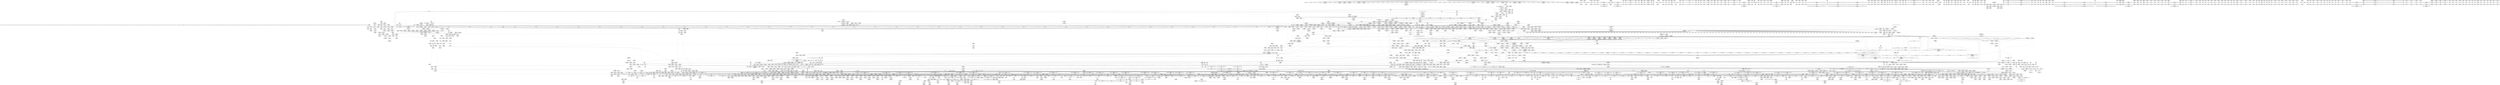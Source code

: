 digraph {
	CE0x887c1e0 [shape=record,shape=Mrecord,label="{CE0x887c1e0|tomoyo_const_part_length:conv24|security/tomoyo/util.c,644|*SummSink*}"]
	CE0x60ebf20 [shape=record,shape=Mrecord,label="{CE0x60ebf20|rcu_lock_release:tmp7|*SummSource*}"]
	CE0x53c0170 [shape=record,shape=Mrecord,label="{CE0x53c0170|tomoyo_const_part_length:tmp5|security/tomoyo/util.c,624|*SummSink*}"]
	CE0x7138ff0 [shape=record,shape=Mrecord,label="{CE0x7138ff0|i64_18|*Constant*|*SummSink*}"]
	CE0x5361890 [shape=record,shape=Mrecord,label="{CE0x5361890|COLLAPSED:_GCMRE___llvm_gcov_ctr53148_internal_global_2_x_i64_zeroinitializer:_elem_0:default:}"]
	CE0x6e73c80 [shape=record,shape=Mrecord,label="{CE0x6e73c80|tomoyo_path_number_perm:if.end4|*SummSource*}"]
	CE0x8750ed0 [shape=record,shape=Mrecord,label="{CE0x8750ed0|tomoyo_get_mode:arrayidx|security/tomoyo/util.c,981}"]
	CE0x607d200 [shape=record,shape=Mrecord,label="{CE0x607d200|tomoyo_const_part_length:tmp22|security/tomoyo/util.c,634}"]
	CE0x60ffa90 [shape=record,shape=Mrecord,label="{CE0x60ffa90|tomoyo_print_ulong:tmp13|security/tomoyo/util.c,242|*SummSource*}"]
	CE0x6f98ef0 [shape=record,shape=Mrecord,label="{CE0x6f98ef0|tomoyo_get_mode:tmp19|security/tomoyo/util.c,985|*SummSink*}"]
	CE0x54b4dd0 [shape=record,shape=Mrecord,label="{CE0x54b4dd0|tomoyo_fill_path_info:entry|*SummSource*}"]
	CE0x533eb20 [shape=record,shape=Mrecord,label="{CE0x533eb20|0:_i8*,_array:_GCRE_tomoyo_mac_keywords_external_constant_42_x_i8*_:_elem_41::|security/tomoyo/file.c,233}"]
	CE0x5353230 [shape=record,shape=Mrecord,label="{CE0x5353230|tomoyo_audit_path_number_log:tmp17|security/tomoyo/file.c,236|*SummSink*}"]
	CE0x61ae820 [shape=record,shape=Mrecord,label="{CE0x61ae820|i64_9|*Constant*}"]
	CE0x6cd53c0 [shape=record,shape=Mrecord,label="{CE0x6cd53c0|__llvm_gcov_indirect_counter_increment:exit|*SummSink*}"]
	CE0x61dfdc0 [shape=record,shape=Mrecord,label="{CE0x61dfdc0|tomoyo_init_request_info:tmp6|security/tomoyo/util.c,1004|*SummSource*}"]
	CE0x528b790 [shape=record,shape=Mrecord,label="{CE0x528b790|i64_1|*Constant*}"]
	CE0x5ef87c0 [shape=record,shape=Mrecord,label="{CE0x5ef87c0|VOIDTB_TE:_CE_193,194_}"]
	CE0x6cf72b0 [shape=record,shape=Mrecord,label="{CE0x6cf72b0|tomoyo_audit_path_number_log:r|Function::tomoyo_audit_path_number_log&Arg::r::|*SummSource*}"]
	CE0x6d86b10 [shape=record,shape=Mrecord,label="{CE0x6d86b10|VOIDTB_TE_array:_GCR_.str3117_private_unnamed_addr_constant_5_x_i8_c_0%lo_00_,_align_1:_elem_0:default:}"]
	CE0x874e4a0 [shape=record,shape=Mrecord,label="{CE0x874e4a0|tomoyo_audit_path_number_log:arrayidx5|security/tomoyo/file.c,233|*SummSink*}"]
	CE0x618bdf0 [shape=record,shape=Mrecord,label="{CE0x618bdf0|get_current:bb|*SummSource*}"]
	CE0x7073fc0 [shape=record,shape=Mrecord,label="{CE0x7073fc0|tomoyo_const_part_length:tmp18|security/tomoyo/util.c,627|*SummSource*}"]
	CE0x53a7cc0 [shape=record,shape=Mrecord,label="{CE0x53a7cc0|_ret_i32_%retval.0,_!dbg_!38957|security/tomoyo/util.c,652|*SummSink*}"]
	CE0x602c030 [shape=record,shape=Mrecord,label="{CE0x602c030|tomoyo_audit_path_number_log:entry|*SummSource*}"]
	CE0x6d98ae0 [shape=record,shape=Mrecord,label="{CE0x6d98ae0|_ret_void,_!dbg_!38929|security/tomoyo/util.c,670}"]
	CE0x89b4b60 [shape=record,shape=Mrecord,label="{CE0x89b4b60|i64*_getelementptr_inbounds_(_12_x_i64_,_12_x_i64_*___llvm_gcov_ctr31133,_i64_0,_i64_11)|*Constant*|*SummSource*}"]
	CE0x6ecb820 [shape=record,shape=Mrecord,label="{CE0x6ecb820|__llvm_gcov_indirect_counter_increment114:tmp3|*SummSource*}"]
	CE0x88725a0 [shape=record,shape=Mrecord,label="{CE0x88725a0|128:_i8*,_1208:_%struct.file*,_:_CMRE_29,30_}"]
	CE0x7180ff0 [shape=record,shape=Mrecord,label="{CE0x7180ff0|tomoyo_domain:bb}"]
	CE0x7148890 [shape=record,shape=Mrecord,label="{CE0x7148890|i64*_getelementptr_inbounds_(_12_x_i64_,_12_x_i64_*___llvm_gcov_ctr31133,_i64_0,_i64_0)|*Constant*|*SummSink*}"]
	CE0x536cc00 [shape=record,shape=Mrecord,label="{CE0x536cc00|tomoyo_audit_path_number_log:tmp17|security/tomoyo/file.c,236}"]
	CE0x88634b0 [shape=record,shape=Mrecord,label="{CE0x88634b0|tomoyo_print_ulong:tmp1|*SummSink*}"]
	CE0x6e90660 [shape=record,shape=Mrecord,label="{CE0x6e90660|tomoyo_const_part_length:tmp48|security/tomoyo/util.c,649|*SummSource*}"]
	CE0x8871260 [shape=record,shape=Mrecord,label="{CE0x8871260|tomoyo_const_part_length:tmp27|security/tomoyo/util.c,641|*SummSource*}"]
	CE0x87c7060 [shape=record,shape=Mrecord,label="{CE0x87c7060|tomoyo_audit_path_number_log:arraydecay|security/tomoyo/file.c,231|*SummSink*}"]
	CE0x54b45c0 [shape=record,shape=Mrecord,label="{CE0x54b45c0|tomoyo_fill_path_info:entry}"]
	CE0x7048460 [shape=record,shape=Mrecord,label="{CE0x7048460|tomoyo_path_number_perm:tmp35|security/tomoyo/file.c,717|*SummSource*}"]
	CE0x53fc520 [shape=record,shape=Mrecord,label="{CE0x53fc520|VOIDTB_TE:_CE_6368,6376_|*MultipleSource*|security/tomoyo/util.c,1010|Function::tomoyo_get_mode&Arg::ns::}"]
	CE0x5fa7aa0 [shape=record,shape=Mrecord,label="{CE0x5fa7aa0|tomoyo_path_number_perm:tmp20|security/tomoyo/file.c,705|*SummSource*}"]
	CE0x874ec60 [shape=record,shape=Mrecord,label="{CE0x874ec60|i64_5|*Constant*}"]
	CE0x7057d50 [shape=record,shape=Mrecord,label="{CE0x7057d50|0:_i8*,_8:_i32,_12:_i16,_14:_i8,_15:_i8,_:_SCMRE_12,14_|*MultipleSource*|security/tomoyo/file.c, 698|Function::tomoyo_get_realpath&Arg::buf::|Function::tomoyo_add_slash&Arg::buf::|security/tomoyo/file.c,718}"]
	CE0x60164f0 [shape=record,shape=Mrecord,label="{CE0x60164f0|tomoyo_path_number_perm:tmp23|security/tomoyo/file.c,706|*SummSink*}"]
	CE0x7304410 [shape=record,shape=Mrecord,label="{CE0x7304410|COLLAPSED:_GCMRE___llvm_gcov_ctr18115_internal_global_14_x_i64_zeroinitializer:_elem_0:default:}"]
	CE0x6071860 [shape=record,shape=Mrecord,label="{CE0x6071860|tomoyo_const_part_length:incdec.ptr10|security/tomoyo/util.c,640|*SummSource*}"]
	CE0x8785770 [shape=record,shape=Mrecord,label="{CE0x8785770|tomoyo_get_realpath:bb|*SummSource*}"]
	CE0x7117b20 [shape=record,shape=Mrecord,label="{CE0x7117b20|tomoyo_const_part_length:conv8|security/tomoyo/util.c,632|*SummSink*}"]
	CE0x8991730 [shape=record,shape=Mrecord,label="{CE0x8991730|tomoyo_init_request_info:tmp2|security/tomoyo/util.c,1003}"]
	CE0x86bf980 [shape=record,shape=Mrecord,label="{CE0x86bf980|rcu_lock_acquire:map|Function::rcu_lock_acquire&Arg::map::|*SummSink*}"]
	CE0x60473e0 [shape=record,shape=Mrecord,label="{CE0x60473e0|tomoyo_const_part_length:conv14|security/tomoyo/util.c,641|*SummSink*}"]
	CE0x882cb10 [shape=record,shape=Mrecord,label="{CE0x882cb10|i64*_getelementptr_inbounds_(_14_x_i64_,_14_x_i64_*___llvm_gcov_ctr18115,_i64_0,_i64_10)|*Constant*}"]
	CE0x702fb60 [shape=record,shape=Mrecord,label="{CE0x702fb60|__llvm_gcov_indirect_counter_increment:counters|Function::__llvm_gcov_indirect_counter_increment&Arg::counters::|*SummSource*}"]
	CE0x52792d0 [shape=record,shape=Mrecord,label="{CE0x52792d0|i64*_getelementptr_inbounds_(_2_x_i64_,_2_x_i64_*___llvm_gcov_ctr30199,_i64_0,_i64_1)|*Constant*|*SummSink*}"]
	CE0x5f45ee0 [shape=record,shape=Mrecord,label="{CE0x5f45ee0|rcu_lock_release:tmp6}"]
	CE0x60351c0 [shape=record,shape=Mrecord,label="{CE0x60351c0|i64*_getelementptr_inbounds_(_4_x_i64_,_4_x_i64_*___llvm_gcov_ctr24,_i64_0,_i64_1)|*Constant*}"]
	CE0x71082e0 [shape=record,shape=Mrecord,label="{CE0x71082e0|tomoyo_const_part_length:tmp21|security/tomoyo/util.c,631|*SummSink*}"]
	CE0x7d1d920 [shape=record,shape=Mrecord,label="{CE0x7d1d920|tomoyo_get_mode:conv5|security/tomoyo/util.c,983|*SummSink*}"]
	CE0x61ad010 [shape=record,shape=Mrecord,label="{CE0x61ad010|VOIDTB_TE:_CE_210,211_}"]
	CE0x5fc9a40 [shape=record,shape=Mrecord,label="{CE0x5fc9a40|tomoyo_init_request_info:tmp4|security/tomoyo/util.c,1004}"]
	CE0x51f8220 [shape=record,shape=Mrecord,label="{CE0x51f8220|0:_i8*,_array:_GCRE_tomoyo_mac_keywords_external_constant_42_x_i8*_:_elem_3::|security/tomoyo/file.c,233}"]
	CE0x52249e0 [shape=record,shape=Mrecord,label="{CE0x52249e0|0:_i8*,_array:_GCRE_tomoyo_mac_keywords_external_constant_42_x_i8*_:_elem_6::|security/tomoyo/file.c,233}"]
	CE0x8781b40 [shape=record,shape=Mrecord,label="{CE0x8781b40|VOIDTB_TE:_CE_104,112_}"]
	CE0x703ecd0 [shape=record,shape=Mrecord,label="{CE0x703ecd0|i32_255|*Constant*|*SummSink*}"]
	CE0x7294860 [shape=record,shape=Mrecord,label="{CE0x7294860|i64_2|*Constant*|*SummSink*}"]
	CE0x5f45470 [shape=record,shape=Mrecord,label="{CE0x5f45470|i64_ptrtoint_(i8*_blockaddress(_rcu_lock_release,_%__here)_to_i64)|*Constant*|*SummSink*}"]
	CE0x72db930 [shape=record,shape=Mrecord,label="{CE0x72db930|tomoyo_get_mode:default_config|security/tomoyo/util.c,986|*SummSource*}"]
	CE0x86e4a10 [shape=record,shape=Mrecord,label="{CE0x86e4a10|GLOBAL:__llvm_gcov_ctr9|Global_var:__llvm_gcov_ctr9|*SummSink*}"]
	CE0x6c70440 [shape=record,shape=Mrecord,label="{CE0x6c70440|tomoyo_get_mode:idxprom6|security/tomoyo/util.c,983}"]
	CE0x52cfe70 [shape=record,shape=Mrecord,label="{CE0x52cfe70|get_current:tmp1}"]
	CE0x8742300 [shape=record,shape=Mrecord,label="{CE0x8742300|tomoyo_const_part_length:tmp39|security/tomoyo/util.c,644|*SummSource*}"]
	CE0x89de010 [shape=record,shape=Mrecord,label="{CE0x89de010|i64*_getelementptr_inbounds_(_5_x_i64_,_5_x_i64_*___llvm_gcov_ctr32134,_i64_0,_i64_4)|*Constant*}"]
	CE0x6dfacb0 [shape=record,shape=Mrecord,label="{CE0x6dfacb0|tomoyo_path_number_perm:operation|security/tomoyo/file.c,711|*SummSource*}"]
	CE0x86c0020 [shape=record,shape=Mrecord,label="{CE0x86c0020|i32_0|*Constant*}"]
	CE0x7d16010 [shape=record,shape=Mrecord,label="{CE0x7d16010|tomoyo_const_part_length:if.end28|*SummSink*}"]
	CE0x6e66000 [shape=record,shape=Mrecord,label="{CE0x6e66000|GLOBAL:__llvm_gcov_ctr26|Global_var:__llvm_gcov_ctr26|*SummSource*}"]
	CE0x61a2b20 [shape=record,shape=Mrecord,label="{CE0x61a2b20|i64_0|*Constant*}"]
	CE0x6f99740 [shape=record,shape=Mrecord,label="{CE0x6f99740|tomoyo_get_mode:tmp21|security/tomoyo/util.c,985|*SummSink*}"]
	CE0x87f4da0 [shape=record,shape=Mrecord,label="{CE0x87f4da0|tomoyo_print_ulong:bb|*SummSource*}"]
	CE0x5f65da0 [shape=record,shape=Mrecord,label="{CE0x5f65da0|tomoyo_read_lock:tmp1|*SummSink*}"]
	CE0x6dfeee0 [shape=record,shape=Mrecord,label="{CE0x6dfeee0|__llvm_gcov_indirect_counter_increment114:tmp2}"]
	CE0x617f8d0 [shape=record,shape=Mrecord,label="{CE0x617f8d0|tomoyo_path_number_perm:cmp6|security/tomoyo/file.c,708|*SummSource*}"]
	CE0x621e310 [shape=record,shape=Mrecord,label="{CE0x621e310|tomoyo_get_mode:idxprom3|security/tomoyo/util.c,983|*SummSink*}"]
	CE0x7d16970 [shape=record,shape=Mrecord,label="{CE0x7d16970|tomoyo_fill_path_info:call2|security/tomoyo/util.c,666|*SummSource*}"]
	CE0x60eb3b0 [shape=record,shape=Mrecord,label="{CE0x60eb3b0|i64*_getelementptr_inbounds_(_4_x_i64_,_4_x_i64_*___llvm_gcov_ctr33,_i64_0,_i64_3)|*Constant*|*SummSink*}"]
	CE0x8a18130 [shape=record,shape=Mrecord,label="{CE0x8a18130|tomoyo_init_request_info:tmp5|security/tomoyo/util.c,1004}"]
	CE0x70e0c30 [shape=record,shape=Mrecord,label="{CE0x70e0c30|i32_92|*Constant*|*SummSource*}"]
	CE0x6e7a7b0 [shape=record,shape=Mrecord,label="{CE0x6e7a7b0|tomoyo_init_request_info:tmp}"]
	CE0x8713dc0 [shape=record,shape=Mrecord,label="{CE0x8713dc0|tomoyo_get_mode:tmp13|security/tomoyo/util.c,982|*SummSource*}"]
	CE0x6febc80 [shape=record,shape=Mrecord,label="{CE0x6febc80|%struct.lockdep_map*_null|*Constant*}"]
	CE0x5353670 [shape=record,shape=Mrecord,label="{CE0x5353670|tomoyo_domain:do.end}"]
	CE0x7216070 [shape=record,shape=Mrecord,label="{CE0x7216070|tomoyo_path_number_perm:tmp45|security/tomoyo/file.c,721|*SummSource*}"]
	CE0x6cd5940 [shape=record,shape=Mrecord,label="{CE0x6cd5940|tomoyo_get_mode:tmp12|security/tomoyo/util.c,982|*SummSource*}"]
	CE0x7d0a790 [shape=record,shape=Mrecord,label="{CE0x7d0a790|tomoyo_fill_path_info:conv|security/tomoyo/util.c,664|*SummSource*}"]
	CE0x7083b60 [shape=record,shape=Mrecord,label="{CE0x7083b60|_call_void_kfree(i8*_%tmp41)_#9,_!dbg_!38956|security/tomoyo/file.c,718|*SummSink*}"]
	CE0x72ee3c0 [shape=record,shape=Mrecord,label="{CE0x72ee3c0|get_current:tmp3|*SummSource*}"]
	CE0x5f85d10 [shape=record,shape=Mrecord,label="{CE0x5f85d10|i64_80|*Constant*}"]
	CE0x72615d0 [shape=record,shape=Mrecord,label="{CE0x72615d0|__llvm_gcov_indirect_counter_increment:tmp|*SummSource*}"]
	CE0x610a680 [shape=record,shape=Mrecord,label="{CE0x610a680|i64_176|*Constant*|*SummSink*}"]
	CE0x52b4300 [shape=record,shape=Mrecord,label="{CE0x52b4300|tomoyo_fill_path_info:land.end|*SummSink*}"]
	CE0x62ed2a0 [shape=record,shape=Mrecord,label="{CE0x62ed2a0|0:_i8,_array:_GCRE_tomoyo_index2category_constant_39_x_i8_c_00_00_00_00_00_00_00_00_00_00_00_00_00_00_00_00_00_00_00_00_00_00_00_01_01_01_01_01_01_01_01_01_01_01_01_01_01_01_02_,_align_16:_elem_29::|security/tomoyo/util.c,983}"]
	CE0x71a0f50 [shape=record,shape=Mrecord,label="{CE0x71a0f50|i64*_getelementptr_inbounds_(_2_x_i64_,_2_x_i64_*___llvm_gcov_ctr53148,_i64_0,_i64_1)|*Constant*|*SummSink*}"]
	CE0x8750f40 [shape=record,shape=Mrecord,label="{CE0x8750f40|tomoyo_get_mode:arrayidx|security/tomoyo/util.c,981|*SummSource*}"]
	CE0x621e810 [shape=record,shape=Mrecord,label="{CE0x621e810|tomoyo_get_mode:return}"]
	CE0x72ad7a0 [shape=record,shape=Mrecord,label="{CE0x72ad7a0|i64*_getelementptr_inbounds_(_12_x_i64_,_12_x_i64_*___llvm_gcov_ctr31133,_i64_0,_i64_10)|*Constant*|*SummSink*}"]
	CE0x53a1b60 [shape=record,shape=Mrecord,label="{CE0x53a1b60|tomoyo_audit_path_number_log:param6|security/tomoyo/file.c,235}"]
	CE0x70c2b90 [shape=record,shape=Mrecord,label="{CE0x70c2b90|tomoyo_print_ulong:if.else16}"]
	CE0x874ef70 [shape=record,shape=Mrecord,label="{CE0x874ef70|i64*_getelementptr_inbounds_(_4_x_i64_,_4_x_i64_*___llvm_gcov_ctr24,_i64_0,_i64_2)|*Constant*}"]
	CE0x54ce940 [shape=record,shape=Mrecord,label="{CE0x54ce940|tomoyo_init_request_info:tmp2|security/tomoyo/util.c,1003|*SummSink*}"]
	CE0x61a3a10 [shape=record,shape=Mrecord,label="{CE0x61a3a10|tomoyo_print_ulong:cmp11|security/tomoyo/util.c,243}"]
	CE0x87f46d0 [shape=record,shape=Mrecord,label="{CE0x87f46d0|GLOBAL:__llvm_gcov_ctr26|Global_var:__llvm_gcov_ctr26}"]
	CE0x8761430 [shape=record,shape=Mrecord,label="{CE0x8761430|tomoyo_get_realpath:tmp2|*LoadInst*|security/tomoyo/file.c,151}"]
	CE0x6f57560 [shape=record,shape=Mrecord,label="{CE0x6f57560|tomoyo_init_request_info:profile3|security/tomoyo/util.c,1008}"]
	CE0x873c730 [shape=record,shape=Mrecord,label="{CE0x873c730|tomoyo_audit_path_number_log:conv|security/tomoyo/file.c,216|*SummSource*}"]
	CE0x6078c40 [shape=record,shape=Mrecord,label="{CE0x6078c40|GLOBAL:__llvm_gcov_global_state_pred45|Global_var:__llvm_gcov_global_state_pred45|*SummSource*}"]
	CE0x6f4cd20 [shape=record,shape=Mrecord,label="{CE0x6f4cd20|tomoyo_print_ulong:tmp12|security/tomoyo/util.c,242|*SummSource*}"]
	CE0x8948650 [shape=record,shape=Mrecord,label="{CE0x8948650|srcu_read_lock:sp|Function::srcu_read_lock&Arg::sp::|*SummSink*}"]
	CE0x8741350 [shape=record,shape=Mrecord,label="{CE0x8741350|tomoyo_const_part_length:tmp36|security/tomoyo/util.c,644|*SummSource*}"]
	CE0x725d1e0 [shape=record,shape=Mrecord,label="{CE0x725d1e0|VOIDTB_TE:_CE_181,182_}"]
	CE0x70d1210 [shape=record,shape=Mrecord,label="{CE0x70d1210|tomoyo_get_mode:bb|*SummSource*}"]
	CE0x5e438d0 [shape=record,shape=Mrecord,label="{CE0x5e438d0|tomoyo_const_part_length:conv|security/tomoyo/util.c,626}"]
	CE0x5fdac00 [shape=record,shape=Mrecord,label="{CE0x5fdac00|GLOBAL:tomoyo_supervisor|*Constant*|*SummSource*}"]
	CE0x7180830 [shape=record,shape=Mrecord,label="{CE0x7180830|tomoyo_get_mode:tmp7|security/tomoyo/util.c,979|*SummSink*}"]
	CE0x5ec3760 [shape=record,shape=Mrecord,label="{CE0x5ec3760|_call_void_mcount()_#3}"]
	CE0x607c530 [shape=record,shape=Mrecord,label="{CE0x607c530|tomoyo_const_part_length:tobool|security/tomoyo/util.c,624|*SummSink*}"]
	CE0x51ad7b0 [shape=record,shape=Mrecord,label="{CE0x51ad7b0|i64*_getelementptr_inbounds_(_12_x_i64_,_12_x_i64_*___llvm_gcov_ctr28,_i64_0,_i64_10)|*Constant*}"]
	CE0x7304d60 [shape=record,shape=Mrecord,label="{CE0x7304d60|tomoyo_print_ulong:if.then13|*SummSink*}"]
	CE0x5e43800 [shape=record,shape=Mrecord,label="{CE0x5e43800|tomoyo_const_part_length:tmp10|security/tomoyo/util.c,626|*SummSource*}"]
	CE0x70e0890 [shape=record,shape=Mrecord,label="{CE0x70e0890|i64*_getelementptr_inbounds_(_4_x_i64_,_4_x_i64_*___llvm_gcov_ctr33,_i64_0,_i64_1)|*Constant*|*SummSource*}"]
	CE0x721e610 [shape=record,shape=Mrecord,label="{CE0x721e610|_call_void_mcount()_#3}"]
	CE0x87c1e30 [shape=record,shape=Mrecord,label="{CE0x87c1e30|i32_5|*Constant*}"]
	CE0x6f01980 [shape=record,shape=Mrecord,label="{CE0x6f01980|i64*_getelementptr_inbounds_(_4_x_i64_,_4_x_i64_*___llvm_gcov_ctr33,_i64_0,_i64_2)|*Constant*|*SummSource*}"]
	CE0x7304a50 [shape=record,shape=Mrecord,label="{CE0x7304a50|%struct.task_struct*_(%struct.task_struct**)*_asm_movq_%gs:$_1:P_,$0_,_r,im,_dirflag_,_fpsr_,_flags_|*SummSource*}"]
	CE0x72eef10 [shape=record,shape=Mrecord,label="{CE0x72eef10|tomoyo_print_ulong:if.else9|*SummSource*}"]
	CE0x54c53c0 [shape=record,shape=Mrecord,label="{CE0x54c53c0|tomoyo_fill_path_info:conv|security/tomoyo/util.c,664}"]
	CE0x5e4d270 [shape=record,shape=Mrecord,label="{CE0x5e4d270|i64_0|*Constant*}"]
	CE0x8812f90 [shape=record,shape=Mrecord,label="{CE0x8812f90|128:_i8*,_1208:_%struct.file*,_:_CMRE_0,1_}"]
	CE0x5fabb70 [shape=record,shape=Mrecord,label="{CE0x5fabb70|tomoyo_const_part_length:tmp12|security/tomoyo/util.c,626|*SummSource*}"]
	CE0x8852c40 [shape=record,shape=Mrecord,label="{CE0x8852c40|128:_i8*,_1208:_%struct.file*,_:_CMRE_7,8_}"]
	CE0x5fda450 [shape=record,shape=Mrecord,label="{CE0x5fda450|tomoyo_audit_path_number_log:call|security/tomoyo/file.c,233}"]
	CE0x6d4b660 [shape=record,shape=Mrecord,label="{CE0x6d4b660|i64**_getelementptr_inbounds_(_3_x_i64*_,_3_x_i64*_*___llvm_gcda_edge_table29,_i64_0,_i64_2)|*Constant*|*SummSink*}"]
	CE0x720f8c0 [shape=record,shape=Mrecord,label="{CE0x720f8c0|tomoyo_audit_path_number_log:tmp3|security/tomoyo/file.c,215}"]
	CE0x89b5bb0 [shape=record,shape=Mrecord,label="{CE0x89b5bb0|srcu_read_lock:bb}"]
	CE0x7304620 [shape=record,shape=Mrecord,label="{CE0x7304620|tomoyo_print_ulong:tmp|*SummSource*}"]
	CE0x6062770 [shape=record,shape=Mrecord,label="{CE0x6062770|tomoyo_print_ulong:call19|security/tomoyo/util.c,246|*SummSink*}"]
	CE0x89be7d0 [shape=record,shape=Mrecord,label="{CE0x89be7d0|tomoyo_audit_path_number_log:tmp6|security/tomoyo/file.c,225|*SummSink*}"]
	CE0x87523f0 [shape=record,shape=Mrecord,label="{CE0x87523f0|rcu_lock_acquire:tmp3}"]
	CE0x7065f00 [shape=record,shape=Mrecord,label="{CE0x7065f00|i64*_getelementptr_inbounds_(_5_x_i64_,_5_x_i64_*___llvm_gcov_ctr28130,_i64_0,_i64_4)|*Constant*|*SummSink*}"]
	CE0x5ed91c0 [shape=record,shape=Mrecord,label="{CE0x5ed91c0|tomoyo_read_lock:tmp3}"]
	CE0x871c2f0 [shape=record,shape=Mrecord,label="{CE0x871c2f0|GLOBAL:tomoyo_index2category|Global_var:tomoyo_index2category}"]
	CE0x7030350 [shape=record,shape=Mrecord,label="{CE0x7030350|_call_void_mcount()_#3}"]
	CE0x5e44f30 [shape=record,shape=Mrecord,label="{CE0x5e44f30|tomoyo_path_number_perm:type|Function::tomoyo_path_number_perm&Arg::type::|*SummSink*}"]
	CE0x6e6abb0 [shape=record,shape=Mrecord,label="{CE0x6e6abb0|srcu_read_lock:tmp|*SummSource*}"]
	CE0x702fe50 [shape=record,shape=Mrecord,label="{CE0x702fe50|__llvm_gcov_indirect_counter_increment:tmp3|*SummSource*}"]
	CE0x708b3c0 [shape=record,shape=Mrecord,label="{CE0x708b3c0|tomoyo_get_mode:tmp3|security/tomoyo/util.c,978|*SummSource*}"]
	CE0x5268150 [shape=record,shape=Mrecord,label="{CE0x5268150|0:_i8*,_array:_GCRE_tomoyo_mac_keywords_external_constant_42_x_i8*_:_elem_27::|security/tomoyo/file.c,233}"]
	CE0x5f57a60 [shape=record,shape=Mrecord,label="{CE0x5f57a60|i64_7|*Constant*}"]
	CE0x610a720 [shape=record,shape=Mrecord,label="{CE0x610a720|i32_2|*Constant*}"]
	CE0x70d0150 [shape=record,shape=Mrecord,label="{CE0x70d0150|tomoyo_path_number_perm:tmp15|security/tomoyo/file.c,701|*SummSource*}"]
	CE0x708b350 [shape=record,shape=Mrecord,label="{CE0x708b350|tomoyo_get_mode:tmp3|security/tomoyo/util.c,978}"]
	CE0x5ee9540 [shape=record,shape=Mrecord,label="{CE0x5ee9540|tomoyo_fill_path_info:conv3|security/tomoyo/util.c,666}"]
	CE0x51d6340 [shape=record,shape=Mrecord,label="{CE0x51d6340|tomoyo_get_mode:bb}"]
	CE0x7306c40 [shape=record,shape=Mrecord,label="{CE0x7306c40|i64*_getelementptr_inbounds_(_12_x_i64_,_12_x_i64_*___llvm_gcov_ctr28,_i64_0,_i64_8)|*Constant*|*SummSource*}"]
	CE0x5463110 [shape=record,shape=Mrecord,label="{CE0x5463110|tomoyo_path_chmod:call|security/tomoyo/tomoyo.c,363|*SummSource*}"]
	CE0x53a73e0 [shape=record,shape=Mrecord,label="{CE0x53a73e0|tomoyo_audit_path_number_log:tmp15|security/tomoyo/file.c,235|*SummSink*}"]
	CE0x6195bb0 [shape=record,shape=Mrecord,label="{CE0x6195bb0|tomoyo_print_ulong:tmp14|security/tomoyo/util.c,243}"]
	CE0x8948780 [shape=record,shape=Mrecord,label="{CE0x8948780|_ret_i32_%call,_!dbg_!38907|include/linux/srcu.h,223}"]
	CE0x60deb30 [shape=record,shape=Mrecord,label="{CE0x60deb30|%struct.tomoyo_domain_info*_null|*Constant*|*SummSource*}"]
	CE0x5fc9d90 [shape=record,shape=Mrecord,label="{CE0x5fc9d90|VOIDTB_TE:_CE_195,196_}"]
	CE0x6d51bb0 [shape=record,shape=Mrecord,label="{CE0x6d51bb0|tomoyo_const_part_length:while.end|*SummSource*}"]
	CE0x8a18460 [shape=record,shape=Mrecord,label="{CE0x8a18460|tomoyo_init_request_info:tmp5|security/tomoyo/util.c,1004|*SummSource*}"]
	CE0x602bde0 [shape=record,shape=Mrecord,label="{CE0x602bde0|GLOBAL:tomoyo_audit_path_number_log|*Constant*|*SummSink*}"]
	CE0x6d11470 [shape=record,shape=Mrecord,label="{CE0x6d11470|tomoyo_get_realpath:tmp10|security/tomoyo/file.c,155}"]
	CE0x8a26250 [shape=record,shape=Mrecord,label="{CE0x8a26250|__llvm_gcov_indirect_counter_increment:predecessor|Function::__llvm_gcov_indirect_counter_increment&Arg::predecessor::}"]
	CE0x873e210 [shape=record,shape=Mrecord,label="{CE0x873e210|_call_void_mcount()_#3|*SummSink*}"]
	CE0x70bde10 [shape=record,shape=Mrecord,label="{CE0x70bde10|GLOBAL:tomoyo_print_ulong|*Constant*|*SummSink*}"]
	CE0x726a720 [shape=record,shape=Mrecord,label="{CE0x726a720|tomoyo_init_request_info:bb}"]
	CE0x89e8570 [shape=record,shape=Mrecord,label="{CE0x89e8570|tomoyo_fill_path_info:tobool|security/tomoyo/util.c,667}"]
	CE0x72f17c0 [shape=record,shape=Mrecord,label="{CE0x72f17c0|_ret_i32_%retval.0,_!dbg_!38935|security/tomoyo/util.c,988|*SummSource*}"]
	CE0x5fd0d80 [shape=record,shape=Mrecord,label="{CE0x5fd0d80|_ret_i32_%call,_!dbg_!38902|security/tomoyo/common.h,1097|*SummSource*}"]
	CE0x532cea0 [shape=record,shape=Mrecord,label="{CE0x532cea0|0:_i8*,_array:_GCRE_tomoyo_mac_keywords_external_constant_42_x_i8*_:_elem_33::|security/tomoyo/file.c,233}"]
	CE0x51c8cb0 [shape=record,shape=Mrecord,label="{CE0x51c8cb0|i64*_getelementptr_inbounds_(_5_x_i64_,_5_x_i64_*___llvm_gcov_ctr28130,_i64_0,_i64_3)|*Constant*|*SummSink*}"]
	CE0x5443000 [shape=record,shape=Mrecord,label="{CE0x5443000|tomoyo_print_ulong:tmp25|*SummSink*}"]
	CE0x6f02420 [shape=record,shape=Mrecord,label="{CE0x6f02420|tomoyo_const_part_length:tmp16|security/tomoyo/util.c,627|*SummSink*}"]
	CE0x6e90e10 [shape=record,shape=Mrecord,label="{CE0x6e90e10|tomoyo_const_part_length:tmp49|security/tomoyo/util.c,649|*SummSource*}"]
	CE0x52ca060 [shape=record,shape=Mrecord,label="{CE0x52ca060|i64*_getelementptr_inbounds_(_2_x_i64_,_2_x_i64_*___llvm_gcov_ctr30199,_i64_0,_i64_0)|*Constant*|*SummSink*}"]
	CE0x5fbe3d0 [shape=record,shape=Mrecord,label="{CE0x5fbe3d0|tomoyo_path_number_perm:if.then8|*SummSink*}"]
	CE0x52b3320 [shape=record,shape=Mrecord,label="{CE0x52b3320|i64*_null|*Constant*|*SummSink*}"]
	CE0x51af6c0 [shape=record,shape=Mrecord,label="{CE0x51af6c0|tomoyo_fill_path_info:tmp5|security/tomoyo/util.c,667|*SummSink*}"]
	CE0x88237c0 [shape=record,shape=Mrecord,label="{CE0x88237c0|tomoyo_init_request_info:r|Function::tomoyo_init_request_info&Arg::r::}"]
	CE0x5eccdb0 [shape=record,shape=Mrecord,label="{CE0x5eccdb0|GLOBAL:tomoyo_realpath_from_path|*Constant*}"]
	CE0x888acc0 [shape=record,shape=Mrecord,label="{CE0x888acc0|i64*_getelementptr_inbounds_(_6_x_i64_,_6_x_i64_*___llvm_gcov_ctr26,_i64_0,_i64_5)|*Constant*|*SummSource*}"]
	CE0x6d1bba0 [shape=record,shape=Mrecord,label="{CE0x6d1bba0|tomoyo_add_slash:if.end|*SummSink*}"]
	CE0x7030500 [shape=record,shape=Mrecord,label="{CE0x7030500|_call_void_mcount()_#3|*SummSource*}"]
	CE0x6d85d50 [shape=record,shape=Mrecord,label="{CE0x6d85d50|_call_void___srcu_read_unlock(%struct.srcu_struct*_%sp,_i32_%idx)_#9,_!dbg_!38906|include/linux/srcu.h,237}"]
	CE0x721ed10 [shape=record,shape=Mrecord,label="{CE0x721ed10|_call_void_mcount()_#3|*SummSource*}"]
	CE0x621e4f0 [shape=record,shape=Mrecord,label="{CE0x621e4f0|GLOBAL:tomoyo_index2category|Global_var:tomoyo_index2category|*SummSource*}"]
	CE0x6e73930 [shape=record,shape=Mrecord,label="{CE0x6e73930|tomoyo_init_request_info:domain1|security/tomoyo/util.c,1006}"]
	CE0x6e53260 [shape=record,shape=Mrecord,label="{CE0x6e53260|rcu_lock_acquire:entry|*SummSource*}"]
	CE0x86f6160 [shape=record,shape=Mrecord,label="{CE0x86f6160|tomoyo_fill_path_info:const_len6|security/tomoyo/util.c,668|*SummSink*}"]
	CE0x8741460 [shape=record,shape=Mrecord,label="{CE0x8741460|tomoyo_const_part_length:tmp36|security/tomoyo/util.c,644|*SummSink*}"]
	CE0x8770f40 [shape=record,shape=Mrecord,label="{CE0x8770f40|tomoyo_const_part_length:tmp29|security/tomoyo/util.c,641|*SummSource*}"]
	CE0x608ca20 [shape=record,shape=Mrecord,label="{CE0x608ca20|tomoyo_path_number_perm:tmp31|security/tomoyo/file.c,710|*SummSource*}"]
	CE0x54f2c00 [shape=record,shape=Mrecord,label="{CE0x54f2c00|i64*_getelementptr_inbounds_(_22_x_i64_,_22_x_i64_*___llvm_gcov_ctr9,_i64_0,_i64_11)|*Constant*|*SummSource*}"]
	CE0x6d1f3a0 [shape=record,shape=Mrecord,label="{CE0x6d1f3a0|VOIDTB_TE:_CE_172,173_}"]
	CE0x7102580 [shape=record,shape=Mrecord,label="{CE0x7102580|_call_void_tomoyo_read_unlock(i32_%call1)_#9,_!dbg_!38957|security/tomoyo/file.c,720|*SummSink*}"]
	CE0x874e840 [shape=record,shape=Mrecord,label="{CE0x874e840|0:_i8*,_array:_GCRE_tomoyo_mac_keywords_external_constant_42_x_i8*_:_elem_2::|security/tomoyo/file.c,233}"]
	CE0x6dc81b0 [shape=record,shape=Mrecord,label="{CE0x6dc81b0|_ret_i1_%retval.0,_!dbg_!38916|security/tomoyo/file.c,156}"]
	CE0x87512b0 [shape=record,shape=Mrecord,label="{CE0x87512b0|tomoyo_fill_path_info:idxprom|security/tomoyo/util.c,667|*SummSink*}"]
	CE0x70be600 [shape=record,shape=Mrecord,label="{CE0x70be600|tomoyo_print_ulong:buffer|Function::tomoyo_print_ulong&Arg::buffer::}"]
	CE0x72bd910 [shape=record,shape=Mrecord,label="{CE0x72bd910|tomoyo_get_mode:ns|Function::tomoyo_get_mode&Arg::ns::|*SummSink*}"]
	CE0x6d4b220 [shape=record,shape=Mrecord,label="{CE0x6d4b220|srcu_read_unlock:sp|Function::srcu_read_unlock&Arg::sp::}"]
	CE0x60169d0 [shape=record,shape=Mrecord,label="{CE0x60169d0|tomoyo_path_number_perm:tmp24|security/tomoyo/file.c,706|*SummSource*}"]
	CE0x60cf130 [shape=record,shape=Mrecord,label="{CE0x60cf130|0:_%struct.tomoyo_obj_info*,_24:_%struct.tomoyo_path_info*,_32:_i64,_40:_i8,_72:_i8,_76:_i8,_:_SCMRE_58,59_}"]
	CE0x6d06160 [shape=record,shape=Mrecord,label="{CE0x6d06160|tomoyo_fill_path_info:sub|security/tomoyo/util.c,667}"]
	CE0x7d1ff20 [shape=record,shape=Mrecord,label="{CE0x7d1ff20|i32_5|*Constant*}"]
	CE0x72949b0 [shape=record,shape=Mrecord,label="{CE0x72949b0|i64_0|*Constant*}"]
	CE0x54a81a0 [shape=record,shape=Mrecord,label="{CE0x54a81a0|tomoyo_path_number_perm:tmp1|*SummSink*}"]
	CE0x70c1390 [shape=record,shape=Mrecord,label="{CE0x70c1390|tomoyo_get_mode:if.end9|*SummSink*}"]
	"CONST[source:0(mediator),value:2(dynamic)][purpose:{object}][SnkIdx:1]"
	CE0x86da890 [shape=record,shape=Mrecord,label="{CE0x86da890|tomoyo_audit_path_number_log:tmp3|security/tomoyo/file.c,215|*SummSink*}"]
	CE0x8a2d0b0 [shape=record,shape=Mrecord,label="{CE0x8a2d0b0|i8*_undef|*Constant*}"]
	CE0x72f1320 [shape=record,shape=Mrecord,label="{CE0x72f1320|tomoyo_get_mode:profile|Function::tomoyo_get_mode&Arg::profile::|*SummSink*}"]
	CE0x53d9db0 [shape=record,shape=Mrecord,label="{CE0x53d9db0|COLLAPSED:_GCMRE___llvm_gcov_ctr9_internal_global_22_x_i64_zeroinitializer:_elem_0:default:}"]
	CE0x6e6aec0 [shape=record,shape=Mrecord,label="{CE0x6e6aec0|tomoyo_domain:do.body|*SummSource*}"]
	CE0x543f2e0 [shape=record,shape=Mrecord,label="{CE0x543f2e0|i64_1|*Constant*|*SummSink*}"]
	CE0x71f6420 [shape=record,shape=Mrecord,label="{CE0x71f6420|_ret_void,_!dbg_!38904|security/tomoyo/common.h,1110|*SummSink*}"]
	CE0x5f1ef20 [shape=record,shape=Mrecord,label="{CE0x5f1ef20|i64_23|*Constant*|*SummSink*}"]
	CE0x8813000 [shape=record,shape=Mrecord,label="{CE0x8813000|tomoyo_domain:security|security/tomoyo/common.h,1205}"]
	CE0x881c8e0 [shape=record,shape=Mrecord,label="{CE0x881c8e0|tomoyo_add_slash:tmp11|*LoadInst*|security/tomoyo/file.c,136|*SummSource*}"]
	CE0x70c0be0 [shape=record,shape=Mrecord,label="{CE0x70c0be0|0:_i8,_array:_GCRE_tomoyo_index2category_constant_39_x_i8_c_00_00_00_00_00_00_00_00_00_00_00_00_00_00_00_00_00_00_00_00_00_00_00_01_01_01_01_01_01_01_01_01_01_01_01_01_01_01_02_,_align_16:_elem_19::|security/tomoyo/util.c,983}"]
	CE0x5f20440 [shape=record,shape=Mrecord,label="{CE0x5f20440|tomoyo_audit_path_number_log:arraydecay8|security/tomoyo/file.c,235}"]
	CE0x536e730 [shape=record,shape=Mrecord,label="{CE0x536e730|tomoyo_get_realpath:path|Function::tomoyo_get_realpath&Arg::path::|*SummSink*}"]
	CE0x6f43fb0 [shape=record,shape=Mrecord,label="{CE0x6f43fb0|_call_void_mcount()_#3|*SummSource*}"]
	CE0x70cfdd0 [shape=record,shape=Mrecord,label="{CE0x70cfdd0|tomoyo_path_number_perm:tmp14|security/tomoyo/file.c,701|*SummSink*}"]
	CE0x7d09c30 [shape=record,shape=Mrecord,label="{CE0x7d09c30|tomoyo_const_part_length:while.body|*SummSink*}"]
	CE0x5194ac0 [shape=record,shape=Mrecord,label="{CE0x5194ac0|tomoyo_fill_path_info:tmp4|security/tomoyo/util.c,667}"]
	CE0x7148f70 [shape=record,shape=Mrecord,label="{CE0x7148f70|tomoyo_get_mode:if.then13|*SummSource*}"]
	CE0x70cf9d0 [shape=record,shape=Mrecord,label="{CE0x70cf9d0|tomoyo_path_number_perm:tmp13|security/tomoyo/file.c,701|*SummSource*}"]
	CE0x6e63810 [shape=record,shape=Mrecord,label="{CE0x6e63810|tomoyo_domain:tmp3|*SummSink*}"]
	CE0x51aed40 [shape=record,shape=Mrecord,label="{CE0x51aed40|tomoyo_fill_path_info:tmp6|security/tomoyo/util.c,667|*SummSource*}"]
	CE0x60062c0 [shape=record,shape=Mrecord,label="{CE0x60062c0|GLOBAL:tomoyo_read_lock|*Constant*}"]
	CE0x6f4cc40 [shape=record,shape=Mrecord,label="{CE0x6f4cc40|i64*_getelementptr_inbounds_(_14_x_i64_,_14_x_i64_*___llvm_gcov_ctr18115,_i64_0,_i64_6)|*Constant*|*SummSource*}"]
	CE0x5f860f0 [shape=record,shape=Mrecord,label="{CE0x5f860f0|tomoyo_path_number_perm:if.then8}"]
	CE0x6d96bb0 [shape=record,shape=Mrecord,label="{CE0x6d96bb0|tomoyo_path_number_perm:cmp|security/tomoyo/file.c,702|*SummSink*}"]
	CE0x6ef9cb0 [shape=record,shape=Mrecord,label="{CE0x6ef9cb0|tomoyo_init_request_info:tmp9|security/tomoyo/util.c,1006|*SummSource*}"]
	CE0x601b3b0 [shape=record,shape=Mrecord,label="{CE0x601b3b0|_ret_void,_!dbg_!38908|include/linux/rcupdate.h,419}"]
	CE0x62821f0 [shape=record,shape=Mrecord,label="{CE0x62821f0|tomoyo_print_ulong:if.then|*SummSink*}"]
	CE0x51f0a20 [shape=record,shape=Mrecord,label="{CE0x51f0a20|0:_i8,_array:_GCRE_tomoyo_index2category_constant_39_x_i8_c_00_00_00_00_00_00_00_00_00_00_00_00_00_00_00_00_00_00_00_00_00_00_00_01_01_01_01_01_01_01_01_01_01_01_01_01_01_01_02_,_align_16:_elem_22::|security/tomoyo/util.c,983}"]
	CE0x5ecd210 [shape=record,shape=Mrecord,label="{CE0x5ecd210|VOIDTB_TE:_CE_159,160_}"]
	CE0x61ad230 [shape=record,shape=Mrecord,label="{CE0x61ad230|VOIDTB_TE:_CE_212,213_}"]
	CE0x6e551c0 [shape=record,shape=Mrecord,label="{CE0x6e551c0|tomoyo_add_slash:return|*SummSink*}"]
	CE0x70c1b90 [shape=record,shape=Mrecord,label="{CE0x70c1b90|tomoyo_print_ulong:call|security/tomoyo/util.c,240|*SummSource*}"]
	CE0x6eb1720 [shape=record,shape=Mrecord,label="{CE0x6eb1720|tomoyo_print_ulong:call|security/tomoyo/util.c,240}"]
	CE0x7066140 [shape=record,shape=Mrecord,label="{CE0x7066140|tomoyo_fill_path_info:tmp11|security/tomoyo/util.c,667}"]
	CE0x70c62e0 [shape=record,shape=Mrecord,label="{CE0x70c62e0|tomoyo_const_part_length:tmp53|security/tomoyo/util.c,652}"]
	CE0x60f75a0 [shape=record,shape=Mrecord,label="{CE0x60f75a0|GLOBAL:full_name_hash|*Constant*|*SummSink*}"]
	CE0x6e1e540 [shape=record,shape=Mrecord,label="{CE0x6e1e540|i8_2|*Constant*}"]
	CE0x5fa8130 [shape=record,shape=Mrecord,label="{CE0x5fa8130|tomoyo_path_number_perm:tmp22|security/tomoyo/file.c,705}"]
	CE0x87c9360 [shape=record,shape=Mrecord,label="{CE0x87c9360|VOIDTB_TE:_CE_155,156_}"]
	CE0x7d1d860 [shape=record,shape=Mrecord,label="{CE0x7d1d860|tomoyo_get_mode:conv5|security/tomoyo/util.c,983|*SummSource*}"]
	CE0x7002600 [shape=record,shape=Mrecord,label="{CE0x7002600|tomoyo_const_part_length:tmp26|security/tomoyo/util.c,641|*SummSource*}"]
	CE0x601bda0 [shape=record,shape=Mrecord,label="{CE0x601bda0|tomoyo_get_mode:if.then}"]
	CE0x87fe100 [shape=record,shape=Mrecord,label="{CE0x87fe100|tomoyo_get_realpath:if.then}"]
	CE0x6f1be80 [shape=record,shape=Mrecord,label="{CE0x6f1be80|tomoyo_init_request_info:profile2|security/tomoyo/util.c,1007}"]
	CE0x53e7f20 [shape=record,shape=Mrecord,label="{CE0x53e7f20|tomoyo_path_number_perm:entry|*SummSource*}"]
	CE0x6d0fc00 [shape=record,shape=Mrecord,label="{CE0x6d0fc00|tomoyo_path_number_perm:path_number11|security/tomoyo/file.c,712|*SummSink*}"]
	CE0x6d75430 [shape=record,shape=Mrecord,label="{CE0x6d75430|i64*_getelementptr_inbounds_(_6_x_i64_,_6_x_i64_*___llvm_gcov_ctr25,_i64_0,_i64_4)|*Constant*|*SummSink*}"]
	CE0x6dff3c0 [shape=record,shape=Mrecord,label="{CE0x6dff3c0|tomoyo_const_part_length:tmp19|security/tomoyo/util.c,628|*SummSource*}"]
	CE0x70dff30 [shape=record,shape=Mrecord,label="{CE0x70dff30|rcu_lock_release:tmp1|*SummSource*}"]
	CE0x5ed89a0 [shape=record,shape=Mrecord,label="{CE0x5ed89a0|tomoyo_domain:entry|*SummSource*}"]
	CE0x6e7a8b0 [shape=record,shape=Mrecord,label="{CE0x6e7a8b0|i8*_null|*Constant*|*SummSource*}"]
	CE0x5f85a20 [shape=record,shape=Mrecord,label="{CE0x5f85a20|i64_1|*Constant*}"]
	CE0x70d1880 [shape=record,shape=Mrecord,label="{CE0x70d1880|_call_void___llvm_gcov_indirect_counter_increment(i32*___llvm_gcov_global_state_pred30,_i64**_getelementptr_inbounds_(_3_x_i64*_,_3_x_i64*_*___llvm_gcda_edge_table29,_i64_0,_i64_1)),_!dbg_!38911|security/tomoyo/file.c,222|*SummSink*}"]
	CE0x6d05d50 [shape=record,shape=Mrecord,label="{CE0x6d05d50|GLOBAL:tomoyo_policy_loaded|Global_var:tomoyo_policy_loaded|*SummSource*}"]
	CE0x6d52ff0 [shape=record,shape=Mrecord,label="{CE0x6d52ff0|COLLAPSED:_GCRE_current_task_external_global_%struct.task_struct*:_elem_0::|security/tomoyo/common.h,1205}"]
	CE0x5ec36f0 [shape=record,shape=Mrecord,label="{CE0x5ec36f0|tomoyo_fill_path_info:tmp1}"]
	CE0x5fca1d0 [shape=record,shape=Mrecord,label="{CE0x5fca1d0|VOIDTB_TE:_CE_199,200_}"]
	CE0x8871d30 [shape=record,shape=Mrecord,label="{CE0x8871d30|128:_i8*,_1208:_%struct.file*,_:_CMRE_22,23_}"]
	CE0x87b5730 [shape=record,shape=Mrecord,label="{CE0x87b5730|tomoyo_read_unlock:tmp2|*SummSink*}"]
	CE0x8823370 [shape=record,shape=Mrecord,label="{CE0x8823370|tomoyo_init_request_info:r|Function::tomoyo_init_request_info&Arg::r::|*SummSource*}"]
	CE0x6ee2810 [shape=record,shape=Mrecord,label="{CE0x6ee2810|tomoyo_get_realpath:tmp7|security/tomoyo/file.c,152|*SummSink*}"]
	CE0x6f2c0c0 [shape=record,shape=Mrecord,label="{CE0x6f2c0c0|i32_3|*Constant*}"]
	CE0x5efdc80 [shape=record,shape=Mrecord,label="{CE0x5efdc80|i32_5|*Constant*|*SummSink*}"]
	CE0x5f86190 [shape=record,shape=Mrecord,label="{CE0x5f86190|tomoyo_path_number_perm:if.then8|*SummSource*}"]
	CE0x6062b50 [shape=record,shape=Mrecord,label="{CE0x6062b50|i64*_getelementptr_inbounds_(_14_x_i64_,_14_x_i64_*___llvm_gcov_ctr18115,_i64_0,_i64_11)|*Constant*}"]
	CE0x86e7fb0 [shape=record,shape=Mrecord,label="{CE0x86e7fb0|tomoyo_domain:tobool1|security/tomoyo/common.h,1205|*SummSink*}"]
	CE0x6e73cf0 [shape=record,shape=Mrecord,label="{CE0x6e73cf0|tomoyo_path_number_perm:if.end4|*SummSink*}"]
	CE0x51c8440 [shape=record,shape=Mrecord,label="{CE0x51c8440|tomoyo_const_part_length:entry|*SummSource*}"]
	CE0x5f569a0 [shape=record,shape=Mrecord,label="{CE0x5f569a0|tomoyo_print_ulong:tmp5|security/tomoyo/util.c,239|*SummSource*}"]
	CE0x6062660 [shape=record,shape=Mrecord,label="{CE0x6062660|tomoyo_print_ulong:call19|security/tomoyo/util.c,246|*SummSource*}"]
	CE0x5223ba0 [shape=record,shape=Mrecord,label="{CE0x5223ba0|tomoyo_const_part_length:filename|Function::tomoyo_const_part_length&Arg::filename::|*SummSink*}"]
	CE0x6100620 [shape=record,shape=Mrecord,label="{CE0x6100620|tomoyo_audit_path_number_log:path_number|security/tomoyo/file.c,213|*SummSource*}"]
	CE0x610a240 [shape=record,shape=Mrecord,label="{CE0x610a240|i32_8|*Constant*}"]
	CE0x53513a0 [shape=record,shape=Mrecord,label="{CE0x53513a0|tomoyo_path_chmod:entry|*SummSink*}"]
	CE0x5f54dd0 [shape=record,shape=Mrecord,label="{CE0x5f54dd0|0:_i8,_array:_GCRE_tomoyo_index2category_constant_39_x_i8_c_00_00_00_00_00_00_00_00_00_00_00_00_00_00_00_00_00_00_00_00_00_00_00_01_01_01_01_01_01_01_01_01_01_01_01_01_01_01_02_,_align_16:_elem_15::|security/tomoyo/util.c,983}"]
	CE0x7d1f4f0 [shape=record,shape=Mrecord,label="{CE0x7d1f4f0|tomoyo_get_mode:tmp22|security/tomoyo/util.c,986|*SummSink*}"]
	CE0x8a25d60 [shape=record,shape=Mrecord,label="{CE0x8a25d60|GLOBAL:srcu_read_unlock|*Constant*}"]
	CE0x6f447d0 [shape=record,shape=Mrecord,label="{CE0x6f447d0|tomoyo_fill_path_info:tmp10}"]
	CE0x7d16630 [shape=record,shape=Mrecord,label="{CE0x7d16630|tomoyo_print_ulong:tmp15|security/tomoyo/util.c,243|*SummSource*}"]
	CE0x5e43320 [shape=record,shape=Mrecord,label="{CE0x5e43320|rcu_lock_release:tmp5|include/linux/rcupdate.h,423}"]
	CE0x87c9250 [shape=record,shape=Mrecord,label="{CE0x87c9250|VOIDTB_TE:_CE_154,155_}"]
	CE0x8863160 [shape=record,shape=Mrecord,label="{CE0x8863160|tomoyo_print_ulong:conv18|security/tomoyo/util.c,246|*SummSink*}"]
	"CONST[source:0(mediator),value:0(static)][purpose:{operation}][SrcIdx:14]"
	CE0x6fe8cc0 [shape=record,shape=Mrecord,label="{CE0x6fe8cc0|i64*_getelementptr_inbounds_(_12_x_i64_,_12_x_i64_*___llvm_gcov_ctr28,_i64_0,_i64_8)|*Constant*|*SummSink*}"]
	CE0x8a10fe0 [shape=record,shape=Mrecord,label="{CE0x8a10fe0|128:_i8*,_1208:_%struct.file*,_:_CMRE_112,120_|*MultipleSource*|security/tomoyo/common.h,1205|security/tomoyo/common.h,1205}"]
	CE0x87fc420 [shape=record,shape=Mrecord,label="{CE0x87fc420|tomoyo_domain:security|security/tomoyo/common.h,1205|*SummSink*}"]
	CE0x7d09d50 [shape=record,shape=Mrecord,label="{CE0x7d09d50|tomoyo_const_part_length:while.cond}"]
	CE0x5195570 [shape=record,shape=Mrecord,label="{CE0x5195570|i64*_getelementptr_inbounds_(_2_x_i64_,_2_x_i64_*___llvm_gcov_ctr32,_i64_0,_i64_1)|*Constant*}"]
	CE0x7180750 [shape=record,shape=Mrecord,label="{CE0x7180750|i64*_getelementptr_inbounds_(_12_x_i64_,_12_x_i64_*___llvm_gcov_ctr31133,_i64_0,_i64_3)|*Constant*|*SummSource*}"]
	CE0x535e7b0 [shape=record,shape=Mrecord,label="{CE0x535e7b0|_ret_i32_%retval.0,_!dbg_!38967|security/tomoyo/file.c,724}"]
	CE0x62ee010 [shape=record,shape=Mrecord,label="{CE0x62ee010|0:_i8,_array:_GCRE_tomoyo_index2category_constant_39_x_i8_c_00_00_00_00_00_00_00_00_00_00_00_00_00_00_00_00_00_00_00_00_00_00_00_01_01_01_01_01_01_01_01_01_01_01_01_01_01_01_02_,_align_16:_elem_34::|security/tomoyo/util.c,983}"]
	CE0x6ee87d0 [shape=record,shape=Mrecord,label="{CE0x6ee87d0|tomoyo_init_request_info:conv|security/tomoyo/util.c,1010|*SummSource*}"]
	CE0x7d0a9b0 [shape=record,shape=Mrecord,label="{CE0x7d0a9b0|i32_-1|*Constant*|*SummSource*}"]
	CE0x6cf70d0 [shape=record,shape=Mrecord,label="{CE0x6cf70d0|tomoyo_audit_path_number_log:r|Function::tomoyo_audit_path_number_log&Arg::r::}"]
	CE0x6fd02d0 [shape=record,shape=Mrecord,label="{CE0x6fd02d0|i64*_getelementptr_inbounds_(_11_x_i64_,_11_x_i64_*___llvm_gcov_ctr54147,_i64_0,_i64_8)|*Constant*|*SummSink*}"]
	CE0x8853000 [shape=record,shape=Mrecord,label="{CE0x8853000|128:_i8*,_1208:_%struct.file*,_:_CMRE_20,21_}"]
	CE0x71e68d0 [shape=record,shape=Mrecord,label="{CE0x71e68d0|tomoyo_get_mode:tmp1|*SummSink*}"]
	CE0x8893480 [shape=record,shape=Mrecord,label="{CE0x8893480|tomoyo_add_slash:tmp11|*LoadInst*|security/tomoyo/file.c,136|*SummSink*}"]
	CE0x873cbe0 [shape=record,shape=Mrecord,label="{CE0x873cbe0|tomoyo_domain:tmp13|security/tomoyo/common.h,1205}"]
	CE0x73190a0 [shape=record,shape=Mrecord,label="{CE0x73190a0|i64*_getelementptr_inbounds_(_2_x_i64_,_2_x_i64_*___llvm_gcov_ctr22,_i64_0,_i64_0)|*Constant*|*SummSink*}"]
	CE0x6dff250 [shape=record,shape=Mrecord,label="{CE0x6dff250|i64*_getelementptr_inbounds_(_31_x_i64_,_31_x_i64_*___llvm_gcov_ctr43150,_i64_0,_i64_9)|*Constant*}"]
	CE0x72bd370 [shape=record,shape=Mrecord,label="{CE0x72bd370|GLOBAL:tomoyo_get_mode|*Constant*|*SummSource*}"]
	CE0x60a6340 [shape=record,shape=Mrecord,label="{CE0x60a6340|0:_%struct.tomoyo_obj_info*,_24:_%struct.tomoyo_path_info*,_32:_i64,_40:_i8,_72:_i8,_76:_i8,_:_SCMRE_47,48_}"]
	CE0x89cf900 [shape=record,shape=Mrecord,label="{CE0x89cf900|tomoyo_fill_path_info:tmp12|security/tomoyo/util.c,667|*SummSource*}"]
	CE0x70c1270 [shape=record,shape=Mrecord,label="{CE0x70c1270|tomoyo_get_mode:if.end9|*SummSource*}"]
	CE0x8752bb0 [shape=record,shape=Mrecord,label="{CE0x8752bb0|GLOBAL:__srcu_read_unlock|*Constant*}"]
	CE0x6d786a0 [shape=record,shape=Mrecord,label="{CE0x6d786a0|tomoyo_const_part_length:tmp1|*SummSink*}"]
	CE0x71b2f30 [shape=record,shape=Mrecord,label="{CE0x71b2f30|i32_49|*Constant*|*SummSink*}"]
	CE0x7137350 [shape=record,shape=Mrecord,label="{CE0x7137350|tomoyo_audit_path_number_log:tmp11|security/tomoyo/file.c,231}"]
	CE0x5ee8b10 [shape=record,shape=Mrecord,label="{CE0x5ee8b10|tomoyo_print_ulong:tmp17|security/tomoyo/util.c,243|*SummSink*}"]
	CE0x6e90a80 [shape=record,shape=Mrecord,label="{CE0x6e90a80|tomoyo_const_part_length:tmp48|security/tomoyo/util.c,649|*SummSink*}"]
	CE0x72dc570 [shape=record,shape=Mrecord,label="{CE0x72dc570|tomoyo_get_mode:tmp25|security/tomoyo/util.c,987}"]
	CE0x54a7fb0 [shape=record,shape=Mrecord,label="{CE0x54a7fb0|srcu_read_lock:entry}"]
	CE0x6dec0f0 [shape=record,shape=Mrecord,label="{CE0x6dec0f0|tomoyo_add_slash:tmp13|security/tomoyo/file.c,138|*SummSource*}"]
	CE0x71386e0 [shape=record,shape=Mrecord,label="{CE0x71386e0|tomoyo_path_number_perm:cmp19|security/tomoyo/file.c,721}"]
	CE0x5463220 [shape=record,shape=Mrecord,label="{CE0x5463220|tomoyo_path_chmod:call|security/tomoyo/tomoyo.c,363|*SummSink*}"]
	CE0x871a010 [shape=record,shape=Mrecord,label="{CE0x871a010|tomoyo_const_part_length:while.cond|*SummSink*}"]
	CE0x7000340 [shape=record,shape=Mrecord,label="{CE0x7000340|tomoyo_domain:if.then}"]
	CE0x7d09b30 [shape=record,shape=Mrecord,label="{CE0x7d09b30|tomoyo_const_part_length:while.body|*SummSource*}"]
	CE0x60b4d40 [shape=record,shape=Mrecord,label="{CE0x60b4d40|tomoyo_const_part_length:inc|security/tomoyo/util.c,628|*SummSink*}"]
	CE0x70007e0 [shape=record,shape=Mrecord,label="{CE0x70007e0|GLOBAL:__llvm_gcov_indirect_counter_increment|*Constant*|*SummSink*}"]
	CE0x5f74820 [shape=record,shape=Mrecord,label="{CE0x5f74820|i64*_getelementptr_inbounds_(_4_x_i64_,_4_x_i64_*___llvm_gcov_ctr24,_i64_0,_i64_1)|*Constant*|*SummSource*}"]
	CE0x70f1330 [shape=record,shape=Mrecord,label="{CE0x70f1330|tomoyo_init_request_info:if.then|*SummSource*}"]
	CE0x51f8730 [shape=record,shape=Mrecord,label="{CE0x51f8730|tomoyo_fill_path_info:name1|security/tomoyo/util.c,663|*SummSink*}"]
	CE0x7306af0 [shape=record,shape=Mrecord,label="{CE0x7306af0|tomoyo_audit_path_number_log:tmp4|security/tomoyo/file.c,222|*SummSource*}"]
	CE0x71582c0 [shape=record,shape=Mrecord,label="{CE0x71582c0|GLOBAL:tomoyo_policy_loaded|Global_var:tomoyo_policy_loaded}"]
	CE0x6d89550 [shape=record,shape=Mrecord,label="{CE0x6d89550|tomoyo_const_part_length:incdec.ptr7|security/tomoyo/util.c,631}"]
	CE0x89c75f0 [shape=record,shape=Mrecord,label="{CE0x89c75f0|128:_i8*,_1208:_%struct.file*,_:_CMRE_45,46_}"]
	CE0x8991c50 [shape=record,shape=Mrecord,label="{CE0x8991c50|tomoyo_path_number_perm:tmp16|security/tomoyo/file.c,701|*SummSink*}"]
	CE0x61c3a10 [shape=record,shape=Mrecord,label="{CE0x61c3a10|GLOBAL:get_current|*Constant*|*SummSink*}"]
	CE0x61439f0 [shape=record,shape=Mrecord,label="{CE0x61439f0|0:_i8,_array:_GCRE_tomoyo_index2category_constant_39_x_i8_c_00_00_00_00_00_00_00_00_00_00_00_00_00_00_00_00_00_00_00_00_00_00_00_01_01_01_01_01_01_01_01_01_01_01_01_01_01_01_02_,_align_16:_elem_37::|security/tomoyo/util.c,983}"]
	CE0x534e540 [shape=record,shape=Mrecord,label="{CE0x534e540|tomoyo_path_chmod:bb}"]
	CE0x6e84020 [shape=record,shape=Mrecord,label="{CE0x6e84020|tomoyo_print_ulong:call15|security/tomoyo/util.c,244}"]
	CE0x6052c00 [shape=record,shape=Mrecord,label="{CE0x6052c00|tomoyo_domain:tmp17|security/tomoyo/common.h,1205|*SummSource*}"]
	CE0x6d98600 [shape=record,shape=Mrecord,label="{CE0x6d98600|i64*_getelementptr_inbounds_(_6_x_i64_,_6_x_i64_*___llvm_gcov_ctr25,_i64_0,_i64_4)|*Constant*}"]
	CE0x546be50 [shape=record,shape=Mrecord,label="{CE0x546be50|i64*_getelementptr_inbounds_(_2_x_i64_,_2_x_i64_*___llvm_gcov_ctr32,_i64_0,_i64_1)|*Constant*|*SummSink*}"]
	CE0x5e43680 [shape=record,shape=Mrecord,label="{CE0x5e43680|_call_void_lock_release(%struct.lockdep_map*_%map,_i32_1,_i64_ptrtoint_(i8*_blockaddress(_rcu_lock_release,_%__here)_to_i64))_#9,_!dbg_!38907|include/linux/rcupdate.h,423}"]
	CE0x8a26720 [shape=record,shape=Mrecord,label="{CE0x8a26720|tomoyo_audit_path_number_log:sw.bb|*SummSink*}"]
	CE0x7148350 [shape=record,shape=Mrecord,label="{CE0x7148350|0:_i32,_8:_%struct.srcu_struct_array*,_16:_i32,_20:_i32,_24:_i32,_32:_i8*,_40:_%struct.lock_class_key*,_48:_2_x_%struct.lock_class*_,_64:_i8*,_72:_i32,_80:_i64,_88:_i8,_96:_%struct.callback_head*,_104:_%struct.callback_head**,_112:_%struct.callback_head*,_120:_%struct.callback_head**,_128:_%struct.callback_head*,_136:_%struct.callback_head**,_144:_%struct.callback_head*,_152:_%struct.callback_head**,_160:_i64,_168:_%struct.list_head*,_176:_%struct.list_head*,_184:_void_(%struct.work_struct*)*,_192:_%struct.lock_class_key*,_200:_2_x_%struct.lock_class*_,_216:_i8*,_224:_i32,_232:_i64,_240:_%struct.list_head*,_248:_%struct.list_head*,_256:_i64,_264:_%struct.tvec_base*,_272:_void_(i64)*,_280:_i64,_288:_i32,_292:_i32,_296:_i8*,_304:_16_x_i8_,_320:_%struct.lock_class_key*,_328:_2_x_%struct.lock_class*_,_344:_i8*,_352:_i32,_360:_i64,_368:_%struct.workqueue_struct*,_376:_i32,_384:_%struct.lock_class_key*,_392:_2_x_%struct.lock_class*_,_408:_i8*,_416:_i32,_424:_i64,_:_GCE_tomoyo_ss_global_%struct.srcu_struct_i32_-300,_%struct.srcu_struct_array*_tomoyo_ss_srcu_array,_%struct.spinlock_%union.anon.14_%struct.raw_spinlock_%struct.arch_spinlock_zeroinitializer,_i32_-559067475,_i32_-1,_i8*_inttoptr_(i64_-1_to_i8*),_%struct.lockdep_map_%struct.lock_class_key*_null,_2_x_%struct.lock_class*_zeroinitializer,_i8*_getelementptr_inbounds_(_21_x_i8_,_21_x_i8_*_.str171,_i32_0,_i32_0),_i32_0,_i64_0_,_i8_0,_%struct.rcu_batch_%struct.callback_head*_null,_%struct.callback_head**_bitcast_(i8*_getelementptr_(i8,_i8*_bitcast_(%struct.srcu_struct*_tomoyo_ss_to_i8*),_i64_96)_to_%struct.callback_head**)_,_%struct.rcu_batch_%struct.callback_head*_null,_%struct.callback_head**_bitcast_(i8*_getelementptr_(i8,_i8*_bitcast_(%struct.srcu_struct*_tomoyo_ss_to_i8*),_i64_112)_to_%struct.callback_head**)_,_%struct.rcu_batch_%struct.callback_head*_null,_%struct.callback_head**_bitcast_(i8*_getelementptr_(i8,_i8*_bitcast_(%struct.srcu_struct*_tomoyo_ss_to_i8*),_i64_128)_to_%struct.callback_head**)_,_%struct.rcu_batch_%struct.callback_head*_null,_%struct.callback_head**_bitcast_(i8*_getelementptr_(i8,_i8*_bitcast_(%struct.srcu_struct*_tomoyo_ss_to_i8*),_i64_144)_to_%struct.callback_head**)_,_%struct.delayed_work_%struct.work_struct_%struct.atomic64_t_i64_137438953424_,_%struct.list_head_%struct.list_head*_bitcast_(i8*_getelementptr_(i8,_i8*_bitcast_(%struct.srcu_struct*_tomoyo_ss_to_i8*),_i64_168)_to_%struct.list_head*),_%struct.list_head*_bitcast_(i8*_getelementptr_(i8,_i8*_bitcast_(%struct.srcu_struct*_tomoyo_ss_to_i8*),_i64_168)_to_%struct.list_head*)_,_void_(%struct.work_struct*)*_process_srcu,_%struct.lockdep_map_%struct.lock_class_key*_bitcast_(i8*_getelementptr_(i8,_i8*_bitcast_(%struct.srcu_struct*_tomoyo_ss_to_i8*),_i64_160)_to_%struct.lock_class_key*),_2_x_%struct.lock_class*_zeroinitializer,_i8*_getelementptr_inbounds_(_22_x_i8_,_22_x_i8_*_.str1172,_i32_0,_i32_0),_i32_0,_i64_0_,_%struct.timer_list_%struct.list_head_%struct.list_head*_null,_%struct.list_head*_inttoptr_(i64_1953723489_to_%struct.list_head*)_,_i64_0,_%struct.tvec_base*_bitcast_(i8*_getelementptr_(i8,_i8*_bitcast_(%struct.tvec_base*_boot_tvec_bases_to_i8*),_i64_2)_to_%struct.tvec_base*),_void_(i64)*_delayed_work_timer_fn,_i64_ptrtoint_(i8*_getelementptr_(i8,_i8*_bitcast_(%struct.srcu_struct*_tomoyo_ss_to_i8*),_i64_160)_to_i64),_i32_-1,_i32_0,_i8*_null,_16_x_i8_zeroinitializer,_%struct.lockdep_map_%struct.lock_class_key*_bitcast_(_29_x_i8_*_.str2173_to_%struct.lock_class_key*),_2_x_%struct.lock_class*_zeroinitializer,_i8*_getelementptr_inbounds_(_29_x_i8_,_29_x_i8_*_.str2173,_i32_0,_i32_0),_i32_0,_i64_0_,_%struct.workqueue_struct*_null,_i32_0_,_%struct.lockdep_map_%struct.lock_class_key*_null,_2_x_%struct.lock_class*_zeroinitializer,_i8*_getelementptr_inbounds_(_10_x_i8_,_10_x_i8_*_.str3174,_i32_0,_i32_0),_i32_0,_i64_0_,_align_8:_elem_0:default:}"]
	CE0x5279070 [shape=record,shape=Mrecord,label="{CE0x5279070|_call_void_mcount()_#3|*SummSource*}"]
	CE0x5443eb0 [shape=record,shape=Mrecord,label="{CE0x5443eb0|tomoyo_print_ulong:tmp27|security/tomoyo/util.c,247}"]
	CE0x8a30d30 [shape=record,shape=Mrecord,label="{CE0x8a30d30|tomoyo_const_part_length:tmp44|security/tomoyo/util.c,645}"]
	CE0x6e29f90 [shape=record,shape=Mrecord,label="{CE0x6e29f90|tomoyo_domain:do.end|*SummSink*}"]
	CE0x87526c0 [shape=record,shape=Mrecord,label="{CE0x87526c0|tomoyo_print_ulong:cmp4|security/tomoyo/util.c,241}"]
	CE0x6d51dd0 [shape=record,shape=Mrecord,label="{CE0x6d51dd0|tomoyo_const_part_length:if.then27}"]
	CE0x5fcf020 [shape=record,shape=Mrecord,label="{CE0x5fcf020|tomoyo_audit_path_number_log:path_number3|security/tomoyo/file.c,231|*SummSink*}"]
	CE0x87d2330 [shape=record,shape=Mrecord,label="{CE0x87d2330|tomoyo_fill_path_info:sub|security/tomoyo/util.c,667|*SummSource*}"]
	CE0x6d89760 [shape=record,shape=Mrecord,label="{CE0x6d89760|__llvm_gcov_indirect_counter_increment114:pred|*SummSink*}"]
	CE0x610a020 [shape=record,shape=Mrecord,label="{CE0x610a020|VOIDTB_TE:_CE_318,319_}"]
	CE0x5e44240 [shape=record,shape=Mrecord,label="{CE0x5e44240|_call_void_lock_release(%struct.lockdep_map*_%map,_i32_1,_i64_ptrtoint_(i8*_blockaddress(_rcu_lock_release,_%__here)_to_i64))_#9,_!dbg_!38907|include/linux/rcupdate.h,423|*SummSource*}"]
	CE0x707ace0 [shape=record,shape=Mrecord,label="{CE0x707ace0|tomoyo_path_number_perm:tmp41|security/tomoyo/file.c,718}"]
	CE0x70f5400 [shape=record,shape=Mrecord,label="{CE0x70f5400|tomoyo_add_slash:tmp8|security/tomoyo/file.c,132|*SummSource*}"]
	CE0x8968c90 [shape=record,shape=Mrecord,label="{CE0x8968c90|tomoyo_read_unlock:tmp3|*SummSink*}"]
	CE0x8693b50 [shape=record,shape=Mrecord,label="{CE0x8693b50|tomoyo_read_lock:entry|*SummSink*}"]
	CE0x53fbfd0 [shape=record,shape=Mrecord,label="{CE0x53fbfd0|_ret_void}"]
	CE0x8792a30 [shape=record,shape=Mrecord,label="{CE0x8792a30|tomoyo_add_slash:tmp6|security/tomoyo/file.c,131}"]
	CE0x880c940 [shape=record,shape=Mrecord,label="{CE0x880c940|tomoyo_fill_path_info:tmp4|security/tomoyo/util.c,667|*SummSource*}"]
	CE0x70839d0 [shape=record,shape=Mrecord,label="{CE0x70839d0|_call_void_kfree(i8*_%tmp41)_#9,_!dbg_!38956|security/tomoyo/file.c,718}"]
	CE0x533e5e0 [shape=record,shape=Mrecord,label="{CE0x533e5e0|0:_i8*,_array:_GCRE_tomoyo_mac_keywords_external_constant_42_x_i8*_:_elem_38::|security/tomoyo/file.c,233}"]
	CE0x6d0f7d0 [shape=record,shape=Mrecord,label="{CE0x6d0f7d0|tomoyo_path_number_perm:tmp34|security/tomoyo/file.c,715}"]
	CE0x52d06e0 [shape=record,shape=Mrecord,label="{CE0x52d06e0|rcu_lock_acquire:tmp4|include/linux/rcupdate.h,418|*SummSink*}"]
	CE0x6fe7c50 [shape=record,shape=Mrecord,label="{CE0x6fe7c50|tomoyo_const_part_length:tmp50|security/tomoyo/util.c,651|*SummSource*}"]
	CE0x7d16130 [shape=record,shape=Mrecord,label="{CE0x7d16130|tomoyo_const_part_length:while.body}"]
	CE0x6fcc720 [shape=record,shape=Mrecord,label="{CE0x6fcc720|0:_i8,_array:_GCRE_tomoyo_index2category_constant_39_x_i8_c_00_00_00_00_00_00_00_00_00_00_00_00_00_00_00_00_00_00_00_00_00_00_00_01_01_01_01_01_01_01_01_01_01_01_01_01_01_01_02_,_align_16:_elem_10::|security/tomoyo/util.c,983}"]
	CE0x60c03b0 [shape=record,shape=Mrecord,label="{CE0x60c03b0|0:_%struct.tomoyo_obj_info*,_24:_%struct.tomoyo_path_info*,_32:_i64,_40:_i8,_72:_i8,_76:_i8,_:_SCMRE_27,28_}"]
	CE0x87b59a0 [shape=record,shape=Mrecord,label="{CE0x87b59a0|tomoyo_read_unlock:tmp3}"]
	CE0x7d0b050 [shape=record,shape=Mrecord,label="{CE0x7d0b050|i64*_getelementptr_inbounds_(_11_x_i64_,_11_x_i64_*___llvm_gcov_ctr54147,_i64_0,_i64_0)|*Constant*}"]
	CE0x716fc70 [shape=record,shape=Mrecord,label="{CE0x716fc70|tomoyo_get_mode:tmp6|security/tomoyo/util.c,978|*SummSource*}"]
	CE0x87816c0 [shape=record,shape=Mrecord,label="{CE0x87816c0|i8_0|*Constant*|*SummSink*}"]
	CE0x8a18230 [shape=record,shape=Mrecord,label="{CE0x8a18230|tomoyo_init_request_info:tmp4|security/tomoyo/util.c,1004|*SummSink*}"]
	CE0x6d2cd20 [shape=record,shape=Mrecord,label="{CE0x6d2cd20|GLOBAL:tomoyo_const_part_length|*Constant*|*SummSink*}"]
	CE0x5f970a0 [shape=record,shape=Mrecord,label="{CE0x5f970a0|VOIDTB_TE:_CE_177,178_}"]
	CE0x6e95a20 [shape=record,shape=Mrecord,label="{CE0x6e95a20|__llvm_gcov_indirect_counter_increment114:tmp2|*SummSource*}"]
	CE0x5365a40 [shape=record,shape=Mrecord,label="{CE0x5365a40|tomoyo_read_unlock:tmp}"]
	CE0x7054ae0 [shape=record,shape=Mrecord,label="{CE0x7054ae0|tomoyo_path_number_perm:tmp40|security/tomoyo/file.c,718|*SummSink*}"]
	CE0x7216130 [shape=record,shape=Mrecord,label="{CE0x7216130|tomoyo_path_number_perm:tmp45|security/tomoyo/file.c,721|*SummSink*}"]
	CE0x888a720 [shape=record,shape=Mrecord,label="{CE0x888a720|_ret_void,_!dbg_!38929|security/tomoyo/util.c,670}"]
	CE0x6febd90 [shape=record,shape=Mrecord,label="{CE0x6febd90|i64*_getelementptr_inbounds_(_4_x_i64_,_4_x_i64_*___llvm_gcov_ctr24,_i64_0,_i64_3)|*Constant*}"]
	CE0x87f4580 [shape=record,shape=Mrecord,label="{CE0x87f4580|tomoyo_add_slash:tmp4|security/tomoyo/file.c,131}"]
	CE0x5f1ee10 [shape=record,shape=Mrecord,label="{CE0x5f1ee10|i64_23|*Constant*}"]
	CE0x607a0d0 [shape=record,shape=Mrecord,label="{CE0x607a0d0|__llvm_gcov_indirect_counter_increment:counter|*SummSource*}"]
	"CONST[source:0(mediator),value:0(static)][purpose:{operation}][SnkIdx:3]"
	CE0x61f5040 [shape=record,shape=Mrecord,label="{CE0x61f5040|i64*_getelementptr_inbounds_(_6_x_i64_,_6_x_i64_*___llvm_gcov_ctr25,_i64_0,_i64_0)|*Constant*|*SummSink*}"]
	CE0x71807c0 [shape=record,shape=Mrecord,label="{CE0x71807c0|i64*_getelementptr_inbounds_(_12_x_i64_,_12_x_i64_*___llvm_gcov_ctr31133,_i64_0,_i64_3)|*Constant*|*SummSink*}"]
	CE0x6100950 [shape=record,shape=Mrecord,label="{CE0x6100950|srcu_read_unlock:entry|*SummSink*}"]
	CE0x87d8690 [shape=record,shape=Mrecord,label="{CE0x87d8690|tomoyo_fill_path_info:tmp3|security/tomoyo/util.c,667|*SummSink*}"]
	CE0x6071e80 [shape=record,shape=Mrecord,label="{CE0x6071e80|i64*_getelementptr_inbounds_(_11_x_i64_,_11_x_i64_*___llvm_gcov_ctr54147,_i64_0,_i64_10)|*Constant*}"]
	CE0x7d1e760 [shape=record,shape=Mrecord,label="{CE0x7d1e760|i64_8|*Constant*|*SummSink*}"]
	CE0x7d1e040 [shape=record,shape=Mrecord,label="{CE0x7d1e040|tomoyo_get_mode:cmp11|security/tomoyo/util.c,985|*SummSource*}"]
	CE0x6d069d0 [shape=record,shape=Mrecord,label="{CE0x6d069d0|0:_i8,_array:_GCRE_tomoyo_index2category_constant_39_x_i8_c_00_00_00_00_00_00_00_00_00_00_00_00_00_00_00_00_00_00_00_00_00_00_00_01_01_01_01_01_01_01_01_01_01_01_01_01_01_01_02_,_align_16:_elem_2::|security/tomoyo/util.c,983}"]
	CE0x534bd00 [shape=record,shape=Mrecord,label="{CE0x534bd00|tomoyo_path_number_perm:tmp6|security/tomoyo/file.c,695|*SummSink*}"]
	CE0x87c88b0 [shape=record,shape=Mrecord,label="{CE0x87c88b0|tomoyo_path_number_perm:buf|security/tomoyo/file.c, 698|*SummSource*}"]
	CE0x53d54b0 [shape=record,shape=Mrecord,label="{CE0x53d54b0|i64_16|*Constant*}"]
	CE0x6dfb2a0 [shape=record,shape=Mrecord,label="{CE0x6dfb2a0|tomoyo_path_number_perm:param10|security/tomoyo/file.c,712}"]
	CE0x607c060 [shape=record,shape=Mrecord,label="{CE0x607c060|GLOBAL:lock_release|*Constant*|*SummSink*}"]
	CE0x87fb980 [shape=record,shape=Mrecord,label="{CE0x87fb980|tomoyo_domain:cred|security/tomoyo/common.h,1205|*SummSource*}"]
	CE0x50dd120 [shape=record,shape=Mrecord,label="{CE0x50dd120|tomoyo_fill_path_info:tmp3|security/tomoyo/util.c,667}"]
	CE0x5292da0 [shape=record,shape=Mrecord,label="{CE0x5292da0|GLOBAL:__llvm_gcov_ctr43150|Global_var:__llvm_gcov_ctr43150}"]
	CE0x7138f30 [shape=record,shape=Mrecord,label="{CE0x7138f30|i64_18|*Constant*|*SummSource*}"]
	CE0x7131990 [shape=record,shape=Mrecord,label="{CE0x7131990|tomoyo_path_number_perm:tmp44|security/tomoyo/file.c,721|*SummSink*}"]
	CE0x5f57440 [shape=record,shape=Mrecord,label="{CE0x5f57440|_ret_i1_%retval.0,_!dbg_!38916|security/tomoyo/file.c,156|*SummSink*}"]
	CE0x6023fc0 [shape=record,shape=Mrecord,label="{CE0x6023fc0|tomoyo_path_number_perm:tmp10|security/tomoyo/file.c,702}"]
	CE0x5361730 [shape=record,shape=Mrecord,label="{CE0x5361730|get_current:tmp4|./arch/x86/include/asm/current.h,14}"]
	CE0x6de4820 [shape=record,shape=Mrecord,label="{CE0x6de4820|i64_25|*Constant*}"]
	CE0x52be010 [shape=record,shape=Mrecord,label="{CE0x52be010|tomoyo_const_part_length:if.end6|*SummSink*}"]
	CE0x8a10c20 [shape=record,shape=Mrecord,label="{CE0x8a10c20|128:_i8*,_1208:_%struct.file*,_:_CMRE_96,104_|*MultipleSource*|security/tomoyo/common.h,1205|security/tomoyo/common.h,1205}"]
	CE0x5fbd910 [shape=record,shape=Mrecord,label="{CE0x5fbd910|GLOBAL:tomoyo_init_request_info|*Constant*|*SummSource*}"]
	CE0x8693420 [shape=record,shape=Mrecord,label="{CE0x8693420|tomoyo_audit_path_number_log:arrayidx|security/tomoyo/file.c,234}"]
	CE0x53a1f70 [shape=record,shape=Mrecord,label="{CE0x53a1f70|tomoyo_audit_path_number_log:path_number7|security/tomoyo/file.c,235}"]
	CE0x60152f0 [shape=record,shape=Mrecord,label="{CE0x60152f0|i32_1205|*Constant*|*SummSink*}"]
	CE0x873ca40 [shape=record,shape=Mrecord,label="{CE0x873ca40|i64*_getelementptr_inbounds_(_2_x_i64_,_2_x_i64_*___llvm_gcov_ctr23,_i64_0,_i64_1)|*Constant*|*SummSink*}"]
	CE0x70c2950 [shape=record,shape=Mrecord,label="{CE0x70c2950|rcu_lock_release:tmp}"]
	CE0x53fc590 [shape=record,shape=Mrecord,label="{CE0x53fc590|VOIDTB_TE:_CE_6376,6384_|*MultipleSource*|security/tomoyo/util.c,1010|Function::tomoyo_get_mode&Arg::ns::}"]
	CE0x6dc8720 [shape=record,shape=Mrecord,label="{CE0x6dc8720|tomoyo_init_request_info:tmp8|security/tomoyo/util.c,1005}"]
	CE0x5efe100 [shape=record,shape=Mrecord,label="{CE0x5efe100|tomoyo_path_number_perm:param_type|security/tomoyo/file.c,710|*SummSource*}"]
	CE0x52f7640 [shape=record,shape=Mrecord,label="{CE0x52f7640|rcu_lock_release:tmp4|include/linux/rcupdate.h,423}"]
	CE0x6ec0ea0 [shape=record,shape=Mrecord,label="{CE0x6ec0ea0|i64*_getelementptr_inbounds_(_2_x_i64_,_2_x_i64_*___llvm_gcov_ctr23,_i64_0,_i64_0)|*Constant*}"]
	CE0x61009c0 [shape=record,shape=Mrecord,label="{CE0x61009c0|srcu_read_unlock:entry}"]
	CE0x61dffd0 [shape=record,shape=Mrecord,label="{CE0x61dffd0|tomoyo_path_number_perm:param|security/tomoyo/file.c,711|*SummSink*}"]
	CE0x5ecea90 [shape=record,shape=Mrecord,label="{CE0x5ecea90|16:_%struct.dentry*,_:_SCMRE_40,168_|*MultipleSource*|security/tomoyo/file.c, 694|security/tomoyo/file.c,694|security/tomoyo/file.c,694|Function::tomoyo_path_number_perm&Arg::path::|Function::tomoyo_path_chmod&Arg::path::}"]
	CE0x6fe9130 [shape=record,shape=Mrecord,label="{CE0x6fe9130|srcu_read_unlock:idx|Function::srcu_read_unlock&Arg::idx::|*SummSink*}"]
	CE0x54e3470 [shape=record,shape=Mrecord,label="{CE0x54e3470|__llvm_gcov_indirect_counter_increment114:tmp3}"]
	CE0x8898f40 [shape=record,shape=Mrecord,label="{CE0x8898f40|16:_%struct.dentry*,_:_SCMRE_1,5_|*MultipleSource*|security/tomoyo/file.c, 694|security/tomoyo/file.c,694|security/tomoyo/file.c,694|Function::tomoyo_path_number_perm&Arg::path::|Function::tomoyo_path_chmod&Arg::path::}"]
	CE0x8a15010 [shape=record,shape=Mrecord,label="{CE0x8a15010|128:_i8*,_1208:_%struct.file*,_:_CMRE_160,168_|*MultipleSource*|security/tomoyo/common.h,1205|security/tomoyo/common.h,1205}"]
	CE0x7d16280 [shape=record,shape=Mrecord,label="{CE0x7d16280|tomoyo_print_ulong:tmp14|security/tomoyo/util.c,243|*SummSink*}"]
	CE0x89b5490 [shape=record,shape=Mrecord,label="{CE0x89b5490|tomoyo_get_mode:tmp28|security/tomoyo/util.c,988|*SummSink*}"]
	CE0x87c1cd0 [shape=record,shape=Mrecord,label="{CE0x87c1cd0|tomoyo_audit_path_number_log:conv|security/tomoyo/file.c,216|*SummSink*}"]
	CE0x7002870 [shape=record,shape=Mrecord,label="{CE0x7002870|tomoyo_const_part_length:tmp27|security/tomoyo/util.c,641}"]
	CE0x5278f60 [shape=record,shape=Mrecord,label="{CE0x5278f60|tomoyo_path_chmod:call|security/tomoyo/tomoyo.c,363}"]
	CE0x87b56c0 [shape=record,shape=Mrecord,label="{CE0x87b56c0|tomoyo_read_unlock:tmp2|*SummSource*}"]
	CE0x7274070 [shape=record,shape=Mrecord,label="{CE0x7274070|GLOBAL:__llvm_gcov_global_state_pred30|Global_var:__llvm_gcov_global_state_pred30|*SummSink*}"]
	CE0x54126f0 [shape=record,shape=Mrecord,label="{CE0x54126f0|tomoyo_domain:land.lhs.true}"]
	CE0x874e700 [shape=record,shape=Mrecord,label="{CE0x874e700|0:_i8*,_array:_GCRE_tomoyo_mac_keywords_external_constant_42_x_i8*_:_elem_0::|security/tomoyo/file.c,233}"]
	CE0x6063410 [shape=record,shape=Mrecord,label="{CE0x6063410|i64*_getelementptr_inbounds_(_14_x_i64_,_14_x_i64_*___llvm_gcov_ctr18115,_i64_0,_i64_11)|*Constant*|*SummSource*}"]
	CE0x53d76e0 [shape=record,shape=Mrecord,label="{CE0x53d76e0|VOIDTB_TE:_CE_40,48_}"]
	CE0x8a10450 [shape=record,shape=Mrecord,label="{CE0x8a10450|128:_i8*,_1208:_%struct.file*,_:_CMRE_64,72_|*MultipleSource*|security/tomoyo/common.h,1205|security/tomoyo/common.h,1205}"]
	CE0x5443b40 [shape=record,shape=Mrecord,label="{CE0x5443b40|tomoyo_print_ulong:tmp26|security/tomoyo/util.c,247|*SummSource*}"]
	CE0x6f2be70 [shape=record,shape=Mrecord,label="{CE0x6f2be70|tomoyo_init_request_info:tmp11|security/tomoyo/util.c,1007|*SummSink*}"]
	CE0x70bed10 [shape=record,shape=Mrecord,label="{CE0x70bed10|i64*_getelementptr_inbounds_(_2_x_i64_,_2_x_i64_*___llvm_gcov_ctr53148,_i64_0,_i64_0)|*Constant*}"]
	CE0x6db9750 [shape=record,shape=Mrecord,label="{CE0x6db9750|GLOBAL:tomoyo_read_lock|*Constant*|*SummSource*}"]
	CE0x70c2540 [shape=record,shape=Mrecord,label="{CE0x70c2540|tomoyo_print_ulong:tmp9|security/tomoyo/util.c,241}"]
	CE0x51d5ac0 [shape=record,shape=Mrecord,label="{CE0x51d5ac0|tomoyo_get_mode:config|security/tomoyo/util.c,981}"]
	CE0x70c2840 [shape=record,shape=Mrecord,label="{CE0x70c2840|i64*_getelementptr_inbounds_(_4_x_i64_,_4_x_i64_*___llvm_gcov_ctr33,_i64_0,_i64_0)|*Constant*|*SummSink*}"]
	CE0x6e29a00 [shape=record,shape=Mrecord,label="{CE0x6e29a00|tomoyo_domain:tmp8|security/tomoyo/common.h,1205}"]
	CE0x8693750 [shape=record,shape=Mrecord,label="{CE0x8693750|tomoyo_audit_path_number_log:tmp13|security/tomoyo/file.c,234|*SummSource*}"]
	CE0x88b38a0 [shape=record,shape=Mrecord,label="{CE0x88b38a0|tomoyo_const_part_length:tmp15|security/tomoyo/util.c,627}"]
	CE0x7248e30 [shape=record,shape=Mrecord,label="{CE0x7248e30|tomoyo_path_number_perm:tmp52|security/tomoyo/file.c,724|*SummSource*}"]
	CE0x6de4c20 [shape=record,shape=Mrecord,label="{CE0x6de4c20|tomoyo_const_part_length:tmp40|security/tomoyo/util.c,644|*SummSink*}"]
	CE0x5ff1290 [shape=record,shape=Mrecord,label="{CE0x5ff1290|0:_i8,_array:_GCRE_tomoyo_index2category_constant_39_x_i8_c_00_00_00_00_00_00_00_00_00_00_00_00_00_00_00_00_00_00_00_00_00_00_00_01_01_01_01_01_01_01_01_01_01_01_01_01_01_01_02_,_align_16:_elem_5::|security/tomoyo/util.c,983}"]
	CE0x54ce870 [shape=record,shape=Mrecord,label="{CE0x54ce870|tomoyo_init_request_info:tmp2|security/tomoyo/util.c,1003|*SummSource*}"]
	CE0x88aa1e0 [shape=record,shape=Mrecord,label="{CE0x88aa1e0|i64*_getelementptr_inbounds_(_12_x_i64_,_12_x_i64_*___llvm_gcov_ctr28,_i64_0,_i64_10)|*Constant*|*SummSink*}"]
	CE0x61e05c0 [shape=record,shape=Mrecord,label="{CE0x61e05c0|i32_3|*Constant*|*SummSource*}"]
	CE0x53baab0 [shape=record,shape=Mrecord,label="{CE0x53baab0|i64*_getelementptr_inbounds_(_31_x_i64_,_31_x_i64_*___llvm_gcov_ctr43150,_i64_0,_i64_26)|*Constant*|*SummSink*}"]
	CE0x6e7b040 [shape=record,shape=Mrecord,label="{CE0x6e7b040|tomoyo_path_number_perm:do.end}"]
	CE0x71f6710 [shape=record,shape=Mrecord,label="{CE0x71f6710|i32_9|*Constant*|*SummSource*}"]
	CE0x70481d0 [shape=record,shape=Mrecord,label="{CE0x70481d0|i64_15|*Constant*|*SummSource*}"]
	CE0x6d1ba90 [shape=record,shape=Mrecord,label="{CE0x6d1ba90|tomoyo_add_slash:if.end|*SummSource*}"]
	CE0x87f4400 [shape=record,shape=Mrecord,label="{CE0x87f4400|tomoyo_add_slash:tmp3|security/tomoyo/file.c,131|*SummSource*}"]
	CE0x6ec90b0 [shape=record,shape=Mrecord,label="{CE0x6ec90b0|tomoyo_get_mode:conv|security/tomoyo/util.c,982|*SummSource*}"]
	CE0x708ba10 [shape=record,shape=Mrecord,label="{CE0x708ba10|tomoyo_fill_path_info:bb}"]
	CE0x61ad120 [shape=record,shape=Mrecord,label="{CE0x61ad120|VOIDTB_TE:_CE_211,212_}"]
	CE0x6ec11c0 [shape=record,shape=Mrecord,label="{CE0x6ec11c0|tomoyo_domain:tmp6|security/tomoyo/common.h,1205|*SummSink*}"]
	CE0x6f0d110 [shape=record,shape=Mrecord,label="{CE0x6f0d110|tomoyo_get_mode:tobool|security/tomoyo/util.c,978}"]
	CE0x61817f0 [shape=record,shape=Mrecord,label="{CE0x61817f0|0:_i8,_array:_GCRE_tomoyo_index2category_constant_39_x_i8_c_00_00_00_00_00_00_00_00_00_00_00_00_00_00_00_00_00_00_00_00_00_00_00_01_01_01_01_01_01_01_01_01_01_01_01_01_01_01_02_,_align_16:_elem_27::|security/tomoyo/util.c,983}"]
	CE0x870ac50 [shape=record,shape=Mrecord,label="{CE0x870ac50|tomoyo_path_number_perm:tmp11|security/tomoyo/file.c,702|*SummSource*}"]
	CE0x7294bc0 [shape=record,shape=Mrecord,label="{CE0x7294bc0|tomoyo_init_request_info:tmp3|security/tomoyo/util.c,1004}"]
	CE0x51f0d90 [shape=record,shape=Mrecord,label="{CE0x51f0d90|__llvm_gcov_indirect_counter_increment:tmp2|*SummSource*}"]
	CE0x5528d40 [shape=record,shape=Mrecord,label="{CE0x5528d40|tomoyo_add_slash:entry}"]
	CE0x72bdcb0 [shape=record,shape=Mrecord,label="{CE0x72bdcb0|tomoyo_get_mode:profile|Function::tomoyo_get_mode&Arg::profile::|*SummSource*}"]
	CE0x7d0a400 [shape=record,shape=Mrecord,label="{CE0x7d0a400|tomoyo_fill_path_info:call|security/tomoyo/util.c,664|*SummSource*}"]
	CE0x7171df0 [shape=record,shape=Mrecord,label="{CE0x7171df0|tomoyo_path_number_perm:tmp48|security/tomoyo/file.c,722|*SummSink*}"]
	CE0x70bf890 [shape=record,shape=Mrecord,label="{CE0x70bf890|tomoyo_print_ulong:tmp19|security/tomoyo/util.c,244|*SummSink*}"]
	CE0x5fca0c0 [shape=record,shape=Mrecord,label="{CE0x5fca0c0|VOIDTB_TE:_CE_198,199_}"]
	CE0x607a850 [shape=record,shape=Mrecord,label="{CE0x607a850|tomoyo_fill_path_info:conv3|security/tomoyo/util.c,666|*SummSource*}"]
	CE0x6e6ab40 [shape=record,shape=Mrecord,label="{CE0x6e6ab40|COLLAPSED:_GCMRE___llvm_gcov_ctr23_internal_global_2_x_i64_zeroinitializer:_elem_0:default:}"]
	CE0x8852b00 [shape=record,shape=Mrecord,label="{CE0x8852b00|128:_i8*,_1208:_%struct.file*,_:_CMRE_6,7_}"]
	CE0x608d140 [shape=record,shape=Mrecord,label="{CE0x608d140|tomoyo_path_number_perm:tmp32|security/tomoyo/file.c,710|*SummSource*}"]
	CE0x7197680 [shape=record,shape=Mrecord,label="{CE0x7197680|tomoyo_path_number_perm:tmp4|security/tomoyo/file.c,694|*SummSink*}"]
	CE0x7084330 [shape=record,shape=Mrecord,label="{CE0x7084330|GLOBAL:kfree|*Constant*|*SummSink*}"]
	CE0x7182ba0 [shape=record,shape=Mrecord,label="{CE0x7182ba0|tomoyo_path_number_perm:tmp49|security/tomoyo/file.c,723}"]
	CE0x88b2a30 [shape=record,shape=Mrecord,label="{CE0x88b2a30|rcu_lock_release:tmp2|*SummSink*}"]
	CE0x51d6080 [shape=record,shape=Mrecord,label="{CE0x51d6080|GLOBAL:rcu_lock_acquire|*Constant*|*SummSink*}"]
	CE0x88b2c70 [shape=record,shape=Mrecord,label="{CE0x88b2c70|tomoyo_const_part_length:tmp2|security/tomoyo/util.c,624|*SummSink*}"]
	CE0x7125590 [shape=record,shape=Mrecord,label="{CE0x7125590|tomoyo_init_request_info:index|Function::tomoyo_init_request_info&Arg::index::|*SummSource*}"]
	CE0x7d1ff90 [shape=record,shape=Mrecord,label="{CE0x7d1ff90|tomoyo_get_mode:default_config|security/tomoyo/util.c,986}"]
	CE0x7073720 [shape=record,shape=Mrecord,label="{CE0x7073720|tomoyo_const_part_length:tobool|security/tomoyo/util.c,624}"]
	CE0x60719c0 [shape=record,shape=Mrecord,label="{CE0x60719c0|tomoyo_const_part_length:tmp24|security/tomoyo/util.c,640}"]
	CE0x72dc130 [shape=record,shape=Mrecord,label="{CE0x72dc130|tomoyo_get_mode:mode.1}"]
	CE0x71e5ee0 [shape=record,shape=Mrecord,label="{CE0x71e5ee0|tomoyo_fill_path_info:const_len|security/tomoyo/util.c,666|*SummSource*}"]
	CE0x5e72450 [shape=record,shape=Mrecord,label="{CE0x5e72450|rcu_lock_acquire:tmp2|*SummSink*}"]
	CE0x6e6c8b0 [shape=record,shape=Mrecord,label="{CE0x6e6c8b0|tomoyo_init_request_info:call4|security/tomoyo/util.c,1010|*SummSource*}"]
	CE0x54ceae0 [shape=record,shape=Mrecord,label="{CE0x54ceae0|VOIDTB_TE:_CE_166,167_}"]
	CE0x7136d40 [shape=record,shape=Mrecord,label="{CE0x7136d40|tomoyo_audit_path_number_log:tmp10|security/tomoyo/file.c,231}"]
	CE0x6005d40 [shape=record,shape=Mrecord,label="{CE0x6005d40|tomoyo_path_number_perm:tmp18|security/tomoyo/file.c,703|*SummSink*}"]
	CE0x6006000 [shape=record,shape=Mrecord,label="{CE0x6006000|tomoyo_path_number_perm:call1|security/tomoyo/file.c,704}"]
	CE0x7190740 [shape=record,shape=Mrecord,label="{CE0x7190740|tomoyo_path_number_perm:lor.lhs.false}"]
	CE0x5252530 [shape=record,shape=Mrecord,label="{CE0x5252530|GLOBAL:lock_acquire|*Constant*|*SummSource*}"]
	CE0x6fcc9b0 [shape=record,shape=Mrecord,label="{CE0x6fcc9b0|tomoyo_path_chmod:and|security/tomoyo/tomoyo.c,364|*SummSource*}"]
	CE0x53e8070 [shape=record,shape=Mrecord,label="{CE0x53e8070|tomoyo_path_number_perm:entry|*SummSink*}"]
	CE0x6d868b0 [shape=record,shape=Mrecord,label="{CE0x6d868b0|tomoyo_print_ulong:call8|security/tomoyo/util.c,242|*SummSource*}"]
	CE0x5fa7c60 [shape=record,shape=Mrecord,label="{CE0x5fa7c60|tomoyo_path_number_perm:tmp21|security/tomoyo/file.c,705}"]
	CE0x5324ec0 [shape=record,shape=Mrecord,label="{CE0x5324ec0|0:_i8*,_array:_GCRE_tomoyo_mac_keywords_external_constant_42_x_i8*_:_elem_14::|security/tomoyo/file.c,233}"]
	CE0x60b4c10 [shape=record,shape=Mrecord,label="{CE0x60b4c10|tomoyo_const_part_length:inc|security/tomoyo/util.c,628}"]
	CE0x52f7800 [shape=record,shape=Mrecord,label="{CE0x52f7800|tomoyo_const_part_length:tmp20|security/tomoyo/util.c,628|*SummSource*}"]
	CE0x70be590 [shape=record,shape=Mrecord,label="{CE0x70be590|i32_64|*Constant*}"]
	CE0x708a7e0 [shape=record,shape=Mrecord,label="{CE0x708a7e0|i64*_getelementptr_inbounds_(_31_x_i64_,_31_x_i64_*___llvm_gcov_ctr43150,_i64_0,_i64_9)|*Constant*|*SummSource*}"]
	CE0x89e8e60 [shape=record,shape=Mrecord,label="{CE0x89e8e60|i8*_getelementptr_inbounds_(_45_x_i8_,_45_x_i8_*_.str13,_i32_0,_i32_0)|*Constant*}"]
	CE0x8a14e30 [shape=record,shape=Mrecord,label="{CE0x8a14e30|128:_i8*,_1208:_%struct.file*,_:_CMRE_152,160_|*MultipleSource*|security/tomoyo/common.h,1205|security/tomoyo/common.h,1205}"]
	CE0x5195a00 [shape=record,shape=Mrecord,label="{CE0x5195a00|i64*_getelementptr_inbounds_(_14_x_i64_,_14_x_i64_*___llvm_gcov_ctr18115,_i64_0,_i64_0)|*Constant*}"]
	CE0x704ad30 [shape=record,shape=Mrecord,label="{CE0x704ad30|i64*_getelementptr_inbounds_(_22_x_i64_,_22_x_i64_*___llvm_gcov_ctr9,_i64_0,_i64_16)|*Constant*|*SummSink*}"]
	CE0x6ee2a60 [shape=record,shape=Mrecord,label="{CE0x6ee2a60|tomoyo_get_realpath:tmp8|security/tomoyo/file.c,152}"]
	CE0x71bf120 [shape=record,shape=Mrecord,label="{CE0x71bf120|i64*_getelementptr_inbounds_(_11_x_i64_,_11_x_i64_*___llvm_gcov_ctr54147,_i64_0,_i64_8)|*Constant*}"]
	CE0x873c540 [shape=record,shape=Mrecord,label="{CE0x873c540|tomoyo_audit_path_number_log:conv|security/tomoyo/file.c,216}"]
	CE0x70bf120 [shape=record,shape=Mrecord,label="{CE0x70bf120|i64*_getelementptr_inbounds_(_14_x_i64_,_14_x_i64_*___llvm_gcov_ctr18115,_i64_0,_i64_9)|*Constant*|*SummSink*}"]
	CE0x5f9c570 [shape=record,shape=Mrecord,label="{CE0x5f9c570|i64_19|*Constant*}"]
	CE0x60ec4d0 [shape=record,shape=Mrecord,label="{CE0x60ec4d0|tomoyo_const_part_length:tmp23|security/tomoyo/util.c,634|*SummSink*}"]
	CE0x6095d20 [shape=record,shape=Mrecord,label="{CE0x6095d20|tomoyo_add_slash:buf|Function::tomoyo_add_slash&Arg::buf::}"]
	CE0x86da3f0 [shape=record,shape=Mrecord,label="{CE0x86da3f0|_call_void_mcount()_#3}"]
	CE0x5f565e0 [shape=record,shape=Mrecord,label="{CE0x5f565e0|rcu_lock_release:map|Function::rcu_lock_release&Arg::map::}"]
	CE0x5252100 [shape=record,shape=Mrecord,label="{CE0x5252100|tomoyo_const_part_length:tmp5|security/tomoyo/util.c,624}"]
	CE0x7074230 [shape=record,shape=Mrecord,label="{CE0x7074230|tomoyo_const_part_length:tmp19|security/tomoyo/util.c,628}"]
	CE0x60cf2f0 [shape=record,shape=Mrecord,label="{CE0x60cf2f0|0:_%struct.tomoyo_obj_info*,_24:_%struct.tomoyo_path_info*,_32:_i64,_40:_i8,_72:_i8,_76:_i8,_:_SCMRE_59,60_}"]
	CE0x53baa00 [shape=record,shape=Mrecord,label="{CE0x53baa00|i64*_getelementptr_inbounds_(_31_x_i64_,_31_x_i64_*___llvm_gcov_ctr43150,_i64_0,_i64_26)|*Constant*|*SummSource*}"]
	CE0x5ff0a10 [shape=record,shape=Mrecord,label="{CE0x5ff0a10|tomoyo_fill_path_info:tobool|security/tomoyo/util.c,667|*SummSource*}"]
	CE0x7136760 [shape=record,shape=Mrecord,label="{CE0x7136760|tomoyo_audit_path_number_log:radix.0|*SummSink*}"]
	CE0x6ec7a10 [shape=record,shape=Mrecord,label="{CE0x6ec7a10|tomoyo_const_part_length:tmp28|security/tomoyo/util.c,641|*SummSink*}"]
	CE0x5f9b830 [shape=record,shape=Mrecord,label="{CE0x5f9b830|tomoyo_const_part_length:tmp33|security/tomoyo/util.c,642|*SummSink*}"]
	CE0x50ddc90 [shape=record,shape=Mrecord,label="{CE0x50ddc90|i64_1|*Constant*}"]
	CE0x6fd0260 [shape=record,shape=Mrecord,label="{CE0x6fd0260|i64*_getelementptr_inbounds_(_11_x_i64_,_11_x_i64_*___llvm_gcov_ctr54147,_i64_0,_i64_8)|*Constant*|*SummSource*}"]
	CE0x6e83ea0 [shape=record,shape=Mrecord,label="{CE0x6e83ea0|tomoyo_print_ulong:conv14|security/tomoyo/util.c,244|*SummSink*}"]
	CE0x87f49a0 [shape=record,shape=Mrecord,label="{CE0x87f49a0|tomoyo_get_realpath:tobool|security/tomoyo/file.c,151|*SummSource*}"]
	CE0x6180d30 [shape=record,shape=Mrecord,label="{CE0x6180d30|0:_i8,_array:_GCRE_tomoyo_index2category_constant_39_x_i8_c_00_00_00_00_00_00_00_00_00_00_00_00_00_00_00_00_00_00_00_00_00_00_00_01_01_01_01_01_01_01_01_01_01_01_01_01_01_01_02_,_align_16:_elem_23::|security/tomoyo/util.c,983}"]
	CE0x72eedf0 [shape=record,shape=Mrecord,label="{CE0x72eedf0|_call_void_lock_acquire(%struct.lockdep_map*_%map,_i32_0,_i32_0,_i32_2,_i32_0,_%struct.lockdep_map*_null,_i64_ptrtoint_(i8*_blockaddress(_rcu_lock_acquire,_%__here)_to_i64))_#9,_!dbg_!38907|include/linux/rcupdate.h,418|*SummSink*}"]
	CE0x5f85560 [shape=record,shape=Mrecord,label="{CE0x5f85560|i8*_null|*Constant*}"]
	CE0x70656a0 [shape=record,shape=Mrecord,label="{CE0x70656a0|tomoyo_fill_path_info:tmp10}"]
	CE0x6fe8370 [shape=record,shape=Mrecord,label="{CE0x6fe8370|tomoyo_const_part_length:tmp51|security/tomoyo/util.c,651|*SummSource*}"]
	CE0x5375ab0 [shape=record,shape=Mrecord,label="{CE0x5375ab0|GLOBAL:tomoyo_pn2mac|Global_var:tomoyo_pn2mac|*SummSource*}"]
	CE0x6f994d0 [shape=record,shape=Mrecord,label="{CE0x6f994d0|tomoyo_get_mode:tmp21|security/tomoyo/util.c,985}"]
	CE0x5f9be60 [shape=record,shape=Mrecord,label="{CE0x5f9be60|GLOBAL:lock_release|*Constant*|*SummSource*}"]
	CE0x70ae8e0 [shape=record,shape=Mrecord,label="{CE0x70ae8e0|tomoyo_add_slash:bb}"]
	CE0x88625d0 [shape=record,shape=Mrecord,label="{CE0x88625d0|tomoyo_print_ulong:tmp21|security/tomoyo/util.c,246|*SummSource*}"]
	CE0x60f2ea0 [shape=record,shape=Mrecord,label="{CE0x60f2ea0|0:_%struct.tomoyo_obj_info*,_24:_%struct.tomoyo_path_info*,_32:_i64,_40:_i8,_72:_i8,_76:_i8,_:_SCMRE_72,73_|*MultipleSource*|security/tomoyo/file.c,693|security/tomoyo/file.c, 693|security/tomoyo/file.c,707|Function::tomoyo_init_request_info&Arg::r::}"]
	CE0x7141f80 [shape=record,shape=Mrecord,label="{CE0x7141f80|GLOBAL:__llvm_gcov_ctr18115|Global_var:__llvm_gcov_ctr18115|*SummSink*}"]
	CE0x6f442e0 [shape=record,shape=Mrecord,label="{CE0x6f442e0|tomoyo_fill_path_info:cmp|security/tomoyo/util.c,667|*SummSink*}"]
	CE0x7117570 [shape=record,shape=Mrecord,label="{CE0x7117570|i64*_getelementptr_inbounds_(_31_x_i64_,_31_x_i64_*___llvm_gcov_ctr43150,_i64_0,_i64_0)|*Constant*|*SummSink*}"]
	CE0x6d1f6d0 [shape=record,shape=Mrecord,label="{CE0x6d1f6d0|VOIDTB_TE:_CE_175,176_}"]
	CE0x50dd7d0 [shape=record,shape=Mrecord,label="{CE0x50dd7d0|i32_47|*Constant*}"]
	CE0x8703980 [shape=record,shape=Mrecord,label="{CE0x8703980|tomoyo_const_part_length:if.then17}"]
	"CONST[source:1(input),value:2(dynamic)][purpose:{object}][SrcIdx:13]"
	CE0x51f0770 [shape=record,shape=Mrecord,label="{CE0x51f0770|0:_i8,_array:_GCRE_tomoyo_index2category_constant_39_x_i8_c_00_00_00_00_00_00_00_00_00_00_00_00_00_00_00_00_00_00_00_00_00_00_00_01_01_01_01_01_01_01_01_01_01_01_01_01_01_01_02_,_align_16:_elem_21::|security/tomoyo/util.c,983}"]
	CE0x534e3d0 [shape=record,shape=Mrecord,label="{CE0x534e3d0|i64*_getelementptr_inbounds_(_2_x_i64_,_2_x_i64_*___llvm_gcov_ctr30199,_i64_0,_i64_0)|*Constant*}"]
	CE0x7304c30 [shape=record,shape=Mrecord,label="{CE0x7304c30|tomoyo_print_ulong:if.then13|*SummSource*}"]
	CE0x5ecf390 [shape=record,shape=Mrecord,label="{CE0x5ecf390|VOIDTB_TE:_CE_202,203_}"]
	CE0x527d250 [shape=record,shape=Mrecord,label="{CE0x527d250|i32_49|*Constant*}"]
	CE0x8770e20 [shape=record,shape=Mrecord,label="{CE0x8770e20|tomoyo_const_part_length:tmp29|security/tomoyo/util.c,641}"]
	CE0x6d783c0 [shape=record,shape=Mrecord,label="{CE0x6d783c0|__llvm_gcov_indirect_counter_increment114:tmp5}"]
	CE0x71e8130 [shape=record,shape=Mrecord,label="{CE0x71e8130|tomoyo_const_part_length:tmp11|security/tomoyo/util.c,626|*SummSink*}"]
	CE0x6d984c0 [shape=record,shape=Mrecord,label="{CE0x6d984c0|tomoyo_fill_path_info:entry|*SummSink*}"]
	CE0x6d97530 [shape=record,shape=Mrecord,label="{CE0x6d97530|i64_0|*Constant*}"]
	CE0x86938b0 [shape=record,shape=Mrecord,label="{CE0x86938b0|tomoyo_audit_path_number_log:tmp13|security/tomoyo/file.c,234|*SummSink*}"]
	CE0x874e200 [shape=record,shape=Mrecord,label="{CE0x874e200|tomoyo_audit_path_number_log:arrayidx5|security/tomoyo/file.c,233}"]
	CE0x72743a0 [shape=record,shape=Mrecord,label="{CE0x72743a0|GLOBAL:__llvm_gcov_ctr54147|Global_var:__llvm_gcov_ctr54147|*SummSource*}"]
	CE0x7d16740 [shape=record,shape=Mrecord,label="{CE0x7d16740|tomoyo_print_ulong:tmp15|security/tomoyo/util.c,243|*SummSink*}"]
	CE0x54437b0 [shape=record,shape=Mrecord,label="{CE0x54437b0|tomoyo_print_ulong:tmp26|security/tomoyo/util.c,247}"]
	CE0x52cd240 [shape=record,shape=Mrecord,label="{CE0x52cd240|tomoyo_const_part_length:tmp2|security/tomoyo/util.c,624|*SummSource*}"]
	CE0x534bde0 [shape=record,shape=Mrecord,label="{CE0x534bde0|tomoyo_path_chmod:mode|Function::tomoyo_path_chmod&Arg::mode::}"]
	CE0x708bfd0 [shape=record,shape=Mrecord,label="{CE0x708bfd0|tomoyo_domain:if.end|*SummSink*}"]
	CE0x51d60f0 [shape=record,shape=Mrecord,label="{CE0x51d60f0|rcu_lock_acquire:entry}"]
	CE0x70e0cf0 [shape=record,shape=Mrecord,label="{CE0x70e0cf0|i32_92|*Constant*|*SummSink*}"]
	CE0x726a2b0 [shape=record,shape=Mrecord,label="{CE0x726a2b0|tomoyo_path_number_perm:tmp54|security/tomoyo/file.c,724|*SummSource*}"]
	CE0x7248f80 [shape=record,shape=Mrecord,label="{CE0x7248f80|tomoyo_path_number_perm:tmp52|security/tomoyo/file.c,724|*SummSink*}"]
	CE0x87a82e0 [shape=record,shape=Mrecord,label="{CE0x87a82e0|tomoyo_const_part_length:tmp24|security/tomoyo/util.c,640|*SummSink*}"]
	CE0x61955a0 [shape=record,shape=Mrecord,label="{CE0x61955a0|i32_9|*Constant*}"]
	CE0x88aacc0 [shape=record,shape=Mrecord,label="{CE0x88aacc0|tomoyo_audit_path_number_log:tmp9|security/tomoyo/file.c,228|*SummSource*}"]
	CE0x6e84400 [shape=record,shape=Mrecord,label="{CE0x6e84400|tomoyo_print_ulong:call15|security/tomoyo/util.c,244|*SummSink*}"]
	CE0x51c85d0 [shape=record,shape=Mrecord,label="{CE0x51c85d0|tomoyo_const_part_length:entry|*SummSink*}"]
	CE0x7229f20 [shape=record,shape=Mrecord,label="{CE0x7229f20|i64_0|*Constant*}"]
	CE0x6df02d0 [shape=record,shape=Mrecord,label="{CE0x6df02d0|tomoyo_fill_path_info:cmp8|security/tomoyo/util.c,668|*SummSource*}"]
	CE0x6f57c70 [shape=record,shape=Mrecord,label="{CE0x6f57c70|tomoyo_init_request_info:type|security/tomoyo/util.c,1009|*SummSource*}"]
	CE0x87b5b70 [shape=record,shape=Mrecord,label="{CE0x87b5b70|tomoyo_audit_path_number_log:operation|security/tomoyo/file.c,213}"]
	CE0x72100a0 [shape=record,shape=Mrecord,label="{CE0x72100a0|tomoyo_add_slash:tmp9|security/tomoyo/file.c,136|*SummSource*}"]
	CE0x5224ae0 [shape=record,shape=Mrecord,label="{CE0x5224ae0|0:_i8*,_array:_GCRE_tomoyo_mac_keywords_external_constant_42_x_i8*_:_elem_7::|security/tomoyo/file.c,233}"]
	CE0x5e86280 [shape=record,shape=Mrecord,label="{CE0x5e86280|tomoyo_const_part_length:add29|security/tomoyo/util.c,646|*SummSink*}"]
	CE0x537db40 [shape=record,shape=Mrecord,label="{CE0x537db40|VOIDTB_TE:_CE_308,309_}"]
	CE0x72dbbb0 [shape=record,shape=Mrecord,label="{CE0x72dbbb0|tomoyo_get_mode:default_config|security/tomoyo/util.c,986|*SummSink*}"]
	CE0x6062dd0 [shape=record,shape=Mrecord,label="{CE0x6062dd0|rcu_lock_acquire:bb|*SummSink*}"]
	CE0x6d11af0 [shape=record,shape=Mrecord,label="{CE0x6d11af0|i64*_getelementptr_inbounds_(_6_x_i64_,_6_x_i64_*___llvm_gcov_ctr25,_i64_0,_i64_5)|*Constant*}"]
	CE0x6e6ae00 [shape=record,shape=Mrecord,label="{CE0x6e6ae00|tomoyo_domain:do.body}"]
	CE0x87c75e0 [shape=record,shape=Mrecord,label="{CE0x87c75e0|tomoyo_audit_path_number_log:param2|security/tomoyo/file.c,231|*SummSink*}"]
	CE0x6d11c70 [shape=record,shape=Mrecord,label="{CE0x6d11c70|i1_true|*Constant*}"]
	CE0x8a10630 [shape=record,shape=Mrecord,label="{CE0x8a10630|128:_i8*,_1208:_%struct.file*,_:_CMRE_72,80_|*MultipleSource*|security/tomoyo/common.h,1205|security/tomoyo/common.h,1205}"]
	CE0x6dc7f20 [shape=record,shape=Mrecord,label="{CE0x6dc7f20|tomoyo_get_realpath:entry|*SummSource*}"]
	CE0x7d1dfd0 [shape=record,shape=Mrecord,label="{CE0x7d1dfd0|tomoyo_get_mode:cmp11|security/tomoyo/util.c,985}"]
	CE0x7141d20 [shape=record,shape=Mrecord,label="{CE0x7141d20|GLOBAL:__llvm_gcov_ctr18115|Global_var:__llvm_gcov_ctr18115|*SummSource*}"]
	CE0x880d000 [shape=record,shape=Mrecord,label="{CE0x880d000|tomoyo_fill_path_info:call|security/tomoyo/util.c,664}"]
	CE0x882d0e0 [shape=record,shape=Mrecord,label="{CE0x882d0e0|tomoyo_print_ulong:tmp20|security/tomoyo/util.c,246|*SummSink*}"]
	CE0x6ec7950 [shape=record,shape=Mrecord,label="{CE0x6ec7950|tomoyo_const_part_length:tmp28|security/tomoyo/util.c,641}"]
	CE0x707b1e0 [shape=record,shape=Mrecord,label="{CE0x707b1e0|tomoyo_path_number_perm:tmp41|security/tomoyo/file.c,718|*SummSink*}"]
	CE0x7d0a8b0 [shape=record,shape=Mrecord,label="{CE0x7d0a8b0|i32_-1|*Constant*}"]
	CE0x6e1fa90 [shape=record,shape=Mrecord,label="{CE0x6e1fa90|i64*_getelementptr_inbounds_(_22_x_i64_,_22_x_i64_*___llvm_gcov_ctr9,_i64_0,_i64_11)|*Constant*|*SummSink*}"]
	CE0x87fd6c0 [shape=record,shape=Mrecord,label="{CE0x87fd6c0|tomoyo_get_realpath:tmp|*SummSink*}"]
	CE0x7182730 [shape=record,shape=Mrecord,label="{CE0x7182730|i64*_getelementptr_inbounds_(_22_x_i64_,_22_x_i64_*___llvm_gcov_ctr9,_i64_0,_i64_20)|*Constant*|*SummSource*}"]
	CE0x527c4f0 [shape=record,shape=Mrecord,label="{CE0x527c4f0|tomoyo_const_part_length:tmp33|security/tomoyo/util.c,642|*SummSource*}"]
	CE0x6e0cd10 [shape=record,shape=Mrecord,label="{CE0x6e0cd10|i64*_getelementptr_inbounds_(_22_x_i64_,_22_x_i64_*___llvm_gcov_ctr9,_i64_0,_i64_12)|*Constant*|*SummSource*}"]
	CE0x60958f0 [shape=record,shape=Mrecord,label="{CE0x60958f0|GLOBAL:tomoyo_add_slash|*Constant*}"]
	CE0x51f8c40 [shape=record,shape=Mrecord,label="{CE0x51f8c40|0:_i8*,_array:_GCRE_tomoyo_mac_keywords_external_constant_42_x_i8*_:_elem_5::|security/tomoyo/file.c,233}"]
	CE0x6004540 [shape=record,shape=Mrecord,label="{CE0x6004540|tomoyo_domain:tmp14|security/tomoyo/common.h,1205}"]
	CE0x6da77e0 [shape=record,shape=Mrecord,label="{CE0x6da77e0|i64*_getelementptr_inbounds_(_31_x_i64_,_31_x_i64_*___llvm_gcov_ctr43150,_i64_0,_i64_3)|*Constant*|*SummSource*}"]
	CE0x6d8ae70 [shape=record,shape=Mrecord,label="{CE0x6d8ae70|tomoyo_path_number_perm:path_number13|security/tomoyo/file.c,713|*SummSink*}"]
	CE0x6f44c70 [shape=record,shape=Mrecord,label="{CE0x6f44c70|tomoyo_fill_path_info:tmp|*SummSource*}"]
	CE0x5325400 [shape=record,shape=Mrecord,label="{CE0x5325400|0:_i8*,_array:_GCRE_tomoyo_mac_keywords_external_constant_42_x_i8*_:_elem_17::|security/tomoyo/file.c,233}"]
	CE0x7102680 [shape=record,shape=Mrecord,label="{CE0x7102680|GLOBAL:tomoyo_read_unlock|*Constant*}"]
	CE0x703ea90 [shape=record,shape=Mrecord,label="{CE0x703ea90|tomoyo_fill_path_info:tmp8|security/tomoyo/util.c,667|*SummSource*}"]
	CE0x6f01c00 [shape=record,shape=Mrecord,label="{CE0x6f01c00|tomoyo_const_part_length:tmp7|security/tomoyo/util.c,625|*SummSink*}"]
	CE0x7190280 [shape=record,shape=Mrecord,label="{CE0x7190280|VOIDTB_TE:_CE_317,318_}"]
	CE0x543f980 [shape=record,shape=Mrecord,label="{CE0x543f980|_ret_i32_%call,_!dbg_!38907|security/tomoyo/tomoyo.c,363|*SummSink*}"]
	CE0x5f64040 [shape=record,shape=Mrecord,label="{CE0x5f64040|i64*_getelementptr_inbounds_(_2_x_i64_,_2_x_i64_*___llvm_gcov_ctr22,_i64_0,_i64_1)|*Constant*|*SummSink*}"]
	CE0x71dc3f0 [shape=record,shape=Mrecord,label="{CE0x71dc3f0|i64_6|*Constant*}"]
	CE0x52cd850 [shape=record,shape=Mrecord,label="{CE0x52cd850|tomoyo_const_part_length:if.then|*SummSink*}"]
	CE0x880eb10 [shape=record,shape=Mrecord,label="{CE0x880eb10|tomoyo_domain:tmp10|security/tomoyo/common.h,1205|*SummSource*}"]
	CE0x50de100 [shape=record,shape=Mrecord,label="{CE0x50de100|__llvm_gcov_indirect_counter_increment:pred|*SummSource*}"]
	CE0x71b3570 [shape=record,shape=Mrecord,label="{CE0x71b3570|_call_void___llvm_gcov_indirect_counter_increment114(i32*___llvm_gcov_global_state_pred45,_i64**_getelementptr_inbounds_(_3_x_i64*_,_3_x_i64*_*___llvm_gcda_edge_table44,_i64_0,_i64_1)),_!dbg_!38927|security/tomoyo/util.c,634|*SummSink*}"]
	CE0x87d8fa0 [shape=record,shape=Mrecord,label="{CE0x87d8fa0|tomoyo_fill_path_info:conv|security/tomoyo/util.c,664|*SummSink*}"]
	CE0x5f57b30 [shape=record,shape=Mrecord,label="{CE0x5f57b30|i64_7|*Constant*|*SummSource*}"]
	CE0x882d1e0 [shape=record,shape=Mrecord,label="{CE0x882d1e0|tomoyo_print_ulong:tmp22}"]
	CE0x62c2980 [shape=record,shape=Mrecord,label="{CE0x62c2980|GLOBAL:rcu_lock_acquire|*Constant*}"]
	CE0x7102a90 [shape=record,shape=Mrecord,label="{CE0x7102a90|tomoyo_read_unlock:entry}"]
	CE0x7030260 [shape=record,shape=Mrecord,label="{CE0x7030260|srcu_read_lock:tmp3|*SummSource*}"]
	CE0x61c3900 [shape=record,shape=Mrecord,label="{CE0x61c3900|GLOBAL:get_current|*Constant*|*SummSource*}"]
	CE0x880c9f0 [shape=record,shape=Mrecord,label="{CE0x880c9f0|i32_6|*Constant*|*SummSink*}"]
	CE0x6e84550 [shape=record,shape=Mrecord,label="{CE0x6e84550|VOIDTB_TE_array:_GCR_.str4118_private_unnamed_addr_constant_6_x_i8_c_0x%lX_00_,_align_1:_elem_0:default:}"]
	CE0x722a710 [shape=record,shape=Mrecord,label="{CE0x722a710|tomoyo_get_mode:idxprom|security/tomoyo/util.c,981|*SummSink*}"]
	CE0x62ed800 [shape=record,shape=Mrecord,label="{CE0x62ed800|0:_i8,_array:_GCRE_tomoyo_index2category_constant_39_x_i8_c_00_00_00_00_00_00_00_00_00_00_00_00_00_00_00_00_00_00_00_00_00_00_00_01_01_01_01_01_01_01_01_01_01_01_01_01_01_01_02_,_align_16:_elem_31::|security/tomoyo/util.c,983}"]
	CE0x6fe81d0 [shape=record,shape=Mrecord,label="{CE0x6fe81d0|tomoyo_const_part_length:tmp51|security/tomoyo/util.c,651}"]
	CE0x52f6f00 [shape=record,shape=Mrecord,label="{CE0x52f6f00|tomoyo_const_part_length:tmp32|security/tomoyo/util.c,641|*SummSink*}"]
	CE0x87b5a10 [shape=record,shape=Mrecord,label="{CE0x87b5a10|tomoyo_audit_path_number_log:path_number|security/tomoyo/file.c,213|*SummSink*}"]
	CE0x53a7540 [shape=record,shape=Mrecord,label="{CE0x53a7540|tomoyo_audit_path_number_log:name|security/tomoyo/file.c,235}"]
	CE0x8893cc0 [shape=record,shape=Mrecord,label="{CE0x8893cc0|tomoyo_add_slash:call|security/tomoyo/file.c,136|*SummSink*}"]
	CE0x7274940 [shape=record,shape=Mrecord,label="{CE0x7274940|tomoyo_audit_path_number_log:tmp7|security/tomoyo/file.c,225}"]
	CE0x5f522f0 [shape=record,shape=Mrecord,label="{CE0x5f522f0|tomoyo_print_ulong:buffer_len|Function::tomoyo_print_ulong&Arg::buffer_len::}"]
	CE0x5f64220 [shape=record,shape=Mrecord,label="{CE0x5f64220|VOIDTB_TE:_CE_219,220_}"]
	CE0x6d75aa0 [shape=record,shape=Mrecord,label="{CE0x6d75aa0|tomoyo_get_realpath:tmp9|security/tomoyo/file.c,155|*SummSink*}"]
	CE0x5ec3140 [shape=record,shape=Mrecord,label="{CE0x5ec3140|tomoyo_get_mode:tmp11|security/tomoyo/util.c,982}"]
	CE0x8781400 [shape=record,shape=Mrecord,label="{CE0x8781400|i8_0|*Constant*}"]
	CE0x7239730 [shape=record,shape=Mrecord,label="{CE0x7239730|tomoyo_path_number_perm:tmp51|security/tomoyo/file.c,724|*SummSink*}"]
	CE0x7117a20 [shape=record,shape=Mrecord,label="{CE0x7117a20|tomoyo_const_part_length:conv8|security/tomoyo/util.c,632|*SummSource*}"]
	CE0x5267c10 [shape=record,shape=Mrecord,label="{CE0x5267c10|0:_i8*,_array:_GCRE_tomoyo_mac_keywords_external_constant_42_x_i8*_:_elem_24::|security/tomoyo/file.c,233}"]
	CE0x6154010 [shape=record,shape=Mrecord,label="{CE0x6154010|tomoyo_path_number_perm:tmp26|security/tomoyo/file.c,708|*SummSource*}"]
	CE0x6e0cac0 [shape=record,shape=Mrecord,label="{CE0x6e0cac0|_ret_void,_!dbg_!38913|security/tomoyo/file.c,138|*SummSource*}"]
	CE0x6cf7370 [shape=record,shape=Mrecord,label="{CE0x6cf7370|tomoyo_audit_path_number_log:r|Function::tomoyo_audit_path_number_log&Arg::r::|*SummSink*}"]
	CE0x71e8060 [shape=record,shape=Mrecord,label="{CE0x71e8060|tomoyo_const_part_length:tmp11|security/tomoyo/util.c,626|*SummSource*}"]
	CE0x5fda5b0 [shape=record,shape=Mrecord,label="{CE0x5fda5b0|tomoyo_audit_path_number_log:call|security/tomoyo/file.c,233|*SummSource*}"]
	CE0x54c46b0 [shape=record,shape=Mrecord,label="{CE0x54c46b0|tomoyo_print_ulong:tmp2|security/tomoyo/util.c,239|*SummSource*}"]
	CE0x6df04e0 [shape=record,shape=Mrecord,label="{CE0x6df04e0|i32_4|*Constant*}"]
	CE0x875f9a0 [shape=record,shape=Mrecord,label="{CE0x875f9a0|srcu_read_lock:tmp2|*SummSource*}"]
	CE0x6ed9ce0 [shape=record,shape=Mrecord,label="{CE0x6ed9ce0|tomoyo_init_request_info:tmp11|security/tomoyo/util.c,1007}"]
	CE0x8a370a0 [shape=record,shape=Mrecord,label="{CE0x8a370a0|GLOBAL:tomoyo_path_number_perm|*Constant*|*SummSink*}"]
	CE0x87b60f0 [shape=record,shape=Mrecord,label="{CE0x87b60f0|i64*_getelementptr_inbounds_(_6_x_i64_,_6_x_i64_*___llvm_gcov_ctr25,_i64_0,_i64_3)|*Constant*|*SummSource*}"]
	CE0x6dfe4b0 [shape=record,shape=Mrecord,label="{CE0x6dfe4b0|__llvm_gcov_indirect_counter_increment114:tmp|*SummSource*}"]
	CE0x873e4f0 [shape=record,shape=Mrecord,label="{CE0x873e4f0|GLOBAL:tomoyo_domain|*Constant*|*SummSource*}"]
	CE0x532d3e0 [shape=record,shape=Mrecord,label="{CE0x532d3e0|0:_i8*,_array:_GCRE_tomoyo_mac_keywords_external_constant_42_x_i8*_:_elem_36::|security/tomoyo/file.c,233}"]
	CE0x8948550 [shape=record,shape=Mrecord,label="{CE0x8948550|srcu_read_lock:sp|Function::srcu_read_lock&Arg::sp::|*SummSource*}"]
	CE0x87fc000 [shape=record,shape=Mrecord,label="{CE0x87fc000|i32_22|*Constant*}"]
	CE0x725ca20 [shape=record,shape=Mrecord,label="{CE0x725ca20|tomoyo_path_number_perm:arrayidx|security/tomoyo/file.c,701|*SummSink*}"]
	CE0x5e73170 [shape=record,shape=Mrecord,label="{CE0x5e73170|tomoyo_print_ulong:conv7|security/tomoyo/util.c,242|*SummSink*}"]
	CE0x61ae950 [shape=record,shape=Mrecord,label="{CE0x61ae950|i64_9|*Constant*|*SummSink*}"]
	CE0x70cfaa0 [shape=record,shape=Mrecord,label="{CE0x70cfaa0|tomoyo_path_number_perm:tmp13|security/tomoyo/file.c,701|*SummSink*}"]
	CE0x7d1e650 [shape=record,shape=Mrecord,label="{CE0x7d1e650|i64_8|*Constant*|*SummSource*}"]
	CE0x6db98a0 [shape=record,shape=Mrecord,label="{CE0x6db98a0|tomoyo_read_lock:entry}"]
	CE0x6d0f3f0 [shape=record,shape=Mrecord,label="{CE0x6d0f3f0|tomoyo_path_number_perm:param|security/tomoyo/file.c,711|*SummSource*}"]
	CE0x89bdd40 [shape=record,shape=Mrecord,label="{CE0x89bdd40|srcu_read_lock:tmp3}"]
	CE0x60ac700 [shape=record,shape=Mrecord,label="{CE0x60ac700|0:_%struct.tomoyo_obj_info*,_24:_%struct.tomoyo_path_info*,_32:_i64,_40:_i8,_72:_i8,_76:_i8,_:_SCMRE_37,38_}"]
	CE0x6d869c0 [shape=record,shape=Mrecord,label="{CE0x6d869c0|tomoyo_print_ulong:call8|security/tomoyo/util.c,242|*SummSink*}"]
	CE0x6dcf650 [shape=record,shape=Mrecord,label="{CE0x6dcf650|tomoyo_path_number_perm:tmp17|security/tomoyo/file.c,703|*SummSink*}"]
	CE0x5224f60 [shape=record,shape=Mrecord,label="{CE0x5224f60|0:_i8*,_array:_GCRE_tomoyo_mac_keywords_external_constant_42_x_i8*_:_elem_10::|security/tomoyo/file.c,233}"]
	CE0x87d8a10 [shape=record,shape=Mrecord,label="{CE0x87d8a10|0:_i8,_:_GCRE_tomoyo_policy_loaded_global_i8_0,_align_1:_elem_0:default:}"]
	CE0x8871320 [shape=record,shape=Mrecord,label="{CE0x8871320|tomoyo_const_part_length:tmp27|security/tomoyo/util.c,641|*SummSink*}"]
	CE0x6003f00 [shape=record,shape=Mrecord,label="{CE0x6003f00|tomoyo_domain:tmp|*SummSource*}"]
	CE0x7318b20 [shape=record,shape=Mrecord,label="{CE0x7318b20|tomoyo_init_request_info:tmp13|*LoadInst*|security/tomoyo/util.c,1011}"]
	CE0x7d16c30 [shape=record,shape=Mrecord,label="{CE0x7d16c30|GLOBAL:tomoyo_const_part_length|*Constant*}"]
	CE0x5ff06e0 [shape=record,shape=Mrecord,label="{CE0x5ff06e0|i32_255|*Constant*}"]
	CE0x527d150 [shape=record,shape=Mrecord,label="{CE0x527d150|i32_48|*Constant*|*SummSink*}"]
	CE0x61a2f80 [shape=record,shape=Mrecord,label="{CE0x61a2f80|get_current:tmp1|*SummSource*}"]
	CE0x6d740b0 [shape=record,shape=Mrecord,label="{CE0x6d740b0|i64*_getelementptr_inbounds_(_22_x_i64_,_22_x_i64_*___llvm_gcov_ctr9,_i64_0,_i64_0)|*Constant*}"]
	CE0x5f659e0 [shape=record,shape=Mrecord,label="{CE0x5f659e0|i32_2|*Constant*|*SummSink*}"]
	CE0x8668b70 [shape=record,shape=Mrecord,label="{CE0x8668b70|tomoyo_read_lock:tmp|*SummSink*}"]
	CE0x8752f70 [shape=record,shape=Mrecord,label="{CE0x8752f70|tomoyo_print_ulong:if.then6|*SummSource*}"]
	CE0x5f0be80 [shape=record,shape=Mrecord,label="{CE0x5f0be80|tomoyo_print_ulong:value|Function::tomoyo_print_ulong&Arg::value::|*SummSink*}"]
	CE0x86d8780 [shape=record,shape=Mrecord,label="{CE0x86d8780|tomoyo_domain:tmp12|security/tomoyo/common.h,1205|*SummSource*}"]
	CE0x8893e20 [shape=record,shape=Mrecord,label="{CE0x8893e20|_call_void_tomoyo_fill_path_info(%struct.tomoyo_path_info*_%buf)_#9,_!dbg_!38911|security/tomoyo/file.c,137}"]
	CE0x88aa250 [shape=record,shape=Mrecord,label="{CE0x88aa250|tomoyo_audit_path_number_log:tmp8|security/tomoyo/file.c,228}"]
	CE0x6ec0f10 [shape=record,shape=Mrecord,label="{CE0x6ec0f10|i64*_getelementptr_inbounds_(_2_x_i64_,_2_x_i64_*___llvm_gcov_ctr23,_i64_0,_i64_0)|*Constant*|*SummSource*}"]
	CE0x5f57c70 [shape=record,shape=Mrecord,label="{CE0x5f57c70|tomoyo_path_number_perm:tmp19|security/tomoyo/file.c,705}"]
	CE0x6d1b7b0 [shape=record,shape=Mrecord,label="{CE0x6d1b7b0|tomoyo_get_realpath:tmp12|security/tomoyo/file.c,156|*SummSink*}"]
	CE0x5ec3de0 [shape=record,shape=Mrecord,label="{CE0x5ec3de0|tomoyo_get_mode:arrayidx4|security/tomoyo/util.c,983|*SummSource*}"]
	CE0x72eec50 [shape=record,shape=Mrecord,label="{CE0x72eec50|_call_void_lock_acquire(%struct.lockdep_map*_%map,_i32_0,_i32_0,_i32_2,_i32_0,_%struct.lockdep_map*_null,_i64_ptrtoint_(i8*_blockaddress(_rcu_lock_acquire,_%__here)_to_i64))_#9,_!dbg_!38907|include/linux/rcupdate.h,418}"]
	CE0x6c6f5c0 [shape=record,shape=Mrecord,label="{CE0x6c6f5c0|tomoyo_get_mode:config7|security/tomoyo/util.c,983|*SummSource*}"]
	CE0x5efac50 [shape=record,shape=Mrecord,label="{CE0x5efac50|tomoyo_get_realpath:tmp11|security/tomoyo/file.c,156|*SummSink*}"]
	CE0x70c0f90 [shape=record,shape=Mrecord,label="{CE0x70c0f90|i64_2|*Constant*}"]
	CE0x5267890 [shape=record,shape=Mrecord,label="{CE0x5267890|0:_i8*,_array:_GCRE_tomoyo_mac_keywords_external_constant_42_x_i8*_:_elem_22::|security/tomoyo/file.c,233}"]
	CE0x8948cd0 [shape=record,shape=Mrecord,label="{CE0x8948cd0|VOIDTB_TE:_CE_218,219_}"]
	CE0x54c4270 [shape=record,shape=Mrecord,label="{CE0x54c4270|GLOBAL:rcu_lock_release|*Constant*|*SummSink*}"]
	CE0x6de4680 [shape=record,shape=Mrecord,label="{CE0x6de4680|tomoyo_const_part_length:tmp41|security/tomoyo/util.c,644}"]
	CE0x60ac380 [shape=record,shape=Mrecord,label="{CE0x60ac380|0:_%struct.tomoyo_obj_info*,_24:_%struct.tomoyo_path_info*,_32:_i64,_40:_i8,_72:_i8,_76:_i8,_:_SCMRE_35,36_}"]
	CE0x6181c10 [shape=record,shape=Mrecord,label="{CE0x6181c10|0:_i8,_array:_GCRE_tomoyo_index2category_constant_39_x_i8_c_00_00_00_00_00_00_00_00_00_00_00_00_00_00_00_00_00_00_00_00_00_00_00_01_01_01_01_01_01_01_01_01_01_01_01_01_01_01_02_,_align_16:_elem_35::|security/tomoyo/util.c,983}"]
	CE0x70cf8d0 [shape=record,shape=Mrecord,label="{CE0x70cf8d0|tomoyo_path_number_perm:tmp13|security/tomoyo/file.c,701}"]
	CE0x887cbc0 [shape=record,shape=Mrecord,label="{CE0x887cbc0|tomoyo_const_part_length:cmp25|security/tomoyo/util.c,644|*SummSink*}"]
	CE0x887cd70 [shape=record,shape=Mrecord,label="{CE0x887cd70|i64_24|*Constant*}"]
	CE0x88133a0 [shape=record,shape=Mrecord,label="{CE0x88133a0|128:_i8*,_1208:_%struct.file*,_:_CMRE_1,2_}"]
	CE0x6f44950 [shape=record,shape=Mrecord,label="{CE0x6f44950|__llvm_gcov_indirect_counter_increment:tmp5|*SummSink*}"]
	CE0x6e296b0 [shape=record,shape=Mrecord,label="{CE0x6e296b0|tomoyo_domain:tmp8|security/tomoyo/common.h,1205|*SummSource*}"]
	CE0x5252020 [shape=record,shape=Mrecord,label="{CE0x5252020|tomoyo_const_part_length:tmp4|security/tomoyo/util.c,624|*SummSink*}"]
	CE0x6d89430 [shape=record,shape=Mrecord,label="{CE0x6d89430|tomoyo_const_part_length:len.0|*SummSource*}"]
	CE0x8968bf0 [shape=record,shape=Mrecord,label="{CE0x8968bf0|tomoyo_read_unlock:tmp3|*SummSource*}"]
	CE0x6e52e30 [shape=record,shape=Mrecord,label="{CE0x6e52e30|GLOBAL:__llvm_gcov_ctr31133|Global_var:__llvm_gcov_ctr31133|*SummSource*}"]
	CE0x60f2ce0 [shape=record,shape=Mrecord,label="{CE0x60f2ce0|0:_%struct.tomoyo_obj_info*,_24:_%struct.tomoyo_path_info*,_32:_i64,_40:_i8,_72:_i8,_76:_i8,_:_SCMRE_64,72_|*MultipleSource*|security/tomoyo/file.c,693|security/tomoyo/file.c, 693|security/tomoyo/file.c,707|Function::tomoyo_init_request_info&Arg::r::}"]
	CE0x6ec0970 [shape=record,shape=Mrecord,label="{CE0x6ec0970|tomoyo_const_part_length:lor.lhs.false}"]
	CE0x6d51490 [shape=record,shape=Mrecord,label="{CE0x6d51490|tomoyo_const_part_length:cmp|security/tomoyo/util.c,626}"]
	CE0x6de44d0 [shape=record,shape=Mrecord,label="{CE0x6de44d0|i64_24|*Constant*|*SummSink*}"]
	CE0x7294f70 [shape=record,shape=Mrecord,label="{CE0x7294f70|tomoyo_path_number_perm:if.then|*SummSource*}"]
	CE0x51aee50 [shape=record,shape=Mrecord,label="{CE0x51aee50|tomoyo_fill_path_info:tmp6|security/tomoyo/util.c,667|*SummSink*}"]
	CE0x6d06a40 [shape=record,shape=Mrecord,label="{CE0x6d06a40|tomoyo_get_mode:conv5|security/tomoyo/util.c,983}"]
	CE0x5ec38c0 [shape=record,shape=Mrecord,label="{CE0x5ec38c0|0:_i8,_array:_GCRE_tomoyo_index2category_constant_39_x_i8_c_00_00_00_00_00_00_00_00_00_00_00_00_00_00_00_00_00_00_00_00_00_00_00_01_01_01_01_01_01_01_01_01_01_01_01_01_01_01_02_,_align_16:_elem_0::|security/tomoyo/util.c,983}"]
	CE0x5195350 [shape=record,shape=Mrecord,label="{CE0x5195350|srcu_read_unlock:tmp1|*SummSource*}"]
	CE0x7189750 [shape=record,shape=Mrecord,label="{CE0x7189750|tomoyo_path_number_perm:retval.0|*SummSource*}"]
	CE0x60f6c90 [shape=record,shape=Mrecord,label="{CE0x60f6c90|tomoyo_fill_path_info:frombool10|security/tomoyo/util.c,668|*SummSink*}"]
	CE0x71ce630 [shape=record,shape=Mrecord,label="{CE0x71ce630|tomoyo_print_ulong:tmp24}"]
	CE0x87d90f0 [shape=record,shape=Mrecord,label="{CE0x87d90f0|tomoyo_fill_path_info:call2|security/tomoyo/util.c,666}"]
	CE0x6e18670 [shape=record,shape=Mrecord,label="{CE0x6e18670|tomoyo_path_number_perm:filename|security/tomoyo/file.c,712|*SummSource*}"]
	CE0x70b1530 [shape=record,shape=Mrecord,label="{CE0x70b1530|tomoyo_const_part_length:if.end18|*SummSink*}"]
	CE0x60170e0 [shape=record,shape=Mrecord,label="{CE0x60170e0|tomoyo_path_number_perm:obj5|security/tomoyo/file.c,707|*SummSink*}"]
	CE0x89c7c30 [shape=record,shape=Mrecord,label="{CE0x89c7c30|128:_i8*,_1208:_%struct.file*,_:_CMRE_50,51_}"]
	CE0x70d12e0 [shape=record,shape=Mrecord,label="{CE0x70d12e0|tomoyo_get_mode:bb|*SummSink*}"]
	CE0x86d8be0 [shape=record,shape=Mrecord,label="{CE0x86d8be0|_call_void___llvm_gcov_indirect_counter_increment(i32*___llvm_gcov_global_state_pred30,_i64**_getelementptr_inbounds_(_3_x_i64*_,_3_x_i64*_*___llvm_gcda_edge_table29,_i64_0,_i64_0)),_!dbg_!38917|security/tomoyo/file.c,228|*SummSink*}"]
	CE0x601b6c0 [shape=record,shape=Mrecord,label="{CE0x601b6c0|tomoyo_get_mode:tmp2|security/tomoyo/util.c,978|*SummSink*}"]
	CE0x6d8afd0 [shape=record,shape=Mrecord,label="{CE0x6d8afd0|tomoyo_path_number_perm:path_number13|security/tomoyo/file.c,713}"]
	CE0x7d09ea0 [shape=record,shape=Mrecord,label="{CE0x7d09ea0|tomoyo_print_ulong:tmp11|security/tomoyo/util.c,241|*SummSink*}"]
	CE0x70beba0 [shape=record,shape=Mrecord,label="{CE0x70beba0|get_current:bb|*SummSink*}"]
	CE0x533e7a0 [shape=record,shape=Mrecord,label="{CE0x533e7a0|0:_i8*,_array:_GCRE_tomoyo_mac_keywords_external_constant_42_x_i8*_:_elem_39::|security/tomoyo/file.c,233}"]
	CE0x62ed550 [shape=record,shape=Mrecord,label="{CE0x62ed550|0:_i8,_array:_GCRE_tomoyo_index2category_constant_39_x_i8_c_00_00_00_00_00_00_00_00_00_00_00_00_00_00_00_00_00_00_00_00_00_00_00_01_01_01_01_01_01_01_01_01_01_01_01_01_01_01_02_,_align_16:_elem_30::|security/tomoyo/util.c,983}"]
	CE0x72fb640 [shape=record,shape=Mrecord,label="{CE0x72fb640|tomoyo_fill_path_info:bb|*SummSink*}"]
	CE0x70dfec0 [shape=record,shape=Mrecord,label="{CE0x70dfec0|rcu_lock_release:tmp1}"]
	CE0x72e0830 [shape=record,shape=Mrecord,label="{CE0x72e0830|tomoyo_get_mode:conv15|security/tomoyo/util.c,987|*SummSource*}"]
	CE0x72618e0 [shape=record,shape=Mrecord,label="{CE0x72618e0|tomoyo_fill_path_info:tmp1|*SummSource*}"]
	CE0x609b080 [shape=record,shape=Mrecord,label="{CE0x609b080|0:_%struct.tomoyo_obj_info*,_24:_%struct.tomoyo_path_info*,_32:_i64,_40:_i8,_72:_i8,_76:_i8,_:_SCMRE_50,51_}"]
	CE0x721ed80 [shape=record,shape=Mrecord,label="{CE0x721ed80|_call_void_mcount()_#3|*SummSink*}"]
	CE0x60a5e00 [shape=record,shape=Mrecord,label="{CE0x60a5e00|0:_%struct.tomoyo_obj_info*,_24:_%struct.tomoyo_path_info*,_32:_i64,_40:_i8,_72:_i8,_76:_i8,_:_SCMRE_44,45_}"]
	CE0x881c370 [shape=record,shape=Mrecord,label="{CE0x881c370|tomoyo_add_slash:tmp10|security/tomoyo/file.c,136|*SummSource*}"]
	CE0x5fbdd80 [shape=record,shape=Mrecord,label="{CE0x5fbdd80|tomoyo_init_request_info:entry|*SummSink*}"]
	"CONST[source:1(input),value:2(dynamic)][purpose:{operation}][SrcIdx:15]"
	CE0x6c6f550 [shape=record,shape=Mrecord,label="{CE0x6c6f550|tomoyo_get_mode:config7|security/tomoyo/util.c,983}"]
	CE0x6016480 [shape=record,shape=Mrecord,label="{CE0x6016480|tomoyo_path_number_perm:tmp23|security/tomoyo/file.c,706|*SummSource*}"]
	CE0x612add0 [shape=record,shape=Mrecord,label="{CE0x612add0|VOIDTB_TE:_CE_147,148_}"]
	CE0x7148820 [shape=record,shape=Mrecord,label="{CE0x7148820|i64*_getelementptr_inbounds_(_12_x_i64_,_12_x_i64_*___llvm_gcov_ctr31133,_i64_0,_i64_0)|*Constant*|*SummSource*}"]
	CE0x6dfe7c0 [shape=record,shape=Mrecord,label="{CE0x6dfe7c0|i64_5|*Constant*}"]
	CE0x54e3400 [shape=record,shape=Mrecord,label="{CE0x54e3400|i64_1|*Constant*}"]
	CE0x5222670 [shape=record,shape=Mrecord,label="{CE0x5222670|tomoyo_const_part_length:tmp47|security/tomoyo/util.c,646|*SummSource*}"]
	CE0x53a1cc0 [shape=record,shape=Mrecord,label="{CE0x53a1cc0|tomoyo_audit_path_number_log:param6|security/tomoyo/file.c,235|*SummSource*}"]
	CE0x88a3e40 [shape=record,shape=Mrecord,label="{CE0x88a3e40|GLOBAL:tomoyo_domain.__warned|Global_var:tomoyo_domain.__warned|*SummSink*}"]
	CE0x60c04e0 [shape=record,shape=Mrecord,label="{CE0x60c04e0|0:_%struct.tomoyo_obj_info*,_24:_%struct.tomoyo_path_info*,_32:_i64,_40:_i8,_72:_i8,_76:_i8,_:_SCMRE_28,29_}"]
	CE0x5edc070 [shape=record,shape=Mrecord,label="{CE0x5edc070|tomoyo_domain:tmp18|security/tomoyo/common.h,1205}"]
	CE0x871b8a0 [shape=record,shape=Mrecord,label="{CE0x871b8a0|VOIDTB_TE:_CE_6392,6400_|*MultipleSource*|security/tomoyo/util.c,1010|Function::tomoyo_get_mode&Arg::ns::}"]
	CE0x88a4340 [shape=record,shape=Mrecord,label="{CE0x88a4340|i64*_getelementptr_inbounds_(_12_x_i64_,_12_x_i64_*___llvm_gcov_ctr28,_i64_0,_i64_0)|*Constant*|*SummSource*}"]
	CE0x6d86c90 [shape=record,shape=Mrecord,label="{CE0x6d86c90|tomoyo_print_ulong:conv10|security/tomoyo/util.c,243}"]
	CE0x6f0d370 [shape=record,shape=Mrecord,label="{CE0x6f0d370|tomoyo_get_mode:tobool|security/tomoyo/util.c,978|*SummSink*}"]
	CE0x6dd7da0 [shape=record,shape=Mrecord,label="{CE0x6dd7da0|128:_i8*,_1208:_%struct.file*,_:_CMRE_34,35_}"]
	CE0x8704170 [shape=record,shape=Mrecord,label="{CE0x8704170|i32_2|*Constant*}"]
	CE0x87c9030 [shape=record,shape=Mrecord,label="{CE0x87c9030|VOIDTB_TE:_CE_152,153_}"]
	CE0x6fe93e0 [shape=record,shape=Mrecord,label="{CE0x6fe93e0|tomoyo_audit_path_number_log:sw.bb1|*SummSink*}"]
	CE0x870ae40 [shape=record,shape=Mrecord,label="{CE0x870ae40|i64_16|*Constant*|*SummSink*}"]
	CE0x5367720 [shape=record,shape=Mrecord,label="{CE0x5367720|i8_5|*Constant*}"]
	CE0x86e7970 [shape=record,shape=Mrecord,label="{CE0x86e7970|tomoyo_audit_path_number_log:tmp}"]
	CE0x6071780 [shape=record,shape=Mrecord,label="{CE0x6071780|i64**_getelementptr_inbounds_(_3_x_i64*_,_3_x_i64*_*___llvm_gcda_edge_table44,_i64_0,_i64_2)|*Constant*|*SummSource*}"]
	CE0x607c330 [shape=record,shape=Mrecord,label="{CE0x607c330|tomoyo_const_part_length:tobool|security/tomoyo/util.c,624|*SummSource*}"]
	CE0x7d0a5c0 [shape=record,shape=Mrecord,label="{CE0x7d0a5c0|tomoyo_fill_path_info:call|security/tomoyo/util.c,664|*SummSink*}"]
	CE0x6ecb740 [shape=record,shape=Mrecord,label="{CE0x6ecb740|__llvm_gcov_indirect_counter_increment114:tmp3|*SummSink*}"]
	CE0x72bdba0 [shape=record,shape=Mrecord,label="{CE0x72bdba0|tomoyo_get_mode:profile|Function::tomoyo_get_mode&Arg::profile::}"]
	CE0x89ddfa0 [shape=record,shape=Mrecord,label="{CE0x89ddfa0|i64*_getelementptr_inbounds_(_5_x_i64_,_5_x_i64_*___llvm_gcov_ctr32134,_i64_0,_i64_4)|*Constant*|*SummSource*}"]
	CE0x7197330 [shape=record,shape=Mrecord,label="{CE0x7197330|tomoyo_path_number_perm:tmp4|security/tomoyo/file.c,694}"]
	CE0x52ccfa0 [shape=record,shape=Mrecord,label="{CE0x52ccfa0|i64_2|*Constant*}"]
	CE0x708a900 [shape=record,shape=Mrecord,label="{CE0x708a900|tomoyo_const_part_length:tmp19|security/tomoyo/util.c,628|*SummSink*}"]
	CE0x6d11e60 [shape=record,shape=Mrecord,label="{CE0x6d11e60|i1_true|*Constant*|*SummSource*}"]
	CE0x722a020 [shape=record,shape=Mrecord,label="{CE0x722a020|tomoyo_domain:tmp4|security/tomoyo/common.h,1205|*SummSource*}"]
	CE0x6e63ed0 [shape=record,shape=Mrecord,label="{CE0x6e63ed0|tomoyo_get_mode:tmp7|security/tomoyo/util.c,979|*SummSource*}"]
	CE0x6d86080 [shape=record,shape=Mrecord,label="{CE0x6d86080|tomoyo_print_ulong:cmp|security/tomoyo/util.c,239|*SummSource*}"]
	CE0x7113550 [shape=record,shape=Mrecord,label="{CE0x7113550|i64*_getelementptr_inbounds_(_2_x_i64_,_2_x_i64_*___llvm_gcov_ctr31,_i64_0,_i64_1)|*Constant*|*SummSource*}"]
	CE0x73070d0 [shape=record,shape=Mrecord,label="{CE0x73070d0|srcu_read_lock:call|include/linux/srcu.h,220|*SummSink*}"]
	CE0x875fcb0 [shape=record,shape=Mrecord,label="{CE0x875fcb0|GLOBAL:tomoyo_domain.__warned|Global_var:tomoyo_domain.__warned}"]
	CE0x7065410 [shape=record,shape=Mrecord,label="{CE0x7065410|tomoyo_fill_path_info:cmp|security/tomoyo/util.c,667}"]
	CE0x89915f0 [shape=record,shape=Mrecord,label="{CE0x89915f0|_call_void_mcount()_#3|*SummSink*}"]
	CE0x871c080 [shape=record,shape=Mrecord,label="{CE0x871c080|tomoyo_get_mode:tmp15|security/tomoyo/util.c,983|*SummSink*}"]
	CE0x703e8c0 [shape=record,shape=Mrecord,label="{CE0x703e8c0|tomoyo_fill_path_info:tmp7|security/tomoyo/util.c,667|*SummSink*}"]
	CE0x89b4e80 [shape=record,shape=Mrecord,label="{CE0x89b4e80|tomoyo_get_mode:tmp28|security/tomoyo/util.c,988}"]
	CE0x87c6b60 [shape=record,shape=Mrecord,label="{CE0x87c6b60|tomoyo_audit_path_number_log:tmp11|security/tomoyo/file.c,231|*SummSink*}"]
	CE0x871aa00 [shape=record,shape=Mrecord,label="{CE0x871aa00|tomoyo_const_part_length:tmp23|security/tomoyo/util.c,634}"]
	CE0x8863050 [shape=record,shape=Mrecord,label="{CE0x8863050|tomoyo_print_ulong:conv18|security/tomoyo/util.c,246|*SummSource*}"]
	CE0x5ef86b0 [shape=record,shape=Mrecord,label="{CE0x5ef86b0|VOIDTB_TE:_CE_192,193_}"]
	CE0x6d85c40 [shape=record,shape=Mrecord,label="{CE0x6d85c40|rcu_lock_release:map|Function::rcu_lock_release&Arg::map::|*SummSink*}"]
	CE0x89de620 [shape=record,shape=Mrecord,label="{CE0x89de620|16:_%struct.dentry*,_:_SCMRE_32,40_|*MultipleSource*|security/tomoyo/file.c, 694|security/tomoyo/file.c,694|security/tomoyo/file.c,694|Function::tomoyo_path_number_perm&Arg::path::|Function::tomoyo_path_chmod&Arg::path::}"]
	CE0x60eb7e0 [shape=record,shape=Mrecord,label="{CE0x60eb7e0|tomoyo_const_part_length:incdec.ptr|security/tomoyo/util.c,626|*SummSource*}"]
	CE0x607d090 [shape=record,shape=Mrecord,label="{CE0x607d090|_ret_void}"]
	CE0x71804e0 [shape=record,shape=Mrecord,label="{CE0x71804e0|i64_5|*Constant*|*SummSource*}"]
	CE0x5279210 [shape=record,shape=Mrecord,label="{CE0x5279210|i32_4095|*Constant*}"]
	CE0x60f78f0 [shape=record,shape=Mrecord,label="{CE0x60f78f0|tomoyo_fill_path_info:hash|security/tomoyo/util.c,669|*SummSink*}"]
	CE0x5fd0f10 [shape=record,shape=Mrecord,label="{CE0x5fd0f10|GLOBAL:tomoyo_get_realpath|*Constant*}"]
	CE0x6095ac0 [shape=record,shape=Mrecord,label="{CE0x6095ac0|GLOBAL:tomoyo_add_slash|*Constant*|*SummSource*}"]
	CE0x5f202e0 [shape=record,shape=Mrecord,label="{CE0x5f202e0|tomoyo_audit_path_number_log:tmp16|security/tomoyo/file.c,235|*SummSink*}"]
	CE0x5513c60 [shape=record,shape=Mrecord,label="{CE0x5513c60|tomoyo_path_number_perm:tmp33|security/tomoyo/file.c,715|*SummSource*}"]
	CE0x71ce340 [shape=record,shape=Mrecord,label="{CE0x71ce340|tomoyo_print_ulong:tmp23|*SummSink*}"]
	CE0x6e90870 [shape=record,shape=Mrecord,label="{CE0x6e90870|i64*_getelementptr_inbounds_(_31_x_i64_,_31_x_i64_*___llvm_gcov_ctr43150,_i64_0,_i64_28)|*Constant*|*SummSource*}"]
	CE0x8741aa0 [shape=record,shape=Mrecord,label="{CE0x8741aa0|tomoyo_const_part_length:tmp38|security/tomoyo/util.c,644}"]
	CE0x5edc000 [shape=record,shape=Mrecord,label="{CE0x5edc000|tomoyo_domain:tmp17|security/tomoyo/common.h,1205|*SummSink*}"]
	CE0x87c6e30 [shape=record,shape=Mrecord,label="{CE0x87c6e30|tomoyo_audit_path_number_log:arraydecay|security/tomoyo/file.c,231}"]
	CE0x718fd30 [shape=record,shape=Mrecord,label="{CE0x718fd30|VOIDTB_TE:_CE_312,313_}"]
	CE0x89e89e0 [shape=record,shape=Mrecord,label="{CE0x89e89e0|tomoyo_fill_path_info:tmp9|security/tomoyo/util.c,667|*SummSink*}"]
	CE0x6e1e050 [shape=record,shape=Mrecord,label="{CE0x6e1e050|i8_1|*Constant*|*SummSource*}"]
	CE0x7182290 [shape=record,shape=Mrecord,label="{CE0x7182290|tomoyo_path_number_perm:error.1|*SummSink*}"]
	CE0x87a7e30 [shape=record,shape=Mrecord,label="{CE0x87a7e30|tomoyo_const_part_length:tmp24|security/tomoyo/util.c,640|*SummSource*}"]
	CE0x6ebf790 [shape=record,shape=Mrecord,label="{CE0x6ebf790|__llvm_gcov_indirect_counter_increment114:counter|*SummSource*}"]
	CE0x703f6b0 [shape=record,shape=Mrecord,label="{CE0x703f6b0|tomoyo_get_mode:tmp1|*SummSource*}"]
	CE0x52252e0 [shape=record,shape=Mrecord,label="{CE0x52252e0|0:_i8*,_array:_GCRE_tomoyo_mac_keywords_external_constant_42_x_i8*_:_elem_12::|security/tomoyo/file.c,233}"]
	CE0x873e7d0 [shape=record,shape=Mrecord,label="{CE0x873e7d0|VOIDTB_TE:_CE_223,224_}"]
	CE0x52d6b00 [shape=record,shape=Mrecord,label="{CE0x52d6b00|_call_void_srcu_read_unlock(%struct.srcu_struct*_tomoyo_ss,_i32_%idx)_#9,_!dbg_!38903|security/tomoyo/common.h,1109|*SummSource*}"]
	CE0x880cde0 [shape=record,shape=Mrecord,label="{CE0x880cde0|tomoyo_fill_path_info:tmp2|*LoadInst*|security/tomoyo/util.c,663|*SummSource*}"]
	CE0x5fbd9d0 [shape=record,shape=Mrecord,label="{CE0x5fbd9d0|GLOBAL:tomoyo_init_request_info|*Constant*|*SummSink*}"]
	CE0x5ed9350 [shape=record,shape=Mrecord,label="{CE0x5ed9350|tomoyo_read_lock:tmp3|*SummSource*}"]
	CE0x5325780 [shape=record,shape=Mrecord,label="{CE0x5325780|0:_i8*,_array:_GCRE_tomoyo_mac_keywords_external_constant_42_x_i8*_:_elem_19::|security/tomoyo/file.c,233}"]
	CE0x5fa7f20 [shape=record,shape=Mrecord,label="{CE0x5fa7f20|tomoyo_path_number_perm:tmp21|security/tomoyo/file.c,705|*SummSource*}"]
	CE0x6dd87a0 [shape=record,shape=Mrecord,label="{CE0x6dd87a0|128:_i8*,_1208:_%struct.file*,_:_CMRE_42,43_}"]
	CE0x6d42310 [shape=record,shape=Mrecord,label="{CE0x6d42310|VOIDTB_TE:_CE_256,264_}"]
	CE0x5eceea0 [shape=record,shape=Mrecord,label="{CE0x5eceea0|_call_void_mcount()_#3|*SummSink*}"]
	CE0x61778d0 [shape=record,shape=Mrecord,label="{CE0x61778d0|i64_6|*Constant*|*SummSource*}"]
	CE0x6fd63f0 [shape=record,shape=Mrecord,label="{CE0x6fd63f0|tomoyo_audit_path_number_log:param|security/tomoyo/file.c,213}"]
	CE0x5ed8a10 [shape=record,shape=Mrecord,label="{CE0x5ed8a10|tomoyo_domain:entry|*SummSink*}"]
	CE0x6eb2370 [shape=record,shape=Mrecord,label="{CE0x6eb2370|_call_void___srcu_read_unlock(%struct.srcu_struct*_%sp,_i32_%idx)_#9,_!dbg_!38906|include/linux/srcu.h,237|*SummSink*}"]
	CE0x52f70b0 [shape=record,shape=Mrecord,label="{CE0x52f70b0|tomoyo_const_part_length:tmp33|security/tomoyo/util.c,642}"]
	CE0x609aec0 [shape=record,shape=Mrecord,label="{CE0x609aec0|0:_%struct.tomoyo_obj_info*,_24:_%struct.tomoyo_path_info*,_32:_i64,_40:_i8,_72:_i8,_76:_i8,_:_SCMRE_49,50_}"]
	CE0x7256040 [shape=record,shape=Mrecord,label="{CE0x7256040|__llvm_gcov_indirect_counter_increment114:counters|Function::__llvm_gcov_indirect_counter_increment114&Arg::counters::}"]
	CE0x52cff70 [shape=record,shape=Mrecord,label="{CE0x52cff70|tomoyo_const_part_length:tmp7|security/tomoyo/util.c,625|*SummSource*}"]
	CE0x70026c0 [shape=record,shape=Mrecord,label="{CE0x70026c0|tomoyo_const_part_length:tmp26|security/tomoyo/util.c,641|*SummSink*}"]
	CE0x6288ec0 [shape=record,shape=Mrecord,label="{CE0x6288ec0|tomoyo_audit_path_number_log:arrayidx|security/tomoyo/file.c,234|*SummSink*}"]
	CE0x8815930 [shape=record,shape=Mrecord,label="{CE0x8815930|tomoyo_path_number_perm:tmp14|security/tomoyo/file.c,701}"]
	CE0x70c3b70 [shape=record,shape=Mrecord,label="{CE0x70c3b70|i64*_getelementptr_inbounds_(_6_x_i64_,_6_x_i64_*___llvm_gcov_ctr26,_i64_0,_i64_4)|*Constant*|*SummSink*}"]
	CE0x6e838f0 [shape=record,shape=Mrecord,label="{CE0x6e838f0|get_current:tmp|*SummSink*}"]
	CE0x621e1c0 [shape=record,shape=Mrecord,label="{CE0x621e1c0|tomoyo_get_mode:idxprom3|security/tomoyo/util.c,983|*SummSource*}"]
	CE0x5f89290 [shape=record,shape=Mrecord,label="{CE0x5f89290|tomoyo_init_request_info:domain.addr.0|*SummSink*}"]
	CE0x8a2cf40 [shape=record,shape=Mrecord,label="{CE0x8a2cf40|rcu_lock_acquire:tmp7|*SummSource*}"]
	CE0x621ed80 [shape=record,shape=Mrecord,label="{CE0x621ed80|tomoyo_get_mode:if.end14|*SummSource*}"]
	CE0x874ed70 [shape=record,shape=Mrecord,label="{CE0x874ed70|tomoyo_print_ulong:cmp4|security/tomoyo/util.c,241|*SummSource*}"]
	CE0x708b910 [shape=record,shape=Mrecord,label="{CE0x708b910|_ret_void,_!dbg_!38908|include/linux/rcupdate.h,419|*SummSink*}"]
	CE0x6dc87e0 [shape=record,shape=Mrecord,label="{CE0x6dc87e0|tomoyo_init_request_info:tmp8|security/tomoyo/util.c,1005|*SummSource*}"]
	CE0x5ffc670 [shape=record,shape=Mrecord,label="{CE0x5ffc670|tomoyo_path_number_perm:tmp22|security/tomoyo/file.c,705|*SummSource*}"]
	CE0x71ceed0 [shape=record,shape=Mrecord,label="{CE0x71ceed0|tomoyo_print_ulong:tmp25}"]
	CE0x7239460 [shape=record,shape=Mrecord,label="{CE0x7239460|i64*_getelementptr_inbounds_(_22_x_i64_,_22_x_i64_*___llvm_gcov_ctr9,_i64_0,_i64_21)|*Constant*|*SummSink*}"]
	CE0x7136bb0 [shape=record,shape=Mrecord,label="{CE0x7136bb0|i64*_getelementptr_inbounds_(_12_x_i64_,_12_x_i64_*___llvm_gcov_ctr28,_i64_0,_i64_11)|*Constant*|*SummSink*}"]
	CE0x70c1fb0 [shape=record,shape=Mrecord,label="{CE0x70c1fb0|i32_0|*Constant*}"]
	CE0x887c120 [shape=record,shape=Mrecord,label="{CE0x887c120|tomoyo_const_part_length:conv24|security/tomoyo/util.c,644|*SummSource*}"]
	CE0x6ec1350 [shape=record,shape=Mrecord,label="{CE0x6ec1350|tomoyo_domain:tmp7|security/tomoyo/common.h,1205|*SummSource*}"]
	CE0x71ff3b0 [shape=record,shape=Mrecord,label="{CE0x71ff3b0|tomoyo_read_unlock:idx|Function::tomoyo_read_unlock&Arg::idx::}"]
	CE0x6e53620 [shape=record,shape=Mrecord,label="{CE0x6e53620|i8*_getelementptr_inbounds_(_25_x_i8_,_25_x_i8_*_.str12,_i32_0,_i32_0)|*Constant*}"]
	CE0x53d7d00 [shape=record,shape=Mrecord,label="{CE0x53d7d00|i64*_getelementptr_inbounds_(_2_x_i64_,_2_x_i64_*___llvm_gcov_ctr30199,_i64_0,_i64_1)|*Constant*|*SummSource*}"]
	CE0x8815b70 [shape=record,shape=Mrecord,label="{CE0x8815b70|i64_3|*Constant*|*SummSink*}"]
	CE0x7255d70 [shape=record,shape=Mrecord,label="{CE0x7255d70|__llvm_gcov_indirect_counter_increment114:predecessor|Function::__llvm_gcov_indirect_counter_increment114&Arg::predecessor::|*SummSource*}"]
	CE0x720f600 [shape=record,shape=Mrecord,label="{CE0x720f600|tomoyo_audit_path_number_log:tmp2|security/tomoyo/file.c,213|*SummSource*}"]
	CE0x8741230 [shape=record,shape=Mrecord,label="{CE0x8741230|tomoyo_const_part_length:tmp36|security/tomoyo/util.c,644}"]
	CE0x71809a0 [shape=record,shape=Mrecord,label="{CE0x71809a0|tomoyo_get_mode:tmp8|security/tomoyo/util.c,979}"]
	CE0x89c7af0 [shape=record,shape=Mrecord,label="{CE0x89c7af0|128:_i8*,_1208:_%struct.file*,_:_CMRE_49,50_}"]
	CE0x532cce0 [shape=record,shape=Mrecord,label="{CE0x532cce0|0:_i8*,_array:_GCRE_tomoyo_mac_keywords_external_constant_42_x_i8*_:_elem_32::|security/tomoyo/file.c,233}"]
	CE0x86e43a0 [shape=record,shape=Mrecord,label="{CE0x86e43a0|tomoyo_path_number_perm:tmp8|security/tomoyo/file.c,702|*SummSource*}"]
	CE0x54c4560 [shape=record,shape=Mrecord,label="{CE0x54c4560|GLOBAL:rcu_lock_release|*Constant*|*SummSource*}"]
	CE0x7189420 [shape=record,shape=Mrecord,label="{CE0x7189420|tomoyo_path_number_perm:tmp50|security/tomoyo/file.c,723|*SummSink*}"]
	CE0x6f57990 [shape=record,shape=Mrecord,label="{CE0x6f57990|i32_10|*Constant*}"]
	CE0x726a020 [shape=record,shape=Mrecord,label="{CE0x726a020|tomoyo_path_number_perm:tmp54|security/tomoyo/file.c,724}"]
	CE0x6f99890 [shape=record,shape=Mrecord,label="{CE0x6f99890|tomoyo_get_mode:tmp22|security/tomoyo/util.c,986}"]
	CE0x5fc9700 [shape=record,shape=Mrecord,label="{CE0x5fc9700|0:_i8,_array:_GCRE_tomoyo_pn2mac_constant_8_x_i8_c_02_05_07_08_12_0F_10_11_,_align_1:_elem_6::|security/tomoyo/file.c,701}"]
	CE0x7125b90 [shape=record,shape=Mrecord,label="{CE0x7125b90|tomoyo_get_realpath:tmp1|*SummSink*}"]
	CE0x88a4200 [shape=record,shape=Mrecord,label="{CE0x88a4200|i64*_getelementptr_inbounds_(_12_x_i64_,_12_x_i64_*___llvm_gcov_ctr28,_i64_0,_i64_0)|*Constant*}"]
	CE0x6c763f0 [shape=record,shape=Mrecord,label="{CE0x6c763f0|tomoyo_get_mode:conv10|security/tomoyo/util.c,985}"]
	CE0x87c8d60 [shape=record,shape=Mrecord,label="{CE0x87c8d60|tomoyo_init_request_info:tobool|security/tomoyo/util.c,1004|*SummSink*}"]
	CE0x60cf9f0 [shape=record,shape=Mrecord,label="{CE0x60cf9f0|0:_%struct.tomoyo_obj_info*,_24:_%struct.tomoyo_path_info*,_32:_i64,_40:_i8,_72:_i8,_76:_i8,_:_SCMRE_63,64_}"]
	CE0x54a5a50 [shape=record,shape=Mrecord,label="{CE0x54a5a50|0:_i8,_array:_GCRE_tomoyo_pn2mac_constant_8_x_i8_c_02_05_07_08_12_0F_10_11_,_align_1:_elem_0::|security/tomoyo/file.c,701}"]
	CE0x6f385e0 [shape=record,shape=Mrecord,label="{CE0x6f385e0|__llvm_gcov_indirect_counter_increment114:tmp6|*SummSink*}"]
	CE0x6e3fb40 [shape=record,shape=Mrecord,label="{CE0x6e3fb40|tomoyo_get_mode:tmp13|security/tomoyo/util.c,982|*SummSink*}"]
	CE0x6153950 [shape=record,shape=Mrecord,label="{CE0x6153950|tomoyo_path_number_perm:conv|security/tomoyo/file.c,708|*SummSource*}"]
	CE0x60717f0 [shape=record,shape=Mrecord,label="{CE0x60717f0|i64**_getelementptr_inbounds_(_3_x_i64*_,_3_x_i64*_*___llvm_gcda_edge_table44,_i64_0,_i64_2)|*Constant*|*SummSink*}"]
	CE0x72ee170 [shape=record,shape=Mrecord,label="{CE0x72ee170|tomoyo_print_ulong:tmp1}"]
	CE0x6d75050 [shape=record,shape=Mrecord,label="{CE0x6d75050|_ret_void,_!dbg_!38929|security/tomoyo/util.c,670|*SummSink*}"]
	CE0x6ef35c0 [shape=record,shape=Mrecord,label="{CE0x6ef35c0|tomoyo_path_number_perm:do.cond}"]
	CE0x87041e0 [shape=record,shape=Mrecord,label="{CE0x87041e0|_call_void___llvm_gcov_indirect_counter_increment114(i32*___llvm_gcov_global_state_pred45,_i64**_getelementptr_inbounds_(_3_x_i64*_,_3_x_i64*_*___llvm_gcda_edge_table44,_i64_0,_i64_2)),_!dbg_!38930|security/tomoyo/util.c,640}"]
	CE0x52b3b60 [shape=record,shape=Mrecord,label="{CE0x52b3b60|tomoyo_fill_path_info:is_dir|security/tomoyo/util.c,667}"]
	CE0x71f6890 [shape=record,shape=Mrecord,label="{CE0x71f6890|tomoyo_path_number_perm:tmp42|security/tomoyo/file.c,721}"]
	CE0x61f5170 [shape=record,shape=Mrecord,label="{CE0x61f5170|COLLAPSED:_GCMRE___llvm_gcov_ctr25_internal_global_6_x_i64_zeroinitializer:_elem_0:default:}"]
	CE0x70e06e0 [shape=record,shape=Mrecord,label="{CE0x70e06e0|rcu_lock_release:tmp1|*SummSink*}"]
	CE0x89c74b0 [shape=record,shape=Mrecord,label="{CE0x89c74b0|128:_i8*,_1208:_%struct.file*,_:_CMRE_44,45_}"]
	CE0x6e55120 [shape=record,shape=Mrecord,label="{CE0x6e55120|tomoyo_add_slash:return|*SummSource*}"]
	CE0x6e6cbf0 [shape=record,shape=Mrecord,label="{CE0x6e6cbf0|GLOBAL:tomoyo_get_mode|*Constant*}"]
	CE0x53f5c70 [shape=record,shape=Mrecord,label="{CE0x53f5c70|tomoyo_path_number_perm:tmp7|security/tomoyo/file.c,701|*SummSource*}"]
	CE0x6eb1e30 [shape=record,shape=Mrecord,label="{CE0x6eb1e30|tomoyo_print_ulong:conv3|security/tomoyo/util.c,241}"]
	CE0x5f896b0 [shape=record,shape=Mrecord,label="{CE0x5f896b0|VOIDTB_TE:_CE_163,164_}"]
	CE0x51af5b0 [shape=record,shape=Mrecord,label="{CE0x51af5b0|tomoyo_fill_path_info:tmp5|security/tomoyo/util.c,667|*SummSource*}"]
	CE0x6016410 [shape=record,shape=Mrecord,label="{CE0x6016410|tomoyo_path_number_perm:tmp23|security/tomoyo/file.c,706}"]
	CE0x5f54b20 [shape=record,shape=Mrecord,label="{CE0x5f54b20|0:_i8,_array:_GCRE_tomoyo_index2category_constant_39_x_i8_c_00_00_00_00_00_00_00_00_00_00_00_00_00_00_00_00_00_00_00_00_00_00_00_01_01_01_01_01_01_01_01_01_01_01_01_01_01_01_02_,_align_16:_elem_14::|security/tomoyo/util.c,983}"]
	CE0x86e8310 [shape=record,shape=Mrecord,label="{CE0x86e8310|tomoyo_audit_path_number_log:tmp7|security/tomoyo/file.c,225|*SummSink*}"]
	CE0x51af960 [shape=record,shape=Mrecord,label="{CE0x51af960|tomoyo_print_ulong:if.end20}"]
	CE0x72164b0 [shape=record,shape=Mrecord,label="{CE0x72164b0|tomoyo_path_number_perm:tmp46|security/tomoyo/file.c,721|*SummSource*}"]
	CE0x888b070 [shape=record,shape=Mrecord,label="{CE0x888b070|tomoyo_add_slash:tmp12|security/tomoyo/file.c,138}"]
	CE0x8753750 [shape=record,shape=Mrecord,label="{CE0x8753750|tomoyo_domain:tmp5|security/tomoyo/common.h,1205|*SummSource*}"]
	CE0x6e90500 [shape=record,shape=Mrecord,label="{CE0x6e90500|i64**_getelementptr_inbounds_(_3_x_i64*_,_3_x_i64*_*___llvm_gcda_edge_table44,_i64_0,_i64_0)|*Constant*|*SummSink*}"]
	CE0x5462810 [shape=record,shape=Mrecord,label="{CE0x5462810|tomoyo_path_number_perm:arrayidx|security/tomoyo/file.c,701}"]
	CE0x88478d0 [shape=record,shape=Mrecord,label="{CE0x88478d0|tomoyo_const_part_length:tmp25|security/tomoyo/util.c,641|*SummSink*}"]
	CE0x873ce80 [shape=record,shape=Mrecord,label="{CE0x873ce80|i64*_getelementptr_inbounds_(_11_x_i64_,_11_x_i64_*___llvm_gcov_ctr54147,_i64_0,_i64_6)|*Constant*}"]
	CE0x6d98830 [shape=record,shape=Mrecord,label="{CE0x6d98830|tomoyo_fill_path_info:ptr|Function::tomoyo_fill_path_info&Arg::ptr::|*SummSource*}"]
	CE0x7102920 [shape=record,shape=Mrecord,label="{CE0x7102920|GLOBAL:tomoyo_read_unlock|*Constant*|*SummSource*}"]
	CE0x61f51e0 [shape=record,shape=Mrecord,label="{CE0x61f51e0|tomoyo_get_realpath:tmp|*SummSource*}"]
	CE0x5fe08e0 [shape=record,shape=Mrecord,label="{CE0x5fe08e0|tomoyo_read_unlock:bb|*SummSink*}"]
	CE0x6006130 [shape=record,shape=Mrecord,label="{CE0x6006130|tomoyo_path_number_perm:call1|security/tomoyo/file.c,704|*SummSink*}"]
	CE0x6d3a470 [shape=record,shape=Mrecord,label="{CE0x6d3a470|rcu_lock_release:tmp7|*SummSink*}"]
	CE0x6d78810 [shape=record,shape=Mrecord,label="{CE0x6d78810|_call_void_mcount()_#3|*SummSource*}"]
	CE0x60feb20 [shape=record,shape=Mrecord,label="{CE0x60feb20|srcu_read_unlock:tmp2|*SummSource*}"]
	CE0x61e0550 [shape=record,shape=Mrecord,label="{CE0x61e0550|i32_3|*Constant*}"]
	CE0x6095fc0 [shape=record,shape=Mrecord,label="{CE0x6095fc0|tomoyo_add_slash:buf|Function::tomoyo_add_slash&Arg::buf::|*SummSink*}"]
	CE0x51afcb0 [shape=record,shape=Mrecord,label="{CE0x51afcb0|i64*_getelementptr_inbounds_(_5_x_i64_,_5_x_i64_*___llvm_gcov_ctr28130,_i64_0,_i64_0)|*Constant*|*SummSource*}"]
	CE0x87c2000 [shape=record,shape=Mrecord,label="{CE0x87c2000|tomoyo_get_realpath:if.end}"]
	CE0x882d360 [shape=record,shape=Mrecord,label="{CE0x882d360|tomoyo_print_ulong:tmp21|security/tomoyo/util.c,246}"]
	CE0x6f2c520 [shape=record,shape=Mrecord,label="{CE0x6f2c520|tomoyo_init_request_info:ns|security/tomoyo/util.c,1010|*SummSink*}"]
	CE0x5fdaa70 [shape=record,shape=Mrecord,label="{CE0x5fdaa70|GLOBAL:tomoyo_supervisor|*Constant*|*SummSink*}"]
	CE0x6cc8320 [shape=record,shape=Mrecord,label="{CE0x6cc8320|tomoyo_fill_path_info:land.end|*SummSource*}"]
	CE0x6195a80 [shape=record,shape=Mrecord,label="{CE0x6195a80|i64_7|*Constant*}"]
	CE0x6e96aa0 [shape=record,shape=Mrecord,label="{CE0x6e96aa0|tomoyo_const_part_length:conv8|security/tomoyo/util.c,632}"]
	CE0x5f898d0 [shape=record,shape=Mrecord,label="{CE0x5f898d0|VOIDTB_TE:_CE_165,166_}"]
	CE0x72ad570 [shape=record,shape=Mrecord,label="{CE0x72ad570|tomoyo_get_mode:tmp25|security/tomoyo/util.c,987|*SummSource*}"]
	CE0x6d75cc0 [shape=record,shape=Mrecord,label="{CE0x6d75cc0|i1_false|*Constant*}"]
	CE0x8752ad0 [shape=record,shape=Mrecord,label="{CE0x8752ad0|get_current:bb}"]
	CE0x5fa7710 [shape=record,shape=Mrecord,label="{CE0x5fa7710|tomoyo_path_number_perm:tmp19|security/tomoyo/file.c,705|*SummSink*}"]
	CE0x6071430 [shape=record,shape=Mrecord,label="{CE0x6071430|i64**_getelementptr_inbounds_(_3_x_i64*_,_3_x_i64*_*___llvm_gcda_edge_table44,_i64_0,_i64_2)|*Constant*}"]
	CE0x6e2fb20 [shape=record,shape=Mrecord,label="{CE0x6e2fb20|i32_0|*Constant*}"]
	CE0x70b1300 [shape=record,shape=Mrecord,label="{CE0x70b1300|tomoyo_const_part_length:if.end18}"]
	CE0x5ed9540 [shape=record,shape=Mrecord,label="{CE0x5ed9540|tomoyo_path_number_perm:bb}"]
	CE0x888ab60 [shape=record,shape=Mrecord,label="{CE0x888ab60|tomoyo_fill_path_info:ptr|Function::tomoyo_fill_path_info&Arg::ptr::}"]
	CE0x60b57d0 [shape=record,shape=Mrecord,label="{CE0x60b57d0|tomoyo_const_part_length:if.end|*SummSource*}"]
	CE0x5ff08f0 [shape=record,shape=Mrecord,label="{CE0x5ff08f0|i32_255|*Constant*|*SummSource*}"]
	CE0x8948000 [shape=record,shape=Mrecord,label="{CE0x8948000|tomoyo_path_number_perm:r|security/tomoyo/file.c, 693}"]
	CE0x6f98910 [shape=record,shape=Mrecord,label="{CE0x6f98910|tomoyo_get_mode:tmp18|security/tomoyo/util.c,985}"]
	CE0x6eda2d0 [shape=record,shape=Mrecord,label="{CE0x6eda2d0|tomoyo_path_number_perm:if.end}"]
	CE0x5f0bb70 [shape=record,shape=Mrecord,label="{CE0x5f0bb70|tomoyo_audit_path_number_log:idxprom|security/tomoyo/file.c,234}"]
	CE0x5fda1c0 [shape=record,shape=Mrecord,label="{CE0x5fda1c0|tomoyo_audit_path_number_log:arraydecay8|security/tomoyo/file.c,235|*SummSource*}"]
	CE0x5375cf0 [shape=record,shape=Mrecord,label="{CE0x5375cf0|i32_4095|*Constant*|*SummSink*}"]
	CE0x5e444f0 [shape=record,shape=Mrecord,label="{CE0x5e444f0|tomoyo_const_part_length:bb}"]
	CE0x6da80b0 [shape=record,shape=Mrecord,label="{CE0x6da80b0|i32_92|*Constant*}"]
	CE0x6d52dd0 [shape=record,shape=Mrecord,label="{CE0x6d52dd0|i32_78|*Constant*|*SummSink*}"]
	CE0x6fe7550 [shape=record,shape=Mrecord,label="{CE0x6fe7550|tomoyo_const_part_length:tmp49|security/tomoyo/util.c,649|*SummSink*}"]
	CE0x88b29c0 [shape=record,shape=Mrecord,label="{CE0x88b29c0|rcu_lock_release:tmp2|*SummSource*}"]
	CE0x6d89e60 [shape=record,shape=Mrecord,label="{CE0x6d89e60|tomoyo_const_part_length:conv11|security/tomoyo/util.c,641|*SummSource*}"]
	CE0x536c880 [shape=record,shape=Mrecord,label="{CE0x536c880|i64*_getelementptr_inbounds_(_2_x_i64_,_2_x_i64_*___llvm_gcov_ctr31,_i64_0,_i64_0)|*Constant*|*SummSource*}"]
	CE0x607c7e0 [shape=record,shape=Mrecord,label="{CE0x607c7e0|i64_ptrtoint_(i8*_blockaddress(_rcu_lock_release,_%__here)_to_i64)|*Constant*|*SummSource*}"]
	CE0x5ecd100 [shape=record,shape=Mrecord,label="{CE0x5ecd100|VOIDTB_TE:_CE_158,159_}"]
	CE0x6e0cc10 [shape=record,shape=Mrecord,label="{CE0x6e0cc10|_ret_void,_!dbg_!38913|security/tomoyo/file.c,138|*SummSink*}"]
	CE0x6e73200 [shape=record,shape=Mrecord,label="{CE0x6e73200|tomoyo_init_request_info:tmp10|security/tomoyo/util.c,1006}"]
	CE0x5f42320 [shape=record,shape=Mrecord,label="{CE0x5f42320|tomoyo_read_lock:tmp2}"]
	CE0x5eb43e0 [shape=record,shape=Mrecord,label="{CE0x5eb43e0|tomoyo_read_lock:call|security/tomoyo/common.h,1097|*SummSink*}"]
	CE0x54ce570 [shape=record,shape=Mrecord,label="{CE0x54ce570|16:_%struct.dentry*,_:_SCMRE_16,24_|*MultipleSource*|security/tomoyo/file.c, 694|security/tomoyo/file.c,694|security/tomoyo/file.c,694|Function::tomoyo_path_number_perm&Arg::path::|Function::tomoyo_path_chmod&Arg::path::}"]
	CE0x8785680 [shape=record,shape=Mrecord,label="{CE0x8785680|tomoyo_add_slash:tmp5|security/tomoyo/file.c,131}"]
	CE0x8792870 [shape=record,shape=Mrecord,label="{CE0x8792870|tomoyo_get_realpath:tmp2|*LoadInst*|security/tomoyo/file.c,151|*SummSource*}"]
	CE0x5f897c0 [shape=record,shape=Mrecord,label="{CE0x5f897c0|VOIDTB_TE:_CE_164,165_}"]
	CE0x7113b10 [shape=record,shape=Mrecord,label="{CE0x7113b10|tomoyo_add_slash:tmp7|security/tomoyo/file.c,132}"]
	CE0x6005bc0 [shape=record,shape=Mrecord,label="{CE0x6005bc0|tomoyo_path_number_perm:tmp18|security/tomoyo/file.c,703|*SummSource*}"]
	CE0x6d2d460 [shape=record,shape=Mrecord,label="{CE0x6d2d460|tomoyo_fill_path_info:frombool10|security/tomoyo/util.c,668}"]
	CE0x89be3d0 [shape=record,shape=Mrecord,label="{CE0x89be3d0|tomoyo_audit_path_number_log:tmp6|security/tomoyo/file.c,225}"]
	CE0x721ee60 [shape=record,shape=Mrecord,label="{CE0x721ee60|i64*_getelementptr_inbounds_(_4_x_i64_,_4_x_i64_*___llvm_gcov_ctr33,_i64_0,_i64_2)|*Constant*}"]
	CE0x8814f70 [shape=record,shape=Mrecord,label="{CE0x8814f70|tomoyo_get_realpath:return|*SummSource*}"]
	CE0x6debd50 [shape=record,shape=Mrecord,label="{CE0x6debd50|tomoyo_add_slash:tmp12|security/tomoyo/file.c,138|*SummSink*}"]
	CE0x86d8570 [shape=record,shape=Mrecord,label="{CE0x86d8570|i32_1|*Constant*}"]
	CE0x60ff2f0 [shape=record,shape=Mrecord,label="{CE0x60ff2f0|srcu_read_unlock:tmp3}"]
	CE0x70305a0 [shape=record,shape=Mrecord,label="{CE0x70305a0|_call_void_mcount()_#3|*SummSink*}"]
	CE0x5f74f80 [shape=record,shape=Mrecord,label="{CE0x5f74f80|rcu_lock_release:indirectgoto|*SummSink*}"]
	CE0x880cd70 [shape=record,shape=Mrecord,label="{CE0x880cd70|tomoyo_get_mode:tmp9|security/tomoyo/util.c,981}"]
	CE0x607cfb0 [shape=record,shape=Mrecord,label="{CE0x607cfb0|i64**_getelementptr_inbounds_(_3_x_i64*_,_3_x_i64*_*___llvm_gcda_edge_table44,_i64_0,_i64_1)|*Constant*|*SummSink*}"]
	CE0x6fcca20 [shape=record,shape=Mrecord,label="{CE0x6fcca20|tomoyo_path_chmod:and|security/tomoyo/tomoyo.c,364|*SummSink*}"]
	CE0x708b670 [shape=record,shape=Mrecord,label="{CE0x708b670|GLOBAL:__llvm_gcov_ctr31133|Global_var:__llvm_gcov_ctr31133}"]
	CE0x607a490 [shape=record,shape=Mrecord,label="{CE0x607a490|tomoyo_get_mode:tmp9|security/tomoyo/util.c,981|*SummSource*}"]
	CE0x8948410 [shape=record,shape=Mrecord,label="{CE0x8948410|srcu_read_lock:sp|Function::srcu_read_lock&Arg::sp::}"]
	CE0x5f75290 [shape=record,shape=Mrecord,label="{CE0x5f75290|%struct.task_struct*_(%struct.task_struct**)*_asm_movq_%gs:$_1:P_,$0_,_r,im,_dirflag_,_fpsr_,_flags_|*SummSink*}"]
	CE0x6fd6380 [shape=record,shape=Mrecord,label="{CE0x6fd6380|_call_void_mcount()_#3|*SummSink*}"]
	CE0x5f63cd0 [shape=record,shape=Mrecord,label="{CE0x5f63cd0|i64_176|*Constant*}"]
	CE0x8813410 [shape=record,shape=Mrecord,label="{CE0x8813410|128:_i8*,_1208:_%struct.file*,_:_CMRE_2,3_}"]
	CE0x6db90c0 [shape=record,shape=Mrecord,label="{CE0x6db90c0|_ret_i32_%call,_!dbg_!38907|include/linux/srcu.h,223|*SummSource*}"]
	CE0x51af010 [shape=record,shape=Mrecord,label="{CE0x51af010|i64*_getelementptr_inbounds_(_5_x_i64_,_5_x_i64_*___llvm_gcov_ctr28130,_i64_0,_i64_3)|*Constant*|*SummSource*}"]
	CE0x7d0b2f0 [shape=record,shape=Mrecord,label="{CE0x7d0b2f0|i64*_getelementptr_inbounds_(_11_x_i64_,_11_x_i64_*___llvm_gcov_ctr54147,_i64_0,_i64_0)|*Constant*|*SummSink*}"]
	CE0x6e73700 [shape=record,shape=Mrecord,label="{CE0x6e73700|i32_2|*Constant*}"]
	CE0x87d9300 [shape=record,shape=Mrecord,label="{CE0x87d9300|tomoyo_get_mode:if.then2|*SummSink*}"]
	CE0x72946e0 [shape=record,shape=Mrecord,label="{CE0x72946e0|i64_2|*Constant*}"]
	CE0x8a31390 [shape=record,shape=Mrecord,label="{CE0x8a31390|tomoyo_const_part_length:tmp44|security/tomoyo/util.c,645|*SummSource*}"]
	CE0x537da60 [shape=record,shape=Mrecord,label="{CE0x537da60|VOIDTB_TE:_CE_307,308_}"]
	CE0x6d3aad0 [shape=record,shape=Mrecord,label="{CE0x6d3aad0|tomoyo_const_part_length:filename.addr.0|*SummSink*}"]
	CE0x5f521f0 [shape=record,shape=Mrecord,label="{CE0x5f521f0|tomoyo_print_ulong:buffer_len|Function::tomoyo_print_ulong&Arg::buffer_len::|*SummSource*}"]
	CE0x62c3120 [shape=record,shape=Mrecord,label="{CE0x62c3120|i32_47|*Constant*}"]
	CE0x86e79e0 [shape=record,shape=Mrecord,label="{CE0x86e79e0|COLLAPSED:_GCMRE___llvm_gcov_ctr28_internal_global_12_x_i64_zeroinitializer:_elem_0:default:}"]
	CE0x71700c0 [shape=record,shape=Mrecord,label="{CE0x71700c0|GLOBAL:lockdep_rcu_suspicious|*Constant*|*SummSource*}"]
	CE0x51af260 [shape=record,shape=Mrecord,label="{CE0x51af260|i64*_getelementptr_inbounds_(_4_x_i64_,_4_x_i64_*___llvm_gcov_ctr33,_i64_0,_i64_0)|*Constant*}"]
	CE0x53f5a70 [shape=record,shape=Mrecord,label="{CE0x53f5a70|0:_i8,_array:_GCRE_tomoyo_pn2mac_constant_8_x_i8_c_02_05_07_08_12_0F_10_11_,_align_1:_elem_7::|security/tomoyo/file.c,701}"]
	CE0x5513bf0 [shape=record,shape=Mrecord,label="{CE0x5513bf0|tomoyo_path_number_perm:tmp33|security/tomoyo/file.c,715|*SummSink*}"]
	CE0x5ef8450 [shape=record,shape=Mrecord,label="{CE0x5ef8450|VOIDTB_TE:_CE_190,191_}"]
	CE0x6e63c20 [shape=record,shape=Mrecord,label="{CE0x6e63c20|tomoyo_get_mode:tmp7|security/tomoyo/util.c,979}"]
	CE0x6f028f0 [shape=record,shape=Mrecord,label="{CE0x6f028f0|tomoyo_const_part_length:tmp17|security/tomoyo/util.c,627|*SummSource*}"]
	CE0x6052b90 [shape=record,shape=Mrecord,label="{CE0x6052b90|i64*_getelementptr_inbounds_(_11_x_i64_,_11_x_i64_*___llvm_gcov_ctr54147,_i64_0,_i64_9)|*Constant*}"]
	CE0x6d89870 [shape=record,shape=Mrecord,label="{CE0x6d89870|0:_i64*,_array:_GCR___llvm_gcda_edge_table44_internal_unnamed_addr_constant_3_x_i64*_i64*_getelementptr_inbounds_(_31_x_i64_,_31_x_i64_*___llvm_gcov_ctr43150,_i64_0,_i64_10),_i64*_getelementptr_inbounds_(_31_x_i64_,_31_x_i64_*___llvm_gcov_ctr43150,_i64_0,_i64_11),_i64*_getelementptr_inbounds_(_31_x_i64_,_31_x_i64_*___llvm_gcov_ctr43150,_i64_0,_i64_15)_:_elem_0::}"]
	CE0x53d57d0 [shape=record,shape=Mrecord,label="{CE0x53d57d0|i64_16|*Constant*|*SummSource*}"]
	CE0x6ecb4d0 [shape=record,shape=Mrecord,label="{CE0x6ecb4d0|i64_1|*Constant*}"]
	CE0x873d010 [shape=record,shape=Mrecord,label="{CE0x873d010|tomoyo_audit_path_number_log:sw.epilog|*SummSource*}"]
	CE0x52518f0 [shape=record,shape=Mrecord,label="{CE0x52518f0|tomoyo_const_part_length:tmp8|security/tomoyo/util.c,626|*SummSink*}"]
	CE0x5f88ed0 [shape=record,shape=Mrecord,label="{CE0x5f88ed0|tomoyo_path_number_perm:path1|security/tomoyo/file.c,694}"]
	CE0x7d15ee0 [shape=record,shape=Mrecord,label="{CE0x7d15ee0|tomoyo_const_part_length:if.end28|*SummSource*}"]
	CE0x532d060 [shape=record,shape=Mrecord,label="{CE0x532d060|0:_i8*,_array:_GCRE_tomoyo_mac_keywords_external_constant_42_x_i8*_:_elem_34::|security/tomoyo/file.c,233}"]
	CE0x5195760 [shape=record,shape=Mrecord,label="{CE0x5195760|tomoyo_print_ulong:if.then6|*SummSink*}"]
	CE0x5f52050 [shape=record,shape=Mrecord,label="{CE0x5f52050|i32_64|*Constant*|*SummSource*}"]
	CE0x618b9b0 [shape=record,shape=Mrecord,label="{CE0x618b9b0|tomoyo_print_ulong:conv|security/tomoyo/util.c,239}"]
	CE0x89d0500 [shape=record,shape=Mrecord,label="{CE0x89d0500|tomoyo_fill_path_info:frombool|security/tomoyo/util.c,667|*SummSource*}"]
	CE0x5f1e9e0 [shape=record,shape=Mrecord,label="{CE0x5f1e9e0|i64_22|*Constant*|*SummSource*}"]
	CE0x53a7180 [shape=record,shape=Mrecord,label="{CE0x53a7180|tomoyo_audit_path_number_log:tmp15|security/tomoyo/file.c,235}"]
	CE0x6fd3680 [shape=record,shape=Mrecord,label="{CE0x6fd3680|rcu_lock_release:indirectgoto|*SummSource*}"]
	CE0x6d89270 [shape=record,shape=Mrecord,label="{CE0x6d89270|__llvm_gcov_indirect_counter_increment114:bb|*SummSource*}"]
	CE0x6d1b630 [shape=record,shape=Mrecord,label="{CE0x6d1b630|tomoyo_get_realpath:tmp12|security/tomoyo/file.c,156|*SummSource*}"]
	CE0x54c4c50 [shape=record,shape=Mrecord,label="{CE0x54c4c50|tomoyo_fill_path_info:tmp7|security/tomoyo/util.c,667}"]
	CE0x60783a0 [shape=record,shape=Mrecord,label="{CE0x60783a0|tomoyo_const_part_length:tmp1}"]
	CE0x5fbddf0 [shape=record,shape=Mrecord,label="{CE0x5fbddf0|tomoyo_init_request_info:r|Function::tomoyo_init_request_info&Arg::r::|*SummSink*}"]
	CE0x86d8890 [shape=record,shape=Mrecord,label="{CE0x86d8890|tomoyo_domain:tmp12|security/tomoyo/common.h,1205|*SummSink*}"]
	CE0x6ebfdd0 [shape=record,shape=Mrecord,label="{CE0x6ebfdd0|tomoyo_const_part_length:tmp31|security/tomoyo/util.c,641}"]
	CE0x70d1380 [shape=record,shape=Mrecord,label="{CE0x70d1380|COLLAPSED:_GCMRE___llvm_gcov_ctr26_internal_global_6_x_i64_zeroinitializer:_elem_0:default:}"]
	CE0x53d7840 [shape=record,shape=Mrecord,label="{CE0x53d7840|VOIDTB_TE:_CE_56,64_}"]
	CE0x5fdae60 [shape=record,shape=Mrecord,label="{CE0x5fdae60|i8*_getelementptr_inbounds_(_15_x_i8_,_15_x_i8_*_.str3,_i32_0,_i32_0)|*Constant*|*SummSource*}"]
	CE0x6195680 [shape=record,shape=Mrecord,label="{CE0x6195680|srcu_read_unlock:dep_map|include/linux/srcu.h,236}"]
	CE0x8a262f0 [shape=record,shape=Mrecord,label="{CE0x8a262f0|tomoyo_get_mode:tmp15|security/tomoyo/util.c,983}"]
	CE0x6d2c810 [shape=record,shape=Mrecord,label="{CE0x6d2c810|tomoyo_print_ulong:tmp8|security/tomoyo/util.c,241|*SummSink*}"]
	CE0x71384d0 [shape=record,shape=Mrecord,label="{CE0x71384d0|tomoyo_path_number_perm:conv18|security/tomoyo/file.c,721|*SummSource*}"]
	CE0x7d0a800 [shape=record,shape=Mrecord,label="{CE0x7d0a800|__llvm_gcov_indirect_counter_increment:pred|*SummSink*}"]
	CE0x53bae20 [shape=record,shape=Mrecord,label="{CE0x53bae20|tomoyo_const_part_length:tmp45|security/tomoyo/util.c,645|*SummSource*}"]
	CE0x6db78e0 [shape=record,shape=Mrecord,label="{CE0x6db78e0|tomoyo_const_part_length:sw.bb9}"]
	CE0x6dd7c60 [shape=record,shape=Mrecord,label="{CE0x6dd7c60|128:_i8*,_1208:_%struct.file*,_:_CMRE_33,34_}"]
	CE0x6eb1aa0 [shape=record,shape=Mrecord,label="{CE0x6eb1aa0|srcu_read_unlock:dep_map|include/linux/srcu.h,236|*SummSink*}"]
	CE0x8792b00 [shape=record,shape=Mrecord,label="{CE0x8792b00|tomoyo_add_slash:tmp6|security/tomoyo/file.c,131|*SummSource*}"]
	CE0x87d2aa0 [shape=record,shape=Mrecord,label="{CE0x87d2aa0|tomoyo_fill_path_info:const_len6|security/tomoyo/util.c,668}"]
	CE0x5ec33a0 [shape=record,shape=Mrecord,label="{CE0x5ec33a0|tomoyo_get_mode:tmp11|security/tomoyo/util.c,982|*SummSource*}"]
	CE0x8a2cd60 [shape=record,shape=Mrecord,label="{CE0x8a2cd60|rcu_lock_acquire:tmp7}"]
	CE0x5f1eaa0 [shape=record,shape=Mrecord,label="{CE0x5f1eaa0|i64_22|*Constant*|*SummSink*}"]
	CE0x536e1d0 [shape=record,shape=Mrecord,label="{CE0x536e1d0|tomoyo_get_realpath:buf|Function::tomoyo_get_realpath&Arg::buf::}"]
	CE0x71b2850 [shape=record,shape=Mrecord,label="{CE0x71b2850|tomoyo_const_part_length:sw.bb|*SummSink*}"]
	CE0x5fabcc0 [shape=record,shape=Mrecord,label="{CE0x5fabcc0|tomoyo_const_part_length:tmp12|security/tomoyo/util.c,626|*SummSink*}"]
	CE0x8703ab0 [shape=record,shape=Mrecord,label="{CE0x8703ab0|tomoyo_const_part_length:if.then17|*SummSource*}"]
	CE0x72f1660 [shape=record,shape=Mrecord,label="{CE0x72f1660|_ret_i32_%retval.0,_!dbg_!38935|security/tomoyo/util.c,988}"]
	CE0x702ff10 [shape=record,shape=Mrecord,label="{CE0x702ff10|__llvm_gcov_indirect_counter_increment:tmp3|*SummSink*}"]
	CE0x89cfa60 [shape=record,shape=Mrecord,label="{CE0x89cfa60|tomoyo_fill_path_info:tmp12|security/tomoyo/util.c,667|*SummSink*}"]
	CE0x53c0da0 [shape=record,shape=Mrecord,label="{CE0x53c0da0|rcu_lock_acquire:__here|*SummSource*}"]
	CE0x87a3e40 [shape=record,shape=Mrecord,label="{CE0x87a3e40|VOIDTB_TE:_CE_187,188_}"]
	CE0x6cd5610 [shape=record,shape=Mrecord,label="{CE0x6cd5610|tomoyo_get_mode:tmp11|security/tomoyo/util.c,982|*SummSink*}"]
	CE0x8a2c6a0 [shape=record,shape=Mrecord,label="{CE0x8a2c6a0|i64*_getelementptr_inbounds_(_4_x_i64_,_4_x_i64_*___llvm_gcov_ctr24,_i64_0,_i64_3)|*Constant*|*SummSource*}"]
	CE0x87fd950 [shape=record,shape=Mrecord,label="{CE0x87fd950|i64*_getelementptr_inbounds_(_6_x_i64_,_6_x_i64_*___llvm_gcov_ctr26,_i64_0,_i64_0)|*Constant*|*SummSource*}"]
	CE0x881c790 [shape=record,shape=Mrecord,label="{CE0x881c790|tomoyo_add_slash:tmp11|*LoadInst*|security/tomoyo/file.c,136}"]
	CE0x53dc870 [shape=record,shape=Mrecord,label="{CE0x53dc870|tomoyo_print_ulong:tmp17|security/tomoyo/util.c,243}"]
	CE0x52c5500 [shape=record,shape=Mrecord,label="{CE0x52c5500|COLLAPSED:_GCMRE___llvm_gcov_ctr30199_internal_global_2_x_i64_zeroinitializer:_elem_0:default:}"]
	CE0x882cf90 [shape=record,shape=Mrecord,label="{CE0x882cf90|i64*_getelementptr_inbounds_(_14_x_i64_,_14_x_i64_*___llvm_gcov_ctr18115,_i64_0,_i64_10)|*Constant*|*SummSource*}"]
	CE0x5443bb0 [shape=record,shape=Mrecord,label="{CE0x5443bb0|tomoyo_print_ulong:tmp26|security/tomoyo/util.c,247|*SummSink*}"]
	CE0x51af180 [shape=record,shape=Mrecord,label="{CE0x51af180|rcu_lock_release:bb|*SummSink*}"]
	CE0x6153c30 [shape=record,shape=Mrecord,label="{CE0x6153c30|tomoyo_path_number_perm:conv|security/tomoyo/file.c,708|*SummSink*}"]
	CE0x54a83f0 [shape=record,shape=Mrecord,label="{CE0x54a83f0|tomoyo_path_number_perm:r|security/tomoyo/file.c, 693|*SummSink*}"]
	CE0x874dc80 [shape=record,shape=Mrecord,label="{CE0x874dc80|GLOBAL:tomoyo_mac_keywords|Global_var:tomoyo_mac_keywords}"]
	CE0x71a0650 [shape=record,shape=Mrecord,label="{CE0x71a0650|%struct.lockdep_map*_null|*Constant*|*SummSource*}"]
	CE0x6d3a940 [shape=record,shape=Mrecord,label="{CE0x6d3a940|tomoyo_const_part_length:filename.addr.0|*SummSource*}"]
	CE0x5223060 [shape=record,shape=Mrecord,label="{CE0x5223060|_call_void___llvm_gcov_indirect_counter_increment114(i32*___llvm_gcov_global_state_pred45,_i64**_getelementptr_inbounds_(_3_x_i64*_,_3_x_i64*_*___llvm_gcda_edge_table44,_i64_0,_i64_0)),_!dbg_!38954|security/tomoyo/util.c,649|*SummSource*}"]
	CE0x88157e0 [shape=record,shape=Mrecord,label="{CE0x88157e0|i64_4|*Constant*|*SummSink*}"]
	CE0x86e47c0 [shape=record,shape=Mrecord,label="{CE0x86e47c0|GLOBAL:__llvm_gcov_ctr9|Global_var:__llvm_gcov_ctr9}"]
	CE0x704a390 [shape=record,shape=Mrecord,label="{CE0x704a390|tomoyo_path_number_perm:tmp38|security/tomoyo/file.c,717}"]
	CE0x7054470 [shape=record,shape=Mrecord,label="{CE0x7054470|tomoyo_path_number_perm:tmp39|security/tomoyo/file.c,718|*SummSink*}"]
	CE0x5e434a0 [shape=record,shape=Mrecord,label="{CE0x5e434a0|rcu_lock_release:tmp5|include/linux/rcupdate.h,423|*SummSource*}"]
	CE0x6c703d0 [shape=record,shape=Mrecord,label="{CE0x6c703d0|tomoyo_get_mode:tmp17|security/tomoyo/util.c,983}"]
	CE0x71cee60 [shape=record,shape=Mrecord,label="{CE0x71cee60|tomoyo_print_ulong:tmp24|*SummSink*}"]
	CE0x7268e40 [shape=record,shape=Mrecord,label="{CE0x7268e40|rcu_lock_acquire:tmp1|*SummSource*}"]
	CE0x8a14a70 [shape=record,shape=Mrecord,label="{CE0x8a14a70|128:_i8*,_1208:_%struct.file*,_:_CMRE_136,144_|*MultipleSource*|security/tomoyo/common.h,1205|security/tomoyo/common.h,1205}"]
	CE0x5375bf0 [shape=record,shape=Mrecord,label="{CE0x5375bf0|i32_4095|*Constant*|*SummSource*}"]
	CE0x5361b90 [shape=record,shape=Mrecord,label="{CE0x5361b90|i64*_getelementptr_inbounds_(_2_x_i64_,_2_x_i64_*___llvm_gcov_ctr53148,_i64_0,_i64_1)|*Constant*|*SummSource*}"]
	CE0x6ea1e50 [shape=record,shape=Mrecord,label="{CE0x6ea1e50|GLOBAL:tomoyo_profile|*Constant*|*SummSink*}"]
	CE0x6e732c0 [shape=record,shape=Mrecord,label="{CE0x6e732c0|tomoyo_init_request_info:tmp10|security/tomoyo/util.c,1006|*SummSource*}"]
	CE0x620f490 [shape=record,shape=Mrecord,label="{CE0x620f490|tomoyo_read_lock:bb}"]
	CE0x70be520 [shape=record,shape=Mrecord,label="{CE0x70be520|tomoyo_print_ulong:entry|*SummSink*}"]
	CE0x6dfed70 [shape=record,shape=Mrecord,label="{CE0x6dfed70|__llvm_gcov_indirect_counter_increment114:tmp1|*SummSink*}"]
	CE0x7118020 [shape=record,shape=Mrecord,label="{CE0x7118020|i32_51|*Constant*|*SummSource*}"]
	CE0x880e440 [shape=record,shape=Mrecord,label="{CE0x880e440|tomoyo_get_realpath:tmp3|security/tomoyo/file.c,151|*SummSink*}"]
	CE0x6d98930 [shape=record,shape=Mrecord,label="{CE0x6d98930|tomoyo_fill_path_info:ptr|Function::tomoyo_fill_path_info&Arg::ptr::|*SummSink*}"]
	CE0x6d73520 [shape=record,shape=Mrecord,label="{CE0x6d73520|tomoyo_get_realpath:call|security/tomoyo/file.c,150|*SummSource*}"]
	CE0x6d42530 [shape=record,shape=Mrecord,label="{CE0x6d42530|VOIDTB_TE:_CE_272,280_}"]
	CE0x87538b0 [shape=record,shape=Mrecord,label="{CE0x87538b0|tomoyo_domain:tmp5|security/tomoyo/common.h,1205|*SummSink*}"]
	CE0x89c7370 [shape=record,shape=Mrecord,label="{CE0x89c7370|128:_i8*,_1208:_%struct.file*,_:_CMRE_43,44_}"]
	CE0x8761680 [shape=record,shape=Mrecord,label="{CE0x8761680|tomoyo_add_slash:tmp2|*LoadInst*|security/tomoyo/file.c,131}"]
	CE0x71dc250 [shape=record,shape=Mrecord,label="{CE0x71dc250|tomoyo_const_part_length:cmp|security/tomoyo/util.c,626|*SummSource*}"]
	CE0x5efde10 [shape=record,shape=Mrecord,label="{CE0x5efde10|i8_2|*Constant*}"]
	CE0x60feab0 [shape=record,shape=Mrecord,label="{CE0x60feab0|srcu_read_unlock:tmp2}"]
	CE0x53a7640 [shape=record,shape=Mrecord,label="{CE0x53a7640|tomoyo_domain:tmp1|*SummSource*}"]
	CE0x5efa400 [shape=record,shape=Mrecord,label="{CE0x5efa400|i64*_getelementptr_inbounds_(_6_x_i64_,_6_x_i64_*___llvm_gcov_ctr25,_i64_0,_i64_5)|*Constant*|*SummSource*}"]
	CE0x5eccb70 [shape=record,shape=Mrecord,label="{CE0x5eccb70|_call_void_mcount()_#3|*SummSource*}"]
	CE0x6fcfba0 [shape=record,shape=Mrecord,label="{CE0x6fcfba0|tomoyo_domain:tmp2|*SummSink*}"]
	CE0x6e4b710 [shape=record,shape=Mrecord,label="{CE0x6e4b710|__llvm_gcov_indirect_counter_increment:entry|*SummSink*}"]
	CE0x722a330 [shape=record,shape=Mrecord,label="{CE0x722a330|tomoyo_audit_path_number_log:buffer|security/tomoyo/file.c, 215|*SummSource*}"]
	CE0x5ecf170 [shape=record,shape=Mrecord,label="{CE0x5ecf170|VOIDTB_TE:_CE_200,201_}"]
	CE0x6d96a40 [shape=record,shape=Mrecord,label="{CE0x6d96a40|_ret_i32_%conv6,_!dbg_!38926|security/tomoyo/util.c,1011|*SummSource*}"]
	CE0x61444b0 [shape=record,shape=Mrecord,label="{CE0x61444b0|tomoyo_get_mode:tmp16|security/tomoyo/util.c,983|*SummSink*}"]
	CE0x5292e60 [shape=record,shape=Mrecord,label="{CE0x5292e60|GLOBAL:__llvm_gcov_ctr43150|Global_var:__llvm_gcov_ctr43150|*SummSource*}"]
	CE0x6d87b70 [shape=record,shape=Mrecord,label="{CE0x6d87b70|tomoyo_get_mode:tmp10|security/tomoyo/util.c,982}"]
	CE0x7d1db10 [shape=record,shape=Mrecord,label="{CE0x7d1db10|i32_39|*Constant*|*SummSource*}"]
	CE0x718ff50 [shape=record,shape=Mrecord,label="{CE0x718ff50|VOIDTB_TE:_CE_314,315_}"]
	CE0x7318d50 [shape=record,shape=Mrecord,label="{CE0x7318d50|tomoyo_init_request_info:tmp13|*LoadInst*|security/tomoyo/util.c,1011|*SummSink*}"]
	CE0x52244d0 [shape=record,shape=Mrecord,label="{CE0x52244d0|__llvm_gcov_indirect_counter_increment:tmp1|*SummSink*}"]
	CE0x8781c20 [shape=record,shape=Mrecord,label="{CE0x8781c20|VOIDTB_TE:_CE_112,144_}"]
	CE0x6e73c10 [shape=record,shape=Mrecord,label="{CE0x6e73c10|tomoyo_init_request_info:domain1|security/tomoyo/util.c,1006|*SummSource*}"]
	CE0x72f1e00 [shape=record,shape=Mrecord,label="{CE0x72f1e00|tomoyo_init_request_info:mode|security/tomoyo/util.c,1010|*SummSource*}"]
	CE0x7273d40 [shape=record,shape=Mrecord,label="{CE0x7273d40|tomoyo_audit_path_number_log:buffer|security/tomoyo/file.c, 215|*SummSink*}"]
	CE0x617f810 [shape=record,shape=Mrecord,label="{CE0x617f810|tomoyo_path_number_perm:cmp6|security/tomoyo/file.c,708}"]
	CE0x6ef9740 [shape=record,shape=Mrecord,label="{CE0x6ef9740|tomoyo_get_realpath:tmp5|security/tomoyo/file.c,151}"]
	CE0x6006070 [shape=record,shape=Mrecord,label="{CE0x6006070|tomoyo_path_number_perm:call1|security/tomoyo/file.c,704|*SummSource*}"]
	CE0x72bd6a0 [shape=record,shape=Mrecord,label="{CE0x72bd6a0|tomoyo_get_mode:ns|Function::tomoyo_get_mode&Arg::ns::}"]
	CE0x6181540 [shape=record,shape=Mrecord,label="{CE0x6181540|0:_i8,_array:_GCRE_tomoyo_index2category_constant_39_x_i8_c_00_00_00_00_00_00_00_00_00_00_00_00_00_00_00_00_00_00_00_00_00_00_00_01_01_01_01_01_01_01_01_01_01_01_01_01_01_01_02_,_align_16:_elem_26::|security/tomoyo/util.c,983}"]
	CE0x8871490 [shape=record,shape=Mrecord,label="{CE0x8871490|tomoyo_const_part_length:tmp28|security/tomoyo/util.c,641|*SummSource*}"]
	CE0x716fb00 [shape=record,shape=Mrecord,label="{CE0x716fb00|tomoyo_get_mode:tmp5|security/tomoyo/util.c,978|*SummSink*}"]
	CE0x6e73410 [shape=record,shape=Mrecord,label="{CE0x6e73410|tomoyo_init_request_info:tmp10|security/tomoyo/util.c,1006|*SummSink*}"]
	CE0x72ada00 [shape=record,shape=Mrecord,label="{CE0x72ada00|tomoyo_get_mode:tmp26|security/tomoyo/util.c,987}"]
	CE0x6d06b00 [shape=record,shape=Mrecord,label="{CE0x6d06b00|0:_i8,_array:_GCRE_tomoyo_index2category_constant_39_x_i8_c_00_00_00_00_00_00_00_00_00_00_00_00_00_00_00_00_00_00_00_00_00_00_00_01_01_01_01_01_01_01_01_01_01_01_01_01_01_01_02_,_align_16:_elem_3::|security/tomoyo/util.c,983}"]
	CE0x5f65910 [shape=record,shape=Mrecord,label="{CE0x5f65910|i32_2|*Constant*|*SummSource*}"]
	CE0x6db7360 [shape=record,shape=Mrecord,label="{CE0x6db7360|i8*_undef|*Constant*|*SummSink*}"]
	CE0x52b32b0 [shape=record,shape=Mrecord,label="{CE0x52b32b0|i64*_null|*Constant*|*SummSource*}"]
	CE0x89d0080 [shape=record,shape=Mrecord,label="{CE0x89d0080|tomoyo_fill_path_info:frombool|security/tomoyo/util.c,667}"]
	CE0x60f3060 [shape=record,shape=Mrecord,label="{CE0x60f3060|0:_%struct.tomoyo_obj_info*,_24:_%struct.tomoyo_path_info*,_32:_i64,_40:_i8,_72:_i8,_76:_i8,_:_SCMRE_73,74_|*MultipleSource*|security/tomoyo/file.c,693|security/tomoyo/file.c, 693|security/tomoyo/file.c,707|Function::tomoyo_init_request_info&Arg::r::}"]
	CE0x61dfb90 [shape=record,shape=Mrecord,label="{CE0x61dfb90|tomoyo_init_request_info:tmp6|security/tomoyo/util.c,1004}"]
	CE0x6e8fc10 [shape=record,shape=Mrecord,label="{CE0x6e8fc10|tomoyo_const_part_length:tmp48|security/tomoyo/util.c,649}"]
	"CONST[source:0(mediator),value:0(static)][purpose:{operation}][SnkIdx:2]"
	CE0x70f1270 [shape=record,shape=Mrecord,label="{CE0x70f1270|tomoyo_init_request_info:if.then}"]
	CE0x7066220 [shape=record,shape=Mrecord,label="{CE0x7066220|tomoyo_fill_path_info:tmp11|security/tomoyo/util.c,667|*SummSink*}"]
	CE0x5ee9060 [shape=record,shape=Mrecord,label="{CE0x5ee9060|tomoyo_print_ulong:tmp18|security/tomoyo/util.c,244}"]
	CE0x6153670 [shape=record,shape=Mrecord,label="{CE0x6153670|tomoyo_path_number_perm:conv|security/tomoyo/file.c,708}"]
	CE0x6e83a30 [shape=record,shape=Mrecord,label="{CE0x6e83a30|i64*_getelementptr_inbounds_(_2_x_i64_,_2_x_i64_*___llvm_gcov_ctr53148,_i64_0,_i64_0)|*Constant*|*SummSource*}"]
	CE0x5224370 [shape=record,shape=Mrecord,label="{CE0x5224370|__llvm_gcov_indirect_counter_increment:tmp1|*SummSource*}"]
	CE0x6e4b6a0 [shape=record,shape=Mrecord,label="{CE0x6e4b6a0|GLOBAL:__llvm_gcov_indirect_counter_increment|*Constant*}"]
	CE0x612a5b0 [shape=record,shape=Mrecord,label="{CE0x612a5b0|tomoyo_path_number_perm:tmp2|security/tomoyo/file.c,693}"]
	CE0x601dd90 [shape=record,shape=Mrecord,label="{CE0x601dd90|0:_%struct.tomoyo_obj_info*,_24:_%struct.tomoyo_path_info*,_32:_i64,_40:_i8,_72:_i8,_76:_i8,_:_SCMRE_25,26_}"]
	CE0x6d86140 [shape=record,shape=Mrecord,label="{CE0x6d86140|tomoyo_print_ulong:cmp|security/tomoyo/util.c,239}"]
	CE0x617f170 [shape=record,shape=Mrecord,label="{CE0x617f170|tomoyo_path_number_perm:tmp25|security/tomoyo/file.c,708|*SummSink*}"]
	CE0x8a2c830 [shape=record,shape=Mrecord,label="{CE0x8a2c830|i64*_getelementptr_inbounds_(_4_x_i64_,_4_x_i64_*___llvm_gcov_ctr24,_i64_0,_i64_3)|*Constant*|*SummSink*}"]
	CE0x6d51d00 [shape=record,shape=Mrecord,label="{CE0x6d51d00|tomoyo_const_part_length:while.end|*SummSink*}"]
	CE0x70c7290 [shape=record,shape=Mrecord,label="{CE0x70c7290|rcu_lock_release:__here|*SummSource*}"]
	CE0x7210110 [shape=record,shape=Mrecord,label="{CE0x7210110|tomoyo_add_slash:tmp9|security/tomoyo/file.c,136|*SummSink*}"]
	CE0x60ebd00 [shape=record,shape=Mrecord,label="{CE0x60ebd00|rcu_lock_release:tmp7}"]
	CE0x5fe0810 [shape=record,shape=Mrecord,label="{CE0x5fe0810|tomoyo_read_unlock:bb|*SummSource*}"]
	CE0x86c0310 [shape=record,shape=Mrecord,label="{CE0x86c0310|i32_9|*Constant*}"]
	CE0x6e1e210 [shape=record,shape=Mrecord,label="{CE0x6e1e210|i8_1|*Constant*|*SummSink*}"]
	CE0x6de50e0 [shape=record,shape=Mrecord,label="{CE0x6de50e0|tomoyo_const_part_length:tmp41|security/tomoyo/util.c,644|*SummSink*}"]
	CE0x87418f0 [shape=record,shape=Mrecord,label="{CE0x87418f0|tomoyo_const_part_length:tmp37|security/tomoyo/util.c,644|*SummSink*}"]
	CE0x87925f0 [shape=record,shape=Mrecord,label="{CE0x87925f0|tomoyo_get_realpath:name1|security/tomoyo/file.c,151}"]
	CE0x5ed8f70 [shape=record,shape=Mrecord,label="{CE0x5ed8f70|VOIDTB_TE:_CE_0,4_}"]
	CE0x60eb5f0 [shape=record,shape=Mrecord,label="{CE0x60eb5f0|rcu_lock_release:tmp6|*SummSource*}"]
	CE0x6e302b0 [shape=record,shape=Mrecord,label="{CE0x6e302b0|i8*_getelementptr_inbounds_(_25_x_i8_,_25_x_i8_*_.str12,_i32_0,_i32_0)|*Constant*|*SummSource*}"]
	CE0x87d20b0 [shape=record,shape=Mrecord,label="{CE0x87d20b0|tomoyo_fill_path_info:sub|security/tomoyo/util.c,667|*SummSink*}"]
	CE0x5fbdb20 [shape=record,shape=Mrecord,label="{CE0x5fbdb20|tomoyo_init_request_info:entry}"]
	CE0x609b5c0 [shape=record,shape=Mrecord,label="{CE0x609b5c0|0:_%struct.tomoyo_obj_info*,_24:_%struct.tomoyo_path_info*,_32:_i64,_40:_i8,_72:_i8,_76:_i8,_:_SCMRE_53,54_}"]
	CE0x5ed8ad0 [shape=record,shape=Mrecord,label="{CE0x5ed8ad0|_ret_%struct.tomoyo_domain_info*_%tmp23,_!dbg_!38929|security/tomoyo/common.h,1205}"]
	CE0x610a460 [shape=record,shape=Mrecord,label="{CE0x610a460|i32_8|*Constant*|*SummSink*}"]
	CE0x6cf77d0 [shape=record,shape=Mrecord,label="{CE0x6cf77d0|_ret_i32_%call,_!dbg_!38932|security/tomoyo/file.c,236|*SummSink*}"]
	CE0x5267a50 [shape=record,shape=Mrecord,label="{CE0x5267a50|0:_i8*,_array:_GCRE_tomoyo_mac_keywords_external_constant_42_x_i8*_:_elem_23::|security/tomoyo/file.c,233}"]
	CE0x54b4440 [shape=record,shape=Mrecord,label="{CE0x54b4440|_call_void_tomoyo_fill_path_info(%struct.tomoyo_path_info*_%buf)_#9,_!dbg_!38913|security/tomoyo/file.c,152|*SummSource*}"]
	CE0x7048960 [shape=record,shape=Mrecord,label="{CE0x7048960|tomoyo_path_number_perm:tmp36|security/tomoyo/file.c,717|*SummSink*}"]
	CE0x53a1e20 [shape=record,shape=Mrecord,label="{CE0x53a1e20|tomoyo_audit_path_number_log:param6|security/tomoyo/file.c,235|*SummSink*}"]
	CE0x70cf580 [shape=record,shape=Mrecord,label="{CE0x70cf580|tomoyo_init_request_info:call|security/tomoyo/util.c,1005|*SummSink*}"]
	CE0x87a3f50 [shape=record,shape=Mrecord,label="{CE0x87a3f50|VOIDTB_TE:_CE_188,189_}"]
	CE0x72bd4c0 [shape=record,shape=Mrecord,label="{CE0x72bd4c0|GLOBAL:tomoyo_get_mode|*Constant*|*SummSink*}"]
	CE0x8a2cfb0 [shape=record,shape=Mrecord,label="{CE0x8a2cfb0|rcu_lock_acquire:tmp7|*SummSink*}"]
	CE0x5292f80 [shape=record,shape=Mrecord,label="{CE0x5292f80|tomoyo_const_part_length:tmp3|security/tomoyo/util.c,624}"]
	CE0x52d03b0 [shape=record,shape=Mrecord,label="{CE0x52d03b0|i64*_getelementptr_inbounds_(_4_x_i64_,_4_x_i64_*___llvm_gcov_ctr24,_i64_0,_i64_2)|*Constant*|*SummSink*}"]
	CE0x89c0100 [shape=record,shape=Mrecord,label="{CE0x89c0100|tomoyo_const_part_length:tmp35|security/tomoyo/util.c,643|*SummSource*}"]
	CE0x61f4b70 [shape=record,shape=Mrecord,label="{CE0x61f4b70|tomoyo_add_slash:tobool|security/tomoyo/file.c,131}"]
	CE0x617efb0 [shape=record,shape=Mrecord,label="{CE0x617efb0|tomoyo_path_number_perm:tmp27|security/tomoyo/file.c,708}"]
	CE0x5fd0e20 [shape=record,shape=Mrecord,label="{CE0x5fd0e20|_ret_i32_%call,_!dbg_!38902|security/tomoyo/common.h,1097|*SummSink*}"]
	CE0x54127e0 [shape=record,shape=Mrecord,label="{CE0x54127e0|tomoyo_domain:land.lhs.true|*SummSource*}"]
	CE0x89e83f0 [shape=record,shape=Mrecord,label="{CE0x89e83f0|i32_2|*Constant*}"]
	CE0x60eb660 [shape=record,shape=Mrecord,label="{CE0x60eb660|rcu_lock_release:tmp6|*SummSink*}"]
	CE0x54c5290 [shape=record,shape=Mrecord,label="{CE0x54c5290|tomoyo_fill_path_info:name1|security/tomoyo/util.c,663}"]
	CE0x6ea2660 [shape=record,shape=Mrecord,label="{CE0x6ea2660|GLOBAL:lockdep_rcu_suspicious|*Constant*}"]
	CE0x60f3780 [shape=record,shape=Mrecord,label="{CE0x60f3780|0:_%struct.tomoyo_obj_info*,_24:_%struct.tomoyo_path_info*,_32:_i64,_40:_i8,_72:_i8,_76:_i8,_:_SCMRE_76,77_|*MultipleSource*|security/tomoyo/file.c,693|security/tomoyo/file.c, 693|security/tomoyo/file.c,707|Function::tomoyo_init_request_info&Arg::r::}"]
	CE0x873c870 [shape=record,shape=Mrecord,label="{CE0x873c870|i64*_getelementptr_inbounds_(_2_x_i64_,_2_x_i64_*___llvm_gcov_ctr23,_i64_0,_i64_1)|*Constant*|*SummSource*}"]
	CE0x6d0f5a0 [shape=record,shape=Mrecord,label="{CE0x6d0f5a0|tomoyo_path_number_perm:path_number11|security/tomoyo/file.c,712|*SummSource*}"]
	CE0x7131ae0 [shape=record,shape=Mrecord,label="{CE0x7131ae0|tomoyo_path_number_perm:tmp45|security/tomoyo/file.c,721}"]
	CE0x7000f70 [shape=record,shape=Mrecord,label="{CE0x7000f70|tomoyo_audit_path_number_log:sw.bb}"]
	CE0x870aa20 [shape=record,shape=Mrecord,label="{CE0x870aa20|tomoyo_path_number_perm:tmp11|security/tomoyo/file.c,702}"]
	CE0x528b090 [shape=record,shape=Mrecord,label="{CE0x528b090|i64*_null|*Constant*}"]
	CE0x7d0b230 [shape=record,shape=Mrecord,label="{CE0x7d0b230|i64*_getelementptr_inbounds_(_11_x_i64_,_11_x_i64_*___llvm_gcov_ctr54147,_i64_0,_i64_0)|*Constant*|*SummSource*}"]
	CE0x52224d0 [shape=record,shape=Mrecord,label="{CE0x52224d0|tomoyo_const_part_length:tmp47|security/tomoyo/util.c,646}"]
	CE0x6e660d0 [shape=record,shape=Mrecord,label="{CE0x6e660d0|tomoyo_path_number_perm:if.then3}"]
	CE0x8761af0 [shape=record,shape=Mrecord,label="{CE0x8761af0|tomoyo_get_realpath:tmp5|security/tomoyo/file.c,151|*SummSource*}"]
	CE0x6f4c330 [shape=record,shape=Mrecord,label="{CE0x6f4c330|i64*_getelementptr_inbounds_(_14_x_i64_,_14_x_i64_*___llvm_gcov_ctr18115,_i64_0,_i64_3)|*Constant*}"]
	CE0x704a680 [shape=record,shape=Mrecord,label="{CE0x704a680|tomoyo_path_number_perm:tmp38|security/tomoyo/file.c,717|*SummSink*}"]
	CE0x87f4780 [shape=record,shape=Mrecord,label="{CE0x87f4780|tomoyo_get_realpath:name|security/tomoyo/file.c,150|*SummSource*}"]
	CE0x6e54ac0 [shape=record,shape=Mrecord,label="{CE0x6e54ac0|tomoyo_init_request_info:tmp6|security/tomoyo/util.c,1004|*SummSink*}"]
	CE0x51d5b90 [shape=record,shape=Mrecord,label="{CE0x51d5b90|tomoyo_get_mode:config|security/tomoyo/util.c,981|*SummSource*}"]
	CE0x6f1cb10 [shape=record,shape=Mrecord,label="{CE0x6f1cb10|tomoyo_path_number_perm:cleanup|*SummSource*}"]
	CE0x89c7730 [shape=record,shape=Mrecord,label="{CE0x89c7730|128:_i8*,_1208:_%struct.file*,_:_CMRE_46,47_}"]
	CE0x7158700 [shape=record,shape=Mrecord,label="{CE0x7158700|COLLAPSED:_GCMRE___llvm_gcov_ctr32_internal_global_2_x_i64_zeroinitializer:_elem_0:default:}"]
	CE0x6fcfc10 [shape=record,shape=Mrecord,label="{CE0x6fcfc10|tomoyo_domain:tmp3}"]
	CE0x8823eb0 [shape=record,shape=Mrecord,label="{CE0x8823eb0|tomoyo_path_number_perm:if.end9|*SummSource*}"]
	CE0x5ef7d50 [shape=record,shape=Mrecord,label="{CE0x5ef7d50|0:_i8,_array:_GCRE_tomoyo_pn2mac_constant_8_x_i8_c_02_05_07_08_12_0F_10_11_,_align_1:_elem_3::|security/tomoyo/file.c,701}"]
	CE0x6d0ff10 [shape=record,shape=Mrecord,label="{CE0x6d0ff10|tomoyo_path_number_perm:path_number|security/tomoyo/file.c,711|*SummSource*}"]
	CE0x721e520 [shape=record,shape=Mrecord,label="{CE0x721e520|rcu_lock_release:tmp3|*SummSink*}"]
	CE0x6181aa0 [shape=record,shape=Mrecord,label="{CE0x6181aa0|0:_i8,_array:_GCRE_tomoyo_index2category_constant_39_x_i8_c_00_00_00_00_00_00_00_00_00_00_00_00_00_00_00_00_00_00_00_00_00_00_00_01_01_01_01_01_01_01_01_01_01_01_01_01_01_01_02_,_align_16:_elem_28::|security/tomoyo/util.c,983}"]
	CE0x5412050 [shape=record,shape=Mrecord,label="{CE0x5412050|tomoyo_read_unlock:bb}"]
	CE0x70e0140 [shape=record,shape=Mrecord,label="{CE0x70e0140|i64*_getelementptr_inbounds_(_4_x_i64_,_4_x_i64_*___llvm_gcov_ctr33,_i64_0,_i64_1)|*Constant*}"]
	CE0x7148df0 [shape=record,shape=Mrecord,label="{CE0x7148df0|GLOBAL:__srcu_read_lock|*Constant*|*SummSource*}"]
	CE0x7187520 [shape=record,shape=Mrecord,label="{CE0x7187520|i64*_getelementptr_inbounds_(_12_x_i64_,_12_x_i64_*___llvm_gcov_ctr31133,_i64_0,_i64_6)|*Constant*|*SummSource*}"]
	CE0x6072650 [shape=record,shape=Mrecord,label="{CE0x6072650|tomoyo_domain:tmp20|security/tomoyo/common.h,1205|*SummSink*}"]
	CE0x70655e0 [shape=record,shape=Mrecord,label="{CE0x70655e0|i64*_getelementptr_inbounds_(_5_x_i64_,_5_x_i64_*___llvm_gcov_ctr28130,_i64_0,_i64_4)|*Constant*}"]
	CE0x6ee82f0 [shape=record,shape=Mrecord,label="{CE0x6ee82f0|tomoyo_init_request_info:mode5|security/tomoyo/util.c,1011|*SummSource*}"]
	CE0x6d738d0 [shape=record,shape=Mrecord,label="{CE0x6d738d0|VOIDTB_TE:_CE_64,72_}"]
	CE0x70b1650 [shape=record,shape=Mrecord,label="{CE0x70b1650|tomoyo_const_part_length:lor.lhs.false23}"]
	CE0x6e1e5b0 [shape=record,shape=Mrecord,label="{CE0x6e1e5b0|i8_3|*Constant*}"]
	CE0x60b5840 [shape=record,shape=Mrecord,label="{CE0x60b5840|tomoyo_const_part_length:if.end|*SummSink*}"]
	CE0x60ac1c0 [shape=record,shape=Mrecord,label="{CE0x60ac1c0|0:_%struct.tomoyo_obj_info*,_24:_%struct.tomoyo_path_info*,_32:_i64,_40:_i8,_72:_i8,_76:_i8,_:_SCMRE_34,35_}"]
	CE0x5221f20 [shape=record,shape=Mrecord,label="{CE0x5221f20|tomoyo_const_part_length:tmp46|security/tomoyo/util.c,646|*SummSource*}"]
	CE0x89b4c20 [shape=record,shape=Mrecord,label="{CE0x89b4c20|i64*_getelementptr_inbounds_(_12_x_i64_,_12_x_i64_*___llvm_gcov_ctr31133,_i64_0,_i64_11)|*Constant*|*SummSink*}"]
	CE0x534b960 [shape=record,shape=Mrecord,label="{CE0x534b960|tomoyo_path_number_perm:tobool|security/tomoyo/file.c,702|*SummSink*}"]
	CE0x70bf190 [shape=record,shape=Mrecord,label="{CE0x70bf190|tomoyo_print_ulong:tmp18|security/tomoyo/util.c,244|*SummSource*}"]
	CE0x71896e0 [shape=record,shape=Mrecord,label="{CE0x71896e0|tomoyo_path_number_perm:retval.0}"]
	CE0x5f88e60 [shape=record,shape=Mrecord,label="{CE0x5f88e60|tomoyo_path_number_perm:tmp5|security/tomoyo/file.c,695}"]
	CE0x72396c0 [shape=record,shape=Mrecord,label="{CE0x72396c0|tomoyo_path_number_perm:tmp51|security/tomoyo/file.c,724|*SummSource*}"]
	CE0x53c0b30 [shape=record,shape=Mrecord,label="{CE0x53c0b30|rcu_lock_acquire:tmp5|include/linux/rcupdate.h,418|*SummSink*}"]
	CE0x6d11580 [shape=record,shape=Mrecord,label="{CE0x6d11580|tomoyo_get_realpath:tmp10|security/tomoyo/file.c,155|*SummSource*}"]
	CE0x60a5c40 [shape=record,shape=Mrecord,label="{CE0x60a5c40|0:_%struct.tomoyo_obj_info*,_24:_%struct.tomoyo_path_info*,_32:_i64,_40:_i8,_72:_i8,_76:_i8,_:_SCMRE_43,44_}"]
	CE0x8761c00 [shape=record,shape=Mrecord,label="{CE0x8761c00|tomoyo_get_realpath:tmp5|security/tomoyo/file.c,151|*SummSink*}"]
	CE0x874ee80 [shape=record,shape=Mrecord,label="{CE0x874ee80|_call_void_mcount()_#3|*SummSink*}"]
	CE0x71253f0 [shape=record,shape=Mrecord,label="{CE0x71253f0|tomoyo_init_request_info:index|Function::tomoyo_init_request_info&Arg::index::}"]
	CE0x7294e30 [shape=record,shape=Mrecord,label="{CE0x7294e30|tomoyo_init_request_info:tmp3|security/tomoyo/util.c,1004|*SummSink*}"]
	CE0x6fd05b0 [shape=record,shape=Mrecord,label="{CE0x6fd05b0|tomoyo_domain:tmp16|security/tomoyo/common.h,1205|*SummSink*}"]
	CE0x72fb700 [shape=record,shape=Mrecord,label="{CE0x72fb700|tomoyo_fill_path_info:land.rhs}"]
	CE0x6d98710 [shape=record,shape=Mrecord,label="{CE0x6d98710|tomoyo_fill_path_info:ptr|Function::tomoyo_fill_path_info&Arg::ptr::}"]
	CE0x87d8c10 [shape=record,shape=Mrecord,label="{CE0x87d8c10|tomoyo_get_mode:tmp2|security/tomoyo/util.c,978|*SummSource*}"]
	CE0x6f2c130 [shape=record,shape=Mrecord,label="{CE0x6f2c130|tomoyo_init_request_info:ns|security/tomoyo/util.c,1010}"]
	CE0x6db83a0 [shape=record,shape=Mrecord,label="{CE0x6db83a0|i64*_getelementptr_inbounds_(_4_x_i64_,_4_x_i64_*___llvm_gcov_ctr24,_i64_0,_i64_2)|*Constant*|*SummSource*}"]
	CE0x6e54890 [shape=record,shape=Mrecord,label="{CE0x6e54890|i64_2|*Constant*}"]
	CE0x53fc700 [shape=record,shape=Mrecord,label="{CE0x53fc700|tomoyo_audit_path_number_log:sw.bb1}"]
	CE0x5ecf280 [shape=record,shape=Mrecord,label="{CE0x5ecf280|VOIDTB_TE:_CE_201,202_}"]
	CE0x53f5e90 [shape=record,shape=Mrecord,label="{CE0x53f5e90|tomoyo_path_chmod:tmp1|*SummSink*}"]
	CE0x6d4b020 [shape=record,shape=Mrecord,label="{CE0x6d4b020|srcu_read_unlock:entry|*SummSource*}"]
	CE0x52d6940 [shape=record,shape=Mrecord,label="{CE0x52d6940|GLOBAL:srcu_read_unlock|*Constant*|*SummSink*}"]
	CE0x6d78430 [shape=record,shape=Mrecord,label="{CE0x6d78430|__llvm_gcov_indirect_counter_increment114:tmp5|*SummSource*}"]
	CE0x6d42640 [shape=record,shape=Mrecord,label="{CE0x6d42640|VOIDTB_TE:_CE_280,288_}"]
	CE0x874fba0 [shape=record,shape=Mrecord,label="{CE0x874fba0|tomoyo_print_ulong:if.else|*SummSource*}"]
	CE0x5ecef90 [shape=record,shape=Mrecord,label="{CE0x5ecef90|tomoyo_read_lock:call|security/tomoyo/common.h,1097}"]
	CE0x51af0e0 [shape=record,shape=Mrecord,label="{CE0x51af0e0|rcu_lock_release:bb|*SummSource*}"]
	CE0x873c7d0 [shape=record,shape=Mrecord,label="{CE0x873c7d0|srcu_read_lock:tmp1|*SummSink*}"]
	CE0x87b5f70 [shape=record,shape=Mrecord,label="{CE0x87b5f70|tomoyo_get_realpath:tmp6|security/tomoyo/file.c,151|*SummSink*}"]
	CE0x53a7710 [shape=record,shape=Mrecord,label="{CE0x53a7710|tomoyo_domain:tmp1|*SummSink*}"]
	CE0x6de5020 [shape=record,shape=Mrecord,label="{CE0x6de5020|tomoyo_const_part_length:tmp41|security/tomoyo/util.c,644|*SummSource*}"]
	CE0x60342e0 [shape=record,shape=Mrecord,label="{CE0x60342e0|get_current:tmp|*SummSource*}"]
	CE0x7083a40 [shape=record,shape=Mrecord,label="{CE0x7083a40|_call_void_kfree(i8*_%tmp41)_#9,_!dbg_!38956|security/tomoyo/file.c,718|*SummSource*}"]
	CE0x71e5de0 [shape=record,shape=Mrecord,label="{CE0x71e5de0|tomoyo_fill_path_info:const_len|security/tomoyo/util.c,666|*SummSink*}"]
	CE0x6f995e0 [shape=record,shape=Mrecord,label="{CE0x6f995e0|tomoyo_get_mode:tmp21|security/tomoyo/util.c,985|*SummSource*}"]
	CE0x6f43c30 [shape=record,shape=Mrecord,label="{CE0x6f43c30|rcu_lock_acquire:tmp3|*SummSink*}"]
	CE0x87fdae0 [shape=record,shape=Mrecord,label="{CE0x87fdae0|i64*_getelementptr_inbounds_(_6_x_i64_,_6_x_i64_*___llvm_gcov_ctr26,_i64_0,_i64_0)|*Constant*|*SummSink*}"]
	CE0x89489a0 [shape=record,shape=Mrecord,label="{CE0x89489a0|VOIDTB_TE:_CE_215,216_}"]
	CE0x5367460 [shape=record,shape=Mrecord,label="{CE0x5367460|tomoyo_path_chmod:tmp|*SummSource*}"]
	CE0x5f1fbc0 [shape=record,shape=Mrecord,label="{CE0x5f1fbc0|tomoyo_audit_path_number_log:name|security/tomoyo/file.c,235|*SummSource*}"]
	CE0x5360de0 [shape=record,shape=Mrecord,label="{CE0x5360de0|srcu_read_unlock:bb|*SummSource*}"]
	CE0x52d6780 [shape=record,shape=Mrecord,label="{CE0x52d6780|__llvm_gcov_indirect_counter_increment:entry}"]
	CE0x6e2fcd0 [shape=record,shape=Mrecord,label="{CE0x6e2fcd0|srcu_read_lock:tmp1}"]
	CE0x5513fe0 [shape=record,shape=Mrecord,label="{CE0x5513fe0|tomoyo_path_number_perm:number14|security/tomoyo/file.c,713|*SummSink*}"]
	CE0x89d0270 [shape=record,shape=Mrecord,label="{CE0x89d0270|tomoyo_fill_path_info:is_dir|security/tomoyo/util.c,667|*SummSink*}"]
	CE0x6cc82b0 [shape=record,shape=Mrecord,label="{CE0x6cc82b0|tomoyo_fill_path_info:land.end}"]
	CE0x7238f60 [shape=record,shape=Mrecord,label="{CE0x7238f60|i64*_getelementptr_inbounds_(_22_x_i64_,_22_x_i64_*___llvm_gcov_ctr9,_i64_0,_i64_21)|*Constant*}"]
	CE0x89c0da0 [shape=record,shape=Mrecord,label="{CE0x89c0da0|tomoyo_const_part_length:conv20|security/tomoyo/util.c,644|*SummSource*}"]
	CE0x6f57de0 [shape=record,shape=Mrecord,label="{CE0x6f57de0|tomoyo_path_number_perm:do.body|*SummSink*}"]
	CE0x6fcfb30 [shape=record,shape=Mrecord,label="{CE0x6fcfb30|i64*_getelementptr_inbounds_(_11_x_i64_,_11_x_i64_*___llvm_gcov_ctr54147,_i64_0,_i64_1)|*Constant*|*SummSink*}"]
	CE0x72adb80 [shape=record,shape=Mrecord,label="{CE0x72adb80|tomoyo_get_mode:tmp26|security/tomoyo/util.c,987|*SummSource*}"]
	CE0x89c0d30 [shape=record,shape=Mrecord,label="{CE0x89c0d30|tomoyo_const_part_length:conv20|security/tomoyo/util.c,644}"]
	CE0x89cfe20 [shape=record,shape=Mrecord,label="{CE0x89cfe20|tomoyo_fill_path_info:is_dir|security/tomoyo/util.c,667}"]
	CE0x6f98d90 [shape=record,shape=Mrecord,label="{CE0x6f98d90|tomoyo_get_mode:tmp19|security/tomoyo/util.c,985|*SummSource*}"]
	CE0x70843a0 [shape=record,shape=Mrecord,label="{CE0x70843a0|i32_-12|*Constant*}"]
	CE0x87513c0 [shape=record,shape=Mrecord,label="{CE0x87513c0|tomoyo_fill_path_info:arrayidx|security/tomoyo/util.c,667}"]
	CE0x5268310 [shape=record,shape=Mrecord,label="{CE0x5268310|0:_i8*,_array:_GCRE_tomoyo_mac_keywords_external_constant_42_x_i8*_:_elem_28::|security/tomoyo/file.c,233}"]
	CE0x5f557b0 [shape=record,shape=Mrecord,label="{CE0x5f557b0|i64*_getelementptr_inbounds_(_12_x_i64_,_12_x_i64_*___llvm_gcov_ctr31133,_i64_0,_i64_0)|*Constant*}"]
	CE0x71829b0 [shape=record,shape=Mrecord,label="{CE0x71829b0|i64*_getelementptr_inbounds_(_22_x_i64_,_22_x_i64_*___llvm_gcov_ctr9,_i64_0,_i64_20)|*Constant*|*SummSink*}"]
	CE0x71cedf0 [shape=record,shape=Mrecord,label="{CE0x71cedf0|i64*_getelementptr_inbounds_(_14_x_i64_,_14_x_i64_*___llvm_gcov_ctr18115,_i64_0,_i64_12)|*Constant*|*SummSink*}"]
	CE0x6dec700 [shape=record,shape=Mrecord,label="{CE0x6dec700|tomoyo_audit_path_number_log:sw.default|*SummSink*}"]
	CE0x6100b60 [shape=record,shape=Mrecord,label="{CE0x6100b60|tomoyo_audit_path_number_log:sw.bb1|*SummSource*}"]
	CE0x8815a30 [shape=record,shape=Mrecord,label="{CE0x8815a30|i64_3|*Constant*}"]
	CE0x61cb990 [shape=record,shape=Mrecord,label="{CE0x61cb990|tomoyo_path_number_perm:tmp34|security/tomoyo/file.c,715|*SummSink*}"]
	CE0x7048340 [shape=record,shape=Mrecord,label="{CE0x7048340|tomoyo_path_number_perm:tmp35|security/tomoyo/file.c,717}"]
	CE0x7064d90 [shape=record,shape=Mrecord,label="{CE0x7064d90|i64*_getelementptr_inbounds_(_31_x_i64_,_31_x_i64_*___llvm_gcov_ctr43150,_i64_0,_i64_30)|*Constant*|*SummSource*}"]
	CE0x703f400 [shape=record,shape=Mrecord,label="{CE0x703f400|i32_1|*Constant*}"]
	CE0x70e0a10 [shape=record,shape=Mrecord,label="{CE0x70e0a10|i64*_getelementptr_inbounds_(_4_x_i64_,_4_x_i64_*___llvm_gcov_ctr33,_i64_0,_i64_1)|*Constant*|*SummSink*}"]
	CE0x6f44450 [shape=record,shape=Mrecord,label="{CE0x6f44450|tomoyo_fill_path_info:cmp|security/tomoyo/util.c,667}"]
	CE0x6063480 [shape=record,shape=Mrecord,label="{CE0x6063480|i64*_getelementptr_inbounds_(_14_x_i64_,_14_x_i64_*___llvm_gcov_ctr18115,_i64_0,_i64_11)|*Constant*|*SummSink*}"]
	CE0x54cecc0 [shape=record,shape=Mrecord,label="{CE0x54cecc0|VOIDTB_TE:_CE_168,169_}"]
	CE0x720f760 [shape=record,shape=Mrecord,label="{CE0x720f760|tomoyo_audit_path_number_log:tmp2|security/tomoyo/file.c,213|*SummSink*}"]
	CE0x70578e0 [shape=record,shape=Mrecord,label="{CE0x70578e0|0:_i8*,_8:_i32,_12:_i16,_14:_i8,_15:_i8,_:_SCMRE_0,8_|*MultipleSource*|security/tomoyo/file.c, 698|Function::tomoyo_get_realpath&Arg::buf::|Function::tomoyo_add_slash&Arg::buf::|security/tomoyo/file.c,718}"]
	CE0x70cfe90 [shape=record,shape=Mrecord,label="{CE0x70cfe90|tomoyo_path_number_perm:tmp15|security/tomoyo/file.c,701}"]
	CE0x6ee29f0 [shape=record,shape=Mrecord,label="{CE0x6ee29f0|_call_void_tomoyo_fill_path_info(%struct.tomoyo_path_info*_%buf)_#9,_!dbg_!38913|security/tomoyo/file.c,152}"]
	CE0x88aa650 [shape=record,shape=Mrecord,label="{CE0x88aa650|tomoyo_audit_path_number_log:tmp8|security/tomoyo/file.c,228|*SummSink*}"]
	CE0x61a3380 [shape=record,shape=Mrecord,label="{CE0x61a3380|_call_void_mcount()_#3|*SummSource*}"]
	CE0x536c810 [shape=record,shape=Mrecord,label="{CE0x536c810|i64*_getelementptr_inbounds_(_2_x_i64_,_2_x_i64_*___llvm_gcov_ctr31,_i64_0,_i64_0)|*Constant*}"]
	CE0x5224600 [shape=record,shape=Mrecord,label="{CE0x5224600|__llvm_gcov_indirect_counter_increment:tmp2}"]
	CE0x5f57f10 [shape=record,shape=Mrecord,label="{CE0x5f57f10|i8_5|*Constant*|*SummSink*}"]
	CE0x62c2560 [shape=record,shape=Mrecord,label="{CE0x62c2560|_call_void_rcu_lock_acquire(%struct.lockdep_map*_%dep_map)_#9,_!dbg_!38906|include/linux/srcu.h,222}"]
	CE0x5f560b0 [shape=record,shape=Mrecord,label="{CE0x5f560b0|get_current:tmp}"]
	CE0x62c30b0 [shape=record,shape=Mrecord,label="{CE0x62c30b0|tomoyo_fill_path_info:conv4|security/tomoyo/util.c,667}"]
	CE0x5edbf90 [shape=record,shape=Mrecord,label="{CE0x5edbf90|i64*_getelementptr_inbounds_(_11_x_i64_,_11_x_i64_*___llvm_gcov_ctr54147,_i64_0,_i64_9)|*Constant*|*SummSink*}"]
	CE0x873e100 [shape=record,shape=Mrecord,label="{CE0x873e100|_call_void_mcount()_#3|*SummSource*}"]
	CE0x6078410 [shape=record,shape=Mrecord,label="{CE0x6078410|tomoyo_const_part_length:tmp1|*SummSource*}"]
	CE0x60248e0 [shape=record,shape=Mrecord,label="{CE0x60248e0|GLOBAL:tomoyo_ss|Global_var:tomoyo_ss}"]
	CE0x532c960 [shape=record,shape=Mrecord,label="{CE0x532c960|0:_i8*,_array:_GCRE_tomoyo_mac_keywords_external_constant_42_x_i8*_:_elem_30::|security/tomoyo/file.c,233}"]
	CE0x6ec73f0 [shape=record,shape=Mrecord,label="{CE0x6ec73f0|tomoyo_const_part_length:conv2|security/tomoyo/util.c,627}"]
	CE0x70c7350 [shape=record,shape=Mrecord,label="{CE0x70c7350|rcu_lock_release:__here|*SummSink*}"]
	CE0x89cfbb0 [shape=record,shape=Mrecord,label="{CE0x89cfbb0|i32_3|*Constant*}"]
	CE0x607a220 [shape=record,shape=Mrecord,label="{CE0x607a220|__llvm_gcov_indirect_counter_increment:counter|*SummSink*}"]
	CE0x6ec7f70 [shape=record,shape=Mrecord,label="{CE0x6ec7f70|tomoyo_const_part_length:conv14|security/tomoyo/util.c,641|*SummSource*}"]
	CE0x5f9c780 [shape=record,shape=Mrecord,label="{CE0x5f9c780|tomoyo_const_part_length:cmp15|security/tomoyo/util.c,641|*SummSource*}"]
	CE0x6f2c830 [shape=record,shape=Mrecord,label="{CE0x6f2c830|tomoyo_path_number_perm:cleanup|*SummSink*}"]
	CE0x8991960 [shape=record,shape=Mrecord,label="{CE0x8991960|tomoyo_path_number_perm:tmp16|security/tomoyo/file.c,701}"]
	CE0x6d73a30 [shape=record,shape=Mrecord,label="{CE0x6d73a30|VOIDTB_TE:_CE_80,88_}"]
	CE0x5e43610 [shape=record,shape=Mrecord,label="{CE0x5e43610|rcu_lock_release:tmp5|include/linux/rcupdate.h,423|*SummSink*}"]
	CE0x8750cc0 [shape=record,shape=Mrecord,label="{CE0x8750cc0|tomoyo_fill_path_info:cmp8|security/tomoyo/util.c,668}"]
	CE0x8a2d340 [shape=record,shape=Mrecord,label="{CE0x8a2d340|rcu_lock_acquire:tmp|*SummSink*}"]
	CE0x6ef3400 [shape=record,shape=Mrecord,label="{CE0x6ef3400|i32_8|*Constant*}"]
	CE0x5fc9ba0 [shape=record,shape=Mrecord,label="{CE0x5fc9ba0|tomoyo_init_request_info:tmp4|security/tomoyo/util.c,1004|*SummSource*}"]
	CE0x6e18e10 [shape=record,shape=Mrecord,label="{CE0x6e18e10|tomoyo_path_number_perm:param12|security/tomoyo/file.c,713|*SummSink*}"]
	CE0x60b4c80 [shape=record,shape=Mrecord,label="{CE0x60b4c80|tomoyo_const_part_length:inc|security/tomoyo/util.c,628|*SummSource*}"]
	CE0x72054f0 [shape=record,shape=Mrecord,label="{CE0x72054f0|i64*_getelementptr_inbounds_(_6_x_i64_,_6_x_i64_*___llvm_gcov_ctr26,_i64_0,_i64_3)|*Constant*|*SummSource*}"]
	CE0x7158770 [shape=record,shape=Mrecord,label="{CE0x7158770|srcu_read_unlock:tmp|*SummSource*}"]
	CE0x5222fa0 [shape=record,shape=Mrecord,label="{CE0x5222fa0|_call_void___llvm_gcov_indirect_counter_increment114(i32*___llvm_gcov_global_state_pred45,_i64**_getelementptr_inbounds_(_3_x_i64*_,_3_x_i64*_*___llvm_gcda_edge_table44,_i64_0,_i64_0)),_!dbg_!38954|security/tomoyo/util.c,649}"]
	CE0x87a38e0 [shape=record,shape=Mrecord,label="{CE0x87a38e0|tomoyo_init_request_info:tmp|*SummSink*}"]
	CE0x54a5ac0 [shape=record,shape=Mrecord,label="{CE0x54a5ac0|tomoyo_path_number_perm:tmp7|security/tomoyo/file.c,701}"]
	CE0x7318600 [shape=record,shape=Mrecord,label="{CE0x7318600|tomoyo_read_lock:tmp|*SummSource*}"]
	CE0x8784f90 [shape=record,shape=Mrecord,label="{CE0x8784f90|tomoyo_get_realpath:call|security/tomoyo/file.c,150|*SummSink*}"]
	CE0x536e500 [shape=record,shape=Mrecord,label="{CE0x536e500|tomoyo_get_realpath:path|Function::tomoyo_get_realpath&Arg::path::}"]
	CE0x86e4fd0 [shape=record,shape=Mrecord,label="{CE0x86e4fd0|tomoyo_path_number_perm:if.then|*SummSink*}"]
	CE0x72391e0 [shape=record,shape=Mrecord,label="{CE0x72391e0|i64*_getelementptr_inbounds_(_22_x_i64_,_22_x_i64_*___llvm_gcov_ctr9,_i64_0,_i64_21)|*Constant*|*SummSource*}"]
	CE0x87d8ba0 [shape=record,shape=Mrecord,label="{CE0x87d8ba0|tomoyo_get_mode:tmp2|security/tomoyo/util.c,978}"]
	CE0x6f44190 [shape=record,shape=Mrecord,label="{CE0x6f44190|i32_47|*Constant*|*SummSink*}"]
	CE0x6dcf5e0 [shape=record,shape=Mrecord,label="{CE0x6dcf5e0|tomoyo_path_number_perm:tmp17|security/tomoyo/file.c,703|*SummSource*}"]
	CE0x72e10f0 [shape=record,shape=Mrecord,label="{CE0x72e10f0|tomoyo_get_mode:retval.0|*SummSource*}"]
	CE0x53d9e20 [shape=record,shape=Mrecord,label="{CE0x53d9e20|tomoyo_path_number_perm:tmp|*SummSource*}"]
	CE0x88a3c90 [shape=record,shape=Mrecord,label="{CE0x88a3c90|tomoyo_audit_path_number_log:bb|*SummSink*}"]
	CE0x7158a80 [shape=record,shape=Mrecord,label="{CE0x7158a80|0:_i8,_array:_GCRE_tomoyo_index2category_constant_39_x_i8_c_00_00_00_00_00_00_00_00_00_00_00_00_00_00_00_00_00_00_00_00_00_00_00_01_01_01_01_01_01_01_01_01_01_01_01_01_01_01_02_,_align_16:_elem_6::|security/tomoyo/util.c,983}"]
	CE0x52246c0 [shape=record,shape=Mrecord,label="{CE0x52246c0|tomoyo_fill_path_info:tmp}"]
	CE0x6d85660 [shape=record,shape=Mrecord,label="{CE0x6d85660|tomoyo_audit_path_number_log:idxprom|security/tomoyo/file.c,234|*SummSink*}"]
	CE0x528a4b0 [shape=record,shape=Mrecord,label="{CE0x528a4b0|tomoyo_audit_path_number_log:idxprom4|security/tomoyo/file.c,233|*SummSink*}"]
	CE0x8872820 [shape=record,shape=Mrecord,label="{CE0x8872820|128:_i8*,_1208:_%struct.file*,_:_CMRE_31,32_}"]
	CE0x61c3bc0 [shape=record,shape=Mrecord,label="{CE0x61c3bc0|get_current:entry}"]
	CE0x880c730 [shape=record,shape=Mrecord,label="{CE0x880c730|tomoyo_fill_path_info:tmp4|security/tomoyo/util.c,667}"]
	CE0x72dc4b0 [shape=record,shape=Mrecord,label="{CE0x72dc4b0|tomoyo_get_mode:mode.1|*SummSink*}"]
	CE0x6cd5e90 [shape=record,shape=Mrecord,label="{CE0x6cd5e90|_call_void_mcount()_#3}"]
	CE0x5f40e80 [shape=record,shape=Mrecord,label="{CE0x5f40e80|tomoyo_path_number_perm:tmp12|*LoadInst*|security/tomoyo/file.c,702}"]
	CE0x70003b0 [shape=record,shape=Mrecord,label="{CE0x70003b0|tomoyo_domain:if.then|*SummSource*}"]
	CE0x6d1f4b0 [shape=record,shape=Mrecord,label="{CE0x6d1f4b0|VOIDTB_TE:_CE_173,174_}"]
	CE0x7318b90 [shape=record,shape=Mrecord,label="{CE0x7318b90|tomoyo_init_request_info:tmp13|*LoadInst*|security/tomoyo/util.c,1011|*SummSource*}"]
	CE0x607ae20 [shape=record,shape=Mrecord,label="{CE0x607ae20|tomoyo_get_mode:tmp|*SummSink*}"]
	CE0x5f895a0 [shape=record,shape=Mrecord,label="{CE0x5f895a0|VOIDTB_TE:_CE_162,163_}"]
	CE0x87fd890 [shape=record,shape=Mrecord,label="{CE0x87fd890|i64*_getelementptr_inbounds_(_6_x_i64_,_6_x_i64_*___llvm_gcov_ctr26,_i64_0,_i64_0)|*Constant*}"]
	CE0x5efa1d0 [shape=record,shape=Mrecord,label="{CE0x5efa1d0|tomoyo_get_realpath:retval.0|*SummSink*}"]
	CE0x5efa8f0 [shape=record,shape=Mrecord,label="{CE0x5efa8f0|tomoyo_get_realpath:tmp11|security/tomoyo/file.c,156}"]
	CE0x5387d80 [shape=record,shape=Mrecord,label="{CE0x5387d80|i64*_getelementptr_inbounds_(_2_x_i64_,_2_x_i64_*___llvm_gcov_ctr32,_i64_0,_i64_0)|*Constant*}"]
	CE0x7142a20 [shape=record,shape=Mrecord,label="{CE0x7142a20|tomoyo_get_mode:call|security/tomoyo/util.c,980}"]
	CE0x5fdaed0 [shape=record,shape=Mrecord,label="{CE0x5fdaed0|i8*_getelementptr_inbounds_(_15_x_i8_,_15_x_i8_*_.str3,_i32_0,_i32_0)|*Constant*|*SummSink*}"]
	CE0x6c42100 [shape=record,shape=Mrecord,label="{CE0x6c42100|tomoyo_init_request_info:bb|*SummSink*}"]
	CE0x62c2f40 [shape=record,shape=Mrecord,label="{CE0x62c2f40|tomoyo_fill_path_info:arrayidx|security/tomoyo/util.c,667}"]
	CE0x618ae70 [shape=record,shape=Mrecord,label="{CE0x618ae70|tomoyo_const_part_length:tmp4|security/tomoyo/util.c,624}"]
	CE0x5ff0b60 [shape=record,shape=Mrecord,label="{CE0x5ff0b60|tomoyo_fill_path_info:tobool|security/tomoyo/util.c,667|*SummSink*}"]
	CE0x546c090 [shape=record,shape=Mrecord,label="{CE0x546c090|tomoyo_print_ulong:conv10|security/tomoyo/util.c,243|*SummSource*}"]
	CE0x6eb2300 [shape=record,shape=Mrecord,label="{CE0x6eb2300|_call_void___srcu_read_unlock(%struct.srcu_struct*_%sp,_i32_%idx)_#9,_!dbg_!38906|include/linux/srcu.h,237|*SummSource*}"]
	CE0x6d52f80 [shape=record,shape=Mrecord,label="{CE0x6d52f80|tomoyo_domain:cred|security/tomoyo/common.h,1205}"]
	CE0x62c29f0 [shape=record,shape=Mrecord,label="{CE0x62c29f0|i32_1|*Constant*}"]
	CE0x60f35b0 [shape=record,shape=Mrecord,label="{CE0x60f35b0|0:_%struct.tomoyo_obj_info*,_24:_%struct.tomoyo_path_info*,_32:_i64,_40:_i8,_72:_i8,_76:_i8,_:_SCMRE_75,76_|*MultipleSource*|security/tomoyo/file.c,693|security/tomoyo/file.c, 693|security/tomoyo/file.c,707|Function::tomoyo_init_request_info&Arg::r::}"]
	CE0x89d05c0 [shape=record,shape=Mrecord,label="{CE0x89d05c0|tomoyo_fill_path_info:frombool|security/tomoyo/util.c,667|*SummSink*}"]
	CE0x7255f30 [shape=record,shape=Mrecord,label="{CE0x7255f30|__llvm_gcov_indirect_counter_increment114:predecessor|Function::__llvm_gcov_indirect_counter_increment114&Arg::predecessor::|*SummSink*}"]
	CE0x6e90110 [shape=record,shape=Mrecord,label="{CE0x6e90110|i64**_getelementptr_inbounds_(_3_x_i64*_,_3_x_i64*_*___llvm_gcda_edge_table44,_i64_0,_i64_0)|*Constant*}"]
	CE0x870af50 [shape=record,shape=Mrecord,label="{CE0x870af50|tomoyo_path_number_perm:idxprom|security/tomoyo/file.c,701|*SummSource*}"]
	CE0x86e4470 [shape=record,shape=Mrecord,label="{CE0x86e4470|tomoyo_path_number_perm:tmp8|security/tomoyo/file.c,702|*SummSink*}"]
	CE0x6ef9d70 [shape=record,shape=Mrecord,label="{CE0x6ef9d70|tomoyo_path_number_perm:do.cond|*SummSource*}"]
	CE0x6debfe0 [shape=record,shape=Mrecord,label="{CE0x6debfe0|tomoyo_add_slash:tmp13|security/tomoyo/file.c,138}"]
	CE0x89e8ed0 [shape=record,shape=Mrecord,label="{CE0x89e8ed0|i8*_getelementptr_inbounds_(_45_x_i8_,_45_x_i8_*_.str13,_i32_0,_i32_0)|*Constant*|*SummSource*}"]
	CE0x881c630 [shape=record,shape=Mrecord,label="{CE0x881c630|tomoyo_add_slash:name|security/tomoyo/file.c,136|*SummSink*}"]
	CE0x607d020 [shape=record,shape=Mrecord,label="{CE0x607d020|__llvm_gcov_indirect_counter_increment114:counters|Function::__llvm_gcov_indirect_counter_increment114&Arg::counters::|*SummSink*}"]
	CE0x5f42d80 [shape=record,shape=Mrecord,label="{CE0x5f42d80|tomoyo_path_number_perm:bb|*SummSource*}"]
	CE0x7210030 [shape=record,shape=Mrecord,label="{CE0x7210030|tomoyo_add_slash:tmp9|security/tomoyo/file.c,136}"]
	CE0x537d620 [shape=record,shape=Mrecord,label="{CE0x537d620|VOIDTB_TE:_CE_296,304_}"]
	CE0x528b1f0 [shape=record,shape=Mrecord,label="{CE0x528b1f0|__llvm_gcov_indirect_counter_increment:counter}"]
	CE0x6f4cd90 [shape=record,shape=Mrecord,label="{CE0x6f4cd90|i32_3|*Constant*}"]
	CE0x601db90 [shape=record,shape=Mrecord,label="{CE0x601db90|0:_%struct.tomoyo_obj_info*,_24:_%struct.tomoyo_path_info*,_32:_i64,_40:_i8,_72:_i8,_76:_i8,_:_SCMRE_24,25_}"]
	CE0x532cb20 [shape=record,shape=Mrecord,label="{CE0x532cb20|0:_i8*,_array:_GCRE_tomoyo_mac_keywords_external_constant_42_x_i8*_:_elem_31::|security/tomoyo/file.c,233}"]
	CE0x89e8460 [shape=record,shape=Mrecord,label="{CE0x89e8460|tomoyo_fill_path_info:const_len|security/tomoyo/util.c,666}"]
	CE0x89c0e60 [shape=record,shape=Mrecord,label="{CE0x89c0e60|tomoyo_const_part_length:conv20|security/tomoyo/util.c,644|*SummSink*}"]
	CE0x71ff850 [shape=record,shape=Mrecord,label="{CE0x71ff850|_ret_void,_!dbg_!38904|security/tomoyo/common.h,1110|*SummSource*}"]
	CE0x6d85090 [shape=record,shape=Mrecord,label="{CE0x6d85090|tomoyo_print_ulong:type|Function::tomoyo_print_ulong&Arg::type::|*SummSink*}"]
	CE0x62822f0 [shape=record,shape=Mrecord,label="{CE0x62822f0|tomoyo_print_ulong:if.end21}"]
	CE0x871a920 [shape=record,shape=Mrecord,label="{CE0x871a920|tomoyo_const_part_length:tmp22|security/tomoyo/util.c,634|*SummSink*}"]
	CE0x7015ef0 [shape=record,shape=Mrecord,label="{CE0x7015ef0|_call_void___llvm_gcov_indirect_counter_increment(i32*___llvm_gcov_global_state_pred30,_i64**_getelementptr_inbounds_(_3_x_i64*_,_3_x_i64*_*___llvm_gcda_edge_table29,_i64_0,_i64_2)),_!dbg_!38915|security/tomoyo/file.c,225|*SummSink*}"]
	CE0x6de5290 [shape=record,shape=Mrecord,label="{CE0x6de5290|tomoyo_const_part_length:tmp42|security/tomoyo/util.c,644}"]
	CE0x61c3630 [shape=record,shape=Mrecord,label="{CE0x61c3630|GLOBAL:get_current|*Constant*}"]
	CE0x7054400 [shape=record,shape=Mrecord,label="{CE0x7054400|tomoyo_path_number_perm:tmp39|security/tomoyo/file.c,718|*SummSource*}"]
	CE0x71074e0 [shape=record,shape=Mrecord,label="{CE0x71074e0|tomoyo_const_part_length:lor.lhs.false23|*SummSource*}"]
	CE0x6e6c3b0 [shape=record,shape=Mrecord,label="{CE0x6e6c3b0|tomoyo_init_request_info:tmp12|security/tomoyo/util.c,1010}"]
	CE0x71802d0 [shape=record,shape=Mrecord,label="{CE0x71802d0|i64_5|*Constant*}"]
	CE0x6e73a80 [shape=record,shape=Mrecord,label="{CE0x6e73a80|i32_4|*Constant*}"]
	CE0x72e1200 [shape=record,shape=Mrecord,label="{CE0x72e1200|tomoyo_get_mode:retval.0|*SummSink*}"]
	CE0x612b110 [shape=record,shape=Mrecord,label="{CE0x612b110|VOIDTB_TE:_CE_150,151_}"]
	CE0x8815640 [shape=record,shape=Mrecord,label="{CE0x8815640|i64_4|*Constant*|*SummSource*}"]
	CE0x707af60 [shape=record,shape=Mrecord,label="{CE0x707af60|tomoyo_path_number_perm:tmp41|security/tomoyo/file.c,718|*SummSource*}"]
	CE0x6d52940 [shape=record,shape=Mrecord,label="{CE0x6d52940|_ret_%struct.task_struct*_%tmp4,_!dbg_!38905|./arch/x86/include/asm/current.h,14|*SummSink*}"]
	CE0x5eb4310 [shape=record,shape=Mrecord,label="{CE0x5eb4310|tomoyo_read_lock:call|security/tomoyo/common.h,1097|*SummSource*}"]
	CE0x6c76490 [shape=record,shape=Mrecord,label="{CE0x6c76490|tomoyo_get_mode:conv10|security/tomoyo/util.c,985|*SummSource*}"]
	CE0x71390b0 [shape=record,shape=Mrecord,label="{CE0x71390b0|tomoyo_path_number_perm:tmp44|security/tomoyo/file.c,721}"]
	CE0x60df550 [shape=record,shape=Mrecord,label="{CE0x60df550|_call_void_mcount()_#3|*SummSource*}"]
	CE0x7107610 [shape=record,shape=Mrecord,label="{CE0x7107610|tomoyo_const_part_length:lor.lhs.false23|*SummSink*}"]
	CE0x6195a10 [shape=record,shape=Mrecord,label="{CE0x6195a10|tomoyo_print_ulong:cmp11|security/tomoyo/util.c,243|*SummSink*}"]
	CE0x5f88ce0 [shape=record,shape=Mrecord,label="{CE0x5f88ce0|i32_0|*Constant*|*SummSink*}"]
	CE0x881c110 [shape=record,shape=Mrecord,label="{CE0x881c110|tomoyo_add_slash:name|security/tomoyo/file.c,136}"]
	CE0x880e2c0 [shape=record,shape=Mrecord,label="{CE0x880e2c0|tomoyo_get_realpath:tmp3|security/tomoyo/file.c,151|*SummSource*}"]
	CE0x6fd6820 [shape=record,shape=Mrecord,label="{CE0x6fd6820|_ret_void,_!dbg_!38907|include/linux/srcu.h,238|*SummSink*}"]
	CE0x52e35d0 [shape=record,shape=Mrecord,label="{CE0x52e35d0|i64_1|*Constant*}"]
	CE0x61ac980 [shape=record,shape=Mrecord,label="{CE0x61ac980|tomoyo_path_number_perm:tmp3|security/tomoyo/file.c,694|*SummSource*}"]
	CE0x6fa8db0 [shape=record,shape=Mrecord,label="{CE0x6fa8db0|tomoyo_path_number_perm:cmp16|security/tomoyo/file.c,717}"]
	CE0x6d119e0 [shape=record,shape=Mrecord,label="{CE0x6d119e0|i1_false|*Constant*|*SummSink*}"]
	CE0x70e0ea0 [shape=record,shape=Mrecord,label="{CE0x70e0ea0|tomoyo_const_part_length:cmp3|security/tomoyo/util.c,627}"]
	CE0x7269e90 [shape=record,shape=Mrecord,label="{CE0x7269e90|tomoyo_path_number_perm:tmp53|security/tomoyo/file.c,724|*SummSink*}"]
	CE0x6dcf050 [shape=record,shape=Mrecord,label="{CE0x6dcf050|i64*_getelementptr_inbounds_(_22_x_i64_,_22_x_i64_*___llvm_gcov_ctr9,_i64_0,_i64_5)|*Constant*|*SummSource*}"]
	CE0x7182c10 [shape=record,shape=Mrecord,label="{CE0x7182c10|tomoyo_path_number_perm:tmp49|security/tomoyo/file.c,723|*SummSource*}"]
	CE0x70c2f50 [shape=record,shape=Mrecord,label="{CE0x70c2f50|tomoyo_add_slash:is_dir|security/tomoyo/file.c,131|*SummSink*}"]
	CE0x612aba0 [shape=record,shape=Mrecord,label="{CE0x612aba0|tomoyo_read_unlock:tmp1}"]
	CE0x5f971b0 [shape=record,shape=Mrecord,label="{CE0x5f971b0|VOIDTB_TE:_CE_178,179_}"]
	CE0x8752930 [shape=record,shape=Mrecord,label="{CE0x8752930|tomoyo_print_ulong:cmp4|security/tomoyo/util.c,241|*SummSink*}"]
	CE0x7d16ab0 [shape=record,shape=Mrecord,label="{CE0x7d16ab0|tomoyo_fill_path_info:call2|security/tomoyo/util.c,666|*SummSink*}"]
	CE0x7268dd0 [shape=record,shape=Mrecord,label="{CE0x7268dd0|rcu_lock_acquire:tmp1}"]
	CE0x6dd8660 [shape=record,shape=Mrecord,label="{CE0x6dd8660|128:_i8*,_1208:_%struct.file*,_:_CMRE_41,42_}"]
	CE0x535e950 [shape=record,shape=Mrecord,label="{CE0x535e950|_ret_i32_%retval.0,_!dbg_!38967|security/tomoyo/file.c,724|*SummSource*}"]
	CE0x6e6ca70 [shape=record,shape=Mrecord,label="{CE0x6e6ca70|tomoyo_init_request_info:call4|security/tomoyo/util.c,1010|*SummSink*}"]
	CE0x6ee8a40 [shape=record,shape=Mrecord,label="{CE0x6ee8a40|tomoyo_init_request_info:ns|security/tomoyo/util.c,1010|*SummSource*}"]
	CE0x607cc20 [shape=record,shape=Mrecord,label="{CE0x607cc20|i64**_getelementptr_inbounds_(_3_x_i64*_,_3_x_i64*_*___llvm_gcda_edge_table44,_i64_0,_i64_1)|*Constant*}"]
	CE0x8948bc0 [shape=record,shape=Mrecord,label="{CE0x8948bc0|VOIDTB_TE:_CE_217,218_}"]
	CE0x7048ab0 [shape=record,shape=Mrecord,label="{CE0x7048ab0|tomoyo_path_number_perm:tmp37|security/tomoyo/file.c,717}"]
	CE0x6e1e8a0 [shape=record,shape=Mrecord,label="{CE0x6e1e8a0|tomoyo_audit_path_number_log:radix.0|*SummSource*}"]
	CE0x89e8890 [shape=record,shape=Mrecord,label="{CE0x89e8890|tomoyo_fill_path_info:tmp9|security/tomoyo/util.c,667|*SummSource*}"]
	CE0x5eb46a0 [shape=record,shape=Mrecord,label="{CE0x5eb46a0|tomoyo_path_number_perm:tmp1|*SummSource*}"]
	CE0x71024c0 [shape=record,shape=Mrecord,label="{CE0x71024c0|_call_void_tomoyo_read_unlock(i32_%call1)_#9,_!dbg_!38957|security/tomoyo/file.c,720|*SummSource*}"]
	CE0x6fd61b0 [shape=record,shape=Mrecord,label="{CE0x6fd61b0|_call_void_mcount()_#3|*SummSource*}"]
	CE0x5efdb50 [shape=record,shape=Mrecord,label="{CE0x5efdb50|i32_5|*Constant*}"]
	CE0x708a9e0 [shape=record,shape=Mrecord,label="{CE0x708a9e0|tomoyo_const_part_length:tmp20|security/tomoyo/util.c,628}"]
	CE0x534bbf0 [shape=record,shape=Mrecord,label="{CE0x534bbf0|tomoyo_path_number_perm:tmp5|security/tomoyo/file.c,695|*SummSink*}"]
	CE0x87c1f90 [shape=record,shape=Mrecord,label="{CE0x87c1f90|tomoyo_get_realpath:bb|*SummSink*}"]
	CE0x6fa9240 [shape=record,shape=Mrecord,label="{CE0x6fa9240|i64_14|*Constant*|*SummSink*}"]
	CE0x5195060 [shape=record,shape=Mrecord,label="{CE0x5195060|tomoyo_print_ulong:tmp11|security/tomoyo/util.c,241}"]
	CE0x618ba80 [shape=record,shape=Mrecord,label="{CE0x618ba80|GLOBAL:__srcu_read_unlock|*Constant*|*SummSource*}"]
	CE0x5edc1d0 [shape=record,shape=Mrecord,label="{CE0x5edc1d0|tomoyo_domain:tmp18|security/tomoyo/common.h,1205|*SummSink*}"]
	CE0x60045b0 [shape=record,shape=Mrecord,label="{CE0x60045b0|tomoyo_domain:tmp14|security/tomoyo/common.h,1205|*SummSource*}"]
	CE0x71581d0 [shape=record,shape=Mrecord,label="{CE0x71581d0|_call_void_mcount()_#3|*SummSink*}"]
	CE0x7015460 [shape=record,shape=Mrecord,label="{CE0x7015460|tomoyo_audit_path_number_log:tmp1}"]
	CE0x53fc0b0 [shape=record,shape=Mrecord,label="{CE0x53fc0b0|_ret_void|*SummSink*}"]
	CE0x6f4c880 [shape=record,shape=Mrecord,label="{CE0x6f4c880|tomoyo_print_ulong:tmp12|security/tomoyo/util.c,242}"]
	CE0x882c7f0 [shape=record,shape=Mrecord,label="{CE0x882c7f0|tomoyo_const_part_length:tmp3|security/tomoyo/util.c,624|*SummSink*}"]
	CE0x6f38ab0 [shape=record,shape=Mrecord,label="{CE0x6f38ab0|_call_void_mcount()_#3}"]
	CE0x6e552e0 [shape=record,shape=Mrecord,label="{CE0x6e552e0|tomoyo_path_number_perm:out|*SummSource*}"]
	CE0x5fe1470 [shape=record,shape=Mrecord,label="{CE0x5fe1470|VOIDTB_TE_array:_GCE_.str3_private_unnamed_addr_constant_15_x_i8_c_file_%s_%s_%s_0A_00_,_align_1:_elem_0:default:}"]
	CE0x8823a70 [shape=record,shape=Mrecord,label="{CE0x8823a70|tomoyo_init_request_info:tmp1|*SummSource*}"]
	CE0x6c70070 [shape=record,shape=Mrecord,label="{CE0x6c70070|tomoyo_get_mode:mode.0}"]
	CE0x6d517f0 [shape=record,shape=Mrecord,label="{CE0x6d517f0|__llvm_gcov_indirect_counter_increment114:bb|*SummSink*}"]
	CE0x86619d0 [shape=record,shape=Mrecord,label="{CE0x86619d0|tomoyo_domain:tmp9|security/tomoyo/common.h,1205|*SummSource*}"]
	CE0x6e3f930 [shape=record,shape=Mrecord,label="{CE0x6e3f930|__llvm_gcov_indirect_counter_increment:bb4}"]
	CE0x60feed0 [shape=record,shape=Mrecord,label="{CE0x60feed0|tomoyo_print_ulong:tmp6|security/tomoyo/util.c,240|*SummSource*}"]
	CE0x6ebfb60 [shape=record,shape=Mrecord,label="{CE0x6ebfb60|tomoyo_const_part_length:tmp30|security/tomoyo/util.c,641|*SummSource*}"]
	CE0x5f1e970 [shape=record,shape=Mrecord,label="{CE0x5f1e970|i64_22|*Constant*}"]
	CE0x7171710 [shape=record,shape=Mrecord,label="{CE0x7171710|tomoyo_path_number_perm:tmp47|security/tomoyo/file.c,722|*SummSource*}"]
	CE0x52cd750 [shape=record,shape=Mrecord,label="{CE0x52cd750|tomoyo_const_part_length:if.then|*SummSource*}"]
	CE0x71903c0 [shape=record,shape=Mrecord,label="{CE0x71903c0|__llvm_gcov_indirect_counter_increment:predecessor|Function::__llvm_gcov_indirect_counter_increment&Arg::predecessor::|*SummSink*}"]
	CE0x61a2b90 [shape=record,shape=Mrecord,label="{CE0x61a2b90|tomoyo_print_ulong:tmp2|security/tomoyo/util.c,239}"]
	CE0x6d52e40 [shape=record,shape=Mrecord,label="{CE0x6d52e40|i32_78|*Constant*|*SummSource*}"]
	CE0x71beb20 [shape=record,shape=Mrecord,label="{CE0x71beb20|GLOBAL:tomoyo_profile|*Constant*|*SummSource*}"]
	CE0x6095f20 [shape=record,shape=Mrecord,label="{CE0x6095f20|tomoyo_add_slash:buf|Function::tomoyo_add_slash&Arg::buf::|*SummSource*}"]
	CE0x70b1400 [shape=record,shape=Mrecord,label="{CE0x70b1400|tomoyo_const_part_length:if.end18|*SummSource*}"]
	CE0x53a7280 [shape=record,shape=Mrecord,label="{CE0x53a7280|tomoyo_audit_path_number_log:tmp15|security/tomoyo/file.c,235|*SummSource*}"]
	CE0x5ffc8c0 [shape=record,shape=Mrecord,label="{CE0x5ffc8c0|i64*_getelementptr_inbounds_(_22_x_i64_,_22_x_i64_*___llvm_gcov_ctr9,_i64_0,_i64_8)|*Constant*}"]
	CE0x53a7df0 [shape=record,shape=Mrecord,label="{CE0x53a7df0|i32_2|*Constant*}"]
	CE0x720fc40 [shape=record,shape=Mrecord,label="{CE0x720fc40|i64*_getelementptr_inbounds_(_2_x_i64_,_2_x_i64_*___llvm_gcov_ctr31,_i64_0,_i64_1)|*Constant*}"]
	CE0x53d5d50 [shape=record,shape=Mrecord,label="{CE0x53d5d50|tomoyo_path_number_perm:tmp6|security/tomoyo/file.c,695}"]
	CE0x537d840 [shape=record,shape=Mrecord,label="{CE0x537d840|VOIDTB_TE:_CE_305,306_}"]
	CE0x6052a50 [shape=record,shape=Mrecord,label="{CE0x6052a50|tomoyo_domain:tmp17|security/tomoyo/common.h,1205}"]
	CE0x5fc9600 [shape=record,shape=Mrecord,label="{CE0x5fc9600|0:_i8,_array:_GCRE_tomoyo_pn2mac_constant_8_x_i8_c_02_05_07_08_12_0F_10_11_,_align_1:_elem_5::|security/tomoyo/file.c,701}"]
	CE0x51c89a0 [shape=record,shape=Mrecord,label="{CE0x51c89a0|__llvm_gcov_indirect_counter_increment:tmp6|*SummSource*}"]
	CE0x6d11f60 [shape=record,shape=Mrecord,label="{CE0x6d11f60|i1_true|*Constant*|*SummSink*}"]
	CE0x871a110 [shape=record,shape=Mrecord,label="{CE0x871a110|tomoyo_const_part_length:sw.epilog}"]
	CE0x87603f0 [shape=record,shape=Mrecord,label="{CE0x87603f0|tomoyo_audit_path_number_log:bb}"]
	CE0x52684d0 [shape=record,shape=Mrecord,label="{CE0x52684d0|0:_i8*,_array:_GCRE_tomoyo_mac_keywords_external_constant_42_x_i8*_:_elem_29::|security/tomoyo/file.c,233}"]
	CE0x721f0e0 [shape=record,shape=Mrecord,label="{CE0x721f0e0|tomoyo_const_part_length:tmp16|security/tomoyo/util.c,627}"]
	CE0x87b5650 [shape=record,shape=Mrecord,label="{CE0x87b5650|tomoyo_read_unlock:tmp2}"]
	CE0x6eb1b10 [shape=record,shape=Mrecord,label="{CE0x6eb1b10|srcu_read_unlock:dep_map|include/linux/srcu.h,236|*SummSource*}"]
	CE0x8a25c70 [shape=record,shape=Mrecord,label="{CE0x8a25c70|_call_void_mcount()_#3|*SummSink*}"]
	CE0x71f6580 [shape=record,shape=Mrecord,label="{CE0x71f6580|i32_9|*Constant*}"]
	CE0x87a3950 [shape=record,shape=Mrecord,label="{CE0x87a3950|i64_1|*Constant*}"]
	CE0x70bdf90 [shape=record,shape=Mrecord,label="{CE0x70bdf90|_call_void_tomoyo_print_ulong(i8*_%arraydecay,_i32_64,_i64_%tmp12,_i8_zeroext_%radix.0)_#9,_!dbg_!38923|security/tomoyo/file.c,231|*SummSource*}"]
	CE0x71cf050 [shape=record,shape=Mrecord,label="{CE0x71cf050|tomoyo_print_ulong:tmp25|*SummSource*}"]
	CE0x6e30500 [shape=record,shape=Mrecord,label="{CE0x6e30500|_call_void_lockdep_rcu_suspicious(i8*_getelementptr_inbounds_(_25_x_i8_,_25_x_i8_*_.str12,_i32_0,_i32_0),_i32_1205,_i8*_getelementptr_inbounds_(_45_x_i8_,_45_x_i8_*_.str13,_i32_0,_i32_0))_#9,_!dbg_!38917|security/tomoyo/common.h,1205|*SummSink*}"]
	CE0x71b3340 [shape=record,shape=Mrecord,label="{CE0x71b3340|_call_void___llvm_gcov_indirect_counter_increment114(i32*___llvm_gcov_global_state_pred45,_i64**_getelementptr_inbounds_(_3_x_i64*_,_3_x_i64*_*___llvm_gcda_edge_table44,_i64_0,_i64_1)),_!dbg_!38927|security/tomoyo/util.c,634}"]
	CE0x8871f60 [shape=record,shape=Mrecord,label="{CE0x8871f60|128:_i8*,_1208:_%struct.file*,_:_CMRE_24,25_}"]
	CE0x6d0ffd0 [shape=record,shape=Mrecord,label="{CE0x6d0ffd0|tomoyo_path_number_perm:path_number|security/tomoyo/file.c,711|*SummSink*}"]
	CE0x6fe7f50 [shape=record,shape=Mrecord,label="{CE0x6fe7f50|i64*_getelementptr_inbounds_(_31_x_i64_,_31_x_i64_*___llvm_gcov_ctr43150,_i64_0,_i64_29)|*Constant*|*SummSource*}"]
	CE0x5f9c3c0 [shape=record,shape=Mrecord,label="{CE0x5f9c3c0|i32_55|*Constant*|*SummSink*}"]
	CE0x54011a0 [shape=record,shape=Mrecord,label="{CE0x54011a0|i64*_getelementptr_inbounds_(_2_x_i64_,_2_x_i64_*___llvm_gcov_ctr32,_i64_0,_i64_0)|*Constant*|*SummSource*}"]
	CE0x5f9c290 [shape=record,shape=Mrecord,label="{CE0x5f9c290|i32_55|*Constant*|*SummSource*}"]
	CE0x7054950 [shape=record,shape=Mrecord,label="{CE0x7054950|tomoyo_path_number_perm:tmp40|security/tomoyo/file.c,718|*SummSource*}"]
	CE0x71ff150 [shape=record,shape=Mrecord,label="{CE0x71ff150|tomoyo_read_unlock:entry|*SummSink*}"]
	CE0x72bda00 [shape=record,shape=Mrecord,label="{CE0x72bda00|tomoyo_get_mode:index|Function::tomoyo_get_mode&Arg::index::}"]
	CE0x7304950 [shape=record,shape=Mrecord,label="{CE0x7304950|%struct.task_struct*_(%struct.task_struct**)*_asm_movq_%gs:$_1:P_,$0_,_r,im,_dirflag_,_fpsr_,_flags_}"]
	CE0x8a26470 [shape=record,shape=Mrecord,label="{CE0x8a26470|tomoyo_get_mode:tmp15|security/tomoyo/util.c,983|*SummSource*}"]
	CE0x6df0a60 [shape=record,shape=Mrecord,label="{CE0x6df0a60|tomoyo_fill_path_info:is_patterned|security/tomoyo/util.c,668|*SummSink*}"]
	CE0x60fef40 [shape=record,shape=Mrecord,label="{CE0x60fef40|tomoyo_print_ulong:tmp6|security/tomoyo/util.c,240|*SummSink*}"]
	CE0x6fec750 [shape=record,shape=Mrecord,label="{CE0x6fec750|rcu_lock_acquire:bb|*SummSource*}"]
	CE0x708b520 [shape=record,shape=Mrecord,label="{CE0x708b520|tomoyo_get_mode:tmp3|security/tomoyo/util.c,978|*SummSink*}"]
	CE0x5e4dfc0 [shape=record,shape=Mrecord,label="{CE0x5e4dfc0|srcu_read_unlock:tmp1}"]
	CE0x71257d0 [shape=record,shape=Mrecord,label="{CE0x71257d0|_ret_i32_%conv6,_!dbg_!38926|security/tomoyo/util.c,1011}"]
	CE0x5eb4a40 [shape=record,shape=Mrecord,label="{CE0x5eb4a40|%struct.tomoyo_domain_info*_null|*Constant*}"]
	CE0x708b7c0 [shape=record,shape=Mrecord,label="{CE0x708b7c0|_ret_void,_!dbg_!38908|include/linux/rcupdate.h,419|*SummSource*}"]
	CE0x5f56810 [shape=record,shape=Mrecord,label="{CE0x5f56810|tomoyo_print_ulong:tmp5|security/tomoyo/util.c,239}"]
	CE0x873e700 [shape=record,shape=Mrecord,label="{CE0x873e700|tomoyo_domain:entry}"]
	CE0x5ec37d0 [shape=record,shape=Mrecord,label="{CE0x5ec37d0|tomoyo_fill_path_info:tmp2|*LoadInst*|security/tomoyo/util.c,663}"]
	CE0x534eb50 [shape=record,shape=Mrecord,label="{CE0x534eb50|tomoyo_path_chmod:tmp3|*SummSink*}"]
	CE0x6f57c00 [shape=record,shape=Mrecord,label="{CE0x6f57c00|tomoyo_init_request_info:type|security/tomoyo/util.c,1009|*SummSink*}"]
	CE0x528a2f0 [shape=record,shape=Mrecord,label="{CE0x528a2f0|tomoyo_audit_path_number_log:idxprom4|security/tomoyo/file.c,233|*SummSource*}"]
	CE0x53dc720 [shape=record,shape=Mrecord,label="{CE0x53dc720|tomoyo_print_ulong:tmp16|security/tomoyo/util.c,243|*SummSink*}"]
	CE0x53a7ab0 [shape=record,shape=Mrecord,label="{CE0x53a7ab0|_ret_i32_%retval.0,_!dbg_!38957|security/tomoyo/util.c,652}"]
	CE0x86bf8e0 [shape=record,shape=Mrecord,label="{CE0x86bf8e0|rcu_lock_acquire:map|Function::rcu_lock_acquire&Arg::map::|*SummSource*}"]
	CE0x6fa9110 [shape=record,shape=Mrecord,label="{CE0x6fa9110|i64_14|*Constant*}"]
	CE0x7187600 [shape=record,shape=Mrecord,label="{CE0x7187600|tomoyo_get_mode:tmp14|security/tomoyo/util.c,983|*SummSink*}"]
	CE0x5f56ab0 [shape=record,shape=Mrecord,label="{CE0x5f56ab0|tomoyo_print_ulong:tmp5|security/tomoyo/util.c,239|*SummSink*}"]
	CE0x5fa7fe0 [shape=record,shape=Mrecord,label="{CE0x5fa7fe0|tomoyo_path_number_perm:tmp21|security/tomoyo/file.c,705|*SummSink*}"]
	CE0x62c2d40 [shape=record,shape=Mrecord,label="{CE0x62c2d40|tomoyo_fill_path_info:sub|security/tomoyo/util.c,667}"]
	CE0x6194da0 [shape=record,shape=Mrecord,label="{CE0x6194da0|i32_0|*Constant*}"]
	CE0x6d42750 [shape=record,shape=Mrecord,label="{CE0x6d42750|VOIDTB_TE:_CE_288,296_}"]
	CE0x5f555b0 [shape=record,shape=Mrecord,label="{CE0x5f555b0|i32_4|*Constant*}"]
	CE0x61af220 [shape=record,shape=Mrecord,label="{CE0x61af220|tomoyo_path_number_perm:tmp27|security/tomoyo/file.c,708|*SummSink*}"]
	CE0x87f4b70 [shape=record,shape=Mrecord,label="{CE0x87f4b70|__llvm_gcov_indirect_counter_increment:tmp6|*SummSink*}"]
	CE0x6144200 [shape=record,shape=Mrecord,label="{CE0x6144200|tomoyo_get_mode:tmp16|security/tomoyo/util.c,983|*SummSource*}"]
	CE0x617ee60 [shape=record,shape=Mrecord,label="{CE0x617ee60|tomoyo_path_number_perm:tmp26|security/tomoyo/file.c,708|*SummSink*}"]
	CE0x8785130 [shape=record,shape=Mrecord,label="{CE0x8785130|GLOBAL:tomoyo_realpath_from_path|*Constant*|*SummSink*}"]
	CE0x88721e0 [shape=record,shape=Mrecord,label="{CE0x88721e0|128:_i8*,_1208:_%struct.file*,_:_CMRE_26,27_}"]
	CE0x86bf7e0 [shape=record,shape=Mrecord,label="{CE0x86bf7e0|rcu_lock_acquire:map|Function::rcu_lock_acquire&Arg::map::}"]
	CE0x61cbf80 [shape=record,shape=Mrecord,label="{CE0x61cbf80|_call_void_tomoyo_check_acl(%struct.tomoyo_request_info*_%r,_i1_(%struct.tomoyo_request_info*,_%struct.tomoyo_acl_info*)*_tomoyo_check_path_number_acl)_#9,_!dbg_!38950|security/tomoyo/file.c,715}"]
	CE0x874e350 [shape=record,shape=Mrecord,label="{CE0x874e350|tomoyo_audit_path_number_log:arrayidx5|security/tomoyo/file.c,233|*SummSource*}"]
	CE0x6fd0340 [shape=record,shape=Mrecord,label="{CE0x6fd0340|tomoyo_domain:tmp15|security/tomoyo/common.h,1205|*SummSink*}"]
	CE0x71b31e0 [shape=record,shape=Mrecord,label="{CE0x71b31e0|i32_50|*Constant*|*SummSink*}"]
	CE0x61acec0 [shape=record,shape=Mrecord,label="{CE0x61acec0|VOIDTB_TE:_CE_209,210_}"]
	CE0x5f52ad0 [shape=record,shape=Mrecord,label="{CE0x5f52ad0|tomoyo_audit_path_number_log:tmp12|security/tomoyo/file.c,231|*SummSink*}"]
	CE0x6e54900 [shape=record,shape=Mrecord,label="{CE0x6e54900|i64_3|*Constant*}"]
	CE0x7274290 [shape=record,shape=Mrecord,label="{CE0x7274290|GLOBAL:__llvm_gcov_ctr54147|Global_var:__llvm_gcov_ctr54147}"]
	CE0x5edcb00 [shape=record,shape=Mrecord,label="{CE0x5edcb00|tomoyo_path_chmod:conv|security/tomoyo/tomoyo.c,364}"]
	CE0x7304790 [shape=record,shape=Mrecord,label="{CE0x7304790|tomoyo_print_ulong:tmp|*SummSink*}"]
	CE0x5fa7610 [shape=record,shape=Mrecord,label="{CE0x5fa7610|tomoyo_path_number_perm:tmp19|security/tomoyo/file.c,705|*SummSource*}"]
	CE0x6cd5550 [shape=record,shape=Mrecord,label="{CE0x6cd5550|__llvm_gcov_indirect_counter_increment:bb}"]
	CE0x6c75560 [shape=record,shape=Mrecord,label="{CE0x6c75560|tomoyo_get_mode:arrayidx8|security/tomoyo/util.c,983|*SummSink*}"]
	CE0x89913b0 [shape=record,shape=Mrecord,label="{CE0x89913b0|tomoyo_init_request_info:tmp1|*SummSink*}"]
	CE0x6d51a80 [shape=record,shape=Mrecord,label="{CE0x6d51a80|__llvm_gcov_indirect_counter_increment114:pred|*SummSource*}"]
	CE0x6de55f0 [shape=record,shape=Mrecord,label="{CE0x6de55f0|tomoyo_const_part_length:tmp42|security/tomoyo/util.c,644|*SummSource*}"]
	CE0x6ec7130 [shape=record,shape=Mrecord,label="{CE0x6ec7130|tomoyo_const_part_length:tmp14|security/tomoyo/util.c,626|*SummSource*}"]
	CE0x6f44aa0 [shape=record,shape=Mrecord,label="{CE0x6f44aa0|i64_1|*Constant*}"]
	CE0x72057a0 [shape=record,shape=Mrecord,label="{CE0x72057a0|i64*_getelementptr_inbounds_(_6_x_i64_,_6_x_i64_*___llvm_gcov_ctr26,_i64_0,_i64_3)|*Constant*|*SummSink*}"]
	CE0x871a820 [shape=record,shape=Mrecord,label="{CE0x871a820|i64*_getelementptr_inbounds_(_31_x_i64_,_31_x_i64_*___llvm_gcov_ctr43150,_i64_0,_i64_16)|*Constant*|*SummSource*}"]
	CE0x6e6cdf0 [shape=record,shape=Mrecord,label="{CE0x6e6cdf0|tomoyo_path_number_perm:if.end4}"]
	CE0x721eb80 [shape=record,shape=Mrecord,label="{CE0x721eb80|tomoyo_const_part_length:tmp8|security/tomoyo/util.c,626|*SummSource*}"]
	CE0x5224730 [shape=record,shape=Mrecord,label="{CE0x5224730|COLLAPSED:_GCMRE___llvm_gcov_ctr28130_internal_global_5_x_i64_zeroinitializer:_elem_0:default:}"]
	CE0x87fbda0 [shape=record,shape=Mrecord,label="{CE0x87fbda0|tomoyo_domain:tmp21|security/tomoyo/common.h,1205}"]
	CE0x871b6b0 [shape=record,shape=Mrecord,label="{CE0x871b6b0|VOIDTB_TE:_CE_6384,6388_|*MultipleSource*|security/tomoyo/util.c,1010|Function::tomoyo_get_mode&Arg::ns::}"]
	CE0x5eccff0 [shape=record,shape=Mrecord,label="{CE0x5eccff0|VOIDTB_TE:_CE_157,158_}"]
	CE0x6d891a0 [shape=record,shape=Mrecord,label="{CE0x6d891a0|__llvm_gcov_indirect_counter_increment114:bb}"]
	CE0x6d42420 [shape=record,shape=Mrecord,label="{CE0x6d42420|VOIDTB_TE:_CE_264,272_}"]
	CE0x620fdb0 [shape=record,shape=Mrecord,label="{CE0x620fdb0|i64*_getelementptr_inbounds_(_6_x_i64_,_6_x_i64_*___llvm_gcov_ctr25,_i64_0,_i64_0)|*Constant*}"]
	CE0x536e570 [shape=record,shape=Mrecord,label="{CE0x536e570|tomoyo_get_realpath:path|Function::tomoyo_get_realpath&Arg::path::|*SummSource*}"]
	CE0x708bef0 [shape=record,shape=Mrecord,label="{CE0x708bef0|tomoyo_get_mode:idxprom|security/tomoyo/util.c,981|*SummSource*}"]
	CE0x6d0fa30 [shape=record,shape=Mrecord,label="{CE0x6d0fa30|tomoyo_path_number_perm:operation|security/tomoyo/file.c,711}"]
	CE0x86e81b0 [shape=record,shape=Mrecord,label="{CE0x86e81b0|tomoyo_audit_path_number_log:tmp7|security/tomoyo/file.c,225|*SummSource*}"]
	CE0x61ae890 [shape=record,shape=Mrecord,label="{CE0x61ae890|i64_9|*Constant*|*SummSource*}"]
	CE0x6062cd0 [shape=record,shape=Mrecord,label="{CE0x6062cd0|tomoyo_print_ulong:tmp22|*SummSource*}"]
	CE0x54a8520 [shape=record,shape=Mrecord,label="{CE0x54a8520|tomoyo_path_number_perm:obj|security/tomoyo/file.c, 694}"]
	CE0x6e1dd60 [shape=record,shape=Mrecord,label="{CE0x6e1dd60|tomoyo_audit_path_number_log:tmp9|security/tomoyo/file.c,228|*SummSink*}"]
	CE0x8948140 [shape=record,shape=Mrecord,label="{CE0x8948140|tomoyo_path_number_perm:obj|security/tomoyo/file.c, 694|*SummSource*}"]
	CE0x7d1dc70 [shape=record,shape=Mrecord,label="{CE0x7d1dc70|i32_39|*Constant*|*SummSink*}"]
	CE0x70b2080 [shape=record,shape=Mrecord,label="{CE0x70b2080|__llvm_gcov_indirect_counter_increment114:entry|*SummSink*}"]
	CE0x6f57a00 [shape=record,shape=Mrecord,label="{CE0x6f57a00|i32_10|*Constant*|*SummSource*}"]
	CE0x6d88ef0 [shape=record,shape=Mrecord,label="{CE0x6d88ef0|__llvm_gcov_indirect_counter_increment114:bb4|*SummSource*}"]
	CE0x61a37b0 [shape=record,shape=Mrecord,label="{CE0x61a37b0|i64_8|*Constant*}"]
	CE0x527d370 [shape=record,shape=Mrecord,label="{CE0x527d370|i32_49|*Constant*|*SummSource*}"]
	CE0x54f2660 [shape=record,shape=Mrecord,label="{CE0x54f2660|tomoyo_path_number_perm:tmp28|security/tomoyo/file.c,708|*SummSource*}"]
	CE0x6d11970 [shape=record,shape=Mrecord,label="{CE0x6d11970|i1_false|*Constant*|*SummSource*}"]
	CE0x6e29400 [shape=record,shape=Mrecord,label="{CE0x6e29400|VOIDTB_TE:_CE_2048,2096_|*MultipleSource*|security/tomoyo/util.c,1010|Function::tomoyo_get_mode&Arg::ns::}"]
	CE0x87850c0 [shape=record,shape=Mrecord,label="{CE0x87850c0|GLOBAL:tomoyo_realpath_from_path|*Constant*|*SummSource*}"]
	CE0x6df0390 [shape=record,shape=Mrecord,label="{CE0x6df0390|tomoyo_fill_path_info:cmp8|security/tomoyo/util.c,668|*SummSink*}"]
	CE0x88473d0 [shape=record,shape=Mrecord,label="{CE0x88473d0|i64_17|*Constant*}"]
	CE0x53c00b0 [shape=record,shape=Mrecord,label="{CE0x53c00b0|tomoyo_const_part_length:tmp5|security/tomoyo/util.c,624|*SummSource*}"]
	CE0x5e4d960 [shape=record,shape=Mrecord,label="{CE0x5e4d960|__llvm_gcov_indirect_counter_increment:bb|*SummSink*}"]
	CE0x72ad810 [shape=record,shape=Mrecord,label="{CE0x72ad810|tomoyo_get_mode:tmp25|security/tomoyo/util.c,987|*SummSink*}"]
	CE0x6f7f7c0 [shape=record,shape=Mrecord,label="{CE0x6f7f7c0|COLLAPSED:_GCMRE___llvm_gcov_ctr32134_internal_global_5_x_i64_zeroinitializer:_elem_0:default:}"]
	CE0x60df5c0 [shape=record,shape=Mrecord,label="{CE0x60df5c0|_call_void_mcount()_#3|*SummSink*}"]
	CE0x6dec4a0 [shape=record,shape=Mrecord,label="{CE0x6dec4a0|tomoyo_audit_path_number_log:sw.default}"]
	CE0x6f989c0 [shape=record,shape=Mrecord,label="{CE0x6f989c0|tomoyo_get_mode:tmp18|security/tomoyo/util.c,985|*SummSource*}"]
	CE0x6e4b840 [shape=record,shape=Mrecord,label="{CE0x6e4b840|tomoyo_audit_path_number_log:operation|security/tomoyo/file.c,213|*SummSource*}"]
	CE0x60fee60 [shape=record,shape=Mrecord,label="{CE0x60fee60|i64*_getelementptr_inbounds_(_14_x_i64_,_14_x_i64_*___llvm_gcov_ctr18115,_i64_0,_i64_3)|*Constant*|*SummSink*}"]
	CE0x6d87be0 [shape=record,shape=Mrecord,label="{CE0x6d87be0|tomoyo_get_mode:tmp10|security/tomoyo/util.c,982|*SummSource*}"]
	CE0x61005b0 [shape=record,shape=Mrecord,label="{CE0x61005b0|tomoyo_audit_path_number_log:path_number|security/tomoyo/file.c,213}"]
	CE0x72dbfe0 [shape=record,shape=Mrecord,label="{CE0x72dbfe0|tomoyo_get_mode:tmp24|security/tomoyo/util.c,986|*SummSink*}"]
	CE0x6143ca0 [shape=record,shape=Mrecord,label="{CE0x6143ca0|0:_i8,_array:_GCRE_tomoyo_index2category_constant_39_x_i8_c_00_00_00_00_00_00_00_00_00_00_00_00_00_00_00_00_00_00_00_00_00_00_00_01_01_01_01_01_01_01_01_01_01_01_01_01_01_01_02_,_align_16:_elem_38::|security/tomoyo/util.c,983}"]
	CE0x617f390 [shape=record,shape=Mrecord,label="{CE0x617f390|tomoyo_path_number_perm:tmp26|security/tomoyo/file.c,708}"]
	CE0x8862c00 [shape=record,shape=Mrecord,label="{CE0x8862c00|tomoyo_print_ulong:conv17|security/tomoyo/util.c,246|*SummSink*}"]
	CE0x704a240 [shape=record,shape=Mrecord,label="{CE0x704a240|tomoyo_path_number_perm:tmp37|security/tomoyo/file.c,717|*SummSink*}"]
	CE0x6f1bf20 [shape=record,shape=Mrecord,label="{CE0x6f1bf20|tomoyo_init_request_info:profile2|security/tomoyo/util.c,1007|*SummSource*}"]
	CE0x875f930 [shape=record,shape=Mrecord,label="{CE0x875f930|srcu_read_lock:tmp2}"]
	CE0x53bbc10 [shape=record,shape=Mrecord,label="{CE0x53bbc10|i64*_getelementptr_inbounds_(_31_x_i64_,_31_x_i64_*___llvm_gcov_ctr43150,_i64_0,_i64_27)|*Constant*}"]
	CE0x72dc3a0 [shape=record,shape=Mrecord,label="{CE0x72dc3a0|tomoyo_get_mode:mode.1|*SummSource*}"]
	CE0x5e86430 [shape=record,shape=Mrecord,label="{CE0x5e86430|tomoyo_const_part_length:add|security/tomoyo/util.c,634}"]
	CE0x54a80b0 [shape=record,shape=Mrecord,label="{CE0x54a80b0|srcu_read_lock:entry|*SummSource*}"]
	CE0x7d0a2e0 [shape=record,shape=Mrecord,label="{CE0x7d0a2e0|i64*_getelementptr_inbounds_(_14_x_i64_,_14_x_i64_*___llvm_gcov_ctr18115,_i64_0,_i64_6)|*Constant*}"]
	CE0x5f9bab0 [shape=record,shape=Mrecord,label="{CE0x5f9bab0|tomoyo_const_part_length:tmp34|security/tomoyo/util.c,642|*SummSource*}"]
	CE0x5f534a0 [shape=record,shape=Mrecord,label="{CE0x5f534a0|rcu_lock_acquire:tmp|*SummSource*}"]
	CE0x5f88dc0 [shape=record,shape=Mrecord,label="{CE0x5f88dc0|i32_0|*Constant*|*SummSource*}"]
	CE0x70b1f00 [shape=record,shape=Mrecord,label="{CE0x70b1f00|__llvm_gcov_indirect_counter_increment114:entry|*SummSource*}"]
	CE0x6072200 [shape=record,shape=Mrecord,label="{CE0x6072200|i64*_getelementptr_inbounds_(_11_x_i64_,_11_x_i64_*___llvm_gcov_ctr54147,_i64_0,_i64_10)|*Constant*|*SummSource*}"]
	CE0x6c6ff60 [shape=record,shape=Mrecord,label="{CE0x6c6ff60|tomoyo_get_mode:tmp17|security/tomoyo/util.c,983|*SummSink*}"]
	CE0x71878d0 [shape=record,shape=Mrecord,label="{CE0x71878d0|tomoyo_domain:bb|*SummSink*}"]
	CE0x6dd7ee0 [shape=record,shape=Mrecord,label="{CE0x6dd7ee0|128:_i8*,_1208:_%struct.file*,_:_CMRE_35,36_}"]
	CE0x5f96f90 [shape=record,shape=Mrecord,label="{CE0x5f96f90|VOIDTB_TE:_CE_176,177_}"]
	CE0x5514140 [shape=record,shape=Mrecord,label="{CE0x5514140|i64*_getelementptr_inbounds_(_22_x_i64_,_22_x_i64_*___llvm_gcov_ctr9,_i64_0,_i64_13)|*Constant*}"]
	CE0x6e6c420 [shape=record,shape=Mrecord,label="{CE0x6e6c420|tomoyo_init_request_info:tmp12|security/tomoyo/util.c,1010|*SummSource*}"]
	CE0x7255550 [shape=record,shape=Mrecord,label="{CE0x7255550|tomoyo_const_part_length:if.then17|*SummSink*}"]
	CE0x5edbf20 [shape=record,shape=Mrecord,label="{CE0x5edbf20|i64*_getelementptr_inbounds_(_11_x_i64_,_11_x_i64_*___llvm_gcov_ctr54147,_i64_0,_i64_9)|*Constant*|*SummSource*}"]
	CE0x704ab20 [shape=record,shape=Mrecord,label="{CE0x704ab20|i64*_getelementptr_inbounds_(_22_x_i64_,_22_x_i64_*___llvm_gcov_ctr9,_i64_0,_i64_16)|*Constant*|*SummSource*}"]
	CE0x887bd40 [shape=record,shape=Mrecord,label="{CE0x887bd40|tomoyo_const_part_length:conv24|security/tomoyo/util.c,644}"]
	CE0x71ff7e0 [shape=record,shape=Mrecord,label="{CE0x71ff7e0|_ret_void,_!dbg_!38904|security/tomoyo/common.h,1110}"]
	CE0x873e9c0 [shape=record,shape=Mrecord,label="{CE0x873e9c0|VOIDTB_TE:_CE_232,240_}"]
	CE0x873ebe0 [shape=record,shape=Mrecord,label="{CE0x873ebe0|VOIDTB_TE:_CE_248,256_}"]
	CE0x62b41d0 [shape=record,shape=Mrecord,label="{CE0x62b41d0|tomoyo_const_part_length:incdec.ptr|security/tomoyo/util.c,626}"]
	CE0x6da7a70 [shape=record,shape=Mrecord,label="{CE0x6da7a70|tomoyo_const_part_length:tmp7|security/tomoyo/util.c,625}"]
	CE0x6d98b50 [shape=record,shape=Mrecord,label="{CE0x6d98b50|_ret_void,_!dbg_!38929|security/tomoyo/util.c,670|*SummSource*}"]
	CE0x7136a10 [shape=record,shape=Mrecord,label="{CE0x7136a10|i64*_getelementptr_inbounds_(_12_x_i64_,_12_x_i64_*___llvm_gcov_ctr28,_i64_0,_i64_11)|*Constant*|*SummSource*}"]
	CE0x51c90b0 [shape=record,shape=Mrecord,label="{CE0x51c90b0|tomoyo_fill_path_info:tmp11|security/tomoyo/util.c,667}"]
	CE0x6ef34b0 [shape=record,shape=Mrecord,label="{CE0x6ef34b0|tomoyo_init_request_info:tmp11|security/tomoyo/util.c,1007|*SummSource*}"]
	CE0x5e732f0 [shape=record,shape=Mrecord,label="{CE0x5e732f0|tomoyo_print_ulong:call8|security/tomoyo/util.c,242}"]
	CE0x7117c90 [shape=record,shape=Mrecord,label="{CE0x7117c90|i32_51|*Constant*}"]
	CE0x6eb15d0 [shape=record,shape=Mrecord,label="{CE0x6eb15d0|tomoyo_print_ulong:conv2|security/tomoyo/util.c,240|*SummSink*}"]
	CE0x5411d40 [shape=record,shape=Mrecord,label="{CE0x5411d40|tomoyo_domain:tmp9|security/tomoyo/common.h,1205}"]
	CE0x60f3350 [shape=record,shape=Mrecord,label="{CE0x60f3350|0:_%struct.tomoyo_obj_info*,_24:_%struct.tomoyo_path_info*,_32:_i64,_40:_i8,_72:_i8,_76:_i8,_:_SCMRE_74,75_|*MultipleSource*|security/tomoyo/file.c,693|security/tomoyo/file.c, 693|security/tomoyo/file.c,707|Function::tomoyo_init_request_info&Arg::r::}"]
	CE0x5f0b980 [shape=record,shape=Mrecord,label="{CE0x5f0b980|tomoyo_print_ulong:buffer_len|Function::tomoyo_print_ulong&Arg::buffer_len::|*SummSink*}"]
	CE0x51f1040 [shape=record,shape=Mrecord,label="{CE0x51f1040|0:_i64*,_array:_GCR___llvm_gcda_edge_table29_internal_unnamed_addr_constant_3_x_i64*_i64*_getelementptr_inbounds_(_12_x_i64_,_12_x_i64_*___llvm_gcov_ctr28,_i64_0,_i64_1),_i64*_getelementptr_inbounds_(_12_x_i64_,_12_x_i64_*___llvm_gcov_ctr28,_i64_0,_i64_6),_i64*_getelementptr_inbounds_(_12_x_i64_,_12_x_i64_*___llvm_gcov_ctr28,_i64_0,_i64_7)_:_elem_0::}"]
	CE0x6dfe320 [shape=record,shape=Mrecord,label="{CE0x6dfe320|__llvm_gcov_indirect_counter_increment114:tmp|*SummSink*}"]
	CE0x5462c00 [shape=record,shape=Mrecord,label="{CE0x5462c00|tomoyo_path_number_perm:path|Function::tomoyo_path_number_perm&Arg::path::|*SummSource*}"]
	CE0x87f4fa0 [shape=record,shape=Mrecord,label="{CE0x87f4fa0|tomoyo_get_realpath:if.end|*SummSource*}"]
	CE0x534b6a0 [shape=record,shape=Mrecord,label="{CE0x534b6a0|tomoyo_path_number_perm:tmp12|*LoadInst*|security/tomoyo/file.c,702|*SummSink*}"]
	CE0x5f457a0 [shape=record,shape=Mrecord,label="{CE0x5f457a0|i32_1|*Constant*}"]
	CE0x6d3a7e0 [shape=record,shape=Mrecord,label="{CE0x6d3a7e0|i32_-1|*Constant*}"]
	CE0x61ac740 [shape=record,shape=Mrecord,label="{CE0x61ac740|tomoyo_path_number_perm:tmp3|security/tomoyo/file.c,694}"]
	CE0x54441a0 [shape=record,shape=Mrecord,label="{CE0x54441a0|tomoyo_print_ulong:tmp27|security/tomoyo/util.c,247|*SummSource*}"]
	CE0x527d080 [shape=record,shape=Mrecord,label="{CE0x527d080|i32_48|*Constant*|*SummSource*}"]
	CE0x52f7450 [shape=record,shape=Mrecord,label="{CE0x52f7450|i64*_getelementptr_inbounds_(_4_x_i64_,_4_x_i64_*___llvm_gcov_ctr33,_i64_0,_i64_2)|*Constant*|*SummSink*}"]
	CE0x6e292a0 [shape=record,shape=Mrecord,label="{CE0x6e292a0|VOIDTB_TE:_CE_0,2048_|*MultipleSource*|security/tomoyo/util.c,1010|Function::tomoyo_get_mode&Arg::ns::}"]
	CE0x617f990 [shape=record,shape=Mrecord,label="{CE0x617f990|tomoyo_path_number_perm:cmp6|security/tomoyo/file.c,708|*SummSink*}"]
	CE0x708bd30 [shape=record,shape=Mrecord,label="{CE0x708bd30|tomoyo_get_mode:idxprom|security/tomoyo/util.c,981}"]
	CE0x6d73b90 [shape=record,shape=Mrecord,label="{CE0x6d73b90|VOIDTB_TE:_CE_96,104_}"]
	CE0x6ebf900 [shape=record,shape=Mrecord,label="{CE0x6ebf900|__llvm_gcov_indirect_counter_increment114:counter|*SummSink*}"]
	CE0x8948070 [shape=record,shape=Mrecord,label="{CE0x8948070|tomoyo_path_number_perm:r|security/tomoyo/file.c, 693|*SummSource*}"]
	CE0x6e7ac30 [shape=record,shape=Mrecord,label="{CE0x6e7ac30|tomoyo_init_request_info:if.end}"]
	CE0x6e6a8e0 [shape=record,shape=Mrecord,label="{CE0x6e6a8e0|tomoyo_domain:tobool|security/tomoyo/common.h,1205|*SummSink*}"]
	CE0x6fe8070 [shape=record,shape=Mrecord,label="{CE0x6fe8070|tomoyo_const_part_length:tmp50|security/tomoyo/util.c,651|*SummSink*}"]
	CE0x7064580 [shape=record,shape=Mrecord,label="{CE0x7064580|tomoyo_const_part_length:tmp52|security/tomoyo/util.c,652}"]
	CE0x7131350 [shape=record,shape=Mrecord,label="{CE0x7131350|i64_17|*Constant*|*SummSink*}"]
	CE0x5222250 [shape=record,shape=Mrecord,label="{CE0x5222250|i64*_getelementptr_inbounds_(_31_x_i64_,_31_x_i64_*___llvm_gcov_ctr43150,_i64_0,_i64_27)|*Constant*|*SummSource*}"]
	CE0x5222f30 [shape=record,shape=Mrecord,label="{CE0x5222f30|i32_4|*Constant*}"]
	CE0x6e2f9a0 [shape=record,shape=Mrecord,label="{CE0x6e2f9a0|tomoyo_domain:call|security/tomoyo/common.h,1205|*SummSource*}"]
	CE0x7158690 [shape=record,shape=Mrecord,label="{CE0x7158690|srcu_read_unlock:tmp}"]
	CE0x87a3c60 [shape=record,shape=Mrecord,label="{CE0x87a3c60|VOIDTB_TE:_CE_185,186_}"]
	CE0x6dd7b20 [shape=record,shape=Mrecord,label="{CE0x6dd7b20|128:_i8*,_1208:_%struct.file*,_:_CMRE_32,33_}"]
	CE0x6d863e0 [shape=record,shape=Mrecord,label="{CE0x6d863e0|_ret_void,_!dbg_!38908|include/linux/rcupdate.h,424}"]
	CE0x6defa90 [shape=record,shape=Mrecord,label="{CE0x6defa90|tomoyo_fill_path_info:conv7|security/tomoyo/util.c,668}"]
	CE0x6e0c830 [shape=record,shape=Mrecord,label="{CE0x6e0c830|i64*_getelementptr_inbounds_(_22_x_i64_,_22_x_i64_*___llvm_gcov_ctr9,_i64_0,_i64_12)|*Constant*}"]
	CE0x5fac360 [shape=record,shape=Mrecord,label="{CE0x5fac360|tomoyo_const_part_length:lor.lhs.false|*SummSource*}"]
	CE0x5365b20 [shape=record,shape=Mrecord,label="{CE0x5365b20|tomoyo_read_unlock:tmp|*SummSource*}"]
	CE0x70b1d90 [shape=record,shape=Mrecord,label="{CE0x70b1d90|GLOBAL:__llvm_gcov_indirect_counter_increment114|*Constant*|*SummSource*}"]
	CE0x7190430 [shape=record,shape=Mrecord,label="{CE0x7190430|__llvm_gcov_indirect_counter_increment:counters|Function::__llvm_gcov_indirect_counter_increment&Arg::counters::}"]
	CE0x87423c0 [shape=record,shape=Mrecord,label="{CE0x87423c0|tomoyo_const_part_length:tmp39|security/tomoyo/util.c,644|*SummSink*}"]
	CE0x5edca90 [shape=record,shape=Mrecord,label="{CE0x5edca90|tomoyo_path_chmod:mode|Function::tomoyo_path_chmod&Arg::mode::|*SummSource*}"]
	CE0x54629d0 [shape=record,shape=Mrecord,label="{CE0x54629d0|tomoyo_path_chmod:entry|*SummSource*}"]
	CE0x6f80440 [shape=record,shape=Mrecord,label="{CE0x6f80440|tomoyo_path_number_perm:tmp9|security/tomoyo/file.c,702|*SummSink*}"]
	CE0x6df0960 [shape=record,shape=Mrecord,label="{CE0x6df0960|tomoyo_fill_path_info:frombool10|security/tomoyo/util.c,668}"]
	CE0x5224de0 [shape=record,shape=Mrecord,label="{CE0x5224de0|0:_i8*,_array:_GCRE_tomoyo_mac_keywords_external_constant_42_x_i8*_:_elem_9::|security/tomoyo/file.c,233}"]
	CE0x7148b00 [shape=record,shape=Mrecord,label="{CE0x7148b00|GLOBAL:__srcu_read_lock|*Constant*}"]
	CE0x720fa80 [shape=record,shape=Mrecord,label="{CE0x720fa80|tomoyo_read_unlock:tmp1|*SummSink*}"]
	CE0x5195200 [shape=record,shape=Mrecord,label="{CE0x5195200|tomoyo_print_ulong:tmp11|security/tomoyo/util.c,241|*SummSource*}"]
	CE0x53d5c90 [shape=record,shape=Mrecord,label="{CE0x53d5c90|tomoyo_path_number_perm:tmp6|security/tomoyo/file.c,695|*SummSource*}"]
	CE0x5f1ec50 [shape=record,shape=Mrecord,label="{CE0x5f1ec50|tomoyo_const_part_length:tmp37|security/tomoyo/util.c,644}"]
	CE0x6c6fbb0 [shape=record,shape=Mrecord,label="{CE0x6c6fbb0|tomoyo_get_mode:idxprom6|security/tomoyo/util.c,983|*SummSource*}"]
	CE0x6e2ff50 [shape=record,shape=Mrecord,label="{CE0x6e2ff50|i64*_getelementptr_inbounds_(_2_x_i64_,_2_x_i64_*___llvm_gcov_ctr23,_i64_0,_i64_1)|*Constant*}"]
	CE0x61a3420 [shape=record,shape=Mrecord,label="{CE0x61a3420|_call_void_mcount()_#3|*SummSink*}"]
	CE0x882c630 [shape=record,shape=Mrecord,label="{CE0x882c630|tomoyo_const_part_length:tmp3|security/tomoyo/util.c,624|*SummSource*}"]
	CE0x5f9c710 [shape=record,shape=Mrecord,label="{CE0x5f9c710|tomoyo_const_part_length:cmp15|security/tomoyo/util.c,641}"]
	CE0x5f972c0 [shape=record,shape=Mrecord,label="{CE0x5f972c0|VOIDTB_TE:_CE_179,180_}"]
	CE0x6d85f20 [shape=record,shape=Mrecord,label="{CE0x6d85f20|i64_2|*Constant*}"]
	CE0x5376370 [shape=record,shape=Mrecord,label="{CE0x5376370|tomoyo_path_number_perm:number|Function::tomoyo_path_number_perm&Arg::number::}"]
	CE0x721e8c0 [shape=record,shape=Mrecord,label="{CE0x721e8c0|tomoyo_const_part_length:tmp8|security/tomoyo/util.c,626}"]
	CE0x5f52760 [shape=record,shape=Mrecord,label="{CE0x5f52760|tomoyo_audit_path_number_log:tmp12|security/tomoyo/file.c,231}"]
	CE0x6d8a500 [shape=record,shape=Mrecord,label="{CE0x6d8a500|tomoyo_path_number_perm:param10|security/tomoyo/file.c,712|*SummSource*}"]
	CE0x7190170 [shape=record,shape=Mrecord,label="{CE0x7190170|VOIDTB_TE:_CE_316,317_}"]
	CE0x71bef60 [shape=record,shape=Mrecord,label="{CE0x71bef60|tomoyo_domain:tmp15|security/tomoyo/common.h,1205|*SummSource*}"]
	CE0x54a7ef0 [shape=record,shape=Mrecord,label="{CE0x54a7ef0|GLOBAL:srcu_read_lock|*Constant*|*SummSink*}"]
	CE0x6f576a0 [shape=record,shape=Mrecord,label="{CE0x6f576a0|tomoyo_init_request_info:profile3|security/tomoyo/util.c,1008|*SummSource*}"]
	CE0x50ddf80 [shape=record,shape=Mrecord,label="{CE0x50ddf80|__llvm_gcov_indirect_counter_increment:bb4|*SummSink*}"]
	CE0x51f0ef0 [shape=record,shape=Mrecord,label="{CE0x51f0ef0|__llvm_gcov_indirect_counter_increment:tmp2|*SummSink*}"]
	CE0x6db99a0 [shape=record,shape=Mrecord,label="{CE0x6db99a0|_ret_i32_%call,_!dbg_!38902|security/tomoyo/common.h,1097}"]
	CE0x54a8660 [shape=record,shape=Mrecord,label="{CE0x54a8660|GLOBAL:__llvm_gcov_ctr25|Global_var:__llvm_gcov_ctr25|*SummSource*}"]
	CE0x7048060 [shape=record,shape=Mrecord,label="{CE0x7048060|tomoyo_path_number_perm:tmp36|security/tomoyo/file.c,717}"]
	CE0x50dce20 [shape=record,shape=Mrecord,label="{CE0x50dce20|tomoyo_print_ulong:tmp4|security/tomoyo/util.c,239|*SummSource*}"]
	CE0x6d73ae0 [shape=record,shape=Mrecord,label="{CE0x6d73ae0|VOIDTB_TE:_CE_88,96_}"]
	CE0x60acc40 [shape=record,shape=Mrecord,label="{CE0x60acc40|0:_%struct.tomoyo_obj_info*,_24:_%struct.tomoyo_path_info*,_32:_i64,_40:_i8,_72:_i8,_76:_i8,_:_SCMRE_40,41_}"]
	CE0x72e1310 [shape=record,shape=Mrecord,label="{CE0x72e1310|tomoyo_get_mode:tmp27|security/tomoyo/util.c,988}"]
	CE0x7001ca0 [shape=record,shape=Mrecord,label="{CE0x7001ca0|tomoyo_const_part_length:tmp14|security/tomoyo/util.c,626}"]
	CE0x72f4050 [shape=record,shape=Mrecord,label="{CE0x72f4050|tomoyo_init_request_info:mode5|security/tomoyo/util.c,1011|*SummSink*}"]
	CE0x6e1e3b0 [shape=record,shape=Mrecord,label="{CE0x6e1e3b0|i64*_getelementptr_inbounds_(_12_x_i64_,_12_x_i64_*___llvm_gcov_ctr28,_i64_0,_i64_11)|*Constant*}"]
	CE0x60df180 [shape=record,shape=Mrecord,label="{CE0x60df180|tomoyo_init_request_info:domain|Function::tomoyo_init_request_info&Arg::domain::|*SummSink*}"]
	CE0x6d3a570 [shape=record,shape=Mrecord,label="{CE0x6d3a570|i8*_undef|*Constant*}"]
	CE0x618beb0 [shape=record,shape=Mrecord,label="{CE0x618beb0|tomoyo_print_ulong:if.end21|*SummSource*}"]
	CE0x60ff140 [shape=record,shape=Mrecord,label="{CE0x60ff140|tomoyo_print_ulong:tmp7|security/tomoyo/util.c,240}"]
	CE0x721f2a0 [shape=record,shape=Mrecord,label="{CE0x721f2a0|tomoyo_const_part_length:tmp15|security/tomoyo/util.c,627|*SummSource*}"]
	CE0x6ea1960 [shape=record,shape=Mrecord,label="{CE0x6ea1960|tomoyo_domain:tmp8|security/tomoyo/common.h,1205|*SummSink*}"]
	CE0x722aa00 [shape=record,shape=Mrecord,label="{CE0x722aa00|tomoyo_audit_path_number_log:sw.bb|*SummSource*}"]
	CE0x70c3620 [shape=record,shape=Mrecord,label="{CE0x70c3620|tomoyo_audit_path_number_log:tmp5|security/tomoyo/file.c,222|*SummSink*}"]
	CE0x703f190 [shape=record,shape=Mrecord,label="{CE0x703f190|tomoyo_fill_path_info:tmp8|security/tomoyo/util.c,667}"]
	CE0x6e90a10 [shape=record,shape=Mrecord,label="{CE0x6e90a10|i64*_getelementptr_inbounds_(_31_x_i64_,_31_x_i64_*___llvm_gcov_ctr43150,_i64_0,_i64_28)|*Constant*|*SummSink*}"]
	CE0x6ec1990 [shape=record,shape=Mrecord,label="{CE0x6ec1990|tomoyo_domain:do.body|*SummSink*}"]
	CE0x6ec9560 [shape=record,shape=Mrecord,label="{CE0x6ec9560|tomoyo_fill_path_info:tmp7|security/tomoyo/util.c,667|*SummSource*}"]
	CE0x875fa10 [shape=record,shape=Mrecord,label="{CE0x875fa10|srcu_read_lock:tmp2|*SummSink*}"]
	CE0x51f8bd0 [shape=record,shape=Mrecord,label="{CE0x51f8bd0|0:_i8*,_array:_GCRE_tomoyo_mac_keywords_external_constant_42_x_i8*_:_elem_4::|security/tomoyo/file.c,233}"]
	CE0x7064c10 [shape=record,shape=Mrecord,label="{CE0x7064c10|tomoyo_const_part_length:tmp52|security/tomoyo/util.c,652|*SummSource*}"]
	CE0x71905b0 [shape=record,shape=Mrecord,label="{CE0x71905b0|i64**_getelementptr_inbounds_(_3_x_i64*_,_3_x_i64*_*___llvm_gcda_edge_table29,_i64_0,_i64_1)|*Constant*}"]
	CE0x532d220 [shape=record,shape=Mrecord,label="{CE0x532d220|0:_i8*,_array:_GCRE_tomoyo_mac_keywords_external_constant_42_x_i8*_:_elem_35::|security/tomoyo/file.c,233}"]
	CE0x5fac460 [shape=record,shape=Mrecord,label="{CE0x5fac460|tomoyo_const_part_length:lor.lhs.false|*SummSink*}"]
	CE0x6d85860 [shape=record,shape=Mrecord,label="{CE0x6d85860|GLOBAL:tomoyo_pn2mac|Global_var:tomoyo_pn2mac}"]
	CE0x88533c0 [shape=record,shape=Mrecord,label="{CE0x88533c0|128:_i8*,_1208:_%struct.file*,_:_CMRE_21,22_}"]
	CE0x6016b60 [shape=record,shape=Mrecord,label="{CE0x6016b60|tomoyo_path_number_perm:tmp24|security/tomoyo/file.c,706|*SummSink*}"]
	CE0x60c0d10 [shape=record,shape=Mrecord,label="{CE0x60c0d10|0:_%struct.tomoyo_obj_info*,_24:_%struct.tomoyo_path_info*,_32:_i64,_40:_i8,_72:_i8,_76:_i8,_:_SCMRE_33,34_}"]
	CE0x70bf200 [shape=record,shape=Mrecord,label="{CE0x70bf200|tomoyo_print_ulong:tmp18|security/tomoyo/util.c,244|*SummSink*}"]
	CE0x6d51950 [shape=record,shape=Mrecord,label="{CE0x6d51950|__llvm_gcov_indirect_counter_increment114:pred}"]
	CE0x5efe6c0 [shape=record,shape=Mrecord,label="{CE0x5efe6c0|i8_2|*Constant*|*SummSink*}"]
	CE0x607d190 [shape=record,shape=Mrecord,label="{CE0x607d190|_ret_void|*SummSink*}"]
	CE0x52f6ba0 [shape=record,shape=Mrecord,label="{CE0x52f6ba0|tomoyo_const_part_length:tmp32|security/tomoyo/util.c,641}"]
	CE0x5ed8cb0 [shape=record,shape=Mrecord,label="{CE0x5ed8cb0|_ret_%struct.tomoyo_domain_info*_%tmp23,_!dbg_!38929|security/tomoyo/common.h,1205|*SummSource*}"]
	CE0x880cf40 [shape=record,shape=Mrecord,label="{CE0x880cf40|tomoyo_fill_path_info:tmp2|*LoadInst*|security/tomoyo/util.c,663|*SummSink*}"]
	CE0x5eb4630 [shape=record,shape=Mrecord,label="{CE0x5eb4630|tomoyo_path_number_perm:tmp1}"]
	CE0x72e1650 [shape=record,shape=Mrecord,label="{CE0x72e1650|tomoyo_get_mode:tmp27|security/tomoyo/util.c,988|*SummSource*}"]
	CE0x61ac6a0 [shape=record,shape=Mrecord,label="{CE0x61ac6a0|tomoyo_path_number_perm:tmp2|security/tomoyo/file.c,693|*SummSink*}"]
	CE0x7015700 [shape=record,shape=Mrecord,label="{CE0x7015700|tomoyo_domain:if.then|*SummSink*}"]
	CE0x617f5a0 [shape=record,shape=Mrecord,label="{CE0x617f5a0|tomoyo_path_number_perm:tmp25|security/tomoyo/file.c,708}"]
	CE0x6defeb0 [shape=record,shape=Mrecord,label="{CE0x6defeb0|tomoyo_fill_path_info:conv7|security/tomoyo/util.c,668|*SummSource*}"]
	CE0x6ec01f0 [shape=record,shape=Mrecord,label="{CE0x6ec01f0|tomoyo_const_part_length:tmp31|security/tomoyo/util.c,641|*SummSink*}"]
	CE0x8815180 [shape=record,shape=Mrecord,label="{CE0x8815180|tomoyo_get_realpath:return}"]
	CE0x7136e20 [shape=record,shape=Mrecord,label="{CE0x7136e20|tomoyo_audit_path_number_log:tmp10|security/tomoyo/file.c,231|*SummSink*}"]
	CE0x610a350 [shape=record,shape=Mrecord,label="{CE0x610a350|i32_8|*Constant*|*SummSource*}"]
	CE0x716fbc0 [shape=record,shape=Mrecord,label="{CE0x716fbc0|tomoyo_get_mode:tmp6|security/tomoyo/util.c,978}"]
	CE0x72f1bc0 [shape=record,shape=Mrecord,label="{CE0x72f1bc0|i32_9|*Constant*}"]
	CE0x70ade20 [shape=record,shape=Mrecord,label="{CE0x70ade20|tomoyo_add_slash:tmp1|*SummSource*}"]
	CE0x7015cc0 [shape=record,shape=Mrecord,label="{CE0x7015cc0|_call_void___llvm_gcov_indirect_counter_increment(i32*___llvm_gcov_global_state_pred30,_i64**_getelementptr_inbounds_(_3_x_i64*_,_3_x_i64*_*___llvm_gcda_edge_table29,_i64_0,_i64_2)),_!dbg_!38915|security/tomoyo/file.c,225}"]
	CE0x5528a80 [shape=record,shape=Mrecord,label="{CE0x5528a80|_call_void_tomoyo_add_slash(%struct.tomoyo_path_info*_%buf)_#9,_!dbg_!38934|security/tomoyo/file.c,709}"]
	CE0x86e7900 [shape=record,shape=Mrecord,label="{CE0x86e7900|i64*_getelementptr_inbounds_(_12_x_i64_,_12_x_i64_*___llvm_gcov_ctr28,_i64_0,_i64_0)|*Constant*|*SummSink*}"]
	CE0x8991530 [shape=record,shape=Mrecord,label="{CE0x8991530|_call_void_mcount()_#3|*SummSource*}"]
	CE0x6e642b0 [shape=record,shape=Mrecord,label="{CE0x6e642b0|i8_1|*Constant*}"]
	CE0x60aca80 [shape=record,shape=Mrecord,label="{CE0x60aca80|0:_%struct.tomoyo_obj_info*,_24:_%struct.tomoyo_path_info*,_32:_i64,_40:_i8,_72:_i8,_76:_i8,_:_SCMRE_39,40_}"]
	CE0x602b500 [shape=record,shape=Mrecord,label="{CE0x602b500|GLOBAL:tomoyo_audit_path_number_log|*Constant*}"]
	CE0x5443680 [shape=record,shape=Mrecord,label="{CE0x5443680|i64*_getelementptr_inbounds_(_14_x_i64_,_14_x_i64_*___llvm_gcov_ctr18115,_i64_0,_i64_13)|*Constant*}"]
	CE0x5f9b7c0 [shape=record,shape=Mrecord,label="{CE0x5f9b7c0|i64*_getelementptr_inbounds_(_31_x_i64_,_31_x_i64_*___llvm_gcov_ctr43150,_i64_0,_i64_21)|*Constant*|*SummSink*}"]
	CE0x89e8b30 [shape=record,shape=Mrecord,label="{CE0x89e8b30|tomoyo_fill_path_info:conv4|security/tomoyo/util.c,667}"]
	CE0x61a34e0 [shape=record,shape=Mrecord,label="{CE0x61a34e0|get_current:tmp4|./arch/x86/include/asm/current.h,14|*SummSource*}"]
	CE0x8753b40 [shape=record,shape=Mrecord,label="{CE0x8753b40|tomoyo_init_request_info:conv6|security/tomoyo/util.c,1011|*SummSource*}"]
	CE0x71b3460 [shape=record,shape=Mrecord,label="{CE0x71b3460|_call_void___llvm_gcov_indirect_counter_increment114(i32*___llvm_gcov_global_state_pred45,_i64**_getelementptr_inbounds_(_3_x_i64*_,_3_x_i64*_*___llvm_gcda_edge_table44,_i64_0,_i64_1)),_!dbg_!38927|security/tomoyo/util.c,634|*SummSource*}"]
	CE0x87fc1e0 [shape=record,shape=Mrecord,label="{CE0x87fc1e0|i32_22|*Constant*|*SummSource*}"]
	CE0x6e6cd80 [shape=record,shape=Mrecord,label="{CE0x6e6cd80|tomoyo_path_number_perm:if.then3|*SummSink*}"]
	CE0x6e7ab50 [shape=record,shape=Mrecord,label="{CE0x6e7ab50|tomoyo_get_realpath:tmp3|security/tomoyo/file.c,151}"]
	CE0x89de500 [shape=record,shape=Mrecord,label="{CE0x89de500|16:_%struct.dentry*,_:_SCMRE_168,176_|*MultipleSource*|security/tomoyo/file.c, 694|security/tomoyo/file.c,694|security/tomoyo/file.c,694|Function::tomoyo_path_number_perm&Arg::path::|Function::tomoyo_path_chmod&Arg::path::}"]
	CE0x7113bf0 [shape=record,shape=Mrecord,label="{CE0x7113bf0|tomoyo_add_slash:tmp7|security/tomoyo/file.c,132|*SummSink*}"]
	CE0x8899580 [shape=record,shape=Mrecord,label="{CE0x8899580|VOIDTB_TE:_CE_205,206_}"]
	CE0x7188c10 [shape=record,shape=Mrecord,label="{CE0x7188c10|tomoyo_path_number_perm:tmp49|security/tomoyo/file.c,723|*SummSink*}"]
	CE0x72bd760 [shape=record,shape=Mrecord,label="{CE0x72bd760|tomoyo_get_mode:ns|Function::tomoyo_get_mode&Arg::ns::|*SummSource*}"]
	CE0x8a17cf0 [shape=record,shape=Mrecord,label="{CE0x8a17cf0|tomoyo_path_number_perm:tmp10|security/tomoyo/file.c,702|*SummSource*}"]
	CE0x5ecee30 [shape=record,shape=Mrecord,label="{CE0x5ecee30|_call_void_mcount()_#3|*SummSource*}"]
	CE0x7138c70 [shape=record,shape=Mrecord,label="{CE0x7138c70|i64_18|*Constant*}"]
	CE0x70841f0 [shape=record,shape=Mrecord,label="{CE0x70841f0|COLLAPSED:_GCMRE_.str2_private_unnamed_addr_constant_2_x_i8_c_/_00_,_align_1:_elem_0:default:}"]
	CE0x6d84e10 [shape=record,shape=Mrecord,label="{CE0x6d84e10|_call_void_tomoyo_print_ulong(i8*_%arraydecay,_i32_64,_i64_%tmp12,_i8_zeroext_%radix.0)_#9,_!dbg_!38923|security/tomoyo/file.c,231}"]
	CE0x6de49f0 [shape=record,shape=Mrecord,label="{CE0x6de49f0|tomoyo_const_part_length:tmp40|security/tomoyo/util.c,644}"]
	CE0x60628c0 [shape=record,shape=Mrecord,label="{CE0x60628c0|VOIDTB_TE_array:_GCR_.str5119_private_unnamed_addr_constant_9_x_i8_c_type(%u)_00_,_align_1:_elem_0:default:}"]
	CE0x888a5d0 [shape=record,shape=Mrecord,label="{CE0x888a5d0|_call_void_tomoyo_fill_path_info(%struct.tomoyo_path_info*_%buf)_#9,_!dbg_!38911|security/tomoyo/file.c,137|*SummSink*}"]
	CE0x54012e0 [shape=record,shape=Mrecord,label="{CE0x54012e0|i64*_getelementptr_inbounds_(_2_x_i64_,_2_x_i64_*___llvm_gcov_ctr32,_i64_0,_i64_0)|*Constant*|*SummSink*}"]
	CE0x5f57fd0 [shape=record,shape=Mrecord,label="{CE0x5f57fd0|tomoyo_path_number_perm:type|Function::tomoyo_path_number_perm&Arg::type::}"]
	CE0x8750a90 [shape=record,shape=Mrecord,label="{CE0x8750a90|tomoyo_fill_path_info:conv7|security/tomoyo/util.c,668}"]
	CE0x6e203f0 [shape=record,shape=Mrecord,label="{CE0x6e203f0|tomoyo_path_number_perm:tmp30|security/tomoyo/file.c,709|*SummSource*}"]
	CE0x70d13f0 [shape=record,shape=Mrecord,label="{CE0x70d13f0|tomoyo_add_slash:tmp|*SummSource*}"]
	CE0x87c7200 [shape=record,shape=Mrecord,label="{CE0x87c7200|tomoyo_audit_path_number_log:param2|security/tomoyo/file.c,231}"]
	CE0x71a0970 [shape=record,shape=Mrecord,label="{CE0x71a0970|i64_ptrtoint_(i8*_blockaddress(_rcu_lock_acquire,_%__here)_to_i64)|*Constant*}"]
	CE0x5f53d00 [shape=record,shape=Mrecord,label="{CE0x5f53d00|srcu_read_unlock:tmp|*SummSink*}"]
	CE0x72f1530 [shape=record,shape=Mrecord,label="{CE0x72f1530|tomoyo_get_mode:index|Function::tomoyo_get_mode&Arg::index::|*SummSink*}"]
	CE0x71314f0 [shape=record,shape=Mrecord,label="{CE0x71314f0|tomoyo_path_number_perm:tmp43|security/tomoyo/file.c,721|*SummSource*}"]
	CE0x54c4ac0 [shape=record,shape=Mrecord,label="{CE0x54c4ac0|i64*_getelementptr_inbounds_(_5_x_i64_,_5_x_i64_*___llvm_gcov_ctr28130,_i64_0,_i64_3)|*Constant*}"]
	CE0x7261440 [shape=record,shape=Mrecord,label="{CE0x7261440|__llvm_gcov_indirect_counter_increment:tmp1}"]
	CE0x6cf6fc0 [shape=record,shape=Mrecord,label="{CE0x6cf6fc0|tomoyo_audit_path_number_log:entry|*SummSink*}"]
	CE0x88136c0 [shape=record,shape=Mrecord,label="{CE0x88136c0|128:_i8*,_1208:_%struct.file*,_:_CMRE_3,4_}"]
	CE0x6d973b0 [shape=record,shape=Mrecord,label="{CE0x6d973b0|GLOBAL:__llvm_gcov_ctr32134|Global_var:__llvm_gcov_ctr32134|*SummSource*}"]
	CE0x6e1fe30 [shape=record,shape=Mrecord,label="{CE0x6e1fe30|tomoyo_path_number_perm:tmp29|security/tomoyo/file.c,709}"]
	CE0x5513f10 [shape=record,shape=Mrecord,label="{CE0x5513f10|tomoyo_path_number_perm:number14|security/tomoyo/file.c,713|*SummSource*}"]
	CE0x527d010 [shape=record,shape=Mrecord,label="{CE0x527d010|i32_48|*Constant*}"]
	CE0x86f67b0 [shape=record,shape=Mrecord,label="{CE0x86f67b0|tomoyo_fill_path_info:tmp13|*LoadInst*|security/tomoyo/util.c,668|*SummSink*}"]
	CE0x51ae020 [shape=record,shape=Mrecord,label="{CE0x51ae020|i64**_getelementptr_inbounds_(_3_x_i64*_,_3_x_i64*_*___llvm_gcda_edge_table29,_i64_0,_i64_0)|*Constant*|*SummSource*}"]
	CE0x7261640 [shape=record,shape=Mrecord,label="{CE0x7261640|__llvm_gcov_indirect_counter_increment:tmp|*SummSink*}"]
	CE0x60b4eb0 [shape=record,shape=Mrecord,label="{CE0x60b4eb0|tomoyo_const_part_length:add29|security/tomoyo/util.c,646}"]
	CE0x88aa080 [shape=record,shape=Mrecord,label="{CE0x88aa080|i64**_getelementptr_inbounds_(_3_x_i64*_,_3_x_i64*_*___llvm_gcda_edge_table29,_i64_0,_i64_0)|*Constant*|*SummSink*}"]
	CE0x73048c0 [shape=record,shape=Mrecord,label="{CE0x73048c0|get_current:tmp4|./arch/x86/include/asm/current.h,14|*SummSink*}"]
	CE0x61a2ab0 [shape=record,shape=Mrecord,label="{CE0x61a2ab0|tomoyo_print_ulong:cmp|security/tomoyo/util.c,239|*SummSink*}"]
	CE0x6fe88f0 [shape=record,shape=Mrecord,label="{CE0x6fe88f0|srcu_read_unlock:sp|Function::srcu_read_unlock&Arg::sp::|*SummSource*}"]
	CE0x71be870 [shape=record,shape=Mrecord,label="{CE0x71be870|tomoyo_get_mode:call|security/tomoyo/util.c,980|*SummSource*}"]
	CE0x72943e0 [shape=record,shape=Mrecord,label="{CE0x72943e0|tomoyo_path_number_perm:cmp|security/tomoyo/file.c,702|*SummSource*}"]
	CE0x6e6a440 [shape=record,shape=Mrecord,label="{CE0x6e6a440|tomoyo_get_mode:tmp4|security/tomoyo/util.c,978|*SummSource*}"]
	CE0x5f520c0 [shape=record,shape=Mrecord,label="{CE0x5f520c0|i32_64|*Constant*|*SummSink*}"]
	CE0x51c8840 [shape=record,shape=Mrecord,label="{CE0x51c8840|__llvm_gcov_indirect_counter_increment:tmp6}"]
	CE0x8948340 [shape=record,shape=Mrecord,label="{CE0x8948340|tomoyo_path_number_perm:buf|security/tomoyo/file.c, 698}"]
	CE0x5f564a0 [shape=record,shape=Mrecord,label="{CE0x5f564a0|rcu_lock_release:entry|*SummSource*}"]
	CE0x72ef060 [shape=record,shape=Mrecord,label="{CE0x72ef060|tomoyo_print_ulong:if.else9|*SummSink*}"]
	CE0x72e0b00 [shape=record,shape=Mrecord,label="{CE0x72e0b00|tomoyo_get_mode:and|security/tomoyo/util.c,987}"]
	CE0x527ced0 [shape=record,shape=Mrecord,label="{CE0x527ced0|GLOBAL:__llvm_gcov_indirect_counter_increment114|*Constant*}"]
	CE0x8a153d0 [shape=record,shape=Mrecord,label="{CE0x8a153d0|tomoyo_domain:tmp22|security/tomoyo/common.h,1205}"]
	CE0x53d9c80 [shape=record,shape=Mrecord,label="{CE0x53d9c80|i64*_getelementptr_inbounds_(_22_x_i64_,_22_x_i64_*___llvm_gcov_ctr9,_i64_0,_i64_0)|*Constant*|*SummSink*}"]
	CE0x535eb40 [shape=record,shape=Mrecord,label="{CE0x535eb40|tomoyo_path_chmod:conv|security/tomoyo/tomoyo.c,364|*SummSource*}"]
	CE0x6e95e20 [shape=record,shape=Mrecord,label="{CE0x6e95e20|tomoyo_const_part_length:conv|security/tomoyo/util.c,626|*SummSource*}"]
	CE0x6e66140 [shape=record,shape=Mrecord,label="{CE0x6e66140|tomoyo_path_number_perm:if.then3|*SummSource*}"]
	CE0x601bd30 [shape=record,shape=Mrecord,label="{CE0x601bd30|tomoyo_get_mode:if.end14|*SummSink*}"]
	CE0x7255790 [shape=record,shape=Mrecord,label="{CE0x7255790|tomoyo_const_part_length:if.then5|*SummSource*}"]
	CE0x53255c0 [shape=record,shape=Mrecord,label="{CE0x53255c0|0:_i8*,_array:_GCRE_tomoyo_mac_keywords_external_constant_42_x_i8*_:_elem_18::|security/tomoyo/file.c,233}"]
	CE0x620fea0 [shape=record,shape=Mrecord,label="{CE0x620fea0|i64*_getelementptr_inbounds_(_6_x_i64_,_6_x_i64_*___llvm_gcov_ctr25,_i64_0,_i64_0)|*Constant*|*SummSource*}"]
	CE0x89c7d70 [shape=record,shape=Mrecord,label="{CE0x89c7d70|128:_i8*,_1208:_%struct.file*,_:_CMRE_51,52_}"]
	CE0x5f64330 [shape=record,shape=Mrecord,label="{CE0x5f64330|VOIDTB_TE:_CE_220,221_}"]
	CE0x5f52970 [shape=record,shape=Mrecord,label="{CE0x5f52970|tomoyo_audit_path_number_log:tmp12|security/tomoyo/file.c,231|*SummSource*}"]
	CE0x54c42e0 [shape=record,shape=Mrecord,label="{CE0x54c42e0|rcu_lock_release:entry}"]
	CE0x609b240 [shape=record,shape=Mrecord,label="{CE0x609b240|0:_%struct.tomoyo_obj_info*,_24:_%struct.tomoyo_path_info*,_32:_i64,_40:_i8,_72:_i8,_76:_i8,_:_SCMRE_51,52_}"]
	CE0x87928e0 [shape=record,shape=Mrecord,label="{CE0x87928e0|tomoyo_get_realpath:tmp2|*LoadInst*|security/tomoyo/file.c,151|*SummSink*}"]
	CE0x53675c0 [shape=record,shape=Mrecord,label="{CE0x53675c0|tomoyo_path_chmod:tmp}"]
	CE0x5f66040 [shape=record,shape=Mrecord,label="{CE0x5f66040|tomoyo_path_number_perm:bb|*SummSink*}"]
	CE0x5366f10 [shape=record,shape=Mrecord,label="{CE0x5366f10|tomoyo_path_chmod:conv|security/tomoyo/tomoyo.c,364|*SummSink*}"]
	CE0x8703860 [shape=record,shape=Mrecord,label="{CE0x8703860|tomoyo_const_part_length:sw.epilog|*SummSink*}"]
	CE0x5f63c60 [shape=record,shape=Mrecord,label="{CE0x5f63c60|VOIDTB_TE:_CE_16,24_}"]
	CE0x5f63a30 [shape=record,shape=Mrecord,label="{CE0x5f63a30|VOIDTB_TE:_CE_8,12_}"]
	CE0x602b9c0 [shape=record,shape=Mrecord,label="{CE0x602b9c0|tomoyo_path_number_perm:call15|security/tomoyo/file.c,716|*SummSource*}"]
	CE0x8a17db0 [shape=record,shape=Mrecord,label="{CE0x8a17db0|tomoyo_path_number_perm:tmp10|security/tomoyo/file.c,702|*SummSink*}"]
	CE0x6d1b4d0 [shape=record,shape=Mrecord,label="{CE0x6d1b4d0|tomoyo_get_realpath:tmp12|security/tomoyo/file.c,156}"]
	CE0x8752600 [shape=record,shape=Mrecord,label="{CE0x8752600|rcu_lock_acquire:tmp3|*SummSource*}"]
	CE0x5ec3a10 [shape=record,shape=Mrecord,label="{CE0x5ec3a10|tomoyo_get_mode:arrayidx4|security/tomoyo/util.c,983}"]
	CE0x71b2970 [shape=record,shape=Mrecord,label="{CE0x71b2970|tomoyo_const_part_length:tmp}"]
	CE0x70ac9c0 [shape=record,shape=Mrecord,label="{CE0x70ac9c0|i32_-12|*Constant*|*SummSink*}"]
	CE0x70c3030 [shape=record,shape=Mrecord,label="{CE0x70c3030|tomoyo_add_slash:tmp2|*LoadInst*|security/tomoyo/file.c,131|*SummSink*}"]
	CE0x5f53ab0 [shape=record,shape=Mrecord,label="{CE0x5f53ab0|rcu_lock_acquire:tmp5|include/linux/rcupdate.h,418}"]
	CE0x718fb10 [shape=record,shape=Mrecord,label="{CE0x718fb10|VOIDTB_TE:_CE_310,311_}"]
	CE0x880c830 [shape=record,shape=Mrecord,label="{CE0x880c830|GLOBAL:__llvm_gcov_ctr28130|Global_var:__llvm_gcov_ctr28130|*SummSink*}"]
	CE0x537dc50 [shape=record,shape=Mrecord,label="{CE0x537dc50|VOIDTB_TE:_CE_309,310_}"]
	CE0x87c9140 [shape=record,shape=Mrecord,label="{CE0x87c9140|VOIDTB_TE:_CE_153,154_}"]
	CE0x5194b30 [shape=record,shape=Mrecord,label="{CE0x5194b30|GLOBAL:__llvm_gcov_ctr28130|Global_var:__llvm_gcov_ctr28130}"]
	CE0x6ef9a60 [shape=record,shape=Mrecord,label="{CE0x6ef9a60|i64*_getelementptr_inbounds_(_5_x_i64_,_5_x_i64_*___llvm_gcov_ctr32134,_i64_0,_i64_4)|*Constant*|*SummSink*}"]
	CE0x87535b0 [shape=record,shape=Mrecord,label="{CE0x87535b0|GLOBAL:__llvm_gcov_ctr54147|Global_var:__llvm_gcov_ctr54147|*SummSink*}"]
	CE0x7204eb0 [shape=record,shape=Mrecord,label="{CE0x7204eb0|tomoyo_add_slash:tmp5|security/tomoyo/file.c,131|*SummSink*}"]
	CE0x70c2c80 [shape=record,shape=Mrecord,label="{CE0x70c2c80|tomoyo_print_ulong:if.else16|*SummSink*}"]
	CE0x5360d70 [shape=record,shape=Mrecord,label="{CE0x5360d70|srcu_read_unlock:bb}"]
	CE0x6e961a0 [shape=record,shape=Mrecord,label="{CE0x6e961a0|i64*_null|*Constant*}"]
	CE0x6f443e0 [shape=record,shape=Mrecord,label="{CE0x6f443e0|i1_false|*Constant*}"]
	CE0x6024a90 [shape=record,shape=Mrecord,label="{CE0x6024a90|GLOBAL:tomoyo_ss|Global_var:tomoyo_ss|*SummSource*}"]
	CE0x89b5000 [shape=record,shape=Mrecord,label="{CE0x89b5000|tomoyo_get_mode:tmp28|security/tomoyo/util.c,988|*SummSource*}"]
	CE0x7170130 [shape=record,shape=Mrecord,label="{CE0x7170130|GLOBAL:lockdep_rcu_suspicious|*Constant*|*SummSink*}"]
	CE0x6ec0870 [shape=record,shape=Mrecord,label="{CE0x6ec0870|tomoyo_const_part_length:if.then27|*SummSink*}"]
	CE0x7239650 [shape=record,shape=Mrecord,label="{CE0x7239650|tomoyo_path_number_perm:tmp51|security/tomoyo/file.c,724}"]
	CE0x6c6f7a0 [shape=record,shape=Mrecord,label="{CE0x6c6f7a0|tomoyo_get_mode:config7|security/tomoyo/util.c,983|*SummSink*}"]
	CE0x6ee8760 [shape=record,shape=Mrecord,label="{CE0x6ee8760|tomoyo_init_request_info:conv|security/tomoyo/util.c,1010}"]
	CE0x5edc0e0 [shape=record,shape=Mrecord,label="{CE0x5edc0e0|tomoyo_domain:tmp18|security/tomoyo/common.h,1205|*SummSource*}"]
	CE0x880ccb0 [shape=record,shape=Mrecord,label="{CE0x880ccb0|tomoyo_get_mode:config|security/tomoyo/util.c,981|*SummSink*}"]
	CE0x53619e0 [shape=record,shape=Mrecord,label="{CE0x53619e0|get_current:tmp1|*SummSink*}"]
	CE0x70153f0 [shape=record,shape=Mrecord,label="{CE0x70153f0|tomoyo_audit_path_number_log:tmp|*SummSink*}"]
	CE0x870aeb0 [shape=record,shape=Mrecord,label="{CE0x870aeb0|tomoyo_path_number_perm:idxprom|security/tomoyo/file.c,701}"]
	CE0x880eef0 [shape=record,shape=Mrecord,label="{CE0x880eef0|tomoyo_get_realpath:if.then|*SummSource*}"]
	CE0x5edc550 [shape=record,shape=Mrecord,label="{CE0x5edc550|tomoyo_domain:tmp19|security/tomoyo/common.h,1205}"]
	CE0x5251b30 [shape=record,shape=Mrecord,label="{CE0x5251b30|i64_1|*Constant*}"]
	CE0x53533a0 [shape=record,shape=Mrecord,label="{CE0x53533a0|tomoyo_domain:land.lhs.true2|*SummSink*}"]
	CE0x708ba80 [shape=record,shape=Mrecord,label="{CE0x708ba80|tomoyo_fill_path_info:bb|*SummSource*}"]
	CE0x880ec20 [shape=record,shape=Mrecord,label="{CE0x880ec20|tomoyo_domain:tmp10|security/tomoyo/common.h,1205|*SummSink*}"]
	CE0x54c5430 [shape=record,shape=Mrecord,label="{CE0x54c5430|tomoyo_fill_path_info:call|security/tomoyo/util.c,664}"]
	CE0x528ab10 [shape=record,shape=Mrecord,label="{CE0x528ab10|tomoyo_fill_path_info:land.end}"]
	CE0x6078bd0 [shape=record,shape=Mrecord,label="{CE0x6078bd0|GLOBAL:__llvm_gcov_global_state_pred45|Global_var:__llvm_gcov_global_state_pred45}"]
	CE0x882d070 [shape=record,shape=Mrecord,label="{CE0x882d070|tomoyo_print_ulong:tmp20|security/tomoyo/util.c,246|*SummSource*}"]
	CE0x52f6e40 [shape=record,shape=Mrecord,label="{CE0x52f6e40|tomoyo_const_part_length:tmp32|security/tomoyo/util.c,641|*SummSource*}"]
	CE0x88726e0 [shape=record,shape=Mrecord,label="{CE0x88726e0|128:_i8*,_1208:_%struct.file*,_:_CMRE_30,31_}"]
	CE0x7108070 [shape=record,shape=Mrecord,label="{CE0x7108070|0:_i32,_:_GCMR___llvm_gcov_global_state_pred45_internal_unnamed_addr_global_i32_-1:_elem_0:default:}"]
	CE0x609b940 [shape=record,shape=Mrecord,label="{CE0x609b940|0:_%struct.tomoyo_obj_info*,_24:_%struct.tomoyo_path_info*,_32:_i64,_40:_i8,_72:_i8,_76:_i8,_:_SCMRE_55,56_}"]
	CE0x6eb2090 [shape=record,shape=Mrecord,label="{CE0x6eb2090|tomoyo_print_ulong:conv3|security/tomoyo/util.c,241|*SummSink*}"]
	CE0x6dd83e0 [shape=record,shape=Mrecord,label="{CE0x6dd83e0|128:_i8*,_1208:_%struct.file*,_:_CMRE_39,40_}"]
	CE0x53a2820 [shape=record,shape=Mrecord,label="{CE0x53a2820|tomoyo_audit_path_number_log:filename|security/tomoyo/file.c,235|*SummSink*}"]
	CE0x53679e0 [shape=record,shape=Mrecord,label="{CE0x53679e0|tomoyo_path_number_perm:path|Function::tomoyo_path_number_perm&Arg::path::|*SummSink*}"]
	CE0x60df7b0 [shape=record,shape=Mrecord,label="{CE0x60df7b0|tomoyo_path_number_perm:if.end22|*SummSource*}"]
	CE0x5f89300 [shape=record,shape=Mrecord,label="{CE0x5f89300|tomoyo_init_request_info:domain.addr.0|*SummSource*}"]
	CE0x703ee20 [shape=record,shape=Mrecord,label="{CE0x703ee20|tomoyo_get_mode:cmp|security/tomoyo/util.c,982|*SummSink*}"]
	CE0x60f7100 [shape=record,shape=Mrecord,label="{CE0x60f7100|tomoyo_fill_path_info:call11|security/tomoyo/util.c,669|*SummSink*}"]
	CE0x5efdbc0 [shape=record,shape=Mrecord,label="{CE0x5efdbc0|i32_5|*Constant*|*SummSource*}"]
	CE0x6ee2b70 [shape=record,shape=Mrecord,label="{CE0x6ee2b70|tomoyo_get_realpath:tmp8|security/tomoyo/file.c,152|*SummSource*}"]
	CE0x880cbd0 [shape=record,shape=Mrecord,label="{CE0x880cbd0|i32_6|*Constant*}"]
	CE0x70c2a30 [shape=record,shape=Mrecord,label="{CE0x70c2a30|rcu_lock_release:tmp|*SummSource*}"]
	CE0x71b2710 [shape=record,shape=Mrecord,label="{CE0x71b2710|tomoyo_const_part_length:sw.bb|*SummSource*}"]
	CE0x8862d80 [shape=record,shape=Mrecord,label="{CE0x8862d80|tomoyo_print_ulong:conv18|security/tomoyo/util.c,246}"]
	CE0x5e728a0 [shape=record,shape=Mrecord,label="{CE0x5e728a0|tomoyo_print_ulong:tmp7|security/tomoyo/util.c,240|*SummSink*}"]
	CE0x6d061d0 [shape=record,shape=Mrecord,label="{CE0x6d061d0|tomoyo_fill_path_info:idxprom|security/tomoyo/util.c,667}"]
	CE0x534ebc0 [shape=record,shape=Mrecord,label="{CE0x534ebc0|_call_void_mcount()_#3}"]
	CE0x725d510 [shape=record,shape=Mrecord,label="{CE0x725d510|VOIDTB_TE:_CE_184,185_}"]
	CE0x8704450 [shape=record,shape=Mrecord,label="{CE0x8704450|tomoyo_const_part_length:incdec.ptr10|security/tomoyo/util.c,640}"]
	CE0x61aeaa0 [shape=record,shape=Mrecord,label="{CE0x61aeaa0|i64_10|*Constant*}"]
	CE0x5f0bd10 [shape=record,shape=Mrecord,label="{CE0x5f0bd10|tomoyo_print_ulong:value|Function::tomoyo_print_ulong&Arg::value::}"]
	CE0x6c760d0 [shape=record,shape=Mrecord,label="{CE0x6c760d0|tomoyo_get_mode:mode.0|*SummSink*}"]
	CE0x61dfad0 [shape=record,shape=Mrecord,label="{CE0x61dfad0|tomoyo_init_request_info:tmp5|security/tomoyo/util.c,1004|*SummSink*}"]
	CE0x6f394b0 [shape=record,shape=Mrecord,label="{CE0x6f394b0|i64_19|*Constant*|*SummSink*}"]
	CE0x87d88e0 [shape=record,shape=Mrecord,label="{CE0x87d88e0|GLOBAL:__llvm_gcov_ctr28130|Global_var:__llvm_gcov_ctr28130|*SummSource*}"]
	CE0x70e05a0 [shape=record,shape=Mrecord,label="{CE0x70e05a0|tomoyo_const_part_length:incdec.ptr7|security/tomoyo/util.c,631|*SummSource*}"]
	CE0x88138d0 [shape=record,shape=Mrecord,label="{CE0x88138d0|tomoyo_domain:tmp21|security/tomoyo/common.h,1205|*SummSink*}"]
	CE0x87042a0 [shape=record,shape=Mrecord,label="{CE0x87042a0|_call_void___llvm_gcov_indirect_counter_increment114(i32*___llvm_gcov_global_state_pred45,_i64**_getelementptr_inbounds_(_3_x_i64*_,_3_x_i64*_*___llvm_gcda_edge_table44,_i64_0,_i64_2)),_!dbg_!38930|security/tomoyo/util.c,640|*SummSource*}"]
	CE0x8823a00 [shape=record,shape=Mrecord,label="{CE0x8823a00|tomoyo_init_request_info:tmp1}"]
	CE0x53c0e10 [shape=record,shape=Mrecord,label="{CE0x53c0e10|rcu_lock_acquire:__here|*SummSink*}"]
	CE0x60ff040 [shape=record,shape=Mrecord,label="{CE0x60ff040|i32_2|*Constant*}"]
	CE0x60ffc10 [shape=record,shape=Mrecord,label="{CE0x60ffc10|tomoyo_print_ulong:tmp13|security/tomoyo/util.c,242|*SummSink*}"]
	CE0x5f42400 [shape=record,shape=Mrecord,label="{CE0x5f42400|tomoyo_read_lock:tmp2|*SummSink*}"]
	CE0x5f575c0 [shape=record,shape=Mrecord,label="{CE0x5f575c0|i64_7|*Constant*|*SummSink*}"]
	CE0x5462920 [shape=record,shape=Mrecord,label="{CE0x5462920|tomoyo_path_number_perm:arrayidx|security/tomoyo/file.c,701|*SummSource*}"]
	CE0x6143f50 [shape=record,shape=Mrecord,label="{CE0x6143f50|tomoyo_get_mode:tmp16|security/tomoyo/util.c,983}"]
	CE0x6fd6960 [shape=record,shape=Mrecord,label="{CE0x6fd6960|i64*_getelementptr_inbounds_(_12_x_i64_,_12_x_i64_*___llvm_gcov_ctr28,_i64_0,_i64_9)|*Constant*|*SummSource*}"]
	CE0x54b44b0 [shape=record,shape=Mrecord,label="{CE0x54b44b0|_call_void_tomoyo_fill_path_info(%struct.tomoyo_path_info*_%buf)_#9,_!dbg_!38913|security/tomoyo/file.c,152|*SummSink*}"]
	CE0x87926b0 [shape=record,shape=Mrecord,label="{CE0x87926b0|tomoyo_get_realpath:name1|security/tomoyo/file.c,151|*SummSink*}"]
	CE0x6e3fc90 [shape=record,shape=Mrecord,label="{CE0x6e3fc90|tomoyo_get_mode:tmp14|security/tomoyo/util.c,983}"]
	CE0x881c5c0 [shape=record,shape=Mrecord,label="{CE0x881c5c0|tomoyo_add_slash:name|security/tomoyo/file.c,136|*SummSource*}"]
	CE0x5354e20 [shape=record,shape=Mrecord,label="{CE0x5354e20|tomoyo_path_chmod:conv1|security/tomoyo/tomoyo.c,364|*SummSource*}"]
	CE0x5ecf4a0 [shape=record,shape=Mrecord,label="{CE0x5ecf4a0|VOIDTB_TE:_CE_203,204_}"]
	CE0x5f1ee80 [shape=record,shape=Mrecord,label="{CE0x5f1ee80|i64_23|*Constant*|*SummSource*}"]
	CE0x607c230 [shape=record,shape=Mrecord,label="{CE0x607c230|i64_ptrtoint_(i8*_blockaddress(_rcu_lock_release,_%__here)_to_i64)|*Constant*}"]
	CE0x874e770 [shape=record,shape=Mrecord,label="{CE0x874e770|0:_i8*,_array:_GCRE_tomoyo_mac_keywords_external_constant_42_x_i8*_:_elem_1::|security/tomoyo/file.c,233}"]
	CE0x88b3360 [shape=record,shape=Mrecord,label="{CE0x88b3360|tomoyo_const_part_length:cmp3|security/tomoyo/util.c,627|*SummSink*}"]
	CE0x71be9d0 [shape=record,shape=Mrecord,label="{CE0x71be9d0|tomoyo_get_mode:call|security/tomoyo/util.c,980|*SummSink*}"]
	CE0x6e63a60 [shape=record,shape=Mrecord,label="{CE0x6e63a60|_call_void_mcount()_#3}"]
	CE0x8a151f0 [shape=record,shape=Mrecord,label="{CE0x8a151f0|128:_i8*,_1208:_%struct.file*,_:_CMRE_168,176_|*MultipleSource*|security/tomoyo/common.h,1205|security/tomoyo/common.h,1205}"]
	CE0x607cdb0 [shape=record,shape=Mrecord,label="{CE0x607cdb0|__llvm_gcov_indirect_counter_increment114:counters|Function::__llvm_gcov_indirect_counter_increment114&Arg::counters::|*SummSource*}"]
	CE0x5eb4890 [shape=record,shape=Mrecord,label="{CE0x5eb4890|i32_1|*Constant*}"]
	CE0x70c0930 [shape=record,shape=Mrecord,label="{CE0x70c0930|0:_i8,_array:_GCRE_tomoyo_index2category_constant_39_x_i8_c_00_00_00_00_00_00_00_00_00_00_00_00_00_00_00_00_00_00_00_00_00_00_00_01_01_01_01_01_01_01_01_01_01_01_01_01_01_01_02_,_align_16:_elem_18::|security/tomoyo/util.c,983}"]
	CE0x621e8e0 [shape=record,shape=Mrecord,label="{CE0x621e8e0|tomoyo_get_mode:return|*SummSource*}"]
	CE0x53bab20 [shape=record,shape=Mrecord,label="{CE0x53bab20|tomoyo_const_part_length:tmp44|security/tomoyo/util.c,645|*SummSink*}"]
	CE0x62edd60 [shape=record,shape=Mrecord,label="{CE0x62edd60|0:_i8,_array:_GCRE_tomoyo_index2category_constant_39_x_i8_c_00_00_00_00_00_00_00_00_00_00_00_00_00_00_00_00_00_00_00_00_00_00_00_01_01_01_01_01_01_01_01_01_01_01_01_01_01_01_02_,_align_16:_elem_33::|security/tomoyo/util.c,983}"]
	CE0x5ee8660 [shape=record,shape=Mrecord,label="{CE0x5ee8660|i64*_getelementptr_inbounds_(_14_x_i64_,_14_x_i64_*___llvm_gcov_ctr18115,_i64_0,_i64_3)|*Constant*|*SummSource*}"]
	CE0x86d8670 [shape=record,shape=Mrecord,label="{CE0x86d8670|tomoyo_domain:tmp11|security/tomoyo/common.h,1205|*SummSink*}"]
	CE0x8770c50 [shape=record,shape=Mrecord,label="{CE0x8770c50|i64_20|*Constant*}"]
	CE0x72558c0 [shape=record,shape=Mrecord,label="{CE0x72558c0|tomoyo_const_part_length:if.then5|*SummSink*}"]
	CE0x54121f0 [shape=record,shape=Mrecord,label="{CE0x54121f0|tomoyo_get_mode:tmp6|security/tomoyo/util.c,978|*SummSink*}"]
	CE0x88b2950 [shape=record,shape=Mrecord,label="{CE0x88b2950|rcu_lock_release:tmp2}"]
	CE0x5f56eb0 [shape=record,shape=Mrecord,label="{CE0x5f56eb0|i32_0|*Constant*}"]
	CE0x534bd70 [shape=record,shape=Mrecord,label="{CE0x534bd70|tomoyo_path_chmod:mode|Function::tomoyo_path_chmod&Arg::mode::|*SummSink*}"]
	CE0x8968d80 [shape=record,shape=Mrecord,label="{CE0x8968d80|_call_void_mcount()_#3}"]
	CE0x601ba70 [shape=record,shape=Mrecord,label="{CE0x601ba70|tomoyo_fill_path_info:tmp4|security/tomoyo/util.c,667|*SummSink*}"]
	CE0x7136db0 [shape=record,shape=Mrecord,label="{CE0x7136db0|tomoyo_audit_path_number_log:tmp10|security/tomoyo/file.c,231|*SummSource*}"]
	CE0x8a307f0 [shape=record,shape=Mrecord,label="{CE0x8a307f0|tomoyo_const_part_length:tmp43|security/tomoyo/util.c,644}"]
	CE0x6e30160 [shape=record,shape=Mrecord,label="{CE0x6e30160|_call_void_lockdep_rcu_suspicious(i8*_getelementptr_inbounds_(_25_x_i8_,_25_x_i8_*_.str12,_i32_0,_i32_0),_i32_1205,_i8*_getelementptr_inbounds_(_45_x_i8_,_45_x_i8_*_.str13,_i32_0,_i32_0))_#9,_!dbg_!38917|security/tomoyo/common.h,1205|*SummSource*}"]
	CE0x6d2d5a0 [shape=record,shape=Mrecord,label="{CE0x6d2d5a0|tomoyo_fill_path_info:call11|security/tomoyo/util.c,669}"]
	CE0x6fd65a0 [shape=record,shape=Mrecord,label="{CE0x6fd65a0|_ret_void,_!dbg_!38907|include/linux/srcu.h,238}"]
	CE0x70734e0 [shape=record,shape=Mrecord,label="{CE0x70734e0|i8*_null|*Constant*}"]
	CE0x70ac670 [shape=record,shape=Mrecord,label="{CE0x70ac670|i32_-12|*Constant*|*SummSource*}"]
	CE0x870b650 [shape=record,shape=Mrecord,label="{CE0x870b650|tomoyo_path_number_perm:lor.lhs.false|*SummSource*}"]
	CE0x8713cb0 [shape=record,shape=Mrecord,label="{CE0x8713cb0|tomoyo_get_mode:tmp13|security/tomoyo/util.c,982}"]
	CE0x8815aa0 [shape=record,shape=Mrecord,label="{CE0x8815aa0|i64_3|*Constant*|*SummSource*}"]
	CE0x5e44ec0 [shape=record,shape=Mrecord,label="{CE0x5e44ec0|tomoyo_path_number_perm:type|Function::tomoyo_path_number_perm&Arg::type::|*SummSource*}"]
	CE0x7260870 [shape=record,shape=Mrecord,label="{CE0x7260870|tomoyo_fill_path_info:hash|security/tomoyo/util.c,669}"]
	CE0x6db1de0 [shape=record,shape=Mrecord,label="{CE0x6db1de0|__llvm_gcov_indirect_counter_increment114:bb4}"]
	CE0x8781730 [shape=record,shape=Mrecord,label="{CE0x8781730|tomoyo_get_realpath:return|*SummSink*}"]
	CE0x6024280 [shape=record,shape=Mrecord,label="{CE0x6024280|tomoyo_path_number_perm:tmp9|security/tomoyo/file.c,702|*SummSource*}"]
	CE0x6f4be60 [shape=record,shape=Mrecord,label="{CE0x6f4be60|_call_void_rcu_lock_release(%struct.lockdep_map*_%dep_map)_#9,_!dbg_!38905|include/linux/srcu.h,236|*SummSink*}"]
	CE0x71a0ab0 [shape=record,shape=Mrecord,label="{CE0x71a0ab0|i64_ptrtoint_(i8*_blockaddress(_rcu_lock_acquire,_%__here)_to_i64)|*Constant*|*SummSource*}"]
	CE0x5f45dc0 [shape=record,shape=Mrecord,label="{CE0x5f45dc0|i64*_getelementptr_inbounds_(_4_x_i64_,_4_x_i64_*___llvm_gcov_ctr33,_i64_0,_i64_3)|*Constant*|*SummSource*}"]
	CE0x5ecd430 [shape=record,shape=Mrecord,label="{CE0x5ecd430|VOIDTB_TE:_CE_161,162_}"]
	CE0x546c1e0 [shape=record,shape=Mrecord,label="{CE0x546c1e0|tomoyo_print_ulong:conv10|security/tomoyo/util.c,243|*SummSink*}"]
	CE0x6f39660 [shape=record,shape=Mrecord,label="{CE0x6f39660|tomoyo_const_part_length:tmp30|security/tomoyo/util.c,641}"]
	CE0x721f660 [shape=record,shape=Mrecord,label="{CE0x721f660|tomoyo_const_part_length:tmp16|security/tomoyo/util.c,627|*SummSource*}"]
	CE0x6dc8390 [shape=record,shape=Mrecord,label="{CE0x6dc8390|tomoyo_get_realpath:buf|Function::tomoyo_get_realpath&Arg::buf::|*SummSource*}"]
	CE0x874dfa0 [shape=record,shape=Mrecord,label="{CE0x874dfa0|GLOBAL:tomoyo_mac_keywords|Global_var:tomoyo_mac_keywords|*SummSink*}"]
	CE0x87c8cb0 [shape=record,shape=Mrecord,label="{CE0x87c8cb0|tomoyo_init_request_info:tmp7|security/tomoyo/util.c,1005|*SummSource*}"]
	CE0x6f02590 [shape=record,shape=Mrecord,label="{CE0x6f02590|tomoyo_const_part_length:tmp17|security/tomoyo/util.c,627}"]
	CE0x873e8b0 [shape=record,shape=Mrecord,label="{CE0x873e8b0|VOIDTB_TE:_CE_224,232_}"]
	CE0x62c3210 [shape=record,shape=Mrecord,label="{CE0x62c3210|i64*_getelementptr_inbounds_(_5_x_i64_,_5_x_i64_*___llvm_gcov_ctr28130,_i64_0,_i64_0)|*Constant*}"]
	CE0x726a370 [shape=record,shape=Mrecord,label="{CE0x726a370|tomoyo_path_number_perm:tmp54|security/tomoyo/file.c,724|*SummSink*}"]
	CE0x50dd600 [shape=record,shape=Mrecord,label="{CE0x50dd600|tomoyo_fill_path_info:conv4|security/tomoyo/util.c,667|*SummSource*}"]
	CE0x6e6c530 [shape=record,shape=Mrecord,label="{CE0x6e6c530|tomoyo_init_request_info:tmp12|security/tomoyo/util.c,1010|*SummSink*}"]
	CE0x6f029b0 [shape=record,shape=Mrecord,label="{CE0x6f029b0|tomoyo_const_part_length:tmp17|security/tomoyo/util.c,627|*SummSink*}"]
	CE0x5f749a0 [shape=record,shape=Mrecord,label="{CE0x5f749a0|i64*_getelementptr_inbounds_(_4_x_i64_,_4_x_i64_*___llvm_gcov_ctr24,_i64_0,_i64_1)|*Constant*|*SummSink*}"]
	CE0x62c3560 [shape=record,shape=Mrecord,label="{CE0x62c3560|i64_1|*Constant*}"]
	CE0x86d8260 [shape=record,shape=Mrecord,label="{CE0x86d8260|tomoyo_audit_path_number_log:tmp1|*SummSink*}"]
	CE0x62c25d0 [shape=record,shape=Mrecord,label="{CE0x62c25d0|srcu_read_lock:dep_map|include/linux/srcu.h,222|*SummSink*}"]
	CE0x8713b60 [shape=record,shape=Mrecord,label="{CE0x8713b60|tomoyo_get_mode:tmp12|security/tomoyo/util.c,982|*SummSink*}"]
	CE0x8a25f00 [shape=record,shape=Mrecord,label="{CE0x8a25f00|_call_void___llvm_gcov_indirect_counter_increment(i32*___llvm_gcov_global_state_pred30,_i64**_getelementptr_inbounds_(_3_x_i64*_,_3_x_i64*_*___llvm_gcda_edge_table29,_i64_0,_i64_1)),_!dbg_!38911|security/tomoyo/file.c,222}"]
	CE0x52791a0 [shape=record,shape=Mrecord,label="{CE0x52791a0|_call_void_mcount()_#3|*SummSink*}"]
	CE0x5e56ca0 [shape=record,shape=Mrecord,label="{CE0x5e56ca0|tomoyo_path_chmod:path|Function::tomoyo_path_chmod&Arg::path::|*SummSource*}"]
	CE0x86e4880 [shape=record,shape=Mrecord,label="{CE0x86e4880|GLOBAL:__llvm_gcov_ctr9|Global_var:__llvm_gcov_ctr9|*SummSource*}"]
	CE0x52cd0d0 [shape=record,shape=Mrecord,label="{CE0x52cd0d0|tomoyo_const_part_length:tmp2|security/tomoyo/util.c,624}"]
	CE0x5fcef20 [shape=record,shape=Mrecord,label="{CE0x5fcef20|tomoyo_audit_path_number_log:path_number3|security/tomoyo/file.c,231|*SummSource*}"]
	CE0x6fa9180 [shape=record,shape=Mrecord,label="{CE0x6fa9180|i64_14|*Constant*|*SummSource*}"]
	CE0x610a610 [shape=record,shape=Mrecord,label="{CE0x610a610|i64_176|*Constant*|*SummSource*}"]
	CE0x52bdee0 [shape=record,shape=Mrecord,label="{CE0x52bdee0|tomoyo_const_part_length:if.end6|*SummSource*}"]
	CE0x7063e80 [shape=record,shape=Mrecord,label="{CE0x7063e80|tomoyo_const_part_length:tmp51|security/tomoyo/util.c,651|*SummSink*}"]
	CE0x86936e0 [shape=record,shape=Mrecord,label="{CE0x86936e0|tomoyo_audit_path_number_log:tmp13|security/tomoyo/file.c,234}"]
	CE0x50de090 [shape=record,shape=Mrecord,label="{CE0x50de090|__llvm_gcov_indirect_counter_increment:pred}"]
	CE0x6d1f5c0 [shape=record,shape=Mrecord,label="{CE0x6d1f5c0|VOIDTB_TE:_CE_174,175_}"]
	CE0x5ffcc10 [shape=record,shape=Mrecord,label="{CE0x5ffcc10|i64*_getelementptr_inbounds_(_22_x_i64_,_22_x_i64_*___llvm_gcov_ctr9,_i64_0,_i64_8)|*Constant*|*SummSource*}"]
	CE0x72e0980 [shape=record,shape=Mrecord,label="{CE0x72e0980|tomoyo_get_mode:conv15|security/tomoyo/util.c,987|*SummSink*}"]
	CE0x61951a0 [shape=record,shape=Mrecord,label="{CE0x61951a0|tomoyo_print_ulong:conv2|security/tomoyo/util.c,240|*SummSource*}"]
	CE0x70bf0b0 [shape=record,shape=Mrecord,label="{CE0x70bf0b0|i64*_getelementptr_inbounds_(_14_x_i64_,_14_x_i64_*___llvm_gcov_ctr18115,_i64_0,_i64_9)|*Constant*|*SummSource*}"]
	CE0x7260f50 [shape=record,shape=Mrecord,label="{CE0x7260f50|tomoyo_fill_path_info:tmp9|security/tomoyo/util.c,667}"]
	CE0x6062f30 [shape=record,shape=Mrecord,label="{CE0x6062f30|rcu_lock_acquire:__here}"]
	CE0x7102340 [shape=record,shape=Mrecord,label="{CE0x7102340|tomoyo_path_number_perm:error.0|*SummSink*}"]
	CE0x6d8abd0 [shape=record,shape=Mrecord,label="{CE0x6d8abd0|tomoyo_path_number_perm:number14|security/tomoyo/file.c,713}"]
	CE0x5f52600 [shape=record,shape=Mrecord,label="{CE0x5f52600|tomoyo_audit_path_number_log:number|security/tomoyo/file.c,231|*SummSink*}"]
	CE0x5e44320 [shape=record,shape=Mrecord,label="{CE0x5e44320|tomoyo_const_part_length:return|*SummSource*}"]
	CE0x6dd8520 [shape=record,shape=Mrecord,label="{CE0x6dd8520|128:_i8*,_1208:_%struct.file*,_:_CMRE_40,41_}"]
	CE0x6078d00 [shape=record,shape=Mrecord,label="{CE0x6078d00|GLOBAL:__llvm_gcov_global_state_pred45|Global_var:__llvm_gcov_global_state_pred45|*SummSink*}"]
	CE0x70addb0 [shape=record,shape=Mrecord,label="{CE0x70addb0|tomoyo_add_slash:tmp1}"]
	CE0x5fbdc20 [shape=record,shape=Mrecord,label="{CE0x5fbdc20|tomoyo_init_request_info:entry|*SummSource*}"]
	CE0x51af370 [shape=record,shape=Mrecord,label="{CE0x51af370|i64*_getelementptr_inbounds_(_4_x_i64_,_4_x_i64_*___llvm_gcov_ctr33,_i64_0,_i64_0)|*Constant*|*SummSource*}"]
	CE0x5f1df90 [shape=record,shape=Mrecord,label="{CE0x5f1df90|tomoyo_const_part_length:cmp21|security/tomoyo/util.c,644}"]
	CE0x6ec1280 [shape=record,shape=Mrecord,label="{CE0x6ec1280|tomoyo_domain:tmp7|security/tomoyo/common.h,1205}"]
	CE0x60b5940 [shape=record,shape=Mrecord,label="{CE0x60b5940|tomoyo_const_part_length:if.then}"]
	CE0x54ce660 [shape=record,shape=Mrecord,label="{CE0x54ce660|16:_%struct.dentry*,_:_SCMRE_24,32_|*MultipleSource*|security/tomoyo/file.c, 694|security/tomoyo/file.c,694|security/tomoyo/file.c,694|Function::tomoyo_path_number_perm&Arg::path::|Function::tomoyo_path_chmod&Arg::path::}"]
	CE0x60a6180 [shape=record,shape=Mrecord,label="{CE0x60a6180|0:_%struct.tomoyo_obj_info*,_24:_%struct.tomoyo_path_info*,_32:_i64,_40:_i8,_72:_i8,_76:_i8,_:_SCMRE_46,47_}"]
	CE0x6eb1f40 [shape=record,shape=Mrecord,label="{CE0x6eb1f40|tomoyo_print_ulong:conv3|security/tomoyo/util.c,241|*SummSource*}"]
	CE0x6e83540 [shape=record,shape=Mrecord,label="{CE0x6e83540|get_current:tmp3}"]
	CE0x5fcf180 [shape=record,shape=Mrecord,label="{CE0x5fcf180|tomoyo_audit_path_number_log:number|security/tomoyo/file.c,231}"]
	CE0x51f04c0 [shape=record,shape=Mrecord,label="{CE0x51f04c0|0:_i8,_array:_GCRE_tomoyo_index2category_constant_39_x_i8_c_00_00_00_00_00_00_00_00_00_00_00_00_00_00_00_00_00_00_00_00_00_00_00_01_01_01_01_01_01_01_01_01_01_01_01_01_01_01_02_,_align_16:_elem_20::|security/tomoyo/util.c,983}"]
	CE0x8823940 [shape=record,shape=Mrecord,label="{CE0x8823940|tomoyo_path_number_perm:call|security/tomoyo/file.c,701|*SummSink*}"]
	CE0x71022d0 [shape=record,shape=Mrecord,label="{CE0x71022d0|tomoyo_path_number_perm:error.0|*SummSource*}"]
	CE0x6df0700 [shape=record,shape=Mrecord,label="{CE0x6df0700|tomoyo_fill_path_info:is_patterned|security/tomoyo/util.c,668}"]
	CE0x5195800 [shape=record,shape=Mrecord,label="{CE0x5195800|tomoyo_print_ulong:tmp}"]
	CE0x546bcb0 [shape=record,shape=Mrecord,label="{CE0x546bcb0|i64*_getelementptr_inbounds_(_2_x_i64_,_2_x_i64_*___llvm_gcov_ctr32,_i64_0,_i64_1)|*Constant*|*SummSource*}"]
	CE0x88b37e0 [shape=record,shape=Mrecord,label="{CE0x88b37e0|i64_7|*Constant*}"]
	CE0x5e72ff0 [shape=record,shape=Mrecord,label="{CE0x5e72ff0|tomoyo_print_ulong:conv7|security/tomoyo/util.c,242}"]
	CE0x70f49b0 [shape=record,shape=Mrecord,label="{CE0x70f49b0|tomoyo_add_slash:tobool|security/tomoyo/file.c,131|*SummSource*}"]
	CE0x534e5f0 [shape=record,shape=Mrecord,label="{CE0x534e5f0|tomoyo_path_chmod:and|security/tomoyo/tomoyo.c,364}"]
	CE0x7057750 [shape=record,shape=Mrecord,label="{CE0x7057750|tomoyo_path_number_perm:name|security/tomoyo/file.c,718|*SummSink*}"]
	CE0x612aef0 [shape=record,shape=Mrecord,label="{CE0x612aef0|VOIDTB_TE:_CE_148,149_}"]
	CE0x5f85f50 [shape=record,shape=Mrecord,label="{CE0x5f85f50|i64_80|*Constant*|*SummSource*}"]
	CE0x7180640 [shape=record,shape=Mrecord,label="{CE0x7180640|i64_5|*Constant*|*SummSink*}"]
	CE0x7125d60 [shape=record,shape=Mrecord,label="{CE0x7125d60|_call_void_mcount()_#3}"]
	CE0x6db74b0 [shape=record,shape=Mrecord,label="{CE0x6db74b0|tomoyo_const_part_length:sw.bb9|*SummSink*}"]
	CE0x5fd1070 [shape=record,shape=Mrecord,label="{CE0x5fd1070|tomoyo_path_number_perm:call2|security/tomoyo/file.c,705|*SummSource*}"]
	CE0x72ee4c0 [shape=record,shape=Mrecord,label="{CE0x72ee4c0|get_current:tmp3|*SummSink*}"]
	CE0x6004360 [shape=record,shape=Mrecord,label="{CE0x6004360|i64*_getelementptr_inbounds_(_11_x_i64_,_11_x_i64_*___llvm_gcov_ctr54147,_i64_0,_i64_6)|*Constant*|*SummSource*}"]
	CE0x7171ba0 [shape=record,shape=Mrecord,label="{CE0x7171ba0|tomoyo_path_number_perm:tmp48|security/tomoyo/file.c,722}"]
	CE0x7057ea0 [shape=record,shape=Mrecord,label="{CE0x7057ea0|GLOBAL:kfree|*Constant*}"]
	CE0x7131060 [shape=record,shape=Mrecord,label="{CE0x7131060|i64_17|*Constant*}"]
	CE0x528a9b0 [shape=record,shape=Mrecord,label="{CE0x528a9b0|tomoyo_fill_path_info:land.rhs}"]
	CE0x6f444f0 [shape=record,shape=Mrecord,label="{CE0x6f444f0|tomoyo_fill_path_info:cmp|security/tomoyo/util.c,667|*SummSource*}"]
	CE0x6db72f0 [shape=record,shape=Mrecord,label="{CE0x6db72f0|i8*_undef|*Constant*|*SummSource*}"]
	CE0x53557d0 [shape=record,shape=Mrecord,label="{CE0x53557d0|tomoyo_path_chmod:tmp2|*SummSource*}"]
	CE0x6d06690 [shape=record,shape=Mrecord,label="{CE0x6d06690|tomoyo_get_mode:arrayidx4|security/tomoyo/util.c,983|*SummSink*}"]
	CE0x7261800 [shape=record,shape=Mrecord,label="{CE0x7261800|i64_1|*Constant*}"]
	CE0x7269820 [shape=record,shape=Mrecord,label="{CE0x7269820|tomoyo_print_ulong:if.end|*SummSource*}"]
	CE0x6fe7970 [shape=record,shape=Mrecord,label="{CE0x6fe7970|tomoyo_const_part_length:tmp50|security/tomoyo/util.c,651}"]
	CE0x6d89b40 [shape=record,shape=Mrecord,label="{CE0x6d89b40|tomoyo_const_part_length:conv11|security/tomoyo/util.c,641}"]
	CE0x6d865c0 [shape=record,shape=Mrecord,label="{CE0x6d865c0|_ret_void,_!dbg_!38908|include/linux/rcupdate.h,424|*SummSource*}"]
	CE0x6f7f830 [shape=record,shape=Mrecord,label="{CE0x6f7f830|tomoyo_init_request_info:tmp|*SummSource*}"]
	CE0x6024340 [shape=record,shape=Mrecord,label="{CE0x6024340|tomoyo_path_number_perm:dentry|security/tomoyo/file.c,702}"]
	CE0x60c07d0 [shape=record,shape=Mrecord,label="{CE0x60c07d0|0:_%struct.tomoyo_obj_info*,_24:_%struct.tomoyo_path_info*,_32:_i64,_40:_i8,_72:_i8,_76:_i8,_:_SCMRE_30,31_}"]
	CE0x8899080 [shape=record,shape=Mrecord,label="{CE0x8899080|tomoyo_init_request_info:tmp9|security/tomoyo/util.c,1006|*SummSink*}"]
	CE0x72f14c0 [shape=record,shape=Mrecord,label="{CE0x72f14c0|tomoyo_get_mode:index|Function::tomoyo_get_mode&Arg::index::|*SummSource*}"]
	CE0x5f42390 [shape=record,shape=Mrecord,label="{CE0x5f42390|tomoyo_read_lock:tmp2|*SummSource*}"]
	CE0x703f000 [shape=record,shape=Mrecord,label="{CE0x703f000|tomoyo_get_mode:cmp|security/tomoyo/util.c,982|*SummSource*}"]
	CE0x5f65ed0 [shape=record,shape=Mrecord,label="{CE0x5f65ed0|i64*_getelementptr_inbounds_(_2_x_i64_,_2_x_i64_*___llvm_gcov_ctr22,_i64_0,_i64_1)|*Constant*}"]
	CE0x51f10e0 [shape=record,shape=Mrecord,label="{CE0x51f10e0|tomoyo_get_mode:if.end|*SummSink*}"]
	CE0x53a78b0 [shape=record,shape=Mrecord,label="{CE0x53a78b0|i64*_getelementptr_inbounds_(_11_x_i64_,_11_x_i64_*___llvm_gcov_ctr54147,_i64_0,_i64_1)|*Constant*}"]
	CE0x8991da0 [shape=record,shape=Mrecord,label="{CE0x8991da0|i64*_getelementptr_inbounds_(_22_x_i64_,_22_x_i64_*___llvm_gcov_ctr9,_i64_0,_i64_5)|*Constant*}"]
	CE0x88a3f90 [shape=record,shape=Mrecord,label="{CE0x88a3f90|0:_i8,_:_GCMR_tomoyo_domain.__warned_internal_global_i8_0,_section_.data.unlikely_,_align_1:_elem_0:default:}"]
	CE0x621eb70 [shape=record,shape=Mrecord,label="{CE0x621eb70|tomoyo_get_mode:if.end14}"]
	CE0x71821d0 [shape=record,shape=Mrecord,label="{CE0x71821d0|tomoyo_path_number_perm:error.1|*SummSource*}"]
	CE0x8742030 [shape=record,shape=Mrecord,label="{CE0x8742030|tomoyo_const_part_length:tmp39|security/tomoyo/util.c,644}"]
	CE0x5411db0 [shape=record,shape=Mrecord,label="{CE0x5411db0|tomoyo_domain:tmp9|security/tomoyo/common.h,1205|*SummSink*}"]
	CE0x6e963b0 [shape=record,shape=Mrecord,label="{CE0x6e963b0|__llvm_gcov_indirect_counter_increment114:counter}"]
	CE0x6195130 [shape=record,shape=Mrecord,label="{CE0x6195130|tomoyo_print_ulong:conv2|security/tomoyo/util.c,240}"]
	CE0x8741ec0 [shape=record,shape=Mrecord,label="{CE0x8741ec0|tomoyo_const_part_length:tmp38|security/tomoyo/util.c,644|*SummSink*}"]
	CE0x7294ab0 [shape=record,shape=Mrecord,label="{CE0x7294ab0|tomoyo_path_number_perm:tmp8|security/tomoyo/file.c,702}"]
	CE0x70c6180 [shape=record,shape=Mrecord,label="{CE0x70c6180|tomoyo_const_part_length:tmp52|security/tomoyo/util.c,652|*SummSink*}"]
	CE0x5f88d50 [shape=record,shape=Mrecord,label="{CE0x5f88d50|i32_0|*Constant*}"]
	CE0x533eea0 [shape=record,shape=Mrecord,label="{CE0x533eea0|tomoyo_audit_path_number_log:tmp14|security/tomoyo/file.c,233|*SummSource*}"]
	CE0x60feb90 [shape=record,shape=Mrecord,label="{CE0x60feb90|srcu_read_unlock:tmp2|*SummSink*}"]
	CE0x602bd20 [shape=record,shape=Mrecord,label="{CE0x602bd20|GLOBAL:tomoyo_audit_path_number_log|*Constant*|*SummSource*}"]
	CE0x6e55030 [shape=record,shape=Mrecord,label="{CE0x6e55030|tomoyo_add_slash:return}"]
	CE0x5325940 [shape=record,shape=Mrecord,label="{CE0x5325940|0:_i8*,_array:_GCRE_tomoyo_mac_keywords_external_constant_42_x_i8*_:_elem_20::|security/tomoyo/file.c,233}"]
	CE0x882cc60 [shape=record,shape=Mrecord,label="{CE0x882cc60|tomoyo_print_ulong:tmp20|security/tomoyo/util.c,246}"]
	CE0x7294dc0 [shape=record,shape=Mrecord,label="{CE0x7294dc0|GLOBAL:__llvm_gcov_ctr32134|Global_var:__llvm_gcov_ctr32134}"]
	CE0x53f55a0 [shape=record,shape=Mrecord,label="{CE0x53f55a0|tomoyo_path_number_perm:call|security/tomoyo/file.c,701}"]
	CE0x71f67d0 [shape=record,shape=Mrecord,label="{CE0x71f67d0|i32_9|*Constant*|*SummSink*}"]
	CE0x871baa0 [shape=record,shape=Mrecord,label="{CE0x871baa0|tomoyo_print_ulong:tmp3|security/tomoyo/util.c,239}"]
	CE0x536e890 [shape=record,shape=Mrecord,label="{CE0x536e890|_ret_i1_%retval.0,_!dbg_!38916|security/tomoyo/file.c,156|*SummSource*}"]
	CE0x608ca90 [shape=record,shape=Mrecord,label="{CE0x608ca90|tomoyo_path_number_perm:tmp31|security/tomoyo/file.c,710|*SummSink*}"]
	CE0x53fc390 [shape=record,shape=Mrecord,label="{CE0x53fc390|VOIDTB_TE:_CE_2272,6368_|*MultipleSource*|security/tomoyo/util.c,1010|Function::tomoyo_get_mode&Arg::ns::}"]
	CE0x54a85f0 [shape=record,shape=Mrecord,label="{CE0x54a85f0|GLOBAL:__llvm_gcov_ctr25|Global_var:__llvm_gcov_ctr25}"]
	CE0x6d528a0 [shape=record,shape=Mrecord,label="{CE0x6d528a0|_ret_%struct.task_struct*_%tmp4,_!dbg_!38905|./arch/x86/include/asm/current.h,14}"]
	CE0x6da7900 [shape=record,shape=Mrecord,label="{CE0x6da7900|tomoyo_const_part_length:tmp6|security/tomoyo/util.c,625|*SummSink*}"]
	CE0x6e1ff10 [shape=record,shape=Mrecord,label="{CE0x6e1ff10|tomoyo_path_number_perm:tmp29|security/tomoyo/file.c,709|*SummSink*}"]
	CE0x6e90490 [shape=record,shape=Mrecord,label="{CE0x6e90490|i64**_getelementptr_inbounds_(_3_x_i64*_,_3_x_i64*_*___llvm_gcda_edge_table44,_i64_0,_i64_0)|*Constant*|*SummSource*}"]
	CE0x726a870 [shape=record,shape=Mrecord,label="{CE0x726a870|tomoyo_init_request_info:bb|*SummSource*}"]
	CE0x536ca20 [shape=record,shape=Mrecord,label="{CE0x536ca20|i64*_getelementptr_inbounds_(_2_x_i64_,_2_x_i64_*___llvm_gcov_ctr31,_i64_0,_i64_0)|*Constant*|*SummSink*}"]
	CE0x53a2660 [shape=record,shape=Mrecord,label="{CE0x53a2660|tomoyo_audit_path_number_log:filename|security/tomoyo/file.c,235|*SummSource*}"]
	CE0x72f47b0 [shape=record,shape=Mrecord,label="{CE0x72f47b0|tomoyo_get_realpath:bb}"]
	CE0x51c8670 [shape=record,shape=Mrecord,label="{CE0x51c8670|tomoyo_const_part_length:filename|Function::tomoyo_const_part_length&Arg::filename::}"]
	CE0x602bb10 [shape=record,shape=Mrecord,label="{CE0x602bb10|tomoyo_path_number_perm:call15|security/tomoyo/file.c,716|*SummSink*}"]
	CE0x6e83d90 [shape=record,shape=Mrecord,label="{CE0x6e83d90|tomoyo_print_ulong:conv14|security/tomoyo/util.c,244|*SummSource*}"]
	CE0x6eb2200 [shape=record,shape=Mrecord,label="{CE0x6eb2200|_ret_void,_!dbg_!38908|include/linux/rcupdate.h,424|*SummSink*}"]
	CE0x5efe500 [shape=record,shape=Mrecord,label="{CE0x5efe500|i8_2|*Constant*|*SummSource*}"]
	CE0x7148c90 [shape=record,shape=Mrecord,label="{CE0x7148c90|GLOBAL:__srcu_read_lock|*Constant*|*SummSink*}"]
	CE0x873ead0 [shape=record,shape=Mrecord,label="{CE0x873ead0|VOIDTB_TE:_CE_240,248_}"]
	CE0x8813070 [shape=record,shape=Mrecord,label="{CE0x8813070|tomoyo_domain:security|security/tomoyo/common.h,1205|*SummSource*}"]
	CE0x71be4d0 [shape=record,shape=Mrecord,label="{CE0x71be4d0|tomoyo_domain:tmp1}"]
	CE0x8a25ba0 [shape=record,shape=Mrecord,label="{CE0x8a25ba0|_call_void_mcount()_#3|*SummSource*}"]
	CE0x5fda710 [shape=record,shape=Mrecord,label="{CE0x5fda710|tomoyo_audit_path_number_log:call|security/tomoyo/file.c,233|*SummSink*}"]
	CE0x6ee2f60 [shape=record,shape=Mrecord,label="{CE0x6ee2f60|i32_4|*Constant*|*SummSource*}"]
	CE0x8948ab0 [shape=record,shape=Mrecord,label="{CE0x8948ab0|VOIDTB_TE:_CE_216,217_}"]
	CE0x7125600 [shape=record,shape=Mrecord,label="{CE0x7125600|tomoyo_init_request_info:index|Function::tomoyo_init_request_info&Arg::index::|*SummSink*}"]
	CE0x6db7b70 [shape=record,shape=Mrecord,label="{CE0x6db7b70|tomoyo_const_part_length:incdec.ptr7|security/tomoyo/util.c,631|*SummSink*}"]
	CE0x72e0b70 [shape=record,shape=Mrecord,label="{CE0x72e0b70|tomoyo_get_mode:and|security/tomoyo/util.c,987|*SummSource*}"]
	CE0x54cedd0 [shape=record,shape=Mrecord,label="{CE0x54cedd0|VOIDTB_TE:_CE_169,170_}"]
	CE0x8751240 [shape=record,shape=Mrecord,label="{CE0x8751240|tomoyo_fill_path_info:idxprom|security/tomoyo/util.c,667|*SummSource*}"]
	CE0x61a38c0 [shape=record,shape=Mrecord,label="{CE0x61a38c0|tomoyo_print_ulong:cmp11|security/tomoyo/util.c,243|*SummSource*}"]
	CE0x535ed20 [shape=record,shape=Mrecord,label="{CE0x535ed20|tomoyo_path_chmod:tmp2}"]
	CE0x5ecccc0 [shape=record,shape=Mrecord,label="{CE0x5ecccc0|_call_void_mcount()_#3|*SummSink*}"]
	CE0x8a311e0 [shape=record,shape=Mrecord,label="{CE0x8a311e0|i64*_getelementptr_inbounds_(_31_x_i64_,_31_x_i64_*___llvm_gcov_ctr43150,_i64_0,_i64_26)|*Constant*}"]
	CE0x7102260 [shape=record,shape=Mrecord,label="{CE0x7102260|tomoyo_path_number_perm:error.0}"]
	CE0x71b3110 [shape=record,shape=Mrecord,label="{CE0x71b3110|i32_50|*Constant*|*SummSource*}"]
	CE0x6dd8160 [shape=record,shape=Mrecord,label="{CE0x6dd8160|128:_i8*,_1208:_%struct.file*,_:_CMRE_37,38_}"]
	CE0x6f4bf20 [shape=record,shape=Mrecord,label="{CE0x6f4bf20|GLOBAL:rcu_lock_release|*Constant*}"]
	CE0x5f429a0 [shape=record,shape=Mrecord,label="{CE0x5f429a0|_ret_%struct.tomoyo_domain_info*_%tmp23,_!dbg_!38929|security/tomoyo/common.h,1205|*SummSink*}"]
	CE0x5251aa0 [shape=record,shape=Mrecord,label="{CE0x5251aa0|rcu_lock_release:tmp|*SummSink*}"]
	CE0x5f86010 [shape=record,shape=Mrecord,label="{CE0x5f86010|i64_80|*Constant*|*SummSink*}"]
	CE0x86daf70 [shape=record,shape=Mrecord,label="{CE0x86daf70|tomoyo_audit_path_number_log:sw.epilog}"]
	CE0x53bb2b0 [shape=record,shape=Mrecord,label="{CE0x53bb2b0|tomoyo_const_part_length:tmp45|security/tomoyo/util.c,645|*SummSink*}"]
	CE0x8862af0 [shape=record,shape=Mrecord,label="{CE0x8862af0|tomoyo_print_ulong:conv17|security/tomoyo/util.c,246|*SummSource*}"]
	CE0x546b720 [shape=record,shape=Mrecord,label="{CE0x546b720|tomoyo_fill_path_info:is_patterned|security/tomoyo/util.c,668}"]
	CE0x5387c00 [shape=record,shape=Mrecord,label="{CE0x5387c00|srcu_read_unlock:bb|*SummSink*}"]
	CE0x5ffce60 [shape=record,shape=Mrecord,label="{CE0x5ffce60|i64*_getelementptr_inbounds_(_22_x_i64_,_22_x_i64_*___llvm_gcov_ctr9,_i64_0,_i64_8)|*Constant*|*SummSink*}"]
	CE0x5222b10 [shape=record,shape=Mrecord,label="{CE0x5222b10|tomoyo_const_part_length:tmp47|security/tomoyo/util.c,646|*SummSink*}"]
	CE0x60ff5f0 [shape=record,shape=Mrecord,label="{CE0x60ff5f0|_call_void_mcount()_#3}"]
	CE0x5354fd0 [shape=record,shape=Mrecord,label="{CE0x5354fd0|i64_1|*Constant*|*SummSource*}"]
	CE0x6071950 [shape=record,shape=Mrecord,label="{CE0x6071950|tomoyo_const_part_length:incdec.ptr10|security/tomoyo/util.c,640|*SummSink*}"]
	CE0x6e18cc0 [shape=record,shape=Mrecord,label="{CE0x6e18cc0|tomoyo_path_number_perm:param12|security/tomoyo/file.c,713|*SummSource*}"]
	CE0x86d8a80 [shape=record,shape=Mrecord,label="{CE0x86d8a80|_call_void___llvm_gcov_indirect_counter_increment(i32*___llvm_gcov_global_state_pred30,_i64**_getelementptr_inbounds_(_3_x_i64*_,_3_x_i64*_*___llvm_gcda_edge_table29,_i64_0,_i64_0)),_!dbg_!38917|security/tomoyo/file.c,228|*SummSource*}"]
	CE0x6f4bc90 [shape=record,shape=Mrecord,label="{CE0x6f4bc90|_call_void_rcu_lock_release(%struct.lockdep_map*_%dep_map)_#9,_!dbg_!38905|include/linux/srcu.h,236|*SummSource*}"]
	CE0x7318520 [shape=record,shape=Mrecord,label="{CE0x7318520|tomoyo_read_lock:tmp}"]
	CE0x7d1e1d0 [shape=record,shape=Mrecord,label="{CE0x7d1e1d0|tomoyo_get_mode:cmp11|security/tomoyo/util.c,985|*SummSink*}"]
	CE0x89481b0 [shape=record,shape=Mrecord,label="{CE0x89481b0|tomoyo_path_number_perm:obj|security/tomoyo/file.c, 694|*SummSink*}"]
	CE0x601d560 [shape=record,shape=Mrecord,label="{CE0x601d560|0:_%struct.tomoyo_obj_info*,_24:_%struct.tomoyo_path_info*,_32:_i64,_40:_i8,_72:_i8,_76:_i8,_:_SCMRE_16,24_|*MultipleSource*|security/tomoyo/file.c,693|security/tomoyo/file.c, 693|security/tomoyo/file.c,707|Function::tomoyo_init_request_info&Arg::r::}"]
	CE0x6070e20 [shape=record,shape=Mrecord,label="{CE0x6070e20|tomoyo_const_part_length:tmp35|security/tomoyo/util.c,643}"]
	CE0x71318d0 [shape=record,shape=Mrecord,label="{CE0x71318d0|tomoyo_path_number_perm:tmp44|security/tomoyo/file.c,721|*SummSource*}"]
	CE0x87614a0 [shape=record,shape=Mrecord,label="{CE0x87614a0|tomoyo_get_realpath:name1|security/tomoyo/file.c,151|*SummSource*}"]
	CE0x6cf75c0 [shape=record,shape=Mrecord,label="{CE0x6cf75c0|_ret_i32_%call,_!dbg_!38932|security/tomoyo/file.c,236}"]
	CE0x601d4a0 [shape=record,shape=Mrecord,label="{CE0x601d4a0|0:_%struct.tomoyo_obj_info*,_24:_%struct.tomoyo_path_info*,_32:_i64,_40:_i8,_72:_i8,_76:_i8,_:_SCMRE_8,16_|*MultipleSource*|security/tomoyo/file.c,693|security/tomoyo/file.c, 693|security/tomoyo/file.c,707|Function::tomoyo_init_request_info&Arg::r::}"]
	CE0x54b4b10 [shape=record,shape=Mrecord,label="{CE0x54b4b10|GLOBAL:tomoyo_fill_path_info|*Constant*|*SummSource*}"]
	CE0x71f6fc0 [shape=record,shape=Mrecord,label="{CE0x71f6fc0|tomoyo_path_number_perm:tmp42|security/tomoyo/file.c,721|*SummSink*}"]
	CE0x8a30b80 [shape=record,shape=Mrecord,label="{CE0x8a30b80|tomoyo_const_part_length:tmp43|security/tomoyo/util.c,644|*SummSink*}"]
	CE0x6d05e20 [shape=record,shape=Mrecord,label="{CE0x6d05e20|GLOBAL:tomoyo_policy_loaded|Global_var:tomoyo_policy_loaded|*SummSink*}"]
	CE0x71f6b70 [shape=record,shape=Mrecord,label="{CE0x71f6b70|tomoyo_path_number_perm:mode|security/tomoyo/file.c,721|*SummSink*}"]
	CE0x7138590 [shape=record,shape=Mrecord,label="{CE0x7138590|tomoyo_path_number_perm:conv18|security/tomoyo/file.c,721|*SummSink*}"]
	CE0x5fdad60 [shape=record,shape=Mrecord,label="{CE0x5fdad60|i8*_getelementptr_inbounds_(_15_x_i8_,_15_x_i8_*_.str3,_i32_0,_i32_0)|*Constant*}"]
	CE0x86bf710 [shape=record,shape=Mrecord,label="{CE0x86bf710|srcu_read_lock:bb|*SummSink*}"]
	CE0x602b720 [shape=record,shape=Mrecord,label="{CE0x602b720|tomoyo_path_number_perm:call15|security/tomoyo/file.c,716}"]
	CE0x7171c60 [shape=record,shape=Mrecord,label="{CE0x7171c60|tomoyo_path_number_perm:tmp48|security/tomoyo/file.c,722|*SummSource*}"]
	CE0x70c25b0 [shape=record,shape=Mrecord,label="{CE0x70c25b0|tomoyo_print_ulong:tmp9|security/tomoyo/util.c,241|*SummSource*}"]
	CE0x6e73770 [shape=record,shape=Mrecord,label="{CE0x6e73770|i32_0|*Constant*}"]
	CE0x5443ad0 [shape=record,shape=Mrecord,label="{CE0x5443ad0|i64*_getelementptr_inbounds_(_14_x_i64_,_14_x_i64_*___llvm_gcov_ctr18115,_i64_0,_i64_13)|*Constant*|*SummSink*}"]
	CE0x70be150 [shape=record,shape=Mrecord,label="{CE0x70be150|_call_void_tomoyo_print_ulong(i8*_%arraydecay,_i32_64,_i64_%tmp12,_i8_zeroext_%radix.0)_#9,_!dbg_!38923|security/tomoyo/file.c,231|*SummSink*}"]
	CE0x6d757b0 [shape=record,shape=Mrecord,label="{CE0x6d757b0|tomoyo_get_realpath:tmp9|security/tomoyo/file.c,155|*SummSource*}"]
	CE0x609b400 [shape=record,shape=Mrecord,label="{CE0x609b400|0:_%struct.tomoyo_obj_info*,_24:_%struct.tomoyo_path_info*,_32:_i64,_40:_i8,_72:_i8,_76:_i8,_:_SCMRE_52,53_}"]
	CE0x72e0e20 [shape=record,shape=Mrecord,label="{CE0x72e0e20|tomoyo_get_mode:and|security/tomoyo/util.c,987|*SummSink*}"]
	CE0x70be2b0 [shape=record,shape=Mrecord,label="{CE0x70be2b0|GLOBAL:tomoyo_print_ulong|*Constant*}"]
	CE0x5293c40 [shape=record,shape=Mrecord,label="{CE0x5293c40|tomoyo_const_part_length:cmp12|security/tomoyo/util.c,641}"]
	CE0x6de4920 [shape=record,shape=Mrecord,label="{CE0x6de4920|i64_25|*Constant*|*SummSink*}"]
	CE0x8a146b0 [shape=record,shape=Mrecord,label="{CE0x8a146b0|128:_i8*,_1208:_%struct.file*,_:_CMRE_120,128_|*MultipleSource*|security/tomoyo/common.h,1205|security/tomoyo/common.h,1205}"]
	CE0x6180fe0 [shape=record,shape=Mrecord,label="{CE0x6180fe0|0:_i8,_array:_GCRE_tomoyo_index2category_constant_39_x_i8_c_00_00_00_00_00_00_00_00_00_00_00_00_00_00_00_00_00_00_00_00_00_00_00_01_01_01_01_01_01_01_01_01_01_01_01_01_01_01_02_,_align_16:_elem_24::|security/tomoyo/util.c,983}"]
	CE0x7054e00 [shape=record,shape=Mrecord,label="{CE0x7054e00|tomoyo_path_number_perm:name|security/tomoyo/file.c,718}"]
	CE0x6dfec10 [shape=record,shape=Mrecord,label="{CE0x6dfec10|__llvm_gcov_indirect_counter_increment114:tmp1|*SummSource*}"]
	CE0x546b950 [shape=record,shape=Mrecord,label="{CE0x546b950|tomoyo_print_ulong:conv|security/tomoyo/util.c,239|*SummSink*}"]
	CE0x89be550 [shape=record,shape=Mrecord,label="{CE0x89be550|tomoyo_audit_path_number_log:tmp6|security/tomoyo/file.c,225|*SummSource*}"]
	CE0x52ca260 [shape=record,shape=Mrecord,label="{CE0x52ca260|tomoyo_path_number_perm:out}"]
	CE0x72bd5c0 [shape=record,shape=Mrecord,label="{CE0x72bd5c0|tomoyo_get_mode:entry|*SummSource*}"]
	CE0x6015180 [shape=record,shape=Mrecord,label="{CE0x6015180|i32_1205|*Constant*|*SummSource*}"]
	CE0x6e83450 [shape=record,shape=Mrecord,label="{CE0x6e83450|get_current:tmp2|*SummSink*}"]
	CE0x60247e0 [shape=record,shape=Mrecord,label="{CE0x60247e0|srcu_read_lock:entry|*SummSink*}"]
	CE0x719fea0 [shape=record,shape=Mrecord,label="{CE0x719fea0|GLOBAL:lock_acquire|*Constant*|*SummSink*}"]
	CE0x62c2450 [shape=record,shape=Mrecord,label="{CE0x62c2450|srcu_read_lock:dep_map|include/linux/srcu.h,222}"]
	CE0x8852ec0 [shape=record,shape=Mrecord,label="{CE0x8852ec0|128:_i8*,_1208:_%struct.file*,_:_CMRE_16,20_|*MultipleSource*|security/tomoyo/common.h,1205|security/tomoyo/common.h,1205}"]
	CE0x6d11fd0 [shape=record,shape=Mrecord,label="{CE0x6d11fd0|tomoyo_get_realpath:retval.0}"]
	CE0x7273eb0 [shape=record,shape=Mrecord,label="{CE0x7273eb0|GLOBAL:__llvm_gcov_global_state_pred30|Global_var:__llvm_gcov_global_state_pred30|*SummSource*}"]
	CE0x53a1fe0 [shape=record,shape=Mrecord,label="{CE0x53a1fe0|tomoyo_audit_path_number_log:path_number7|security/tomoyo/file.c,235|*SummSource*}"]
	CE0x61c3cc0 [shape=record,shape=Mrecord,label="{CE0x61c3cc0|get_current:entry|*SummSource*}"]
	CE0x51af780 [shape=record,shape=Mrecord,label="{CE0x51af780|tomoyo_fill_path_info:tmp6|security/tomoyo/util.c,667}"]
	CE0x7057c90 [shape=record,shape=Mrecord,label="{CE0x7057c90|0:_i8*,_8:_i32,_12:_i16,_14:_i8,_15:_i8,_:_SCMRE_8,12_|*MultipleSource*|security/tomoyo/file.c, 698|Function::tomoyo_get_realpath&Arg::buf::|Function::tomoyo_add_slash&Arg::buf::|security/tomoyo/file.c,718}"]
	CE0x70aca30 [shape=record,shape=Mrecord,label="{CE0x70aca30|_call_void_tomoyo_read_unlock(i32_%call1)_#9,_!dbg_!38957|security/tomoyo/file.c,720}"]
	CE0x6dd82a0 [shape=record,shape=Mrecord,label="{CE0x6dd82a0|128:_i8*,_1208:_%struct.file*,_:_CMRE_38,39_}"]
	CE0x70c74c0 [shape=record,shape=Mrecord,label="{CE0x70c74c0|rcu_lock_release:indirectgoto}"]
	CE0x5f56c00 [shape=record,shape=Mrecord,label="{CE0x5f56c00|tomoyo_const_part_length:add|security/tomoyo/util.c,634|*SummSource*}"]
	CE0x7229dd0 [shape=record,shape=Mrecord,label="{CE0x7229dd0|tomoyo_domain:tmp4|security/tomoyo/common.h,1205}"]
	CE0x54625c0 [shape=record,shape=Mrecord,label="{CE0x54625c0|GLOBAL:tomoyo_pn2mac|Global_var:tomoyo_pn2mac|*SummSink*}"]
	CE0x6de4410 [shape=record,shape=Mrecord,label="{CE0x6de4410|i64_24|*Constant*|*SummSource*}"]
	CE0x6e18740 [shape=record,shape=Mrecord,label="{CE0x6e18740|tomoyo_path_number_perm:filename|security/tomoyo/file.c,712|*SummSink*}"]
	CE0x704a5c0 [shape=record,shape=Mrecord,label="{CE0x704a5c0|tomoyo_path_number_perm:tmp38|security/tomoyo/file.c,717|*SummSource*}"]
	CE0x6d899a0 [shape=record,shape=Mrecord,label="{CE0x6d899a0|__llvm_gcov_indirect_counter_increment114:tmp}"]
	CE0x704a7d0 [shape=record,shape=Mrecord,label="{CE0x704a7d0|i64*_getelementptr_inbounds_(_22_x_i64_,_22_x_i64_*___llvm_gcov_ctr9,_i64_0,_i64_16)|*Constant*}"]
	CE0x52d0ba0 [shape=record,shape=Mrecord,label="{CE0x52d0ba0|i64*_getelementptr_inbounds_(_4_x_i64_,_4_x_i64_*___llvm_gcov_ctr24,_i64_0,_i64_0)|*Constant*}"]
	CE0x6de4890 [shape=record,shape=Mrecord,label="{CE0x6de4890|i64_25|*Constant*|*SummSource*}"]
	CE0x6ee2620 [shape=record,shape=Mrecord,label="{CE0x6ee2620|tomoyo_get_realpath:tmp7|security/tomoyo/file.c,152|*SummSource*}"]
	CE0x71389d0 [shape=record,shape=Mrecord,label="{CE0x71389d0|tomoyo_path_number_perm:cmp19|security/tomoyo/file.c,721|*SummSource*}"]
	CE0x6d0fea0 [shape=record,shape=Mrecord,label="{CE0x6d0fea0|tomoyo_path_number_perm:path_number|security/tomoyo/file.c,711}"]
	CE0x6d0f320 [shape=record,shape=Mrecord,label="{CE0x6d0f320|tomoyo_path_number_perm:param|security/tomoyo/file.c,711}"]
	CE0x5eb4b80 [shape=record,shape=Mrecord,label="{CE0x5eb4b80|tomoyo_init_request_info:tobool|security/tomoyo/util.c,1004|*SummSource*}"]
	CE0x6c6f4e0 [shape=record,shape=Mrecord,label="{CE0x6c6f4e0|tomoyo_get_mode:idxprom6|security/tomoyo/util.c,983|*SummSink*}"]
	CE0x6f98830 [shape=record,shape=Mrecord,label="{CE0x6f98830|tomoyo_get_mode:tmp19|security/tomoyo/util.c,985}"]
	CE0x89fdec0 [shape=record,shape=Mrecord,label="{CE0x89fdec0|_call_void___llvm_gcov_indirect_counter_increment114(i32*___llvm_gcov_global_state_pred45,_i64**_getelementptr_inbounds_(_3_x_i64*_,_3_x_i64*_*___llvm_gcda_edge_table44,_i64_0,_i64_0)),_!dbg_!38954|security/tomoyo/util.c,649|*SummSink*}"]
	CE0x53dbd10 [shape=record,shape=Mrecord,label="{CE0x53dbd10|tomoyo_const_part_length:tmp9|security/tomoyo/util.c,626}"]
	CE0x871a740 [shape=record,shape=Mrecord,label="{CE0x871a740|tomoyo_const_part_length:tmp22|security/tomoyo/util.c,634|*SummSource*}"]
	CE0x53dc610 [shape=record,shape=Mrecord,label="{CE0x53dc610|tomoyo_print_ulong:tmp16|security/tomoyo/util.c,243|*SummSource*}"]
	CE0x8863440 [shape=record,shape=Mrecord,label="{CE0x8863440|tomoyo_print_ulong:tmp1|*SummSource*}"]
	CE0x51d62a0 [shape=record,shape=Mrecord,label="{CE0x51d62a0|tomoyo_get_mode:if.then|*SummSink*}"]
	CE0x60f7760 [shape=record,shape=Mrecord,label="{CE0x60f7760|tomoyo_fill_path_info:hash|security/tomoyo/util.c,669}"]
	CE0x6e55350 [shape=record,shape=Mrecord,label="{CE0x6e55350|tomoyo_path_number_perm:out|*SummSink*}"]
	CE0x7d1f240 [shape=record,shape=Mrecord,label="{CE0x7d1f240|tomoyo_get_mode:tmp22|security/tomoyo/util.c,986|*SummSource*}"]
	CE0x70cf6d0 [shape=record,shape=Mrecord,label="{CE0x70cf6d0|GLOBAL:tomoyo_domain|*Constant*}"]
	CE0x87515f0 [shape=record,shape=Mrecord,label="{CE0x87515f0|tomoyo_get_mode:tmp}"]
	"CONST[source:2(external),value:2(dynamic)][purpose:{subject}][SrcIdx:16]"
	CE0x50dcf30 [shape=record,shape=Mrecord,label="{CE0x50dcf30|tomoyo_print_ulong:tmp4|security/tomoyo/util.c,239|*SummSink*}"]
	CE0x7260dc0 [shape=record,shape=Mrecord,label="{CE0x7260dc0|tomoyo_fill_path_info:arrayidx|security/tomoyo/util.c,667|*SummSink*}"]
	CE0x6024b00 [shape=record,shape=Mrecord,label="{CE0x6024b00|GLOBAL:tomoyo_ss|Global_var:tomoyo_ss|*SummSink*}"]
	CE0x8a17f40 [shape=record,shape=Mrecord,label="{CE0x8a17f40|tomoyo_path_number_perm:path1|security/tomoyo/file.c,694|*SummSink*}"]
	CE0x60959c0 [shape=record,shape=Mrecord,label="{CE0x60959c0|GLOBAL:tomoyo_add_slash|*Constant*|*SummSink*}"]
	CE0x6e7aa80 [shape=record,shape=Mrecord,label="{CE0x6e7aa80|tomoyo_get_realpath:tobool|security/tomoyo/file.c,151|*SummSink*}"]
	CE0x87613c0 [shape=record,shape=Mrecord,label="{CE0x87613c0|tomoyo_get_realpath:name|security/tomoyo/file.c,150|*SummSink*}"]
	CE0x6fe8990 [shape=record,shape=Mrecord,label="{CE0x6fe8990|srcu_read_unlock:sp|Function::srcu_read_unlock&Arg::sp::|*SummSink*}"]
	CE0x5223950 [shape=record,shape=Mrecord,label="{CE0x5223950|i1_false|*Constant*}"]
	CE0x7182420 [shape=record,shape=Mrecord,label="{CE0x7182420|i64*_getelementptr_inbounds_(_22_x_i64_,_22_x_i64_*___llvm_gcov_ctr9,_i64_0,_i64_20)|*Constant*}"]
	CE0x87c8c40 [shape=record,shape=Mrecord,label="{CE0x87c8c40|tomoyo_init_request_info:tmp7|security/tomoyo/util.c,1005}"]
	CE0x6e1fea0 [shape=record,shape=Mrecord,label="{CE0x6e1fea0|tomoyo_path_number_perm:tmp29|security/tomoyo/file.c,709|*SummSource*}"]
	CE0x87d2c50 [shape=record,shape=Mrecord,label="{CE0x87d2c50|tomoyo_get_mode:if.then2}"]
	CE0x8761d50 [shape=record,shape=Mrecord,label="{CE0x8761d50|tomoyo_get_realpath:tmp6|security/tomoyo/file.c,151}"]
	CE0x8898da0 [shape=record,shape=Mrecord,label="{CE0x8898da0|VOIDTB_TE:_CE_24,40_}"]
	CE0x6f2c320 [shape=record,shape=Mrecord,label="{CE0x6f2c320|tomoyo_init_request_info:type|security/tomoyo/util.c,1009}"]
	CE0x5f753a0 [shape=record,shape=Mrecord,label="{CE0x5f753a0|GLOBAL:current_task|Global_var:current_task}"]
	CE0x6e3f8c0 [shape=record,shape=Mrecord,label="{CE0x6e3f8c0|__llvm_gcov_indirect_counter_increment:exit|*SummSource*}"]
	CE0x6177940 [shape=record,shape=Mrecord,label="{CE0x6177940|i64_6|*Constant*|*SummSink*}"]
	CE0x60a6500 [shape=record,shape=Mrecord,label="{CE0x60a6500|0:_%struct.tomoyo_obj_info*,_24:_%struct.tomoyo_path_info*,_32:_i64,_40:_i8,_72:_i8,_76:_i8,_:_SCMRE_48,49_}"]
	CE0x527c340 [shape=record,shape=Mrecord,label="{CE0x527c340|i64*_getelementptr_inbounds_(_31_x_i64_,_31_x_i64_*___llvm_gcov_ctr43150,_i64_0,_i64_21)|*Constant*}"]
	CE0x607a790 [shape=record,shape=Mrecord,label="{CE0x607a790|tomoyo_get_mode:conv|security/tomoyo/util.c,982}"]
	CE0x537d950 [shape=record,shape=Mrecord,label="{CE0x537d950|VOIDTB_TE:_CE_306,307_}"]
	CE0x620f5c0 [shape=record,shape=Mrecord,label="{CE0x620f5c0|tomoyo_read_lock:bb|*SummSource*}"]
	CE0x51956f0 [shape=record,shape=Mrecord,label="{CE0x51956f0|srcu_read_unlock:tmp1|*SummSink*}"]
	CE0x89c0270 [shape=record,shape=Mrecord,label="{CE0x89c0270|tomoyo_const_part_length:tmp35|security/tomoyo/util.c,643|*SummSink*}"]
	CE0x534bb80 [shape=record,shape=Mrecord,label="{CE0x534bb80|tomoyo_path_number_perm:tmp5|security/tomoyo/file.c,695|*SummSource*}"]
	CE0x5ed94b0 [shape=record,shape=Mrecord,label="{CE0x5ed94b0|_call_void_mcount()_#3}"]
	CE0x6194c70 [shape=record,shape=Mrecord,label="{CE0x6194c70|_call_void_mcount()_#3|*SummSink*}"]
	CE0x5fd1320 [shape=record,shape=Mrecord,label="{CE0x5fd1320|GLOBAL:tomoyo_get_realpath|*Constant*|*SummSource*}"]
	CE0x617f490 [shape=record,shape=Mrecord,label="{CE0x617f490|i64_10|*Constant*|*SummSource*}"]
	CE0x6f99380 [shape=record,shape=Mrecord,label="{CE0x6f99380|tomoyo_get_mode:tmp20|security/tomoyo/util.c,985|*SummSink*}"]
	CE0x6db9690 [shape=record,shape=Mrecord,label="{CE0x6db9690|GLOBAL:tomoyo_read_lock|*Constant*|*SummSink*}"]
	CE0x52cd950 [shape=record,shape=Mrecord,label="{CE0x52cd950|tomoyo_const_part_length:return}"]
	CE0x60acd40 [shape=record,shape=Mrecord,label="{CE0x60acd40|0:_%struct.tomoyo_obj_info*,_24:_%struct.tomoyo_path_info*,_32:_i64,_40:_i8,_72:_i8,_76:_i8,_:_SCMRE_41,42_}"]
	CE0x8823cd0 [shape=record,shape=Mrecord,label="{CE0x8823cd0|_call_void_mcount()_#3}"]
	CE0x5e87040 [shape=record,shape=Mrecord,label="{CE0x5e87040|tomoyo_const_part_length:while.end}"]
	CE0x8719ee0 [shape=record,shape=Mrecord,label="{CE0x8719ee0|tomoyo_const_part_length:while.cond|*SummSource*}"]
	CE0x6e6a2e0 [shape=record,shape=Mrecord,label="{CE0x6e6a2e0|tomoyo_get_mode:tmp4|security/tomoyo/util.c,978}"]
	CE0x50dcdb0 [shape=record,shape=Mrecord,label="{CE0x50dcdb0|tomoyo_print_ulong:tmp4|security/tomoyo/util.c,239}"]
	CE0x6181290 [shape=record,shape=Mrecord,label="{CE0x6181290|0:_i8,_array:_GCRE_tomoyo_index2category_constant_39_x_i8_c_00_00_00_00_00_00_00_00_00_00_00_00_00_00_00_00_00_00_00_00_00_00_00_01_01_01_01_01_01_01_01_01_01_01_01_01_01_01_02_,_align_16:_elem_25::|security/tomoyo/util.c,983}"]
	CE0x721f370 [shape=record,shape=Mrecord,label="{CE0x721f370|tomoyo_const_part_length:tmp15|security/tomoyo/util.c,627|*SummSink*}"]
	CE0x71dd9a0 [shape=record,shape=Mrecord,label="{CE0x71dd9a0|tomoyo_domain:tmp11|security/tomoyo/common.h,1205|*SummSource*}"]
	CE0x6fd04b0 [shape=record,shape=Mrecord,label="{CE0x6fd04b0|tomoyo_domain:tmp16|security/tomoyo/common.h,1205|*SummSource*}"]
	CE0x60df090 [shape=record,shape=Mrecord,label="{CE0x60df090|tomoyo_init_request_info:domain|Function::tomoyo_init_request_info&Arg::domain::|*SummSource*}"]
	CE0x5eb4e50 [shape=record,shape=Mrecord,label="{CE0x5eb4e50|tomoyo_path_number_perm:if.then21|*SummSink*}"]
	CE0x70488a0 [shape=record,shape=Mrecord,label="{CE0x70488a0|tomoyo_path_number_perm:tmp36|security/tomoyo/file.c,717|*SummSource*}"]
	CE0x7125f30 [shape=record,shape=Mrecord,label="{CE0x7125f30|tomoyo_path_number_perm:if.then}"]
	CE0x51aefa0 [shape=record,shape=Mrecord,label="{CE0x51aefa0|i64*_getelementptr_inbounds_(_5_x_i64_,_5_x_i64_*___llvm_gcov_ctr28130,_i64_0,_i64_3)|*Constant*}"]
	CE0x7306b60 [shape=record,shape=Mrecord,label="{CE0x7306b60|tomoyo_audit_path_number_log:tmp4|security/tomoyo/file.c,222|*SummSink*}"]
	CE0x6e18b00 [shape=record,shape=Mrecord,label="{CE0x6e18b00|tomoyo_path_number_perm:param12|security/tomoyo/file.c,713}"]
	CE0x7073d20 [shape=record,shape=Mrecord,label="{CE0x7073d20|tomoyo_const_part_length:tmp18|security/tomoyo/util.c,627}"]
	CE0x5f1fee0 [shape=record,shape=Mrecord,label="{CE0x5f1fee0|tomoyo_audit_path_number_log:tmp16|security/tomoyo/file.c,235}"]
	CE0x5e86f20 [shape=record,shape=Mrecord,label="{CE0x5e86f20|tomoyo_const_part_length:bb|*SummSink*}"]
	CE0x6ec7b80 [shape=record,shape=Mrecord,label="{CE0x6ec7b80|tomoyo_const_part_length:conv14|security/tomoyo/util.c,641}"]
	CE0x60ac8c0 [shape=record,shape=Mrecord,label="{CE0x60ac8c0|0:_%struct.tomoyo_obj_info*,_24:_%struct.tomoyo_path_info*,_32:_i64,_40:_i8,_72:_i8,_76:_i8,_:_SCMRE_38,39_}"]
	CE0x6cd5760 [shape=record,shape=Mrecord,label="{CE0x6cd5760|tomoyo_get_mode:tmp12|security/tomoyo/util.c,982}"]
	CE0x6fec850 [shape=record,shape=Mrecord,label="{CE0x6fec850|GLOBAL:current_task|Global_var:current_task|*SummSource*}"]
	CE0x5e43a90 [shape=record,shape=Mrecord,label="{CE0x5e43a90|tomoyo_const_part_length:tmp10|security/tomoyo/util.c,626|*SummSink*}"]
	CE0x8741830 [shape=record,shape=Mrecord,label="{CE0x8741830|tomoyo_const_part_length:tmp37|security/tomoyo/util.c,644|*SummSource*}"]
	CE0x54a5bf0 [shape=record,shape=Mrecord,label="{CE0x54a5bf0|0:_i8,_array:_GCRE_tomoyo_pn2mac_constant_8_x_i8_c_02_05_07_08_12_0F_10_11_,_align_1:_elem_1::|security/tomoyo/file.c,701}"]
	CE0x87f4470 [shape=record,shape=Mrecord,label="{CE0x87f4470|tomoyo_add_slash:tmp3|security/tomoyo/file.c,131|*SummSink*}"]
	CE0x6e29e80 [shape=record,shape=Mrecord,label="{CE0x6e29e80|tomoyo_domain:do.end|*SummSource*}"]
	CE0x602b380 [shape=record,shape=Mrecord,label="{CE0x602b380|_call_void_tomoyo_check_acl(%struct.tomoyo_request_info*_%r,_i1_(%struct.tomoyo_request_info*,_%struct.tomoyo_acl_info*)*_tomoyo_check_path_number_acl)_#9,_!dbg_!38950|security/tomoyo/file.c,715|*SummSink*}"]
	CE0x60f6ad0 [shape=record,shape=Mrecord,label="{CE0x60f6ad0|tomoyo_fill_path_info:frombool10|security/tomoyo/util.c,668|*SummSource*}"]
	CE0x54c49e0 [shape=record,shape=Mrecord,label="{CE0x54c49e0|GLOBAL:__llvm_gcov_ctr18115|Global_var:__llvm_gcov_ctr18115}"]
	CE0x71e5cf0 [shape=record,shape=Mrecord,label="{CE0x71e5cf0|tomoyo_fill_path_info:const_len|security/tomoyo/util.c,666}"]
	CE0x721e4b0 [shape=record,shape=Mrecord,label="{CE0x721e4b0|rcu_lock_release:tmp3|*SummSource*}"]
	CE0x6d73480 [shape=record,shape=Mrecord,label="{CE0x6d73480|tomoyo_get_realpath:call|security/tomoyo/file.c,150}"]
	CE0x6ea1fb0 [shape=record,shape=Mrecord,label="{CE0x6ea1fb0|COLLAPSED:_CRE:_elem_0:default:}"]
	CE0x72698f0 [shape=record,shape=Mrecord,label="{CE0x72698f0|tomoyo_print_ulong:if.end|*SummSink*}"]
	CE0x5325240 [shape=record,shape=Mrecord,label="{CE0x5325240|0:_i8*,_array:_GCRE_tomoyo_mac_keywords_external_constant_42_x_i8*_:_elem_16::|security/tomoyo/file.c,233}"]
	CE0x6cf7760 [shape=record,shape=Mrecord,label="{CE0x6cf7760|_ret_i32_%call,_!dbg_!38932|security/tomoyo/file.c,236|*SummSource*}"]
	CE0x6d2c960 [shape=record,shape=Mrecord,label="{CE0x6d2c960|tomoyo_print_ulong:tmp8|security/tomoyo/util.c,241}"]
	CE0x5f55080 [shape=record,shape=Mrecord,label="{CE0x5f55080|0:_i8,_array:_GCRE_tomoyo_index2category_constant_39_x_i8_c_00_00_00_00_00_00_00_00_00_00_00_00_00_00_00_00_00_00_00_00_00_00_00_01_01_01_01_01_01_01_01_01_01_01_01_01_01_01_02_,_align_16:_elem_16::|security/tomoyo/util.c,983}"]
	CE0x7d1f410 [shape=record,shape=Mrecord,label="{CE0x7d1f410|i64*_getelementptr_inbounds_(_12_x_i64_,_12_x_i64_*___llvm_gcov_ctr31133,_i64_0,_i64_9)|*Constant*|*SummSource*}"]
	CE0x5443a10 [shape=record,shape=Mrecord,label="{CE0x5443a10|i64*_getelementptr_inbounds_(_14_x_i64_,_14_x_i64_*___llvm_gcov_ctr18115,_i64_0,_i64_13)|*Constant*|*SummSource*}"]
	CE0x8813570 [shape=record,shape=Mrecord,label="{CE0x8813570|tomoyo_domain:tmp23|security/tomoyo/common.h,1205}"]
	CE0x5eb4480 [shape=record,shape=Mrecord,label="{CE0x5eb4480|GLOBAL:srcu_read_lock|*Constant*}"]
	CE0x6ea24d0 [shape=record,shape=Mrecord,label="{CE0x6ea24d0|i8*_getelementptr_inbounds_(_25_x_i8_,_25_x_i8_*_.str12,_i32_0,_i32_0)|*Constant*|*SummSink*}"]
	CE0x6071fd0 [shape=record,shape=Mrecord,label="{CE0x6071fd0|tomoyo_domain:tmp19|security/tomoyo/common.h,1205|*SummSource*}"]
	CE0x70642a0 [shape=record,shape=Mrecord,label="{CE0x70642a0|tomoyo_const_part_length:retval.0}"]
	CE0x70be870 [shape=record,shape=Mrecord,label="{CE0x70be870|_call_void_mcount()_#3}"]
	CE0x8852d80 [shape=record,shape=Mrecord,label="{CE0x8852d80|128:_i8*,_1208:_%struct.file*,_:_CMRE_8,16_|*MultipleSource*|security/tomoyo/common.h,1205|security/tomoyo/common.h,1205}"]
	CE0x7d1fc80 [shape=record,shape=Mrecord,label="{CE0x7d1fc80|tomoyo_get_mode:tmp23|security/tomoyo/util.c,986|*SummSink*}"]
	CE0x5ed93c0 [shape=record,shape=Mrecord,label="{CE0x5ed93c0|tomoyo_read_lock:tmp3|*SummSink*}"]
	CE0x7066490 [shape=record,shape=Mrecord,label="{CE0x7066490|tomoyo_fill_path_info:tmp12|security/tomoyo/util.c,667}"]
	CE0x8761830 [shape=record,shape=Mrecord,label="{CE0x8761830|tomoyo_add_slash:is_dir|security/tomoyo/file.c,131|*SummSource*}"]
	CE0x5ef8350 [shape=record,shape=Mrecord,label="{CE0x5ef8350|tomoyo_init_request_info:call|security/tomoyo/util.c,1005}"]
	CE0x6fd00b0 [shape=record,shape=Mrecord,label="{CE0x6fd00b0|tomoyo_fill_path_info:land.rhs|*SummSource*}"]
	CE0x87a4060 [shape=record,shape=Mrecord,label="{CE0x87a4060|VOIDTB_TE:_CE_189,190_}"]
	CE0x5251ee0 [shape=record,shape=Mrecord,label="{CE0x5251ee0|i64*_getelementptr_inbounds_(_4_x_i64_,_4_x_i64_*___llvm_gcov_ctr24,_i64_0,_i64_0)|*Constant*|*SummSink*}"]
	CE0x6f38750 [shape=record,shape=Mrecord,label="{CE0x6f38750|__llvm_gcov_indirect_counter_increment114:tmp6|*SummSource*}"]
	CE0x5f20090 [shape=record,shape=Mrecord,label="{CE0x5f20090|tomoyo_audit_path_number_log:tmp16|security/tomoyo/file.c,235|*SummSource*}"]
	CE0x8752150 [shape=record,shape=Mrecord,label="{CE0x8752150|tomoyo_print_ulong:tmp10|security/tomoyo/util.c,241|*SummSource*}"]
	CE0x87a3d30 [shape=record,shape=Mrecord,label="{CE0x87a3d30|VOIDTB_TE:_CE_186,187_}"]
	CE0x6dc8040 [shape=record,shape=Mrecord,label="{CE0x6dc8040|tomoyo_get_realpath:entry|*SummSink*}"]
	CE0x887c390 [shape=record,shape=Mrecord,label="{CE0x887c390|tomoyo_const_part_length:cmp25|security/tomoyo/util.c,644}"]
	CE0x86d81f0 [shape=record,shape=Mrecord,label="{CE0x86d81f0|tomoyo_audit_path_number_log:tmp1|*SummSource*}"]
	CE0x6f4d6e0 [shape=record,shape=Mrecord,label="{CE0x6f4d6e0|40:_%struct.tomoyo_policy_namespace*,_48:_i8,_:_GCRE_tomoyo_kernel_domain_external_global_%struct.tomoyo_domain_info_40,48_|*MultipleSource*|security/tomoyo/util.c,1005|security/tomoyo/util.c,1007|Function::tomoyo_init_request_info&Arg::domain::}"]
	CE0x5f57e50 [shape=record,shape=Mrecord,label="{CE0x5f57e50|i8_5|*Constant*|*SummSource*}"]
	CE0x5fa7b60 [shape=record,shape=Mrecord,label="{CE0x5fa7b60|tomoyo_path_number_perm:tmp20|security/tomoyo/file.c,705|*SummSink*}"]
	CE0x8a14890 [shape=record,shape=Mrecord,label="{CE0x8a14890|128:_i8*,_1208:_%struct.file*,_:_CMRE_128,136_|*MultipleSource*|security/tomoyo/common.h,1205|security/tomoyo/common.h,1205}"]
	CE0x8899010 [shape=record,shape=Mrecord,label="{CE0x8899010|16:_%struct.dentry*,_:_SCMRE_8,16_|*MultipleSource*|security/tomoyo/file.c, 694|security/tomoyo/file.c,694|security/tomoyo/file.c,694|Function::tomoyo_path_number_perm&Arg::path::|Function::tomoyo_path_chmod&Arg::path::}"]
	CE0x52f7c90 [shape=record,shape=Mrecord,label="{CE0x52f7c90|tomoyo_const_part_length:tmp20|security/tomoyo/util.c,628|*SummSink*}"]
	CE0x608d2d0 [shape=record,shape=Mrecord,label="{CE0x608d2d0|tomoyo_path_number_perm:tmp32|security/tomoyo/file.c,710|*SummSink*}"]
	CE0x6dc7e20 [shape=record,shape=Mrecord,label="{CE0x6dc7e20|tomoyo_get_realpath:entry}"]
	CE0x6f1ca70 [shape=record,shape=Mrecord,label="{CE0x6f1ca70|tomoyo_path_number_perm:cleanup}"]
	CE0x6d2ca60 [shape=record,shape=Mrecord,label="{CE0x6d2ca60|tomoyo_print_ulong:tmp8|security/tomoyo/util.c,241|*SummSource*}"]
	CE0x53a7c50 [shape=record,shape=Mrecord,label="{CE0x53a7c50|_ret_i32_%retval.0,_!dbg_!38957|security/tomoyo/util.c,652|*SummSource*}"]
	CE0x609b780 [shape=record,shape=Mrecord,label="{CE0x609b780|0:_%struct.tomoyo_obj_info*,_24:_%struct.tomoyo_path_info*,_32:_i64,_40:_i8,_72:_i8,_76:_i8,_:_SCMRE_54,55_}"]
	CE0x5fcf890 [shape=record,shape=Mrecord,label="{CE0x5fcf890|GLOBAL:tomoyo_print_ulong|*Constant*|*SummSource*}"]
	CE0x71e8800 [shape=record,shape=Mrecord,label="{CE0x71e8800|__llvm_gcov_indirect_counter_increment114:predecessor|Function::__llvm_gcov_indirect_counter_increment114&Arg::predecessor::}"]
	CE0x70add40 [shape=record,shape=Mrecord,label="{CE0x70add40|tomoyo_add_slash:tmp|*SummSink*}"]
	CE0x602bf30 [shape=record,shape=Mrecord,label="{CE0x602bf30|tomoyo_audit_path_number_log:entry}"]
	CE0x5e43710 [shape=record,shape=Mrecord,label="{CE0x5e43710|tomoyo_const_part_length:tmp10|security/tomoyo/util.c,626}"]
	CE0x621e560 [shape=record,shape=Mrecord,label="{CE0x621e560|GLOBAL:tomoyo_index2category|Global_var:tomoyo_index2category|*SummSink*}"]
	CE0x546b870 [shape=record,shape=Mrecord,label="{CE0x546b870|tomoyo_print_ulong:conv|security/tomoyo/util.c,239|*SummSource*}"]
	CE0x52d0ce0 [shape=record,shape=Mrecord,label="{CE0x52d0ce0|i64*_getelementptr_inbounds_(_4_x_i64_,_4_x_i64_*___llvm_gcov_ctr24,_i64_0,_i64_0)|*Constant*|*SummSource*}"]
	CE0x70ae0c0 [shape=record,shape=Mrecord,label="{CE0x70ae0c0|tomoyo_audit_path_number_log:operation|security/tomoyo/file.c,213|*SummSink*}"]
	CE0x51d57a0 [shape=record,shape=Mrecord,label="{CE0x51d57a0|tomoyo_domain:tmp22|security/tomoyo/common.h,1205|*SummSource*}"]
	CE0x6ec9340 [shape=record,shape=Mrecord,label="{CE0x6ec9340|tomoyo_get_mode:conv|security/tomoyo/util.c,982|*SummSink*}"]
	CE0x882d000 [shape=record,shape=Mrecord,label="{CE0x882d000|i64*_getelementptr_inbounds_(_14_x_i64_,_14_x_i64_*___llvm_gcov_ctr18115,_i64_0,_i64_10)|*Constant*|*SummSink*}"]
	CE0x7084260 [shape=record,shape=Mrecord,label="{CE0x7084260|GLOBAL:kfree|*Constant*|*SummSource*}"]
	CE0x6f988a0 [shape=record,shape=Mrecord,label="{CE0x6f988a0|i64_7|*Constant*}"]
	CE0x870ad10 [shape=record,shape=Mrecord,label="{CE0x870ad10|tomoyo_path_number_perm:tmp11|security/tomoyo/file.c,702|*SummSink*}"]
	CE0x61c3da0 [shape=record,shape=Mrecord,label="{CE0x61c3da0|get_current:entry|*SummSink*}"]
	CE0x88b3770 [shape=record,shape=Mrecord,label="{CE0x88b3770|i64_8|*Constant*}"]
	CE0x5e56c30 [shape=record,shape=Mrecord,label="{CE0x5e56c30|tomoyo_path_chmod:path|Function::tomoyo_path_chmod&Arg::path::}"]
	CE0x70c38c0 [shape=record,shape=Mrecord,label="{CE0x70c38c0|i64*_getelementptr_inbounds_(_6_x_i64_,_6_x_i64_*___llvm_gcov_ctr26,_i64_0,_i64_4)|*Constant*|*SummSource*}"]
	CE0x703ef50 [shape=record,shape=Mrecord,label="{CE0x703ef50|tomoyo_get_mode:cmp|security/tomoyo/util.c,982}"]
	CE0x6f4ccb0 [shape=record,shape=Mrecord,label="{CE0x6f4ccb0|i64*_getelementptr_inbounds_(_14_x_i64_,_14_x_i64_*___llvm_gcov_ctr18115,_i64_0,_i64_6)|*Constant*|*SummSink*}"]
	CE0x7158160 [shape=record,shape=Mrecord,label="{CE0x7158160|_call_void_mcount()_#3|*SummSource*}"]
	CE0x71ce1c0 [shape=record,shape=Mrecord,label="{CE0x71ce1c0|tomoyo_print_ulong:tmp23|*SummSource*}"]
	CE0x5ecd320 [shape=record,shape=Mrecord,label="{CE0x5ecd320|VOIDTB_TE:_CE_160,161_}"]
	CE0x71be460 [shape=record,shape=Mrecord,label="{CE0x71be460|tomoyo_domain:tmp2}"]
	CE0x6f7fbd0 [shape=record,shape=Mrecord,label="{CE0x6f7fbd0|tomoyo_path_number_perm:tobool|security/tomoyo/file.c,702}"]
	CE0x60cf670 [shape=record,shape=Mrecord,label="{CE0x60cf670|0:_%struct.tomoyo_obj_info*,_24:_%struct.tomoyo_path_info*,_32:_i64,_40:_i8,_72:_i8,_76:_i8,_:_SCMRE_61,62_}"]
	CE0x6095c00 [shape=record,shape=Mrecord,label="{CE0x6095c00|tomoyo_add_slash:entry|*SummSource*}"]
	CE0x52d0670 [shape=record,shape=Mrecord,label="{CE0x52d0670|rcu_lock_acquire:tmp4|include/linux/rcupdate.h,418|*SummSource*}"]
	CE0x5ff1020 [shape=record,shape=Mrecord,label="{CE0x5ff1020|0:_i8,_array:_GCRE_tomoyo_index2category_constant_39_x_i8_c_00_00_00_00_00_00_00_00_00_00_00_00_00_00_00_00_00_00_00_00_00_00_00_01_01_01_01_01_01_01_01_01_01_01_01_01_01_01_02_,_align_16:_elem_4::|security/tomoyo/util.c,983}"]
	CE0x71ddb00 [shape=record,shape=Mrecord,label="{CE0x71ddb00|tomoyo_domain:tmp12|security/tomoyo/common.h,1205}"]
	CE0x6d2cc10 [shape=record,shape=Mrecord,label="{CE0x6d2cc10|GLOBAL:tomoyo_const_part_length|*Constant*|*SummSource*}"]
	CE0x5ee8f50 [shape=record,shape=Mrecord,label="{CE0x5ee8f50|i64*_getelementptr_inbounds_(_14_x_i64_,_14_x_i64_*___llvm_gcov_ctr18115,_i64_0,_i64_9)|*Constant*}"]
	CE0x5355160 [shape=record,shape=Mrecord,label="{CE0x5355160|tomoyo_path_chmod:tmp3|*SummSource*}"]
	CE0x5f856b0 [shape=record,shape=Mrecord,label="{CE0x5f856b0|i8*_null|*Constant*|*SummSink*}"]
	CE0x5f57c00 [shape=record,shape=Mrecord,label="{CE0x5f57c00|tomoyo_path_number_perm:tmp20|security/tomoyo/file.c,705}"]
	CE0x6d4b7c0 [shape=record,shape=Mrecord,label="{CE0x6d4b7c0|i64*_getelementptr_inbounds_(_12_x_i64_,_12_x_i64_*___llvm_gcov_ctr28,_i64_0,_i64_9)|*Constant*|*SummSink*}"]
	CE0x87c8e90 [shape=record,shape=Mrecord,label="{CE0x87c8e90|i64_2|*Constant*}"]
	CE0x617f020 [shape=record,shape=Mrecord,label="{CE0x617f020|tomoyo_path_number_perm:tmp27|security/tomoyo/file.c,708|*SummSource*}"]
	CE0x6fe8a80 [shape=record,shape=Mrecord,label="{CE0x6fe8a80|srcu_read_unlock:idx|Function::srcu_read_unlock&Arg::idx::}"]
	CE0x6fe8000 [shape=record,shape=Mrecord,label="{CE0x6fe8000|i64*_getelementptr_inbounds_(_31_x_i64_,_31_x_i64_*___llvm_gcov_ctr43150,_i64_0,_i64_29)|*Constant*|*SummSink*}"]
	CE0x7d1f0f0 [shape=record,shape=Mrecord,label="{CE0x7d1f0f0|i64*_getelementptr_inbounds_(_12_x_i64_,_12_x_i64_*___llvm_gcov_ctr31133,_i64_0,_i64_9)|*Constant*}"]
	CE0x7d15df0 [shape=record,shape=Mrecord,label="{CE0x7d15df0|tomoyo_const_part_length:if.end28}"]
	CE0x6e1e7a0 [shape=record,shape=Mrecord,label="{CE0x6e1e7a0|tomoyo_audit_path_number_log:radix.0}"]
	CE0x72eecc0 [shape=record,shape=Mrecord,label="{CE0x72eecc0|_call_void_lock_acquire(%struct.lockdep_map*_%map,_i32_0,_i32_0,_i32_2,_i32_0,_%struct.lockdep_map*_null,_i64_ptrtoint_(i8*_blockaddress(_rcu_lock_acquire,_%__here)_to_i64))_#9,_!dbg_!38907|include/linux/rcupdate.h,418|*SummSource*}"]
	CE0x8693aa0 [shape=record,shape=Mrecord,label="{CE0x8693aa0|tomoyo_read_lock:entry|*SummSource*}"]
	CE0x871c360 [shape=record,shape=Mrecord,label="{CE0x871c360|tomoyo_get_mode:idxprom3|security/tomoyo/util.c,983}"]
	CE0x5514460 [shape=record,shape=Mrecord,label="{CE0x5514460|i64*_getelementptr_inbounds_(_22_x_i64_,_22_x_i64_*___llvm_gcov_ctr9,_i64_0,_i64_13)|*Constant*|*SummSource*}"]
	CE0x86e7a50 [shape=record,shape=Mrecord,label="{CE0x86e7a50|tomoyo_audit_path_number_log:tmp|*SummSource*}"]
	CE0x6c6fda0 [shape=record,shape=Mrecord,label="{CE0x6c6fda0|tomoyo_get_mode:add|security/tomoyo/util.c,984|*SummSink*}"]
	CE0x5223ae0 [shape=record,shape=Mrecord,label="{CE0x5223ae0|tomoyo_const_part_length:filename|Function::tomoyo_const_part_length&Arg::filename::|*SummSource*}"]
	CE0x60c0990 [shape=record,shape=Mrecord,label="{CE0x60c0990|0:_%struct.tomoyo_obj_info*,_24:_%struct.tomoyo_path_info*,_32:_i64,_40:_i8,_72:_i8,_76:_i8,_:_SCMRE_31,32_}"]
	CE0x8852880 [shape=record,shape=Mrecord,label="{CE0x8852880|128:_i8*,_1208:_%struct.file*,_:_CMRE_4,5_}"]
	CE0x7216a10 [shape=record,shape=Mrecord,label="{CE0x7216a10|i64*_getelementptr_inbounds_(_22_x_i64_,_22_x_i64_*___llvm_gcov_ctr9,_i64_0,_i64_19)|*Constant*|*SummSource*}"]
	CE0x6004070 [shape=record,shape=Mrecord,label="{CE0x6004070|tomoyo_domain:tmp|*SummSink*}"]
	CE0x52cfee0 [shape=record,shape=Mrecord,label="{CE0x52cfee0|i64_1|*Constant*}"]
	CE0x53f53a0 [shape=record,shape=Mrecord,label="{CE0x53f53a0|tomoyo_path_number_perm:tmp7|security/tomoyo/file.c,701|*SummSink*}"]
	CE0x6070990 [shape=record,shape=Mrecord,label="{CE0x6070990|tomoyo_const_part_length:tmp34|security/tomoyo/util.c,642|*SummSink*}"]
	CE0x86f6680 [shape=record,shape=Mrecord,label="{CE0x86f6680|tomoyo_fill_path_info:tmp13|*LoadInst*|security/tomoyo/util.c,668|*SummSource*}"]
	CE0x7187590 [shape=record,shape=Mrecord,label="{CE0x7187590|i64*_getelementptr_inbounds_(_12_x_i64_,_12_x_i64_*___llvm_gcov_ctr31133,_i64_0,_i64_6)|*Constant*|*SummSink*}"]
	CE0x53c1210 [shape=record,shape=Mrecord,label="{CE0x53c1210|tomoyo_const_part_length:add29|security/tomoyo/util.c,646|*SummSource*}"]
	CE0x89c7eb0 [shape=record,shape=Mrecord,label="{CE0x89c7eb0|128:_i8*,_1208:_%struct.file*,_:_CMRE_52,56_|*MultipleSource*|security/tomoyo/common.h,1205|security/tomoyo/common.h,1205}"]
	CE0x702fc60 [shape=record,shape=Mrecord,label="{CE0x702fc60|i64**_getelementptr_inbounds_(_3_x_i64*_,_3_x_i64*_*___llvm_gcda_edge_table29,_i64_0,_i64_1)|*Constant*|*SummSource*}"]
	CE0x70c26c0 [shape=record,shape=Mrecord,label="{CE0x70c26c0|tomoyo_print_ulong:tmp9|security/tomoyo/util.c,241|*SummSink*}"]
	CE0x6f43cf0 [shape=record,shape=Mrecord,label="{CE0x6f43cf0|_call_void_mcount()_#3}"]
	CE0x7d1de30 [shape=record,shape=Mrecord,label="{CE0x7d1de30|tomoyo_get_mode:conv10|security/tomoyo/util.c,985|*SummSink*}"]
	CE0x7065a90 [shape=record,shape=Mrecord,label="{CE0x7065a90|tomoyo_fill_path_info:tmp10|*SummSink*}"]
	CE0x6febb70 [shape=record,shape=Mrecord,label="{CE0x6febb70|i32_2|*Constant*}"]
	CE0x8771050 [shape=record,shape=Mrecord,label="{CE0x8771050|tomoyo_const_part_length:tmp29|security/tomoyo/util.c,641|*SummSink*}"]
	CE0x8a30ac0 [shape=record,shape=Mrecord,label="{CE0x8a30ac0|tomoyo_const_part_length:tmp43|security/tomoyo/util.c,644|*SummSource*}"]
	CE0x880c670 [shape=record,shape=Mrecord,label="{CE0x880c670|GLOBAL:__llvm_gcov_ctr28130|Global_var:__llvm_gcov_ctr28130}"]
	CE0x62b4070 [shape=record,shape=Mrecord,label="{CE0x62b4070|tomoyo_const_part_length:incdec.ptr19|security/tomoyo/util.c,643|*SummSink*}"]
	CE0x88aab30 [shape=record,shape=Mrecord,label="{CE0x88aab30|tomoyo_audit_path_number_log:tmp9|security/tomoyo/file.c,228}"]
	CE0x61c34e0 [shape=record,shape=Mrecord,label="{CE0x61c34e0|tomoyo_domain:call3|security/tomoyo/common.h,1205|*SummSink*}"]
	CE0x87fc2a0 [shape=record,shape=Mrecord,label="{CE0x87fc2a0|i32_22|*Constant*|*SummSink*}"]
	CE0x6e3f9f0 [shape=record,shape=Mrecord,label="{CE0x6e3f9f0|__llvm_gcov_indirect_counter_increment:bb4|*SummSource*}"]
	CE0x6dfa700 [shape=record,shape=Mrecord,label="{CE0x6dfa700|tomoyo_path_number_perm:path_number13|security/tomoyo/file.c,713|*SummSource*}"]
	CE0x60240c0 [shape=record,shape=Mrecord,label="{CE0x60240c0|i64_0|*Constant*|*SummSink*}"]
	CE0x89deb00 [shape=record,shape=Mrecord,label="{CE0x89deb00|tomoyo_path_number_perm:if.then21}"]
	CE0x620f340 [shape=record,shape=Mrecord,label="{CE0x620f340|tomoyo_init_request_info:conv6|security/tomoyo/util.c,1011|*SummSink*}"]
	CE0x6016e90 [shape=record,shape=Mrecord,label="{CE0x6016e90|tomoyo_path_number_perm:obj5|security/tomoyo/file.c,707}"]
	CE0x87c6a60 [shape=record,shape=Mrecord,label="{CE0x87c6a60|tomoyo_audit_path_number_log:tmp11|security/tomoyo/file.c,231|*SummSource*}"]
	CE0x6fe9070 [shape=record,shape=Mrecord,label="{CE0x6fe9070|srcu_read_unlock:idx|Function::srcu_read_unlock&Arg::idx::|*SummSource*}"]
	CE0x70c3330 [shape=record,shape=Mrecord,label="{CE0x70c3330|tomoyo_audit_path_number_log:tmp5|security/tomoyo/file.c,222}"]
	CE0x6e7a740 [shape=record,shape=Mrecord,label="{CE0x6e7a740|i64*_getelementptr_inbounds_(_5_x_i64_,_5_x_i64_*___llvm_gcov_ctr32134,_i64_0,_i64_0)|*Constant*|*SummSink*}"]
	CE0x5f0b550 [shape=record,shape=Mrecord,label="{CE0x5f0b550|tomoyo_print_ulong:entry}"]
	CE0x71081c0 [shape=record,shape=Mrecord,label="{CE0x71081c0|tomoyo_const_part_length:tmp21|security/tomoyo/util.c,631}"]
	CE0x8899690 [shape=record,shape=Mrecord,label="{CE0x8899690|VOIDTB_TE:_CE_206,207_}"]
	CE0x871a240 [shape=record,shape=Mrecord,label="{CE0x871a240|tomoyo_const_part_length:sw.epilog|*SummSource*}"]
	CE0x6d1f250 [shape=record,shape=Mrecord,label="{CE0x6d1f250|VOIDTB_TE:_CE_171,172_}"]
	CE0x6e6a190 [shape=record,shape=Mrecord,label="{CE0x6e6a190|GLOBAL:__llvm_gcov_ctr31133|Global_var:__llvm_gcov_ctr31133|*SummSink*}"]
	CE0x618bfe0 [shape=record,shape=Mrecord,label="{CE0x618bfe0|tomoyo_print_ulong:if.end21|*SummSink*}"]
	CE0x6d89370 [shape=record,shape=Mrecord,label="{CE0x6d89370|tomoyo_const_part_length:len.0}"]
	CE0x6d064a0 [shape=record,shape=Mrecord,label="{CE0x6d064a0|tomoyo_fill_path_info:tmp9|security/tomoyo/util.c,667}"]
	CE0x53c09c0 [shape=record,shape=Mrecord,label="{CE0x53c09c0|rcu_lock_acquire:tmp5|include/linux/rcupdate.h,418|*SummSource*}"]
	CE0x70f52a0 [shape=record,shape=Mrecord,label="{CE0x70f52a0|tomoyo_add_slash:tmp8|security/tomoyo/file.c,132}"]
	CE0x5f0b5c0 [shape=record,shape=Mrecord,label="{CE0x5f0b5c0|tomoyo_print_ulong:buffer|Function::tomoyo_print_ulong&Arg::buffer::|*SummSource*}"]
	CE0x87fd730 [shape=record,shape=Mrecord,label="{CE0x87fd730|tomoyo_get_realpath:tmp1}"]
	CE0x6d857f0 [shape=record,shape=Mrecord,label="{CE0x6d857f0|tomoyo_audit_path_number_log:idxprom|security/tomoyo/file.c,234|*SummSource*}"]
	CE0x60722e0 [shape=record,shape=Mrecord,label="{CE0x60722e0|tomoyo_domain:tmp19|security/tomoyo/common.h,1205|*SummSink*}"]
	CE0x6f98a60 [shape=record,shape=Mrecord,label="{CE0x6f98a60|tomoyo_get_mode:tmp18|security/tomoyo/util.c,985|*SummSink*}"]
	CE0x8797a60 [shape=record,shape=Mrecord,label="{CE0x8797a60|tomoyo_const_part_length:tmp13|security/tomoyo/util.c,626|*SummSource*}"]
	CE0x6dfea30 [shape=record,shape=Mrecord,label="{CE0x6dfea30|tomoyo_const_part_length:tmp12|security/tomoyo/util.c,626}"]
	CE0x704a180 [shape=record,shape=Mrecord,label="{CE0x704a180|tomoyo_path_number_perm:tmp37|security/tomoyo/file.c,717|*SummSource*}"]
	CE0x70c3190 [shape=record,shape=Mrecord,label="{CE0x70c3190|tomoyo_add_slash:tmp3|security/tomoyo/file.c,131}"]
	CE0x7125b20 [shape=record,shape=Mrecord,label="{CE0x7125b20|tomoyo_get_realpath:tmp1|*SummSource*}"]
	CE0x618bc70 [shape=record,shape=Mrecord,label="{CE0x618bc70|GLOBAL:__srcu_read_unlock|*Constant*|*SummSink*}"]
	CE0x6dfeba0 [shape=record,shape=Mrecord,label="{CE0x6dfeba0|__llvm_gcov_indirect_counter_increment114:tmp1}"]
	CE0x6e95f70 [shape=record,shape=Mrecord,label="{CE0x6e95f70|tomoyo_const_part_length:conv|security/tomoyo/util.c,626|*SummSink*}"]
	CE0x6d78540 [shape=record,shape=Mrecord,label="{CE0x6d78540|__llvm_gcov_indirect_counter_increment114:tmp5|*SummSink*}"]
	CE0x617f500 [shape=record,shape=Mrecord,label="{CE0x617f500|i64_10|*Constant*|*SummSink*}"]
	CE0x7216570 [shape=record,shape=Mrecord,label="{CE0x7216570|tomoyo_path_number_perm:tmp46|security/tomoyo/file.c,721|*SummSink*}"]
	CE0x70c3850 [shape=record,shape=Mrecord,label="{CE0x70c3850|i64*_getelementptr_inbounds_(_6_x_i64_,_6_x_i64_*___llvm_gcov_ctr26,_i64_0,_i64_4)|*Constant*}"]
	CE0x6d85b80 [shape=record,shape=Mrecord,label="{CE0x6d85b80|rcu_lock_release:map|Function::rcu_lock_release&Arg::map::|*SummSource*}"]
	CE0x54ceee0 [shape=record,shape=Mrecord,label="{CE0x54ceee0|VOIDTB_TE:_CE_170,171_}"]
	CE0x8991b90 [shape=record,shape=Mrecord,label="{CE0x8991b90|tomoyo_path_number_perm:tmp16|security/tomoyo/file.c,701|*SummSource*}"]
	CE0x8a10a40 [shape=record,shape=Mrecord,label="{CE0x8a10a40|128:_i8*,_1208:_%struct.file*,_:_CMRE_88,89_|*MultipleSource*|security/tomoyo/common.h,1205|security/tomoyo/common.h,1205}"]
	CE0x620f710 [shape=record,shape=Mrecord,label="{CE0x620f710|tomoyo_read_lock:bb|*SummSink*}"]
	CE0x534b550 [shape=record,shape=Mrecord,label="{CE0x534b550|tomoyo_path_number_perm:tmp12|*LoadInst*|security/tomoyo/file.c,702|*SummSource*}"]
	CE0x52517d0 [shape=record,shape=Mrecord,label="{CE0x52517d0|i64*_getelementptr_inbounds_(_31_x_i64_,_31_x_i64_*___llvm_gcov_ctr43150,_i64_0,_i64_4)|*Constant*|*SummSource*}"]
	CE0x6fec5a0 [shape=record,shape=Mrecord,label="{CE0x6fec5a0|rcu_lock_acquire:bb}"]
	CE0x54b4740 [shape=record,shape=Mrecord,label="{CE0x54b4740|GLOBAL:tomoyo_fill_path_info|*Constant*}"]
	CE0x87b5e80 [shape=record,shape=Mrecord,label="{CE0x87b5e80|tomoyo_get_realpath:tmp6|security/tomoyo/file.c,151|*SummSource*}"]
	CE0x5225120 [shape=record,shape=Mrecord,label="{CE0x5225120|0:_i8*,_array:_GCRE_tomoyo_mac_keywords_external_constant_42_x_i8*_:_elem_11::|security/tomoyo/file.c,233}"]
	CE0x70643d0 [shape=record,shape=Mrecord,label="{CE0x70643d0|tomoyo_const_part_length:retval.0|*SummSink*}"]
	CE0x6ef9190 [shape=record,shape=Mrecord,label="{CE0x6ef9190|i64*_getelementptr_inbounds_(_5_x_i64_,_5_x_i64_*___llvm_gcov_ctr32134,_i64_0,_i64_3)|*Constant*|*SummSource*}"]
	CE0x5f52440 [shape=record,shape=Mrecord,label="{CE0x5f52440|tomoyo_audit_path_number_log:number|security/tomoyo/file.c,231|*SummSource*}"]
	CE0x86f6010 [shape=record,shape=Mrecord,label="{CE0x86f6010|tomoyo_fill_path_info:const_len6|security/tomoyo/util.c,668|*SummSource*}"]
	CE0x6e6aad0 [shape=record,shape=Mrecord,label="{CE0x6e6aad0|srcu_read_lock:tmp}"]
	CE0x718fe40 [shape=record,shape=Mrecord,label="{CE0x718fe40|VOIDTB_TE:_CE_313,314_}"]
	CE0x61cb630 [shape=record,shape=Mrecord,label="{CE0x61cb630|i64*_getelementptr_inbounds_(_22_x_i64_,_22_x_i64_*___llvm_gcov_ctr9,_i64_0,_i64_13)|*Constant*|*SummSink*}"]
	CE0x53dbeb0 [shape=record,shape=Mrecord,label="{CE0x53dbeb0|tomoyo_const_part_length:tmp9|security/tomoyo/util.c,626|*SummSource*}"]
	CE0x6072350 [shape=record,shape=Mrecord,label="{CE0x6072350|tomoyo_domain:tmp20|security/tomoyo/common.h,1205}"]
	CE0x60147c0 [shape=record,shape=Mrecord,label="{CE0x60147c0|0:_i8,_array:_GCRE_tomoyo_index2category_constant_39_x_i8_c_00_00_00_00_00_00_00_00_00_00_00_00_00_00_00_00_00_00_00_00_00_00_00_01_01_01_01_01_01_01_01_01_01_01_01_01_01_01_02_,_align_16:_elem_11::|security/tomoyo/util.c,983}"]
	CE0x89be0b0 [shape=record,shape=Mrecord,label="{CE0x89be0b0|_call_void_mcount()_#3|*SummSink*}"]
	CE0x5fbd7a0 [shape=record,shape=Mrecord,label="{CE0x5fbd7a0|GLOBAL:tomoyo_init_request_info|*Constant*}"]
	CE0x7d1d6b0 [shape=record,shape=Mrecord,label="{CE0x7d1d6b0|tomoyo_get_mode:add|security/tomoyo/util.c,984|*SummSource*}"]
	CE0x7d1f480 [shape=record,shape=Mrecord,label="{CE0x7d1f480|i64*_getelementptr_inbounds_(_12_x_i64_,_12_x_i64_*___llvm_gcov_ctr31133,_i64_0,_i64_9)|*Constant*|*SummSink*}"]
	CE0x5f42a90 [shape=record,shape=Mrecord,label="{CE0x5f42a90|tomoyo_init_request_info:domain.addr.0}"]
	CE0x533f060 [shape=record,shape=Mrecord,label="{CE0x533f060|tomoyo_audit_path_number_log:tmp14|security/tomoyo/file.c,233|*SummSink*}"]
	CE0x54cebb0 [shape=record,shape=Mrecord,label="{CE0x54cebb0|VOIDTB_TE:_CE_167,168_}"]
	CE0x70ae950 [shape=record,shape=Mrecord,label="{CE0x70ae950|tomoyo_add_slash:bb|*SummSource*}"]
	CE0x53da4a0 [shape=record,shape=Mrecord,label="{CE0x53da4a0|tomoyo_path_number_perm:number|Function::tomoyo_path_number_perm&Arg::number::|*SummSink*}"]
	CE0x6194c00 [shape=record,shape=Mrecord,label="{CE0x6194c00|_call_void_mcount()_#3|*SummSource*}"]
	CE0x7318ea0 [shape=record,shape=Mrecord,label="{CE0x7318ea0|tomoyo_init_request_info:conv6|security/tomoyo/util.c,1011}"]
	CE0x70ade90 [shape=record,shape=Mrecord,label="{CE0x70ade90|tomoyo_add_slash:tmp1|*SummSink*}"]
	CE0x7d16e10 [shape=record,shape=Mrecord,label="{CE0x7d16e10|tomoyo_domain:tmp}"]
	CE0x71423f0 [shape=record,shape=Mrecord,label="{CE0x71423f0|i1_true|*Constant*}"]
	CE0x5efe1a0 [shape=record,shape=Mrecord,label="{CE0x5efe1a0|tomoyo_path_number_perm:param_type|security/tomoyo/file.c,710|*SummSink*}"]
	CE0x86e4b50 [shape=record,shape=Mrecord,label="{CE0x86e4b50|i64_0|*Constant*|*SummSource*}"]
	CE0x8815480 [shape=record,shape=Mrecord,label="{CE0x8815480|i64_4|*Constant*}"]
	CE0x6d97470 [shape=record,shape=Mrecord,label="{CE0x6d97470|GLOBAL:__llvm_gcov_ctr32134|Global_var:__llvm_gcov_ctr32134|*SummSink*}"]
	CE0x8969190 [shape=record,shape=Mrecord,label="{CE0x8969190|_call_void_mcount()_#3}"]
	CE0x8693a10 [shape=record,shape=Mrecord,label="{CE0x8693a10|tomoyo_audit_path_number_log:idxprom4|security/tomoyo/file.c,233}"]
	CE0x880d210 [shape=record,shape=Mrecord,label="{CE0x880d210|tomoyo_get_mode:if.end}"]
	CE0x527cd60 [shape=record,shape=Mrecord,label="{CE0x527cd60|i32_51|*Constant*|*SummSink*}"]
	CE0x6d4b430 [shape=record,shape=Mrecord,label="{CE0x6d4b430|i64**_getelementptr_inbounds_(_3_x_i64*_,_3_x_i64*_*___llvm_gcda_edge_table29,_i64_0,_i64_2)|*Constant*}"]
	CE0x6e83370 [shape=record,shape=Mrecord,label="{CE0x6e83370|get_current:tmp2}"]
	CE0x6fe8ec0 [shape=record,shape=Mrecord,label="{CE0x6fe8ec0|tomoyo_audit_path_number_log:tmp4|security/tomoyo/file.c,222}"]
	CE0x607a9d0 [shape=record,shape=Mrecord,label="{CE0x607a9d0|tomoyo_fill_path_info:conv3|security/tomoyo/util.c,666|*SummSink*}"]
	CE0x5194dc0 [shape=record,shape=Mrecord,label="{CE0x5194dc0|tomoyo_fill_path_info:tmp5|security/tomoyo/util.c,667}"]
	CE0x51c9290 [shape=record,shape=Mrecord,label="{CE0x51c9290|tomoyo_fill_path_info:tmp12|security/tomoyo/util.c,667}"]
	CE0x708a890 [shape=record,shape=Mrecord,label="{CE0x708a890|i64*_getelementptr_inbounds_(_31_x_i64_,_31_x_i64_*___llvm_gcov_ctr43150,_i64_0,_i64_9)|*Constant*|*SummSink*}"]
	CE0x6ef9530 [shape=record,shape=Mrecord,label="{CE0x6ef9530|tomoyo_get_realpath:tmp4|security/tomoyo/file.c,151|*SummSource*}"]
	CE0x5e85fe0 [shape=record,shape=Mrecord,label="{CE0x5e85fe0|i32_1|*Constant*}"]
	CE0x718fc20 [shape=record,shape=Mrecord,label="{CE0x718fc20|VOIDTB_TE:_CE_311,312_}"]
	CE0x71a0840 [shape=record,shape=Mrecord,label="{CE0x71a0840|%struct.lockdep_map*_null|*Constant*|*SummSink*}"]
	CE0x52d68a0 [shape=record,shape=Mrecord,label="{CE0x52d68a0|0:_i32,_:_GCMR___llvm_gcov_global_state_pred30_internal_unnamed_addr_global_i32_-1:_elem_0:default:}"]
	CE0x70c10c0 [shape=record,shape=Mrecord,label="{CE0x70c10c0|tomoyo_fill_path_info:tmp3|security/tomoyo/util.c,667|*SummSource*}"]
	CE0x71dc310 [shape=record,shape=Mrecord,label="{CE0x71dc310|tomoyo_const_part_length:cmp|security/tomoyo/util.c,626|*SummSink*}"]
	CE0x8661b90 [shape=record,shape=Mrecord,label="{CE0x8661b90|tomoyo_domain:land.lhs.true2|*SummSource*}"]
	CE0x874fa10 [shape=record,shape=Mrecord,label="{CE0x874fa10|rcu_lock_acquire:indirectgoto|*SummSink*}"]
	CE0x888ae40 [shape=record,shape=Mrecord,label="{CE0x888ae40|i64*_getelementptr_inbounds_(_6_x_i64_,_6_x_i64_*___llvm_gcov_ctr26,_i64_0,_i64_5)|*Constant*|*SummSink*}"]
	CE0x5f1e270 [shape=record,shape=Mrecord,label="{CE0x5f1e270|tomoyo_const_part_length:cmp21|security/tomoyo/util.c,644|*SummSink*}"]
	CE0x54f2720 [shape=record,shape=Mrecord,label="{CE0x54f2720|tomoyo_path_number_perm:tmp28|security/tomoyo/file.c,708|*SummSink*}"]
	CE0x6fd38e0 [shape=record,shape=Mrecord,label="{CE0x6fd38e0|tomoyo_path_chmod:tmp|*SummSink*}"]
	CE0x6e20330 [shape=record,shape=Mrecord,label="{CE0x6e20330|tomoyo_path_number_perm:tmp30|security/tomoyo/file.c,709}"]
	CE0x70546d0 [shape=record,shape=Mrecord,label="{CE0x70546d0|tomoyo_path_number_perm:tmp40|security/tomoyo/file.c,718}"]
	CE0x5efa690 [shape=record,shape=Mrecord,label="{CE0x5efa690|i64*_getelementptr_inbounds_(_6_x_i64_,_6_x_i64_*___llvm_gcov_ctr25,_i64_0,_i64_5)|*Constant*|*SummSink*}"]
	CE0x725ce60 [shape=record,shape=Mrecord,label="{CE0x725ce60|tomoyo_domain:tmp13|security/tomoyo/common.h,1205|*SummSource*}"]
	CE0x528a940 [shape=record,shape=Mrecord,label="{CE0x528a940|tomoyo_fill_path_info:bb}"]
	CE0x88935d0 [shape=record,shape=Mrecord,label="{CE0x88935d0|tomoyo_add_slash:call|security/tomoyo/file.c,136}"]
	CE0x6c6f3b0 [shape=record,shape=Mrecord,label="{CE0x6c6f3b0|tomoyo_get_mode:add|security/tomoyo/util.c,984}"]
	CE0x7255660 [shape=record,shape=Mrecord,label="{CE0x7255660|tomoyo_const_part_length:if.then5}"]
	CE0x6f99220 [shape=record,shape=Mrecord,label="{CE0x6f99220|tomoyo_get_mode:tmp20|security/tomoyo/util.c,985|*SummSource*}"]
	CE0x621e6e0 [shape=record,shape=Mrecord,label="{CE0x621e6e0|tomoyo_domain:tmp23|security/tomoyo/common.h,1205|*SummSource*}"]
	CE0x70c1000 [shape=record,shape=Mrecord,label="{CE0x70c1000|tomoyo_fill_path_info:tmp3|security/tomoyo/util.c,667}"]
	CE0x7064ab0 [shape=record,shape=Mrecord,label="{CE0x7064ab0|i64*_getelementptr_inbounds_(_31_x_i64_,_31_x_i64_*___llvm_gcov_ctr43150,_i64_0,_i64_30)|*Constant*}"]
	CE0x5e85e70 [shape=record,shape=Mrecord,label="{CE0x5e85e70|_call_void_lock_release(%struct.lockdep_map*_%map,_i32_1,_i64_ptrtoint_(i8*_blockaddress(_rcu_lock_release,_%__here)_to_i64))_#9,_!dbg_!38907|include/linux/rcupdate.h,423|*SummSink*}"]
	CE0x54a8210 [shape=record,shape=Mrecord,label="{CE0x54a8210|i32_1|*Constant*|*SummSource*}"]
	CE0x6d4abe0 [shape=record,shape=Mrecord,label="{CE0x6d4abe0|__llvm_gcov_indirect_counter_increment:predecessor|Function::__llvm_gcov_indirect_counter_increment&Arg::predecessor::|*SummSource*}"]
	CE0x6f0d220 [shape=record,shape=Mrecord,label="{CE0x6f0d220|tomoyo_get_mode:tobool|security/tomoyo/util.c,978|*SummSource*}"]
	CE0x6f57b30 [shape=record,shape=Mrecord,label="{CE0x6f57b30|i32_10|*Constant*|*SummSink*}"]
	CE0x6ed9700 [shape=record,shape=Mrecord,label="{CE0x6ed9700|i32_4|*Constant*|*SummSink*}"]
	CE0x87c9470 [shape=record,shape=Mrecord,label="{CE0x87c9470|VOIDTB_TE:_CE_156,157_}"]
	CE0x71173e0 [shape=record,shape=Mrecord,label="{CE0x71173e0|COLLAPSED:_GCMRE___llvm_gcov_ctr43150_internal_global_31_x_i64_zeroinitializer:_elem_0:default:}"]
	CE0x88aa3d0 [shape=record,shape=Mrecord,label="{CE0x88aa3d0|tomoyo_audit_path_number_log:tmp8|security/tomoyo/file.c,228|*SummSource*}"]
	CE0x87d9230 [shape=record,shape=Mrecord,label="{CE0x87d9230|tomoyo_get_mode:if.then2|*SummSource*}"]
	CE0x53f57a0 [shape=record,shape=Mrecord,label="{CE0x53f57a0|tomoyo_path_number_perm:call|security/tomoyo/file.c,701|*SummSource*}"]
	CE0x6143740 [shape=record,shape=Mrecord,label="{CE0x6143740|0:_i8,_array:_GCRE_tomoyo_index2category_constant_39_x_i8_c_00_00_00_00_00_00_00_00_00_00_00_00_00_00_00_00_00_00_00_00_00_00_00_01_01_01_01_01_01_01_01_01_01_01_01_01_01_01_02_,_align_16:_elem_36::|security/tomoyo/util.c,983}"]
	CE0x7260a20 [shape=record,shape=Mrecord,label="{CE0x7260a20|__llvm_gcov_indirect_counter_increment:bb|*SummSource*}"]
	CE0x7197590 [shape=record,shape=Mrecord,label="{CE0x7197590|tomoyo_path_number_perm:tmp4|security/tomoyo/file.c,694|*SummSource*}"]
	CE0x6fd66d0 [shape=record,shape=Mrecord,label="{CE0x6fd66d0|_ret_void,_!dbg_!38907|include/linux/srcu.h,238|*SummSource*}"]
	CE0x6ee83b0 [shape=record,shape=Mrecord,label="{CE0x6ee83b0|i64*_getelementptr_inbounds_(_2_x_i64_,_2_x_i64_*___llvm_gcov_ctr22,_i64_0,_i64_0)|*Constant*}"]
	CE0x86da570 [shape=record,shape=Mrecord,label="{CE0x86da570|tomoyo_fill_path_info:tmp1|*SummSink*}"]
	CE0x53dca40 [shape=record,shape=Mrecord,label="{CE0x53dca40|tomoyo_print_ulong:tmp17|security/tomoyo/util.c,243|*SummSource*}"]
	CE0x534b7f0 [shape=record,shape=Mrecord,label="{CE0x534b7f0|%struct.dentry*_null|*Constant*}"]
	CE0x601bbc0 [shape=record,shape=Mrecord,label="{CE0x601bbc0|tomoyo_fill_path_info:tmp5|security/tomoyo/util.c,667}"]
	CE0x5f63ee0 [shape=record,shape=Mrecord,label="{CE0x5f63ee0|i64*_getelementptr_inbounds_(_2_x_i64_,_2_x_i64_*___llvm_gcov_ctr22,_i64_0,_i64_1)|*Constant*|*SummSource*}"]
	CE0x6ec1080 [shape=record,shape=Mrecord,label="{CE0x6ec1080|i64*_getelementptr_inbounds_(_2_x_i64_,_2_x_i64_*___llvm_gcov_ctr23,_i64_0,_i64_0)|*Constant*|*SummSink*}"]
	CE0x5fc9ea0 [shape=record,shape=Mrecord,label="{CE0x5fc9ea0|VOIDTB_TE:_CE_196,197_}"]
	CE0x6e7b0b0 [shape=record,shape=Mrecord,label="{CE0x6e7b0b0|tomoyo_path_number_perm:do.end|*SummSource*}"]
	CE0x71312e0 [shape=record,shape=Mrecord,label="{CE0x71312e0|i64_17|*Constant*|*SummSource*}"]
	CE0x62c2910 [shape=record,shape=Mrecord,label="{CE0x62c2910|_call_void_rcu_lock_acquire(%struct.lockdep_map*_%dep_map)_#9,_!dbg_!38906|include/linux/srcu.h,222|*SummSink*}"]
	CE0x5f57750 [shape=record,shape=Mrecord,label="{CE0x5f57750|i64_6|*Constant*}"]
	CE0x53d5fa0 [shape=record,shape=Mrecord,label="{CE0x53d5fa0|tomoyo_path_chmod:tmp1}"]
	CE0x607d100 [shape=record,shape=Mrecord,label="{CE0x607d100|_ret_void|*SummSource*}"]
	CE0x531d770 [shape=record,shape=Mrecord,label="{CE0x531d770|i64*_getelementptr_inbounds_(_2_x_i64_,_2_x_i64_*___llvm_gcov_ctr30199,_i64_0,_i64_0)|*Constant*|*SummSource*}"]
	CE0x722a230 [shape=record,shape=Mrecord,label="{CE0x722a230|tomoyo_audit_path_number_log:buffer|security/tomoyo/file.c, 215}"]
	CE0x6d73980 [shape=record,shape=Mrecord,label="{CE0x6d73980|VOIDTB_TE:_CE_72,80_}"]
	CE0x71313f0 [shape=record,shape=Mrecord,label="{CE0x71313f0|tomoyo_path_number_perm:tmp43|security/tomoyo/file.c,721}"]
	CE0x6dec240 [shape=record,shape=Mrecord,label="{CE0x6dec240|tomoyo_add_slash:tmp13|security/tomoyo/file.c,138|*SummSink*}"]
	CE0x62c2640 [shape=record,shape=Mrecord,label="{CE0x62c2640|srcu_read_lock:dep_map|include/linux/srcu.h,222|*SummSource*}"]
	CE0x6e6a820 [shape=record,shape=Mrecord,label="{CE0x6e6a820|tomoyo_domain:tobool|security/tomoyo/common.h,1205}"]
	CE0x5f42690 [shape=record,shape=Mrecord,label="{CE0x5f42690|GLOBAL:tomoyo_pn2mac|Global_var:tomoyo_pn2mac}"]
	CE0x7048160 [shape=record,shape=Mrecord,label="{CE0x7048160|i64_15|*Constant*}"]
	CE0x8847360 [shape=record,shape=Mrecord,label="{CE0x8847360|i64_18|*Constant*}"]
	CE0x6d89050 [shape=record,shape=Mrecord,label="{CE0x6d89050|__llvm_gcov_indirect_counter_increment114:bb4|*SummSink*}"]
	CE0x5e56d10 [shape=record,shape=Mrecord,label="{CE0x5e56d10|tomoyo_path_chmod:path|Function::tomoyo_path_chmod&Arg::path::|*SummSink*}"]
	CE0x8893b00 [shape=record,shape=Mrecord,label="{CE0x8893b00|tomoyo_add_slash:call|security/tomoyo/file.c,136|*SummSource*}"]
	CE0x52b3af0 [shape=record,shape=Mrecord,label="{CE0x52b3af0|i32_3|*Constant*}"]
	CE0x5f85830 [shape=record,shape=Mrecord,label="{CE0x5f85830|tomoyo_get_realpath:tobool|security/tomoyo/file.c,151}"]
	CE0x71ff4b0 [shape=record,shape=Mrecord,label="{CE0x71ff4b0|tomoyo_read_unlock:idx|Function::tomoyo_read_unlock&Arg::idx::|*SummSource*}"]
	CE0x71f7030 [shape=record,shape=Mrecord,label="{CE0x71f7030|tomoyo_path_number_perm:conv18|security/tomoyo/file.c,721}"]
	CE0x7102a20 [shape=record,shape=Mrecord,label="{CE0x7102a20|tomoyo_read_unlock:entry|*SummSource*}"]
	CE0x62c2c30 [shape=record,shape=Mrecord,label="{CE0x62c2c30|tomoyo_fill_path_info:idxprom|security/tomoyo/util.c,667}"]
	CE0x87f5040 [shape=record,shape=Mrecord,label="{CE0x87f5040|tomoyo_get_realpath:if.end|*SummSink*}"]
	CE0x5e72750 [shape=record,shape=Mrecord,label="{CE0x5e72750|tomoyo_print_ulong:tmp7|security/tomoyo/util.c,240|*SummSource*}"]
	CE0x89cff30 [shape=record,shape=Mrecord,label="{CE0x89cff30|tomoyo_fill_path_info:is_dir|security/tomoyo/util.c,667|*SummSource*}"]
	CE0x5351940 [shape=record,shape=Mrecord,label="{CE0x5351940|_ret_i32_%call,_!dbg_!38907|security/tomoyo/tomoyo.c,363|*SummSource*}"]
	CE0x6016910 [shape=record,shape=Mrecord,label="{CE0x6016910|tomoyo_path_number_perm:tmp24|security/tomoyo/file.c,706}"]
	CE0x6f393f0 [shape=record,shape=Mrecord,label="{CE0x6f393f0|i64_19|*Constant*|*SummSource*}"]
	CE0x6ebfc20 [shape=record,shape=Mrecord,label="{CE0x6ebfc20|tomoyo_const_part_length:tmp30|security/tomoyo/util.c,641|*SummSink*}"]
	CE0x6d8a660 [shape=record,shape=Mrecord,label="{CE0x6d8a660|tomoyo_path_number_perm:param10|security/tomoyo/file.c,712|*SummSink*}"]
	CE0x6eb2610 [shape=record,shape=Mrecord,label="{CE0x6eb2610|tomoyo_print_ulong:if.else16|*SummSource*}"]
	CE0x6014a70 [shape=record,shape=Mrecord,label="{CE0x6014a70|0:_i8,_array:_GCRE_tomoyo_index2category_constant_39_x_i8_c_00_00_00_00_00_00_00_00_00_00_00_00_00_00_00_00_00_00_00_00_00_00_00_01_01_01_01_01_01_01_01_01_01_01_01_01_01_01_02_,_align_16:_elem_12::|security/tomoyo/util.c,983}"]
	CE0x6ec1a80 [shape=record,shape=Mrecord,label="{CE0x6ec1a80|tomoyo_domain:if.end}"]
	CE0x60c0610 [shape=record,shape=Mrecord,label="{CE0x60c0610|0:_%struct.tomoyo_obj_info*,_24:_%struct.tomoyo_path_info*,_32:_i64,_40:_i8,_72:_i8,_76:_i8,_:_SCMRE_29,30_}"]
	CE0x88998b0 [shape=record,shape=Mrecord,label="{CE0x88998b0|VOIDTB_TE:_CE_208,209_}"]
	CE0x888a870 [shape=record,shape=Mrecord,label="{CE0x888a870|tomoyo_fill_path_info:entry}"]
	CE0x8a18540 [shape=record,shape=Mrecord,label="{CE0x8a18540|tomoyo_path_number_perm:lor.lhs.false|*SummSink*}"]
	CE0x7182160 [shape=record,shape=Mrecord,label="{CE0x7182160|tomoyo_path_number_perm:error.1}"]
	CE0x89b4c90 [shape=record,shape=Mrecord,label="{CE0x89b4c90|tomoyo_get_mode:tmp27|security/tomoyo/util.c,988|*SummSink*}"]
	CE0x6063560 [shape=record,shape=Mrecord,label="{CE0x6063560|tomoyo_print_ulong:tmp23}"]
	CE0x70b1b00 [shape=record,shape=Mrecord,label="{CE0x70b1b00|GLOBAL:__llvm_gcov_indirect_counter_increment114|*Constant*|*SummSink*}"]
	"CONST[source:0(mediator),value:2(dynamic)][purpose:{subject}][SnkIdx:0]"
	CE0x72f1a60 [shape=record,shape=Mrecord,label="{CE0x72f1a60|_ret_i32_%retval.0,_!dbg_!38935|security/tomoyo/util.c,988|*SummSink*}"]
	CE0x6ecc0c0 [shape=record,shape=Mrecord,label="{CE0x6ecc0c0|i64*_getelementptr_inbounds_(_31_x_i64_,_31_x_i64_*___llvm_gcov_ctr43150,_i64_0,_i64_16)|*Constant*}"]
	CE0x5528bb0 [shape=record,shape=Mrecord,label="{CE0x5528bb0|_call_void_tomoyo_add_slash(%struct.tomoyo_path_info*_%buf)_#9,_!dbg_!38934|security/tomoyo/file.c,709|*SummSink*}"]
	CE0x5f56d00 [shape=record,shape=Mrecord,label="{CE0x5f56d00|tomoyo_const_part_length:add|security/tomoyo/util.c,634|*SummSink*}"]
	CE0x70bea50 [shape=record,shape=Mrecord,label="{CE0x70bea50|_call_void_mcount()_#3|*SummSource*}"]
	CE0x7171780 [shape=record,shape=Mrecord,label="{CE0x7171780|tomoyo_path_number_perm:tmp47|security/tomoyo/file.c,722|*SummSink*}"]
	CE0x5e4df50 [shape=record,shape=Mrecord,label="{CE0x5e4df50|i64_1|*Constant*}"]
	CE0x5f64550 [shape=record,shape=Mrecord,label="{CE0x5f64550|VOIDTB_TE:_CE_222,223_}"]
	CE0x87c8a80 [shape=record,shape=Mrecord,label="{CE0x87c8a80|tomoyo_path_number_perm:buf|security/tomoyo/file.c, 698|*SummSink*}"]
	CE0x7001b30 [shape=record,shape=Mrecord,label="{CE0x7001b30|tomoyo_const_part_length:tmp13|security/tomoyo/util.c,626|*SummSink*}"]
	CE0x72ad6e0 [shape=record,shape=Mrecord,label="{CE0x72ad6e0|i64*_getelementptr_inbounds_(_12_x_i64_,_12_x_i64_*___llvm_gcov_ctr31133,_i64_0,_i64_10)|*Constant*|*SummSource*}"]
	CE0x86da670 [shape=record,shape=Mrecord,label="{CE0x86da670|_call_void_mcount()_#3|*SummSource*}"]
	CE0x61cb7f0 [shape=record,shape=Mrecord,label="{CE0x61cb7f0|tomoyo_path_number_perm:tmp34|security/tomoyo/file.c,715|*SummSource*}"]
	CE0x7142780 [shape=record,shape=Mrecord,label="{CE0x7142780|tomoyo_get_mode:tmp8|security/tomoyo/util.c,979|*SummSink*}"]
	CE0x8823e10 [shape=record,shape=Mrecord,label="{CE0x8823e10|tomoyo_path_number_perm:if.end9}"]
	CE0x60f74e0 [shape=record,shape=Mrecord,label="{CE0x60f74e0|GLOBAL:full_name_hash|*Constant*|*SummSource*}"]
	CE0x7d0a720 [shape=record,shape=Mrecord,label="{CE0x7d0a720|tomoyo_fill_path_info:conv|security/tomoyo/util.c,664}"]
	CE0x871ab10 [shape=record,shape=Mrecord,label="{CE0x871ab10|tomoyo_const_part_length:tmp23|security/tomoyo/util.c,634|*SummSource*}"]
	CE0x608c740 [shape=record,shape=Mrecord,label="{CE0x608c740|i64*_getelementptr_inbounds_(_22_x_i64_,_22_x_i64_*___llvm_gcov_ctr9,_i64_0,_i64_12)|*Constant*|*SummSink*}"]
	CE0x87c7480 [shape=record,shape=Mrecord,label="{CE0x87c7480|tomoyo_audit_path_number_log:param2|security/tomoyo/file.c,231|*SummSource*}"]
	CE0x612b000 [shape=record,shape=Mrecord,label="{CE0x612b000|VOIDTB_TE:_CE_149,150_}"]
	CE0x528ac60 [shape=record,shape=Mrecord,label="{CE0x528ac60|i64*_getelementptr_inbounds_(_5_x_i64_,_5_x_i64_*___llvm_gcov_ctr28130,_i64_0,_i64_0)|*Constant*}"]
	CE0x71028b0 [shape=record,shape=Mrecord,label="{CE0x71028b0|GLOBAL:tomoyo_read_unlock|*Constant*|*SummSink*}"]
	CE0x53a79e0 [shape=record,shape=Mrecord,label="{CE0x53a79e0|tomoyo_domain:tmp2|*SummSource*}"]
	CE0x5411cd0 [shape=record,shape=Mrecord,label="{CE0x5411cd0|i64_4|*Constant*}"]
	CE0x6e833e0 [shape=record,shape=Mrecord,label="{CE0x6e833e0|get_current:tmp2|*SummSource*}"]
	CE0x6e2fa40 [shape=record,shape=Mrecord,label="{CE0x6e2fa40|tomoyo_domain:call|security/tomoyo/common.h,1205|*SummSink*}"]
	CE0x72166c0 [shape=record,shape=Mrecord,label="{CE0x72166c0|i64*_getelementptr_inbounds_(_22_x_i64_,_22_x_i64_*___llvm_gcov_ctr9,_i64_0,_i64_19)|*Constant*}"]
	CE0x720fa10 [shape=record,shape=Mrecord,label="{CE0x720fa10|tomoyo_read_unlock:tmp1|*SummSource*}"]
	CE0x6fe7aa0 [shape=record,shape=Mrecord,label="{CE0x6fe7aa0|i64*_getelementptr_inbounds_(_31_x_i64_,_31_x_i64_*___llvm_gcov_ctr43150,_i64_0,_i64_29)|*Constant*}"]
	CE0x6f40890 [shape=record,shape=Mrecord,label="{CE0x6f40890|tomoyo_path_number_perm:do.body}"]
	CE0x8781600 [shape=record,shape=Mrecord,label="{CE0x8781600|i8_0|*Constant*|*SummSource*}"]
	CE0x7065cf0 [shape=record,shape=Mrecord,label="{CE0x7065cf0|i64*_getelementptr_inbounds_(_5_x_i64_,_5_x_i64_*___llvm_gcov_ctr28130,_i64_0,_i64_4)|*Constant*|*SummSource*}"]
	CE0x6100240 [shape=record,shape=Mrecord,label="{CE0x6100240|tomoyo_domain:tmp6|security/tomoyo/common.h,1205|*SummSource*}"]
	CE0x70657e0 [shape=record,shape=Mrecord,label="{CE0x70657e0|tomoyo_fill_path_info:tmp10|*SummSource*}"]
	CE0x6f4da60 [shape=record,shape=Mrecord,label="{CE0x6f4da60|40:_%struct.tomoyo_policy_namespace*,_48:_i8,_:_GCRE_tomoyo_kernel_domain_external_global_%struct.tomoyo_domain_info_48,49_|*MultipleSource*|security/tomoyo/util.c,1005|security/tomoyo/util.c,1007|Function::tomoyo_init_request_info&Arg::domain::}"]
	CE0x50dd1e0 [shape=record,shape=Mrecord,label="{CE0x50dd1e0|i64_2|*Constant*}"]
	CE0x70c7220 [shape=record,shape=Mrecord,label="{CE0x70c7220|rcu_lock_release:__here}"]
	CE0x89c7870 [shape=record,shape=Mrecord,label="{CE0x89c7870|128:_i8*,_1208:_%struct.file*,_:_CMRE_47,48_}"]
	CE0x6dcf260 [shape=record,shape=Mrecord,label="{CE0x6dcf260|i64*_getelementptr_inbounds_(_22_x_i64_,_22_x_i64_*___llvm_gcov_ctr9,_i64_0,_i64_5)|*Constant*|*SummSink*}"]
	CE0x6ec1600 [shape=record,shape=Mrecord,label="{CE0x6ec1600|tomoyo_get_mode:tmp8|security/tomoyo/util.c,979|*SummSource*}"]
	CE0x86f56b0 [shape=record,shape=Mrecord,label="{CE0x86f56b0|tomoyo_fill_path_info:const_len6|security/tomoyo/util.c,668}"]
	CE0x60724d0 [shape=record,shape=Mrecord,label="{CE0x60724d0|tomoyo_domain:tmp20|security/tomoyo/common.h,1205|*SummSource*}"]
	CE0x6e83d20 [shape=record,shape=Mrecord,label="{CE0x6e83d20|tomoyo_print_ulong:conv14|security/tomoyo/util.c,244}"]
	CE0x71174c0 [shape=record,shape=Mrecord,label="{CE0x71174c0|i64*_getelementptr_inbounds_(_31_x_i64_,_31_x_i64_*___llvm_gcov_ctr43150,_i64_0,_i64_0)|*Constant*|*SummSource*}"]
	CE0x707aa60 [shape=record,shape=Mrecord,label="{CE0x707aa60|0:_i8*,_8:_i32,_12:_i16,_14:_i8,_15:_i8,_:_SCMRE_15,16_|*MultipleSource*|security/tomoyo/file.c, 698|Function::tomoyo_get_realpath&Arg::buf::|Function::tomoyo_add_slash&Arg::buf::|security/tomoyo/file.c,718}"]
	CE0x7d0b150 [shape=record,shape=Mrecord,label="{CE0x7d0b150|COLLAPSED:_GCMRE___llvm_gcov_ctr54147_internal_global_11_x_i64_zeroinitializer:_elem_0:default:}"]
	CE0x8751050 [shape=record,shape=Mrecord,label="{CE0x8751050|tomoyo_get_mode:arrayidx|security/tomoyo/util.c,981|*SummSink*}"]
	CE0x53dc300 [shape=record,shape=Mrecord,label="{CE0x53dc300|i64*_getelementptr_inbounds_(_2_x_i64_,_2_x_i64_*___llvm_gcov_ctr53148,_i64_0,_i64_0)|*Constant*|*SummSink*}"]
	CE0x6d88690 [shape=record,shape=Mrecord,label="{CE0x6d88690|tomoyo_get_mode:if.end9}"]
	CE0x6ef95f0 [shape=record,shape=Mrecord,label="{CE0x6ef95f0|tomoyo_get_realpath:tmp4|security/tomoyo/file.c,151|*SummSink*}"]
	CE0x6cc7140 [shape=record,shape=Mrecord,label="{CE0x6cc7140|tomoyo_print_ulong:if.then}"]
	CE0x7148710 [shape=record,shape=Mrecord,label="{CE0x7148710|COLLAPSED:_GCMRE___llvm_gcov_ctr31133_internal_global_12_x_i64_zeroinitializer:_elem_0:default:}"]
	CE0x7048530 [shape=record,shape=Mrecord,label="{CE0x7048530|tomoyo_path_number_perm:tmp35|security/tomoyo/file.c,717|*SummSink*}"]
	CE0x60ff680 [shape=record,shape=Mrecord,label="{CE0x60ff680|tomoyo_print_ulong:tmp12|security/tomoyo/util.c,242|*SummSink*}"]
	CE0x7107730 [shape=record,shape=Mrecord,label="{CE0x7107730|tomoyo_const_part_length:sw.bb}"]
	CE0x8871e70 [shape=record,shape=Mrecord,label="{CE0x8871e70|128:_i8*,_1208:_%struct.file*,_:_CMRE_23,24_}"]
	CE0x8751ee0 [shape=record,shape=Mrecord,label="{CE0x8751ee0|tomoyo_print_ulong:tmp10|security/tomoyo/util.c,241}"]
	CE0x88994b0 [shape=record,shape=Mrecord,label="{CE0x88994b0|VOIDTB_TE:_CE_204,205_}"]
	CE0x54a8720 [shape=record,shape=Mrecord,label="{CE0x54a8720|GLOBAL:__llvm_gcov_ctr25|Global_var:__llvm_gcov_ctr25|*SummSink*}"]
	CE0x7d165c0 [shape=record,shape=Mrecord,label="{CE0x7d165c0|tomoyo_print_ulong:tmp15|security/tomoyo/util.c,243}"]
	CE0x8a2d3b0 [shape=record,shape=Mrecord,label="{CE0x8a2d3b0|i64_1|*Constant*}"]
	CE0x7261870 [shape=record,shape=Mrecord,label="{CE0x7261870|tomoyo_fill_path_info:tmp1}"]
	CE0x51f8820 [shape=record,shape=Mrecord,label="{CE0x51f8820|tomoyo_fill_path_info:name1|security/tomoyo/util.c,663|*SummSource*}"]
	CE0x8a306a0 [shape=record,shape=Mrecord,label="{CE0x8a306a0|tomoyo_const_part_length:tmp42|security/tomoyo/util.c,644|*SummSink*}"]
	CE0x70157c0 [shape=record,shape=Mrecord,label="{CE0x70157c0|tomoyo_domain:land.lhs.true2}"]
	CE0x6f80160 [shape=record,shape=Mrecord,label="{CE0x6f80160|%struct.dentry*_null|*Constant*|*SummSink*}"]
	CE0x6ec95d0 [shape=record,shape=Mrecord,label="{CE0x6ec95d0|tomoyo_fill_path_info:tmp8|security/tomoyo/util.c,667}"]
	CE0x61a2ca0 [shape=record,shape=Mrecord,label="{CE0x61a2ca0|tomoyo_print_ulong:tmp2|security/tomoyo/util.c,239|*SummSink*}"]
	CE0x88632b0 [shape=record,shape=Mrecord,label="{CE0x88632b0|tomoyo_print_ulong:call19|security/tomoyo/util.c,246}"]
	CE0x52254a0 [shape=record,shape=Mrecord,label="{CE0x52254a0|0:_i8*,_array:_GCRE_tomoyo_mac_keywords_external_constant_42_x_i8*_:_elem_13::|security/tomoyo/file.c,233}"]
	CE0x7d0ab10 [shape=record,shape=Mrecord,label="{CE0x7d0ab10|i32_-1|*Constant*|*SummSink*}"]
	CE0x5463290 [shape=record,shape=Mrecord,label="{CE0x5463290|GLOBAL:tomoyo_path_number_perm|*Constant*|*SummSource*}"]
	CE0x535e9c0 [shape=record,shape=Mrecord,label="{CE0x535e9c0|_ret_i32_%retval.0,_!dbg_!38967|security/tomoyo/file.c,724|*SummSink*}"]
	CE0x70c0680 [shape=record,shape=Mrecord,label="{CE0x70c0680|0:_i8,_array:_GCRE_tomoyo_index2category_constant_39_x_i8_c_00_00_00_00_00_00_00_00_00_00_00_00_00_00_00_00_00_00_00_00_00_00_00_01_01_01_01_01_01_01_01_01_01_01_01_01_01_01_02_,_align_16:_elem_17::|security/tomoyo/util.c,983}"]
	CE0x7d1e320 [shape=record,shape=Mrecord,label="{CE0x7d1e320|i64_8|*Constant*}"]
	CE0x6005b00 [shape=record,shape=Mrecord,label="{CE0x6005b00|tomoyo_path_number_perm:tmp18|security/tomoyo/file.c,703}"]
	CE0x70c1180 [shape=record,shape=Mrecord,label="{CE0x70c1180|i64_0|*Constant*}"]
	CE0x5ffc730 [shape=record,shape=Mrecord,label="{CE0x5ffc730|tomoyo_path_number_perm:tmp22|security/tomoyo/file.c,705|*SummSink*}"]
	CE0x50dd710 [shape=record,shape=Mrecord,label="{CE0x50dd710|tomoyo_fill_path_info:conv4|security/tomoyo/util.c,667|*SummSink*}"]
	CE0x6cc7210 [shape=record,shape=Mrecord,label="{CE0x6cc7210|tomoyo_print_ulong:if.then|*SummSource*}"]
	CE0x8846c60 [shape=record,shape=Mrecord,label="{CE0x8846c60|tomoyo_const_part_length:conv2|security/tomoyo/util.c,627|*SummSource*}"]
	CE0x60f6df0 [shape=record,shape=Mrecord,label="{CE0x60f6df0|tomoyo_fill_path_info:call11|security/tomoyo/util.c,669}"]
	CE0x87c1a20 [shape=record,shape=Mrecord,label="{CE0x87c1a20|tomoyo_get_realpath:name|security/tomoyo/file.c,150}"]
	CE0x72e0cd0 [shape=record,shape=Mrecord,label="{CE0x72e0cd0|tomoyo_get_mode:retval.0}"]
	CE0x8a260c0 [shape=record,shape=Mrecord,label="{CE0x8a260c0|_call_void___llvm_gcov_indirect_counter_increment(i32*___llvm_gcov_global_state_pred30,_i64**_getelementptr_inbounds_(_3_x_i64*_,_3_x_i64*_*___llvm_gcda_edge_table29,_i64_0,_i64_1)),_!dbg_!38911|security/tomoyo/file.c,222|*SummSource*}"]
	CE0x72744f0 [shape=record,shape=Mrecord,label="{CE0x72744f0|tomoyo_domain:tmp5|security/tomoyo/common.h,1205}"]
	CE0x6153460 [shape=record,shape=Mrecord,label="{CE0x6153460|0:_%struct.tomoyo_obj_info*,_24:_%struct.tomoyo_path_info*,_32:_i64,_40:_i8,_72:_i8,_76:_i8,_:_SCMRE_77,78_|*MultipleSource*|security/tomoyo/file.c,693|security/tomoyo/file.c, 693|security/tomoyo/file.c,707|Function::tomoyo_init_request_info&Arg::r::}"]
	CE0x6e53160 [shape=record,shape=Mrecord,label="{CE0x6e53160|GLOBAL:rcu_lock_acquire|*Constant*|*SummSource*}"]
	CE0x5376070 [shape=record,shape=Mrecord,label="{CE0x5376070|tomoyo_path_chmod:tmp1|*SummSource*}"]
	CE0x6298250 [shape=record,shape=Mrecord,label="{CE0x6298250|tomoyo_add_slash:bb|*SummSink*}"]
	CE0x6e7a980 [shape=record,shape=Mrecord,label="{CE0x6e7a980|i64*_getelementptr_inbounds_(_6_x_i64_,_6_x_i64_*___llvm_gcov_ctr25,_i64_0,_i64_3)|*Constant*}"]
	CE0x70be4b0 [shape=record,shape=Mrecord,label="{CE0x70be4b0|tomoyo_print_ulong:entry|*SummSource*}"]
	CE0x53dc370 [shape=record,shape=Mrecord,label="{CE0x53dc370|tomoyo_print_ulong:tmp16|security/tomoyo/util.c,243}"]
	CE0x7294340 [shape=record,shape=Mrecord,label="{CE0x7294340|tomoyo_path_number_perm:cmp|security/tomoyo/file.c,702}"]
	CE0x7170300 [shape=record,shape=Mrecord,label="{CE0x7170300|i32_1205|*Constant*}"]
	CE0x53da430 [shape=record,shape=Mrecord,label="{CE0x53da430|tomoyo_path_number_perm:number|Function::tomoyo_path_number_perm&Arg::number::|*SummSource*}"]
	CE0x7113340 [shape=record,shape=Mrecord,label="{CE0x7113340|GLOBAL:__llvm_gcov_indirect_counter_increment|*Constant*|*SummSource*}"]
	CE0x6fcfde0 [shape=record,shape=Mrecord,label="{CE0x6fcfde0|tomoyo_fill_path_info:land.rhs|*SummSink*}"]
	CE0x87c1590 [shape=record,shape=Mrecord,label="{CE0x87c1590|i64*_getelementptr_inbounds_(_12_x_i64_,_12_x_i64_*___llvm_gcov_ctr28,_i64_0,_i64_8)|*Constant*}"]
	CE0x8781cc0 [shape=record,shape=Mrecord,label="{CE0x8781cc0|VOIDTB_TE:_CE_144,145_}"]
	CE0x5f9b910 [shape=record,shape=Mrecord,label="{CE0x5f9b910|tomoyo_const_part_length:tmp34|security/tomoyo/util.c,642}"]
	CE0x887ca90 [shape=record,shape=Mrecord,label="{CE0x887ca90|tomoyo_const_part_length:cmp25|security/tomoyo/util.c,644|*SummSource*}"]
	CE0x7149010 [shape=record,shape=Mrecord,label="{CE0x7149010|tomoyo_get_mode:if.then13|*SummSink*}"]
	CE0x6fcc470 [shape=record,shape=Mrecord,label="{CE0x6fcc470|0:_i8,_array:_GCRE_tomoyo_index2category_constant_39_x_i8_c_00_00_00_00_00_00_00_00_00_00_00_00_00_00_00_00_00_00_00_00_00_00_00_01_01_01_01_01_01_01_01_01_01_01_01_01_01_01_02_,_align_16:_elem_9::|security/tomoyo/util.c,983}"]
	CE0x8846d20 [shape=record,shape=Mrecord,label="{CE0x8846d20|tomoyo_const_part_length:conv2|security/tomoyo/util.c,627|*SummSink*}"]
	CE0x7318590 [shape=record,shape=Mrecord,label="{CE0x7318590|COLLAPSED:_GCMRE___llvm_gcov_ctr22_internal_global_2_x_i64_zeroinitializer:_elem_0:default:}"]
	CE0x61f5100 [shape=record,shape=Mrecord,label="{CE0x61f5100|tomoyo_get_realpath:tmp}"]
	CE0x52bdde0 [shape=record,shape=Mrecord,label="{CE0x52bdde0|tomoyo_const_part_length:if.end6}"]
	CE0x5251880 [shape=record,shape=Mrecord,label="{CE0x5251880|i64*_getelementptr_inbounds_(_31_x_i64_,_31_x_i64_*___llvm_gcov_ctr43150,_i64_0,_i64_4)|*Constant*|*SummSink*}"]
	CE0x537d730 [shape=record,shape=Mrecord,label="{CE0x537d730|VOIDTB_TE:_CE_304,305_}"]
	CE0x71716a0 [shape=record,shape=Mrecord,label="{CE0x71716a0|tomoyo_path_number_perm:tmp47|security/tomoyo/file.c,722}"]
	CE0x61cbff0 [shape=record,shape=Mrecord,label="{CE0x61cbff0|_call_void_tomoyo_check_acl(%struct.tomoyo_request_info*_%r,_i1_(%struct.tomoyo_request_info*,_%struct.tomoyo_acl_info*)*_tomoyo_check_path_number_acl)_#9,_!dbg_!38950|security/tomoyo/file.c,715|*SummSource*}"]
	CE0x8872460 [shape=record,shape=Mrecord,label="{CE0x8872460|128:_i8*,_1208:_%struct.file*,_:_CMRE_28,29_}"]
	CE0x5f0bd80 [shape=record,shape=Mrecord,label="{CE0x5f0bd80|tomoyo_print_ulong:value|Function::tomoyo_print_ulong&Arg::value::|*SummSource*}"]
	CE0x5f65cc0 [shape=record,shape=Mrecord,label="{CE0x5f65cc0|tomoyo_read_lock:tmp1}"]
	CE0x72dbe90 [shape=record,shape=Mrecord,label="{CE0x72dbe90|tomoyo_get_mode:tmp24|security/tomoyo/util.c,986|*SummSource*}"]
	CE0x6e7a590 [shape=record,shape=Mrecord,label="{CE0x6e7a590|i64*_getelementptr_inbounds_(_5_x_i64_,_5_x_i64_*___llvm_gcov_ctr32134,_i64_0,_i64_0)|*Constant*|*SummSource*}"]
	CE0x54a8a10 [shape=record,shape=Mrecord,label="{CE0x54a8a10|tomoyo_path_number_perm:if.then21|*SummSource*}"]
	CE0x8872320 [shape=record,shape=Mrecord,label="{CE0x8872320|128:_i8*,_1208:_%struct.file*,_:_CMRE_27,28_}"]
	CE0x61e0410 [shape=record,shape=Mrecord,label="{CE0x61e0410|i32_3|*Constant*|*SummSink*}"]
	CE0x7000cb0 [shape=record,shape=Mrecord,label="{CE0x7000cb0|tomoyo_get_mode:tmp5|security/tomoyo/util.c,978}"]
	CE0x5513d30 [shape=record,shape=Mrecord,label="{CE0x5513d30|tomoyo_path_number_perm:tmp33|security/tomoyo/file.c,715}"]
	CE0x532d5a0 [shape=record,shape=Mrecord,label="{CE0x532d5a0|0:_i8*,_array:_GCRE_tomoyo_mac_keywords_external_constant_42_x_i8*_:_elem_37::|security/tomoyo/file.c,233}"]
	CE0x6dfa940 [shape=record,shape=Mrecord,label="{CE0x6dfa940|tomoyo_path_number_perm:filename|security/tomoyo/file.c,712}"]
	CE0x621e9f0 [shape=record,shape=Mrecord,label="{CE0x621e9f0|tomoyo_get_mode:return|*SummSink*}"]
	CE0x7307340 [shape=record,shape=Mrecord,label="{CE0x7307340|i64*_getelementptr_inbounds_(_12_x_i64_,_12_x_i64_*___llvm_gcov_ctr28,_i64_0,_i64_9)|*Constant*}"]
	CE0x8a14c50 [shape=record,shape=Mrecord,label="{CE0x8a14c50|128:_i8*,_1208:_%struct.file*,_:_CMRE_144,152_|*MultipleSource*|security/tomoyo/common.h,1205|security/tomoyo/common.h,1205}"]
	CE0x6ee25b0 [shape=record,shape=Mrecord,label="{CE0x6ee25b0|tomoyo_get_realpath:tmp7|security/tomoyo/file.c,152}"]
	CE0x89c79b0 [shape=record,shape=Mrecord,label="{CE0x89c79b0|128:_i8*,_1208:_%struct.file*,_:_CMRE_48,49_}"]
	CE0x70c69f0 [shape=record,shape=Mrecord,label="{CE0x70c69f0|tomoyo_const_part_length:tmp53|security/tomoyo/util.c,652|*SummSink*}"]
	CE0x7204c20 [shape=record,shape=Mrecord,label="{CE0x7204c20|tomoyo_add_slash:tmp5|security/tomoyo/file.c,131|*SummSource*}"]
	CE0x8a2c7c0 [shape=record,shape=Mrecord,label="{CE0x8a2c7c0|rcu_lock_acquire:tmp6}"]
	CE0x5e86e60 [shape=record,shape=Mrecord,label="{CE0x5e86e60|tomoyo_const_part_length:bb|*SummSource*}"]
	CE0x8785520 [shape=record,shape=Mrecord,label="{CE0x8785520|tomoyo_add_slash:tmp4|security/tomoyo/file.c,131|*SummSink*}"]
	CE0x6ec7240 [shape=record,shape=Mrecord,label="{CE0x6ec7240|tomoyo_const_part_length:tmp14|security/tomoyo/util.c,626|*SummSink*}"]
	CE0x6dd8020 [shape=record,shape=Mrecord,label="{CE0x6dd8020|128:_i8*,_1208:_%struct.file*,_:_CMRE_36,37_}"]
	CE0x6e7a410 [shape=record,shape=Mrecord,label="{CE0x6e7a410|tomoyo_init_request_info:if.then|*SummSink*}"]
	CE0x62b3f10 [shape=record,shape=Mrecord,label="{CE0x62b3f10|tomoyo_const_part_length:incdec.ptr19|security/tomoyo/util.c,643|*SummSource*}"]
	CE0x86d8a10 [shape=record,shape=Mrecord,label="{CE0x86d8a10|_call_void___llvm_gcov_indirect_counter_increment(i32*___llvm_gcov_global_state_pred30,_i64**_getelementptr_inbounds_(_3_x_i64*_,_3_x_i64*_*___llvm_gcda_edge_table29,_i64_0,_i64_0)),_!dbg_!38917|security/tomoyo/file.c,228}"]
	CE0x54b41d0 [shape=record,shape=Mrecord,label="{CE0x54b41d0|tomoyo_get_realpath:tmp8|security/tomoyo/file.c,152|*SummSink*}"]
	CE0x70f4b00 [shape=record,shape=Mrecord,label="{CE0x70f4b00|tomoyo_add_slash:tobool|security/tomoyo/file.c,131|*SummSink*}"]
	CE0x60ff450 [shape=record,shape=Mrecord,label="{CE0x60ff450|srcu_read_unlock:tmp3|*SummSource*}"]
	CE0x5f9b710 [shape=record,shape=Mrecord,label="{CE0x5f9b710|i64*_getelementptr_inbounds_(_31_x_i64_,_31_x_i64_*___llvm_gcov_ctr43150,_i64_0,_i64_21)|*Constant*|*SummSource*}"]
	CE0x52b3bd0 [shape=record,shape=Mrecord,label="{CE0x52b3bd0|tomoyo_fill_path_info:frombool|security/tomoyo/util.c,667}"]
	CE0x612a800 [shape=record,shape=Mrecord,label="{CE0x612a800|tomoyo_path_number_perm:tmp2|security/tomoyo/file.c,693|*SummSource*}"]
	CE0x6e63d80 [shape=record,shape=Mrecord,label="{CE0x6e63d80|i64*_getelementptr_inbounds_(_12_x_i64_,_12_x_i64_*___llvm_gcov_ctr31133,_i64_0,_i64_3)|*Constant*}"]
	CE0x6095cb0 [shape=record,shape=Mrecord,label="{CE0x6095cb0|tomoyo_add_slash:entry|*SummSink*}"]
	CE0x6f575d0 [shape=record,shape=Mrecord,label="{CE0x6f575d0|tomoyo_init_request_info:profile3|security/tomoyo/util.c,1008|*SummSink*}"]
	CE0x873c470 [shape=record,shape=Mrecord,label="{CE0x873c470|tomoyo_audit_path_number_log:tmp3|security/tomoyo/file.c,215|*SummSource*}"]
	CE0x722a090 [shape=record,shape=Mrecord,label="{CE0x722a090|tomoyo_domain:tmp4|security/tomoyo/common.h,1205|*SummSink*}"]
	CE0x72ef100 [shape=record,shape=Mrecord,label="{CE0x72ef100|tomoyo_print_ulong:if.then13}"]
	CE0x6eda1e0 [shape=record,shape=Mrecord,label="{CE0x6eda1e0|tomoyo_init_request_info:profile2|security/tomoyo/util.c,1007|*SummSink*}"]
	CE0x607c940 [shape=record,shape=Mrecord,label="{CE0x607c940|i64*_getelementptr_inbounds_(_4_x_i64_,_4_x_i64_*___llvm_gcov_ctr33,_i64_0,_i64_3)|*Constant*}"]
	CE0x6d75740 [shape=record,shape=Mrecord,label="{CE0x6d75740|tomoyo_get_realpath:tmp9|security/tomoyo/file.c,155}"]
	CE0x72e1520 [shape=record,shape=Mrecord,label="{CE0x72e1520|i64*_getelementptr_inbounds_(_12_x_i64_,_12_x_i64_*___llvm_gcov_ctr31133,_i64_0,_i64_11)|*Constant*}"]
	CE0x5f89000 [shape=record,shape=Mrecord,label="{CE0x5f89000|tomoyo_path_number_perm:path1|security/tomoyo/file.c,694|*SummSource*}"]
	CE0x6024660 [shape=record,shape=Mrecord,label="{CE0x6024660|tomoyo_path_number_perm:dentry|security/tomoyo/file.c,702|*SummSource*}"]
	CE0x7074080 [shape=record,shape=Mrecord,label="{CE0x7074080|tomoyo_const_part_length:tmp18|security/tomoyo/util.c,627|*SummSink*}"]
	CE0x72e0660 [shape=record,shape=Mrecord,label="{CE0x72e0660|i32_3|*Constant*}"]
	CE0x8781da0 [shape=record,shape=Mrecord,label="{CE0x8781da0|VOIDTB_TE:_CE_145,146_}"]
	CE0x8948890 [shape=record,shape=Mrecord,label="{CE0x8948890|VOIDTB_TE:_CE_214,215_}"]
	CE0x888b0e0 [shape=record,shape=Mrecord,label="{CE0x888b0e0|tomoyo_add_slash:tmp12|security/tomoyo/file.c,138|*SummSource*}"]
	CE0x6d851f0 [shape=record,shape=Mrecord,label="{CE0x6d851f0|_ret_void,_!dbg_!38931|security/tomoyo/util.c,247}"]
	CE0x873e5b0 [shape=record,shape=Mrecord,label="{CE0x873e5b0|GLOBAL:tomoyo_domain|*Constant*|*SummSink*}"]
	CE0x7015d30 [shape=record,shape=Mrecord,label="{CE0x7015d30|_call_void___llvm_gcov_indirect_counter_increment(i32*___llvm_gcov_global_state_pred30,_i64**_getelementptr_inbounds_(_3_x_i64*_,_3_x_i64*_*___llvm_gcda_edge_table29,_i64_0,_i64_2)),_!dbg_!38915|security/tomoyo/file.c,225|*SummSource*}"]
	CE0x5f0bef0 [shape=record,shape=Mrecord,label="{CE0x5f0bef0|tomoyo_print_ulong:type|Function::tomoyo_print_ulong&Arg::type::}"]
	CE0x5fe14e0 [shape=record,shape=Mrecord,label="{CE0x5fe14e0|tomoyo_audit_path_number_log:tmp17|security/tomoyo/file.c,236|*SummSource*}"]
	CE0x6fd6e10 [shape=record,shape=Mrecord,label="{CE0x6fd6e10|i64**_getelementptr_inbounds_(_3_x_i64*_,_3_x_i64*_*___llvm_gcda_edge_table29,_i64_0,_i64_2)|*Constant*|*SummSource*}"]
	CE0x71e6660 [shape=record,shape=Mrecord,label="{CE0x71e6660|i32_0|*Constant*}"]
	CE0x6eb2710 [shape=record,shape=Mrecord,label="{CE0x6eb2710|tomoyo_print_ulong:if.end}"]
	CE0x60ff780 [shape=record,shape=Mrecord,label="{CE0x60ff780|tomoyo_print_ulong:tmp13|security/tomoyo/util.c,242}"]
	CE0x50d40c0 [shape=record,shape=Mrecord,label="{CE0x50d40c0|tomoyo_path_number_perm:entry}"]
	CE0x60f6f40 [shape=record,shape=Mrecord,label="{CE0x60f6f40|tomoyo_fill_path_info:call11|security/tomoyo/util.c,669|*SummSource*}"]
	CE0x5ee9380 [shape=record,shape=Mrecord,label="{CE0x5ee9380|GLOBAL:tomoyo_const_part_length|*Constant*}"]
	CE0x70661b0 [shape=record,shape=Mrecord,label="{CE0x70661b0|tomoyo_fill_path_info:tmp11|security/tomoyo/util.c,667|*SummSource*}"]
	CE0x7d1d9e0 [shape=record,shape=Mrecord,label="{CE0x7d1d9e0|i32_39|*Constant*}"]
	CE0x86f6610 [shape=record,shape=Mrecord,label="{CE0x86f6610|tomoyo_fill_path_info:tmp13|*LoadInst*|security/tomoyo/util.c,668}"]
	CE0x62edab0 [shape=record,shape=Mrecord,label="{CE0x62edab0|0:_i8,_array:_GCRE_tomoyo_index2category_constant_39_x_i8_c_00_00_00_00_00_00_00_00_00_00_00_00_00_00_00_00_00_00_00_00_00_00_00_01_01_01_01_01_01_01_01_01_01_01_01_01_01_01_02_,_align_16:_elem_32::|security/tomoyo/util.c,983}"]
	CE0x5f1e0c0 [shape=record,shape=Mrecord,label="{CE0x5f1e0c0|tomoyo_const_part_length:cmp21|security/tomoyo/util.c,644|*SummSource*}"]
	CE0x70c2fc0 [shape=record,shape=Mrecord,label="{CE0x70c2fc0|tomoyo_add_slash:tmp2|*LoadInst*|security/tomoyo/file.c,131|*SummSource*}"]
	CE0x6d89fb0 [shape=record,shape=Mrecord,label="{CE0x6d89fb0|tomoyo_const_part_length:conv11|security/tomoyo/util.c,641|*SummSink*}"]
	CE0x60a5a80 [shape=record,shape=Mrecord,label="{CE0x60a5a80|0:_%struct.tomoyo_obj_info*,_24:_%struct.tomoyo_path_info*,_32:_i64,_40:_i8,_72:_i8,_76:_i8,_:_SCMRE_42,43_}"]
	CE0x6d96ab0 [shape=record,shape=Mrecord,label="{CE0x6d96ab0|_ret_i32_%conv6,_!dbg_!38926|security/tomoyo/util.c,1011|*SummSink*}"]
	CE0x6dfae70 [shape=record,shape=Mrecord,label="{CE0x6dfae70|tomoyo_path_number_perm:operation|security/tomoyo/file.c,711|*SummSink*}"]
	CE0x5f859b0 [shape=record,shape=Mrecord,label="{CE0x5f859b0|tomoyo_path_number_perm:tmp|*SummSink*}"]
	CE0x71f6f00 [shape=record,shape=Mrecord,label="{CE0x71f6f00|tomoyo_path_number_perm:tmp42|security/tomoyo/file.c,721|*SummSource*}"]
	CE0x6d2cea0 [shape=record,shape=Mrecord,label="{CE0x6d2cea0|tomoyo_const_part_length:entry}"]
	CE0x6e1e660 [shape=record,shape=Mrecord,label="{CE0x6e1e660|i8_3|*Constant*|*SummSource*}"]
	CE0x7138b20 [shape=record,shape=Mrecord,label="{CE0x7138b20|tomoyo_path_number_perm:cmp19|security/tomoyo/file.c,721|*SummSink*}"]
	CE0x54a7d90 [shape=record,shape=Mrecord,label="{CE0x54a7d90|GLOBAL:srcu_read_lock|*Constant*|*SummSource*}"]
	CE0x6e2fd40 [shape=record,shape=Mrecord,label="{CE0x6e2fd40|srcu_read_lock:tmp1|*SummSource*}"]
	CE0x5251f90 [shape=record,shape=Mrecord,label="{CE0x5251f90|rcu_lock_acquire:tmp}"]
	CE0x5355590 [shape=record,shape=Mrecord,label="{CE0x5355590|tomoyo_path_chmod:tmp3}"]
	CE0x6d53290 [shape=record,shape=Mrecord,label="{CE0x6d53290|i64*_getelementptr_inbounds_(_12_x_i64_,_12_x_i64_*___llvm_gcov_ctr31133,_i64_0,_i64_6)|*Constant*}"]
	CE0x6ecb2e0 [shape=record,shape=Mrecord,label="{CE0x6ecb2e0|tomoyo_const_part_length:tmp|*SummSource*}"]
	CE0x6100750 [shape=record,shape=Mrecord,label="{CE0x6100750|GLOBAL:srcu_read_unlock|*Constant*|*SummSource*}"]
	CE0x7d1f660 [shape=record,shape=Mrecord,label="{CE0x7d1f660|tomoyo_get_mode:tmp23|security/tomoyo/util.c,986}"]
	CE0x5fd1180 [shape=record,shape=Mrecord,label="{CE0x5fd1180|tomoyo_path_number_perm:call2|security/tomoyo/file.c,705|*SummSink*}"]
	CE0x874de40 [shape=record,shape=Mrecord,label="{CE0x874de40|GLOBAL:tomoyo_mac_keywords|Global_var:tomoyo_mac_keywords|*SummSource*}"]
	CE0x6d526f0 [shape=record,shape=Mrecord,label="{CE0x6d526f0|_ret_%struct.task_struct*_%tmp4,_!dbg_!38905|./arch/x86/include/asm/current.h,14|*SummSource*}"]
	CE0x7158d30 [shape=record,shape=Mrecord,label="{CE0x7158d30|0:_i8,_array:_GCRE_tomoyo_index2category_constant_39_x_i8_c_00_00_00_00_00_00_00_00_00_00_00_00_00_00_00_00_00_00_00_00_00_00_00_01_01_01_01_01_01_01_01_01_01_01_01_01_01_01_02_,_align_16:_elem_7::|security/tomoyo/util.c,983}"]
	CE0x6e1e6d0 [shape=record,shape=Mrecord,label="{CE0x6e1e6d0|i8_3|*Constant*|*SummSink*}"]
	CE0x6da7890 [shape=record,shape=Mrecord,label="{CE0x6da7890|i64*_getelementptr_inbounds_(_31_x_i64_,_31_x_i64_*___llvm_gcov_ctr43150,_i64_0,_i64_3)|*Constant*|*SummSink*}"]
	CE0x7d162f0 [shape=record,shape=Mrecord,label="{CE0x7d162f0|tomoyo_print_ulong:tmp14|security/tomoyo/util.c,243|*SummSource*}"]
	CE0x5f65d30 [shape=record,shape=Mrecord,label="{CE0x5f65d30|tomoyo_read_lock:tmp1|*SummSource*}"]
	CE0x537df00 [shape=record,shape=Mrecord,label="{CE0x537df00|tomoyo_path_chmod:conv1|security/tomoyo/tomoyo.c,364}"]
	CE0x6ec0730 [shape=record,shape=Mrecord,label="{CE0x6ec0730|tomoyo_const_part_length:if.then27|*SummSource*}"]
	CE0x8862750 [shape=record,shape=Mrecord,label="{CE0x8862750|tomoyo_print_ulong:tmp21|security/tomoyo/util.c,246|*SummSink*}"]
	CE0x6d751e0 [shape=record,shape=Mrecord,label="{CE0x6d751e0|i64*_getelementptr_inbounds_(_6_x_i64_,_6_x_i64_*___llvm_gcov_ctr25,_i64_0,_i64_4)|*Constant*|*SummSource*}"]
	CE0x70beaf0 [shape=record,shape=Mrecord,label="{CE0x70beaf0|_call_void_mcount()_#3|*SummSink*}"]
	CE0x89e8f40 [shape=record,shape=Mrecord,label="{CE0x89e8f40|i8*_getelementptr_inbounds_(_45_x_i8_,_45_x_i8_*_.str13,_i32_0,_i32_0)|*Constant*|*SummSink*}"]
	CE0x7000b60 [shape=record,shape=Mrecord,label="{CE0x7000b60|tomoyo_get_mode:tmp4|security/tomoyo/util.c,978|*SummSink*}"]
	CE0x87854b0 [shape=record,shape=Mrecord,label="{CE0x87854b0|tomoyo_add_slash:tmp4|security/tomoyo/file.c,131|*SummSource*}"]
	CE0x5194f10 [shape=record,shape=Mrecord,label="{CE0x5194f10|tomoyo_print_ulong:tmp10|security/tomoyo/util.c,241|*SummSink*}"]
	CE0x5e73060 [shape=record,shape=Mrecord,label="{CE0x5e73060|tomoyo_print_ulong:conv7|security/tomoyo/util.c,242|*SummSource*}"]
	CE0x71cead0 [shape=record,shape=Mrecord,label="{CE0x71cead0|tomoyo_print_ulong:tmp24|*SummSource*}"]
	CE0x8a2ca70 [shape=record,shape=Mrecord,label="{CE0x8a2ca70|rcu_lock_acquire:tmp6|*SummSource*}"]
	CE0x72f1ff0 [shape=record,shape=Mrecord,label="{CE0x72f1ff0|tomoyo_init_request_info:mode|security/tomoyo/util.c,1010|*SummSink*}"]
	CE0x7306e80 [shape=record,shape=Mrecord,label="{CE0x7306e80|srcu_read_lock:call|include/linux/srcu.h,220}"]
	CE0x617f0d0 [shape=record,shape=Mrecord,label="{CE0x617f0d0|tomoyo_path_number_perm:tmp25|security/tomoyo/file.c,708|*SummSource*}"]
	CE0x71b2ff0 [shape=record,shape=Mrecord,label="{CE0x71b2ff0|i32_50|*Constant*}"]
	CE0x7189810 [shape=record,shape=Mrecord,label="{CE0x7189810|tomoyo_path_number_perm:retval.0|*SummSink*}"]
	CE0x72fc1d0 [shape=record,shape=Mrecord,label="{CE0x72fc1d0|tomoyo_audit_path_number_log:bb|*SummSource*}"]
	CE0x53fbf60 [shape=record,shape=Mrecord,label="{CE0x53fbf60|i64**_getelementptr_inbounds_(_3_x_i64*_,_3_x_i64*_*___llvm_gcda_edge_table29,_i64_0,_i64_1)|*Constant*|*SummSink*}"]
	CE0x607a680 [shape=record,shape=Mrecord,label="{CE0x607a680|tomoyo_get_mode:tmp9|security/tomoyo/util.c,981|*SummSink*}"]
	CE0x7261510 [shape=record,shape=Mrecord,label="{CE0x7261510|__llvm_gcov_indirect_counter_increment:tmp}"]
	CE0x53bbae0 [shape=record,shape=Mrecord,label="{CE0x53bbae0|tomoyo_const_part_length:tmp46|security/tomoyo/util.c,646}"]
	CE0x51d5980 [shape=record,shape=Mrecord,label="{CE0x51d5980|tomoyo_domain:tmp22|security/tomoyo/common.h,1205|*SummSink*}"]
	CE0x880cc40 [shape=record,shape=Mrecord,label="{CE0x880cc40|i32_6|*Constant*|*SummSource*}"]
	CE0x608c800 [shape=record,shape=Mrecord,label="{CE0x608c800|tomoyo_path_number_perm:tmp31|security/tomoyo/file.c,710}"]
	CE0x6c756b0 [shape=record,shape=Mrecord,label="{CE0x6c756b0|tomoyo_get_mode:tmp17|security/tomoyo/util.c,983|*SummSource*}"]
	CE0x71136e0 [shape=record,shape=Mrecord,label="{CE0x71136e0|i64*_getelementptr_inbounds_(_2_x_i64_,_2_x_i64_*___llvm_gcov_ctr31,_i64_0,_i64_1)|*Constant*|*SummSink*}"]
	CE0x72bd630 [shape=record,shape=Mrecord,label="{CE0x72bd630|tomoyo_get_mode:entry|*SummSink*}"]
	CE0x612ab30 [shape=record,shape=Mrecord,label="{CE0x612ab30|tomoyo_read_unlock:tmp|*SummSink*}"]
	CE0x51adda0 [shape=record,shape=Mrecord,label="{CE0x51adda0|i64**_getelementptr_inbounds_(_3_x_i64*_,_3_x_i64*_*___llvm_gcda_edge_table29,_i64_0,_i64_0)|*Constant*}"]
	CE0x87529a0 [shape=record,shape=Mrecord,label="{CE0x87529a0|i64_4|*Constant*}"]
	CE0x5293f20 [shape=record,shape=Mrecord,label="{CE0x5293f20|tomoyo_const_part_length:cmp12|security/tomoyo/util.c,641|*SummSink*}"]
	CE0x6fd03b0 [shape=record,shape=Mrecord,label="{CE0x6fd03b0|tomoyo_domain:tmp16|security/tomoyo/common.h,1205}"]
	CE0x6e54c10 [shape=record,shape=Mrecord,label="{CE0x6e54c10|i64*_getelementptr_inbounds_(_5_x_i64_,_5_x_i64_*___llvm_gcov_ctr32134,_i64_0,_i64_3)|*Constant*}"]
	CE0x88529c0 [shape=record,shape=Mrecord,label="{CE0x88529c0|128:_i8*,_1208:_%struct.file*,_:_CMRE_5,6_}"]
	CE0x6035400 [shape=record,shape=Mrecord,label="{CE0x6035400|rcu_lock_acquire:tmp1|*SummSink*}"]
	CE0x5222370 [shape=record,shape=Mrecord,label="{CE0x5222370|tomoyo_const_part_length:tmp46|security/tomoyo/util.c,646|*SummSink*}"]
	CE0x6fcfa70 [shape=record,shape=Mrecord,label="{CE0x6fcfa70|i64*_getelementptr_inbounds_(_11_x_i64_,_11_x_i64_*___llvm_gcov_ctr54147,_i64_0,_i64_1)|*Constant*|*SummSource*}"]
	CE0x70bf400 [shape=record,shape=Mrecord,label="{CE0x70bf400|tomoyo_print_ulong:tmp19|security/tomoyo/util.c,244}"]
	CE0x5efe090 [shape=record,shape=Mrecord,label="{CE0x5efe090|tomoyo_path_number_perm:param_type|security/tomoyo/file.c,710}"]
	CE0x707a7c0 [shape=record,shape=Mrecord,label="{CE0x707a7c0|0:_i8*,_8:_i32,_12:_i16,_14:_i8,_15:_i8,_:_SCMRE_14,15_|*MultipleSource*|security/tomoyo/file.c, 698|Function::tomoyo_get_realpath&Arg::buf::|Function::tomoyo_add_slash&Arg::buf::|security/tomoyo/file.c,718}"]
	CE0x70bf710 [shape=record,shape=Mrecord,label="{CE0x70bf710|tomoyo_print_ulong:tmp19|security/tomoyo/util.c,244|*SummSource*}"]
	CE0x71315c0 [shape=record,shape=Mrecord,label="{CE0x71315c0|tomoyo_path_number_perm:tmp43|security/tomoyo/file.c,721|*SummSink*}"]
	CE0x5f0c0c0 [shape=record,shape=Mrecord,label="{CE0x5f0c0c0|tomoyo_print_ulong:type|Function::tomoyo_print_ulong&Arg::type::|*SummSource*}"]
	CE0x70cfd10 [shape=record,shape=Mrecord,label="{CE0x70cfd10|tomoyo_path_number_perm:tmp14|security/tomoyo/file.c,701|*SummSource*}"]
	CE0x60ebac0 [shape=record,shape=Mrecord,label="{CE0x60ebac0|tomoyo_const_part_length:filename.addr.0}"]
	CE0x86dafe0 [shape=record,shape=Mrecord,label="{CE0x86dafe0|tomoyo_audit_path_number_log:sw.epilog|*SummSink*}"]
	CE0x7205360 [shape=record,shape=Mrecord,label="{CE0x7205360|i64*_getelementptr_inbounds_(_6_x_i64_,_6_x_i64_*___llvm_gcov_ctr26,_i64_0,_i64_3)|*Constant*}"]
	CE0x70b1f70 [shape=record,shape=Mrecord,label="{CE0x70b1f70|__llvm_gcov_indirect_counter_increment114:entry}"]
	CE0x5fc9500 [shape=record,shape=Mrecord,label="{CE0x5fc9500|0:_i8,_array:_GCRE_tomoyo_pn2mac_constant_8_x_i8_c_02_05_07_08_12_0F_10_11_,_align_1:_elem_4::|security/tomoyo/file.c,701}"]
	CE0x7113b80 [shape=record,shape=Mrecord,label="{CE0x7113b80|tomoyo_add_slash:tmp7|security/tomoyo/file.c,132|*SummSource*}"]
	CE0x60cf830 [shape=record,shape=Mrecord,label="{CE0x60cf830|0:_%struct.tomoyo_obj_info*,_24:_%struct.tomoyo_path_info*,_32:_i64,_40:_i8,_72:_i8,_76:_i8,_:_SCMRE_62,63_}"]
	CE0x5325080 [shape=record,shape=Mrecord,label="{CE0x5325080|0:_i8*,_array:_GCRE_tomoyo_mac_keywords_external_constant_42_x_i8*_:_elem_15::|security/tomoyo/file.c,233}"]
	CE0x70c1ca0 [shape=record,shape=Mrecord,label="{CE0x70c1ca0|tomoyo_print_ulong:call|security/tomoyo/util.c,240|*SummSink*}"]
	CE0x6e0c9c0 [shape=record,shape=Mrecord,label="{CE0x6e0c9c0|_ret_void,_!dbg_!38913|security/tomoyo/file.c,138}"]
	CE0x725d400 [shape=record,shape=Mrecord,label="{CE0x725d400|VOIDTB_TE:_CE_183,184_}"]
	CE0x53519b0 [shape=record,shape=Mrecord,label="{CE0x53519b0|_ret_i32_%call,_!dbg_!38907|security/tomoyo/tomoyo.c,363}"]
	CE0x60decf0 [shape=record,shape=Mrecord,label="{CE0x60decf0|%struct.tomoyo_domain_info*_null|*Constant*|*SummSink*}"]
	CE0x610a130 [shape=record,shape=Mrecord,label="{CE0x610a130|VOIDTB_TE:_CE_319,320_}"]
	CE0x5194d50 [shape=record,shape=Mrecord,label="{CE0x5194d50|tomoyo_fill_path_info:tmp6|security/tomoyo/util.c,667}"]
	CE0x71ce9a0 [shape=record,shape=Mrecord,label="{CE0x71ce9a0|i64*_getelementptr_inbounds_(_14_x_i64_,_14_x_i64_*___llvm_gcov_ctr18115,_i64_0,_i64_12)|*Constant*}"]
	CE0x5ee82f0 [shape=record,shape=Mrecord,label="{CE0x5ee82f0|tomoyo_print_ulong:tmp6|security/tomoyo/util.c,240}"]
	CE0x88b3160 [shape=record,shape=Mrecord,label="{CE0x88b3160|rcu_lock_release:tmp3}"]
	CE0x61ad340 [shape=record,shape=Mrecord,label="{CE0x61ad340|VOIDTB_TE:_CE_213,214_}"]
	CE0x880ed70 [shape=record,shape=Mrecord,label="{CE0x880ed70|tomoyo_domain:tmp11|security/tomoyo/common.h,1205}"]
	CE0x8a2cae0 [shape=record,shape=Mrecord,label="{CE0x8a2cae0|rcu_lock_acquire:tmp6|*SummSink*}"]
	CE0x52c52c0 [shape=record,shape=Mrecord,label="{CE0x52c52c0|tomoyo_path_chmod:bb|*SummSink*}"]
	CE0x7065940 [shape=record,shape=Mrecord,label="{CE0x7065940|i64*_getelementptr_inbounds_(_5_x_i64_,_5_x_i64_*___llvm_gcov_ctr28130,_i64_0,_i64_4)|*Constant*}"]
	CE0x71f6990 [shape=record,shape=Mrecord,label="{CE0x71f6990|tomoyo_path_number_perm:mode|security/tomoyo/file.c,721}"]
	CE0x60c0280 [shape=record,shape=Mrecord,label="{CE0x60c0280|0:_%struct.tomoyo_obj_info*,_24:_%struct.tomoyo_path_info*,_32:_i64,_40:_i8,_72:_i8,_76:_i8,_:_SCMRE_26,27_}"]
	CE0x888aa60 [shape=record,shape=Mrecord,label="{CE0x888aa60|i64*_getelementptr_inbounds_(_6_x_i64_,_6_x_i64_*___llvm_gcov_ctr26,_i64_0,_i64_5)|*Constant*}"]
	CE0x54a8870 [shape=record,shape=Mrecord,label="{CE0x54a8870|tomoyo_get_realpath:tmp4|security/tomoyo/file.c,151}"]
	CE0x5365ab0 [shape=record,shape=Mrecord,label="{CE0x5365ab0|COLLAPSED:_GCMRE___llvm_gcov_ctr31_internal_global_2_x_i64_zeroinitializer:_elem_0:default:}"]
	CE0x6024180 [shape=record,shape=Mrecord,label="{CE0x6024180|tomoyo_path_number_perm:tmp9|security/tomoyo/file.c,702}"]
	CE0x87c6ea0 [shape=record,shape=Mrecord,label="{CE0x87c6ea0|tomoyo_audit_path_number_log:arraydecay|security/tomoyo/file.c,231|*SummSource*}"]
	CE0x89be010 [shape=record,shape=Mrecord,label="{CE0x89be010|_call_void_mcount()_#3|*SummSource*}"]
	CE0x5e723e0 [shape=record,shape=Mrecord,label="{CE0x5e723e0|rcu_lock_acquire:tmp2|*SummSource*}"]
	CE0x5528af0 [shape=record,shape=Mrecord,label="{CE0x5528af0|_call_void_tomoyo_add_slash(%struct.tomoyo_path_info*_%buf)_#9,_!dbg_!38934|security/tomoyo/file.c,709|*SummSource*}"]
	CE0x88b2c00 [shape=record,shape=Mrecord,label="{CE0x88b2c00|i64_0|*Constant*}"]
	CE0x61007c0 [shape=record,shape=Mrecord,label="{CE0x61007c0|_call_void_srcu_read_unlock(%struct.srcu_struct*_tomoyo_ss,_i32_%idx)_#9,_!dbg_!38903|security/tomoyo/common.h,1109|*SummSink*}"]
	CE0x70e02d0 [shape=record,shape=Mrecord,label="{CE0x70e02d0|tomoyo_const_part_length:len.0|*SummSink*}"]
	CE0x534bc60 [shape=record,shape=Mrecord,label="{CE0x534bc60|tomoyo_path_number_perm:tmp6|security/tomoyo/file.c,695}"]
	CE0x70cf4c0 [shape=record,shape=Mrecord,label="{CE0x70cf4c0|tomoyo_init_request_info:call|security/tomoyo/util.c,1005|*SummSource*}"]
	CE0x721e9f0 [shape=record,shape=Mrecord,label="{CE0x721e9f0|i64*_getelementptr_inbounds_(_31_x_i64_,_31_x_i64_*___llvm_gcov_ctr43150,_i64_0,_i64_4)|*Constant*}"]
	CE0x7064e40 [shape=record,shape=Mrecord,label="{CE0x7064e40|i64*_getelementptr_inbounds_(_31_x_i64_,_31_x_i64_*___llvm_gcov_ctr43150,_i64_0,_i64_30)|*Constant*|*SummSink*}"]
	CE0x534b8f0 [shape=record,shape=Mrecord,label="{CE0x534b8f0|tomoyo_path_number_perm:tobool|security/tomoyo/file.c,702|*SummSource*}"]
	CE0x6e40450 [shape=record,shape=Mrecord,label="{CE0x6e40450|tomoyo_get_mode:tmp1}"]
	CE0x6e29540 [shape=record,shape=Mrecord,label="{CE0x6e29540|VOIDTB_TE:_CE_2096,2272_|*MultipleSource*|security/tomoyo/util.c,1010|Function::tomoyo_get_mode&Arg::ns::}"]
	CE0x6d2d530 [shape=record,shape=Mrecord,label="{CE0x6d2d530|GLOBAL:full_name_hash|*Constant*}"]
	CE0x6f80030 [shape=record,shape=Mrecord,label="{CE0x6f80030|%struct.dentry*_null|*Constant*|*SummSource*}"]
	CE0x86d8d40 [shape=record,shape=Mrecord,label="{CE0x86d8d40|i64*_getelementptr_inbounds_(_12_x_i64_,_12_x_i64_*___llvm_gcov_ctr28,_i64_0,_i64_10)|*Constant*|*SummSource*}"]
	CE0x87f4f00 [shape=record,shape=Mrecord,label="{CE0x87f4f00|tomoyo_print_ulong:bb|*SummSink*}"]
	CE0x70c1df0 [shape=record,shape=Mrecord,label="{CE0x70c1df0|VOIDTB_TE_array:_GCR_.str2116_private_unnamed_addr_constant_4_x_i8_c_%lu_00_,_align_1:_elem_0:default:}"]
	CE0x60cef70 [shape=record,shape=Mrecord,label="{CE0x60cef70|0:_%struct.tomoyo_obj_info*,_24:_%struct.tomoyo_path_info*,_32:_i64,_40:_i8,_72:_i8,_76:_i8,_:_SCMRE_57,58_}"]
	CE0x6df0140 [shape=record,shape=Mrecord,label="{CE0x6df0140|tomoyo_fill_path_info:cmp8|security/tomoyo/util.c,668}"]
	CE0x882c550 [shape=record,shape=Mrecord,label="{CE0x882c550|GLOBAL:__llvm_gcov_ctr43150|Global_var:__llvm_gcov_ctr43150|*SummSink*}"]
	CE0x536e2c0 [shape=record,shape=Mrecord,label="{CE0x536e2c0|tomoyo_get_realpath:buf|Function::tomoyo_get_realpath&Arg::buf::|*SummSink*}"]
	CE0x6db9260 [shape=record,shape=Mrecord,label="{CE0x6db9260|_ret_i32_%call,_!dbg_!38907|include/linux/srcu.h,223|*SummSink*}"]
	CE0x53a21a0 [shape=record,shape=Mrecord,label="{CE0x53a21a0|tomoyo_audit_path_number_log:path_number7|security/tomoyo/file.c,235|*SummSink*}"]
	CE0x5412630 [shape=record,shape=Mrecord,label="{CE0x5412630|tomoyo_domain:bb|*SummSource*}"]
	CE0x6d78ee0 [shape=record,shape=Mrecord,label="{CE0x6d78ee0|_call_void___llvm_gcov_indirect_counter_increment114(i32*___llvm_gcov_global_state_pred45,_i64**_getelementptr_inbounds_(_3_x_i64*_,_3_x_i64*_*___llvm_gcda_edge_table44,_i64_0,_i64_2)),_!dbg_!38930|security/tomoyo/util.c,640|*SummSink*}"]
	CE0x60def80 [shape=record,shape=Mrecord,label="{CE0x60def80|tomoyo_init_request_info:domain|Function::tomoyo_init_request_info&Arg::domain::}"]
	CE0x87fdbd0 [shape=record,shape=Mrecord,label="{CE0x87fdbd0|tomoyo_add_slash:tmp}"]
	CE0x60cf4b0 [shape=record,shape=Mrecord,label="{CE0x60cf4b0|0:_%struct.tomoyo_obj_info*,_24:_%struct.tomoyo_path_info*,_32:_i64,_40:_i8,_72:_i8,_76:_i8,_:_SCMRE_60,61_}"]
	CE0x86bf570 [shape=record,shape=Mrecord,label="{CE0x86bf570|srcu_read_lock:bb|*SummSource*}"]
	CE0x621e750 [shape=record,shape=Mrecord,label="{CE0x621e750|tomoyo_domain:tmp23|security/tomoyo/common.h,1205|*SummSink*}"]
	CE0x527c950 [shape=record,shape=Mrecord,label="{CE0x527c950|rcu_lock_release:tmp4|include/linux/rcupdate.h,423|*SummSink*}"]
	CE0x5267f90 [shape=record,shape=Mrecord,label="{CE0x5267f90|0:_i8*,_array:_GCRE_tomoyo_mac_keywords_external_constant_42_x_i8*_:_elem_26::|security/tomoyo/file.c,233}"]
	CE0x53fbce0 [shape=record,shape=Mrecord,label="{CE0x53fbce0|_call_void_srcu_read_unlock(%struct.srcu_struct*_tomoyo_ss,_i32_%idx)_#9,_!dbg_!38903|security/tomoyo/common.h,1109}"]
	CE0x874f980 [shape=record,shape=Mrecord,label="{CE0x874f980|rcu_lock_acquire:indirectgoto|*SummSource*}"]
	CE0x533ece0 [shape=record,shape=Mrecord,label="{CE0x533ece0|tomoyo_audit_path_number_log:tmp14|security/tomoyo/file.c,233}"]
	CE0x6deffe0 [shape=record,shape=Mrecord,label="{CE0x6deffe0|tomoyo_fill_path_info:conv7|security/tomoyo/util.c,668|*SummSink*}"]
	CE0x5222300 [shape=record,shape=Mrecord,label="{CE0x5222300|i64*_getelementptr_inbounds_(_31_x_i64_,_31_x_i64_*___llvm_gcov_ctr43150,_i64_0,_i64_27)|*Constant*|*SummSink*}"]
	CE0x6cf7900 [shape=record,shape=Mrecord,label="{CE0x6cf7900|tomoyo_path_number_perm:cmp16|security/tomoyo/file.c,717|*SummSink*}"]
	CE0x71a0c10 [shape=record,shape=Mrecord,label="{CE0x71a0c10|i64_ptrtoint_(i8*_blockaddress(_rcu_lock_acquire,_%__here)_to_i64)|*Constant*|*SummSink*}"]
	CE0x725d2f0 [shape=record,shape=Mrecord,label="{CE0x725d2f0|VOIDTB_TE:_CE_182,183_}"]
	CE0x875fec0 [shape=record,shape=Mrecord,label="{CE0x875fec0|GLOBAL:tomoyo_domain.__warned|Global_var:tomoyo_domain.__warned|*SummSource*}"]
	CE0x89e8ba0 [shape=record,shape=Mrecord,label="{CE0x89e8ba0|tomoyo_get_mode:if.then|*SummSource*}"]
	CE0x6c701c0 [shape=record,shape=Mrecord,label="{CE0x6c701c0|tomoyo_get_mode:mode.0|*SummSource*}"]
	CE0x6f390b0 [shape=record,shape=Mrecord,label="{CE0x6f390b0|tomoyo_const_part_length:cmp15|security/tomoyo/util.c,641|*SummSink*}"]
	CE0x6e7a4d0 [shape=record,shape=Mrecord,label="{CE0x6e7a4d0|i64*_getelementptr_inbounds_(_5_x_i64_,_5_x_i64_*___llvm_gcov_ctr32134,_i64_0,_i64_0)|*Constant*}"]
	CE0x5ef85a0 [shape=record,shape=Mrecord,label="{CE0x5ef85a0|VOIDTB_TE:_CE_191,192_}"]
	CE0x607cf40 [shape=record,shape=Mrecord,label="{CE0x607cf40|i64**_getelementptr_inbounds_(_3_x_i64*_,_3_x_i64*_*___llvm_gcda_edge_table44,_i64_0,_i64_1)|*Constant*|*SummSource*}"]
	CE0x86e7f40 [shape=record,shape=Mrecord,label="{CE0x86e7f40|tomoyo_domain:tobool1|security/tomoyo/common.h,1205|*SummSource*}"]
	CE0x871a8b0 [shape=record,shape=Mrecord,label="{CE0x871a8b0|i64*_getelementptr_inbounds_(_31_x_i64_,_31_x_i64_*___llvm_gcov_ctr43150,_i64_0,_i64_16)|*Constant*|*SummSink*}"]
	CE0x7d16d20 [shape=record,shape=Mrecord,label="{CE0x7d16d20|tomoyo_domain:land.lhs.true|*SummSink*}"]
	CE0x5fd13e0 [shape=record,shape=Mrecord,label="{CE0x5fd13e0|GLOBAL:tomoyo_get_realpath|*Constant*|*SummSink*}"]
	CE0x7216280 [shape=record,shape=Mrecord,label="{CE0x7216280|tomoyo_path_number_perm:tmp46|security/tomoyo/file.c,721}"]
	CE0x54a5d40 [shape=record,shape=Mrecord,label="{CE0x54a5d40|0:_i8,_array:_GCRE_tomoyo_pn2mac_constant_8_x_i8_c_02_05_07_08_12_0F_10_11_,_align_1:_elem_2::|security/tomoyo/file.c,701}"]
	CE0x6078140 [shape=record,shape=Mrecord,label="{CE0x6078140|tomoyo_const_part_length:tmp|*SummSink*}"]
	CE0x53d9d40 [shape=record,shape=Mrecord,label="{CE0x53d9d40|tomoyo_path_number_perm:tmp}"]
	CE0x871bc50 [shape=record,shape=Mrecord,label="{CE0x871bc50|tomoyo_print_ulong:tmp3|security/tomoyo/util.c,239|*SummSource*}"]
	CE0x53d7790 [shape=record,shape=Mrecord,label="{CE0x53d7790|VOIDTB_TE:_CE_48,52_}"]
	CE0x8792f70 [shape=record,shape=Mrecord,label="{CE0x8792f70|i64*_getelementptr_inbounds_(_6_x_i64_,_6_x_i64_*___llvm_gcov_ctr25,_i64_0,_i64_3)|*Constant*|*SummSink*}"]
	CE0x6e95b80 [shape=record,shape=Mrecord,label="{CE0x6e95b80|__llvm_gcov_indirect_counter_increment114:tmp2|*SummSink*}"]
	CE0x60df370 [shape=record,shape=Mrecord,label="{CE0x60df370|_call_void_mcount()_#3}"]
	CE0x70ae280 [shape=record,shape=Mrecord,label="{CE0x70ae280|tomoyo_audit_path_number_log:tmp2|security/tomoyo/file.c,213}"]
	CE0x70d1ba0 [shape=record,shape=Mrecord,label="{CE0x70d1ba0|tomoyo_add_slash:if.then}"]
	CE0x6047550 [shape=record,shape=Mrecord,label="{CE0x6047550|i32_55|*Constant*}"]
	CE0x608d080 [shape=record,shape=Mrecord,label="{CE0x608d080|tomoyo_path_number_perm:tmp32|security/tomoyo/file.c,710}"]
	CE0x888a510 [shape=record,shape=Mrecord,label="{CE0x888a510|_call_void_tomoyo_fill_path_info(%struct.tomoyo_path_info*_%buf)_#9,_!dbg_!38911|security/tomoyo/file.c,137|*SummSource*}"]
	CE0x7148ed0 [shape=record,shape=Mrecord,label="{CE0x7148ed0|tomoyo_get_mode:if.then13}"]
	CE0x6f44080 [shape=record,shape=Mrecord,label="{CE0x6f44080|i32_47|*Constant*|*SummSource*}"]
	CE0x8898ed0 [shape=record,shape=Mrecord,label="{CE0x8898ed0|16:_%struct.dentry*,_:_SCMRE_0,1_|*MultipleSource*|security/tomoyo/file.c, 694|security/tomoyo/file.c,694|security/tomoyo/file.c,694|Function::tomoyo_path_number_perm&Arg::path::|Function::tomoyo_path_chmod&Arg::path::}"]
	CE0x5e56bc0 [shape=record,shape=Mrecord,label="{CE0x5e56bc0|tomoyo_path_number_perm:path|Function::tomoyo_path_number_perm&Arg::path::}"]
	CE0x6c6f920 [shape=record,shape=Mrecord,label="{CE0x6c6f920|tomoyo_get_mode:arrayidx8|security/tomoyo/util.c,983}"]
	CE0x72f1d10 [shape=record,shape=Mrecord,label="{CE0x72f1d10|tomoyo_init_request_info:mode|security/tomoyo/util.c,1010}"]
	CE0x60634f0 [shape=record,shape=Mrecord,label="{CE0x60634f0|tomoyo_print_ulong:tmp22|*SummSink*}"]
	CE0x62c2830 [shape=record,shape=Mrecord,label="{CE0x62c2830|_call_void_rcu_lock_acquire(%struct.lockdep_map*_%dep_map)_#9,_!dbg_!38906|include/linux/srcu.h,222|*SummSource*}"]
	CE0x71ced30 [shape=record,shape=Mrecord,label="{CE0x71ced30|i64*_getelementptr_inbounds_(_14_x_i64_,_14_x_i64_*___llvm_gcov_ctr18115,_i64_0,_i64_12)|*Constant*|*SummSource*}"]
	CE0x60fff80 [shape=record,shape=Mrecord,label="{CE0x60fff80|tomoyo_domain:tmp6|security/tomoyo/common.h,1205}"]
	CE0x601d430 [shape=record,shape=Mrecord,label="{CE0x601d430|0:_%struct.tomoyo_obj_info*,_24:_%struct.tomoyo_path_info*,_32:_i64,_40:_i8,_72:_i8,_76:_i8,_:_SCMRE_0,8_|*MultipleSource*|security/tomoyo/file.c,693|security/tomoyo/file.c, 693|security/tomoyo/file.c,707|Function::tomoyo_init_request_info&Arg::r::}"]
	CE0x7294750 [shape=record,shape=Mrecord,label="{CE0x7294750|i64_2|*Constant*|*SummSource*}"]
	CE0x53c02e0 [shape=record,shape=Mrecord,label="{CE0x53c02e0|tomoyo_const_part_length:tmp6|security/tomoyo/util.c,625}"]
	CE0x5f53430 [shape=record,shape=Mrecord,label="{CE0x5f53430|COLLAPSED:_GCMRE___llvm_gcov_ctr24_internal_global_4_x_i64_zeroinitializer:_elem_0:default:}"]
	CE0x53bac80 [shape=record,shape=Mrecord,label="{CE0x53bac80|tomoyo_const_part_length:tmp45|security/tomoyo/util.c,645}"]
	CE0x704ada0 [shape=record,shape=Mrecord,label="{CE0x704ada0|tomoyo_path_number_perm:tmp39|security/tomoyo/file.c,718}"]
	CE0x6fcfc80 [shape=record,shape=Mrecord,label="{CE0x6fcfc80|tomoyo_domain:tmp3|*SummSource*}"]
	CE0x7d1f7e0 [shape=record,shape=Mrecord,label="{CE0x7d1f7e0|tomoyo_get_mode:tmp23|security/tomoyo/util.c,986|*SummSource*}"]
	CE0x719fe30 [shape=record,shape=Mrecord,label="{CE0x719fe30|GLOBAL:lock_acquire|*Constant*}"]
	CE0x6d87d40 [shape=record,shape=Mrecord,label="{CE0x6d87d40|tomoyo_get_mode:tmp10|security/tomoyo/util.c,982|*SummSink*}"]
	CE0x5f973d0 [shape=record,shape=Mrecord,label="{CE0x5f973d0|VOIDTB_TE:_CE_180,181_}"]
	CE0x5267dd0 [shape=record,shape=Mrecord,label="{CE0x5267dd0|0:_i8*,_array:_GCRE_tomoyo_mac_keywords_external_constant_42_x_i8*_:_elem_25::|security/tomoyo/file.c,233}"]
	CE0x8781f40 [shape=record,shape=Mrecord,label="{CE0x8781f40|VOIDTB_TE:_CE_146,147_}"]
	CE0x8741e00 [shape=record,shape=Mrecord,label="{CE0x8741e00|tomoyo_const_part_length:tmp38|security/tomoyo/util.c,644|*SummSource*}"]
	CE0x6014d20 [shape=record,shape=Mrecord,label="{CE0x6014d20|0:_i8,_array:_GCRE_tomoyo_index2category_constant_39_x_i8_c_00_00_00_00_00_00_00_00_00_00_00_00_00_00_00_00_00_00_00_00_00_00_00_01_01_01_01_01_01_01_01_01_01_01_01_01_01_01_02_,_align_16:_elem_13::|security/tomoyo/util.c,983}"]
	CE0x7189210 [shape=record,shape=Mrecord,label="{CE0x7189210|tomoyo_path_number_perm:tmp50|security/tomoyo/file.c,723}"]
	CE0x5ef88d0 [shape=record,shape=Mrecord,label="{CE0x5ef88d0|VOIDTB_TE:_CE_194,195_}"]
	CE0x54f28b0 [shape=record,shape=Mrecord,label="{CE0x54f28b0|i64*_getelementptr_inbounds_(_22_x_i64_,_22_x_i64_*___llvm_gcov_ctr9,_i64_0,_i64_11)|*Constant*}"]
	CE0x71ff5a0 [shape=record,shape=Mrecord,label="{CE0x71ff5a0|tomoyo_read_unlock:idx|Function::tomoyo_read_unlock&Arg::idx::|*SummSink*}"]
	CE0x5e443d0 [shape=record,shape=Mrecord,label="{CE0x5e443d0|tomoyo_const_part_length:return|*SummSink*}"]
	CE0x6db7cd0 [shape=record,shape=Mrecord,label="{CE0x6db7cd0|tomoyo_const_part_length:incdec.ptr19|security/tomoyo/util.c,643}"]
	CE0x7064310 [shape=record,shape=Mrecord,label="{CE0x7064310|tomoyo_const_part_length:retval.0|*SummSource*}"]
	CE0x7260bd0 [shape=record,shape=Mrecord,label="{CE0x7260bd0|tomoyo_fill_path_info:arrayidx|security/tomoyo/util.c,667|*SummSource*}"]
	CE0x6de4b10 [shape=record,shape=Mrecord,label="{CE0x6de4b10|tomoyo_const_part_length:tmp40|security/tomoyo/util.c,644|*SummSource*}"]
	CE0x873e000 [shape=record,shape=Mrecord,label="{CE0x873e000|_call_void_mcount()_#3}"]
	CE0x620fcc0 [shape=record,shape=Mrecord,label="{CE0x620fcc0|tomoyo_get_realpath:if.then|*SummSink*}"]
	CE0x88997a0 [shape=record,shape=Mrecord,label="{CE0x88997a0|VOIDTB_TE:_CE_207,208_}"]
	CE0x7269dd0 [shape=record,shape=Mrecord,label="{CE0x7269dd0|tomoyo_path_number_perm:tmp53|security/tomoyo/file.c,724|*SummSource*}"]
	CE0x72e06d0 [shape=record,shape=Mrecord,label="{CE0x72e06d0|tomoyo_get_mode:conv15|security/tomoyo/util.c,987}"]
	CE0x8752ed0 [shape=record,shape=Mrecord,label="{CE0x8752ed0|tomoyo_print_ulong:if.then6}"]
	CE0x52ca1f0 [shape=record,shape=Mrecord,label="{CE0x52ca1f0|tomoyo_path_chmod:entry}"]
	CE0x533e960 [shape=record,shape=Mrecord,label="{CE0x533e960|0:_i8*,_array:_GCRE_tomoyo_mac_keywords_external_constant_42_x_i8*_:_elem_40::|security/tomoyo/file.c,233}"]
	CE0x7248d70 [shape=record,shape=Mrecord,label="{CE0x7248d70|tomoyo_path_number_perm:tmp52|security/tomoyo/file.c,724}"]
	CE0x6ee8230 [shape=record,shape=Mrecord,label="{CE0x6ee8230|tomoyo_init_request_info:mode5|security/tomoyo/util.c,1011}"]
	CE0x5f1fd80 [shape=record,shape=Mrecord,label="{CE0x5f1fd80|tomoyo_audit_path_number_log:name|security/tomoyo/file.c,235|*SummSink*}"]
	CE0x5e4d9d0 [shape=record,shape=Mrecord,label="{CE0x5e4d9d0|__llvm_gcov_indirect_counter_increment:exit}"]
	CE0x88720a0 [shape=record,shape=Mrecord,label="{CE0x88720a0|128:_i8*,_1208:_%struct.file*,_:_CMRE_25,26_}"]
	CE0x53d7a90 [shape=record,shape=Mrecord,label="{CE0x53d7a90|i64*_getelementptr_inbounds_(_2_x_i64_,_2_x_i64_*___llvm_gcov_ctr30199,_i64_0,_i64_1)|*Constant*}"]
	CE0x60eb940 [shape=record,shape=Mrecord,label="{CE0x60eb940|tomoyo_const_part_length:incdec.ptr|security/tomoyo/util.c,626|*SummSink*}"]
	CE0x6d11700 [shape=record,shape=Mrecord,label="{CE0x6d11700|tomoyo_get_realpath:tmp10|security/tomoyo/file.c,155|*SummSink*}"]
	CE0x5f64440 [shape=record,shape=Mrecord,label="{CE0x5f64440|VOIDTB_TE:_CE_221,222_}"]
	CE0x87d28f0 [shape=record,shape=Mrecord,label="{CE0x87d28f0|tomoyo_fill_path_info:tmp13|*LoadInst*|security/tomoyo/util.c,668}"]
	CE0x5f51e70 [shape=record,shape=Mrecord,label="{CE0x5f51e70|tomoyo_print_ulong:buffer|Function::tomoyo_print_ulong&Arg::buffer::|*SummSink*}"]
	CE0x60cedb0 [shape=record,shape=Mrecord,label="{CE0x60cedb0|0:_%struct.tomoyo_obj_info*,_24:_%struct.tomoyo_path_info*,_32:_i64,_40:_i8,_72:_i8,_76:_i8,_:_SCMRE_56,57_}"]
	CE0x70c6480 [shape=record,shape=Mrecord,label="{CE0x70c6480|tomoyo_const_part_length:tmp53|security/tomoyo/util.c,652|*SummSource*}"]
	CE0x7294cc0 [shape=record,shape=Mrecord,label="{CE0x7294cc0|tomoyo_init_request_info:tmp3|security/tomoyo/util.c,1004|*SummSource*}"]
	CE0x8847640 [shape=record,shape=Mrecord,label="{CE0x8847640|tomoyo_const_part_length:tmp26|security/tomoyo/util.c,641}"]
	CE0x8847490 [shape=record,shape=Mrecord,label="{CE0x8847490|tomoyo_const_part_length:tmp25|security/tomoyo/util.c,641}"]
	CE0x881c550 [shape=record,shape=Mrecord,label="{CE0x881c550|tomoyo_add_slash:tmp10|security/tomoyo/file.c,136|*SummSink*}"]
	CE0x6004440 [shape=record,shape=Mrecord,label="{CE0x6004440|tomoyo_domain:tmp13|security/tomoyo/common.h,1205|*SummSink*}"]
	CE0x5e4e190 [shape=record,shape=Mrecord,label="{CE0x5e4e190|tomoyo_fill_path_info:call2|security/tomoyo/util.c,666}"]
	CE0x6d1bd20 [shape=record,shape=Mrecord,label="{CE0x6d1bd20|tomoyo_add_slash:if.then|*SummSource*}"]
	CE0x6d12090 [shape=record,shape=Mrecord,label="{CE0x6d12090|tomoyo_get_realpath:retval.0|*SummSource*}"]
	CE0x71892d0 [shape=record,shape=Mrecord,label="{CE0x71892d0|tomoyo_path_number_perm:tmp50|security/tomoyo/file.c,723|*SummSource*}"]
	CE0x6d50b70 [shape=record,shape=Mrecord,label="{CE0x6d50b70|__llvm_gcov_indirect_counter_increment114:exit|*SummSource*}"]
	CE0x6046ac0 [shape=record,shape=Mrecord,label="{CE0x6046ac0|tomoyo_const_part_length:tmp9|security/tomoyo/util.c,626|*SummSink*}"]
	CE0x5f9bdf0 [shape=record,shape=Mrecord,label="{CE0x5f9bdf0|GLOBAL:lock_release|*Constant*}"]
	CE0x71172c0 [shape=record,shape=Mrecord,label="{CE0x71172c0|i64*_getelementptr_inbounds_(_31_x_i64_,_31_x_i64_*___llvm_gcov_ctr43150,_i64_0,_i64_0)|*Constant*}"]
	CE0x6df0810 [shape=record,shape=Mrecord,label="{CE0x6df0810|tomoyo_fill_path_info:is_patterned|security/tomoyo/util.c,668|*SummSource*}"]
	CE0x6024720 [shape=record,shape=Mrecord,label="{CE0x6024720|tomoyo_path_number_perm:dentry|security/tomoyo/file.c,702|*SummSink*}"]
	CE0x52f76b0 [shape=record,shape=Mrecord,label="{CE0x52f76b0|rcu_lock_release:tmp4|include/linux/rcupdate.h,423|*SummSource*}"]
	CE0x8785440 [shape=record,shape=Mrecord,label="{CE0x8785440|GLOBAL:__llvm_gcov_ctr26|Global_var:__llvm_gcov_ctr26|*SummSink*}"]
	CE0x5411bd0 [shape=record,shape=Mrecord,label="{CE0x5411bd0|tomoyo_domain:tmp10|security/tomoyo/common.h,1205}"]
	CE0x8862a80 [shape=record,shape=Mrecord,label="{CE0x8862a80|tomoyo_print_ulong:conv17|security/tomoyo/util.c,246}"]
	CE0x6f38480 [shape=record,shape=Mrecord,label="{CE0x6f38480|__llvm_gcov_indirect_counter_increment114:tmp6}"]
	CE0x6e7aca0 [shape=record,shape=Mrecord,label="{CE0x6e7aca0|tomoyo_init_request_info:if.end|*SummSource*}"]
	CE0x6e842f0 [shape=record,shape=Mrecord,label="{CE0x6e842f0|tomoyo_print_ulong:call15|security/tomoyo/util.c,244|*SummSource*}"]
	CE0x8968890 [shape=record,shape=Mrecord,label="{CE0x8968890|tomoyo_audit_path_number_log:param|security/tomoyo/file.c,213|*SummSink*}"]
	CE0x61c33d0 [shape=record,shape=Mrecord,label="{CE0x61c33d0|tomoyo_domain:call3|security/tomoyo/common.h,1205|*SummSource*}"]
	CE0x61af370 [shape=record,shape=Mrecord,label="{CE0x61af370|tomoyo_path_number_perm:tmp28|security/tomoyo/file.c,708}"]
	CE0x60a5fc0 [shape=record,shape=Mrecord,label="{CE0x60a5fc0|0:_%struct.tomoyo_obj_info*,_24:_%struct.tomoyo_path_info*,_32:_i64,_40:_i8,_72:_i8,_76:_i8,_:_SCMRE_45,46_}"]
	CE0x61c30e0 [shape=record,shape=Mrecord,label="{CE0x61c30e0|tomoyo_domain:call3|security/tomoyo/common.h,1205}"]
	CE0x537de90 [shape=record,shape=Mrecord,label="{CE0x537de90|GLOBAL:tomoyo_path_number_perm|*Constant*}"]
	CE0x716f9f0 [shape=record,shape=Mrecord,label="{CE0x716f9f0|tomoyo_get_mode:tmp5|security/tomoyo/util.c,978|*SummSource*}"]
	CE0x60f7830 [shape=record,shape=Mrecord,label="{CE0x60f7830|tomoyo_fill_path_info:hash|security/tomoyo/util.c,669|*SummSource*}"]
	CE0x87fba50 [shape=record,shape=Mrecord,label="{CE0x87fba50|tomoyo_domain:cred|security/tomoyo/common.h,1205|*SummSink*}"]
	CE0x880d320 [shape=record,shape=Mrecord,label="{CE0x880d320|tomoyo_get_mode:if.end|*SummSource*}"]
	CE0x874f8d0 [shape=record,shape=Mrecord,label="{CE0x874f8d0|rcu_lock_acquire:indirectgoto}"]
	CE0x8991810 [shape=record,shape=Mrecord,label="{CE0x8991810|tomoyo_path_number_perm:tmp15|security/tomoyo/file.c,701|*SummSink*}"]
	CE0x62c34f0 [shape=record,shape=Mrecord,label="{CE0x62c34f0|srcu_read_lock:tmp|*SummSink*}"]
	CE0x6e96470 [shape=record,shape=Mrecord,label="{CE0x6e96470|tomoyo_const_part_length:tmp21|security/tomoyo/util.c,631|*SummSource*}"]
	CE0x6ec94f0 [shape=record,shape=Mrecord,label="{CE0x6ec94f0|tomoyo_fill_path_info:tmp7|security/tomoyo/util.c,667}"]
	CE0x6e1dfe0 [shape=record,shape=Mrecord,label="{CE0x6e1dfe0|i8_1|*Constant*}"]
	CE0x5ee8850 [shape=record,shape=Mrecord,label="{CE0x5ee8850|tomoyo_print_ulong:if.end20|*SummSource*}"]
	CE0x6c75450 [shape=record,shape=Mrecord,label="{CE0x6c75450|tomoyo_get_mode:arrayidx8|security/tomoyo/util.c,983|*SummSource*}"]
	CE0x5fda2f0 [shape=record,shape=Mrecord,label="{CE0x5fda2f0|tomoyo_audit_path_number_log:arraydecay8|security/tomoyo/file.c,235|*SummSink*}"]
	CE0x716f810 [shape=record,shape=Mrecord,label="{CE0x716f810|tomoyo_fill_path_info:tobool|security/tomoyo/util.c,667}"]
	CE0x6ee8ab0 [shape=record,shape=Mrecord,label="{CE0x6ee8ab0|tomoyo_path_number_perm:if.end|*SummSource*}"]
	CE0x6dec5b0 [shape=record,shape=Mrecord,label="{CE0x6dec5b0|tomoyo_audit_path_number_log:sw.default|*SummSource*}"]
	CE0x5fcec00 [shape=record,shape=Mrecord,label="{CE0x5fcec00|tomoyo_audit_path_number_log:path_number3|security/tomoyo/file.c,231}"]
	CE0x72bd240 [shape=record,shape=Mrecord,label="{CE0x72bd240|tomoyo_get_mode:entry}"]
	CE0x54a8330 [shape=record,shape=Mrecord,label="{CE0x54a8330|i32_1|*Constant*|*SummSink*}"]
	CE0x6c677a0 [shape=record,shape=Mrecord,label="{CE0x6c677a0|tomoyo_audit_path_number_log:arrayidx|security/tomoyo/file.c,234|*SummSource*}"]
	CE0x52b3430 [shape=record,shape=Mrecord,label="{CE0x52b3430|__llvm_gcov_indirect_counter_increment:tmp5}"]
	CE0x722a470 [shape=record,shape=Mrecord,label="{CE0x722a470|GLOBAL:__llvm_gcov_global_state_pred30|Global_var:__llvm_gcov_global_state_pred30}"]
	CE0x6f0dd40 [shape=record,shape=Mrecord,label="{CE0x6f0dd40|tomoyo_path_number_perm:do.cond|*SummSink*}"]
	CE0x6dc8980 [shape=record,shape=Mrecord,label="{CE0x6dc8980|tomoyo_path_number_perm:if.end9|*SummSink*}"]
	CE0x52b34f0 [shape=record,shape=Mrecord,label="{CE0x52b34f0|__llvm_gcov_indirect_counter_increment:tmp3}"]
	CE0x6f4ddb0 [shape=record,shape=Mrecord,label="{CE0x6f4ddb0|tomoyo_path_number_perm:do.body|*SummSource*}"]
	CE0x53a2300 [shape=record,shape=Mrecord,label="{CE0x53a2300|tomoyo_audit_path_number_log:filename|security/tomoyo/file.c,235}"]
	CE0x5f56570 [shape=record,shape=Mrecord,label="{CE0x5f56570|rcu_lock_release:entry|*SummSink*}"]
	CE0x6ec0130 [shape=record,shape=Mrecord,label="{CE0x6ec0130|tomoyo_const_part_length:tmp31|security/tomoyo/util.c,641|*SummSource*}"]
	CE0x702fd60 [shape=record,shape=Mrecord,label="{CE0x702fd60|__llvm_gcov_indirect_counter_increment:counters|Function::__llvm_gcov_indirect_counter_increment&Arg::counters::|*SummSink*}"]
	CE0x874fab0 [shape=record,shape=Mrecord,label="{CE0x874fab0|tomoyo_print_ulong:if.else}"]
	CE0x6dfe880 [shape=record,shape=Mrecord,label="{CE0x6dfe880|tomoyo_const_part_length:tmp11|security/tomoyo/util.c,626}"]
	CE0x73045b0 [shape=record,shape=Mrecord,label="{CE0x73045b0|i64*_getelementptr_inbounds_(_14_x_i64_,_14_x_i64_*___llvm_gcov_ctr18115,_i64_0,_i64_0)|*Constant*|*SummSink*}"]
	CE0x53dcd70 [shape=record,shape=Mrecord,label="{CE0x53dcd70|i32_0|*Constant*}"]
	CE0x5360a40 [shape=record,shape=Mrecord,label="{CE0x5360a40|tomoyo_print_ulong:tmp27|security/tomoyo/util.c,247|*SummSink*}"]
	CE0x6e29900 [shape=record,shape=Mrecord,label="{CE0x6e29900|tomoyo_domain:tobool1|security/tomoyo/common.h,1205}"]
	CE0x6d85500 [shape=record,shape=Mrecord,label="{CE0x6d85500|_ret_void,_!dbg_!38931|security/tomoyo/util.c,247|*SummSink*}"]
	CE0x71bed00 [shape=record,shape=Mrecord,label="{CE0x71bed00|tomoyo_domain:tmp15|security/tomoyo/common.h,1205}"]
	CE0x70c34c0 [shape=record,shape=Mrecord,label="{CE0x70c34c0|tomoyo_audit_path_number_log:tmp5|security/tomoyo/file.c,222|*SummSource*}"]
	CE0x60b5760 [shape=record,shape=Mrecord,label="{CE0x60b5760|tomoyo_const_part_length:if.end}"]
	CE0x89c7ff0 [shape=record,shape=Mrecord,label="{CE0x89c7ff0|128:_i8*,_1208:_%struct.file*,_:_CMRE_56,64_|*MultipleSource*|security/tomoyo/common.h,1205|security/tomoyo/common.h,1205}"]
	CE0x6ea20b0 [shape=record,shape=Mrecord,label="{CE0x6ea20b0|GLOBAL:tomoyo_profile|*Constant*}"]
	CE0x60043d0 [shape=record,shape=Mrecord,label="{CE0x60043d0|i64*_getelementptr_inbounds_(_11_x_i64_,_11_x_i64_*___llvm_gcov_ctr54147,_i64_0,_i64_6)|*Constant*|*SummSink*}"]
	CE0x8847800 [shape=record,shape=Mrecord,label="{CE0x8847800|tomoyo_const_part_length:tmp25|security/tomoyo/util.c,641|*SummSource*}"]
	CE0x61aca40 [shape=record,shape=Mrecord,label="{CE0x61aca40|tomoyo_path_number_perm:tmp3|security/tomoyo/file.c,694|*SummSink*}"]
	CE0x6e6c680 [shape=record,shape=Mrecord,label="{CE0x6e6c680|tomoyo_init_request_info:call4|security/tomoyo/util.c,1010}"]
	CE0x6d3ad60 [shape=record,shape=Mrecord,label="{CE0x6d3ad60|__llvm_gcov_indirect_counter_increment114:exit|*SummSink*}"]
	CE0x870b020 [shape=record,shape=Mrecord,label="{CE0x870b020|tomoyo_path_number_perm:idxprom|security/tomoyo/file.c,701|*SummSink*}"]
	CE0x6e90570 [shape=record,shape=Mrecord,label="{CE0x6e90570|i64*_getelementptr_inbounds_(_31_x_i64_,_31_x_i64_*___llvm_gcov_ctr43150,_i64_0,_i64_28)|*Constant*}"]
	CE0x70008a0 [shape=record,shape=Mrecord,label="{CE0x70008a0|__llvm_gcov_indirect_counter_increment:entry|*SummSource*}"]
	CE0x72dba80 [shape=record,shape=Mrecord,label="{CE0x72dba80|tomoyo_get_mode:tmp24|security/tomoyo/util.c,986}"]
	CE0x8770cc0 [shape=record,shape=Mrecord,label="{CE0x8770cc0|i64_20|*Constant*|*SummSource*}"]
	CE0x8761750 [shape=record,shape=Mrecord,label="{CE0x8761750|tomoyo_add_slash:is_dir|security/tomoyo/file.c,131}"]
	CE0x6db79a0 [shape=record,shape=Mrecord,label="{CE0x6db79a0|tomoyo_const_part_length:sw.bb9|*SummSource*}"]
	CE0x6e20580 [shape=record,shape=Mrecord,label="{CE0x6e20580|tomoyo_path_number_perm:tmp30|security/tomoyo/file.c,709|*SummSink*}"]
	CE0x72ae040 [shape=record,shape=Mrecord,label="{CE0x72ae040|tomoyo_get_mode:tmp26|security/tomoyo/util.c,987|*SummSink*}"]
	CE0x6dcf570 [shape=record,shape=Mrecord,label="{CE0x6dcf570|tomoyo_path_number_perm:tmp17|security/tomoyo/file.c,703}"]
	CE0x874fc70 [shape=record,shape=Mrecord,label="{CE0x874fc70|tomoyo_print_ulong:if.else|*SummSink*}"]
	CE0x5f754a0 [shape=record,shape=Mrecord,label="{CE0x5f754a0|GLOBAL:current_task|Global_var:current_task|*SummSink*}"]
	CE0x5eb4ab0 [shape=record,shape=Mrecord,label="{CE0x5eb4ab0|tomoyo_init_request_info:tobool|security/tomoyo/util.c,1004}"]
	CE0x6ef9c40 [shape=record,shape=Mrecord,label="{CE0x6ef9c40|tomoyo_init_request_info:tmp9|security/tomoyo/util.c,1006}"]
	CE0x7307030 [shape=record,shape=Mrecord,label="{CE0x7307030|srcu_read_lock:call|include/linux/srcu.h,220|*SummSource*}"]
	CE0x871bda0 [shape=record,shape=Mrecord,label="{CE0x871bda0|tomoyo_print_ulong:tmp3|security/tomoyo/util.c,239|*SummSink*}"]
	CE0x60c0b50 [shape=record,shape=Mrecord,label="{CE0x60c0b50|0:_%struct.tomoyo_obj_info*,_24:_%struct.tomoyo_path_info*,_32:_i64,_40:_i8,_72:_i8,_76:_i8,_:_SCMRE_32,33_}"]
	CE0x5e72370 [shape=record,shape=Mrecord,label="{CE0x5e72370|rcu_lock_acquire:tmp2}"]
	CE0x7057690 [shape=record,shape=Mrecord,label="{CE0x7057690|tomoyo_path_number_perm:name|security/tomoyo/file.c,718|*SummSource*}"]
	CE0x6f44840 [shape=record,shape=Mrecord,label="{CE0x6f44840|__llvm_gcov_indirect_counter_increment:tmp5|*SummSource*}"]
	CE0x8797750 [shape=record,shape=Mrecord,label="{CE0x8797750|tomoyo_const_part_length:tmp13|security/tomoyo/util.c,626}"]
	CE0x88b33d0 [shape=record,shape=Mrecord,label="{CE0x88b33d0|tomoyo_const_part_length:cmp3|security/tomoyo/util.c,627|*SummSource*}"]
	CE0x60ac540 [shape=record,shape=Mrecord,label="{CE0x60ac540|0:_%struct.tomoyo_obj_info*,_24:_%struct.tomoyo_path_info*,_32:_i64,_40:_i8,_72:_i8,_76:_i8,_:_SCMRE_36,37_}"]
	CE0x618b750 [shape=record,shape=Mrecord,label="{CE0x618b750|i32_1|*Constant*}"]
	CE0x8792c60 [shape=record,shape=Mrecord,label="{CE0x8792c60|tomoyo_add_slash:tmp6|security/tomoyo/file.c,131|*SummSink*}"]
	CE0x51f8a60 [shape=record,shape=Mrecord,label="{CE0x51f8a60|tomoyo_fill_path_info:tmp2|*LoadInst*|security/tomoyo/util.c,663}"]
	CE0x70c29c0 [shape=record,shape=Mrecord,label="{CE0x70c29c0|COLLAPSED:_GCMRE___llvm_gcov_ctr33_internal_global_4_x_i64_zeroinitializer:_elem_0:default:}"]
	CE0x89bdea0 [shape=record,shape=Mrecord,label="{CE0x89bdea0|srcu_read_lock:tmp3|*SummSink*}"]
	CE0x6f2c650 [shape=record,shape=Mrecord,label="{CE0x6f2c650|tomoyo_init_request_info:conv|security/tomoyo/util.c,1010|*SummSink*}"]
	CE0x6016f50 [shape=record,shape=Mrecord,label="{CE0x6016f50|tomoyo_path_number_perm:obj5|security/tomoyo/file.c,707|*SummSource*}"]
	CE0x534e9b0 [shape=record,shape=Mrecord,label="{CE0x534e9b0|tomoyo_path_chmod:bb|*SummSource*}"]
	CE0x70d1c10 [shape=record,shape=Mrecord,label="{CE0x70d1c10|tomoyo_add_slash:if.then|*SummSink*}"]
	CE0x5fbdeb0 [shape=record,shape=Mrecord,label="{CE0x5fbdeb0|%struct.tomoyo_domain_info*_null|*Constant*}"]
	CE0x6f99040 [shape=record,shape=Mrecord,label="{CE0x6f99040|tomoyo_get_mode:tmp20|security/tomoyo/util.c,985}"]
	CE0x607ac60 [shape=record,shape=Mrecord,label="{CE0x607ac60|tomoyo_get_mode:tmp|*SummSource*}"]
	CE0x5efa960 [shape=record,shape=Mrecord,label="{CE0x5efa960|tomoyo_get_realpath:tmp11|security/tomoyo/file.c,156|*SummSource*}"]
	CE0x8770d50 [shape=record,shape=Mrecord,label="{CE0x8770d50|i64_20|*Constant*|*SummSink*}"]
	CE0x618b180 [shape=record,shape=Mrecord,label="{CE0x618b180|tomoyo_const_part_length:tmp4|security/tomoyo/util.c,624|*SummSource*}"]
	CE0x6eb1a30 [shape=record,shape=Mrecord,label="{CE0x6eb1a30|_call_void_rcu_lock_release(%struct.lockdep_map*_%dep_map)_#9,_!dbg_!38905|include/linux/srcu.h,236}"]
	CE0x6ee2ca0 [shape=record,shape=Mrecord,label="{CE0x6ee2ca0|tomoyo_init_request_info:domain1|security/tomoyo/util.c,1006|*SummSink*}"]
	CE0x5f571b0 [shape=record,shape=Mrecord,label="{CE0x5f571b0|tomoyo_print_ulong:if.end20|*SummSink*}"]
	CE0x5224c60 [shape=record,shape=Mrecord,label="{CE0x5224c60|0:_i8*,_array:_GCRE_tomoyo_mac_keywords_external_constant_42_x_i8*_:_elem_8::|security/tomoyo/file.c,233}"]
	CE0x5325b00 [shape=record,shape=Mrecord,label="{CE0x5325b00|0:_i8*,_array:_GCRE_tomoyo_mac_keywords_external_constant_42_x_i8*_:_elem_21::|security/tomoyo/file.c,233}"]
	CE0x5e84c10 [shape=record,shape=Mrecord,label="{CE0x5e84c10|i64*_getelementptr_inbounds_(_22_x_i64_,_22_x_i64_*___llvm_gcov_ctr9,_i64_0,_i64_0)|*Constant*|*SummSource*}"]
	CE0x72ad490 [shape=record,shape=Mrecord,label="{CE0x72ad490|i64*_getelementptr_inbounds_(_12_x_i64_,_12_x_i64_*___llvm_gcov_ctr31133,_i64_0,_i64_10)|*Constant*}"]
	CE0x72ee580 [shape=record,shape=Mrecord,label="{CE0x72ee580|_call_void_mcount()_#3}"]
	CE0x6fcc1c0 [shape=record,shape=Mrecord,label="{CE0x6fcc1c0|0:_i8,_array:_GCRE_tomoyo_index2category_constant_39_x_i8_c_00_00_00_00_00_00_00_00_00_00_00_00_00_00_00_00_00_00_00_00_00_00_00_01_01_01_01_01_01_01_01_01_01_01_01_01_01_01_02_,_align_16:_elem_8::|security/tomoyo/util.c,983}"]
	CE0x881c220 [shape=record,shape=Mrecord,label="{CE0x881c220|tomoyo_add_slash:tmp10|security/tomoyo/file.c,136}"]
	CE0x61a2de0 [shape=record,shape=Mrecord,label="{CE0x61a2de0|i64*_getelementptr_inbounds_(_2_x_i64_,_2_x_i64_*___llvm_gcov_ctr53148,_i64_0,_i64_1)|*Constant*}"]
	CE0x72699b0 [shape=record,shape=Mrecord,label="{CE0x72699b0|tomoyo_print_ulong:if.else9}"]
	CE0x6d97600 [shape=record,shape=Mrecord,label="{CE0x6d97600|tomoyo_path_number_perm:if.end22|*SummSink*}"]
	CE0x528b6b0 [shape=record,shape=Mrecord,label="{CE0x528b6b0|tomoyo_fill_path_info:tmp}"]
	CE0x8a10860 [shape=record,shape=Mrecord,label="{CE0x8a10860|128:_i8*,_1208:_%struct.file*,_:_CMRE_80,88_|*MultipleSource*|security/tomoyo/common.h,1205|security/tomoyo/common.h,1205}"]
	CE0x52d0600 [shape=record,shape=Mrecord,label="{CE0x52d0600|rcu_lock_acquire:tmp4|include/linux/rcupdate.h,418}"]
	CE0x53fc040 [shape=record,shape=Mrecord,label="{CE0x53fc040|_ret_void|*SummSource*}"]
	CE0x6d88220 [shape=record,shape=Mrecord,label="{CE0x6d88220|tomoyo_const_part_length:tmp6|security/tomoyo/util.c,625|*SummSource*}"]
	CE0x6d3ac90 [shape=record,shape=Mrecord,label="{CE0x6d3ac90|__llvm_gcov_indirect_counter_increment114:exit}"]
	CE0x7269d60 [shape=record,shape=Mrecord,label="{CE0x7269d60|tomoyo_path_number_perm:tmp53|security/tomoyo/file.c,724}"]
	CE0x5fda8d0 [shape=record,shape=Mrecord,label="{CE0x5fda8d0|GLOBAL:tomoyo_supervisor|*Constant*}"]
	CE0x612b220 [shape=record,shape=Mrecord,label="{CE0x612b220|VOIDTB_TE:_CE_151,152_}"]
	CE0x7190060 [shape=record,shape=Mrecord,label="{CE0x7190060|VOIDTB_TE:_CE_315,316_}"]
	CE0x6ec14b0 [shape=record,shape=Mrecord,label="{CE0x6ec14b0|tomoyo_domain:tmp7|security/tomoyo/common.h,1205|*SummSink*}"]
	CE0x51c8af0 [shape=record,shape=Mrecord,label="{CE0x51c8af0|tomoyo_print_ulong:bb}"]
	CE0x6e30050 [shape=record,shape=Mrecord,label="{CE0x6e30050|_call_void_lockdep_rcu_suspicious(i8*_getelementptr_inbounds_(_25_x_i8_,_25_x_i8_*_.str12,_i32_0,_i32_0),_i32_1205,_i8*_getelementptr_inbounds_(_45_x_i8_,_45_x_i8_*_.str13,_i32_0,_i32_0))_#9,_!dbg_!38917|security/tomoyo/common.h,1205}"]
	CE0x5ef8090 [shape=record,shape=Mrecord,label="{CE0x5ef8090|tomoyo_init_request_info:tmp8|security/tomoyo/util.c,1005|*SummSink*}"]
	CE0x6d1ba20 [shape=record,shape=Mrecord,label="{CE0x6d1ba20|tomoyo_add_slash:if.end}"]
	CE0x51afe30 [shape=record,shape=Mrecord,label="{CE0x51afe30|i64*_getelementptr_inbounds_(_5_x_i64_,_5_x_i64_*___llvm_gcov_ctr28130,_i64_0,_i64_0)|*Constant*|*SummSink*}"]
	CE0x703eb50 [shape=record,shape=Mrecord,label="{CE0x703eb50|tomoyo_fill_path_info:tmp8|security/tomoyo/util.c,667|*SummSink*}"]
	CE0x89be1e0 [shape=record,shape=Mrecord,label="{CE0x89be1e0|tomoyo_domain:call|security/tomoyo/common.h,1205}"]
	CE0x6fec430 [shape=record,shape=Mrecord,label="{CE0x6fec430|rcu_lock_release:bb}"]
	CE0x72fa000 [shape=record,shape=Mrecord,label="{CE0x72fa000|tomoyo_path_number_perm:call2|security/tomoyo/file.c,705}"]
	CE0x52b3680 [shape=record,shape=Mrecord,label="{CE0x52b3680|tomoyo_fill_path_info:conv3|security/tomoyo/util.c,666}"]
	CE0x6fa8e50 [shape=record,shape=Mrecord,label="{CE0x6fa8e50|tomoyo_path_number_perm:cmp16|security/tomoyo/file.c,717|*SummSource*}"]
	CE0x89d0a40 [shape=record,shape=Mrecord,label="{CE0x89d0a40|tomoyo_fill_path_info:name1|security/tomoyo/util.c,663}"]
	CE0x8a10e00 [shape=record,shape=Mrecord,label="{CE0x8a10e00|128:_i8*,_1208:_%struct.file*,_:_CMRE_104,112_|*MultipleSource*|security/tomoyo/common.h,1205|security/tomoyo/common.h,1205}"]
	CE0x6d52d20 [shape=record,shape=Mrecord,label="{CE0x6d52d20|i32_78|*Constant*}"]
	CE0x5293d70 [shape=record,shape=Mrecord,label="{CE0x5293d70|tomoyo_const_part_length:cmp12|security/tomoyo/util.c,641|*SummSource*}"]
	CE0x6d533e0 [shape=record,shape=Mrecord,label="{CE0x6d533e0|tomoyo_get_mode:tmp14|security/tomoyo/util.c,983|*SummSource*}"]
	CE0x70c36c0 [shape=record,shape=Mrecord,label="{CE0x70c36c0|tomoyo_add_slash:tmp8|security/tomoyo/file.c,132|*SummSink*}"]
	CE0x6d85340 [shape=record,shape=Mrecord,label="{CE0x6d85340|_ret_void,_!dbg_!38931|security/tomoyo/util.c,247|*SummSource*}"]
	CE0x6ee3110 [shape=record,shape=Mrecord,label="{CE0x6ee3110|tomoyo_path_number_perm:do.end|*SummSink*}"]
	CE0x60df710 [shape=record,shape=Mrecord,label="{CE0x60df710|tomoyo_path_number_perm:if.end22}"]
	CE0x7048270 [shape=record,shape=Mrecord,label="{CE0x7048270|i64_15|*Constant*|*SummSink*}"]
	CE0x5fc9fb0 [shape=record,shape=Mrecord,label="{CE0x5fc9fb0|VOIDTB_TE:_CE_197,198_}"]
	CE0x71f6a60 [shape=record,shape=Mrecord,label="{CE0x71f6a60|tomoyo_path_number_perm:mode|security/tomoyo/file.c,721|*SummSource*}"]
	CE0x6f44e30 [shape=record,shape=Mrecord,label="{CE0x6f44e30|tomoyo_fill_path_info:tmp|*SummSink*}"]
	CE0x8770640 [shape=record,shape=Mrecord,label="{CE0x8770640|i64*_getelementptr_inbounds_(_31_x_i64_,_31_x_i64_*___llvm_gcov_ctr43150,_i64_0,_i64_3)|*Constant*}"]
	CE0x7180f30 [shape=record,shape=Mrecord,label="{CE0x7180f30|tomoyo_domain:if.end|*SummSource*}"]
	CE0x6ef93a0 [shape=record,shape=Mrecord,label="{CE0x6ef93a0|i64*_getelementptr_inbounds_(_5_x_i64_,_5_x_i64_*___llvm_gcov_ctr32134,_i64_0,_i64_3)|*Constant*|*SummSink*}"]
	CE0x61f57f0 [shape=record,shape=Mrecord,label="{CE0x61f57f0|i64*_getelementptr_inbounds_(_2_x_i64_,_2_x_i64_*___llvm_gcov_ctr22,_i64_0,_i64_0)|*Constant*|*SummSource*}"]
	CE0x7171300 [shape=record,shape=Mrecord,label="{CE0x7171300|i64*_getelementptr_inbounds_(_22_x_i64_,_22_x_i64_*___llvm_gcov_ctr9,_i64_0,_i64_19)|*Constant*|*SummSink*}"]
	CE0x54b4c50 [shape=record,shape=Mrecord,label="{CE0x54b4c50|GLOBAL:tomoyo_fill_path_info|*Constant*|*SummSink*}"]
	CE0x60046b0 [shape=record,shape=Mrecord,label="{CE0x60046b0|tomoyo_domain:tmp14|security/tomoyo/common.h,1205|*SummSink*}"]
	CE0x87fbeb0 [shape=record,shape=Mrecord,label="{CE0x87fbeb0|tomoyo_domain:tmp21|security/tomoyo/common.h,1205|*SummSource*}"]
	CE0x6e532d0 [shape=record,shape=Mrecord,label="{CE0x6e532d0|rcu_lock_acquire:entry|*SummSink*}"]
	CE0x6e90c70 [shape=record,shape=Mrecord,label="{CE0x6e90c70|tomoyo_const_part_length:tmp49|security/tomoyo/util.c,649}"]
	CE0x60ff4c0 [shape=record,shape=Mrecord,label="{CE0x60ff4c0|srcu_read_unlock:tmp3|*SummSink*}"]
	CE0x6d78910 [shape=record,shape=Mrecord,label="{CE0x6d78910|_call_void_mcount()_#3|*SummSink*}"]
	CE0x5278e30 [shape=record,shape=Mrecord,label="{CE0x5278e30|tomoyo_path_chmod:conv1|security/tomoyo/tomoyo.c,364|*SummSink*}"]
	CE0x6072270 [shape=record,shape=Mrecord,label="{CE0x6072270|i64*_getelementptr_inbounds_(_11_x_i64_,_11_x_i64_*___llvm_gcov_ctr54147,_i64_0,_i64_10)|*Constant*|*SummSink*}"]
	CE0x535ed90 [shape=record,shape=Mrecord,label="{CE0x535ed90|tomoyo_path_chmod:tmp2|*SummSink*}"]
	CE0x6e7ad10 [shape=record,shape=Mrecord,label="{CE0x6e7ad10|tomoyo_init_request_info:if.end|*SummSink*}"]
	CE0x6d06960 [shape=record,shape=Mrecord,label="{CE0x6d06960|0:_i8,_array:_GCRE_tomoyo_index2category_constant_39_x_i8_c_00_00_00_00_00_00_00_00_00_00_00_00_00_00_00_00_00_00_00_00_00_00_00_01_01_01_01_01_01_01_01_01_01_01_01_01_01_01_02_,_align_16:_elem_1::|security/tomoyo/util.c,983}"]
	CE0x6dfaa70 [shape=record,shape=Mrecord,label="{CE0x6dfaa70|tomoyo_path_number_perm:path_number11|security/tomoyo/file.c,712}"]
	CE0x89687f0 [shape=record,shape=Mrecord,label="{CE0x89687f0|tomoyo_audit_path_number_log:param|security/tomoyo/file.c,213|*SummSource*}"]
	CE0x6ee8b20 [shape=record,shape=Mrecord,label="{CE0x6ee8b20|tomoyo_path_number_perm:if.end|*SummSink*}"]
	CE0x6e546b0 [shape=record,shape=Mrecord,label="{CE0x6e546b0|tomoyo_domain:tobool|security/tomoyo/common.h,1205|*SummSource*}"]
	CE0x6005710 [shape=record,shape=Mrecord,label="{CE0x6005710|tomoyo_init_request_info:tmp7|security/tomoyo/util.c,1005|*SummSink*}"]
	CE0x60f7250 [shape=record,shape=Mrecord,label="{CE0x60f7250|GLOBAL:full_name_hash|*Constant*}"]
	CE0x73044f0 [shape=record,shape=Mrecord,label="{CE0x73044f0|i64*_getelementptr_inbounds_(_14_x_i64_,_14_x_i64_*___llvm_gcov_ctr18115,_i64_0,_i64_0)|*Constant*|*SummSource*}"]
	CE0x71e6570 [shape=record,shape=Mrecord,label="{CE0x71e6570|_call_void_mcount()_#3|*SummSink*}"]
	CE0x7148710 -> CE0x7000cb0
	CE0x5ed89a0 -> CE0x873e700
	CE0x6d98710 -> CE0x6df0700
	CE0x533eb20 -> CE0x533ece0
	CE0x51af010 -> CE0x51aefa0
	CE0x6dc8720 -> CE0x6f7f7c0
	CE0x8a18460 -> CE0x8a18130
	CE0x8753750 -> CE0x72744f0
	CE0x5efa960 -> CE0x5efa8f0
	CE0x719fe30 -> CE0x719fea0
	CE0x6f43cf0 -> CE0x874ee80
	CE0x5f457a0 -> CE0x60b4c10
	CE0x8753b40 -> CE0x7318ea0
	CE0x6fd0260 -> CE0x71bf120
	CE0x6dfeba0 -> CE0x6dfed70
	CE0x6e96aa0 -> CE0x7117b20
	CE0x70f1270 -> CE0x6e7a410
	CE0x7318ea0 -> CE0x620f340
	CE0x89de010 -> CE0x6ef9c40
	CE0x5f42320 -> CE0x5f42400
	CE0x6e6a820 -> CE0x6e6a8e0
	CE0x7000cb0 -> CE0x716fb00
	CE0x6e29400 -> CE0x7142a20
	CE0x7307030 -> CE0x7306e80
	CE0x6fcfc80 -> CE0x6fcfc10
	CE0x5e56bc0 -> CE0x536e500
	CE0x50dd7d0 -> CE0x6f44450
	CE0x52d0600 -> CE0x5f53ab0
	"CONST[source:1(input),value:2(dynamic)][purpose:{object}][SrcIdx:13]" -> CE0x873e9c0
	"CONST[source:1(input),value:2(dynamic)][purpose:{object}][SrcIdx:13]" -> CE0x5ecf4a0
	CE0x52246c0 -> CE0x6f44e30
	CE0x873c540 -> CE0x87c1cd0
	CE0x722a020 -> CE0x7229dd0
	CE0x8815930 -> CE0x70cfe90
	CE0x5e56c30 -> CE0x5e56d10
	CE0x60cf9f0 -> CE0x5fda450
	CE0x6e40450 -> CE0x71e68d0
	CE0x6ea1fb0 -> CE0x6c703d0
	CE0x5eb4ab0 -> CE0x7294bc0
	CE0x60ff780 -> CE0x7304410
	CE0x70c7220 -> CE0x70c7350
	CE0x5eccb70 -> CE0x7125d60
	CE0x617f390 -> CE0x617efb0
	CE0x60ebac0 -> CE0x6d3aad0
	CE0x532d3e0 -> CE0x533ece0
	"CONST[source:1(input),value:2(dynamic)][purpose:{object}][SrcIdx:13]" -> CE0x718fe40
	CE0x8a2c7c0 -> CE0x8a2cd60
	CE0x87a3950 -> CE0x6e73200
	CE0x8a260c0 -> CE0x8a25f00
	CE0x51f8c40 -> CE0x533ece0
	CE0x62b3f10 -> CE0x6db7cd0
	CE0x6fd03b0 -> CE0x6fd05b0
	CE0x7306e80 -> CE0x73070d0
	"CONST[source:1(input),value:2(dynamic)][purpose:{object}][SrcIdx:13]" -> CE0x610a130
	CE0x61e0550 -> CE0x6d0f320
	CE0x7138f30 -> CE0x7138c70
	CE0x5f88d50 -> CE0x71f6990
	CE0x5194b30 -> CE0x5194ac0
	CE0x89b5000 -> CE0x89b4e80
	CE0x882c630 -> CE0x5292f80
	CE0x8741230 -> CE0x8741460
	CE0x6d865c0 -> CE0x6d863e0
	CE0x5f522f0 -> CE0x6e83d20
	CE0x8823a00 -> CE0x6f7f7c0
	CE0x888b0e0 -> CE0x888b070
	CE0x6d84e10 -> CE0x70be150
	CE0x704a180 -> CE0x7048ab0
	CE0x71e6660 -> CE0x716f810
	CE0x51c9290 -> CE0x5224730
	CE0x71ff850 -> CE0x71ff7e0
	CE0x6e1e7a0 -> CE0x7136760
	CE0x6da7a70 -> CE0x71173e0
	CE0x72bdba0 -> CE0x72f1320
	CE0x70d1ba0 -> CE0x70d1c10
	CE0x5eb4310 -> CE0x5ecef90
	CE0x60df370 -> CE0x60df5c0
	CE0x6c6f920 -> CE0x6c703d0
	CE0x888ab60 -> CE0x87d2aa0
	CE0x5f85a20 -> CE0x6016910
	CE0x6ee2620 -> CE0x6ee25b0
	CE0x873c470 -> CE0x720f8c0
	CE0x5f557b0 -> CE0x7148890
	CE0x7261800 -> CE0x51af780
	CE0x8752ad0 -> CE0x70beba0
	CE0x6ecb4d0 -> CE0x7001ca0
	CE0x87042a0 -> CE0x87041e0
	CE0x5f457a0 -> CE0x54a8330
	CE0x531d770 -> CE0x534e3d0
	CE0x6f447d0 -> CE0x89d0080
	CE0x88b3770 -> CE0x88b38a0
	CE0x6e6c680 -> CE0x6ee8760
	CE0x53bae20 -> CE0x53bac80
	CE0x6d53290 -> CE0x6e3fc90
	CE0x6ec9560 -> CE0x6ec94f0
	CE0x7210030 -> CE0x881c220
	CE0x6f44450 -> CE0x6f442e0
	"CONST[source:2(external),value:2(dynamic)][purpose:{subject}][SrcIdx:16]" -> CE0x89c7370
	CE0x52cd240 -> CE0x52cd0d0
	CE0x8a26250 -> CE0x50de090
	CE0x6fa8db0 -> CE0x7048340
	CE0x6e73770 -> CE0x881c110
	CE0x532cb20 -> CE0x533ece0
	CE0x6047550 -> CE0x5f9c710
	CE0x8770cc0 -> CE0x8770c50
	CE0x87fdbd0 -> CE0x70add40
	CE0x70841f0 -> CE0x54c5430
	CE0x70be870 -> CE0x70beaf0
	CE0x71be4d0 -> CE0x7d0b150
	CE0x6e73770 -> CE0x6f2c320
	CE0x7182ba0 -> CE0x7188c10
	CE0x6d11af0 -> CE0x5efa8f0
	CE0x871a820 -> CE0x6ecc0c0
	CE0x621e8e0 -> CE0x621e810
	CE0x6ecc0c0 -> CE0x871a8b0
	CE0x89b4e80 -> CE0x7148710
	CE0x6e4b840 -> CE0x87b5b70
	CE0x5eb4a40 -> CE0x60decf0
	"CONST[source:2(external),value:2(dynamic)][purpose:{subject}][SrcIdx:16]" -> CE0x88533c0
	CE0x50de090 -> CE0x7d0a800
	CE0x52d0600 -> CE0x52d06e0
	CE0x6e90e10 -> CE0x6e90c70
	CE0x6fe88f0 -> CE0x6d4b220
	CE0x5223060 -> CE0x5222fa0
	CE0x7d0b050 -> CE0x7d0b2f0
	CE0x5354fd0 -> CE0x52e35d0
	CE0x7304a50 -> CE0x7304950
	CE0x6ee2a60 -> CE0x54b41d0
	"CONST[source:1(input),value:2(dynamic)][purpose:{object}][SrcIdx:13]" -> CE0x5ef8450
	CE0x8815640 -> CE0x87529a0
	CE0x5f88d50 -> CE0x6d0fa30
	CE0x88632b0 -> CE0x6062770
	CE0x881c220 -> CE0x881c550
	CE0x72bdba0 -> CE0x6ea1fb0
	CE0x70addb0 -> CE0x70ade90
	CE0x722a330 -> CE0x722a230
	CE0x5267dd0 -> CE0x533ece0
	CE0x6062b50 -> CE0x882d1e0
	CE0x6dfec10 -> CE0x6dfeba0
	CE0x6e54c10 -> CE0x6ef93a0
	CE0x70ac670 -> CE0x70843a0
	CE0x6d89b40 -> CE0x5293c40
	CE0x60c0280 -> "CONST[source:0(mediator),value:2(dynamic)][purpose:{object}][SnkIdx:1]"
	"CONST[source:2(external),value:2(dynamic)][purpose:{subject}][SrcIdx:16]" -> CE0x6dd7ee0
	CE0x62b41d0 -> CE0x71081c0
	CE0x6d3a940 -> CE0x60ebac0
	CE0x6e96470 -> CE0x71081c0
	CE0x607cc20 -> CE0x7256040
	CE0x61f57f0 -> CE0x6ee83b0
	CE0x7015460 -> CE0x86e79e0
	CE0x5e56c30 -> CE0x5e56bc0
	CE0x546b720 -> CE0x6df0a60
	CE0x871c360 -> CE0x5ec3a10
	CE0x70488a0 -> CE0x7048060
	CE0x86bf570 -> CE0x89b5bb0
	CE0x5ec33a0 -> CE0x5ec3140
	CE0x60def80 -> CE0x60df180
	CE0x60fff80 -> CE0x6ec11c0
	CE0x618b750 -> CE0x54a8330
	CE0x887bd40 -> CE0x887c1e0
	CE0x6f44080 -> CE0x50dd7d0
	CE0x6e83540 -> CE0x5361890
	CE0x5361b90 -> CE0x61a2de0
	CE0x8898f40 -> CE0x6d73480
	CE0x8741230 -> CE0x5f1ec50
	CE0x7180750 -> CE0x6e63d80
	CE0x72e06d0 -> CE0x72e0980
	CE0x87fc1e0 -> CE0x87fc000
	"CONST[source:2(external),value:2(dynamic)][purpose:{subject}][SrcIdx:16]" -> CE0x8853000
	"CONST[source:2(external),value:2(dynamic)][purpose:{subject}][SrcIdx:16]" -> CE0x8871f60
	CE0x6d11970 -> CE0x5223950
	CE0x7d1e650 -> CE0x7d1e320
	CE0x89d0a40 -> CE0x51f8730
	CE0x8a30ac0 -> CE0x8a307f0
	"CONST[source:1(input),value:2(dynamic)][purpose:{object}][SrcIdx:13]" -> CE0x61ad010
	CE0x5fa8130 -> CE0x53d9db0
	CE0x716fc70 -> CE0x716fbc0
	CE0x7171ba0 -> CE0x7171df0
	CE0x7148710 -> CE0x6cd5760
	CE0x70c29c0 -> CE0x5f45ee0
	CE0x8815480 -> CE0x88157e0
	CE0x7113340 -> CE0x6e4b6a0
	CE0x703f400 -> CE0x7260870
	CE0x7d0a400 -> CE0x54c5430
	CE0x6ef9c40 -> CE0x8899080
	CE0x6d4b220 -> CE0x6fe8990
	CE0x54c4560 -> CE0x6f4bf20
	CE0x72dc130 -> CE0x72dc4b0
	CE0x8751ee0 -> CE0x5194f10
	CE0x5462c00 -> CE0x5e56bc0
	CE0x61f5170 -> CE0x61f5100
	CE0x6062cd0 -> CE0x882d1e0
	CE0x8781400 -> CE0x60a5c40
	CE0x8a2cd60 -> CE0x5f53430
	CE0x5e72370 -> CE0x5e72450
	CE0x87a3950 -> CE0x8761d50
	CE0x6eb2610 -> CE0x70c2b90
	CE0x70841f0 -> CE0x6070e20
	CE0x6ecb4d0 -> CE0x52f6ba0
	CE0x8899010 -> CE0x6d73480
	CE0x5eb4890 -> CE0x8948340
	CE0x7d16970 -> CE0x87d90f0
	CE0x7261800 -> CE0x70c1000
	CE0x54437b0 -> CE0x5443eb0
	CE0x6db1de0 -> CE0x6d89050
	CE0x6e6ab40 -> CE0x875f930
	CE0x5463110 -> CE0x5278f60
	"CONST[source:1(input),value:2(dynamic)][purpose:{object}][SrcIdx:13]" -> CE0x5eccff0
	CE0x6005b00 -> CE0x53d9db0
	CE0x5223ae0 -> CE0x51c8670
	CE0x6d89b40 -> CE0x6d89fb0
	CE0x8781400 -> CE0x609b940
	CE0x5f88dc0 -> CE0x6194da0
	CE0x528a940 -> CE0x72fb640
	CE0x61a2b20 -> CE0x70c2540
	CE0x5ffc8c0 -> CE0x6016410
	CE0x52b34f0 -> CE0x702ff10
	"CONST[source:2(external),value:2(dynamic)][purpose:{subject}][SrcIdx:16]" -> CE0x6dd7c60
	CE0x873c730 -> CE0x873c540
	CE0x5f42d80 -> CE0x5ed9540
	CE0x71173e0 -> CE0x7074230
	"CONST[source:1(input),value:2(dynamic)][purpose:{object}][SrcIdx:13]" -> CE0x8948890
	CE0x6e73770 -> CE0x6f2c130
	CE0x71e6660 -> CE0x5f88ce0
	"CONST[source:1(input),value:2(dynamic)][purpose:{object}][SrcIdx:13]" -> CE0x54ce660
	CE0x6ecb4d0 -> CE0x5252100
	CE0x71dc250 -> CE0x6d51490
	CE0x7065940 -> CE0x7065f00
	CE0x5292da0 -> CE0x6f39660
	"CONST[source:1(input),value:2(dynamic)][purpose:{object}][SrcIdx:13]" -> CE0x5ecd430
	CE0x5ee8f50 -> CE0x70bf120
	CE0x875f930 -> CE0x89bdd40
	CE0x7064580 -> CE0x70c62e0
	CE0x6d98710 -> CE0x86f56b0
	CE0x6e2ff50 -> CE0x875f930
	CE0x71905b0 -> CE0x7190430
	CE0x8948410 -> CE0x62c2450
	CE0x5411d40 -> CE0x5411db0
	CE0x871a740 -> CE0x607d200
	CE0x5f57750 -> CE0x6177940
	CE0x60b5940 -> CE0x52cd850
	CE0x8781400 -> CE0x601d430
	CE0x887c120 -> CE0x887bd40
	CE0x6e7a8b0 -> CE0x5f85560
	CE0x7102260 -> CE0x7182160
	CE0x5f65d30 -> CE0x5f65cc0
	CE0x54c49e0 -> CE0x7d165c0
	CE0x6e2fb20 -> CE0x6c6f920
	CE0x5f88d50 -> CE0x6dfa940
	CE0x6d0f5a0 -> CE0x6dfaa70
	CE0x87fdbd0 -> CE0x70addb0
	CE0x6ec1280 -> CE0x7d0b150
	CE0x87b5650 -> CE0x87b59a0
	CE0x5354fd0 -> CE0x62c3560
	CE0x5f522f0 -> CE0x8862a80
	CE0x6eda2d0 -> CE0x6ee8b20
	CE0x51af370 -> CE0x51af260
	CE0x8742300 -> CE0x8742030
	CE0x5ecee30 -> CE0x5ed94b0
	CE0x72ada00 -> CE0x7148710
	"CONST[source:1(input),value:2(dynamic)][purpose:{object}][SrcIdx:13]" -> CE0x8899690
	CE0x6e2fb20 -> CE0x72e0cd0
	CE0x6e55120 -> CE0x6e55030
	CE0x5194dc0 -> CE0x5194d50
	CE0x6006000 -> CE0x71ff3b0
	CE0x88237c0 -> CE0x8991730
	CE0x8781400 -> CE0x6153460
	CE0x5efa400 -> CE0x6d11af0
	CE0x70bf400 -> CE0x7304410
	CE0x8862a80 -> CE0x8862c00
	CE0x7118020 -> CE0x7117c90
	CE0x60ac1c0 -> "CONST[source:0(mediator),value:0(static)][purpose:{operation}][SnkIdx:2]"
	CE0x535eb40 -> CE0x5edcb00
	CE0x874e700 -> CE0x533ece0
	CE0x703ef50 -> CE0x703ee20
	CE0x8693750 -> CE0x86936e0
	CE0x51c8840 -> CE0x87f4b70
	CE0x5f0bef0 -> CE0x618b9b0
	CE0x7158d30 -> CE0x6143f50
	CE0x5ec3760 -> CE0x71e6570
	CE0x89c0d30 -> CE0x89c0e60
	CE0x72bda00 -> CE0x871c360
	CE0x6016910 -> CE0x53d9db0
	CE0x6d78810 -> CE0x6f38ab0
	CE0x7318ea0 -> CE0x71257d0
	CE0x5ffc8c0 -> CE0x5ffce60
	CE0x5412050 -> CE0x5fe08e0
	CE0x61e0550 -> CE0x6e18b00
	CE0x50ddc90 -> CE0x6fd03b0
	CE0x5443a10 -> CE0x5443680
	CE0x70ae280 -> CE0x5f0bb70
	CE0x6fd65a0 -> CE0x6fd6820
	CE0x7269d60 -> CE0x7269e90
	CE0x89e8570 -> CE0x5ff0b60
	CE0x89de620 -> CE0x70841f0
	CE0x5514460 -> CE0x5514140
	CE0x7238f60 -> CE0x7239650
	CE0x60f3780 -> CE0x7318b20
	CE0x6e30160 -> CE0x6e30050
	CE0x72949b0 -> CE0x8815930
	CE0x6e1dfe0 -> CE0x6e1e210
	CE0x51c8670 -> CE0x7073720
	CE0x7294750 -> CE0x6d85f20
	CE0x5fc9ba0 -> CE0x5fc9a40
	CE0x5fdad60 -> CE0x5fda450
	"CONST[source:2(external),value:2(dynamic)][purpose:{subject}][SrcIdx:16]" -> CE0x8871d30
	CE0x72ad490 -> CE0x72dc570
	CE0x618b9b0 -> CE0x546b950
	CE0x53a7280 -> CE0x53a7180
	CE0x52bdee0 -> CE0x52bdde0
	CE0x60def80 -> CE0x5f42a90
	CE0x882cc60 -> CE0x882d0e0
	CE0x6dcf5e0 -> CE0x6dcf570
	CE0x601d4a0 -> CE0x5fda450
	CE0x52f6ba0 -> CE0x52f6f00
	CE0x71e8800 -> CE0x7255f30
	CE0x720fc40 -> CE0x71136e0
	CE0x8948140 -> CE0x54a8520
	CE0x61ac740 -> CE0x61aca40
	CE0x8813000 -> CE0x87fc420
	CE0x53bbc10 -> CE0x5222300
	CE0x7131ae0 -> CE0x7216280
	CE0x5ff06e0 -> CE0x703ecd0
	CE0x88b29c0 -> CE0x88b2950
	CE0x607d100 -> CE0x607d090
	CE0x721f0e0 -> CE0x6f02420
	CE0x53a7df0 -> CE0x71e5cf0
	CE0x5edcb00 -> CE0x5366f10
	CE0x5e4dfc0 -> CE0x51956f0
	CE0x7189210 -> CE0x7189420
	CE0x7074230 -> CE0x708a900
	CE0x874ed70 -> CE0x87526c0
	CE0x51d60f0 -> CE0x6e532d0
	CE0x5f89300 -> CE0x5f42a90
	CE0x7136d40 -> CE0x7136e20
	CE0x53a7540 -> CE0x5f1fee0
	CE0x888aa60 -> CE0x888b070
	CE0x6f4cd90 -> CE0x61a3a10
	CE0x70b1400 -> CE0x70b1300
	CE0x7255790 -> CE0x7255660
	CE0x6e63c20 -> CE0x7180830
	CE0x6d899a0 -> CE0x6dfe320
	CE0x610a720 -> CE0x5f659e0
	CE0x5f457a0 -> CE0x6d89550
	CE0x6f2c320 -> CE0x6f57c00
	CE0x5f9be60 -> CE0x5f9bdf0
	CE0x601dd90 -> CE0x53a7180
	CE0x6f576a0 -> CE0x6f57560
	CE0x5325400 -> CE0x533ece0
	CE0x5f9c570 -> CE0x6f394b0
	CE0x51af010 -> CE0x54c4ac0
	CE0x60248e0 -> CE0x6d4b220
	CE0x7260870 -> CE0x60f78f0
	CE0x6cd5550 -> CE0x5e4d960
	CE0x7158a80 -> CE0x6143f50
	CE0x607cdb0 -> CE0x7256040
	"CONST[source:1(input),value:2(dynamic)][purpose:{object}][SrcIdx:13]" -> CE0x89489a0
	CE0x8704450 -> CE0x6070e20
	CE0x52d68a0 -> CE0x50de090
	CE0x6e1fea0 -> CE0x6e1fe30
	CE0x6e7b0b0 -> CE0x6e7b040
	CE0x6d11c70 -> CE0x6d11f60
	CE0x8823cd0 -> CE0x89915f0
	CE0x882cc60 -> CE0x882d360
	CE0x61a2de0 -> CE0x6e83370
	CE0x60719c0 -> CE0x6ec7b80
	CE0x8a25f00 -> CE0x70d1880
	CE0x6e66140 -> CE0x6e660d0
	CE0x60a5c40 -> CE0x5fda450
	CE0x70b1300 -> CE0x70b1530
	CE0x71173e0 -> CE0x6de5290
	CE0x53f5c70 -> CE0x54a5ac0
	CE0x6c6f5c0 -> CE0x6c6f550
	CE0x6e6c420 -> CE0x6e6c3b0
	CE0x51af260 -> CE0x70c2950
	CE0x5e73060 -> CE0x5e72ff0
	CE0x5e44ec0 -> CE0x5f57fd0
	"CONST[source:2(external),value:2(dynamic)][purpose:{subject}][SrcIdx:16]" -> CE0x6dd8660
	CE0x61cbff0 -> CE0x61cbf80
	CE0x54a5d40 -> CE0x86936e0
	CE0x72bda00 -> CE0x708bd30
	CE0x54a5ac0 -> CE0x53f53a0
	CE0x87c1e30 -> CE0x5efdc80
	CE0x880ed70 -> CE0x86d8670
	CE0x6d97530 -> CE0x5fc9a40
	CE0x71e5ee0 -> CE0x89e8460
	CE0x51af260 -> CE0x70c2840
	CE0x534ebc0 -> CE0x52791a0
	CE0x72f1e00 -> CE0x72f1d10
	CE0x54c53c0 -> CE0x89e8570
	CE0x5fbdb20 -> CE0x5fbdd80
	"CONST[source:1(input),value:2(dynamic)][purpose:{object}][SrcIdx:13]" -> CE0x5f970a0
	CE0x6e73770 -> CE0x5f20440
	CE0x5f57fd0 -> CE0x60acc40
	CE0x6f1be80 -> CE0x6eda1e0
	CE0x5f9c570 -> CE0x8770e20
	CE0x53a1fe0 -> CE0x53a1f70
	CE0x70578e0 -> CE0x5f1fee0
	CE0x5365ab0 -> CE0x87b5650
	CE0x5ff1020 -> CE0x6143f50
	CE0x86c0310 -> CE0x62c2450
	CE0x5224de0 -> CE0x533ece0
	CE0x5367720 -> CE0x5f57f10
	CE0x8a2d0b0 -> CE0x6db7360
	CE0x86e79e0 -> CE0x88aa250
	"CONST[source:1(input),value:2(dynamic)][purpose:{object}][SrcIdx:13]" -> CE0x54cecc0
	CE0x87a3950 -> CE0x6dc8720
	CE0x6f4d6e0 -> CE0x6e6c3b0
	CE0x51f8bd0 -> CE0x533ece0
	CE0x7066140 -> CE0x7066490
	CE0x7260bd0 -> CE0x87513c0
	CE0x60f3350 -> CE0x5fda450
	CE0x88b2950 -> CE0x88b2a30
	CE0x6f994d0 -> CE0x6f99740
	CE0x607d090 -> CE0x607d190
	CE0x881c790 -> CE0x8893480
	CE0x5e4d9d0 -> CE0x6cd53c0
	CE0x86e79e0 -> CE0x52b3430
	CE0x62c2f40 -> CE0x7260dc0
	CE0x707ace0 -> CE0x707b1e0
	CE0x7294340 -> CE0x6d96bb0
	"CONST[source:1(input),value:2(dynamic)][purpose:{object}][SrcIdx:13]" -> CE0x61ad230
	CE0x60cedb0 -> CE0x5fda450
	CE0x53dc870 -> CE0x5ee8b10
	CE0x72e1520 -> CE0x72e1310
	CE0x6d98710 -> CE0x6d98930
	CE0x52b3430 -> CE0x6f44950
	CE0x7294ab0 -> CE0x86e4470
	CE0x87603f0 -> CE0x88a3c90
	CE0x874e770 -> CE0x533ece0
	CE0x6ef9740 -> CE0x8761c00
	CE0x5f85a20 -> CE0x7189210
	CE0x528ab10 -> CE0x52b4300
	"CONST[source:1(input),value:2(dynamic)][purpose:{object}][SrcIdx:13]" -> CE0x6d738d0
	CE0x86e4b50 -> CE0x72949b0
	CE0x71e5ee0 -> CE0x71e5cf0
	CE0x703ea90 -> CE0x6ec95d0
	CE0x60ff140 -> CE0x7304410
	CE0x7102a90 -> CE0x71ff150
	CE0x88aab30 -> CE0x86e79e0
	CE0x6d11fd0 -> CE0x5efa1d0
	CE0x61a2f80 -> CE0x52cfe70
	CE0x6e3fc90 -> CE0x7187600
	CE0x8a2cd60 -> CE0x8a2cfb0
	"CONST[source:2(external),value:2(dynamic)][purpose:{subject}][SrcIdx:16]" -> CE0x8a15010
	"CONST[source:1(input),value:2(dynamic)][purpose:{object}][SrcIdx:13]" -> CE0x87a3f50
	CE0x612aba0 -> CE0x5365ab0
	CE0x52f7640 -> CE0x5e43320
	CE0x6d73480 -> CE0x8784f90
	CE0x5e43680 -> CE0x5e85e70
	"CONST[source:1(input),value:2(dynamic)][purpose:{object}][SrcIdx:13]" -> CE0x61ad120
	CE0x53fc590 -> CE0x7142a20
	CE0x5fc9500 -> CE0x54a5ac0
	CE0x6dff250 -> CE0x708a890
	"CONST[source:2(external),value:2(dynamic)][purpose:{subject}][SrcIdx:16]" -> CE0x8872820
	CE0x54a8520 -> CE0x89481b0
	CE0x6d89370 -> CE0x70e02d0
	CE0x5279210 -> CE0x534e5f0
	CE0x54a8870 -> CE0x6ef9740
	CE0x6078410 -> CE0x60783a0
	CE0x62edd60 -> CE0x6143f50
	CE0x60c0990 -> CE0x5fda450
	CE0x5f1e970 -> CE0x8741230
	CE0x888aa60 -> CE0x888ae40
	CE0x5f88d50 -> CE0x71896e0
	CE0x6153670 -> CE0x617f810
	CE0x6181290 -> CE0x6143f50
	CE0x5225120 -> CE0x533ece0
	CE0x8781400 -> CE0x601d4a0
	"CONST[source:1(input),value:2(dynamic)][purpose:{object}][SrcIdx:13]" -> CE0x612b000
	CE0x617efb0 -> CE0x61af370
	CE0x60248e0 -> CE0x8948410
	CE0x8781400 -> CE0x60a5fc0
	CE0x535ed20 -> CE0x535ed90
	CE0x609b780 -> CE0x5fda450
	CE0x5efdbc0 -> CE0x5efdb50
	CE0x708bd30 -> CE0x722a710
	CE0x7294ab0 -> CE0x6024180
	CE0x60ac700 -> CE0x5fda450
	CE0x51c8440 -> CE0x6d2cea0
	CE0x52b3b60 -> CE0x89d0270
	CE0x7304410 -> CE0x882cc60
	CE0x6d061d0 -> CE0x87512b0
	CE0x7000f70 -> CE0x8a26720
	CE0x6de49f0 -> CE0x6de4c20
	CE0x72dba80 -> CE0x72dbfe0
	CE0x88a3f90 -> CE0x6e29a00
	CE0x607a0d0 -> CE0x528b1f0
	CE0x6d863e0 -> CE0x6eb2200
	"CONST[source:1(input),value:2(dynamic)][purpose:{object}][SrcIdx:13]" -> CE0x54cedd0
	CE0x86f6010 -> CE0x87d2aa0
	CE0x70841f0 -> CE0x7260f50
	CE0x5eb4630 -> CE0x54a81a0
	CE0x5376370 -> CE0x60c0d10
	CE0x6d85860 -> CE0x54625c0
	CE0x528b790 -> CE0x5194d50
	CE0x8751ee0 -> CE0x5195060
	CE0x528b790 -> CE0x50dd120
	CE0x5f65910 -> CE0x6febb70
	CE0x6febd90 -> CE0x8a2c830
	CE0x6e73700 -> CE0x87b5b70
	CE0x532d220 -> CE0x533ece0
	CE0x86f6610 -> CE0x86f67b0
	CE0x5f88ed0 -> CE0x5f88e60
	CE0x70841f0 -> CE0x88632b0
	CE0x51f8a60 -> CE0x880cf40
	"CONST[source:2(external),value:2(dynamic)][purpose:{subject}][SrcIdx:16]" -> CE0x8852b00
	CE0x6e54890 -> CE0x7294860
	CE0x61a37b0 -> CE0x6195bb0
	CE0x6181c10 -> CE0x6143f50
	CE0x6d2d5a0 -> CE0x60f7100
	CE0x6fe8ec0 -> CE0x7306b60
	CE0x618b750 -> CE0x6d86140
	CE0x6ecb2e0 -> CE0x71b2970
	CE0x621eb70 -> CE0x601bd30
	CE0x6014d20 -> CE0x6143f50
	CE0x53d7a90 -> CE0x52792d0
	CE0x87850c0 -> CE0x5eccdb0
	CE0x6e7a8b0 -> CE0x70734e0
	CE0x7318600 -> CE0x7318520
	CE0x880e2c0 -> CE0x6e7ab50
	CE0x60c0990 -> CE0x53a7180
	CE0x6e642b0 -> CE0x88a3f90
	CE0x8948070 -> CE0x8948000
	CE0x5e72370 -> CE0x87523f0
	CE0x71173e0 -> CE0x7064580
	CE0x8a30d30 -> CE0x53bab20
	CE0x528b6b0 -> CE0x5ec36f0
	CE0x6d2d5a0 -> CE0x7057c90
	CE0x6d97530 -> CE0x60240c0
	CE0x8899010 -> CE0x5f40e80
	CE0x716fbc0 -> CE0x54121f0
	CE0x6153670 -> CE0x6153c30
	CE0x5f522f0 -> CE0x6195130
	CE0x602b500 -> CE0x602bde0
	CE0x7d0a720 -> CE0x716f810
	CE0x5195350 -> CE0x5e4dfc0
	CE0x721ee60 -> CE0x52f7450
	CE0x72eecc0 -> CE0x72eec50
	CE0x6f44080 -> CE0x62c3120
	CE0x6fa9110 -> CE0x6fa9240
	CE0x88237c0 -> CE0x72f1d10
	CE0x6e963b0 -> CE0x54e3470
	CE0x7d0a720 -> CE0x60f6df0
	"CONST[source:1(input),value:2(dynamic)][purpose:{object}][SrcIdx:13]" -> CE0x5f64330
	CE0x6debfe0 -> CE0x70d1380
	CE0x888ab60 -> CE0x7260870
	CE0x53d9db0 -> CE0x6dcf570
	CE0x528a2f0 -> CE0x8693a10
	CE0x5f40e80 -> CE0x534b6a0
	CE0x89b4b60 -> CE0x72e1520
	CE0x50ddc90 -> CE0x6004540
	CE0x54c4ac0 -> CE0x54c4c50
	CE0x62c2560 -> CE0x62c2910
	CE0x6db83a0 -> CE0x874ef70
	"CONST[source:1(input),value:2(dynamic)][purpose:{object}][SrcIdx:13]" -> CE0x8898da0
	CE0x6ec0ea0 -> CE0x6ec1080
	"CONST[source:1(input),value:2(dynamic)][purpose:{object}][SrcIdx:13]" -> CE0x725d400
	CE0x53557d0 -> CE0x535ed20
	CE0x54a85f0 -> CE0x54a8870
	CE0x6e7a980 -> CE0x8792f70
	CE0x6143f50 -> CE0x61444b0
	CE0x6c703d0 -> CE0x6c70070
	CE0x5f88dc0 -> CE0x53dcd70
	CE0x873e100 -> CE0x873e000
	CE0x716f9f0 -> CE0x7000cb0
	CE0x874e840 -> CE0x533ece0
	CE0x8781400 -> CE0x60c0d10
	CE0x6dff3c0 -> CE0x7074230
	CE0x72943e0 -> CE0x7294340
	CE0x6e73200 -> CE0x6e73410
	CE0x70d1380 -> CE0x7113b10
	CE0x617f5a0 -> CE0x617f390
	CE0x870aeb0 -> CE0x870b020
	CE0x881c370 -> CE0x881c220
	CE0x86e4b50 -> CE0x5e4d270
	CE0x6d87b70 -> CE0x6d87d40
	CE0x5efa8f0 -> CE0x5efac50
	CE0x71ff7e0 -> CE0x70aca30
	CE0x6e292a0 -> CE0x7142a20
	CE0x53bbae0 -> CE0x5222370
	CE0x60a6500 -> CE0x5fda450
	CE0x536e500 -> CE0x536e730
	CE0x7048340 -> CE0x7048060
	CE0x8968bf0 -> CE0x87b59a0
	CE0x89be3d0 -> CE0x7274940
	CE0x8968d80 -> CE0x8a25c70
	CE0x528b090 -> CE0x52b34f0
	CE0x5f565e0 -> CE0x6d85c40
	CE0x60958f0 -> CE0x60959c0
	CE0x6f2c0c0 -> CE0x87c7200
	CE0x888a720 -> CE0x8893e20
	CE0x71804e0 -> CE0x874ec60
	CE0x6da80b0 -> CE0x70e0ea0
	CE0x62c30b0 -> CE0x7065410
	CE0x72e1310 -> CE0x89b4c90
	CE0x7073d20 -> CE0x7074080
	CE0x71716a0 -> CE0x7171ba0
	CE0x5224c60 -> CE0x533ece0
	"CONST[source:1(input),value:2(dynamic)][purpose:{object}][SrcIdx:13]" -> CE0x537d620
	CE0x708b7c0 -> CE0x601b3b0
	CE0x6f44c70 -> CE0x528b6b0
	CE0x7d1e650 -> CE0x61a37b0
	CE0x8948340 -> CE0x60c0610
	CE0x6e2fb20 -> CE0x5f88ce0
	CE0x52b3af0 -> CE0x61e0410
	CE0x8781400 -> CE0x8899010
	CE0x60ebd00 -> CE0x70c29c0
	CE0x60ff5f0 -> CE0x6194c70
	CE0x8752bb0 -> CE0x618bc70
	CE0x5eb4b80 -> CE0x5eb4ab0
	CE0x7d0b150 -> CE0x71bed00
	CE0x89e83f0 -> CE0x5f659e0
	CE0x70cf6d0 -> CE0x873e5b0
	CE0x5fcf890 -> CE0x70be2b0
	CE0x87d88e0 -> CE0x5194b30
	CE0x72949b0 -> CE0x60240c0
	CE0x703ea90 -> CE0x703f190
	CE0x5ee8f50 -> CE0x5ee9060
	CE0x5195a00 -> CE0x5195800
	CE0x8781400 -> CE0x609b780
	CE0x532d060 -> CE0x533ece0
	CE0x6f44aa0 -> CE0x882d360
	CE0x8781400 -> CE0x60c04e0
	CE0x6dfe7c0 -> CE0x7180640
	"CONST[source:1(input),value:2(dynamic)][purpose:{object}][SrcIdx:13]" -> CE0x5fc9d90
	"CONST[source:1(input),value:2(dynamic)][purpose:{object}][SrcIdx:13]" -> CE0x54cebb0
	CE0x60eb7e0 -> CE0x62b41d0
	CE0x7318b20 -> CE0x7318d50
	CE0x6e6aec0 -> CE0x6e6ae00
	CE0x6de49f0 -> CE0x6de4680
	"CONST[source:1(input),value:2(dynamic)][purpose:{object}][SrcIdx:13]" -> CE0x8899580
	CE0x87f4780 -> CE0x87c1a20
	CE0x53f55a0 -> CE0x8823940
	CE0x720fc40 -> CE0x87b5650
	CE0x5fdad60 -> CE0x5fdaed0
	CE0x6180d30 -> CE0x6143f50
	CE0x880ed70 -> CE0x71ddb00
	CE0x7136db0 -> CE0x7136d40
	CE0x887ca90 -> CE0x887c390
	CE0x61dfb90 -> CE0x6e54ac0
	CE0x6195a80 -> CE0x5f575c0
	"CONST[source:1(input),value:2(dynamic)][purpose:{object}][SrcIdx:13]" -> CE0x610a020
	CE0x607c330 -> CE0x7073720
	CE0x7108070 -> CE0x6d51950
	CE0x5ec3de0 -> CE0x5ec3a10
	CE0x72e1520 -> CE0x89b4c20
	CE0x7057ea0 -> CE0x7084330
	CE0x528b1f0 -> CE0x607a220
	CE0x609b080 -> CE0x5fda450
	CE0x70c0f90 -> CE0x7294860
	CE0x51f8a60 -> CE0x87513c0
	CE0x6e90490 -> CE0x6e90110
	CE0x8a2d3b0 -> CE0x87523f0
	CE0x54a8210 -> CE0x62c29f0
	CE0x871aa00 -> CE0x71173e0
	CE0x6e73770 -> CE0x87c1a20
	CE0x62c29f0 -> CE0x60f7760
	CE0x874e200 -> CE0x533ece0
	CE0x6fe7970 -> CE0x6fe81d0
	CE0x7190430 -> CE0x5224600
	CE0x7002870 -> CE0x8871320
	CE0x607cf40 -> CE0x607cc20
	CE0x6d53290 -> CE0x7187590
	CE0x71f6a60 -> CE0x71f6990
	CE0x6144200 -> CE0x6143f50
	CE0x6d75cc0 -> CE0x6d119e0
	CE0x61ae890 -> CE0x61ae820
	CE0x8847800 -> CE0x8847490
	CE0x53d9db0 -> CE0x5fa7c60
	CE0x8813570 -> CE0x5ed8ad0
	CE0x88b38a0 -> CE0x721f370
	CE0x71be460 -> CE0x6fcfc10
	CE0x70578e0 -> CE0x8761430
	CE0x5fcec00 -> CE0x5fcf180
	CE0x6d069d0 -> CE0x6143f50
	CE0x7269dd0 -> CE0x7269d60
	CE0x6d4b430 -> CE0x7190430
	CE0x5354fd0 -> CE0x52cfee0
	CE0x54437b0 -> CE0x5443bb0
	CE0x5fdae60 -> CE0x5fdad60
	CE0x7015460 -> CE0x86d8260
	CE0x8750cc0 -> CE0x6df0390
	CE0x8785680 -> CE0x7204eb0
	CE0x6ebf790 -> CE0x6e963b0
	CE0x612aba0 -> CE0x720fa80
	"CONST[source:1(input),value:2(dynamic)][purpose:{object}][SrcIdx:13]" -> CE0x5ef85a0
	CE0x5222250 -> CE0x53bbc10
	CE0x71173e0 -> CE0x8a30d30
	CE0x5e43320 -> CE0x70c29c0
	CE0x70dfec0 -> CE0x70e06e0
	CE0x5e43710 -> CE0x5e43a90
	CE0x6d2c960 -> CE0x70c2540
	CE0x5411cd0 -> CE0x5411d40
	CE0x6e73770 -> CE0x6e73930
	CE0x888b070 -> CE0x6debd50
	CE0x51aed40 -> CE0x5194d50
	CE0x70f49b0 -> CE0x61f4b70
	CE0x6eb1e30 -> CE0x6eb2090
	CE0x5292f80 -> CE0x882c7f0
	CE0x609aec0 -> CE0x5fda450
	CE0x6f02590 -> CE0x6f029b0
	CE0x6d1b4d0 -> CE0x61f5170
	CE0x6e73200 -> CE0x6f7f7c0
	CE0x52224d0 -> CE0x71173e0
	CE0x87c88b0 -> CE0x8948340
	CE0x6e73770 -> CE0x8761750
	CE0x7066140 -> CE0x7066220
	CE0x6072350 -> CE0x7d0b150
	"CONST[source:1(input),value:2(dynamic)][purpose:{object}][SrcIdx:13]" -> CE0x537db40
	CE0x72bda00 -> CE0x72f1530
	CE0x6c763f0 -> CE0x7d1dfd0
	CE0x6dfea30 -> CE0x5fabcc0
	CE0x720f600 -> CE0x70ae280
	CE0x71423f0 -> CE0x6d11f60
	CE0x6de5290 -> CE0x8a307f0
	CE0x53a2660 -> CE0x53a2300
	CE0x8991960 -> CE0x53d9db0
	CE0x875f9a0 -> CE0x875f930
	CE0x7304410 -> CE0x6f4c880
	CE0x5251f90 -> CE0x8a2d340
	CE0x6e1e540 -> CE0x5efe6c0
	CE0x72f1bc0 -> CE0x6ee8230
	CE0x86e4b50 -> CE0x7229f20
	CE0x71ce9a0 -> CE0x71ce630
	CE0x70c1000 -> CE0x87d8690
	CE0x8770640 -> CE0x53c02e0
	CE0x5efe500 -> CE0x6e1e540
	CE0x54b4dd0 -> CE0x54b45c0
	CE0x8752150 -> CE0x8751ee0
	CE0x61c3900 -> CE0x61c3630
	"CONST[source:1(input),value:2(dynamic)][purpose:{object}][SrcIdx:13]" -> CE0x89de620
	CE0x7318520 -> CE0x5f65cc0
	CE0x8781400 -> CE0x609b400
	CE0x6f80030 -> CE0x534b7f0
	CE0x71582c0 -> CE0x6d05e20
	CE0x6e84550 -> CE0x70841f0
	CE0x72100a0 -> CE0x7210030
	CE0x8814f70 -> CE0x8815180
	CE0x6e1dfe0 -> CE0x6e1e7a0
	CE0x6ef9740 -> CE0x8761d50
	CE0x5412630 -> CE0x7180ff0
	CE0x8770c50 -> CE0x8770e20
	CE0x8741350 -> CE0x8741230
	CE0x7189750 -> CE0x71896e0
	CE0x5e43710 -> CE0x5e438d0
	CE0x70c29c0 -> CE0x70c2950
	CE0x5f56eb0 -> CE0x5f88ce0
	CE0x6078bd0 -> CE0x6078d00
	CE0x6d98ae0 -> CE0x6d75050
	CE0x5efe500 -> CE0x5efde10
	"CONST[source:1(input),value:2(dynamic)][purpose:{object}][SrcIdx:13]" -> CE0x8899010
	CE0x70c25b0 -> CE0x70c2540
	CE0x5f88d50 -> CE0x5efe090
	CE0x7197590 -> CE0x7197330
	CE0x6ee8ab0 -> CE0x6eda2d0
	CE0x89c0da0 -> CE0x89c0d30
	CE0x871bc50 -> CE0x871baa0
	CE0x72e0830 -> CE0x72e06d0
	CE0x5e723e0 -> CE0x5e72370
	CE0x6fe8ec0 -> CE0x70c3330
	CE0x8781400 -> CE0x89de500
	"CONST[source:1(input),value:2(dynamic)][purpose:{object}][SrcIdx:13]" -> CE0x718ff50
	CE0x86d8570 -> CE0x722a230
	CE0x6e90570 -> CE0x6e8fc10
	CE0x6e73700 -> CE0x5f659e0
	CE0x54f28b0 -> CE0x6e1fe30
	CE0x5ef7d50 -> CE0x54a5ac0
	CE0x87a3950 -> CE0x881c220
	CE0x6db9750 -> CE0x60062c0
	CE0x87d9230 -> CE0x87d2c50
	CE0x6ee2f60 -> CE0x6e73a80
	CE0x6d98710 -> CE0x60f7760
	CE0x6fd3680 -> CE0x70c74c0
	CE0x8815640 -> CE0x8815480
	CE0x607d090 -> CE0x87041e0
	CE0x70aca30 -> CE0x7102580
	CE0x7d16130 -> CE0x7d09c30
	CE0x6e73a80 -> CE0x6ed9700
	CE0x6d85b80 -> CE0x5f565e0
	CE0x8750ed0 -> CE0x8751050
	CE0x6e2fb20 -> CE0x8750ed0
	CE0x70841f0 -> CE0x880d000
	CE0x51af5b0 -> CE0x601bbc0
	CE0x70578e0 -> CE0x707ace0
	CE0x70655e0 -> CE0x7065f00
	CE0x8a307f0 -> CE0x8a30b80
	CE0x5f65ed0 -> CE0x5f64040
	CE0x7180ff0 -> CE0x71878d0
	CE0x6d2cc10 -> CE0x5ee9380
	CE0x6c6f550 -> CE0x6c6f7a0
	CE0x53a7ab0 -> CE0x5e4e190
	"CONST[source:0(mediator),value:0(static)][purpose:{operation}][SrcIdx:14]" -> CE0x5e44ec0
	CE0x618ae70 -> CE0x5252020
	CE0x6ed9ce0 -> CE0x72bdba0
	CE0x6f4cc40 -> CE0x7d0a2e0
	CE0x6df04e0 -> CE0x6df0700
	CE0x8741830 -> CE0x5f1ec50
	CE0x5edc0e0 -> CE0x5edc070
	CE0x7170300 -> CE0x60152f0
	CE0x7248d70 -> CE0x7248f80
	CE0x5f57fd0 -> CE0x5e44f30
	CE0x87c8e90 -> CE0x7294bc0
	CE0x5fa8130 -> CE0x5ffc730
	CE0x5267890 -> CE0x533ece0
	CE0x6e7a590 -> CE0x6e7a4d0
	CE0x6df02d0 -> CE0x6df0140
	CE0x6e73770 -> CE0x8693420
	CE0x871c2f0 -> CE0x621e560
	CE0x89d0500 -> CE0x52b3bd0
	CE0x8781400 -> CE0x60a5e00
	CE0x7054950 -> CE0x70546d0
	CE0x8713cb0 -> CE0x7148710
	CE0x721e9f0 -> CE0x721e8c0
	CE0x5f88dc0 -> CE0x5f56eb0
	CE0x5194ac0 -> CE0x601ba70
	CE0x6100750 -> CE0x8a25d60
	CE0x5f85a20 -> CE0x608d080
	CE0x6e302b0 -> CE0x6e53620
	CE0x5354fd0 -> CE0x87a3950
	CE0x6d51490 -> CE0x71dc310
	CE0x6db99a0 -> CE0x5fd0e20
	CE0x6f44840 -> CE0x52b3430
	CE0x6eb2300 -> CE0x6d85d50
	CE0x70c1fb0 -> CE0x5f88ce0
	CE0x7066490 -> CE0x5224730
	CE0x50dcdb0 -> CE0x50dcf30
	CE0x5195200 -> CE0x5195060
	CE0x53a7ab0 -> CE0x53a7cc0
	CE0x7306c40 -> CE0x87c1590
	CE0x5ee9060 -> CE0x70bf400
	CE0x7015cc0 -> CE0x7015ef0
	CE0x6e7ab50 -> CE0x54a8870
	CE0x612a800 -> CE0x612a5b0
	CE0x72615d0 -> CE0x7261510
	CE0x535ed20 -> CE0x5355590
	CE0x60ebac0 -> CE0x5e43710
	CE0x6e83a30 -> CE0x70bed10
	CE0x6e29540 -> CE0x6ea1fb0
	CE0x5292da0 -> CE0x6de4680
	CE0x50de100 -> CE0x50de090
	CE0x6d0fea0 -> CE0x6d0fa30
	CE0x8863440 -> CE0x72ee170
	CE0x6d78430 -> CE0x6d783c0
	CE0x5fbdeb0 -> CE0x60def80
	CE0x5e732f0 -> CE0x6d869c0
	CE0x86e7970 -> CE0x7015460
	CE0x5f1ec50 -> CE0x87418f0
	CE0x60b4eb0 -> CE0x5e86280
	CE0x5367720 -> CE0x5f57fd0
	CE0x61dfdc0 -> CE0x61dfb90
	CE0x60f6df0 -> CE0x7057c90
	CE0x6dfeee0 -> CE0x6e95b80
	CE0x70c0680 -> CE0x6143f50
	CE0x71b3110 -> CE0x71b2ff0
	CE0x6f4cd20 -> CE0x6f4c880
	CE0x6d0fa30 -> CE0x6dfae70
	CE0x6fd00b0 -> CE0x72fb700
	CE0x6d783c0 -> CE0x6d78540
	CE0x6ec7b80 -> CE0x5f9c710
	CE0x8823370 -> CE0x88237c0
	CE0x6d2d460 -> CE0x707aa60
	CE0x8948000 -> CE0x6016e90
	CE0x70e0140 -> CE0x88b2950
	CE0x54ce660 -> CE0x6d73480
	CE0x5376370 -> CE0x60aca80
	CE0x51adda0 -> CE0x88aa080
	CE0x607ac60 -> CE0x87515f0
	CE0x608d140 -> CE0x608d080
	CE0x7304410 -> CE0x54437b0
	CE0x88b33d0 -> CE0x70e0ea0
	CE0x52d0ba0 -> CE0x5251f90
	CE0x6016480 -> CE0x6016410
	CE0x5ef8350 -> CE0x5f42a90
	CE0x7d0a8b0 -> CE0x7d0ab10
	CE0x6f4c330 -> CE0x5ee82f0
	CE0x871c360 -> CE0x621e310
	CE0x5354fd0 -> CE0x50ddc90
	CE0x5f85560 -> CE0x5f856b0
	CE0x5223950 -> CE0x70656a0
	CE0x5268310 -> CE0x533ece0
	CE0x88aab30 -> CE0x6e1dd60
	CE0x53baa00 -> CE0x8a311e0
	CE0x7148ed0 -> CE0x7149010
	CE0x533e7a0 -> CE0x533ece0
	CE0x86f56b0 -> CE0x86f6610
	CE0x70bed10 -> CE0x5f560b0
	CE0x7229f20 -> CE0x72744f0
	CE0x70b1f70 -> CE0x70b2080
	CE0x60cf670 -> CE0x5fda450
	CE0x7d0b150 -> CE0x873cbe0
	CE0x609b240 -> CE0x5fda450
	"CONST[source:2(external),value:2(dynamic)][purpose:{subject}][SrcIdx:16]" -> CE0x8a146b0
	CE0x53fc390 -> CE0x6ea1fb0
	CE0x6ec1600 -> CE0x71809a0
	CE0x89d0a40 -> CE0x51f8a60
	CE0x6dfaa70 -> CE0x6d0fc00
	"CONST[source:2(external),value:2(dynamic)][purpose:{subject}][SrcIdx:16]" -> CE0x89c7eb0
	CE0x5513c60 -> CE0x5513d30
	CE0x70578e0 -> CE0x51f8a60
	CE0x618ba80 -> CE0x8752bb0
	CE0x6de4b10 -> CE0x6de49f0
	CE0x6cc8320 -> CE0x528ab10
	CE0x7064c10 -> CE0x7064580
	CE0x61e05c0 -> CE0x61e0550
	CE0x5fa7f20 -> CE0x5fa7c60
	CE0x6ee25b0 -> CE0x6ee2a60
	CE0x87c7200 -> CE0x5fcec00
	CE0x6d973b0 -> CE0x7294dc0
	CE0x5ef8350 -> CE0x70cf580
	CE0x6d75cc0 -> CE0x6d11fd0
	CE0x72dba80 -> CE0x72dc130
	CE0x53dbeb0 -> CE0x53dbd10
	"CONST[source:1(input),value:2(dynamic)][purpose:{object}][SrcIdx:13]" -> CE0x873e7d0
	"CONST[source:2(external),value:2(dynamic)][purpose:{subject}][SrcIdx:16]" -> CE0x8852d80
	CE0x5f0bd10 -> CE0x5f0be80
	CE0x70734e0 -> CE0x7073720
	CE0x53a79e0 -> CE0x71be460
	CE0x61f5100 -> CE0x87fd6c0
	CE0x6d51dd0 -> CE0x6ec0870
	CE0x70c3330 -> CE0x86e79e0
	CE0x70ae950 -> CE0x70ae8e0
	CE0x54127e0 -> CE0x54126f0
	CE0x880d210 -> CE0x51f10e0
	CE0x6e1e5b0 -> CE0x6e1e7a0
	CE0x72e1310 -> CE0x89b4e80
	CE0x54a8520 -> CE0x61ac740
	CE0x722aa00 -> CE0x7000f70
	CE0x6cc82b0 -> CE0x52b4300
	CE0x7d0a720 -> CE0x87d8fa0
	CE0x6f4da60 -> CE0x6ed9ce0
	CE0x86e7f40 -> CE0x6e29900
	"CONST[source:1(input),value:2(dynamic)][purpose:{object}][SrcIdx:13]" -> CE0x8781f40
	CE0x708b670 -> CE0x6f98830
	CE0x60c07d0 -> "CONST[source:0(mediator),value:2(dynamic)][purpose:{object}][SnkIdx:1]"
	CE0x5f85a20 -> CE0x7294ab0
	CE0x5f63ee0 -> CE0x5f65ed0
	CE0x6063410 -> CE0x6062b50
	CE0x5fcef20 -> CE0x5fcec00
	CE0x61c3cc0 -> CE0x61c3bc0
	CE0x536c810 -> CE0x536ca20
	CE0x6df0810 -> CE0x546b720
	CE0x60b4eb0 -> CE0x6d89370
	CE0x5f85a20 -> CE0x6d0f7d0
	CE0x6fd63f0 -> CE0x61005b0
	CE0x874e350 -> CE0x874e200
	"CONST[source:1(input),value:2(dynamic)][purpose:{object}][SrcIdx:13]" -> CE0x8781c20
	CE0x70c0be0 -> CE0x6143f50
	CE0x5fd1320 -> CE0x5fd0f10
	CE0x7182160 -> CE0x7182290
	"CONST[source:1(input),value:2(dynamic)][purpose:{object}][SrcIdx:13]" -> CE0x5fca1d0
	CE0x6e73770 -> CE0x6ee8230
	CE0x6d3a7e0 -> CE0x7d0ab10
	"CONST[source:2(external),value:2(dynamic)][purpose:{subject}][SrcIdx:16]" -> CE0x8812f90
	CE0x708ba10 -> CE0x72fb640
	CE0x70e0890 -> CE0x70e0140
	CE0x6d98600 -> CE0x6d75430
	CE0x7d1ff20 -> CE0x7d1ff90
	CE0x53f5a70 -> CE0x54a5ac0
	CE0x5eb4890 -> CE0x54a8520
	CE0x7054e00 -> CE0x7057750
	CE0x7138c70 -> CE0x7138ff0
	CE0x72f1bc0 -> CE0x71f67d0
	CE0x6f0d110 -> CE0x708b350
	CE0x52cd950 -> CE0x5e443d0
	CE0x87a3950 -> CE0x6d11470
	CE0x873c870 -> CE0x6e2ff50
	CE0x70be2b0 -> CE0x70bde10
	CE0x6016410 -> CE0x60164f0
	CE0x70ae280 -> CE0x720f760
	CE0x52d6780 -> CE0x6e4b710
	CE0x888a510 -> CE0x8893e20
	CE0x8813570 -> CE0x621e750
	CE0x72949b0 -> CE0x6024180
	CE0x61f5170 -> CE0x6ef9740
	CE0x87c2000 -> CE0x87f5040
	CE0x71173e0 -> CE0x721e8c0
	CE0x6d0f3f0 -> CE0x6d0f320
	CE0x6143f50 -> CE0x6d06a40
	CE0x6f1cb10 -> CE0x6f1ca70
	CE0x5f55080 -> CE0x6143f50
	CE0x8847640 -> CE0x7002870
	CE0x5f753a0 -> CE0x5361730
	CE0x6024180 -> CE0x6f80440
	CE0x60acc40 -> CE0x5fda450
	CE0x618b180 -> CE0x618ae70
	CE0x89e83f0 -> CE0x89e8460
	CE0x50ddc90 -> CE0x543f2e0
	"CONST[source:1(input),value:2(dynamic)][purpose:{object}][SrcIdx:13]" -> CE0x537d730
	CE0x6d0f320 -> CE0x6d0fea0
	CE0x874fab0 -> CE0x874fc70
	CE0x5f74820 -> CE0x60351c0
	CE0x5f42690 -> CE0x5462810
	CE0x532cea0 -> CE0x533ece0
	CE0x7261870 -> CE0x5224730
	CE0x53dc610 -> CE0x53dc370
	CE0x60f2ea0 -> CE0x5fda450
	CE0x5361890 -> CE0x6e83370
	CE0x5e438d0 -> CE0x6e95f70
	CE0x6d98600 -> CE0x6d75740
	CE0x8792870 -> CE0x8761430
	CE0x6e83370 -> CE0x6e83540
	CE0x6d740b0 -> CE0x53d9d40
	CE0x5376370 -> CE0x60c0b50
	CE0x6ef3400 -> CE0x610a460
	CE0x716f810 -> CE0x5ff0b60
	CE0x54a5a50 -> CE0x54a5ac0
	CE0x72f17c0 -> CE0x72f1660
	"CONST[source:2(external),value:2(dynamic)][purpose:{subject}][SrcIdx:16]" -> CE0x6dd82a0
	CE0x527d370 -> CE0x527d250
	CE0x6e7aca0 -> CE0x6e7ac30
	CE0x8797a60 -> CE0x8797750
	CE0x5fcf180 -> CE0x5f52760
	CE0x60c03b0 -> CE0x5fda450
	CE0x60045b0 -> CE0x6004540
	CE0x51afcb0 -> CE0x62c3210
	CE0x5375bf0 -> CE0x5279210
	CE0x60ac8c0 -> CE0x5fda450
	CE0x52b3af0 -> CE0x52b3b60
	CE0x6ee87d0 -> CE0x6ee8760
	CE0x5f85a20 -> CE0x543f2e0
	CE0x888a870 -> CE0x6d984c0
	CE0x71700c0 -> CE0x6ea2660
	CE0x8a2ca70 -> CE0x8a2c7c0
	CE0x607cc20 -> CE0x607cfb0
	CE0x54a8210 -> CE0x5e85fe0
	CE0x5fc9700 -> CE0x86936e0
	CE0x880c730 -> CE0x601bbc0
	CE0x52b3bd0 -> CE0x707a7c0
	CE0x61e0550 -> CE0x71386e0
	CE0x6024340 -> CE0x6024720
	CE0x60c0d10 -> CE0x5f52760
	CE0x60783a0 -> CE0x71173e0
	CE0x7182160 -> CE0x71896e0
	CE0x53d9db0 -> CE0x7239650
	CE0x53255c0 -> CE0x533ece0
	CE0x5ec36f0 -> CE0x5224730
	CE0x87fb980 -> CE0x6d52f80
	CE0x5292da0 -> CE0x721f0e0
	CE0x5f522f0 -> CE0x5e72ff0
	"CONST[source:1(input),value:2(dynamic)][purpose:{object}][SrcIdx:13]" -> CE0x6d42310
	CE0x87614a0 -> CE0x87925f0
	CE0x7304410 -> CE0x5195800
	"CONST[source:2(external),value:2(dynamic)][purpose:{subject}][SrcIdx:16]" -> CE0x88136c0
	CE0x60ac540 -> CE0x5f52760
	CE0x60351c0 -> CE0x5e72370
	CE0x60f7830 -> CE0x7260870
	CE0x6e73a80 -> CE0x6f1be80
	CE0x70008a0 -> CE0x52d6780
	CE0x871baa0 -> CE0x871bda0
	CE0x5ec38c0 -> CE0x6143f50
	CE0x6f2c0c0 -> CE0x8761750
	CE0x7158700 -> CE0x60feab0
	CE0x536e1d0 -> CE0x87c1a20
	CE0x6071fd0 -> CE0x5edc550
	CE0x6024180 -> CE0x6023fc0
	CE0x8948410 -> CE0x7306e80
	CE0x8991da0 -> CE0x6dcf260
	CE0x52d0670 -> CE0x52d0600
	"CONST[source:1(input),value:2(dynamic)][purpose:{object}][SrcIdx:13]" -> CE0x537d840
	"CONST[source:1(input),value:2(dynamic)][purpose:{object}][SrcIdx:13]" -> CE0x7190280
	CE0x8948000 -> CE0x54a83f0
	CE0x702fc60 -> CE0x71905b0
	CE0x71f7030 -> CE0x71386e0
	CE0x86e47c0 -> CE0x8815930
	CE0x70655e0 -> CE0x51c90b0
	CE0x534b550 -> CE0x5f40e80
	CE0x6c6f3b0 -> CE0x6c70440
	CE0x6e73770 -> CE0x53a1b60
	CE0x54e3400 -> CE0x543f2e0
	CE0x8948340 -> CE0x60c0990
	CE0x601bda0 -> CE0x51d62a0
	CE0x6d51950 -> CE0x6d899a0
	CE0x71802d0 -> CE0x5411d40
	CE0x6dff250 -> CE0x7074230
	CE0x5351940 -> CE0x53519b0
	CE0x53d9db0 -> CE0x5513d30
	CE0x88237c0 -> CE0x6f2c320
	CE0x7d0b230 -> CE0x7d0b050
	CE0x6d868b0 -> CE0x5e732f0
	CE0x60cf130 -> CE0x5fda450
	CE0x88b3160 -> CE0x721e520
	CE0x875fcb0 -> CE0x6e29a00
	CE0x60ac700 -> "CONST[source:0(mediator),value:0(static)][purpose:{operation}][SnkIdx:2]"
	CE0x8693420 -> CE0x6288ec0
	CE0x601bbc0 -> CE0x51af6c0
	CE0x607c7e0 -> CE0x607c230
	CE0x6e73770 -> CE0x87925f0
	CE0x7d1dfd0 -> CE0x6f98910
	CE0x881c110 -> CE0x881c790
	"CONST[source:2(external),value:2(dynamic)][purpose:{subject}][SrcIdx:16]" -> CE0x89c7870
	CE0x52c5500 -> CE0x535ed20
	CE0x6e3f8c0 -> CE0x5e4d9d0
	CE0x6ee2f60 -> CE0x5f555b0
	CE0x6d75740 -> CE0x6d75aa0
	CE0x5f57fd0 -> CE0x870aeb0
	CE0x89cfbb0 -> CE0x61e0410
	CE0x71257d0 -> CE0x53f55a0
	CE0x6e73700 -> CE0x6e73930
	CE0x8991530 -> CE0x8823cd0
	CE0x72bd370 -> CE0x6e6cbf0
	CE0x621ed80 -> CE0x621eb70
	CE0x7d1d9e0 -> CE0x6c6f3b0
	CE0x6f57c70 -> CE0x6f2c320
	CE0x60feab0 -> CE0x60ff2f0
	CE0x72dc130 -> CE0x72e06d0
	"CONST[source:2(external),value:2(dynamic)][purpose:{subject}][SrcIdx:16]" -> CE0x8a14e30
	CE0x6e73770 -> CE0x6f1be80
	CE0x70c2fc0 -> CE0x8761680
	CE0x53519b0 -> CE0x543f980
	CE0x51c8670 -> CE0x5223ba0
	CE0x71b3460 -> CE0x71b3340
	CE0x6dfacb0 -> CE0x6d0fa30
	CE0x7142a20 -> CE0x51d5ac0
	CE0x8750ed0 -> CE0x880cd70
	CE0x7d16e10 -> CE0x6004070
	CE0x880cd70 -> CE0x6c70070
	CE0x88a4340 -> CE0x88a4200
	CE0x51f8a60 -> CE0x60f6df0
	CE0x5513f10 -> CE0x6d8abd0
	CE0x880cbd0 -> CE0x6c6f550
	CE0x71173e0 -> CE0x618ae70
	CE0x6ec90b0 -> CE0x607a790
	CE0x6defeb0 -> CE0x6defa90
	CE0x89c0d30 -> CE0x5f1df90
	CE0x5f20440 -> CE0x5fda450
	CE0x5f85a20 -> CE0x8991960
	CE0x6e54c10 -> CE0x87c8c40
	"CONST[source:1(input),value:2(dynamic)][purpose:{object}][SrcIdx:13]" -> CE0x87a3d30
	"CONST[source:1(input),value:2(dynamic)][purpose:{object}][SrcIdx:13]" -> CE0x87c9360
	CE0x5195800 -> CE0x7304790
	CE0x6f38480 -> CE0x6f385e0
	CE0x72946e0 -> CE0x7294860
	CE0x8713dc0 -> CE0x8713cb0
	CE0x6194da0 -> CE0x6195680
	CE0x6070e20 -> CE0x887bd40
	CE0x60cf2f0 -> CE0x5fda450
	CE0x5f85a20 -> CE0x5fa8130
	CE0x6fcc720 -> CE0x6143f50
	CE0x6fcc9b0 -> CE0x534e5f0
	CE0x5f57a60 -> CE0x5f575c0
	CE0x534e9b0 -> CE0x534e540
	CE0x60f6f40 -> CE0x60f6df0
	CE0x89ddfa0 -> CE0x89de010
	CE0x60c0610 -> CE0x53a7180
	CE0x87c8c40 -> CE0x6005710
	"CONST[source:2(external),value:2(dynamic)][purpose:{subject}][SrcIdx:16]" -> CE0x8a10c20
	CE0x5f53ab0 -> CE0x5f53430
	CE0x7064580 -> CE0x70c6180
	CE0x5fd0d80 -> CE0x6db99a0
	CE0x6f7fbd0 -> CE0x534b960
	CE0x617efb0 -> CE0x61af220
	CE0x8770e20 -> CE0x6f39660
	CE0x53c02e0 -> CE0x6da7900
	CE0x53a1b60 -> CE0x53a1e20
	CE0x7148710 -> CE0x87515f0
	CE0x5279210 -> CE0x5375cf0
	CE0x6ecb4d0 -> CE0x8742030
	CE0x5443680 -> CE0x54437b0
	CE0x5f560b0 -> CE0x52cfe70
	CE0x6d85340 -> CE0x6d851f0
	CE0x60ac540 -> "CONST[source:0(mediator),value:0(static)][purpose:{operation}][SnkIdx:2]"
	CE0x8781400 -> CE0x60ac540
	CE0x60deb30 -> CE0x5fbdeb0
	CE0x8661b90 -> CE0x70157c0
	CE0x6ea1fb0 -> CE0x880cd70
	CE0x6d751e0 -> CE0x6d98600
	CE0x52cfee0 -> CE0x52cfe70
	CE0x87b5b70 -> CE0x70ae0c0
	CE0x7274940 -> CE0x86e79e0
	CE0x51c90b0 -> CE0x7066220
	CE0x87d2330 -> CE0x6d06160
	CE0x601d560 -> CE0x5fda450
	CE0x5f56eb0 -> CE0x6d51490
	CE0x60c0990 -> "CONST[source:0(mediator),value:2(dynamic)][purpose:{object}][SnkIdx:1]"
	CE0x536e500 -> CE0x70841f0
	CE0x5e44240 -> CE0x5e43680
	CE0x60c0280 -> CE0x53a7180
	CE0x8781400 -> CE0x60cf670
	CE0x6ea20b0 -> CE0x6ea1e50
	CE0x6eb1720 -> CE0x70c1ca0
	CE0x7318b90 -> CE0x7318b20
	CE0x5ed91c0 -> CE0x7318590
	CE0x7294750 -> CE0x6e54890
	CE0x6d757b0 -> CE0x6d75740
	CE0x6ec1350 -> CE0x6ec1280
	CE0x62c3210 -> CE0x52246c0
	CE0x880cc40 -> CE0x880cbd0
	"CONST[source:1(input),value:2(dynamic)][purpose:{object}][SrcIdx:13]" -> CE0x7190170
	"CONST[source:1(input),value:2(dynamic)][purpose:{object}][SrcIdx:13]" -> CE0x873ebe0
	CE0x7158700 -> CE0x7158690
	CE0x87523f0 -> CE0x5f53430
	CE0x5ffc670 -> CE0x5fa8130
	CE0x50dce20 -> CE0x50dcdb0
	CE0x87c8e90 -> CE0x70c3190
	CE0x53c02e0 -> CE0x6da7a70
	CE0x5267a50 -> CE0x533ece0
	"CONST[source:1(input),value:2(dynamic)][purpose:{object}][SrcIdx:13]" -> CE0x53d7840
	CE0x532c960 -> CE0x533ece0
	"CONST[source:2(external),value:2(dynamic)][purpose:{subject}][SrcIdx:16]" -> CE0x8a14890
	CE0x6e29540 -> CE0x7142a20
	CE0x6f4bf20 -> CE0x54c4270
	"CONST[source:1(input),value:2(dynamic)][purpose:{object}][SrcIdx:13]" -> CE0x61ad340
	CE0x6ef9c40 -> CE0x6e73200
	CE0x610a720 -> CE0x6d0fa30
	CE0x5e444f0 -> CE0x5e86f20
	CE0x6d89e60 -> CE0x6d89b40
	CE0x8781400 -> CE0x60f2ce0
	CE0x71318d0 -> CE0x71390b0
	CE0x6d75740 -> CE0x6d11470
	CE0x6e6ae00 -> CE0x6ec1990
	CE0x8713cb0 -> CE0x6e3fb40
	CE0x86c0020 -> CE0x62c2450
	CE0x71f6f00 -> CE0x71f6890
	CE0x880cd70 -> CE0x607a790
	CE0x53a7180 -> CE0x53a73e0
	CE0x5279070 -> CE0x534ebc0
	CE0x8a153d0 -> CE0x51d5980
	CE0x61c3bc0 -> CE0x61c3da0
	CE0x87a3950 -> CE0x87b59a0
	CE0x53a7df0 -> CE0x86f56b0
	CE0x537de90 -> CE0x8a370a0
	CE0x5fa7c60 -> CE0x5fa8130
	CE0x6024340 -> CE0x5f40e80
	CE0x6e66000 -> CE0x87f46d0
	"CONST[source:1(input),value:2(dynamic)][purpose:{object}][SrcIdx:13]" -> CE0x87a4060
	CE0x6fcc470 -> CE0x6143f50
	CE0x5ec3140 -> CE0x6cd5610
	CE0x61a34e0 -> CE0x5361730
	CE0x53fc520 -> CE0x7142a20
	CE0x5252100 -> CE0x53c0170
	CE0x8742030 -> CE0x71173e0
	CE0x5354fd0 -> CE0x6f44aa0
	CE0x7d1f0f0 -> CE0x7d1f480
	CE0x6e84550 -> CE0x6e84020
	"CONST[source:1(input),value:2(dynamic)][purpose:{object}][SrcIdx:13]" -> CE0x612aef0
	CE0x61f4b70 -> CE0x70c3190
	CE0x6e63d80 -> CE0x71807c0
	CE0x8a2c6a0 -> CE0x6febd90
	CE0x6ee8230 -> CE0x7318b20
	CE0x6f443e0 -> CE0x6d119e0
	"CONST[source:1(input),value:2(dynamic)][purpose:{object}][SrcIdx:13]" -> CE0x61acec0
	CE0x601db90 -> CE0x5fda450
	CE0x5f85d10 -> CE0x5f86010
	CE0x5fc9a40 -> CE0x8a18230
	CE0x6fcc1c0 -> CE0x6143f50
	CE0x50dd1e0 -> CE0x50dd120
	CE0x6de4680 -> CE0x6de5290
	CE0x88b3160 -> CE0x70c29c0
	CE0x51c9290 -> CE0x89cfa60
	CE0x6e2f9a0 -> CE0x89be1e0
	CE0x5528af0 -> CE0x5528a80
	CE0x7d1e650 -> CE0x88b3770
	CE0x5f85a20 -> CE0x6e20330
	CE0x7073d20 -> CE0x71173e0
	CE0x6078bd0 -> CE0x71e8800
	CE0x6d89550 -> CE0x8704450
	CE0x8693a10 -> CE0x874e200
	CE0x71bf120 -> CE0x6fd02d0
	CE0x71905b0 -> CE0x53fbf60
	CE0x5ec3a10 -> CE0x6143f50
	CE0x60628c0 -> CE0x88632b0
	CE0x89bdd40 -> CE0x89bdea0
	CE0x5f57b30 -> CE0x88b37e0
	CE0x5354fd0 -> CE0x528b790
	CE0x70bed10 -> CE0x53dc300
	CE0x8948000 -> CE0x5efe090
	CE0x602c030 -> CE0x602bf30
	CE0x51f8220 -> CE0x533ece0
	CE0x702fe50 -> CE0x52b34f0
	CE0x6f4bc90 -> CE0x6eb1a30
	CE0x71804e0 -> CE0x6dfe7c0
	CE0x6e90660 -> CE0x6e8fc10
	CE0x71809a0 -> CE0x7142780
	CE0x602b9c0 -> CE0x602b720
	CE0x5387d80 -> CE0x7158690
	CE0x6ef9190 -> CE0x6e54c10
	CE0x6d89370 -> CE0x60b4c10
	CE0x7182730 -> CE0x7182420
	CE0x6fa9110 -> CE0x7048340
	CE0x6d11e60 -> CE0x71423f0
	CE0x6dcf050 -> CE0x8991da0
	CE0x6e1e3b0 -> CE0x7136bb0
	CE0x888ab60 -> CE0x52b3b60
	CE0x70841f0 -> CE0x6eb1720
	CE0x5f457a0 -> CE0x8704450
	CE0x7064d90 -> CE0x7064ab0
	CE0x7274290 -> CE0x87535b0
	CE0x7d0a9b0 -> CE0x6d3a7e0
	CE0x7148f70 -> CE0x7148ed0
	CE0x6d89870 -> CE0x6e963b0
	CE0x720fa10 -> CE0x612aba0
	CE0x71f6890 -> CE0x71f7030
	CE0x52f70b0 -> CE0x5f9b830
	"CONST[source:1(input),value:2(dynamic)][purpose:{object}][SrcIdx:13]" -> CE0x725d1e0
	"CONST[source:1(input),value:2(dynamic)][purpose:{object}][SrcIdx:13]" -> CE0x725d2f0
	CE0x8761750 -> CE0x70c2f50
	CE0x5f57e50 -> CE0x5367720
	CE0x5355590 -> CE0x52c5500
	CE0x5ec37d0 -> CE0x6d2d5a0
	CE0x533e960 -> CE0x533ece0
	CE0x87523f0 -> CE0x6f43c30
	CE0x7000340 -> CE0x7015700
	CE0x888ab60 -> CE0x546b720
	CE0x6195a80 -> CE0x6195bb0
	CE0x6e29e80 -> CE0x5353670
	CE0x53fc700 -> CE0x6fe93e0
	CE0x5267c10 -> CE0x533ece0
	CE0x620fdb0 -> CE0x61f5100
	CE0x5293d70 -> CE0x5293c40
	CE0x6195bb0 -> CE0x7d165c0
	CE0x53e7f20 -> CE0x50d40c0
	CE0x6e52e30 -> CE0x708b670
	"CONST[source:1(input),value:2(dynamic)][purpose:{object}][SrcIdx:13]" -> CE0x5ef86b0
	CE0x86e81b0 -> CE0x7274940
	CE0x6dfe4b0 -> CE0x6d899a0
	CE0x87f49a0 -> CE0x5f85830
	CE0x601dd90 -> CE0x5fda450
	CE0x70d1380 -> CE0x8785680
	CE0x5f85a20 -> CE0x70546d0
	CE0x6f1be80 -> CE0x6ed9ce0
	CE0x8704170 -> CE0x5e86430
	CE0x6ec7950 -> CE0x6ec7a10
	CE0x7d0a790 -> CE0x54c53c0
	CE0x608d080 -> CE0x53d9db0
	CE0x53a7540 -> CE0x5f1fd80
	CE0x7306e80 -> CE0x8948780
	CE0x6d4b430 -> CE0x6d4b660
	CE0x5360de0 -> CE0x5360d70
	CE0x8750f40 -> CE0x8750ed0
	"CONST[source:1(input),value:2(dynamic)][purpose:{object}][SrcIdx:13]" -> CE0x87c9470
	CE0x5f42390 -> CE0x5f42320
	CE0x7294750 -> CE0x70c0f90
	CE0x6e95a20 -> CE0x6dfeee0
	CE0x5361890 -> CE0x5f560b0
	CE0x70c1180 -> CE0x880c730
	CE0x6d89550 -> CE0x6db7b70
	CE0x60c0b50 -> CE0x5fda450
	CE0x880d000 -> CE0x7d0a5c0
	CE0x6ebfdd0 -> CE0x6ec01f0
	CE0x71e6660 -> CE0x71e5cf0
	CE0x52224d0 -> CE0x5222b10
	CE0x51c8af0 -> CE0x87f4f00
	CE0x8a30d30 -> CE0x53bac80
	CE0x6070e20 -> CE0x89c0270
	CE0x70c34c0 -> CE0x70c3330
	CE0x8a307f0 -> CE0x71173e0
	CE0x5fa7c60 -> CE0x5fa7fe0
	CE0x6fe7970 -> CE0x6fe8070
	CE0x721f2a0 -> CE0x88b38a0
	CE0x5194d50 -> CE0x5224730
	CE0x5411cd0 -> CE0x88157e0
	CE0x70cfe90 -> CE0x8991960
	CE0x70841f0 -> CE0x5e43710
	CE0x8a262f0 -> CE0x7148710
	CE0x6ec94f0 -> CE0x703e8c0
	CE0x528b790 -> CE0x703f190
	CE0x7273eb0 -> CE0x722a470
	CE0x7d16c30 -> CE0x6d2cd20
	CE0x7d1f7e0 -> CE0x7d1f660
	CE0x70ade20 -> CE0x70addb0
	CE0x87f4400 -> CE0x70c3190
	CE0x5411d40 -> CE0x5411bd0
	CE0x5fc9700 -> CE0x54a5ac0
	CE0x617f810 -> CE0x617f5a0
	"CONST[source:2(external),value:2(dynamic)][purpose:{subject}][SrcIdx:16]" -> CE0x89c7af0
	CE0x53d7a90 -> CE0x535ed20
	CE0x87fd950 -> CE0x87fd890
	CE0x6e90570 -> CE0x6e90a10
	CE0x6e1e050 -> CE0x6e642b0
	CE0x5f42a90 -> CE0x6f2c130
	CE0x89be1e0 -> CE0x6e6a820
	CE0x5f1ee10 -> CE0x5f1ef20
	CE0x87a3950 -> CE0x6d1b4d0
	CE0x6df0140 -> CE0x6df0390
	CE0x534bde0 -> CE0x534bd70
	CE0x5ef7d50 -> CE0x86936e0
	CE0x721f0e0 -> CE0x6f02590
	CE0x53c1210 -> CE0x60b4eb0
	CE0x721e4b0 -> CE0x88b3160
	CE0x703f6b0 -> CE0x6e40450
	CE0x6cd5940 -> CE0x6cd5760
	CE0x61a38c0 -> CE0x61a3a10
	"CONST[source:2(external),value:2(dynamic)][purpose:{subject}][SrcIdx:16]" -> CE0x88133a0
	CE0x5e56ca0 -> CE0x5e56c30
	CE0x535e950 -> CE0x535e7b0
	CE0x5f88d50 -> CE0x7182160
	CE0x71896e0 -> CE0x7189810
	CE0x6ef9cb0 -> CE0x6ef9c40
	CE0x87041e0 -> CE0x6d78ee0
	CE0x5f555b0 -> CE0x6ed9700
	CE0x88b2950 -> CE0x88b3160
	CE0x87a3950 -> CE0x70c3330
	CE0x873ce80 -> CE0x60043d0
	CE0x534bb80 -> CE0x5f88e60
	CE0x8781400 -> CE0x60cedb0
	CE0x53dcd70 -> CE0x89e8460
	CE0x61817f0 -> CE0x6143f50
	CE0x53f57a0 -> CE0x53f55a0
	CE0x620f5c0 -> CE0x620f490
	CE0x72f47b0 -> CE0x87c1f90
	CE0x72fa000 -> CE0x5f57c70
	CE0x51d5ac0 -> CE0x880ccb0
	CE0x72dbe90 -> CE0x72dba80
	CE0x70bf710 -> CE0x70bf400
	"CONST[source:1(input),value:2(dynamic)][purpose:{object}][SrcIdx:13]" -> CE0x5f895a0
	CE0x887bd40 -> CE0x887c390
	CE0x8693a10 -> CE0x528a4b0
	CE0x6e73770 -> CE0x874e200
	CE0x5222f30 -> CE0x60b4eb0
	CE0x72f14c0 -> CE0x72bda00
	CE0x70dff30 -> CE0x70dfec0
	CE0x51f8820 -> CE0x54c5290
	CE0x53675c0 -> CE0x6fd38e0
	CE0x5f86190 -> CE0x5f860f0
	CE0x5eb4890 -> CE0x8948000
	CE0x71172c0 -> CE0x71b2970
	CE0x6d89550 -> CE0x60719c0
	CE0x7148710 -> CE0x6f99040
	CE0x72744f0 -> CE0x60fff80
	CE0x6e6aad0 -> CE0x6e2fcd0
	CE0x5195060 -> CE0x7304410
	CE0x6071430 -> CE0x7256040
	CE0x6fd6e10 -> CE0x6d4b430
	CE0x6e53160 -> CE0x62c2980
	"CONST[source:1(input),value:2(dynamic)][purpose:{object}][SrcIdx:13]" -> CE0x53d7790
	CE0x60b4c80 -> CE0x60b4c10
	"CONST[source:2(external),value:2(dynamic)][purpose:{subject}][SrcIdx:16]" -> CE0x6dd87a0
	CE0x6fcfc10 -> CE0x6e63810
	CE0x60df710 -> CE0x6d97600
	CE0x5eb4630 -> CE0x53d9db0
	CE0x601b3b0 -> CE0x708b910
	CE0x6e2fb20 -> CE0x5ec3a10
	CE0x5fbd910 -> CE0x5fbd7a0
	CE0x6cf75c0 -> CE0x602b720
	CE0x527d250 -> CE0x71b2f30
	CE0x6d3ac90 -> CE0x6d3ad60
	CE0x60c03b0 -> CE0x53a7180
	CE0x72ee170 -> CE0x7304410
	CE0x5462810 -> CE0x54a5ac0
	"CONST[source:1(input),value:2(dynamic)][purpose:{object}][SrcIdx:13]" -> CE0x8948ab0
	CE0x71074e0 -> CE0x70b1650
	CE0x6e73770 -> CE0x87b5b70
	CE0x610a610 -> CE0x5f63cd0
	CE0x617f810 -> CE0x617f990
	CE0x5f88dc0 -> CE0x5f88d50
	CE0x6e63ed0 -> CE0x6e63c20
	CE0x86e79e0 -> CE0x7136d40
	CE0x5f45dc0 -> CE0x607c940
	CE0x5361730 -> CE0x6d528a0
	CE0x8a25ba0 -> CE0x8968d80
	CE0x70c2540 -> CE0x8751ee0
	CE0x5fda450 -> CE0x6cf75c0
	CE0x7268e40 -> CE0x7268dd0
	CE0x703f400 -> CE0x6d06160
	CE0x6febb70 -> CE0x5f659e0
	CE0x7125d60 -> CE0x5ecccc0
	CE0x716f810 -> CE0x70c1000
	CE0x89cf900 -> CE0x51c9290
	CE0x6063560 -> CE0x7304410
	CE0x874de40 -> CE0x874dc80
	CE0x6063560 -> CE0x71ce340
	CE0x71253f0 -> CE0x72bda00
	CE0x89e8b30 -> CE0x50dd710
	CE0x5f85830 -> CE0x6e7aa80
	CE0x87f4580 -> CE0x8785520
	CE0x6fe7f50 -> CE0x6fe7aa0
	CE0x6dfa700 -> CE0x6d8afd0
	CE0x87c8cb0 -> CE0x87c8c40
	CE0x7057690 -> CE0x7054e00
	CE0x70bf190 -> CE0x5ee9060
	CE0x6f1ca70 -> CE0x6f2c830
	CE0x5f65910 -> CE0x610a720
	CE0x87515f0 -> CE0x6e40450
	CE0x5224730 -> CE0x54c4c50
	CE0x6dfe7c0 -> CE0x6dfe880
	CE0x6d2ca60 -> CE0x6d2c960
	CE0x53d5d50 -> CE0x534bd00
	CE0x8a18130 -> CE0x61dfad0
	CE0x5ed8ad0 -> CE0x5ef8350
	CE0x875fec0 -> CE0x875fcb0
	CE0x89687f0 -> CE0x6fd63f0
	CE0x8703ab0 -> CE0x8703980
	CE0x7073720 -> CE0x607c530
	CE0x7d0b150 -> CE0x7d16e10
	CE0x72f1d10 -> CE0x72f1ff0
	CE0x880cde0 -> CE0x5ec37d0
	"CONST[source:1(input),value:2(dynamic)][purpose:{object}][SrcIdx:13]" -> CE0x612add0
	CE0x6e54890 -> CE0x708b350
	CE0x5efe090 -> CE0x5efe1a0
	CE0x87c1a20 -> CE0x87613c0
	CE0x6defa90 -> CE0x6deffe0
	CE0x71f6990 -> CE0x71f6890
	CE0x72bd6a0 -> CE0x7142a20
	CE0x5fd1070 -> CE0x72fa000
	CE0x61778d0 -> CE0x5f57750
	"CONST[source:1(input),value:2(dynamic)][purpose:{object}][SrcIdx:13]" -> CE0x6d1f3a0
	CE0x5ee8850 -> CE0x51af960
	CE0x86c0310 -> CE0x71f67d0
	CE0x60cf4b0 -> CE0x5fda450
	CE0x5194ac0 -> CE0x5194dc0
	CE0x87fd890 -> CE0x87fdae0
	CE0x5f53ab0 -> CE0x53c0b30
	CE0x6f44aa0 -> CE0x543f2e0
	CE0x7d0b150 -> CE0x5edc550
	CE0x8781400 -> CE0x609b080
	CE0x6d11970 -> CE0x6d75cc0
	CE0x70b1d90 -> CE0x527ced0
	CE0x87925f0 -> CE0x8761430
	CE0x70e0140 -> CE0x70e0a10
	CE0x87a3950 -> CE0x88aab30
	CE0x5ffcc10 -> CE0x5ffc8c0
	CE0x70c1000 -> CE0x880c730
	CE0x70dfec0 -> CE0x70c29c0
	CE0x71cead0 -> CE0x71ce630
	CE0x8948340 -> CE0x601dd90
	CE0x6f0d220 -> CE0x6f0d110
	CE0x61f5170 -> CE0x6ee25b0
	CE0x5f53430 -> CE0x5251f90
	CE0x870af50 -> CE0x870aeb0
	"CONST[source:2(external),value:2(dynamic)][purpose:{subject}][SrcIdx:16]" -> CE0x88529c0
	CE0x6debfe0 -> CE0x6dec240
	"CONST[source:1(input),value:2(dynamic)][purpose:{object}][SrcIdx:13]" -> CE0x87a3e40
	CE0x87526c0 -> CE0x8752930
	CE0x5fda450 -> CE0x5fda710
	CE0x61f5100 -> CE0x87fd730
	CE0x601db90 -> "CONST[source:0(mediator),value:2(dynamic)][purpose:{object}][SnkIdx:1]"
	CE0x86d8a80 -> CE0x86d8a10
	CE0x5edbf20 -> CE0x6052b90
	CE0x6e73770 -> CE0x53a2300
	"CONST[source:1(input),value:2(dynamic)][purpose:{object}][SrcIdx:13]" -> CE0x88997a0
	CE0x54c4c50 -> CE0x703e8c0
	CE0x60cef70 -> CE0x5fda450
	CE0x5fe14e0 -> CE0x536cc00
	CE0x602b720 -> CE0x6fa8db0
	CE0x6d88690 -> CE0x70c1390
	CE0x88237c0 -> CE0x5fbddf0
	CE0x87f46d0 -> CE0x87f4580
	CE0x5f57c70 -> CE0x5fa7710
	CE0x60c07d0 -> CE0x5fda450
	CE0x88b2c00 -> CE0x5f1ec50
	CE0x89be010 -> CE0x6e63a60
	CE0x6004360 -> CE0x873ce80
	CE0x53bbc10 -> CE0x53bbae0
	CE0x882d360 -> CE0x7304410
	CE0x6d98710 -> CE0x89cfe20
	CE0x6e833e0 -> CE0x6e83370
	"CONST[source:1(input),value:2(dynamic)][purpose:{object}][SrcIdx:13]" -> CE0x5f897c0
	CE0x86e47c0 -> CE0x71390b0
	CE0x54126f0 -> CE0x7d16d20
	CE0x8781400 -> CE0x60f3780
	CE0x86d8570 -> CE0x54a8330
	CE0x874ef70 -> CE0x52d03b0
	CE0x7294750 -> CE0x52ccfa0
	CE0x89e8460 -> CE0x71e5de0
	CE0x71ff4b0 -> CE0x71ff3b0
	CE0x53fc390 -> CE0x7142a20
	CE0x6005b00 -> CE0x6005d40
	CE0x7148710 -> CE0x72dc570
	CE0x8781400 -> CE0x60f3350
	CE0x50dd120 -> CE0x5194ac0
	CE0x87a3950 -> CE0x70addb0
	CE0x87c8c40 -> CE0x6dc8720
	CE0x70c3190 -> CE0x87f4470
	CE0x54a8210 -> CE0x618b750
	CE0x50ddc90 -> CE0x71ddb00
	CE0x70cfe90 -> CE0x8991810
	CE0x708a9e0 -> CE0x52f7c90
	CE0x87d90f0 -> CE0x52b3680
	CE0x7d16970 -> CE0x5e4e190
	CE0x60169d0 -> CE0x6016910
	"CONST[source:2(external),value:2(dynamic)][purpose:{subject}][SrcIdx:16]" -> CE0x89c7ff0
	CE0x60cf830 -> CE0x5fda450
	CE0x7048060 -> CE0x7048960
	CE0x7148820 -> CE0x5f557b0
	CE0x8948000 -> CE0x612a5b0
	CE0x53d9db0 -> CE0x617efb0
	CE0x70d13f0 -> CE0x87fdbd0
	CE0x7065410 -> CE0x70656a0
	CE0x5f1e970 -> CE0x5f1eaa0
	CE0x6f2c0c0 -> CE0x61e0410
	CE0x6fd61b0 -> CE0x8969190
	CE0x60f7760 -> CE0x60f78f0
	CE0x7131060 -> CE0x7131350
	CE0x6d52ff0 -> CE0x5361730
	CE0x5f57b30 -> CE0x6195a80
	CE0x6f99040 -> CE0x6f994d0
	CE0x873ce80 -> CE0x873cbe0
	CE0x88b2c00 -> CE0x8847640
	CE0x86bf7e0 -> CE0x86bf980
	CE0x6072200 -> CE0x6071e80
	CE0x6ecb820 -> CE0x54e3470
	CE0x5ee8660 -> CE0x6f4c330
	CE0x7148710 -> CE0x6e3fc90
	CE0x6d86c90 -> CE0x546c1e0
	CE0x6ecb4d0 -> CE0x60783a0
	CE0x5195570 -> CE0x546be50
	"CONST[source:2(external),value:2(dynamic)][purpose:{subject}][SrcIdx:16]" -> CE0x89c7d70
	CE0x8847490 -> CE0x8847640
	CE0x89de010 -> CE0x6ef9a60
	CE0x72e06d0 -> CE0x72e0b00
	CE0x6c6f920 -> CE0x6c75560
	CE0x5f1fee0 -> CE0x5f202e0
	CE0x53d9db0 -> CE0x7048ab0
	CE0x6ef9d70 -> CE0x6ef35c0
	CE0x5efdbc0 -> CE0x87c1e30
	CE0x8a2c7c0 -> CE0x8a2cae0
	CE0x5fc9500 -> CE0x86936e0
	CE0x6052a50 -> CE0x5edc070
	CE0x621e1c0 -> CE0x871c360
	CE0x8785680 -> CE0x8792a30
	CE0x7083a40 -> CE0x70839d0
	CE0x60f74e0 -> CE0x60f7250
	CE0x6e1e660 -> CE0x6e1e5b0
	CE0x87a3950 -> CE0x612aba0
	CE0x53d9db0 -> CE0x70cfe90
	CE0x6e2fcd0 -> CE0x873c7d0
	"CONST[source:2(external),value:2(dynamic)][purpose:{subject}][SrcIdx:16]" -> CE0x6dd7b20
	CE0x7261800 -> CE0x7066490
	CE0x5251f90 -> CE0x7268dd0
	CE0x54c4ac0 -> CE0x51c8cb0
	CE0x70bea50 -> CE0x70be870
	CE0x8781400 -> CE0x87816c0
	CE0x5325240 -> CE0x533ece0
	CE0x86f6610 -> CE0x6defa90
	CE0x71384d0 -> CE0x71f7030
	CE0x5f85a20 -> CE0x7248d70
	CE0x6e1e3b0 -> CE0x7136d40
	CE0x708a9e0 -> CE0x71173e0
	CE0x8741e00 -> CE0x8741aa0
	CE0x5f57750 -> CE0x5f57c70
	CE0x60df7b0 -> CE0x60df710
	CE0x54c46b0 -> CE0x61a2b90
	CE0x6d86140 -> CE0x61a2b90
	CE0x5f1ee80 -> CE0x5f1ee10
	CE0x5443eb0 -> CE0x7304410
	CE0x52cd0d0 -> CE0x88b2c70
	CE0x89cf900 -> CE0x7066490
	CE0x6181540 -> CE0x6143f50
	CE0x53dcd70 -> CE0x7260870
	CE0x704a390 -> CE0x53d9db0
	CE0x6e292a0 -> CE0x6ea1fb0
	CE0x5edc550 -> CE0x60722e0
	CE0x7054400 -> CE0x704ada0
	CE0x6f57a00 -> CE0x6f57990
	CE0x89b4e80 -> CE0x89b5490
	CE0x6143740 -> CE0x6143f50
	CE0x5f0bef0 -> CE0x6d86c90
	CE0x5443b40 -> CE0x54437b0
	CE0x72bd6a0 -> CE0x72bd910
	CE0x53dcd70 -> CE0x52b3b60
	CE0x70c2540 -> CE0x70c26c0
	"CONST[source:2(external),value:2(dynamic)][purpose:{subject}][SrcIdx:16]" -> CE0x89c74b0
	CE0x87d8c10 -> CE0x87d8ba0
	CE0x8719ee0 -> CE0x7d09d50
	CE0x51aed40 -> CE0x51af780
	CE0x7216070 -> CE0x7131ae0
	"CONST[source:1(input),value:2(dynamic)][purpose:{object}][SrcIdx:13]" -> CE0x6d42750
	CE0x71ce630 -> CE0x71ceed0
	CE0x71ced30 -> CE0x71ce9a0
	CE0x6de4410 -> CE0x887cd70
	CE0x5224f60 -> CE0x533ece0
	CE0x6ec7130 -> CE0x7001ca0
	CE0x8815aa0 -> CE0x8815a30
	CE0x6e73770 -> CE0x87c6e30
	CE0x7148350 -> CE0x7306e80
	CE0x708bef0 -> CE0x708bd30
	CE0x6fd03b0 -> CE0x7d0b150
	CE0x6d51bb0 -> CE0x5e87040
	CE0x6016910 -> CE0x6016b60
	CE0x60783a0 -> CE0x6d786a0
	CE0x5f42a90 -> CE0x6f1be80
	CE0x5f1df90 -> CE0x5f1e270
	CE0x7057d50 -> CE0x87d28f0
	CE0x52f6ba0 -> CE0x71173e0
	CE0x62c3560 -> CE0x89bdd40
	CE0x875f930 -> CE0x875fa10
	CE0x70c1270 -> CE0x6d88690
	CE0x54a5d40 -> CE0x54a5ac0
	CE0x6d11e60 -> CE0x6d11c70
	CE0x6c75450 -> CE0x6c6f920
	CE0x534e5f0 -> CE0x537df00
	CE0x882d1e0 -> CE0x6063560
	CE0x5f88d50 -> CE0x6d8abd0
	CE0x71809a0 -> CE0x7148710
	CE0x880c730 -> CE0x601ba70
	CE0x53c00b0 -> CE0x5252100
	CE0x6023fc0 -> CE0x8a17db0
	CE0x88935d0 -> CE0x8893cc0
	CE0x707af60 -> CE0x707ace0
	CE0x71312e0 -> CE0x88473d0
	CE0x50ddc90 -> CE0x71809a0
	CE0x7d162f0 -> CE0x6195bb0
	CE0x7113b10 -> CE0x7113bf0
	CE0x6e84020 -> CE0x6e84400
	CE0x51ad7b0 -> CE0x88aa250
	CE0x703f400 -> CE0x54a8330
	CE0x70bdf90 -> CE0x6d84e10
	CE0x5efe100 -> CE0x5efe090
	CE0x6f7f7c0 -> CE0x8a18130
	CE0x6d8a500 -> CE0x6dfb2a0
	CE0x6e18b00 -> CE0x6d8afd0
	CE0x62ed800 -> CE0x6143f50
	CE0x6d11470 -> CE0x6d11700
	CE0x50ddc90 -> CE0x8713cb0
	CE0x6db7cd0 -> CE0x62b4070
	CE0x7171710 -> CE0x71716a0
	CE0x89d0500 -> CE0x89d0080
	CE0x527ced0 -> CE0x70b1b00
	CE0x6f989c0 -> CE0x6f98910
	CE0x7294dc0 -> CE0x6d97470
	CE0x5eb4a40 -> CE0x5eb4ab0
	CE0x6ee2f60 -> CE0x6df04e0
	CE0x52d0ce0 -> CE0x52d0ba0
	CE0x54441a0 -> CE0x5443eb0
	CE0x6d97530 -> CE0x87f4580
	CE0x70481d0 -> CE0x7048160
	CE0x5353670 -> CE0x6e29f90
	CE0x71821d0 -> CE0x7182160
	CE0x5e4e190 -> CE0x7d16ab0
	CE0x6d06160 -> CE0x6d061d0
	CE0x6d12090 -> CE0x6d11fd0
	CE0x7210030 -> CE0x7210110
	CE0x53d7d00 -> CE0x53d7a90
	CE0x722a230 -> CE0x7273d40
	CE0x60a5fc0 -> CE0x5fda450
	CE0x89cff30 -> CE0x89cfe20
	CE0x6071780 -> CE0x6071430
	CE0x61e05c0 -> CE0x6f2c0c0
	CE0x5ff08f0 -> CE0x5ff06e0
	CE0x5edcb00 -> CE0x534e5f0
	CE0x7260f50 -> CE0x89e89e0
	CE0x53d9d40 -> CE0x5f859b0
	CE0x53d9db0 -> CE0x7182ba0
	CE0x87d2c50 -> CE0x87d9300
	CE0x6d2c960 -> CE0x6d2c810
	CE0x6ebfdd0 -> CE0x52f6ba0
	CE0x52f76b0 -> CE0x52f7640
	CE0x527d010 -> CE0x5f1df90
	"CONST[source:1(input),value:2(dynamic)][purpose:{object}][SrcIdx:13]" -> CE0x8898ed0
	CE0x6d98b50 -> CE0x888a720
	CE0x71e6660 -> CE0x89cfe20
	CE0x6d0fea0 -> CE0x6d0ffd0
	CE0x5ec3140 -> CE0x6cd5760
	CE0x72166c0 -> CE0x71716a0
	CE0x5f88d50 -> CE0x5f88ce0
	CE0x87d2330 -> CE0x62c2d40
	CE0x6e3fc90 -> CE0x8a262f0
	CE0x60df550 -> CE0x60df370
	CE0x7125b20 -> CE0x87fd730
	CE0x7229f20 -> CE0x6f98830
	CE0x61a2b90 -> CE0x871baa0
	CE0x6e29a00 -> CE0x6e29900
	CE0x71173e0 -> CE0x6f02590
	CE0x6cf75c0 -> CE0x6cf77d0
	CE0x7d0a720 -> CE0x62c2d40
	CE0x6cc7140 -> CE0x62821f0
	CE0x5252100 -> CE0x71173e0
	CE0x6dc8390 -> CE0x536e1d0
	CE0x6db98a0 -> CE0x8693b50
	CE0x6d061d0 -> CE0x62c2f40
	CE0x87fbda0 -> CE0x88138d0
	CE0x6f57990 -> CE0x6f57b30
	CE0x5f1fbc0 -> CE0x53a7540
	CE0x89c0100 -> CE0x6070e20
	CE0x620fea0 -> CE0x620fdb0
	"CONST[source:2(external),value:2(dynamic)][purpose:{subject}][SrcIdx:16]" -> CE0x88726e0
	CE0x5f88dc0 -> CE0x6e73770
	CE0x62c2830 -> CE0x62c2560
	CE0x6d851f0 -> CE0x6d84e10
	"CONST[source:1(input),value:2(dynamic)][purpose:{object}][SrcIdx:13]" -> CE0x5ed8f70
	CE0x6e7ac30 -> CE0x6e7ad10
	CE0x7048160 -> CE0x7048270
	CE0x5e4d270 -> CE0x5194ac0
	CE0x61f5170 -> CE0x5efa8f0
	CE0x72618e0 -> CE0x7261870
	CE0x871b6b0 -> CE0x7142a20
	CE0x6dfea30 -> CE0x8797750
	CE0x6febd90 -> CE0x8a2c7c0
	CE0x6ec1280 -> CE0x6ec14b0
	CE0x607a790 -> CE0x6ec9340
	CE0x86f56b0 -> CE0x86f6160
	CE0x71174c0 -> CE0x71172c0
	CE0x53dcd70 -> CE0x546b720
	CE0x71386e0 -> CE0x7138b20
	CE0x5ed8cb0 -> CE0x5ed8ad0
	CE0x53fc520 -> CE0x6ea1fb0
	CE0x52cfe70 -> CE0x5361890
	CE0x6ec94f0 -> CE0x6ec95d0
	CE0x86f6680 -> CE0x87d28f0
	CE0x70546d0 -> CE0x53d9db0
	CE0x60ff450 -> CE0x60ff2f0
	CE0x6ee83b0 -> CE0x7318520
	CE0x61f51e0 -> CE0x61f5100
	CE0x52d0ba0 -> CE0x5251ee0
	CE0x8847360 -> CE0x8847490
	CE0x7d0a720 -> CE0x6df0140
	CE0x70642a0 -> CE0x53a7ab0
	CE0x5f20440 -> CE0x5fda2f0
	CE0x86e4b50 -> CE0x61a2b20
	CE0x7268dd0 -> CE0x5f53430
	CE0x5f9b710 -> CE0x527c340
	CE0x71802d0 -> CE0x6d87b70
	CE0x6f38750 -> CE0x6f38480
	CE0x8781400 -> CE0x60f35b0
	CE0x7102260 -> CE0x7102340
	CE0x53fbfd0 -> CE0x7015cc0
	CE0x53a1f70 -> CE0x53a21a0
	CE0x7269820 -> CE0x6eb2710
	CE0x7216a10 -> CE0x72166c0
	CE0x71ce9a0 -> CE0x71cedf0
	CE0x61e05c0 -> CE0x72e0660
	CE0x70c62e0 -> CE0x71173e0
	CE0x5f85a20 -> CE0x7216280
	CE0x54c49e0 -> CE0x70c2540
	CE0x7113b10 -> CE0x70f52a0
	CE0x62b41d0 -> CE0x60eb940
	CE0x6e1e050 -> CE0x6e1dfe0
	CE0x6d89430 -> CE0x6d89370
	CE0x89b5bb0 -> CE0x86bf710
	CE0x8948000 -> CE0x726a020
	CE0x7171ba0 -> CE0x53d9db0
	CE0x871a240 -> CE0x871a110
	CE0x7064310 -> CE0x70642a0
	CE0x61cb7f0 -> CE0x6d0f7d0
	CE0x5eb4480 -> CE0x54a7ef0
	CE0x8781400 -> CE0x60ac1c0
	CE0x53a1b60 -> CE0x53a1f70
	CE0x8a262f0 -> CE0x871c080
	CE0x89e8890 -> CE0x6d064a0
	CE0x6fd65a0 -> CE0x53fbce0
	CE0x70c3850 -> CE0x70c3b70
	CE0x880c940 -> CE0x880c730
	CE0x87d8ba0 -> CE0x601b6c0
	CE0x71b2970 -> CE0x60783a0
	CE0x88a4200 -> CE0x86e7900
	CE0x5195060 -> CE0x7d09ea0
	CE0x61cbf80 -> CE0x602b380
	CE0x87c7200 -> CE0x87c75e0
	CE0x53a7180 -> CE0x53a7540
	CE0x5222fa0 -> CE0x89fdec0
	CE0x86e47c0 -> CE0x6024180
	CE0x54c49e0 -> CE0x7141f80
	CE0x60b4c10 -> CE0x60b4d40
	CE0x86f6010 -> CE0x86f56b0
	CE0x5f9bdf0 -> CE0x607c060
	CE0x607d090 -> CE0x71b3340
	CE0x6dc7f20 -> CE0x6dc7e20
	CE0x6defa90 -> CE0x6df0140
	CE0x8781400 -> CE0x60cf9f0
	CE0x5fd0f10 -> CE0x5fd13e0
	CE0x6d96a40 -> CE0x71257d0
	CE0x5ed9350 -> CE0x5ed91c0
	CE0x608c800 -> CE0x608ca90
	CE0x7001ca0 -> CE0x6ec7240
	"CONST[source:1(input),value:2(dynamic)][purpose:{object}][SrcIdx:13]" -> CE0x5f63a30
	CE0x6d73480 -> CE0x70578e0
	CE0x5e56bc0 -> CE0x534bc60
	CE0x52e35d0 -> CE0x543f2e0
	CE0x8823a70 -> CE0x8823a00
	CE0x7002600 -> CE0x8847640
	CE0x5fa7aa0 -> CE0x5f57c00
	CE0x534e3d0 -> CE0x53675c0
	CE0x60c07d0 -> CE0x53a7180
	CE0x53fbce0 -> CE0x61007c0
	CE0x70c29c0 -> CE0x52f7640
	CE0x5f42690 -> CE0x54625c0
	CE0x8a17cf0 -> CE0x6023fc0
	CE0x72e0b70 -> CE0x72e0b00
	CE0x53a7df0 -> CE0x5f659e0
	CE0x546b870 -> CE0x618b9b0
	CE0x70661b0 -> CE0x51c90b0
	CE0x7256040 -> CE0x6dfeee0
	"CONST[source:1(input),value:2(dynamic)][purpose:{object}][SrcIdx:13]" -> CE0x7190060
	CE0x5ff06e0 -> CE0x703ef50
	CE0x6e552e0 -> CE0x52ca260
	CE0x87526c0 -> CE0x6d2c960
	CE0x71173e0 -> CE0x7002870
	CE0x5f57c70 -> CE0x5f57c00
	CE0x70c29c0 -> CE0x88b2950
	CE0x704a7d0 -> CE0x704ad30
	CE0x53fbfd0 -> CE0x8a25f00
	CE0x5eb46a0 -> CE0x5eb4630
	CE0x7318520 -> CE0x8668b70
	CE0x71ddb00 -> CE0x86d8890
	CE0x7030260 -> CE0x89bdd40
	CE0x5f89000 -> CE0x5f88ed0
	CE0x60aca80 -> CE0x5f52760
	CE0x5195a00 -> CE0x73045b0
	CE0x72e0660 -> CE0x72e0b00
	CE0x6ec73f0 -> CE0x8846d20
	CE0x534e3d0 -> CE0x52ca060
	CE0x7229f20 -> CE0x60240c0
	CE0x6023fc0 -> CE0x870aa20
	CE0x71bf120 -> CE0x71bed00
	CE0x6c70070 -> CE0x6c760d0
	CE0x53d9db0 -> CE0x6023fc0
	CE0x5ee9060 -> CE0x70bf200
	CE0x71081c0 -> CE0x6e96aa0
	CE0x53d9db0 -> CE0x704ada0
	CE0x6fa8e50 -> CE0x6fa8db0
	CE0x60f7830 -> CE0x60f7760
	CE0x6e90c70 -> CE0x71173e0
	"CONST[source:2(external),value:2(dynamic)][purpose:{subject}][SrcIdx:16]" -> CE0x89c7730
	CE0x6cf70d0 -> CE0x5fda450
	CE0x70656a0 -> CE0x52b3bd0
	CE0x534bde0 -> CE0x5edcb00
	CE0x70e05a0 -> CE0x6d89550
	CE0x72adb80 -> CE0x72ada00
	CE0x7d0a790 -> CE0x7d0a720
	CE0x71390b0 -> CE0x7131ae0
	CE0x6ec73f0 -> CE0x70e0ea0
	CE0x72eef10 -> CE0x72699b0
	CE0x61005b0 -> CE0x87b5a10
	CE0x6e7a4d0 -> CE0x6e7a740
	CE0x72f1660 -> CE0x6e6c680
	CE0x51ae020 -> CE0x51adda0
	CE0x6e3f930 -> CE0x50ddf80
	CE0x89de500 -> CE0x6d73480
	"CONST[source:1(input),value:2(dynamic)][purpose:{object}][SrcIdx:13]" -> CE0x537da60
	CE0x6153950 -> CE0x6153670
	CE0x72e0b00 -> CE0x72e0e20
	CE0x60acc40 -> "CONST[source:0(mediator),value:0(static)][purpose:{operation}][SnkIdx:3]"
	CE0x61aeaa0 -> CE0x617f5a0
	CE0x5fda1c0 -> CE0x5f20440
	CE0x6f44aa0 -> CE0x6063560
	CE0x5354fd0 -> CE0x5e4df50
	CE0x6ecb4d0 -> CE0x7073d20
	CE0x7274290 -> CE0x72744f0
	CE0x6052c00 -> CE0x6052a50
	CE0x7261870 -> CE0x86da570
	CE0x6df0700 -> CE0x6df0a60
	"CONST[source:1(input),value:2(dynamic)][purpose:{object}][SrcIdx:13]" -> CE0x6d1f5c0
	CE0x7304950 -> CE0x5f75290
	CE0x71313f0 -> CE0x71315c0
	CE0x86936e0 -> CE0x86938b0
	CE0x50ddc90 -> CE0x5edc070
	CE0x6195680 -> CE0x6eb1aa0
	CE0x7197330 -> CE0x7197680
	CE0x87515f0 -> CE0x607ae20
	CE0x5ec37d0 -> CE0x880cf40
	CE0x8948000 -> CE0x71f6990
	CE0x6d863e0 -> CE0x6eb1a30
	CE0x5ff1290 -> CE0x6143f50
	CE0x5e86430 -> CE0x5f56d00
	CE0x6d51a80 -> CE0x6d51950
	CE0x5fda8d0 -> CE0x5fdaa70
	CE0x71081c0 -> CE0x71082e0
	CE0x70d0150 -> CE0x70cfe90
	CE0x5278f60 -> CE0x5463220
	CE0x5fc9600 -> CE0x86936e0
	CE0x722a230 -> CE0x720f8c0
	CE0x8761430 -> CE0x5f85830
	CE0x60ebac0 -> CE0x62b41d0
	CE0x8948340 -> CE0x6095d20
	CE0x88b2c00 -> CE0x60240c0
	CE0x62c30b0 -> CE0x50dd710
	CE0x6f44aa0 -> CE0x5443eb0
	CE0x881c5c0 -> CE0x881c110
	CE0x52cd0d0 -> CE0x5292f80
	"CONST[source:1(input),value:2(dynamic)][purpose:{object}][SrcIdx:13]" -> CE0x8948bc0
	CE0x8781400 -> CE0x60aca80
	CE0x7182420 -> CE0x7182ba0
	CE0x6df0960 -> CE0x60f6c90
	CE0x7182ba0 -> CE0x7189210
	CE0x52cff70 -> CE0x6da7a70
	CE0x51c89a0 -> CE0x51c8840
	CE0x6fe8a80 -> CE0x6fe9130
	CE0x5224730 -> CE0x52246c0
	CE0x7065410 -> CE0x6f442e0
	CE0x8781400 -> CE0x60c0990
	CE0x50dd7d0 -> CE0x6f44190
	CE0x5e43800 -> CE0x5e43710
	CE0x71cf050 -> CE0x71ceed0
	CE0x6f2c0c0 -> CE0x53a1b60
	CE0x72db930 -> CE0x7d1ff90
	CE0x52254a0 -> CE0x533ece0
	"CONST[source:2(external),value:2(dynamic)][purpose:{subject}][SrcIdx:16]" -> CE0x8a10e00
	CE0x70657e0 -> CE0x6f447d0
	CE0x70e0ea0 -> CE0x88b3360
	CE0x6d98830 -> CE0x6d98710
	CE0x87c6a60 -> CE0x7137350
	CE0x6e53260 -> CE0x51d60f0
	CE0x6e20330 -> CE0x53d9db0
	CE0x70841f0 -> CE0x6e84020
	CE0x71f6890 -> CE0x71f6fc0
	CE0x54ce870 -> CE0x8991730
	CE0x7d1e040 -> CE0x7d1dfd0
	CE0x53dcd70 -> CE0x5f88ce0
	CE0x527c340 -> CE0x5f9b7c0
	CE0x6dfe880 -> CE0x6dfea30
	CE0x880d000 -> CE0x7d0a720
	CE0x89cfe20 -> CE0x89d0270
	"CONST[source:2(external),value:2(dynamic)][purpose:{subject}][SrcIdx:16]" -> CE0x8871e70
	CE0x61a2b20 -> CE0x60240c0
	CE0x71314f0 -> CE0x71313f0
	CE0x52b3680 -> CE0x7057d50
	CE0x60c0b50 -> "CONST[source:0(mediator),value:0(static)][purpose:{operation}][SnkIdx:2]"
	CE0x51f8a60 -> CE0x51c8670
	CE0x86e79e0 -> CE0x89be3d0
	CE0x528b790 -> CE0x51c9290
	CE0x704ada0 -> CE0x7054470
	CE0x7304410 -> CE0x5ee82f0
	CE0x71f6710 -> CE0x86c0310
	CE0x61955a0 -> CE0x6195680
	CE0x72bdcb0 -> CE0x72bdba0
	CE0x6d51490 -> CE0x6dfe880
	CE0x7187520 -> CE0x6d53290
	CE0x6fd63f0 -> CE0x8968890
	CE0x6f44aa0 -> CE0x61a2b90
	CE0x8847490 -> CE0x88478d0
	CE0x6d52ff0 -> CE0x6d52ff0
	CE0x5224730 -> CE0x528b6b0
	CE0x52249e0 -> CE0x533ece0
	CE0x60c0d10 -> "CONST[source:0(mediator),value:0(static)][purpose:{operation}][SnkIdx:2]"
	CE0x5e4dfc0 -> CE0x7158700
	CE0x7148710 -> CE0x6e63c20
	CE0x6e6cdf0 -> CE0x6e73cf0
	CE0x5e4df50 -> CE0x543f2e0
	CE0x6d3a7e0 -> CE0x6d899a0
	CE0x87a3950 -> CE0x5ed91c0
	CE0x60ac1c0 -> CE0x5f52760
	CE0x6e73770 -> CE0x53a7540
	CE0x6f44aa0 -> CE0x5f56810
	CE0x610a350 -> CE0x610a240
	CE0x6f99040 -> CE0x6f99380
	CE0x5e86e60 -> CE0x5e444f0
	CE0x54ce570 -> CE0x70841f0
	CE0x7113b80 -> CE0x7113b10
	CE0x5221f20 -> CE0x53bbae0
	"CONST[source:1(input),value:2(dynamic)][purpose:{object}][SrcIdx:13]" -> CE0x873ead0
	CE0x528b1f0 -> CE0x52b34f0
	CE0x5361730 -> CE0x73048c0
	CE0x51f0a20 -> CE0x6143f50
	CE0x6d1b4d0 -> CE0x6d1b7b0
	"CONST[source:1(input),value:2(dynamic)][purpose:{object}][SrcIdx:13]" -> CE0x5f971b0
	CE0x52bdde0 -> CE0x52be010
	CE0x6db7cd0 -> CE0x60ebac0
	CE0x6e0c9c0 -> CE0x5528a80
	CE0x707a7c0 -> CE0x8761680
	CE0x7117c90 -> CE0x527cd60
	CE0x60ff2f0 -> CE0x7158700
	CE0x881c8e0 -> CE0x881c790
	CE0x62c3560 -> CE0x6e2fcd0
	"CONST[source:1(input),value:2(dynamic)][purpose:{object}][SrcIdx:13]" -> CE0x87c9140
	CE0x6c70440 -> CE0x6c6f920
	CE0x7125590 -> CE0x71253f0
	CE0x6ec0730 -> CE0x6d51dd0
	CE0x880c670 -> CE0x880c730
	CE0x534bc60 -> CE0x534bd00
	CE0x7d0b050 -> CE0x7d16e10
	CE0x6e90110 -> CE0x7256040
	CE0x602b720 -> CE0x602bb10
	CE0x53fbfd0 -> CE0x86d8a10
	CE0x51aefa0 -> CE0x6ec94f0
	CE0x618ae70 -> CE0x5252100
	CE0x60f3780 -> CE0x71f6890
	CE0x5f53430 -> CE0x8a2c7c0
	CE0x8871260 -> CE0x7002870
	CE0x8781400 -> CE0x8898f40
	CE0x87b59a0 -> CE0x5365ab0
	CE0x70841f0 -> CE0x60f6df0
	CE0x5223950 -> CE0x6d119e0
	CE0x6e8fc10 -> CE0x6e90a80
	CE0x89e8ed0 -> CE0x89e8e60
	CE0x53dc370 -> CE0x53dc870
	CE0x6c763f0 -> CE0x7d1de30
	CE0x6d11970 -> CE0x6f443e0
	CE0x87f4580 -> CE0x8785680
	CE0x6f44c70 -> CE0x52246c0
	CE0x52e35d0 -> CE0x5355590
	CE0x70841f0 -> CE0x60719c0
	CE0x89e83f0 -> CE0x87d2aa0
	CE0x6e83370 -> CE0x6e83450
	CE0x6defeb0 -> CE0x8750a90
	CE0x6024280 -> CE0x6024180
	CE0x5367460 -> CE0x53675c0
	"CONST[source:1(input),value:2(dynamic)][purpose:{object}][SrcIdx:13]" -> CE0x5ecd210
	CE0x52684d0 -> CE0x533ece0
	CE0x52e35d0 -> CE0x53d5fa0
	CE0x8781400 -> CE0x60c0b50
	CE0x50ddc90 -> CE0x8a262f0
	CE0x70c0930 -> CE0x6143f50
	CE0x7304410 -> CE0x50dcdb0
	CE0x546c090 -> CE0x6d86c90
	CE0x6d857f0 -> CE0x5f0bb70
	CE0x70c2b90 -> CE0x70c2c80
	CE0x8797750 -> CE0x7001b30
	CE0x621e810 -> CE0x621e9f0
	CE0x5365b20 -> CE0x5365a40
	CE0x7d1f240 -> CE0x6f99890
	CE0x71173e0 -> CE0x607d200
	CE0x6ef35c0 -> CE0x6f0dd40
	CE0x53bbae0 -> CE0x52224d0
	CE0x7229f20 -> CE0x6e6a2e0
	CE0x60ff040 -> CE0x87526c0
	CE0x6e18b00 -> CE0x6e18e10
	CE0x873d010 -> CE0x86daf70
	CE0x6071e80 -> CE0x6072270
	CE0x607d200 -> CE0x871a920
	CE0x6fe8370 -> CE0x6fe81d0
	CE0x8741aa0 -> CE0x8741ec0
	CE0x8770c50 -> CE0x8770d50
	CE0x52b3680 -> CE0x607a9d0
	CE0x7239650 -> CE0x7239730
	CE0x71f6580 -> CE0x71f6990
	"CONST[source:1(input),value:2(dynamic)][purpose:{object}][SrcIdx:13]" -> CE0x89de500
	CE0x51d6340 -> CE0x70d12e0
	CE0x871baa0 -> CE0x50dcdb0
	CE0x8813070 -> CE0x8813000
	CE0x52ccfa0 -> CE0x52cd0d0
	CE0x5f88d50 -> CE0x5f88ed0
	CE0x6e73c80 -> CE0x6e6cdf0
	CE0x721ee60 -> CE0x52f7640
	CE0x7073fc0 -> CE0x7073d20
	CE0x70841f0 -> CE0x5fda450
	CE0x71ff3b0 -> CE0x71ff5a0
	"CONST[source:1(input),value:2(dynamic)][purpose:{object}][SrcIdx:13]" -> CE0x5f898d0
	CE0x534b7f0 -> CE0x6f80160
	CE0x6e73770 -> CE0x6fd63f0
	CE0x8a2d3b0 -> CE0x8a2cd60
	CE0x5f20090 -> CE0x5f1fee0
	CE0x5f88dc0 -> CE0x6e2fb20
	CE0x6e7a4d0 -> CE0x6e7a7b0
	CE0x6ec0970 -> CE0x5fac460
	CE0x7084260 -> CE0x7057ea0
	CE0x6ecb4d0 -> CE0x708a9e0
	CE0x50ddc90 -> CE0x7d1f660
	CE0x71b2ff0 -> CE0x71b31e0
	CE0x6f0d110 -> CE0x6f0d370
	CE0x86e7a50 -> CE0x86e7970
	CE0x7054e00 -> CE0x707ace0
	CE0x8761680 -> CE0x61f4b70
	"CONST[source:1(input),value:2(dynamic)][purpose:{object}][SrcIdx:13]" -> CE0x5e56ca0
	CE0x716fbc0 -> CE0x7148710
	CE0x5eb4890 -> CE0x617f810
	CE0x533eea0 -> CE0x533ece0
	CE0x8781400 -> CE0x60c03b0
	CE0x60ac380 -> CE0x5fda450
	CE0x50ddc90 -> CE0x71be4d0
	CE0x871b6b0 -> CE0x6ea1fb0
	CE0x6024a90 -> CE0x60248e0
	CE0x722a230 -> CE0x87c6e30
	CE0x610a350 -> CE0x6ef3400
	CE0x53dc870 -> CE0x7304410
	CE0x60628c0 -> CE0x70841f0
	CE0x6d52d20 -> CE0x6d52dd0
	CE0x6d11580 -> CE0x6d11470
	CE0x8948000 -> CE0x6e18b00
	CE0x5365a40 -> CE0x612aba0
	CE0x7304410 -> CE0x882d1e0
	CE0x87fd730 -> CE0x61f5170
	CE0x51d57a0 -> CE0x8a153d0
	CE0x86d8780 -> CE0x71ddb00
	CE0x601dd90 -> "CONST[source:0(mediator),value:2(dynamic)][purpose:{object}][SnkIdx:1]"
	CE0x6ea2660 -> CE0x7170130
	CE0x6dc8720 -> CE0x5ef8090
	CE0x8770640 -> CE0x6da7890
	CE0x53fc590 -> CE0x6ea1fb0
	CE0x7d09d50 -> CE0x871a010
	CE0x882cb10 -> CE0x882cc60
	CE0x87c8e90 -> CE0x7294860
	CE0x708b350 -> CE0x708b520
	CE0x60aca80 -> "CONST[source:0(mediator),value:0(static)][purpose:{operation}][SnkIdx:2]"
	CE0x7d0a8b0 -> CE0x7261510
	CE0x5376370 -> CE0x60ac540
	CE0x71f6710 -> CE0x71f6580
	"CONST[source:1(input),value:2(dynamic)][purpose:{object}][SrcIdx:13]" -> CE0x5ecf280
	CE0x7d1f660 -> CE0x7148710
	CE0x7000cb0 -> CE0x716fbc0
	CE0x6100b60 -> CE0x53fc700
	CE0x8948340 -> CE0x601db90
	CE0x70addb0 -> CE0x70d1380
	CE0x87513c0 -> CE0x7260dc0
	CE0x61a3380 -> CE0x72ee580
	CE0x87c6e30 -> CE0x70be600
	CE0x6e2fb20 -> CE0x51d5ac0
	CE0x7d1e320 -> CE0x6f98910
	CE0x6e83d20 -> CE0x6e83ea0
	CE0x5f555b0 -> CE0x546b720
	CE0x50dd1e0 -> CE0x7294860
	CE0x7113550 -> CE0x720fc40
	CE0x6f995e0 -> CE0x6f994d0
	CE0x5f57b30 -> CE0x5f57a60
	CE0x87d90f0 -> CE0x7d16ab0
	CE0x60062c0 -> CE0x6db9690
	CE0x5354fd0 -> CE0x5251b30
	"CONST[source:2(external),value:2(dynamic)][purpose:{subject}][SrcIdx:16]" -> CE0x6d52ff0
	CE0x6ecc0c0 -> CE0x607d200
	CE0x6f99890 -> CE0x7d1f4f0
	CE0x610a720 -> CE0x5f88ed0
	CE0x6f44aa0 -> CE0x60ff780
	CE0x53a78b0 -> CE0x6fcfb30
	CE0x53d5fa0 -> CE0x52c5500
	"CONST[source:1(input),value:2(dynamic)][purpose:{object}][SrcIdx:13]" -> CE0x5f64220
	CE0x6d8afd0 -> CE0x6d8ae70
	CE0x53d9e20 -> CE0x53d9d40
	CE0x53dcd70 -> CE0x54c5290
	CE0x6cf7760 -> CE0x6cf75c0
	CE0x7d1ff20 -> CE0x5efdc80
	CE0x6e732c0 -> CE0x6e73200
	CE0x6e6aad0 -> CE0x62c34f0
	CE0x70003b0 -> CE0x7000340
	CE0x7216280 -> CE0x7216570
	CE0x5f57b30 -> CE0x6f988a0
	CE0x72e10f0 -> CE0x72e0cd0
	CE0x6195130 -> CE0x6eb15d0
	CE0x72949b0 -> CE0x71390b0
	CE0x61c3630 -> CE0x61c3a10
	CE0x87a3950 -> CE0x7274940
	CE0x71022d0 -> CE0x7102260
	CE0x5355590 -> CE0x534eb50
	CE0x8948550 -> CE0x8948410
	CE0x87a3950 -> CE0x7294bc0
	CE0x887cd70 -> CE0x6de44d0
	CE0x5f57fd0 -> CE0x6153670
	CE0x8781400 -> CE0x60a6500
	CE0x71ce630 -> CE0x71cee60
	CE0x70be590 -> CE0x5f522f0
	CE0x60f6ad0 -> CE0x6d2d460
	CE0x5375ab0 -> CE0x6d85860
	CE0x5efdbc0 -> CE0x7d1ff20
	CE0x602bf30 -> CE0x6cf6fc0
	CE0x8781400 -> CE0x60cf130
	CE0x6f01980 -> CE0x721ee60
	CE0x887c390 -> CE0x6de49f0
	CE0x72f1bc0 -> CE0x72f1d10
	CE0x50ddc90 -> CE0x6fcfc10
	CE0x53a7ab0 -> CE0x87d90f0
	CE0x7d0a2e0 -> CE0x6f4ccb0
	"CONST[source:2(external),value:2(dynamic)][purpose:{subject}][SrcIdx:16]" -> CE0x8a10a40
	CE0x8846c60 -> CE0x6ec73f0
	CE0x5376070 -> CE0x53d5fa0
	CE0x617f8d0 -> CE0x617f810
	CE0x5ecea90 -> CE0x6d73480
	CE0x536c810 -> CE0x5365a40
	CE0x52d6b00 -> CE0x53fbce0
	CE0x6ec7950 -> CE0x71173e0
	"CONST[source:1(input),value:2(dynamic)][purpose:{object}][SrcIdx:13]" -> CE0x8948cd0
	CE0x8823e10 -> CE0x6dc8980
	CE0x6194da0 -> CE0x5f88ce0
	CE0x62c2d40 -> CE0x87d20b0
	CE0x620fdb0 -> CE0x61f5040
	CE0x6ec0f10 -> CE0x6ec0ea0
	CE0x60c0610 -> "CONST[source:0(mediator),value:2(dynamic)][purpose:{object}][SnkIdx:1]"
	CE0x6e18cc0 -> CE0x6e18b00
	CE0x53d9db0 -> CE0x71716a0
	CE0x5ee9540 -> CE0x607a9d0
	CE0x6db72f0 -> CE0x6d3a570
	CE0x88b37e0 -> CE0x5f575c0
	CE0x8781400 -> CE0x60a5a80
	CE0x54b4dd0 -> CE0x888a870
	CE0x6e546b0 -> CE0x6e6a820
	CE0x6f99890 -> CE0x7d1f660
	CE0x5edca90 -> CE0x534bde0
	CE0x52ca260 -> CE0x6e55350
	CE0x6f02590 -> CE0x7073d20
	CE0x72699b0 -> CE0x72ef060
	CE0x60a6180 -> CE0x5fda450
	CE0x6195680 -> CE0x5f565e0
	CE0x7182c10 -> CE0x7182ba0
	CE0x60c04e0 -> CE0x53a7180
	CE0x7d1f0f0 -> CE0x6f99890
	CE0x5251b30 -> CE0x543f2e0
	"CONST[source:1(input),value:2(dynamic)][purpose:{object}][SrcIdx:13]" -> CE0x5f972c0
	CE0x7294750 -> CE0x87c8e90
	CE0x7304c30 -> CE0x72ef100
	CE0x5325940 -> CE0x533ece0
	CE0x601bbc0 -> CE0x51af780
	CE0x874ec60 -> CE0x7180640
	CE0x72743a0 -> CE0x7274290
	CE0x6d891a0 -> CE0x6d517f0
	CE0x6d06160 -> CE0x87d20b0
	CE0x87d28f0 -> CE0x86f67b0
	CE0x5f85a20 -> CE0x61af370
	CE0x6e4b6a0 -> CE0x70007e0
	"CONST[source:1(input),value:2(dynamic)][purpose:{object}][SrcIdx:13]" -> CE0x54ceee0
	CE0x6d528a0 -> CE0x61c30e0
	CE0x5f65cc0 -> CE0x5f65da0
	CE0x5224730 -> CE0x601bbc0
	CE0x5f65cc0 -> CE0x7318590
	CE0x6d4b020 -> CE0x61009c0
	CE0x5292da0 -> CE0x6dfea30
	CE0x70c1180 -> CE0x60240c0
	CE0x8948000 -> CE0x6d0f320
	CE0x71173e0 -> CE0x53bbae0
	CE0x5e86430 -> CE0x6d89370
	CE0x71b3340 -> CE0x71b3570
	CE0x6fa9180 -> CE0x6fa9110
	CE0x61f4b70 -> CE0x70f4b00
	CE0x5f54dd0 -> CE0x6143f50
	CE0x6e0cd10 -> CE0x6e0c830
	CE0x60f6ad0 -> CE0x6df0960
	CE0x6d52ff0 -> CE0x87fbda0
	CE0x5f65ed0 -> CE0x5f42320
	CE0x5f88dc0 -> CE0x70c1fb0
	CE0x6dec4a0 -> CE0x6dec700
	CE0x8752ed0 -> CE0x5195760
	CE0x7065cf0 -> CE0x7065940
	CE0x62c2450 -> CE0x62c25d0
	CE0x6e6a2e0 -> CE0x7000cb0
	CE0x7261800 -> CE0x543f2e0
	CE0x60ff2f0 -> CE0x60ff4c0
	CE0x6f4cd90 -> CE0x61e0410
	CE0x6d89550 -> CE0x60ebac0
	CE0x53dcd70 -> CE0x87d2aa0
	CE0x6c701c0 -> CE0x6c70070
	CE0x6f44aa0 -> CE0x60ff140
	CE0x70bf400 -> CE0x70bf890
	CE0x5514140 -> CE0x5513d30
	CE0x6181aa0 -> CE0x6143f50
	CE0x6c70070 -> CE0x6c763f0
	CE0x60f3060 -> CE0x5fda450
	CE0x609b400 -> CE0x5fda450
	CE0x60a6340 -> CE0x5fda450
	CE0x6143ca0 -> CE0x6143f50
	CE0x7048460 -> CE0x7048340
	CE0x54c53c0 -> CE0x6d2d5a0
	CE0x8761680 -> CE0x70c3030
	CE0x53fc040 -> CE0x53fbfd0
	CE0x6fec5a0 -> CE0x6062dd0
	CE0x61e0550 -> CE0x6dfb2a0
	CE0x5ec37d0 -> CE0x51c8670
	CE0x88aa250 -> CE0x88aa650
	CE0x53dca40 -> CE0x53dc870
	CE0x60b57d0 -> CE0x60b5760
	CE0x71b2710 -> CE0x7107730
	CE0x5f65910 -> CE0x8704170
	CE0x70642a0 -> CE0x70643d0
	CE0x6c6f550 -> CE0x6c6f920
	CE0x721ed10 -> CE0x721e610
	"CONST[source:1(input),value:2(dynamic)][purpose:{object}][SrcIdx:13]" -> CE0x5ecf390
	CE0x7318590 -> CE0x7318520
	CE0x70be600 -> CE0x5f51e70
	CE0x61c30e0 -> CE0x61c34e0
	CE0x6047550 -> CE0x5f9c3c0
	CE0x5ee9380 -> CE0x6d2cd20
	CE0x6ecb4d0 -> CE0x8a307f0
	CE0x8792a30 -> CE0x70d1380
	CE0x8948340 -> CE0x60c03b0
	CE0x6f57560 -> CE0x6f575d0
	"CONST[source:1(input),value:2(dynamic)][purpose:{object}][SrcIdx:13]" -> CE0x5fc9fb0
	CE0x5ed91c0 -> CE0x5ed93c0
	CE0x6047550 -> CE0x887c390
	CE0x5efde10 -> CE0x60f2ea0
	CE0x89d0080 -> CE0x707a7c0
	CE0x5fe1470 -> CE0x5fda450
	CE0x87c7480 -> CE0x87c7200
	CE0x54a8520 -> CE0x7197330
	CE0x50ddc90 -> CE0x708b350
	CE0x6f1bf20 -> CE0x6f1be80
	CE0x51af960 -> CE0x5f571b0
	CE0x61e05c0 -> CE0x6f4cd90
	CE0x527c4f0 -> CE0x52f70b0
	CE0x6e54890 -> CE0x7229dd0
	CE0x536e1d0 -> CE0x87925f0
	CE0x61a2b20 -> CE0x7d165c0
	CE0x607d200 -> CE0x871aa00
	CE0x6de5020 -> CE0x6de4680
	CE0x52c5500 -> CE0x53675c0
	CE0x6d89370 -> CE0x70642a0
	CE0x6cf70d0 -> CE0x6fd63f0
	CE0x8750a90 -> CE0x8750cc0
	"CONST[source:1(input),value:2(dynamic)][purpose:{object}][SrcIdx:13]" -> CE0x5ef87c0
	CE0x71a0970 -> CE0x71a0c10
	CE0x54a8520 -> CE0x5f88ed0
	CE0x8863050 -> CE0x8862d80
	CE0x6fec750 -> CE0x6fec5a0
	CE0x6c6f3b0 -> CE0x6c6fda0
	CE0x60ff040 -> CE0x5f659e0
	"CONST[source:1(input),value:2(dynamic)][purpose:{object}][SrcIdx:13]" -> CE0x88994b0
	CE0x8781400 -> CE0x60ac380
	CE0x50ddc90 -> CE0x716fbc0
	CE0x6f44450 -> CE0x6f447d0
	CE0x6071e80 -> CE0x5edc550
	CE0x6e0cac0 -> CE0x6e0c9c0
	CE0x617f490 -> CE0x61aeaa0
	CE0x5354fd0 -> CE0x6ecb4d0
	CE0x5f457a0 -> CE0x6db7cd0
	CE0x51ad7b0 -> CE0x88aa1e0
	CE0x6c677a0 -> CE0x8693420
	CE0x72ee580 -> CE0x61a3420
	"CONST[source:1(input),value:2(dynamic)][purpose:{object}][SrcIdx:13]" -> CE0x5f64550
	CE0x89cfbb0 -> CE0x89cfe20
	CE0x6dc87e0 -> CE0x6dc8720
	CE0x6f4c330 -> CE0x60fee60
	"CONST[source:1(input),value:2(dynamic)][purpose:{object}][SrcIdx:13]" -> CE0x87a3c60
	"CONST[source:1(input),value:2(dynamic)][purpose:{object}][SrcIdx:13]" -> CE0x8898f40
	CE0x70c10c0 -> CE0x70c1000
	CE0x6de55f0 -> CE0x6de5290
	CE0x703f000 -> CE0x703ef50
	CE0x6d064a0 -> CE0x89e89e0
	CE0x88473d0 -> CE0x7131350
	CE0x71386e0 -> CE0x71313f0
	CE0x6f44aa0 -> CE0x70bf400
	CE0x50d40c0 -> CE0x53e8070
	CE0x5f534a0 -> CE0x5251f90
	"CONST[source:1(input),value:2(dynamic)][purpose:{object}][SrcIdx:13]" -> CE0x8781da0
	CE0x8761af0 -> CE0x6ef9740
	CE0x87a3950 -> CE0x6ee2a60
	CE0x52f7800 -> CE0x708a9e0
	CE0x87f46d0 -> CE0x8785440
	CE0x7066490 -> CE0x89cfa60
	CE0x54c53c0 -> CE0x8750cc0
	CE0x54a8870 -> CE0x6ef95f0
	CE0x54a8a10 -> CE0x89deb00
	CE0x7229dd0 -> CE0x722a090
	CE0x70841f0 -> CE0x70841f0
	CE0x87a3950 -> CE0x6e7ab50
	CE0x87b56c0 -> CE0x87b5650
	CE0x70b1650 -> CE0x7107610
	CE0x88a4200 -> CE0x86e7970
	CE0x6dfeee0 -> CE0x6e963b0
	CE0x5324ec0 -> CE0x533ece0
	CE0x5f56c00 -> CE0x5e86430
	CE0x8815180 -> CE0x8781730
	CE0x7d1dfd0 -> CE0x7d1e1d0
	CE0x6f028f0 -> CE0x6f02590
	CE0x726a020 -> CE0x726a370
	CE0x8781400 -> CE0x60a6180
	CE0x62ed550 -> CE0x6143f50
	CE0x708ba80 -> CE0x708ba10
	CE0x882d1e0 -> CE0x60634f0
	CE0x6062f30 -> CE0x53c0e10
	CE0x53d9d40 -> CE0x5eb4630
	CE0x54a8520 -> CE0x601d430
	CE0x53f55a0 -> CE0x7294340
	CE0x8693aa0 -> CE0x6db98a0
	CE0x6d0f7d0 -> CE0x53d9db0
	CE0x5325780 -> CE0x533ece0
	CE0x50de090 -> CE0x7261510
	CE0x6d86140 -> CE0x61a2ab0
	CE0x5f85a20 -> CE0x6005b00
	CE0x5355160 -> CE0x5355590
	CE0x87fc000 -> CE0x8813000
	CE0x7d0a2e0 -> CE0x6f4c880
	CE0x528ac60 -> CE0x528b6b0
	CE0x5f45ee0 -> CE0x60eb660
	CE0x87fbda0 -> CE0x8813000
	"CONST[source:2(external),value:2(dynamic)][purpose:{subject}][SrcIdx:16]" -> CE0x6fec850
	CE0x89bdd40 -> CE0x6e6ab40
	CE0x5efde10 -> CE0x5efe6c0
	CE0x86e7970 -> CE0x70153f0
	CE0x725ce60 -> CE0x873cbe0
	CE0x54e3400 -> CE0x6f38480
	CE0x53a7c50 -> CE0x53a7ab0
	CE0x7d165c0 -> CE0x53dc370
	CE0x5ecea90 -> CE0x70841f0
	CE0x8948780 -> CE0x6db9260
	CE0x6de4890 -> CE0x6de4820
	CE0x6fe9070 -> CE0x6fe8a80
	CE0x89be3d0 -> CE0x89be7d0
	CE0x5fbdeb0 -> CE0x60decf0
	CE0x8948340 -> CE0x60c04e0
	CE0x72054f0 -> CE0x7205360
	CE0x7142a20 -> CE0x7d1ff90
	CE0x7190740 -> CE0x8a18540
	CE0x6e6c8b0 -> CE0x6e6c680
	CE0x8781600 -> CE0x8781400
	CE0x6e6c3b0 -> CE0x6e6c530
	CE0x5292e60 -> CE0x5292da0
	CE0x60c04e0 -> "CONST[source:0(mediator),value:2(dynamic)][purpose:{object}][SnkIdx:1]"
	CE0x60b4c10 -> CE0x6d89370
	CE0x6db79a0 -> CE0x6db78e0
	CE0x87529a0 -> CE0x88157e0
	CE0x6eb1b10 -> CE0x6195680
	CE0x60248e0 -> CE0x6024b00
	CE0x8948340 -> CE0x7054e00
	CE0x5f88d50 -> CE0x6dfb2a0
	CE0x7294340 -> CE0x7294ab0
	CE0x6dc81b0 -> CE0x72fa000
	CE0x5f42a90 -> CE0x601d560
	CE0x87a3950 -> CE0x70c3190
	CE0x62c3120 -> CE0x7065410
	CE0x6df04e0 -> CE0x6ed9700
	CE0x873e4f0 -> CE0x70cf6d0
	"CONST[source:2(external),value:2(dynamic)][purpose:{subject}][SrcIdx:16]" -> CE0x88725a0
	CE0x888ab60 -> CE0x54c5290
	CE0x61a2b20 -> CE0x871baa0
	CE0x6cf70d0 -> CE0x6cf7370
	CE0x87a3950 -> CE0x6debfe0
	CE0x8781400 -> CE0x60c0280
	CE0x704ab20 -> CE0x704a7d0
	CE0x5f88d50 -> CE0x5462810
	CE0x6fd04b0 -> CE0x6fd03b0
	CE0x708b3c0 -> CE0x708b350
	CE0x6095d20 -> CE0x881c110
	CE0x8862d80 -> CE0x8863160
	CE0x7d15ee0 -> CE0x7d15df0
	CE0x8781400 -> CE0x54ce570
	CE0x8991da0 -> CE0x6dcf570
	CE0x70d1210 -> CE0x51d6340
	CE0x5f52760 -> CE0x5f0bd10
	CE0x7142a20 -> CE0x6c6f550
	CE0x608c800 -> CE0x608d080
	CE0x5f85560 -> CE0x5f85830
	CE0x52517d0 -> CE0x721e9f0
	CE0x6ecb4d0 -> CE0x6e90c70
	CE0x7294750 -> CE0x72946e0
	CE0x72f1660 -> CE0x72f1a60
	CE0x6d73520 -> CE0x6d73480
	CE0x5224ae0 -> CE0x533ece0
	CE0x7138c70 -> CE0x71313f0
	CE0x70c0f90 -> CE0x70c1000
	CE0x6d2d460 -> CE0x60f6c90
	CE0x6f39660 -> CE0x6ebfc20
	"CONST[source:2(external),value:2(dynamic)][purpose:{subject}][SrcIdx:16]" -> CE0x8872320
	"CONST[source:1(input),value:2(dynamic)][purpose:{object}][SrcIdx:13]" -> CE0x54ce570
	CE0x6072350 -> CE0x6072650
	CE0x6d52e40 -> CE0x6d52d20
	CE0x71beb20 -> CE0x6ea20b0
	CE0x7137350 -> CE0x86e79e0
	CE0x8a311e0 -> CE0x53baab0
	CE0x5528a80 -> CE0x5528bb0
	CE0x8948000 -> CE0x88237c0
	CE0x61ac980 -> CE0x61ac740
	CE0x6e29a00 -> CE0x6ea1960
	CE0x71173e0 -> CE0x53c02e0
	CE0x6d89270 -> CE0x6d891a0
	CE0x54b4740 -> CE0x54b4c50
	CE0x7d16e10 -> CE0x71be4d0
	CE0x887c390 -> CE0x887cbc0
	CE0x53d5fa0 -> CE0x53f5e90
	CE0x6de4680 -> CE0x6de50e0
	CE0x54a8210 -> CE0x86d8570
	CE0x53675c0 -> CE0x53d5fa0
	CE0x6f443e0 -> CE0x6f447d0
	CE0x53dbd10 -> CE0x6046ac0
	CE0x6d8afd0 -> CE0x6d8abd0
	CE0x6db90c0 -> CE0x8948780
	CE0x51aefa0 -> CE0x51c8cb0
	CE0x86e47c0 -> CE0x7048060
	CE0x528b790 -> CE0x543f2e0
	CE0x6d740b0 -> CE0x53d9c80
	CE0x60ac1c0 -> CE0x5fda450
	CE0x6f98830 -> CE0x6f98ef0
	CE0x7d09b30 -> CE0x7d16130
	"CONST[source:1(input),value:2(dynamic)][purpose:{object}][SrcIdx:13]" -> CE0x88998b0
	CE0x6ee8760 -> CE0x6f2c650
	CE0x6db99a0 -> CE0x6006000
	CE0x6ebfb60 -> CE0x6f39660
	CE0x874dc80 -> CE0x874e200
	CE0x5f0bd80 -> CE0x5f0bd10
	CE0x8781400 -> CE0x89de620
	CE0x5f88dc0 -> CE0x71e6660
	CE0x87b59a0 -> CE0x8968c90
	CE0x6024660 -> CE0x6024340
	CE0x51d5ac0 -> CE0x8750ed0
	CE0x70c74c0 -> CE0x5f74f80
	CE0x71173e0 -> CE0x8741aa0
	CE0x6d88ef0 -> CE0x6db1de0
	CE0x5411bd0 -> CE0x880ec20
	CE0x6e90110 -> CE0x6e90500
	CE0x5513d30 -> CE0x5513bf0
	CE0x88237c0 -> CE0x6ee8230
	CE0x7d16630 -> CE0x7d165c0
	CE0x722a470 -> CE0x7274070
	CE0x5efdb50 -> CE0x5efdc80
	CE0x6015180 -> CE0x7170300
	CE0x7d15df0 -> CE0x7d16010
	CE0x880c670 -> CE0x880c830
	CE0x8704170 -> CE0x5f659e0
	CE0x6ee25b0 -> CE0x6ee2810
	CE0x6095d20 -> CE0x888ab60
	CE0x7304410 -> CE0x5ee9060
	CE0x8781400 -> CE0x60a6340
	CE0x61c30e0 -> CE0x6d52f80
	CE0x54c4c50 -> CE0x703f190
	CE0x6dfb2a0 -> CE0x6d8a660
	CE0x60f35b0 -> CE0x5fda450
	CE0x6e54900 -> CE0x8815b70
	CE0x70be4b0 -> CE0x5f0b550
	CE0x61c33d0 -> CE0x61c30e0
	CE0x726a720 -> CE0x6c42100
	CE0x54c5430 -> CE0x7d0a5c0
	CE0x702fb60 -> CE0x7190430
	CE0x880cd70 -> CE0x607a680
	CE0x87b5650 -> CE0x87b5730
	CE0x7274290 -> CE0x5411bd0
	CE0x51f8820 -> CE0x89d0a40
	CE0x880d320 -> CE0x880d210
	CE0x6ecb4d0 -> CE0x6ec7950
	CE0x721f660 -> CE0x721f0e0
	CE0x5222f30 -> CE0x6ed9700
	CE0x6003f00 -> CE0x7d16e10
	CE0x5267f90 -> CE0x533ece0
	CE0x6f444f0 -> CE0x6f44450
	CE0x6db78e0 -> CE0x6db74b0
	"CONST[source:1(input),value:2(dynamic)][purpose:{object}][SrcIdx:13]" -> CE0x6d1f4b0
	CE0x87a3950 -> CE0x7015460
	CE0x72166c0 -> CE0x7171300
	CE0x61955a0 -> CE0x71f67d0
	CE0x721e8c0 -> CE0x53dbd10
	CE0x602b720 -> CE0x7102260
	CE0x71716a0 -> CE0x7171780
	CE0x6d4abe0 -> CE0x8a26250
	CE0x6004540 -> CE0x7d0b150
	CE0x8781400 -> CE0x60acd40
	CE0x708b670 -> CE0x6e6a2e0
	CE0x71173e0 -> CE0x6fe7970
	CE0x6cf70d0 -> CE0x53a1b60
	CE0x528b790 -> CE0x5ec36f0
	CE0x6d1ba20 -> CE0x6d1bba0
	CE0x880eb10 -> CE0x5411bd0
	CE0x8a2cf40 -> CE0x8a2cd60
	CE0x6c70440 -> CE0x6c6f4e0
	CE0x88aacc0 -> CE0x88aab30
	CE0x6df0810 -> CE0x6df0700
	CE0x704a390 -> CE0x704a680
	CE0x6e63c20 -> CE0x71809a0
	CE0x60f6df0 -> CE0x60f7100
	CE0x5f860f0 -> CE0x5fbe3d0
	CE0x87a3950 -> CE0x8792a30
	"CONST[source:2(external),value:2(dynamic)][purpose:{subject}][SrcIdx:16]" -> CE0x8852880
	CE0x8781400 -> CE0x60cf2f0
	CE0x7158690 -> CE0x5f53d00
	CE0x870ac50 -> CE0x870aa20
	CE0x6100240 -> CE0x60fff80
	CE0x7d1e320 -> CE0x7d1e760
	CE0x70c38c0 -> CE0x70c3850
	CE0x5fc9a40 -> CE0x8a18130
	CE0x71ceed0 -> CE0x7304410
	CE0x8704450 -> CE0x6071950
	CE0x87a3950 -> CE0x61dfb90
	CE0x6dfb2a0 -> CE0x6dfaa70
	CE0x882d360 -> CE0x8862750
	CE0x7001ca0 -> CE0x71173e0
	CE0x7256040 -> CE0x607d020
	CE0x6004540 -> CE0x60046b0
	CE0x7318b20 -> CE0x7318ea0
	CE0x6c756b0 -> CE0x6c703d0
	CE0x71b2970 -> CE0x6078140
	CE0x6fe81d0 -> CE0x71173e0
	CE0x70c6480 -> CE0x70c62e0
	CE0x721e610 -> CE0x721ed80
	"CONST[source:1(input),value:2(dynamic)][purpose:{object}][SrcIdx:13]" -> CE0x6d1f6d0
	CE0x6e7b040 -> CE0x6ee3110
	CE0x6e73770 -> CE0x5fcf180
	CE0x54c5290 -> CE0x51f8730
	CE0x70d1380 -> CE0x888b070
	CE0x6095f20 -> CE0x6095d20
	CE0x871b8a0 -> CE0x6ea1fb0
	CE0x535e7b0 -> CE0x5278f60
	CE0x7239650 -> CE0x7248d70
	CE0x6014a70 -> CE0x6143f50
	CE0x5e84c10 -> CE0x6d740b0
	CE0x6da77e0 -> CE0x8770640
	CE0x86d81f0 -> CE0x7015460
	CE0x870aa20 -> CE0x870ad10
	CE0x721e8c0 -> CE0x52518f0
	CE0x53bac80 -> CE0x71173e0
	CE0x60ac380 -> "CONST[source:0(mediator),value:0(static)][purpose:{operation}][SnkIdx:2]"
	CE0x871aa00 -> CE0x60ec4d0
	CE0x7304620 -> CE0x5195800
	CE0x5f0b5c0 -> CE0x70be600
	CE0x6fcfa70 -> CE0x53a78b0
	CE0x5f85f50 -> CE0x5f85d10
	CE0x8750cc0 -> CE0x6d2d460
	CE0x870aeb0 -> CE0x5462810
	"CONST[source:1(input),value:2(dynamic)][purpose:{object}][SrcIdx:13]" -> CE0x612b220
	CE0x87d8ba0 -> CE0x6f0d110
	CE0x8969190 -> CE0x6fd6380
	CE0x6e642b0 -> CE0x6e1e210
	CE0x7057d50 -> CE0x86f6610
	CE0x72396c0 -> CE0x7239650
	CE0x88aa3d0 -> CE0x88aa250
	CE0x62c2c30 -> CE0x87513c0
	CE0x6e6c3b0 -> CE0x72bd6a0
	CE0x6ee82f0 -> CE0x6ee8230
	CE0x54c53c0 -> CE0x6d06160
	CE0x6d4b220 -> CE0x6195680
	CE0x5f85a20 -> CE0x704a390
	CE0x89cff30 -> CE0x52b3b60
	CE0x71173e0 -> CE0x8797750
	CE0x6e2fcd0 -> CE0x6e6ab40
	CE0x88b2c00 -> CE0x6f39660
	CE0x60ffa90 -> CE0x60ff780
	CE0x72949b0 -> CE0x617f390
	CE0x54c49e0 -> CE0x871baa0
	CE0x60ff780 -> CE0x60ffc10
	CE0x8751240 -> CE0x6d061d0
	CE0x5ed8ad0 -> CE0x5f429a0
	CE0x6d528a0 -> CE0x6d52940
	CE0x60aca80 -> CE0x5fda450
	CE0x71f6580 -> CE0x71f67d0
	CE0x87b5b70 -> CE0x70ae280
	CE0x53a78b0 -> CE0x71be460
	CE0x5efdb50 -> CE0x5efe090
	CE0x534e5f0 -> CE0x6fcca20
	CE0x7294cc0 -> CE0x7294bc0
	CE0x721eb80 -> CE0x721e8c0
	"CONST[source:1(input),value:2(dynamic)][purpose:{object}][SrcIdx:13]" -> CE0x53d76e0
	CE0x6e6abb0 -> CE0x6e6aad0
	"CONST[source:2(external),value:2(dynamic)][purpose:{subject}][SrcIdx:16]" -> CE0x6dd83e0
	CE0x5443eb0 -> CE0x5360a40
	CE0x5f9c290 -> CE0x6047550
	CE0x5365ab0 -> CE0x5365a40
	"CONST[source:1(input),value:2(dynamic)][purpose:{object}][SrcIdx:13]" -> CE0x718fd30
	CE0x5f52760 -> CE0x5f52ad0
	CE0x8815640 -> CE0x5411cd0
	CE0x873cbe0 -> CE0x6004540
	CE0x62c2f40 -> CE0x6d064a0
	CE0x72fc1d0 -> CE0x87603f0
	CE0x621e6e0 -> CE0x8813570
	CE0x70c3330 -> CE0x70c3620
	CE0x6dcf570 -> CE0x6dcf650
	CE0x72dc3a0 -> CE0x72dc130
	CE0x61f5170 -> CE0x6d75740
	CE0x71bed00 -> CE0x6fd03b0
	CE0x617f020 -> CE0x617efb0
	CE0x87529a0 -> CE0x6d2c960
	CE0x70734e0 -> CE0x5f856b0
	CE0x527c340 -> CE0x52f70b0
	CE0x71be460 -> CE0x6fcfba0
	CE0x5224600 -> CE0x528b1f0
	CE0x5278f60 -> CE0x53519b0
	CE0x607c940 -> CE0x5f45ee0
	CE0x6d85d50 -> CE0x6eb2370
	CE0x51f0d90 -> CE0x5224600
	CE0x5f564a0 -> CE0x54c42e0
	CE0x86936e0 -> CE0x8693a10
	CE0x53d5c90 -> CE0x534bc60
	CE0x8991b90 -> CE0x8991960
	CE0x70657e0 -> CE0x70656a0
	CE0x6e73770 -> CE0x87c7200
	CE0x61439f0 -> CE0x6143f50
	CE0x70c1df0 -> CE0x6eb1720
	CE0x6f43fb0 -> CE0x6f43cf0
	CE0x70841f0 -> CE0x6d064a0
	CE0x6f7f7c0 -> CE0x6e7a7b0
	CE0x7d1ff90 -> CE0x72dbbb0
	CE0x86e47c0 -> CE0x86e4a10
	CE0x6ee8230 -> CE0x72f4050
	CE0x61af370 -> CE0x53d9db0
	"CONST[source:1(input),value:2(dynamic)][purpose:{object}][SrcIdx:13]" -> CE0x718fb10
	CE0x880cde0 -> CE0x51f8a60
	CE0x8781400 -> CE0x60ac8c0
	CE0x708b670 -> CE0x5ec3140
	CE0x6d85f20 -> CE0x7294860
	CE0x612a5b0 -> CE0x61ac6a0
	CE0x71dd9a0 -> CE0x880ed70
	CE0x880cbd0 -> CE0x51d5ac0
	CE0x50ddc90 -> CE0x6f994d0
	CE0x6de4820 -> CE0x6de49f0
	CE0x6e296b0 -> CE0x6e29a00
	CE0x5f9b910 -> CE0x71173e0
	CE0x5f0bef0 -> CE0x6d85090
	CE0x50ddc90 -> CE0x6072350
	CE0x8a31390 -> CE0x8a30d30
	CE0x8948410 -> CE0x8948650
	CE0x8770e20 -> CE0x8771050
	CE0x60ff140 -> CE0x5e728a0
	"CONST[source:1(input),value:2(dynamic)][purpose:{object}][SrcIdx:13]" -> CE0x8781b40
	CE0x6ecb4d0 -> CE0x543f2e0
	CE0x7148b00 -> CE0x7148c90
	CE0x7117a20 -> CE0x6e96aa0
	CE0x8693420 -> CE0x86936e0
	CE0x6e73770 -> CE0x72f1d10
	CE0x89be1e0 -> CE0x6e2fa40
	CE0x6071860 -> CE0x8704450
	CE0x601db90 -> CE0x53a7180
	CE0x72164b0 -> CE0x7216280
	CE0x7171c60 -> CE0x7171ba0
	CE0x71be870 -> CE0x7142a20
	CE0x5513d30 -> CE0x6d0f7d0
	"CONST[source:1(input),value:2(dynamic)][purpose:{object}][SrcIdx:13]" -> CE0x5f63c60
	CE0x5354fd0 -> CE0x54e3400
	CE0x5e43710 -> CE0x6ec73f0
	CE0x7148df0 -> CE0x7148b00
	CE0x8781400 -> CE0x60f3060
	CE0x54f2660 -> CE0x61af370
	CE0x6062660 -> CE0x88632b0
	CE0x6fe7aa0 -> CE0x6fe8000
	CE0x6d98ae0 -> CE0x6ee29f0
	CE0x72ad490 -> CE0x72ad7a0
	"CONST[source:1(input),value:2(dynamic)][purpose:{object}][SrcIdx:13]" -> CE0x537d950
	CE0x70c7290 -> CE0x70c7220
	CE0x7065940 -> CE0x7066140
	CE0x6d06a40 -> CE0x6c6f3b0
	CE0x7142a20 -> CE0x71be9d0
	CE0x87a7e30 -> CE0x60719c0
	CE0x8781400 -> CE0x8898ed0
	CE0x6e83d90 -> CE0x6e83d20
	CE0x6d11fd0 -> CE0x6dc81b0
	CE0x8823eb0 -> CE0x8823e10
	CE0x60df090 -> CE0x60def80
	CE0x5224730 -> CE0x7066140
	CE0x6e73770 -> CE0x52d68a0
	CE0x870aa20 -> CE0x53d9db0
	CE0x8781400 -> CE0x601db90
	CE0x6de5290 -> CE0x8a306a0
	CE0x6f4c880 -> CE0x60ff780
	CE0x5e72ff0 -> CE0x5e73170
	CE0x704a5c0 -> CE0x704a390
	CE0x7294bc0 -> CE0x7294e30
	CE0x54a8520 -> CE0x7269d60
	CE0x6d88220 -> CE0x53c02e0
	"CONST[source:2(external),value:2(dynamic)][purpose:{subject}][SrcIdx:16]" -> CE0x89c75f0
	CE0x870b650 -> CE0x7190740
	"CONST[source:1(input),value:2(dynamic)][purpose:{object}][SrcIdx:13]" -> CE0x725d510
	CE0x6d3a570 -> CE0x6db7360
	CE0x536e890 -> CE0x6dc81b0
	CE0x52b32b0 -> CE0x6e961a0
	CE0x7015d30 -> CE0x7015cc0
	"CONST[source:1(input),value:2(dynamic)][purpose:{object}][SrcIdx:13]" -> CE0x5f973d0
	CE0x5fabb70 -> CE0x6dfea30
	CE0x6fe81d0 -> CE0x7063e80
	CE0x5f1ec50 -> CE0x8741aa0
	CE0x61aeaa0 -> CE0x617f500
	CE0x532cce0 -> CE0x533ece0
	CE0x7294750 -> CE0x50dd1e0
	CE0x6095d20 -> CE0x8761750
	CE0x7065cf0 -> CE0x70655e0
	CE0x6095ac0 -> CE0x60958f0
	CE0x7064ab0 -> CE0x7064580
	CE0x50ddc90 -> CE0x6ec1280
	CE0x5387d80 -> CE0x54012e0
	CE0x8781400 -> CE0x609b5c0
	CE0x5f56810 -> CE0x7304410
	CE0x7204c20 -> CE0x8785680
	CE0x6fec430 -> CE0x51af180
	CE0x60342e0 -> CE0x5f560b0
	CE0x6ecb4d0 -> CE0x52224d0
	CE0x7261800 -> CE0x7261870
	CE0x7d0b150 -> CE0x880ed70
	CE0x7d0a400 -> CE0x880d000
	CE0x7141d20 -> CE0x54c49e0
	CE0x5f1e9e0 -> CE0x5f1e970
	CE0x533ece0 -> CE0x5fda450
	CE0x70578e0 -> CE0x881c790
	CE0x7274940 -> CE0x86e8310
	CE0x72bdba0 -> CE0x7142a20
	CE0x6eb1e30 -> CE0x87526c0
	CE0x5f521f0 -> CE0x5f522f0
	CE0x5f753a0 -> CE0x5f754a0
	CE0x6f57990 -> CE0x6f2c320
	CE0x6ec95d0 -> CE0x703eb50
	CE0x5ecef90 -> CE0x5eb43e0
	CE0x87c1590 -> CE0x6fe8cc0
	CE0x6095d20 -> CE0x6095fc0
	CE0x52cfee0 -> CE0x543f2e0
	CE0x6fe7c50 -> CE0x6fe7970
	CE0x6e1fe30 -> CE0x6e20330
	CE0x608d080 -> CE0x608d2d0
	CE0x6da80b0 -> CE0x70e0cf0
	CE0x6e18670 -> CE0x6dfa940
	CE0x71bef60 -> CE0x71bed00
	CE0x71bed00 -> CE0x6fd0340
	CE0x6f44aa0 -> CE0x53dc870
	CE0x6d783c0 -> CE0x6f38480
	CE0x86e43a0 -> CE0x7294ab0
	CE0x6d11af0 -> CE0x5efa690
	CE0x71f6710 -> CE0x61955a0
	"CONST[source:2(external),value:2(dynamic)][purpose:{subject}][SrcIdx:16]" -> CE0x89c7c30
	CE0x71173e0 -> CE0x6d783c0
	CE0x5f9bab0 -> CE0x5f9b910
	CE0x8948340 -> CE0x60c0280
	CE0x86bf8e0 -> CE0x86bf7e0
	CE0x7030500 -> CE0x7030350
	CE0x5f56810 -> CE0x5f56ab0
	CE0x7030350 -> CE0x70305a0
	CE0x61a2b90 -> CE0x61a2ca0
	CE0x6f994d0 -> CE0x7148710
	CE0x5222670 -> CE0x52224d0
	CE0x71a0ab0 -> CE0x71a0970
	CE0x720f8c0 -> CE0x86da890
	CE0x5224730 -> CE0x51c90b0
	CE0x70546d0 -> CE0x7054ae0
	CE0x8899010 -> CE0x70841f0
	CE0x6e53620 -> CE0x6ea24d0
	CE0x61009c0 -> CE0x6100950
	CE0x8781400 -> CE0x54ce660
	CE0x6ec95d0 -> CE0x5224730
	CE0x6016f50 -> CE0x6016e90
	CE0x7205360 -> CE0x72057a0
	CE0x7268dd0 -> CE0x6035400
	CE0x5224370 -> CE0x7261440
	CE0x6f7f7c0 -> CE0x87c8c40
	CE0x6e29400 -> CE0x6ea1fb0
	CE0x6d1bd20 -> CE0x70d1ba0
	CE0x528ac60 -> CE0x51afe30
	CE0x60feed0 -> CE0x5ee82f0
	CE0x89be550 -> CE0x89be3d0
	CE0x6ec1a80 -> CE0x708bfd0
	"CONST[source:2(external),value:2(dynamic)][purpose:{subject}][SrcIdx:16]" -> CE0x8a10fe0
	CE0x86f6680 -> CE0x86f6610
	CE0x89de500 -> CE0x70841f0
	CE0x62c3560 -> CE0x543f2e0
	CE0x60fff80 -> CE0x6ec1280
	CE0x6d98b50 -> CE0x6d98ae0
	CE0x8a26470 -> CE0x8a262f0
	CE0x8815480 -> CE0x70cf8d0
	CE0x8781400 -> CE0x601dd90
	CE0x71173e0 -> CE0x71b2970
	CE0x8a153d0 -> CE0x8813570
	CE0x89de620 -> CE0x6d73480
	CE0x6ecb4d0 -> CE0x6da7a70
	CE0x51f1040 -> CE0x528b1f0
	"CONST[source:2(external),value:2(dynamic)][purpose:{subject}][SrcIdx:16]" -> CE0x8a14c50
	CE0x6e660d0 -> CE0x6e6cd80
	CE0x7102680 -> CE0x71028b0
	CE0x88237c0 -> CE0x6e73930
	CE0x8761d50 -> CE0x87b5f70
	CE0x6fd66d0 -> CE0x6fd65a0
	CE0x871c2f0 -> CE0x5ec3a10
	CE0x5293c40 -> CE0x8847490
	CE0x54a7d90 -> CE0x5eb4480
	CE0x5ed9540 -> CE0x5f66040
	CE0x8781400 -> CE0x601d560
	CE0x609b940 -> CE0x5fda450
	CE0x8823a00 -> CE0x89913b0
	CE0x703f190 -> CE0x703eb50
	CE0x8847640 -> CE0x70026c0
	CE0x6e2fb20 -> CE0x8813000
	CE0x6cd5760 -> CE0x8713cb0
	CE0x87d28f0 -> CE0x8750a90
	CE0x7102920 -> CE0x7102680
	CE0x8781400 -> CE0x60cf4b0
	CE0x5354fd0 -> CE0x7261800
	CE0x53a2300 -> CE0x53a7180
	CE0x6e40450 -> CE0x7148710
	CE0x61a3a10 -> CE0x6195bb0
	CE0x61778d0 -> CE0x71dc3f0
	CE0x5f54b20 -> CE0x6143f50
	CE0x5f0bb70 -> CE0x8693420
	CE0x8752600 -> CE0x87523f0
	CE0x7180f30 -> CE0x6ec1a80
	CE0x89deb00 -> CE0x5eb4e50
	CE0x5f63cd0 -> CE0x610a680
	CE0x726a870 -> CE0x726a720
	CE0x6180fe0 -> CE0x6143f50
	CE0x871a110 -> CE0x8703860
	CE0x70f52a0 -> CE0x70c36c0
	CE0x70cf8d0 -> CE0x70cfaa0
	"CONST[source:2(external),value:2(dynamic)][purpose:{subject}][SrcIdx:16]" -> CE0x6dd8020
	CE0x882cf90 -> CE0x882cb10
	CE0x7073720 -> CE0x52cd0d0
	CE0x7307340 -> CE0x89be3d0
	CE0x6ec0130 -> CE0x6ebfdd0
	CE0x88b37e0 -> CE0x88b38a0
	CE0x5f88d50 -> CE0x6e18b00
	CE0x61a37b0 -> CE0x7d1e760
	CE0x88473d0 -> CE0x8847490
	CE0x60eb5f0 -> CE0x5f45ee0
	CE0x8847360 -> CE0x7138ff0
	CE0x6d851f0 -> CE0x6d85500
	CE0x5f9c710 -> CE0x8770e20
	CE0x888ab60 -> CE0x89e8460
	CE0x87a3950 -> CE0x70f52a0
	CE0x7048340 -> CE0x7048530
	"CONST[source:1(input),value:2(dynamic)][purpose:{object}][SrcIdx:13]" -> CE0x5ef88d0
	"CONST[source:2(external),value:2(dynamic)][purpose:{subject}][SrcIdx:16]" -> CE0x6dd8520
	CE0x6fd00b0 -> CE0x528a9b0
	CE0x6e1e8a0 -> CE0x6e1e7a0
	CE0x6e29900 -> CE0x86e7fb0
	CE0x7d1ff90 -> CE0x72dba80
	CE0x6f7fbd0 -> CE0x70cf8d0
	CE0x72bd5c0 -> CE0x72bd240
	CE0x6e63d80 -> CE0x6e63c20
	CE0x61e0550 -> CE0x61e0410
	CE0x70843a0 -> CE0x7102260
	CE0x5f0bef0 -> CE0x8862d80
	CE0x7255d70 -> CE0x71e8800
	CE0x8991730 -> CE0x54ce940
	CE0x6eb2710 -> CE0x72698f0
	CE0x6d8abd0 -> CE0x5513fe0
	CE0x54ce570 -> CE0x6d73480
	CE0x70be590 -> CE0x5f520c0
	CE0x6c6fbb0 -> CE0x6c70440
	"CONST[source:1(input),value:2(dynamic)][purpose:{object}][SrcIdx:13]" -> CE0x6d1f250
	CE0x8761830 -> CE0x8761750
	CE0x607c230 -> CE0x5f45470
	CE0x87513c0 -> CE0x7260f50
	CE0x6f40890 -> CE0x6f57de0
	CE0x601d430 -> CE0x5fda450
	CE0x6e963b0 -> CE0x6ebf900
	CE0x61af370 -> CE0x54f2720
	CE0x6ee2b70 -> CE0x6ee2a60
	CE0x7306af0 -> CE0x6fe8ec0
	CE0x5ecef90 -> CE0x6db99a0
	"CONST[source:1(input),value:2(dynamic)][purpose:{object}][SrcIdx:13]" -> CE0x6d42530
	CE0x722a230 -> CE0x5f20440
	CE0x7182420 -> CE0x71829b0
	CE0x5fa7610 -> CE0x5f57c70
	CE0x70157c0 -> CE0x53533a0
	CE0x86e4880 -> CE0x86e47c0
	CE0x54a8210 -> CE0x5f457a0
	CE0x5292da0 -> CE0x5f1ec50
	CE0x6ee83b0 -> CE0x73190a0
	CE0x72eec50 -> CE0x72eedf0
	CE0x708b350 -> CE0x6e6a2e0
	CE0x87b5e80 -> CE0x8761d50
	CE0x86da670 -> CE0x86da3f0
	CE0x5354e20 -> CE0x537df00
	CE0x6e20330 -> CE0x6e20580
	CE0x5f65910 -> CE0x89e83f0
	CE0x5f88d50 -> CE0x6d0f320
	CE0x53c0da0 -> CE0x6062f30
	CE0x6cf72b0 -> CE0x6cf70d0
	CE0x5292da0 -> CE0x5292f80
	CE0x87fd890 -> CE0x87fdbd0
	"CONST[source:2(external),value:2(dynamic)][purpose:{subject}][SrcIdx:16]" -> CE0x8a14a70
	CE0x708bd30 -> CE0x8750ed0
	CE0x87f4da0 -> CE0x51c8af0
	CE0x5f57c00 -> CE0x5fa7c60
	CE0x54a5bf0 -> CE0x54a5ac0
	CE0x5fdac00 -> CE0x5fda8d0
	CE0x73044f0 -> CE0x5195a00
	CE0x53da430 -> CE0x5376370
	CE0x5f45ee0 -> CE0x60ebd00
	CE0x8948340 -> CE0x87c8a80
	CE0x53d54b0 -> CE0x870ae40
	CE0x7294bc0 -> CE0x5fc9a40
	CE0x608ca20 -> CE0x608c800
	CE0x888b070 -> CE0x6debfe0
	CE0x6d52f80 -> CE0x87fbda0
	CE0x528b1f0 -> CE0x52b3430
	CE0x5411cd0 -> CE0x6d87b70
	CE0x6cd5760 -> CE0x8713b60
	CE0x6d064a0 -> CE0x62c30b0
	CE0x51c90b0 -> CE0x51c9290
	CE0x534e540 -> CE0x52c52c0
	CE0x6d0f320 -> CE0x61dffd0
	CE0x71892d0 -> CE0x7189210
	CE0x86e79e0 -> CE0x86e7970
	CE0x5e72750 -> CE0x60ff140
	CE0x62c2c30 -> CE0x87512b0
	CE0x71253f0 -> CE0x7125600
	CE0x87fd730 -> CE0x7125b90
	CE0x6052b90 -> CE0x6052a50
	CE0x51af780 -> CE0x5224730
	CE0x60feb20 -> CE0x60feab0
	CE0x5e438d0 -> CE0x6d51490
	CE0x87a3950 -> CE0x543f2e0
	CE0x61005b0 -> CE0x87b5b70
	CE0x71e8060 -> CE0x6dfe880
	CE0x62b41d0 -> CE0x6d89550
	CE0x7102a20 -> CE0x7102a90
	CE0x7138f30 -> CE0x8847360
	CE0x61a2de0 -> CE0x71a0f50
	CE0x6dfe880 -> CE0x71e8130
	CE0x53fbfd0 -> CE0x53fc0b0
	CE0x54a8210 -> CE0x703f400
	CE0x71ceed0 -> CE0x5443000
	CE0x87d8a10 -> CE0x87d8ba0
	CE0x5e4df50 -> CE0x5e4dfc0
	CE0x6f44aa0 -> CE0x71ceed0
	CE0x6f38ab0 -> CE0x6d78910
	CE0x88b2c00 -> CE0x6dfea30
	CE0x5f1e0c0 -> CE0x5f1df90
	CE0x88625d0 -> CE0x882d360
	CE0x618bdf0 -> CE0x8752ad0
	CE0x72949b0 -> CE0x7048060
	CE0x7048160 -> CE0x7048340
	CE0x8815a30 -> CE0x8815b70
	CE0x72fa000 -> CE0x5fd1180
	CE0x5f753a0 -> CE0x6d52ff0
	CE0x8703980 -> CE0x7255550
	CE0x8781400 -> CE0x609aec0
	CE0x6e83540 -> CE0x72ee4c0
	CE0x70c10c0 -> CE0x50dd120
	CE0x7261800 -> CE0x6ec95d0
	CE0x51d5b90 -> CE0x51d5ac0
	CE0x5f52440 -> CE0x5fcf180
	CE0x71ddb00 -> CE0x7d0b150
	CE0x60feab0 -> CE0x60feb90
	CE0x60ebf20 -> CE0x60ebd00
	CE0x6d06a40 -> CE0x7d1d920
	CE0x62c3210 -> CE0x51afe30
	CE0x71ff7e0 -> CE0x71f6420
	CE0x6e0c830 -> CE0x608c740
	CE0x6100620 -> CE0x61005b0
	CE0x72e0cd0 -> CE0x72f1660
	CE0x6062b50 -> CE0x6063480
	CE0x5f65910 -> CE0x53a7df0
	CE0x71313f0 -> CE0x71390b0
	CE0x8862af0 -> CE0x8862a80
	CE0x71173e0 -> CE0x52f70b0
	CE0x54a80b0 -> CE0x54a7fb0
	CE0x874ef70 -> CE0x52d0600
	CE0x6fd6960 -> CE0x7307340
	CE0x50ddc90 -> CE0x72ada00
	CE0x7261440 -> CE0x52244d0
	CE0x8752f70 -> CE0x8752ed0
	CE0x87d2aa0 -> CE0x86f6160
	"CONST[source:2(external),value:2(dynamic)][purpose:{subject}][SrcIdx:16]" -> CE0x8872460
	CE0x537df00 -> CE0x5278e30
	CE0x5376370 -> CE0x60ac380
	CE0x871b8a0 -> CE0x7142a20
	CE0x532d5a0 -> CE0x533ece0
	CE0x6dc7e20 -> CE0x6dc8040
	CE0x60acc40 -> CE0x70ae280
	CE0x60c0d10 -> CE0x5fda450
	CE0x8898ed0 -> CE0x6d73480
	CE0x7294dc0 -> CE0x5fc9a40
	CE0x6c703d0 -> CE0x6c6ff60
	CE0x72e1650 -> CE0x72e1310
	CE0x6ec0ea0 -> CE0x6e6aad0
	CE0x72ee170 -> CE0x88634b0
	CE0x70c2950 -> CE0x70dfec0
	CE0x726a2b0 -> CE0x726a020
	CE0x7304410 -> CE0x71ce630
	CE0x5ff0a10 -> CE0x89e8570
	CE0x607c940 -> CE0x60eb3b0
	CE0x6d1ba90 -> CE0x6d1ba20
	CE0x86d8570 -> CE0x5fcf180
	CE0x5f522f0 -> CE0x5f0b980
	CE0x5f560b0 -> CE0x6e838f0
	CE0x537df00 -> CE0x5376370
	CE0x535e7b0 -> CE0x535e9c0
	CE0x7064ab0 -> CE0x7064e40
	CE0x87c1590 -> CE0x6fe8ec0
	CE0x54a85f0 -> CE0x54a8720
	CE0x873cbe0 -> CE0x6004440
	"CONST[source:2(external),value:2(dynamic)][purpose:{subject}][SrcIdx:16]" -> CE0x6dd8160
	CE0x8893e20 -> CE0x888a5d0
	CE0x5eccdb0 -> CE0x8785130
	CE0x6d98710 -> CE0x71e5cf0
	CE0x6f44aa0 -> CE0x51c8840
	CE0x620f490 -> CE0x620f710
	CE0x6db72f0 -> CE0x8a2d0b0
	CE0x5f0bb70 -> CE0x6d85660
	CE0x5251b30 -> CE0x60ebd00
	CE0x71e5cf0 -> CE0x71e5de0
	CE0x708a7e0 -> CE0x6dff250
	CE0x54a7fb0 -> CE0x60247e0
	CE0x6c70070 -> CE0x72dc130
	CE0x5f557b0 -> CE0x87515f0
	CE0x51af5b0 -> CE0x5194dc0
	CE0x88237c0 -> CE0x6f57560
	CE0x53d9db0 -> CE0x7131ae0
	CE0x7048ab0 -> CE0x704a390
	CE0x7131ae0 -> CE0x7216130
	CE0x6e7ab50 -> CE0x880e440
	CE0x7294f70 -> CE0x7125f30
	CE0x5292da0 -> CE0x8847640
	CE0x5528d40 -> CE0x6095cb0
	CE0x54f2c00 -> CE0x54f28b0
	CE0x51afcb0 -> CE0x528ac60
	CE0x7d1d9e0 -> CE0x7d1dc70
	CE0x5194b30 -> CE0x880c830
	CE0x53d9db0 -> CE0x53d9d40
	CE0x6f7f830 -> CE0x6e7a7b0
	CE0x52252e0 -> CE0x533ece0
	CE0x70ae8e0 -> CE0x6298250
	CE0x6006000 -> CE0x6006130
	CE0x52246c0 -> CE0x7261870
	CE0x5ee82f0 -> CE0x60ff140
	CE0x6e6c680 -> CE0x6e6ca70
	CE0x874fba0 -> CE0x874fab0
	"CONST[source:1(input),value:2(dynamic)][purpose:{object}][SrcIdx:13]" -> CE0x5f896b0
	CE0x8948000 -> CE0x6dfb2a0
	CE0x88b2c00 -> CE0x5292f80
	CE0x5224730 -> CE0x6ec94f0
	CE0x54e3470 -> CE0x6ecb740
	CE0x6ea1fb0 -> CE0x72dba80
	CE0x874f980 -> CE0x874f8d0
	CE0x5376370 -> CE0x60ac700
	CE0x6e7a7b0 -> CE0x87a38e0
	CE0x62c2d40 -> CE0x62c2c30
	CE0x60ac380 -> CE0x5f52760
	CE0x87a3950 -> CE0x5f65cc0
	CE0x5fac360 -> CE0x6ec0970
	CE0x617f0d0 -> CE0x617f5a0
	CE0x70843a0 -> CE0x70ac9c0
	CE0x8781400 -> CE0x609b240
	CE0x70c2a30 -> CE0x70c2950
	CE0x86c0020 -> CE0x5f88ce0
	CE0x50dd600 -> CE0x62c30b0
	CE0x6d89370 -> CE0x60b4eb0
	CE0x5325b00 -> CE0x533ece0
	CE0x7136a10 -> CE0x6e1e3b0
	CE0x6071430 -> CE0x60717f0
	CE0x882d070 -> CE0x882cc60
	CE0x6de4820 -> CE0x6de4920
	CE0x708ba80 -> CE0x528a940
	CE0x880eef0 -> CE0x87fe100
	CE0x72fb700 -> CE0x6fcfde0
	CE0x6e30050 -> CE0x6e30500
	CE0x54b4b10 -> CE0x54b4740
	CE0x70578e0 -> CE0x5ec37d0
	CE0x5e87040 -> CE0x6d51d00
	CE0x71896e0 -> CE0x535e7b0
	CE0x7d0b150 -> CE0x6052a50
	CE0x51f04c0 -> CE0x6143f50
	CE0x88b2c00 -> CE0x6de4680
	CE0x6d11c70 -> CE0x6d11fd0
	CE0x51c8840 -> CE0x86e79e0
	"CONST[source:1(input),value:2(dynamic)][purpose:{object}][SrcIdx:13]" -> CE0x87c9250
	CE0x72dc570 -> CE0x72ada00
	CE0x5ec37d0 -> CE0x62c2f40
	CE0x610a240 -> CE0x610a460
	CE0x6e95e20 -> CE0x5e438d0
	CE0x6f98910 -> CE0x6f98a60
	CE0x5efa8f0 -> CE0x6d1b4d0
	CE0x70c3190 -> CE0x87f4580
	CE0x6e6a440 -> CE0x6e6a2e0
	CE0x8815930 -> CE0x70cfdd0
	CE0x52cfe70 -> CE0x53619e0
	CE0x60c0610 -> CE0x5fda450
	"CONST[source:1(input),value:2(dynamic)][purpose:{object}][SrcIdx:13]" -> CE0x6d73a30
	CE0x71582c0 -> CE0x87d8ba0
	CE0x53d9db0 -> CE0x6e1fe30
	CE0x71e8800 -> CE0x6d51950
	CE0x50dcdb0 -> CE0x5f56810
	CE0x6070e20 -> CE0x89c0d30
	CE0x6c76490 -> CE0x6c763f0
	CE0x60f7250 -> CE0x60f75a0
	CE0x87c6ea0 -> CE0x87c6e30
	CE0x87a3950 -> CE0x8823a00
	CE0x54a8660 -> CE0x54a85f0
	CE0x6052b90 -> CE0x5edbf90
	CE0x8761750 -> CE0x8761680
	CE0x50de090 -> CE0x7261440
	"CONST[source:2(external),value:2(dynamic)][purpose:{subject}][SrcIdx:16]" -> CE0x8813410
	CE0x5194dc0 -> CE0x51af6c0
	CE0x60f74e0 -> CE0x6d2d530
	CE0x703ef50 -> CE0x6d87b70
	CE0x72ee3c0 -> CE0x6e83540
	CE0x7074230 -> CE0x708a9e0
	CE0x72bd760 -> CE0x72bd6a0
	CE0x6ee2a60 -> CE0x61f5170
	CE0x60ac540 -> CE0x5fda450
	CE0x6ecb4d0 -> CE0x6fe81d0
	CE0x70e0ea0 -> CE0x88b38a0
	CE0x6e2fb20 -> CE0x6d52f80
	CE0x60a5e00 -> CE0x5fda450
	CE0x607d090 -> CE0x5222fa0
	CE0x5f42a90 -> CE0x5f89290
	CE0x53d57d0 -> CE0x53d54b0
	CE0x5224730 -> CE0x5194dc0
	CE0x6d2d530 -> CE0x60f75a0
	CE0x5252530 -> CE0x719fe30
	CE0x5f57c00 -> CE0x5fa7b60
	CE0x51c8670 -> CE0x60ebac0
	CE0x60f3780 -> CE0x5fda450
	CE0x72ad6e0 -> CE0x72ad490
	CE0x888acc0 -> CE0x888aa60
	CE0x6d87be0 -> CE0x6d87b70
	CE0x7d1d860 -> CE0x6d06a40
	CE0x6f4ddb0 -> CE0x6f40890
	CE0x5f1df90 -> CE0x8741230
	CE0x6f44aa0 -> CE0x72ee170
	CE0x54b45c0 -> CE0x6d984c0
	CE0x722a470 -> CE0x8a26250
	CE0x72ef100 -> CE0x7304d60
	CE0x6ee2f60 -> CE0x5222f30
	CE0x53a1cc0 -> CE0x53a1b60
	CE0x7248d70 -> CE0x53d9db0
	CE0x71390b0 -> CE0x7131990
	CE0x62ed2a0 -> CE0x6143f50
	CE0x6e961a0 -> CE0x54e3470
	CE0x86e4b50 -> CE0x70c1180
	CE0x52ca1f0 -> CE0x53513a0
	CE0x6016410 -> CE0x6016910
	CE0x6e54900 -> CE0x7229dd0
	CE0x5fbd7a0 -> CE0x5fbd9d0
	CE0x6d533e0 -> CE0x6e3fc90
	CE0x71804e0 -> CE0x71802d0
	CE0x87d2aa0 -> CE0x87d28f0
	"CONST[source:1(input),value:2(dynamic)][purpose:{object}][SrcIdx:13]" -> CE0x6d73980
	CE0x6d05d50 -> CE0x71582c0
	CE0x6f2c0c0 -> CE0x6fd63f0
	CE0x71312e0 -> CE0x7131060
	CE0x6e7a980 -> CE0x6ee25b0
	CE0x62ee010 -> CE0x6143f50
	CE0x51adda0 -> CE0x7190430
	CE0x6fec850 -> CE0x5f753a0
	CE0x87fc000 -> CE0x87fc2a0
	CE0x8781400 -> CE0x60acc40
	CE0x71e6660 -> CE0x89d0a40
	CE0x5f65910 -> CE0x60ff040
	CE0x527d010 -> CE0x527d150
	CE0x6153460 -> CE0x5fda450
	CE0x52b32b0 -> CE0x528b090
	CE0x70f52a0 -> CE0x70d1380
	CE0x6f2c0c0 -> CE0x6f2c130
	CE0x7137350 -> CE0x87c6b60
	CE0x54b4440 -> CE0x6ee29f0
	CE0x87fbeb0 -> CE0x87fbda0
	CE0x86619d0 -> CE0x5411d40
	CE0x72e0660 -> CE0x61e0410
	CE0x8a311e0 -> CE0x8a30d30
	CE0x70c1b90 -> CE0x6eb1720
	CE0x5f1fee0 -> CE0x5fda450
	"CONST[source:2(external),value:2(dynamic)][purpose:{subject}][SrcIdx:16]" -> CE0x8a10450
	CE0x53f5a70 -> CE0x86936e0
	CE0x60147c0 -> CE0x6143f50
	CE0x53bac80 -> CE0x53bb2b0
	CE0x6ee29f0 -> CE0x54b44b0
	CE0x8a18130 -> CE0x61dfb90
	CE0x5f85a20 -> CE0x5eb4630
	CE0x5ee9540 -> CE0x7057d50
	CE0x6005bc0 -> CE0x6005b00
	CE0x7158770 -> CE0x7158690
	CE0x6d51950 -> CE0x6dfeba0
	CE0x6f393f0 -> CE0x5f9c570
	CE0x6ed9ce0 -> CE0x6f2be70
	CE0x536e1d0 -> CE0x6d98710
	CE0x5f52050 -> CE0x70be590
	CE0x60def80 -> CE0x5eb4ab0
	CE0x61ae820 -> CE0x61ae950
	CE0x71ff3b0 -> CE0x6fe8a80
	CE0x86d8a10 -> CE0x86d8be0
	CE0x5f52970 -> CE0x5f52760
	CE0x62c29f0 -> CE0x62c2d40
	CE0x7048ab0 -> CE0x704a240
	CE0x61a3a10 -> CE0x6195a10
	CE0x71a0650 -> CE0x6febc80
	CE0x5e85fe0 -> CE0x54a8330
	CE0x5e4e190 -> CE0x5ee9540
	CE0x5195570 -> CE0x60feab0
	CE0x5edc550 -> CE0x6072350
	CE0x5ec3a10 -> CE0x6d06690
	CE0x6095c00 -> CE0x5528d40
	CE0x7158160 -> CE0x6cd5e90
	CE0x52f7640 -> CE0x527c950
	CE0x8948340 -> CE0x536e1d0
	CE0x87b60f0 -> CE0x6e7a980
	CE0x72ada00 -> CE0x72ae040
	CE0x6f38480 -> CE0x71173e0
	CE0x6078c40 -> CE0x6078bd0
	CE0x70841f0 -> CE0x71081c0
	CE0x87925f0 -> CE0x87926b0
	CE0x54c5290 -> CE0x5ec37d0
	CE0x70e0c30 -> CE0x6da80b0
	CE0x8797750 -> CE0x7001ca0
	CE0x70c62e0 -> CE0x70c69f0
	CE0x602bd20 -> CE0x602b500
	CE0x6e6a2e0 -> CE0x7000b60
	CE0x53d5c90 -> CE0x53d5d50
	CE0x6d52d20 -> CE0x6d52f80
	CE0x60c0b50 -> CE0x5f52760
	CE0x617f390 -> CE0x617ee60
	CE0x72dc570 -> CE0x72ad810
	CE0x5f569a0 -> CE0x5f56810
	"CONST[source:2(external),value:2(dynamic)][purpose:{subject}][SrcIdx:16]" -> CE0x88721e0
	CE0x7190430 -> CE0x702fd60
	CE0x54c5430 -> CE0x54c53c0
	CE0x87d88e0 -> CE0x880c670
	CE0x5f457a0 -> CE0x62b41d0
	CE0x60ac8c0 -> "CONST[source:0(mediator),value:0(static)][purpose:{operation}][SnkIdx:2]"
	CE0x873e000 -> CE0x873e210
	CE0x53a1f70 -> CE0x53a2300
	CE0x528b090 -> CE0x52b3320
	CE0x72744f0 -> CE0x87538b0
	CE0x8a14890 -> CE0x8a153d0
	CE0x60ac8c0 -> CE0x5f52760
	CE0x5f57a60 -> CE0x5f57c70
	CE0x7136d40 -> CE0x7137350
	CE0x60a5a80 -> CE0x5fda450
	CE0x5edc070 -> CE0x7d0b150
	CE0x71e6660 -> CE0x60f7760
	CE0x7304410 -> CE0x8751ee0
	CE0x5365a40 -> CE0x612ab30
	CE0x87a3950 -> CE0x7137350
	CE0x60724d0 -> CE0x6072350
	CE0x70b1f00 -> CE0x70b1f70
	CE0x8781400 -> CE0x60cf830
	CE0x6d50b70 -> CE0x6d3ac90
	CE0x6e0c830 -> CE0x608c800
	CE0x5292f80 -> CE0x618ae70
	CE0x54f28b0 -> CE0x6e1fa90
	CE0x6ec7b80 -> CE0x60473e0
	CE0x5fcec00 -> CE0x5fcf020
	CE0x86daf70 -> CE0x86dafe0
	CE0x6e8fc10 -> CE0x6e90c70
	CE0x5f42320 -> CE0x5ed91c0
	CE0x60acd40 -> CE0x5fda450
	CE0x71f6990 -> CE0x71f6b70
	CE0x6ecb4d0 -> CE0x53bac80
	CE0x601b3b0 -> CE0x62c2560
	CE0x527d010 -> CE0x5293c40
	CE0x5f88e60 -> CE0x534bbf0
	CE0x7048060 -> CE0x7048ab0
	CE0x6da7a70 -> CE0x6f01c00
	CE0x70cfd10 -> CE0x8815930
	CE0x8813000 -> CE0x8a153d0
	CE0x6d0f7d0 -> CE0x61cb990
	CE0x71f6710 -> CE0x72f1bc0
	CE0x621e4f0 -> CE0x871c2f0
	CE0x7260f50 -> CE0x89e8b30
	CE0x5325080 -> CE0x533ece0
	"CONST[source:1(input),value:2(dynamic)][purpose:{object}][SrcIdx:13]" -> CE0x6d73b90
	CE0x6ecb4d0 -> CE0x53dbd10
	CE0x8948000 -> CE0x6cf70d0
	CE0x881c220 -> CE0x70d1380
	CE0x54a5bf0 -> CE0x86936e0
	CE0x874ec60 -> CE0x6d2c960
	"CONST[source:1(input),value:2(dynamic)][purpose:{object}][SrcIdx:13]" -> CE0x87c9030
	"CONST[source:1(input),value:2(dynamic)][purpose:{object}][SrcIdx:13]" -> CE0x5fca0c0
	CE0x888ab60 -> CE0x6d98930
	CE0x5f88d50 -> CE0x7054e00
	CE0x6fcfc10 -> CE0x7d0b150
	CE0x5462810 -> CE0x725ca20
	CE0x6d11470 -> CE0x61f5170
	CE0x609b5c0 -> CE0x5fda450
	"CONST[source:1(input),value:2(dynamic)][purpose:{object}][SrcIdx:13]" -> CE0x612b110
	"CONST[source:1(input),value:2(dynamic)][purpose:{object}][SrcIdx:13]" -> CE0x5fc9ea0
	CE0x536c880 -> CE0x536c810
	CE0x7261440 -> CE0x5224600
	CE0x8792a30 -> CE0x8792c60
	CE0x53a2300 -> CE0x53a2820
	CE0x5eb4890 -> CE0x6024340
	CE0x6f447d0 -> CE0x7065a90
	CE0x6d86b10 -> CE0x70841f0
	CE0x6d06960 -> CE0x6143f50
	"CONST[source:1(input),value:2(dynamic)][purpose:{object}][SrcIdx:13]" -> CE0x5f96f90
	CE0x52cd750 -> CE0x60b5940
	CE0x6016e90 -> CE0x60170e0
	CE0x8a2d3b0 -> CE0x543f2e0
	CE0x8761430 -> CE0x87928e0
	CE0x62c2450 -> CE0x86bf7e0
	CE0x86e79e0 -> CE0x6fe8ec0
	CE0x53a7640 -> CE0x71be4d0
	CE0x5443680 -> CE0x5443ad0
	CE0x7248e30 -> CE0x7248d70
	CE0x5e43320 -> CE0x5e43610
	CE0x51af0e0 -> CE0x6fec430
	CE0x62822f0 -> CE0x618bfe0
	CE0x70cf9d0 -> CE0x70cf8d0
	CE0x8898ed0 -> CE0x70841f0
	CE0x72e0cd0 -> CE0x72e1200
	CE0x60351c0 -> CE0x5f749a0
	"CONST[source:1(input),value:2(dynamic)][purpose:{object}][SrcIdx:13]" -> CE0x54ceae0
	CE0x72618e0 -> CE0x5ec36f0
	CE0x5f85a20 -> CE0x7171ba0
	CE0x53dcd70 -> CE0x89e8570
	CE0x62edab0 -> CE0x6143f50
	CE0x71dc3f0 -> CE0x6177940
	CE0x70f1330 -> CE0x70f1270
	CE0x6e2fb20 -> CE0x6c6f550
	CE0x50dd120 -> CE0x87d8690
	CE0x8761d50 -> CE0x61f5170
	CE0x53dbd10 -> CE0x71173e0
	"CONST[source:1(input),value:2(dynamic)][purpose:{object}][SrcIdx:13]" -> CE0x5f64440
	CE0x607a790 -> CE0x703ef50
	"CONST[source:2(external),value:2(dynamic)][purpose:{subject}][SrcIdx:16]" -> CE0x88720a0
	CE0x52cfee0 -> CE0x6e83540
	CE0x8a26250 -> CE0x71903c0
	CE0x5463290 -> CE0x537de90
	CE0x6d2cc10 -> CE0x7d16c30
	CE0x7229f20 -> CE0x5411bd0
	CE0x881c110 -> CE0x881c630
	CE0x871ab10 -> CE0x871aa00
	CE0x71253f0 -> CE0x6153460
	"CONST[source:1(input),value:2(dynamic)][purpose:{object}][SrcIdx:13]" -> CE0x5ecea90
	CE0x5fbdc20 -> CE0x5fbdb20
	CE0x7107730 -> CE0x71b2850
	CE0x54011a0 -> CE0x5387d80
	CE0x50dd600 -> CE0x89e8b30
	CE0x71389d0 -> CE0x71386e0
	CE0x617f5a0 -> CE0x617f170
	CE0x6e6cbf0 -> CE0x72bd4c0
	CE0x7261510 -> CE0x7261640
	CE0x618beb0 -> CE0x62822f0
	CE0x6e963b0 -> CE0x6d783c0
	"CONST[source:2(external),value:2(dynamic)][purpose:{subject}][SrcIdx:16]" -> CE0x8852ec0
	CE0x533ece0 -> CE0x533f060
	CE0x6e2ff50 -> CE0x873ca40
	CE0x536e500 -> CE0x6d73480
	CE0x6e0c9c0 -> CE0x6e0cc10
	CE0x6e6a820 -> CE0x7229dd0
	CE0x6e2fd40 -> CE0x6e2fcd0
	CE0x6f444f0 -> CE0x7065410
	CE0x6d52ff0 -> CE0x8a153d0
	"CONST[source:1(input),value:2(dynamic)][purpose:{object}][SrcIdx:13]" -> CE0x8781cc0
	CE0x601d560 -> "CONST[source:0(mediator),value:2(dynamic)][purpose:{subject}][SnkIdx:0]"
	CE0x71e6660 -> CE0x6df0700
	CE0x7d165c0 -> CE0x7d16740
	CE0x6ecb4d0 -> CE0x871aa00
	CE0x8781400 -> CE0x60f2ea0
	CE0x71024c0 -> CE0x70aca30
	CE0x7d0b150 -> CE0x60fff80
	CE0x5eb4890 -> CE0x6d8abd0
	CE0x5268150 -> CE0x533ece0
	CE0x88b38a0 -> CE0x721f0e0
	CE0x86e4b50 -> CE0x6d97530
	"CONST[source:1(input),value:2(dynamic)][purpose:{object}][SrcIdx:13]" -> CE0x6d73ae0
	CE0x61dfb90 -> CE0x6f7f7c0
	"CONST[source:1(input),value:2(dynamic)][purpose:{object}][SrcIdx:13]" -> CE0x718fc20
	CE0x88b2c00 -> CE0x721f0e0
	CE0x8815aa0 -> CE0x6e54900
	CE0x70841f0 -> CE0x5e732f0
	CE0x7307340 -> CE0x6d4b7c0
	CE0x6d85f20 -> CE0x61a2b90
	CE0x6ef3400 -> CE0x6f57560
	CE0x708b670 -> CE0x6e6a190
	CE0x6f988a0 -> CE0x5f575c0
	CE0x5e44320 -> CE0x52cd950
	CE0x6e2fb20 -> CE0x6e6a820
	CE0x6dfeba0 -> CE0x6dfeee0
	CE0x8a25d60 -> CE0x52d6940
	CE0x86d8d40 -> CE0x51ad7b0
	CE0x5f56eb0 -> CE0x70642a0
	CE0x7d1f660 -> CE0x7d1fc80
	CE0x62c2980 -> CE0x51d6080
	"CONST[source:2(external),value:2(dynamic)][purpose:{subject}][SrcIdx:16]" -> CE0x8a10630
	CE0x888a720 -> CE0x6d75050
	CE0x8815a30 -> CE0x70cf8d0
	CE0x61951a0 -> CE0x6195130
	CE0x874dc80 -> CE0x874dfa0
	CE0x5224600 -> CE0x51f0ef0
	CE0x71257d0 -> CE0x6d96ab0
	CE0x6195bb0 -> CE0x7d16280
	CE0x60b5760 -> CE0x60b5840
	CE0x880c940 -> CE0x5194ac0
	CE0x6e73770 -> CE0x5f88ce0
	CE0x53dc370 -> CE0x53dc720
	CE0x6e73930 -> CE0x6ee2ca0
	CE0x86e47c0 -> CE0x5f57c00
	CE0x8781400 -> CE0x60cef70
	CE0x70c2950 -> CE0x5251aa0
	CE0x72946e0 -> CE0x7294ab0
	CE0x50ddc90 -> CE0x89b4e80
	CE0x8781400 -> CE0x60c07d0
	CE0x607a850 -> CE0x5ee9540
	CE0x52b3430 -> CE0x51c8840
	CE0x8948340 -> CE0x60c07d0
	CE0x7d1d6b0 -> CE0x6c6f3b0
	CE0x51f0770 -> CE0x6143f50
	CE0x8750a90 -> CE0x6deffe0
	"CONST[source:2(external),value:2(dynamic)][purpose:{subject}][SrcIdx:16]" -> CE0x8a10860
	CE0x70c3850 -> CE0x7210030
	CE0x5462920 -> CE0x5462810
	CE0x71be4d0 -> CE0x53a7710
	CE0x60ac700 -> CE0x5f52760
	CE0x7255660 -> CE0x72558c0
	CE0x5e4d270 -> CE0x60240c0
	CE0x6d86080 -> CE0x6d86140
	CE0x5f0b550 -> CE0x70be520
	CE0x5edc070 -> CE0x5edc1d0
	CE0x6f988a0 -> CE0x6f98910
	CE0x61e05c0 -> CE0x89cfbb0
	CE0x6d86c90 -> CE0x61a3a10
	CE0x6df0960 -> CE0x707aa60
	CE0x704a7d0 -> CE0x704ada0
	CE0x50ddc90 -> CE0x6e40450
	CE0x6ec7f70 -> CE0x6ec7b80
	CE0x54a5ac0 -> CE0x71253f0
	CE0x6d98710 -> CE0x89d0a40
	CE0x5354fd0 -> CE0x8a2d3b0
	CE0x5194d50 -> CE0x51aee50
	CE0x70cf4c0 -> CE0x5ef8350
	CE0x5f9b910 -> CE0x6070990
	CE0x6e6ab40 -> CE0x6e6aad0
	CE0x721e9f0 -> CE0x5251880
	CE0x7189210 -> CE0x53d9db0
	CE0x5f88d50 -> CE0x6024340
	CE0x60f6f40 -> CE0x6d2d5a0
	CE0x8770f40 -> CE0x8770e20
	CE0x5f40e80 -> CE0x6f7fbd0
	CE0x5360d70 -> CE0x5387c00
	CE0x887cd70 -> CE0x6de49f0
	CE0x5376370 -> CE0x60ac1c0
	CE0x6e63a60 -> CE0x89be0b0
	CE0x89e8e60 -> CE0x89e8f40
	CE0x528a9b0 -> CE0x6fcfde0
	CE0x5251b30 -> CE0x88b3160
	CE0x7205360 -> CE0x7113b10
	CE0x60c03b0 -> "CONST[source:0(mediator),value:2(dynamic)][purpose:{object}][SnkIdx:1]"
	CE0x5eb4ab0 -> CE0x87c8d60
	CE0x70c1df0 -> CE0x70841f0
	CE0x6dcf570 -> CE0x6005b00
	CE0x6f98910 -> CE0x6f98830
	CE0x6e7a7b0 -> CE0x8823a00
	CE0x6eb1f40 -> CE0x6eb1e30
	CE0x60719c0 -> CE0x6d89b40
	CE0x6ee8760 -> CE0x60f3780
	CE0x61ae820 -> CE0x617f5a0
	CE0x7229f20 -> CE0x5ec3140
	CE0x6e29900 -> CE0x5411d40
	CE0x527d080 -> CE0x527d010
	CE0x546bcb0 -> CE0x5195570
	CE0x7318590 -> CE0x5f42320
	CE0x89e8570 -> CE0x50dd120
	CE0x5f9c710 -> CE0x6f390b0
	CE0x5f53430 -> CE0x52d0600
	CE0x6154010 -> CE0x617f390
	CE0x5fcf180 -> CE0x5f52600
	CE0x607a850 -> CE0x52b3680
	CE0x86e47c0 -> CE0x617f390
	CE0x6d0ff10 -> CE0x6d0fea0
	CE0x8991960 -> CE0x8991c50
	CE0x62c29f0 -> CE0x54a8330
	CE0x5f0c0c0 -> CE0x5f0bef0
	CE0x6df0140 -> CE0x6df0960
	CE0x6d2cea0 -> CE0x51c85d0
	CE0x6e961a0 -> CE0x52b3320
	CE0x87854b0 -> CE0x87f4580
	CE0x8948780 -> CE0x5ecef90
	CE0x60c04e0 -> CE0x5fda450
	CE0x536e570 -> CE0x536e500
	CE0x6d51950 -> CE0x6d89760
	CE0x71f7030 -> CE0x7138590
	CE0x8742030 -> CE0x87423c0
	CE0x703f190 -> CE0x5224730
	CE0x6dfa940 -> CE0x6e18740
	CE0x6f98d90 -> CE0x6f98830
	CE0x89d0080 -> CE0x89d05c0
	CE0x5375ab0 -> CE0x5f42690
	CE0x6cf70d0 -> CE0x87c7200
	CE0x7158690 -> CE0x5e4dfc0
	CE0x6d52f80 -> CE0x87fba50
	CE0x8781400 -> CE0x5ecea90
	CE0x6d98830 -> CE0x888ab60
	CE0x72ad570 -> CE0x72dc570
	CE0x6d06b00 -> CE0x6143f50
	CE0x7148710 -> CE0x72e1310
	CE0x70bf0b0 -> CE0x5ee8f50
	CE0x5f85830 -> CE0x6e7ab50
	CE0x6194c00 -> CE0x60ff5f0
	CE0x6f2c130 -> CE0x6f2c520
	CE0x71ce1c0 -> CE0x6063560
	CE0x6e1e540 -> CE0x6e1e7a0
	CE0x6e90c70 -> CE0x6fe7550
	CE0x8893b00 -> CE0x88935d0
	CE0x70841f0 -> CE0x6d2d5a0
	CE0x51af780 -> CE0x51aee50
	CE0x5f85a20 -> CE0x870aa20
	CE0x86da670 -> CE0x5ec3760
	CE0x72391e0 -> CE0x7238f60
	CE0x882cb10 -> CE0x882d000
	CE0x52b3bd0 -> CE0x89d05c0
	CE0x6d526f0 -> CE0x6d528a0
	CE0x6fe7aa0 -> CE0x6fe7970
	CE0x6ec9560 -> CE0x54c4c50
	CE0x6dc81b0 -> CE0x5f57440
	CE0x528b6b0 -> CE0x6f44e30
	CE0x5ee82f0 -> CE0x60fef40
	CE0x5251b30 -> CE0x70dfec0
	CE0x6e203f0 -> CE0x6e20330
	CE0x7304410 -> CE0x53dc370
	CE0x8741aa0 -> CE0x8742030
	CE0x60deb30 -> CE0x5eb4a40
	CE0x5293c40 -> CE0x5293f20
	CE0x6e1e7a0 -> CE0x5f0bef0
	CE0x6ecb4d0 -> CE0x70c62e0
	CE0x5eb4890 -> CE0x54a8330
	CE0x5f53430 -> CE0x5e72370
	CE0x7260bd0 -> CE0x62c2f40
	CE0x6ef34b0 -> CE0x6ed9ce0
	CE0x52ccfa0 -> CE0x7294860
	CE0x70661b0 -> CE0x7066140
	CE0x60c0280 -> CE0x5fda450
	CE0x5f88d50 -> CE0x6016e90
	CE0x62c2640 -> CE0x62c2450
	CE0x6df02d0 -> CE0x8750cc0
	CE0x873e700 -> CE0x5ed8a10
	CE0x7d1db10 -> CE0x7d1d9e0
	CE0x62c3120 -> CE0x6f44190
	CE0x70ae280 -> CE0x873c540
	CE0x71802d0 -> CE0x7180640
	CE0x5eb4890 -> CE0x6fa8db0
	CE0x52f6e40 -> CE0x52f6ba0
	CE0x533e5e0 -> CE0x533ece0
	"CONST[source:1(input),value:2(dynamic)][purpose:{object}][SrcIdx:13]" -> CE0x5ecf170
	CE0x6dec0f0 -> CE0x6debfe0
	CE0x6cd5e90 -> CE0x71581d0
	CE0x6d87b70 -> CE0x5ec3140
	CE0x8a2d3b0 -> CE0x7268dd0
	CE0x5e434a0 -> CE0x5e43320
	"CONST[source:2(external),value:2(dynamic)][purpose:{subject}][SrcIdx:16]" -> CE0x8852c40
	CE0x6ed9ce0 -> CE0x60f35b0
	CE0x6f39660 -> CE0x6ebfdd0
	"CONST[source:1(input),value:2(dynamic)][purpose:{object}][SrcIdx:13]" -> CE0x873e8b0
	CE0x6d85860 -> CE0x8693420
	CE0x71dc3f0 -> CE0x6dfe880
	CE0x6e3f9f0 -> CE0x6e3f930
	CE0x70839d0 -> CE0x7083b60
	CE0x5f1ee10 -> CE0x8741230
	CE0x7d0b150 -> CE0x71be460
	CE0x86da3f0 -> CE0x71e6570
	CE0x5e4df50 -> CE0x60ff2f0
	CE0x8785770 -> CE0x72f47b0
	CE0x7216280 -> CE0x53d9db0
	CE0x6e2fb20 -> CE0x7d1ff90
	CE0x6d1b630 -> CE0x6d1b4d0
	CE0x60f2ce0 -> CE0x5fda450
	CE0x5f9c780 -> CE0x5f9c710
	CE0x6e842f0 -> CE0x6e84020
	CE0x534b8f0 -> CE0x6f7fbd0
	CE0x6e73770 -> CE0x6f57560
	CE0x87fe100 -> CE0x620fcc0
	CE0x5514140 -> CE0x61cb630
	CE0x7229dd0 -> CE0x72744f0
	CE0x8751240 -> CE0x62c2c30
	CE0x7d1f410 -> CE0x7d1f0f0
	CE0x5251b30 -> CE0x5e43320
	CE0x6ee8a40 -> CE0x6f2c130
	CE0x87c6e30 -> CE0x87c7060
	CE0x52f70b0 -> CE0x5f9b910
	CE0x5f56eb0 -> CE0x6d89370
	CE0x71173e0 -> CE0x6ebfdd0
	CE0x5411bd0 -> CE0x880ed70
	"CONST[source:1(input),value:2(dynamic)][purpose:{object}][SrcIdx:13]" -> CE0x537dc50
	CE0x6f2c130 -> CE0x6e6c3b0
	CE0x86e4b50 -> CE0x88b2c00
	CE0x54ce660 -> CE0x70841f0
	CE0x89e8b30 -> CE0x6f44450
	CE0x6ecb4d0 -> CE0x5f9b910
	CE0x6f98830 -> CE0x6f99040
	CE0x5ec36f0 -> CE0x86da570
	CE0x53c09c0 -> CE0x5f53ab0
	"CONST[source:1(input),value:2(dynamic)][purpose:{object}][SrcIdx:13]" -> CE0x5ecd100
	CE0x6fa8db0 -> CE0x6cf7900
	"CONST[source:1(input),value:2(dynamic)][purpose:{operation}][SrcIdx:15]" -> CE0x5edca90
	CE0x5195800 -> CE0x72ee170
	CE0x70656a0 -> CE0x7065a90
	CE0x7002870 -> CE0x6ec7950
	CE0x6e90870 -> CE0x6e90570
	CE0x70cf8d0 -> CE0x8815930
	CE0x722a230 -> CE0x536cc00
	CE0x880cbd0 -> CE0x880c9f0
	CE0x6e1fe30 -> CE0x6e1ff10
	CE0x54a5a50 -> CE0x86936e0
	CE0x53d9db0 -> CE0x6016410
	CE0x5292da0 -> CE0x882c550
	CE0x6006070 -> CE0x6006000
	CE0x5f56eb0 -> CE0x7108070
	CE0x72bd240 -> CE0x72bd630
	CE0x70d1380 -> CE0x87fdbd0
	CE0x72949b0 -> CE0x5f57c00
	CE0x8781400 -> CE0x60ac700
	CE0x7131060 -> CE0x71313f0
	CE0x5fda5b0 -> CE0x5fda450
	CE0x5e56bc0 -> CE0x6024340
	CE0x6ecb4d0 -> CE0x52cd0d0
	CE0x70f5400 -> CE0x70f52a0
	CE0x7d0a9b0 -> CE0x7d0a8b0
	CE0x54629d0 -> CE0x52ca1f0
	CE0x534b7f0 -> CE0x6f7fbd0
	CE0x72bd6a0 -> CE0x6ea1fb0
	CE0x70d1380 -> CE0x7210030
	CE0x53d9db0 -> CE0x608c800
	CE0x5376370 -> CE0x60ac8c0
	CE0x5376370 -> CE0x53da4a0
	CE0x7238f60 -> CE0x7239460
	CE0x87f4fa0 -> CE0x87c2000
	CE0x6febc80 -> CE0x71a0840
	CE0x8704450 -> CE0x6db7cd0
	CE0x88b3770 -> CE0x7d1e760
	CE0x71e6660 -> CE0x86f56b0
	"CONST[source:2(external),value:2(dynamic)][purpose:{subject}][SrcIdx:16]" -> CE0x89c79b0
	CE0x618b9b0 -> CE0x6d86140
	CE0x6dfaa70 -> CE0x6dfa940
	CE0x6dec5b0 -> CE0x6dec4a0
	CE0x6e73c10 -> CE0x6e73930
	CE0x6d89370 -> CE0x5e86430
	CE0x72e0b00 -> CE0x72e0cd0
	CE0x5e56bc0 -> CE0x53679e0
	"CONST[source:2(external),value:2(dynamic)][purpose:{subject}][SrcIdx:16]" -> CE0x6dd7da0
	CE0x71172c0 -> CE0x7117570
	CE0x6d97530 -> CE0x54a8870
	CE0x704ada0 -> CE0x70546d0
	CE0x5354fd0 -> CE0x5f85a20
	CE0x5f65910 -> CE0x6e73700
	CE0x6f99220 -> CE0x6f99040
	CE0x536cc00 -> CE0x5353230
	"CONST[source:1(input),value:2(dynamic)][purpose:{object}][SrcIdx:13]" -> CE0x6d42640
	"CONST[source:2(external),value:2(dynamic)][purpose:{subject}][SrcIdx:16]" -> CE0x8a151f0
	CE0x8792b00 -> CE0x8792a30
	CE0x5f88d50 -> CE0x7294340
	CE0x6e1e5b0 -> CE0x6e1e6d0
	CE0x874f8d0 -> CE0x874fa10
	CE0x54c42e0 -> CE0x5f56570
	CE0x6ef9530 -> CE0x54a8870
	CE0x7260a20 -> CE0x6cd5550
	CE0x5ff0a10 -> CE0x716f810
	CE0x7125f30 -> CE0x86e4fd0
	CE0x89e8ba0 -> CE0x601bda0
	CE0x8871490 -> CE0x6ec7950
	CE0x87c8e90 -> CE0x6e7ab50
	CE0x54a8210 -> CE0x5eb4890
	CE0x536e1d0 -> CE0x536e2c0
	CE0x5ed94b0 -> CE0x5eceea0
	CE0x6e55030 -> CE0x6e551c0
	CE0x89e8890 -> CE0x7260f50
	CE0x8781400 -> CE0x60c0610
	CE0x6f4c880 -> CE0x60ff680
	CE0x5ff06e0 -> CE0x7d1dfd0
	CE0x7148710 -> CE0x6f99890
	CE0x6cc8320 -> CE0x6cc82b0
	CE0x5f88ed0 -> CE0x8a17f40
	CE0x607a490 -> CE0x880cd70
	CE0x6cc7210 -> CE0x6cc7140
	CE0x6d86b10 -> CE0x5e732f0
	CE0x88aa250 -> CE0x88aab30
	CE0x5f88dc0 -> CE0x86c0020
	CE0x60719c0 -> CE0x87a82e0
	CE0x71173e0 -> CE0x6e8fc10
	CE0x8898f40 -> CE0x70841f0
	CE0x54c53c0 -> CE0x87d8fa0
	CE0x62b41d0 -> CE0x60ebac0
	CE0x6052a50 -> CE0x5edc000
	CE0x5fe0810 -> CE0x5412050
	CE0x875fcb0 -> CE0x88a3e40
	CE0x6eb1a30 -> CE0x6f4be60
	CE0x5f0bef0 -> CE0x6eb1e30
	CE0x60ebd00 -> CE0x6d3a470
	CE0x6f44aa0 -> CE0x5195060
	CE0x8a2d3b0 -> CE0x5f53ab0
	CE0x874e200 -> CE0x874e4a0
	CE0x5fc9600 -> CE0x54a5ac0
	"CONST[source:1(input),value:2(dynamic)][purpose:{object}][SrcIdx:13]" -> CE0x6d42420
	CE0x6f7f7c0 -> CE0x6ef9c40
	CE0x87a3950 -> CE0x87fd730
	"CONST[source:1(input),value:2(dynamic)][purpose:{object}][SrcIdx:13]" -> CE0x5ecd320
	CE0x61e05c0 -> CE0x52b3af0
}
